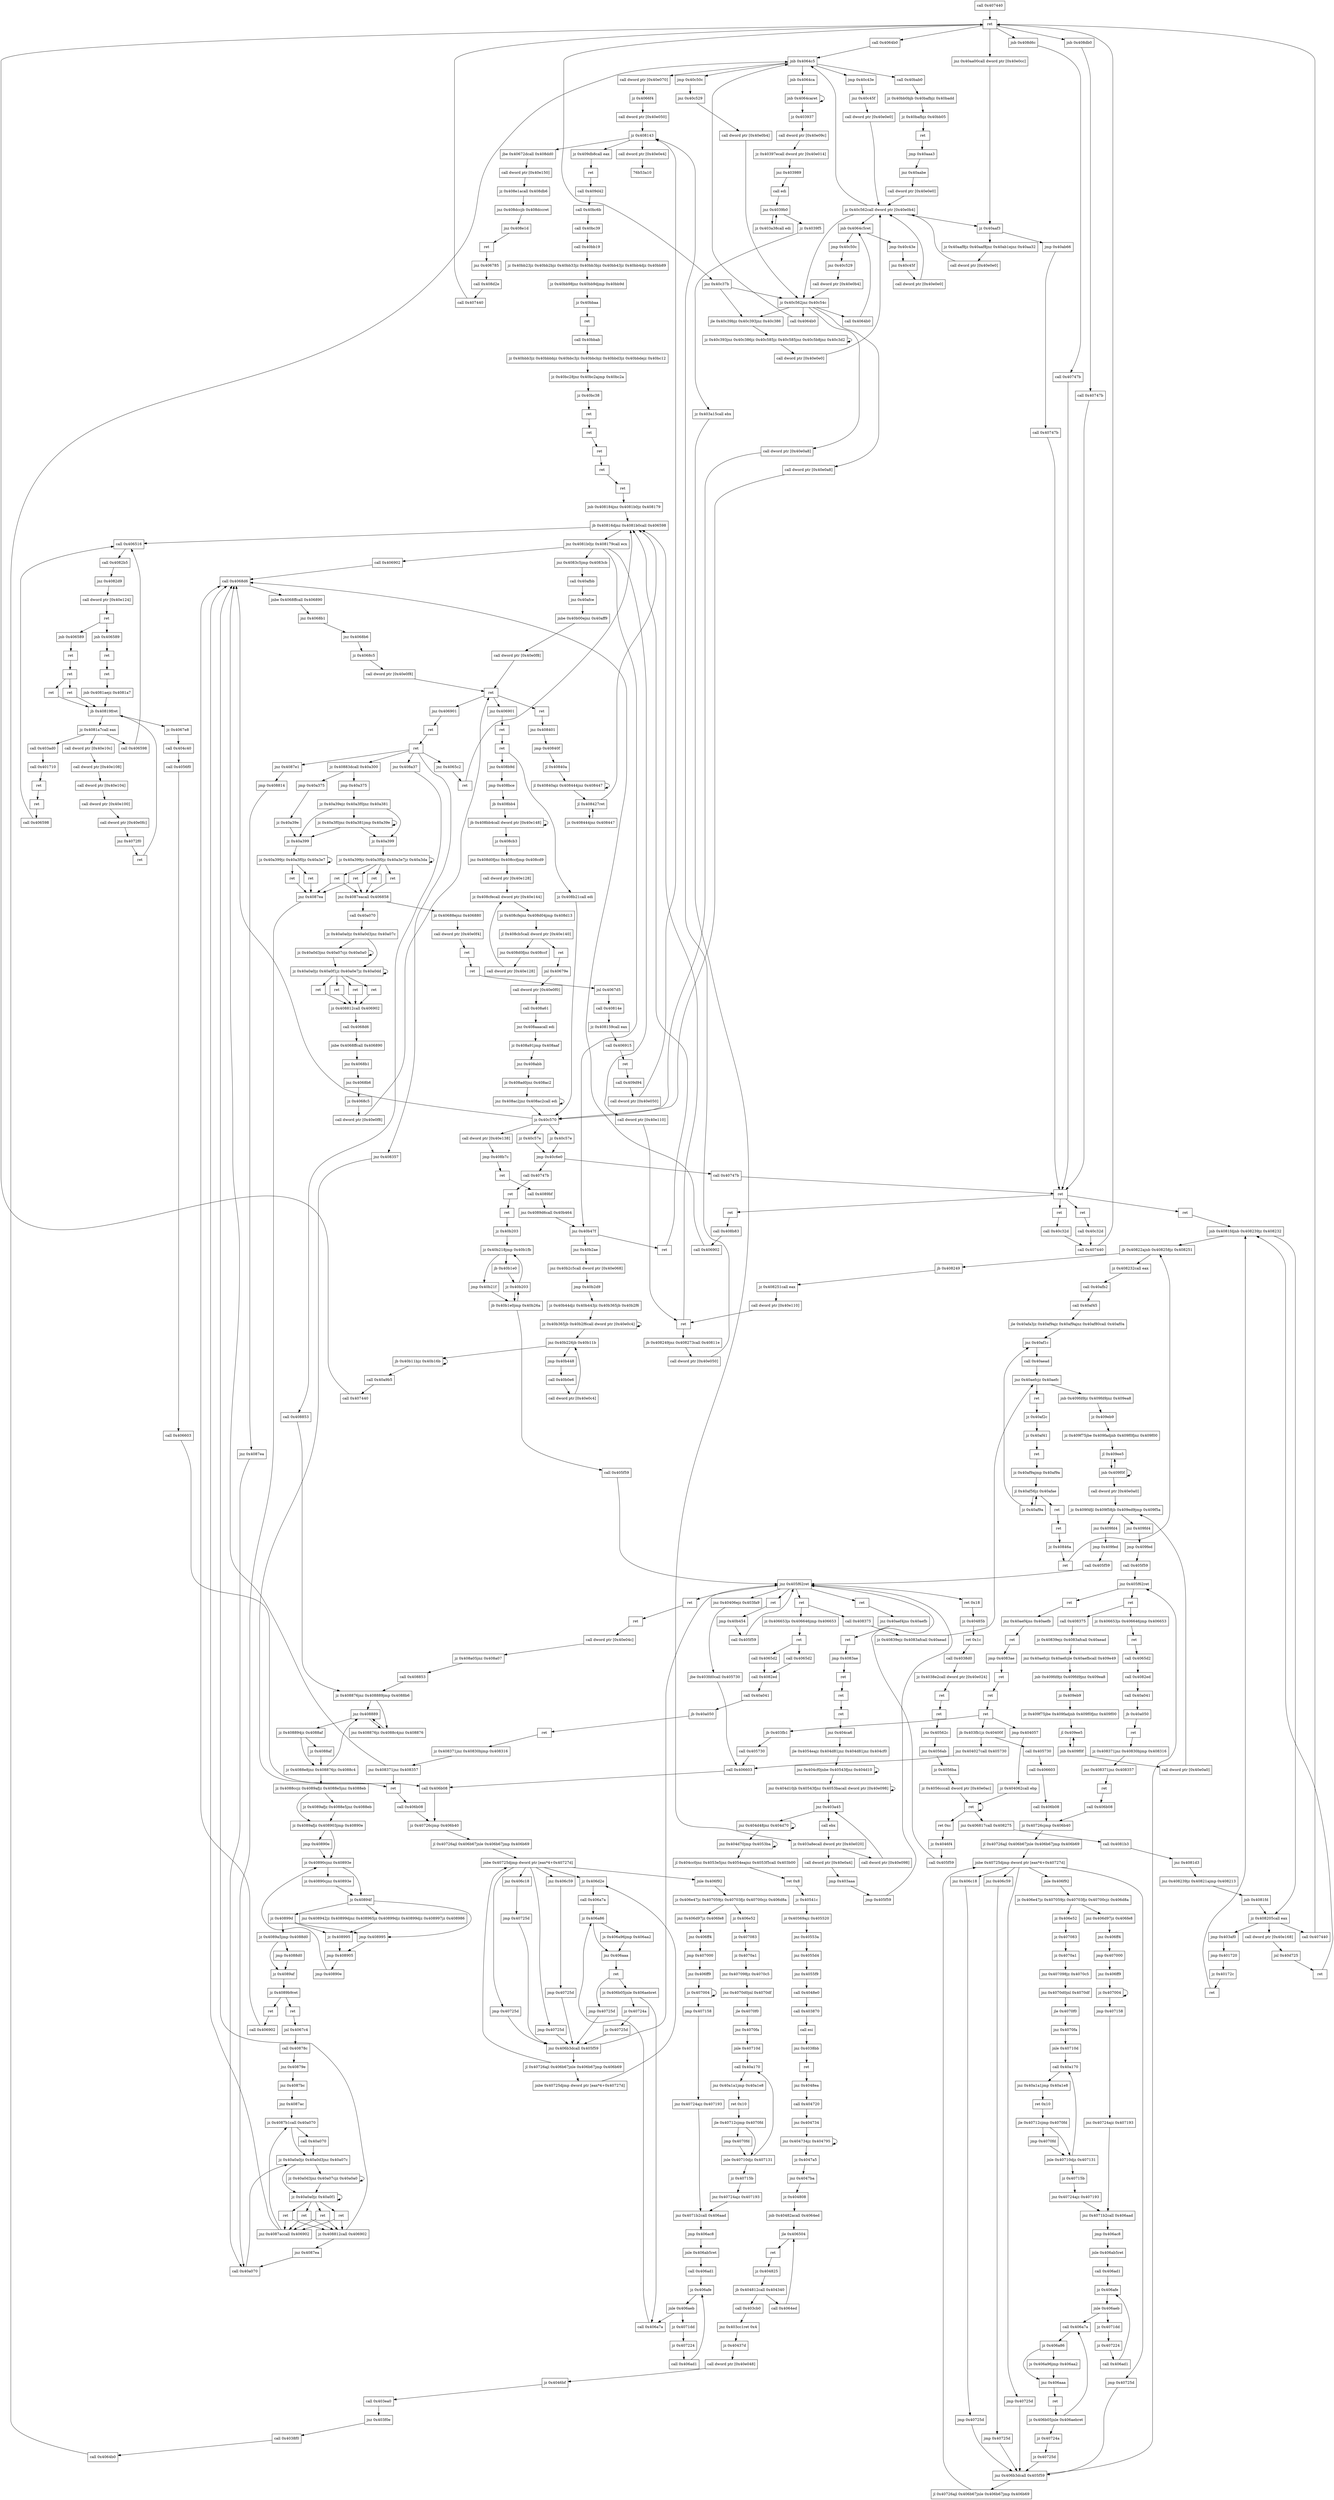 // Alamanas
digraph {
	node [shape=box]
	40669 [label="call 0x407440"]
	407440 [label=ret]
	"4066a0" [label="call 0x4064b0"]
	"4064b0" [label="jnb 0x4064c5ret"]
	"4066ac" [label="call dword ptr [0x40e070]"]
	"76b55400" [label="jz 0x4066f4"]
	"4066f4" [label="call dword ptr [0x40e050]"]
	"76b54de0" [label="jnz 0x40672djnz 0x40672djz 0x406745"]
	406745 [label="jbe 0x40672dcall 0x408dd0"]
	"408dd0" [label="call dword ptr [0x40e150]"]
	"76b554e0" [label="jz 0x408e1acall 0x408db6"]
	"408db6" [label="jnz 0x408dccjb 0x408dccret"]
	"408df5" [label="jnz 0x408e1d"]
	"408e1d" [label=ret]
	"40675f" [label="jnz 0x406785"]
	406785 [label="call 0x408d2e"]
	"408d2e" [label="call 0x407440"]
	407440 [label=ret]
	"408d3a" [label="jnb 0x408d6c"]
	"408d6c" [label="call 0x40747b"]
	"40747b" [label=ret]
	"408d71" [label=ret]
	"40678a" [label="call 0x408b83"]
	"408b83" [label="call 0x406902"]
	406902 [label="call 0x4068d6"]
	"4068d6" [label="jnbe 0x4068ffcall 0x406890"]
	406890 [label="jnz 0x4068b1"]
	"4068b1" [label="jnz 0x4068b6"]
	"4068b6" [label="jz 0x4068c5"]
	"4068c5" [label="call dword ptr [0x40e0f8]"]
	"76ed47b0" [label=ret]
	"4068e6" [label="jnz 0x406901"]
	406901 [label=ret]
	406911 [label=ret]
	"408b90" [label="jnz 0x408b9d"]
	"408b9d" [label="jmp 0x408bce"]
	"408bce" [label="jb 0x408bb4"]
	"408bb4" [label="jb 0x408bb4"]
	"408bb4" [label="jb 0x408bb4"]
	"408bb4" [label="jb 0x408bb4"]
	"408bb4" [label="jb 0x408bb4"]
	"408bb4" [label="jb 0x408bb4"]
	"408bb4" [label="jb 0x408bb4"]
	"408bb4" [label="jb 0x408bb4"]
	"408bb4" [label="jb 0x408bb4"]
	"408bb4" [label="jb 0x408bb4"]
	"408bb4" [label="jb 0x408bb4"]
	"408bb4" [label="jb 0x408bb4"]
	"408bb4" [label="jb 0x408bb4"]
	"408bb4" [label="jb 0x408bb4"]
	"408bb4" [label="jb 0x408bb4"]
	"408bb4" [label="jb 0x408bb4"]
	"408bb4" [label="jb 0x408bb4"]
	"408bb4" [label="jb 0x408bb4"]
	"408bb4" [label="jb 0x408bb4"]
	"408bb4" [label="jb 0x408bb4"]
	"408bb4" [label="jb 0x408bb4"]
	"408bb4" [label="jb 0x408bb4"]
	"408bb4" [label="jb 0x408bb4"]
	"408bb4" [label="jb 0x408bb4"]
	"408bb4" [label="jb 0x408bb4"]
	"408bb4" [label="jb 0x408bb4"]
	"408bb4" [label="jb 0x408bb4"]
	"408bb4" [label="jb 0x408bb4"]
	"408bb4" [label="jb 0x408bb4"]
	"408bb4" [label="jb 0x408bb4"]
	"408bb4" [label="jb 0x408bb4"]
	"408bb4" [label="jb 0x408bb4"]
	"408bb4" [label="jb 0x408bb4call dword ptr [0x40e148]"]
	"76b93760" [label="jz 0x408cb3"]
	"408cb3" [label="jnz 0x408d0fjnz 0x408ccfjmp 0x408cd9"]
	"408cd9" [label="call dword ptr [0x40e128]"]
	"76b55060" [label="jz 0x408cfecall dword ptr [0x40e144]"]
	"76bafa10" [label="jz 0x408cfejnz 0x408d04jmp 0x408d13"]
	"408d13" [label="jl 0x408cb5"]
	"408cb5" [label="jnz 0x408d0fjnz 0x408ccf"]
	"408ccf" [label="call dword ptr [0x40e128]"]
	"76b55060" [label="jz 0x408cfecall dword ptr [0x40e144]"]
	"76bafa10" [label="jz 0x408cfejnz 0x408d04jmp 0x408d13"]
	"408d13" [label="jl 0x408cb5"]
	"408cb5" [label="jnz 0x408d0fjnz 0x408ccf"]
	"408ccf" [label="call dword ptr [0x40e128]"]
	"76b55060" [label="jz 0x408cfecall dword ptr [0x40e144]"]
	"76bafa10" [label="jz 0x408cfejnz 0x408d04jmp 0x408d13"]
	"408d13" [label="jl 0x408cb5call dword ptr [0x40e140]"]
	"76b51170" [label=ret]
	406792 [label="jnl 0x40679e"]
	"40679e" [label="call dword ptr [0x40e0f0]"]
	"76b549e0" [label="call 0x408a61"]
	"408a61" [label="jnz 0x408aaacall edi"]
	"76b54be0" [label="jz 0x408a91jmp 0x408aaf"]
	"408aaf" [label="jnz 0x408abb"]
	"408abb" [label="jz 0x408ad0jnz 0x408ac2"]
	"408ac2" [label="jnz 0x408ac2"]
	"408ac2" [label="jnz 0x408ac2"]
	"408ac2" [label="jnz 0x408ac2"]
	"408ac2" [label="jnz 0x408ac2"]
	"408ac2" [label="jnz 0x408ac2"]
	"408ac2" [label="jnz 0x408ac2jnz 0x408ac2"]
	"408ac2" [label="jnz 0x408ac2"]
	"408ac2" [label="jnz 0x408ac2"]
	"408ac2" [label="jnz 0x408ac2"]
	"408ac2" [label="jnz 0x408ac2"]
	"408ac2" [label="jnz 0x408ac2"]
	"408ac2" [label="jnz 0x408ac2"]
	"408ac2" [label="jnz 0x408ac2"]
	"408ac2" [label="jnz 0x408ac2"]
	"408ac2" [label="jnz 0x408ac2"]
	"408ac2" [label="jnz 0x408ac2"]
	"408ac2" [label="jnz 0x408ac2"]
	"408ac2" [label="jnz 0x408ac2"]
	"408ac2" [label="jnz 0x408ac2"]
	"408ac2" [label="jnz 0x408ac2"]
	"408ac2" [label="jnz 0x408ac2"]
	"408ac2" [label="jnz 0x408ac2"]
	"408ac2" [label="jnz 0x408ac2"]
	"408ac2" [label="jnz 0x408ac2"]
	"408ac2" [label="jnz 0x408ac2"]
	"408ac2" [label="jnz 0x408ac2"]
	"408ac2" [label="jnz 0x408ac2"]
	"408ac2" [label="jnz 0x408ac2"]
	"408ac2" [label="jnz 0x408ac2"]
	"408ac2" [label="jnz 0x408ac2"]
	"408ac2" [label="jnz 0x408ac2"]
	"408ac2" [label="jnz 0x408ac2"]
	"408ac2" [label="jnz 0x408ac2"]
	"408ac2" [label="jnz 0x408ac2"]
	"408ac2" [label="jnz 0x408ac2"]
	"408ac2" [label="jnz 0x408ac2jnz 0x408ac2"]
	"408ac2" [label="jnz 0x408ac2"]
	"408ac2" [label="jnz 0x408ac2"]
	"408ac2" [label="jnz 0x408ac2"]
	"408ac2" [label="jnz 0x408ac2"]
	"408ac2" [label="jnz 0x408ac2"]
	"408ac2" [label="jnz 0x408ac2"]
	"408ac2" [label="jnz 0x408ac2"]
	"408ac2" [label="jnz 0x408ac2"]
	"408ac2" [label="jnz 0x408ac2"]
	"408ac2" [label="jnz 0x408ac2"]
	"408ac2" [label="jnz 0x408ac2"]
	"408ac2" [label="jnz 0x408ac2"]
	"408ac2" [label="jnz 0x408ac2"]
	"408ac2" [label="jnz 0x408ac2"]
	"408ac2" [label="jnz 0x408ac2"]
	"408ac2" [label="jnz 0x408ac2"]
	"408ac2" [label="jnz 0x408ac2"]
	"408ac2" [label="jnz 0x408ac2"]
	"408ac2" [label="jnz 0x408ac2"]
	"408ac2" [label="jnz 0x408ac2"]
	"408ac2" [label="jnz 0x408ac2"]
	"408ac2" [label="jnz 0x408ac2"]
	"408ac2" [label="jnz 0x408ac2"]
	"408ac2" [label="jnz 0x408ac2"]
	"408ac2" [label="jnz 0x408ac2"]
	"408ac2" [label="jnz 0x408ac2"]
	"408ac2" [label="jnz 0x408ac2"]
	"408ac2" [label="jnz 0x408ac2"]
	"408ac2" [label="jnz 0x408ac2"]
	"408ac2" [label="jnz 0x408ac2"]
	"408ac2" [label="jnz 0x408ac2"]
	"408ac2" [label="jnz 0x408ac2"]
	"408ac2" [label="jnz 0x408ac2"]
	"408ac2" [label="jnz 0x408ac2"]
	"408ac2" [label="jnz 0x408ac2"]
	"408ac2" [label="jnz 0x408ac2"]
	"408ac2" [label="jnz 0x408ac2"]
	"408ac2" [label="jnz 0x408ac2jnz 0x408ac2"]
	"408ac2" [label="jnz 0x408ac2"]
	"408ac2" [label="jnz 0x408ac2"]
	"408ac2" [label="jnz 0x408ac2"]
	"408ac2" [label="jnz 0x408ac2"]
	"408ac2" [label="jnz 0x408ac2"]
	"408ac2" [label="jnz 0x408ac2"]
	"408ac2" [label="jnz 0x408ac2"]
	"408ac2" [label="jnz 0x408ac2"]
	"408ac2" [label="jnz 0x408ac2"]
	"408ac2" [label="jnz 0x408ac2"]
	"408ac2" [label="jnz 0x408ac2"]
	"408ac2" [label="jnz 0x408ac2"]
	"408ac2" [label="jnz 0x408ac2"]
	"408ac2" [label="jnz 0x408ac2"]
	"408ac2" [label="jnz 0x408ac2"]
	"408ac2" [label="jnz 0x408ac2"]
	"408ac2" [label="jnz 0x408ac2"]
	"408ac2" [label="jnz 0x408ac2"]
	"408ac2" [label="jnz 0x408ac2"]
	"408ac2" [label="jnz 0x408ac2"]
	"408ac2" [label="jnz 0x408ac2"]
	"408ac2" [label="jnz 0x408ac2"]
	"408ac2" [label="jnz 0x408ac2"]
	"408ac2" [label="jnz 0x408ac2"]
	"408ac2" [label="jnz 0x408ac2"]
	"408ac2" [label="jnz 0x408ac2"]
	"408ac2" [label="jnz 0x408ac2"]
	"408ac2" [label="jnz 0x408ac2"]
	"408ac2" [label="jnz 0x408ac2"]
	"408ac2" [label="jnz 0x408ac2"]
	"408ac2" [label="jnz 0x408ac2"]
	"408ac2" [label="jnz 0x408ac2"]
	"408ac2" [label="jnz 0x408ac2"]
	"408ac2" [label="jnz 0x408ac2"]
	"408ac2" [label="jnz 0x408ac2"]
	"408ac2" [label="jnz 0x408ac2"]
	"408ac2" [label="jnz 0x408ac2"]
	"408ac2" [label="jnz 0x408ac2"]
	"408ac2" [label="jnz 0x408ac2"]
	"408ac2" [label="jnz 0x408ac2"]
	"408ac2" [label="jnz 0x408ac2"]
	"408ac2" [label="jnz 0x408ac2"]
	"408ac2" [label="jnz 0x408ac2jnz 0x408ac2"]
	"408ac2" [label="jnz 0x408ac2"]
	"408ac2" [label="jnz 0x408ac2"]
	"408ac2" [label="jnz 0x408ac2"]
	"408ac2" [label="jnz 0x408ac2"]
	"408ac2" [label="jnz 0x408ac2"]
	"408ac2" [label="jnz 0x408ac2"]
	"408ac2" [label="jnz 0x408ac2"]
	"408ac2" [label="jnz 0x408ac2"]
	"408ac2" [label="jnz 0x408ac2"]
	"408ac2" [label="jnz 0x408ac2"]
	"408ac2" [label="jnz 0x408ac2"]
	"408ac2" [label="jnz 0x408ac2"]
	"408ac2" [label="jnz 0x408ac2"]
	"408ac2" [label="jnz 0x408ac2"]
	"408ac2" [label="jnz 0x408ac2"]
	"408ac2" [label="jnz 0x408ac2"]
	"408ac2" [label="jnz 0x408ac2"]
	"408ac2" [label="jnz 0x408ac2"]
	"408ac2" [label="jnz 0x408ac2"]
	"408ac2" [label="jnz 0x408ac2"]
	"408ac2" [label="jnz 0x408ac2"]
	"408ac2" [label="jnz 0x408ac2"]
	"408ac2" [label="jnz 0x408ac2"]
	"408ac2" [label="jnz 0x408ac2"]
	"408ac2" [label="jnz 0x408ac2"]
	"408ac2" [label="jnz 0x408ac2"]
	"408ac2" [label="jnz 0x408ac2"]
	"408ac2" [label="jnz 0x408ac2"]
	"408ac2" [label="jnz 0x408ac2"]
	"408ac2" [label="jnz 0x408ac2"]
	"408ac2" [label="jnz 0x408ac2"]
	"408ac2" [label="jnz 0x408ac2"]
	"408ac2" [label="jnz 0x408ac2"]
	"408ac2" [label="jnz 0x408ac2"]
	"408ac2" [label="jnz 0x408ac2"]
	"408ac2" [label="jnz 0x408ac2"]
	"408ac2" [label="jnz 0x408ac2"]
	"408ac2" [label="jnz 0x408ac2"]
	"408ac2" [label="jnz 0x408ac2"]
	"408ac2" [label="jnz 0x408ac2"]
	"408ac2" [label="jnz 0x408ac2"]
	"408ac2" [label="jnz 0x408ac2"]
	"408ac2" [label="jnz 0x408ac2"]
	"408ac2" [label="jnz 0x408ac2"]
	"408ac2" [label="jnz 0x408ac2"]
	"408ac2" [label="jnz 0x408ac2"]
	"408ac2" [label="jnz 0x408ac2"]
	"408ac2" [label="jnz 0x408ac2"]
	"408ac2" [label="jnz 0x408ac2jnz 0x408ac2"]
	"408ac2" [label="jnz 0x408ac2"]
	"408ac2" [label="jnz 0x408ac2"]
	"408ac2" [label="jnz 0x408ac2"]
	"408ac2" [label="jnz 0x408ac2"]
	"408ac2" [label="jnz 0x408ac2"]
	"408ac2" [label="jnz 0x408ac2"]
	"408ac2" [label="jnz 0x408ac2"]
	"408ac2" [label="jnz 0x408ac2"]
	"408ac2" [label="jnz 0x408ac2"]
	"408ac2" [label="jnz 0x408ac2"]
	"408ac2" [label="jnz 0x408ac2"]
	"408ac2" [label="jnz 0x408ac2"]
	"408ac2" [label="jnz 0x408ac2"]
	"408ac2" [label="jnz 0x408ac2"]
	"408ac2" [label="jnz 0x408ac2"]
	"408ac2" [label="jnz 0x408ac2"]
	"408ac2" [label="jnz 0x408ac2"]
	"408ac2" [label="jnz 0x408ac2"]
	"408ac2" [label="jnz 0x408ac2"]
	"408ac2" [label="jnz 0x408ac2"]
	"408ac2" [label="jnz 0x408ac2"]
	"408ac2" [label="jnz 0x408ac2"]
	"408ac2" [label="jnz 0x408ac2"]
	"408ac2" [label="jnz 0x408ac2"]
	"408ac2" [label="jnz 0x408ac2"]
	"408ac2" [label="jnz 0x408ac2"]
	"408ac2" [label="jnz 0x408ac2"]
	"408ac2" [label="jnz 0x408ac2"]
	"408ac2" [label="jnz 0x408ac2"]
	"408ac2" [label="jnz 0x408ac2"]
	"408ac2" [label="jnz 0x408ac2"]
	"408ac2" [label="jnz 0x408ac2"]
	"408ac2" [label="jnz 0x408ac2"]
	"408ac2" [label="jnz 0x408ac2"]
	"408ac2" [label="jnz 0x408ac2"]
	"408ac2" [label="jnz 0x408ac2"]
	"408ac2" [label="jnz 0x408ac2"]
	"408ac2" [label="jnz 0x408ac2"]
	"408ac2" [label="jnz 0x408ac2"]
	"408ac2" [label="jnz 0x408ac2"]
	"408ac2" [label="jnz 0x408ac2"]
	"408ac2" [label="jnz 0x408ac2"]
	"408ac2" [label="jnz 0x408ac2"]
	"408ac2" [label="jnz 0x408ac2"]
	"408ac2" [label="jnz 0x408ac2"]
	"408ac2" [label="jnz 0x408ac2"]
	"408ac2" [label="jnz 0x408ac2"]
	"408ac2" [label="jnz 0x408ac2"]
	"408ac2" [label="jnz 0x408ac2"]
	"408ac2" [label="jnz 0x408ac2"]
	"408ac2" [label="jnz 0x408ac2"]
	"408ac2" [label="jnz 0x408ac2"]
	"408ac2" [label="jnz 0x408ac2"]
	"408ac2" [label="jnz 0x408ac2jnz 0x408ac2"]
	"408ac2" [label="jnz 0x408ac2"]
	"408ac2" [label="jnz 0x408ac2"]
	"408ac2" [label="jnz 0x408ac2"]
	"408ac2" [label="jnz 0x408ac2"]
	"408ac2" [label="jnz 0x408ac2"]
	"408ac2" [label="jnz 0x408ac2"]
	"408ac2" [label="jnz 0x408ac2"]
	"408ac2" [label="jnz 0x408ac2"]
	"408ac2" [label="jnz 0x408ac2"]
	"408ac2" [label="jnz 0x408ac2"]
	"408ac2" [label="jnz 0x408ac2"]
	"408ac2" [label="jnz 0x408ac2"]
	"408ac2" [label="jnz 0x408ac2"]
	"408ac2" [label="jnz 0x408ac2"]
	"408ac2" [label="jnz 0x408ac2"]
	"408ac2" [label="jnz 0x408ac2"]
	"408ac2" [label="jnz 0x408ac2"]
	"408ac2" [label="jnz 0x408ac2"]
	"408ac2" [label="jnz 0x408ac2"]
	"408ac2" [label="jnz 0x408ac2"]
	"408ac2" [label="jnz 0x408ac2"]
	"408ac2" [label="jnz 0x408ac2"]
	"408ac2" [label="jnz 0x408ac2"]
	"408ac2" [label="jnz 0x408ac2"]
	"408ac2" [label="jnz 0x408ac2"]
	"408ac2" [label="jnz 0x408ac2"]
	"408ac2" [label="jnz 0x408ac2"]
	"408ac2" [label="jnz 0x408ac2"]
	"408ac2" [label="jnz 0x408ac2"]
	"408ac2" [label="jnz 0x408ac2"]
	"408ac2" [label="jnz 0x408ac2"]
	"408ac2" [label="jnz 0x408ac2"]
	"408ac2" [label="jnz 0x408ac2"]
	"408ac2" [label="jnz 0x408ac2"]
	"408ac2" [label="jnz 0x408ac2"]
	"408ac2" [label="jnz 0x408ac2"]
	"408ac2" [label="jnz 0x408ac2"]
	"408ac2" [label="jnz 0x408ac2"]
	"408ac2" [label="jnz 0x408ac2"]
	"408ac2" [label="jnz 0x408ac2"]
	"408ac2" [label="jnz 0x408ac2"]
	"408ac2" [label="jnz 0x408ac2"]
	"408ac2" [label="jnz 0x408ac2"]
	"408ac2" [label="jnz 0x408ac2"]
	"408ac2" [label="jnz 0x408ac2"]
	"408ac2" [label="jnz 0x408ac2"]
	"408ac2" [label="jnz 0x408ac2"]
	"408ac2" [label="jnz 0x408ac2"]
	"408ac2" [label="jnz 0x408ac2"]
	"408ac2" [label="jnz 0x408ac2"]
	"408ac2" [label="jnz 0x408ac2"]
	"408ac2" [label="jnz 0x408ac2"]
	"408ac2" [label="jnz 0x408ac2"]
	"408ac2" [label="jnz 0x408ac2"]
	"408ac2" [label="jnz 0x408ac2"]
	"408ac2" [label="jnz 0x408ac2"]
	"408ac2" [label="jnz 0x408ac2"]
	"408ac2" [label="jnz 0x408ac2"]
	"408ac2" [label="jnz 0x408ac2jnz 0x408ac2"]
	"408ac2" [label="jnz 0x408ac2"]
	"408ac2" [label="jnz 0x408ac2"]
	"408ac2" [label="jnz 0x408ac2"]
	"408ac2" [label="jnz 0x408ac2"]
	"408ac2" [label="jnz 0x408ac2"]
	"408ac2" [label="jnz 0x408ac2"]
	"408ac2" [label="jnz 0x408ac2"]
	"408ac2" [label="jnz 0x408ac2"]
	"408ac2" [label="jnz 0x408ac2"]
	"408ac2" [label="jnz 0x408ac2"]
	"408ac2" [label="jnz 0x408ac2"]
	"408ac2" [label="jnz 0x408ac2"]
	"408ac2" [label="jnz 0x408ac2"]
	"408ac2" [label="jnz 0x408ac2"]
	"408ac2" [label="jnz 0x408ac2"]
	"408ac2" [label="jnz 0x408ac2"]
	"408ac2" [label="jnz 0x408ac2"]
	"408ac2" [label="jnz 0x408ac2"]
	"408ac2" [label="jnz 0x408ac2"]
	"408ac2" [label="jnz 0x408ac2"]
	"408ac2" [label="jnz 0x408ac2"]
	"408ac2" [label="jnz 0x408ac2"]
	"408ac2" [label="jnz 0x408ac2"]
	"408ac2" [label="jnz 0x408ac2"]
	"408ac2" [label="jnz 0x408ac2"]
	"408ac2" [label="jnz 0x408ac2"]
	"408ac2" [label="jnz 0x408ac2"]
	"408ac2" [label="jnz 0x408ac2"]
	"408ac2" [label="jnz 0x408ac2"]
	"408ac2" [label="jnz 0x408ac2"]
	"408ac2" [label="jnz 0x408ac2"]
	"408ac2" [label="jnz 0x408ac2"]
	"408ac2" [label="jnz 0x408ac2"]
	"408ac2" [label="jnz 0x408ac2"]
	"408ac2" [label="jnz 0x408ac2"]
	"408ac2" [label="jnz 0x408ac2"]
	"408ac2" [label="jnz 0x408ac2"]
	"408ac2" [label="jnz 0x408ac2"]
	"408ac2" [label="jnz 0x408ac2"]
	"408ac2" [label="jnz 0x408ac2"]
	"408ac2" [label="jnz 0x408ac2"]
	"408ac2" [label="jnz 0x408ac2"]
	"408ac2" [label="jnz 0x408ac2"]
	"408ac2" [label="jnz 0x408ac2"]
	"408ac2" [label="jnz 0x408ac2"]
	"408ac2" [label="jnz 0x408ac2"]
	"408ac2" [label="jnz 0x408ac2"]
	"408ac2" [label="jnz 0x408ac2jnz 0x408ac2"]
	"408ac2" [label="jnz 0x408ac2"]
	"408ac2" [label="jnz 0x408ac2"]
	"408ac2" [label="jnz 0x408ac2"]
	"408ac2" [label="jnz 0x408ac2"]
	"408ac2" [label="jnz 0x408ac2"]
	"408ac2" [label="jnz 0x408ac2"]
	"408ac2" [label="jnz 0x408ac2"]
	"408ac2" [label="jnz 0x408ac2"]
	"408ac2" [label="jnz 0x408ac2"]
	"408ac2" [label="jnz 0x408ac2"]
	"408ac2" [label="jnz 0x408ac2"]
	"408ac2" [label="jnz 0x408ac2"]
	"408ac2" [label="jnz 0x408ac2"]
	"408ac2" [label="jnz 0x408ac2"]
	"408ac2" [label="jnz 0x408ac2"]
	"408ac2" [label="jnz 0x408ac2"]
	"408ac2" [label="jnz 0x408ac2"]
	"408ac2" [label="jnz 0x408ac2"]
	"408ac2" [label="jnz 0x408ac2"]
	"408ac2" [label="jnz 0x408ac2"]
	"408ac2" [label="jnz 0x408ac2"]
	"408ac2" [label="jnz 0x408ac2"]
	"408ac2" [label="jnz 0x408ac2"]
	"408ac2" [label="jnz 0x408ac2"]
	"408ac2" [label="jnz 0x408ac2jnz 0x408ac2"]
	"408ac2" [label="jnz 0x408ac2"]
	"408ac2" [label="jnz 0x408ac2"]
	"408ac2" [label="jnz 0x408ac2"]
	"408ac2" [label="jnz 0x408ac2"]
	"408ac2" [label="jnz 0x408ac2"]
	"408ac2" [label="jnz 0x408ac2"]
	"408ac2" [label="jnz 0x408ac2"]
	"408ac2" [label="jnz 0x408ac2"]
	"408ac2" [label="jnz 0x408ac2"]
	"408ac2" [label="jnz 0x408ac2"]
	"408ac2" [label="jnz 0x408ac2"]
	"408ac2" [label="jnz 0x408ac2"]
	"408ac2" [label="jnz 0x408ac2"]
	"408ac2" [label="jnz 0x408ac2"]
	"408ac2" [label="jnz 0x408ac2"]
	"408ac2" [label="jnz 0x408ac2"]
	"408ac2" [label="jnz 0x408ac2"]
	"408ac2" [label="jnz 0x408ac2"]
	"408ac2" [label="jnz 0x408ac2"]
	"408ac2" [label="jnz 0x408ac2"]
	"408ac2" [label="jnz 0x408ac2"]
	"408ac2" [label="jnz 0x408ac2"]
	"408ac2" [label="jnz 0x408ac2"]
	"408ac2" [label="jnz 0x408ac2"]
	"408ac2" [label="jnz 0x408ac2"]
	"408ac2" [label="jnz 0x408ac2"]
	"408ac2" [label="jnz 0x408ac2"]
	"408ac2" [label="jnz 0x408ac2"]
	"408ac2" [label="jnz 0x408ac2"]
	"408ac2" [label="jnz 0x408ac2"]
	"408ac2" [label="jnz 0x408ac2"]
	"408ac2" [label="jnz 0x408ac2"]
	"408ac2" [label="jnz 0x408ac2"]
	"408ac2" [label="jnz 0x408ac2"]
	"408ac2" [label="jnz 0x408ac2jnz 0x408ac2"]
	"408ac2" [label="jnz 0x408ac2"]
	"408ac2" [label="jnz 0x408ac2"]
	"408ac2" [label="jnz 0x408ac2"]
	"408ac2" [label="jnz 0x408ac2"]
	"408ac2" [label="jnz 0x408ac2"]
	"408ac2" [label="jnz 0x408ac2"]
	"408ac2" [label="jnz 0x408ac2"]
	"408ac2" [label="jnz 0x408ac2"]
	"408ac2" [label="jnz 0x408ac2"]
	"408ac2" [label="jnz 0x408ac2"]
	"408ac2" [label="jnz 0x408ac2"]
	"408ac2" [label="jnz 0x408ac2"]
	"408ac2" [label="jnz 0x408ac2"]
	"408ac2" [label="jnz 0x408ac2"]
	"408ac2" [label="jnz 0x408ac2"]
	"408ac2" [label="jnz 0x408ac2"]
	"408ac2" [label="jnz 0x408ac2"]
	"408ac2" [label="jnz 0x408ac2"]
	"408ac2" [label="jnz 0x408ac2"]
	"408ac2" [label="jnz 0x408ac2"]
	"408ac2" [label="jnz 0x408ac2"]
	"408ac2" [label="jnz 0x408ac2"]
	"408ac2" [label="jnz 0x408ac2"]
	"408ac2" [label="jnz 0x408ac2"]
	"408ac2" [label="jnz 0x408ac2"]
	"408ac2" [label="jnz 0x408ac2"]
	"408ac2" [label="jnz 0x408ac2"]
	"408ac2" [label="jnz 0x408ac2"]
	"408ac2" [label="jnz 0x408ac2"]
	"408ac2" [label="jnz 0x408ac2"]
	"408ac2" [label="jnz 0x408ac2"]
	"408ac2" [label="jnz 0x408ac2"]
	"408ac2" [label="jnz 0x408ac2"]
	"408ac2" [label="jnz 0x408ac2"]
	"408ac2" [label="jnz 0x408ac2"]
	"408ac2" [label="jnz 0x408ac2"]
	"408ac2" [label="jnz 0x408ac2"]
	"408ac2" [label="jnz 0x408ac2"]
	"408ac2" [label="jnz 0x408ac2"]
	"408ac2" [label="jnz 0x408ac2"]
	"408ac2" [label="jnz 0x408ac2"]
	"408ac2" [label="jnz 0x408ac2"]
	"408ac2" [label="jnz 0x408ac2"]
	"408ac2" [label="jnz 0x408ac2"]
	"408ac2" [label="jnz 0x408ac2"]
	"408ac2" [label="jnz 0x408ac2"]
	"408ac2" [label="jnz 0x408ac2"]
	"408ac2" [label="jnz 0x408ac2"]
	"408ac2" [label="jnz 0x408ac2"]
	"408ac2" [label="jnz 0x408ac2"]
	"408ac2" [label="jnz 0x408ac2"]
	"408ac2" [label="jnz 0x408ac2"]
	"408ac2" [label="jnz 0x408ac2"]
	"408ac2" [label="jnz 0x408ac2"]
	"408ac2" [label="jnz 0x408ac2"]
	"408ac2" [label="jnz 0x408ac2"]
	"408ac2" [label="jnz 0x408ac2"]
	"408ac2" [label="jnz 0x408ac2"]
	"408ac2" [label="jnz 0x408ac2jnz 0x408ac2"]
	"408ac2" [label="jnz 0x408ac2"]
	"408ac2" [label="jnz 0x408ac2"]
	"408ac2" [label="jnz 0x408ac2"]
	"408ac2" [label="jnz 0x408ac2"]
	"408ac2" [label="jnz 0x408ac2"]
	"408ac2" [label="jnz 0x408ac2"]
	"408ac2" [label="jnz 0x408ac2"]
	"408ac2" [label="jnz 0x408ac2"]
	"408ac2" [label="jnz 0x408ac2"]
	"408ac2" [label="jnz 0x408ac2"]
	"408ac2" [label="jnz 0x408ac2"]
	"408ac2" [label="jnz 0x408ac2"]
	"408ac2" [label="jnz 0x408ac2"]
	"408ac2" [label="jnz 0x408ac2"]
	"408ac2" [label="jnz 0x408ac2"]
	"408ac2" [label="jnz 0x408ac2"]
	"408ac2" [label="jnz 0x408ac2"]
	"408ac2" [label="jnz 0x408ac2"]
	"408ac2" [label="jnz 0x408ac2"]
	"408ac2" [label="jnz 0x408ac2"]
	"408ac2" [label="jnz 0x408ac2"]
	"408ac2" [label="jnz 0x408ac2"]
	"408ac2" [label="jnz 0x408ac2"]
	"408ac2" [label="jnz 0x408ac2"]
	"408ac2" [label="jnz 0x408ac2"]
	"408ac2" [label="jnz 0x408ac2"]
	"408ac2" [label="jnz 0x408ac2"]
	"408ac2" [label="jnz 0x408ac2"]
	"408ac2" [label="jnz 0x408ac2"]
	"408ac2" [label="jnz 0x408ac2"]
	"408ac2" [label="jnz 0x408ac2"]
	"408ac2" [label="jnz 0x408ac2"]
	"408ac2" [label="jnz 0x408ac2"]
	"408ac2" [label="jnz 0x408ac2"]
	"408ac2" [label="jnz 0x408ac2"]
	"408ac2" [label="jnz 0x408ac2"]
	"408ac2" [label="jnz 0x408ac2"]
	"408ac2" [label="jnz 0x408ac2"]
	"408ac2" [label="jnz 0x408ac2"]
	"408ac2" [label="jnz 0x408ac2"]
	"408ac2" [label="jnz 0x408ac2"]
	"408ac2" [label="jnz 0x408ac2"]
	"408ac2" [label="jnz 0x408ac2"]
	"408ac2" [label="jnz 0x408ac2"]
	"408ac2" [label="jnz 0x408ac2"]
	"408ac2" [label="jnz 0x408ac2"]
	"408ac2" [label="jnz 0x408ac2"]
	"408ac2" [label="jnz 0x408ac2"]
	"408ac2" [label="jnz 0x408ac2jnz 0x408ac2"]
	"408ac2" [label="jnz 0x408ac2"]
	"408ac2" [label="jnz 0x408ac2"]
	"408ac2" [label="jnz 0x408ac2"]
	"408ac2" [label="jnz 0x408ac2"]
	"408ac2" [label="jnz 0x408ac2"]
	"408ac2" [label="jnz 0x408ac2"]
	"408ac2" [label="jnz 0x408ac2"]
	"408ac2" [label="jnz 0x408ac2"]
	"408ac2" [label="jnz 0x408ac2"]
	"408ac2" [label="jnz 0x408ac2"]
	"408ac2" [label="jnz 0x408ac2"]
	"408ac2" [label="jnz 0x408ac2"]
	"408ac2" [label="jnz 0x408ac2"]
	"408ac2" [label="jnz 0x408ac2"]
	"408ac2" [label="jnz 0x408ac2"]
	"408ac2" [label="jnz 0x408ac2"]
	"408ac2" [label="jnz 0x408ac2"]
	"408ac2" [label="jnz 0x408ac2"]
	"408ac2" [label="jnz 0x408ac2"]
	"408ac2" [label="jnz 0x408ac2"]
	"408ac2" [label="jnz 0x408ac2"]
	"408ac2" [label="jnz 0x408ac2"]
	"408ac2" [label="jnz 0x408ac2"]
	"408ac2" [label="jnz 0x408ac2"]
	"408ac2" [label="jnz 0x408ac2"]
	"408ac2" [label="jnz 0x408ac2"]
	"408ac2" [label="jnz 0x408ac2"]
	"408ac2" [label="jnz 0x408ac2"]
	"408ac2" [label="jnz 0x408ac2"]
	"408ac2" [label="jnz 0x408ac2"]
	"408ac2" [label="jnz 0x408ac2"]
	"408ac2" [label="jnz 0x408ac2"]
	"408ac2" [label="jnz 0x408ac2"]
	"408ac2" [label="jnz 0x408ac2"]
	"408ac2" [label="jnz 0x408ac2jnz 0x408ac2"]
	"408ac2" [label="jnz 0x408ac2"]
	"408ac2" [label="jnz 0x408ac2"]
	"408ac2" [label="jnz 0x408ac2"]
	"408ac2" [label="jnz 0x408ac2"]
	"408ac2" [label="jnz 0x408ac2"]
	"408ac2" [label="jnz 0x408ac2"]
	"408ac2" [label="jnz 0x408ac2"]
	"408ac2" [label="jnz 0x408ac2"]
	"408ac2" [label="jnz 0x408ac2"]
	"408ac2" [label="jnz 0x408ac2"]
	"408ac2" [label="jnz 0x408ac2"]
	"408ac2" [label="jnz 0x408ac2"]
	"408ac2" [label="jnz 0x408ac2"]
	"408ac2" [label="jnz 0x408ac2"]
	"408ac2" [label="jnz 0x408ac2"]
	"408ac2" [label="jnz 0x408ac2"]
	"408ac2" [label="jnz 0x408ac2"]
	"408ac2" [label="jnz 0x408ac2"]
	"408ac2" [label="jnz 0x408ac2"]
	"408ac2" [label="jnz 0x408ac2"]
	"408ac2" [label="jnz 0x408ac2"]
	"408ac2" [label="jnz 0x408ac2"]
	"408ac2" [label="jnz 0x408ac2"]
	"408ac2" [label="jnz 0x408ac2"]
	"408ac2" [label="jnz 0x408ac2"]
	"408ac2" [label="jnz 0x408ac2"]
	"408ac2" [label="jnz 0x408ac2"]
	"408ac2" [label="jnz 0x408ac2"]
	"408ac2" [label="jnz 0x408ac2"]
	"408ac2" [label="jnz 0x408ac2"]
	"408ac2" [label="jnz 0x408ac2"]
	"408ac2" [label="jnz 0x408ac2"]
	"408ac2" [label="jnz 0x408ac2"]
	"408ac2" [label="jnz 0x408ac2"]
	"408ac2" [label="jnz 0x408ac2"]
	"408ac2" [label="jnz 0x408ac2"]
	"408ac2" [label="jnz 0x408ac2"]
	"408ac2" [label="jnz 0x408ac2"]
	"408ac2" [label="jnz 0x408ac2"]
	"408ac2" [label="jnz 0x408ac2"]
	"408ac2" [label="jnz 0x408ac2"]
	"408ac2" [label="jnz 0x408ac2"]
	"408ac2" [label="jnz 0x408ac2"]
	"408ac2" [label="jnz 0x408ac2"]
	"408ac2" [label="jnz 0x408ac2"]
	"408ac2" [label="jnz 0x408ac2"]
	"408ac2" [label="jnz 0x408ac2"]
	"408ac2" [label="jnz 0x408ac2jnz 0x408ac2"]
	"408ac2" [label="jnz 0x408ac2"]
	"408ac2" [label="jnz 0x408ac2"]
	"408ac2" [label="jnz 0x408ac2"]
	"408ac2" [label="jnz 0x408ac2"]
	"408ac2" [label="jnz 0x408ac2"]
	"408ac2" [label="jnz 0x408ac2"]
	"408ac2" [label="jnz 0x408ac2"]
	"408ac2" [label="jnz 0x408ac2"]
	"408ac2" [label="jnz 0x408ac2"]
	"408ac2" [label="jnz 0x408ac2"]
	"408ac2" [label="jnz 0x408ac2"]
	"408ac2" [label="jnz 0x408ac2"]
	"408ac2" [label="jnz 0x408ac2"]
	"408ac2" [label="jnz 0x408ac2"]
	"408ac2" [label="jnz 0x408ac2"]
	"408ac2" [label="jnz 0x408ac2"]
	"408ac2" [label="jnz 0x408ac2"]
	"408ac2" [label="jnz 0x408ac2"]
	"408ac2" [label="jnz 0x408ac2"]
	"408ac2" [label="jnz 0x408ac2"]
	"408ac2" [label="jnz 0x408ac2"]
	"408ac2" [label="jnz 0x408ac2"]
	"408ac2" [label="jnz 0x408ac2"]
	"408ac2" [label="jnz 0x408ac2"]
	"408ac2" [label="jnz 0x408ac2"]
	"408ac2" [label="jnz 0x408ac2"]
	"408ac2" [label="jnz 0x408ac2"]
	"408ac2" [label="jnz 0x408ac2"]
	"408ac2" [label="jnz 0x408ac2"]
	"408ac2" [label="jnz 0x408ac2"]
	"408ac2" [label="jnz 0x408ac2"]
	"408ac2" [label="jnz 0x408ac2"]
	"408ac2" [label="jnz 0x408ac2"]
	"408ac2" [label="jnz 0x408ac2"]
	"408ac2" [label="jnz 0x408ac2"]
	"408ac2" [label="jnz 0x408ac2"]
	"408ac2" [label="jnz 0x408ac2"]
	"408ac2" [label="jnz 0x408ac2"]
	"408ac2" [label="jnz 0x408ac2jnz 0x408ac2"]
	"408ac2" [label="jnz 0x408ac2"]
	"408ac2" [label="jnz 0x408ac2"]
	"408ac2" [label="jnz 0x408ac2"]
	"408ac2" [label="jnz 0x408ac2"]
	"408ac2" [label="jnz 0x408ac2"]
	"408ac2" [label="jnz 0x408ac2"]
	"408ac2" [label="jnz 0x408ac2"]
	"408ac2" [label="jnz 0x408ac2"]
	"408ac2" [label="jnz 0x408ac2"]
	"408ac2" [label="jnz 0x408ac2"]
	"408ac2" [label="jnz 0x408ac2"]
	"408ac2" [label="jnz 0x408ac2jnz 0x408ac2"]
	"408ac2" [label="jnz 0x408ac2"]
	"408ac2" [label="jnz 0x408ac2"]
	"408ac2" [label="jnz 0x408ac2"]
	"408ac2" [label="jnz 0x408ac2"]
	"408ac2" [label="jnz 0x408ac2"]
	"408ac2" [label="jnz 0x408ac2"]
	"408ac2" [label="jnz 0x408ac2"]
	"408ac2" [label="jnz 0x408ac2"]
	"408ac2" [label="jnz 0x408ac2"]
	"408ac2" [label="jnz 0x408ac2"]
	"408ac2" [label="jnz 0x408ac2"]
	"408ac2" [label="jnz 0x408ac2"]
	"408ac2" [label="jnz 0x408ac2"]
	"408ac2" [label="jnz 0x408ac2"]
	"408ac2" [label="jnz 0x408ac2"]
	"408ac2" [label="jnz 0x408ac2"]
	"408ac2" [label="jnz 0x408ac2"]
	"408ac2" [label="jnz 0x408ac2"]
	"408ac2" [label="jnz 0x408ac2"]
	"408ac2" [label="jnz 0x408ac2"]
	"408ac2" [label="jnz 0x408ac2jnz 0x408ac2"]
	"408ac2" [label="jnz 0x408ac2"]
	"408ac2" [label="jnz 0x408ac2"]
	"408ac2" [label="jnz 0x408ac2"]
	"408ac2" [label="jnz 0x408ac2"]
	"408ac2" [label="jnz 0x408ac2"]
	"408ac2" [label="jnz 0x408ac2"]
	"408ac2" [label="jnz 0x408ac2"]
	"408ac2" [label="jnz 0x408ac2"]
	"408ac2" [label="jnz 0x408ac2"]
	"408ac2" [label="jnz 0x408ac2"]
	"408ac2" [label="jnz 0x408ac2"]
	"408ac2" [label="jnz 0x408ac2"]
	"408ac2" [label="jnz 0x408ac2"]
	"408ac2" [label="jnz 0x408ac2"]
	"408ac2" [label="jnz 0x408ac2"]
	"408ac2" [label="jnz 0x408ac2"]
	"408ac2" [label="jnz 0x408ac2"]
	"408ac2" [label="jnz 0x408ac2"]
	"408ac2" [label="jnz 0x408ac2"]
	"408ac2" [label="jnz 0x408ac2"]
	"408ac2" [label="jnz 0x408ac2"]
	"408ac2" [label="jnz 0x408ac2"]
	"408ac2" [label="jnz 0x408ac2"]
	"408ac2" [label="jnz 0x408ac2"]
	"408ac2" [label="jnz 0x408ac2"]
	"408ac2" [label="jnz 0x408ac2"]
	"408ac2" [label="jnz 0x408ac2"]
	"408ac2" [label="jnz 0x408ac2"]
	"408ac2" [label="jnz 0x408ac2"]
	"408ac2" [label="jnz 0x408ac2"]
	"408ac2" [label="jnz 0x408ac2"]
	"408ac2" [label="jnz 0x408ac2"]
	"408ac2" [label="jnz 0x408ac2"]
	"408ac2" [label="jnz 0x408ac2"]
	"408ac2" [label="jnz 0x408ac2"]
	"408ac2" [label="jnz 0x408ac2"]
	"408ac2" [label="jnz 0x408ac2"]
	"408ac2" [label="jnz 0x408ac2"]
	"408ac2" [label="jnz 0x408ac2"]
	"408ac2" [label="jnz 0x408ac2"]
	"408ac2" [label="jnz 0x408ac2jnz 0x408ac2"]
	"408ac2" [label="jnz 0x408ac2"]
	"408ac2" [label="jnz 0x408ac2"]
	"408ac2" [label="jnz 0x408ac2"]
	"408ac2" [label="jnz 0x408ac2"]
	"408ac2" [label="jnz 0x408ac2"]
	"408ac2" [label="jnz 0x408ac2"]
	"408ac2" [label="jnz 0x408ac2"]
	"408ac2" [label="jnz 0x408ac2"]
	"408ac2" [label="jnz 0x408ac2"]
	"408ac2" [label="jnz 0x408ac2"]
	"408ac2" [label="jnz 0x408ac2"]
	"408ac2" [label="jnz 0x408ac2"]
	"408ac2" [label="jnz 0x408ac2"]
	"408ac2" [label="jnz 0x408ac2"]
	"408ac2" [label="jnz 0x408ac2"]
	"408ac2" [label="jnz 0x408ac2"]
	"408ac2" [label="jnz 0x408ac2"]
	"408ac2" [label="jnz 0x408ac2"]
	"408ac2" [label="jnz 0x408ac2"]
	"408ac2" [label="jnz 0x408ac2"]
	"408ac2" [label="jnz 0x408ac2"]
	"408ac2" [label="jnz 0x408ac2"]
	"408ac2" [label="jnz 0x408ac2"]
	"408ac2" [label="jnz 0x408ac2"]
	"408ac2" [label="jnz 0x408ac2"]
	"408ac2" [label="jnz 0x408ac2jnz 0x408ac2"]
	"408ac2" [label="jnz 0x408ac2"]
	"408ac2" [label="jnz 0x408ac2"]
	"408ac2" [label="jnz 0x408ac2"]
	"408ac2" [label="jnz 0x408ac2"]
	"408ac2" [label="jnz 0x408ac2"]
	"408ac2" [label="jnz 0x408ac2"]
	"408ac2" [label="jnz 0x408ac2"]
	"408ac2" [label="jnz 0x408ac2"]
	"408ac2" [label="jnz 0x408ac2"]
	"408ac2" [label="jnz 0x408ac2"]
	"408ac2" [label="jnz 0x408ac2"]
	"408ac2" [label="jnz 0x408ac2"]
	"408ac2" [label="jnz 0x408ac2"]
	"408ac2" [label="jnz 0x408ac2"]
	"408ac2" [label="jnz 0x408ac2"]
	"408ac2" [label="jnz 0x408ac2"]
	"408ac2" [label="jnz 0x408ac2"]
	"408ac2" [label="jnz 0x408ac2"]
	"408ac2" [label="jnz 0x408ac2"]
	"408ac2" [label="jnz 0x408ac2"]
	"408ac2" [label="jnz 0x408ac2"]
	"408ac2" [label="jnz 0x408ac2jnz 0x408ac2"]
	"408ac2" [label="jnz 0x408ac2"]
	"408ac2" [label="jnz 0x408ac2"]
	"408ac2" [label="jnz 0x408ac2"]
	"408ac2" [label="jnz 0x408ac2"]
	"408ac2" [label="jnz 0x408ac2"]
	"408ac2" [label="jnz 0x408ac2"]
	"408ac2" [label="jnz 0x408ac2"]
	"408ac2" [label="jnz 0x408ac2"]
	"408ac2" [label="jnz 0x408ac2"]
	"408ac2" [label="jnz 0x408ac2"]
	"408ac2" [label="jnz 0x408ac2"]
	"408ac2" [label="jnz 0x408ac2"]
	"408ac2" [label="jnz 0x408ac2"]
	"408ac2" [label="jnz 0x408ac2"]
	"408ac2" [label="jnz 0x408ac2"]
	"408ac2" [label="jnz 0x408ac2"]
	"408ac2" [label="jnz 0x408ac2"]
	"408ac2" [label="jnz 0x408ac2"]
	"408ac2" [label="jnz 0x408ac2"]
	"408ac2" [label="jnz 0x408ac2"]
	"408ac2" [label="jnz 0x408ac2"]
	"408ac2" [label="jnz 0x408ac2"]
	"408ac2" [label="jnz 0x408ac2"]
	"408ac2" [label="jnz 0x408ac2"]
	"408ac2" [label="jnz 0x408ac2"]
	"408ac2" [label="jnz 0x408ac2"]
	"408ac2" [label="jnz 0x408ac2"]
	"408ac2" [label="jnz 0x408ac2"]
	"408ac2" [label="jnz 0x408ac2"]
	"408ac2" [label="jnz 0x408ac2"]
	"408ac2" [label="jnz 0x408ac2"]
	"408ac2" [label="jnz 0x408ac2jnz 0x408ac2"]
	"408ac2" [label="jnz 0x408ac2"]
	"408ac2" [label="jnz 0x408ac2"]
	"408ac2" [label="jnz 0x408ac2"]
	"408ac2" [label="jnz 0x408ac2"]
	"408ac2" [label="jnz 0x408ac2"]
	"408ac2" [label="jnz 0x408ac2"]
	"408ac2" [label="jnz 0x408ac2"]
	"408ac2" [label="jnz 0x408ac2"]
	"408ac2" [label="jnz 0x408ac2"]
	"408ac2" [label="jnz 0x408ac2"]
	"408ac2" [label="jnz 0x408ac2"]
	"408ac2" [label="jnz 0x408ac2"]
	"408ac2" [label="jnz 0x408ac2jnz 0x408ac2"]
	"408ac2" [label="jnz 0x408ac2"]
	"408ac2" [label="jnz 0x408ac2"]
	"408ac2" [label="jnz 0x408ac2"]
	"408ac2" [label="jnz 0x408ac2"]
	"408ac2" [label="jnz 0x408ac2"]
	"408ac2" [label="jnz 0x408ac2"]
	"408ac2" [label="jnz 0x408ac2"]
	"408ac2" [label="jnz 0x408ac2"]
	"408ac2" [label="jnz 0x408ac2"]
	"408ac2" [label="jnz 0x408ac2"]
	"408ac2" [label="jnz 0x408ac2"]
	"408ac2" [label="jnz 0x408ac2"]
	"408ac2" [label="jnz 0x408ac2"]
	"408ac2" [label="jnz 0x408ac2"]
	"408ac2" [label="jnz 0x408ac2"]
	"408ac2" [label="jnz 0x408ac2"]
	"408ac2" [label="jnz 0x408ac2"]
	"408ac2" [label="jnz 0x408ac2"]
	"408ac2" [label="jnz 0x408ac2"]
	"408ac2" [label="jnz 0x408ac2"]
	"408ac2" [label="jnz 0x408ac2"]
	"408ac2" [label="jnz 0x408ac2"]
	"408ac2" [label="jnz 0x408ac2"]
	"408ac2" [label="jnz 0x408ac2"]
	"408ac2" [label="jnz 0x408ac2"]
	"408ac2" [label="jnz 0x408ac2"]
	"408ac2" [label="jnz 0x408ac2"]
	"408ac2" [label="jnz 0x408ac2"]
	"408ac2" [label="jnz 0x408ac2"]
	"408ac2" [label="jnz 0x408ac2"]
	"408ac2" [label="jnz 0x408ac2"]
	"408ac2" [label="jnz 0x408ac2"]
	"408ac2" [label="jnz 0x408ac2"]
	"408ac2" [label="jnz 0x408ac2"]
	"408ac2" [label="jnz 0x408ac2"]
	"408ac2" [label="jnz 0x408ac2"]
	"408ac2" [label="jnz 0x408ac2"]
	"408ac2" [label="jnz 0x408ac2"]
	"408ac2" [label="jnz 0x408ac2"]
	"408ac2" [label="jnz 0x408ac2"]
	"408ac2" [label="jnz 0x408ac2"]
	"408ac2" [label="jnz 0x408ac2"]
	"408ac2" [label="jnz 0x408ac2"]
	"408ac2" [label="jnz 0x408ac2"]
	"408ac2" [label="jnz 0x408ac2"]
	"408ac2" [label="jnz 0x408ac2"]
	"408ac2" [label="jnz 0x408ac2"]
	"408ac2" [label="jnz 0x408ac2"]
	"408ac2" [label="jnz 0x408ac2"]
	"408ac2" [label="jnz 0x408ac2"]
	"408ac2" [label="jnz 0x408ac2"]
	"408ac2" [label="jnz 0x408ac2"]
	"408ac2" [label="jnz 0x408ac2"]
	"408ac2" [label="jnz 0x408ac2"]
	"408ac2" [label="jnz 0x408ac2"]
	"408ac2" [label="jnz 0x408ac2"]
	"408ac2" [label="jnz 0x408ac2"]
	"408ac2" [label="jnz 0x408ac2"]
	"408ac2" [label="jnz 0x408ac2"]
	"408ac2" [label="jnz 0x408ac2"]
	"408ac2" [label="jnz 0x408ac2"]
	"408ac2" [label="jnz 0x408ac2"]
	"408ac2" [label="jnz 0x408ac2"]
	"408ac2" [label="jnz 0x408ac2"]
	"408ac2" [label="jnz 0x408ac2"]
	"408ac2" [label="jnz 0x408ac2"]
	"408ac2" [label="jnz 0x408ac2"]
	"408ac2" [label="jnz 0x408ac2"]
	"408ac2" [label="jnz 0x408ac2"]
	"408ac2" [label="jnz 0x408ac2"]
	"408ac2" [label="jnz 0x408ac2"]
	"408ac2" [label="jnz 0x408ac2"]
	"408ac2" [label="jnz 0x408ac2"]
	"408ac2" [label="jnz 0x408ac2"]
	"408ac2" [label="jnz 0x408ac2"]
	"408ac2" [label="jnz 0x408ac2"]
	"408ac2" [label="jnz 0x408ac2"]
	"408ac2" [label="jnz 0x408ac2"]
	"408ac2" [label="jnz 0x408ac2"]
	"408ac2" [label="jnz 0x408ac2"]
	"408ac2" [label="jnz 0x408ac2"]
	"408ac2" [label="jnz 0x408ac2"]
	"408ac2" [label="jnz 0x408ac2"]
	"408ac2" [label="jnz 0x408ac2"]
	"408ac2" [label="jnz 0x408ac2"]
	"408ac2" [label="jnz 0x408ac2"]
	"408ac2" [label="jnz 0x408ac2"]
	"408ac2" [label="jnz 0x408ac2"]
	"408ac2" [label="jnz 0x408ac2"]
	"408ac2" [label="jnz 0x408ac2"]
	"408ac2" [label="jnz 0x408ac2"]
	"408ac2" [label="jnz 0x408ac2"]
	"408ac2" [label="jnz 0x408ac2"]
	"408ac2" [label="jnz 0x408ac2"]
	"408ac2" [label="jnz 0x408ac2"]
	"408ac2" [label="jnz 0x408ac2"]
	"408ac2" [label="jnz 0x408ac2"]
	"408ac2" [label="jnz 0x408ac2"]
	"408ac2" [label="jnz 0x408ac2"]
	"408ac2" [label="jnz 0x408ac2"]
	"408ac2" [label="jnz 0x408ac2"]
	"408ac2" [label="jnz 0x408ac2"]
	"408ac2" [label="jnz 0x408ac2"]
	"408ac2" [label="jnz 0x408ac2"]
	"408ac2" [label="jnz 0x408ac2"]
	"408ac2" [label="jnz 0x408ac2"]
	"408ac2" [label="jnz 0x408ac2"]
	"408ac2" [label="jnz 0x408ac2"]
	"408ac2" [label="jnz 0x408ac2"]
	"408ac2" [label="jnz 0x408ac2"]
	"408ac2" [label="jnz 0x408ac2"]
	"408ac2" [label="jnz 0x408ac2"]
	"408ac2" [label="jnz 0x408ac2"]
	"408ac2" [label="jnz 0x408ac2"]
	"408ac2" [label="jnz 0x408ac2"]
	"408ac2" [label="jnz 0x408ac2"]
	"408ac2" [label="jnz 0x408ac2"]
	"408ac2" [label="jnz 0x408ac2"]
	"408ac2" [label="jnz 0x408ac2"]
	"408ac2" [label="jnz 0x408ac2"]
	"408ac2" [label="jnz 0x408ac2"]
	"408ac2" [label="jnz 0x408ac2"]
	"408ac2" [label="jnz 0x408ac2"]
	"408ac2" [label="jnz 0x408ac2"]
	"408ac2" [label="jnz 0x408ac2"]
	"408ac2" [label="jnz 0x408ac2"]
	"408ac2" [label="jnz 0x408ac2"]
	"408ac2" [label="jnz 0x408ac2"]
	"408ac2" [label="jnz 0x408ac2"]
	"408ac2" [label="jnz 0x408ac2"]
	"408ac2" [label="jnz 0x408ac2"]
	"408ac2" [label="jnz 0x408ac2"]
	"408ac2" [label="jnz 0x408ac2"]
	"408ac2" [label="jnz 0x408ac2"]
	"408ac2" [label="jnz 0x408ac2"]
	"408ac2" [label="jnz 0x408ac2"]
	"408ac2" [label="jnz 0x408ac2"]
	"408ac2" [label="jnz 0x408ac2"]
	"408ac2" [label="jnz 0x408ac2"]
	"408ac2" [label="jnz 0x408ac2"]
	"408ac2" [label="jnz 0x408ac2"]
	"408ac2" [label="jnz 0x408ac2"]
	"408ac2" [label="jnz 0x408ac2"]
	"408ac2" [label="jnz 0x408ac2"]
	"408ac2" [label="jnz 0x408ac2"]
	"408ac2" [label="jnz 0x408ac2"]
	"408ac2" [label="jnz 0x408ac2"]
	"408ac2" [label="jnz 0x408ac2"]
	"408ac2" [label="jnz 0x408ac2"]
	"408ac2" [label="jnz 0x408ac2"]
	"408ac2" [label="jnz 0x408ac2"]
	"408ac2" [label="jnz 0x408ac2"]
	"408ac2" [label="jnz 0x408ac2"]
	"408ac2" [label="jnz 0x408ac2"]
	"408ac2" [label="jnz 0x408ac2"]
	"408ac2" [label="jnz 0x408ac2"]
	"408ac2" [label="jnz 0x408ac2"]
	"408ac2" [label="jnz 0x408ac2"]
	"408ac2" [label="jnz 0x408ac2"]
	"408ac2" [label="jnz 0x408ac2"]
	"408ac2" [label="jnz 0x408ac2"]
	"408ac2" [label="jnz 0x408ac2"]
	"408ac2" [label="jnz 0x408ac2"]
	"408ac2" [label="jnz 0x408ac2"]
	"408ac2" [label="jnz 0x408ac2"]
	"408ac2" [label="jnz 0x408ac2"]
	"408ac2" [label="jnz 0x408ac2"]
	"408ac2" [label="jnz 0x408ac2"]
	"408ac2" [label="jnz 0x408ac2"]
	"408ac2" [label="jnz 0x408ac2"]
	"408ac2" [label="jnz 0x408ac2"]
	"408ac2" [label="jnz 0x408ac2"]
	"408ac2" [label="jnz 0x408ac2"]
	"408ac2" [label="jnz 0x408ac2"]
	"408ac2" [label="jnz 0x408ac2"]
	"408ac2" [label="jnz 0x408ac2"]
	"408ac2" [label="jnz 0x408ac2"]
	"408ac2" [label="jnz 0x408ac2"]
	"408ac2" [label="jnz 0x408ac2"]
	"408ac2" [label="jnz 0x408ac2"]
	"408ac2" [label="jnz 0x408ac2"]
	"408ac2" [label="jnz 0x408ac2"]
	"408ac2" [label="jnz 0x408ac2"]
	"408ac2" [label="jnz 0x408ac2"]
	"408ac2" [label="jnz 0x408ac2"]
	"408ac2" [label="jnz 0x408ac2"]
	"408ac2" [label="jnz 0x408ac2"]
	"408ac2" [label="jnz 0x408ac2"]
	"408ac2" [label="jnz 0x408ac2"]
	"408ac2" [label="jnz 0x408ac2"]
	"408ac2" [label="jnz 0x408ac2"]
	"408ac2" [label="jnz 0x408ac2"]
	"408ac2" [label="jnz 0x408ac2"]
	"408ac2" [label="jnz 0x408ac2"]
	"408ac2" [label="jnz 0x408ac2"]
	"408ac2" [label="jnz 0x408ac2"]
	"408ac2" [label="jnz 0x408ac2"]
	"408ac2" [label="jnz 0x408ac2"]
	"408ac2" [label="jnz 0x408ac2"]
	"408ac2" [label="jnz 0x408ac2"]
	"408ac2" [label="jnz 0x408ac2"]
	"408ac2" [label="jnz 0x408ac2"]
	"408ac2" [label="jnz 0x408ac2"]
	"408ac2" [label="jnz 0x408ac2"]
	"408ac2" [label="jnz 0x408ac2"]
	"408ac2" [label="jnz 0x408ac2"]
	"408ac2" [label="jnz 0x408ac2"]
	"408ac2" [label="jnz 0x408ac2"]
	"408ac2" [label="jnz 0x408ac2"]
	"408ac2" [label="jnz 0x408ac2"]
	"408ac2" [label="jnz 0x408ac2"]
	"408ac2" [label="jnz 0x408ac2"]
	"408ac2" [label="jnz 0x408ac2"]
	"408ac2" [label="jnz 0x408ac2"]
	"408ac2" [label="jnz 0x408ac2"]
	"408ac2" [label="jnz 0x408ac2"]
	"408ac2" [label="jnz 0x408ac2"]
	"408ac2" [label="jnz 0x408ac2"]
	"408ac2" [label="jnz 0x408ac2"]
	"408ac2" [label="jnz 0x408ac2"]
	"408ac2" [label="jnz 0x408ac2"]
	"408ac2" [label="jnz 0x408ac2"]
	"408ac2" [label="jnz 0x408ac2"]
	"408ac2" [label="jnz 0x408ac2"]
	"408ac2" [label="jnz 0x408ac2"]
	"408ac2" [label="jnz 0x408ac2"]
	"408ac2" [label="jnz 0x408ac2"]
	"408ac2" [label="jnz 0x408ac2"]
	"408ac2" [label="jnz 0x408ac2"]
	"408ac2" [label="jnz 0x408ac2"]
	"408ac2" [label="jnz 0x408ac2"]
	"408ac2" [label="jnz 0x408ac2"]
	"408ac2" [label="jnz 0x408ac2"]
	"408ac2" [label="jnz 0x408ac2"]
	"408ac2" [label="jnz 0x408ac2"]
	"408ac2" [label="jnz 0x408ac2"]
	"408ac2" [label="jnz 0x408ac2"]
	"408ac2" [label="jnz 0x408ac2"]
	"408ac2" [label="jnz 0x408ac2"]
	"408ac2" [label="jnz 0x408ac2"]
	"408ac2" [label="jnz 0x408ac2"]
	"408ac2" [label="jnz 0x408ac2"]
	"408ac2" [label="jnz 0x408ac2"]
	"408ac2" [label="jnz 0x408ac2"]
	"408ac2" [label="jnz 0x408ac2"]
	"408ac2" [label="jnz 0x408ac2"]
	"408ac2" [label="jnz 0x408ac2"]
	"408ac2" [label="jnz 0x408ac2"]
	"408ac2" [label="jnz 0x408ac2"]
	"408ac2" [label="jnz 0x408ac2"]
	"408ac2" [label="jnz 0x408ac2"]
	"408ac2" [label="jnz 0x408ac2"]
	"408ac2" [label="jnz 0x408ac2"]
	"408ac2" [label="jnz 0x408ac2"]
	"408ac2" [label="jnz 0x408ac2"]
	"408ac2" [label="jnz 0x408ac2"]
	"408ac2" [label="jnz 0x408ac2"]
	"408ac2" [label="jnz 0x408ac2"]
	"408ac2" [label="jnz 0x408ac2"]
	"408ac2" [label="jnz 0x408ac2"]
	"408ac2" [label="jnz 0x408ac2"]
	"408ac2" [label="jnz 0x408ac2"]
	"408ac2" [label="jnz 0x408ac2"]
	"408ac2" [label="jnz 0x408ac2"]
	"408ac2" [label="jnz 0x408ac2"]
	"408ac2" [label="jnz 0x408ac2"]
	"408ac2" [label="jnz 0x408ac2"]
	"408ac2" [label="jnz 0x408ac2"]
	"408ac2" [label="jnz 0x408ac2"]
	"408ac2" [label="jnz 0x408ac2"]
	"408ac2" [label="jnz 0x408ac2"]
	"408ac2" [label="jnz 0x408ac2"]
	"408ac2" [label="jnz 0x408ac2"]
	"408ac2" [label="jnz 0x408ac2"]
	"408ac2" [label="jnz 0x408ac2"]
	"408ac2" [label="jnz 0x408ac2"]
	"408ac2" [label="jnz 0x408ac2"]
	"408ac2" [label="jnz 0x408ac2"]
	"408ac2" [label="jnz 0x408ac2"]
	"408ac2" [label="jnz 0x408ac2"]
	"408ac2" [label="jnz 0x408ac2"]
	"408ac2" [label="jnz 0x408ac2"]
	"408ac2" [label="jnz 0x408ac2"]
	"408ac2" [label="jnz 0x408ac2"]
	"408ac2" [label="jnz 0x408ac2"]
	"408ac2" [label="jnz 0x408ac2"]
	"408ac2" [label="jnz 0x408ac2"]
	"408ac2" [label="jnz 0x408ac2"]
	"408ac2" [label="jnz 0x408ac2"]
	"408ac2" [label="jnz 0x408ac2"]
	"408ac2" [label="jnz 0x408ac2"]
	"408ac2" [label="jnz 0x408ac2"]
	"408ac2" [label="jnz 0x408ac2"]
	"408ac2" [label="jnz 0x408ac2"]
	"408ac2" [label="jnz 0x408ac2"]
	"408ac2" [label="jnz 0x408ac2"]
	"408ac2" [label="jnz 0x408ac2"]
	"408ac2" [label="jnz 0x408ac2"]
	"408ac2" [label="jnz 0x408ac2"]
	"408ac2" [label="jnz 0x408ac2"]
	"408ac2" [label="jnz 0x408ac2"]
	"408ac2" [label="jnz 0x408ac2"]
	"408ac2" [label="jnz 0x408ac2"]
	"408ac2" [label="jnz 0x408ac2"]
	"408ac2" [label="jnz 0x408ac2"]
	"408ac2" [label="jnz 0x408ac2"]
	"408ac2" [label="jnz 0x408ac2"]
	"408ac2" [label="jnz 0x408ac2"]
	"408ac2" [label="jnz 0x408ac2"]
	"408ac2" [label="jnz 0x408ac2"]
	"408ac2" [label="jnz 0x408ac2"]
	"408ac2" [label="jnz 0x408ac2"]
	"408ac2" [label="jnz 0x408ac2"]
	"408ac2" [label="jnz 0x408ac2"]
	"408ac2" [label="jnz 0x408ac2"]
	"408ac2" [label="jnz 0x408ac2"]
	"408ac2" [label="jnz 0x408ac2"]
	"408ac2" [label="jnz 0x408ac2"]
	"408ac2" [label="jnz 0x408ac2"]
	"408ac2" [label="jnz 0x408ac2"]
	"408ac2" [label="jnz 0x408ac2"]
	"408ac2" [label="jnz 0x408ac2"]
	"408ac2" [label="jnz 0x408ac2"]
	"408ac2" [label="jnz 0x408ac2"]
	"408ac2" [label="jnz 0x408ac2"]
	"408ac2" [label="jnz 0x408ac2"]
	"408ac2" [label="jnz 0x408ac2"]
	"408ac2" [label="jnz 0x408ac2"]
	"408ac2" [label="jnz 0x408ac2"]
	"408ac2" [label="jnz 0x408ac2"]
	"408ac2" [label="jnz 0x408ac2"]
	"408ac2" [label="jnz 0x408ac2"]
	"408ac2" [label="jnz 0x408ac2"]
	"408ac2" [label="jnz 0x408ac2"]
	"408ac2" [label="jnz 0x408ac2"]
	"408ac2" [label="jnz 0x408ac2"]
	"408ac2" [label="jnz 0x408ac2"]
	"408ac2" [label="jnz 0x408ac2"]
	"408ac2" [label="jnz 0x408ac2"]
	"408ac2" [label="jnz 0x408ac2"]
	"408ac2" [label="jnz 0x408ac2"]
	"408ac2" [label="jnz 0x408ac2"]
	"408ac2" [label="jnz 0x408ac2"]
	"408ac2" [label="jnz 0x408ac2"]
	"408ac2" [label="jnz 0x408ac2"]
	"408ac2" [label="jnz 0x408ac2"]
	"408ac2" [label="jnz 0x408ac2"]
	"408ac2" [label="jnz 0x408ac2"]
	"408ac2" [label="jnz 0x408ac2"]
	"408ac2" [label="jnz 0x408ac2"]
	"408ac2" [label="jnz 0x408ac2"]
	"408ac2" [label="jnz 0x408ac2"]
	"408ac2" [label="jnz 0x408ac2"]
	"408ac2" [label="jnz 0x408ac2"]
	"408ac2" [label="jnz 0x408ac2"]
	"408ac2" [label="jnz 0x408ac2"]
	"408ac2" [label="jnz 0x408ac2"]
	"408ac2" [label="jnz 0x408ac2"]
	"408ac2" [label="jnz 0x408ac2"]
	"408ac2" [label="jnz 0x408ac2"]
	"408ac2" [label="jnz 0x408ac2"]
	"408ac2" [label="jnz 0x408ac2"]
	"408ac2" [label="jnz 0x408ac2"]
	"408ac2" [label="jnz 0x408ac2"]
	"408ac2" [label="jnz 0x408ac2"]
	"408ac2" [label="jnz 0x408ac2"]
	"408ac2" [label="jnz 0x408ac2"]
	"408ac2" [label="jnz 0x408ac2"]
	"408ac2" [label="jnz 0x408ac2"]
	"408ac2" [label="jnz 0x408ac2"]
	"408ac2" [label="jnz 0x408ac2"]
	"408ac2" [label="jnz 0x408ac2"]
	"408ac2" [label="jnz 0x408ac2"]
	"408ac2" [label="jnz 0x408ac2"]
	"408ac2" [label="jnz 0x408ac2"]
	"408ac2" [label="jnz 0x408ac2"]
	"408ac2" [label="jnz 0x408ac2"]
	"408ac2" [label="jnz 0x408ac2"]
	"408ac2" [label="jnz 0x408ac2"]
	"408ac2" [label="jnz 0x408ac2"]
	"408ac2" [label="jnz 0x408ac2"]
	"408ac2" [label="jnz 0x408ac2"]
	"408ac2" [label="jnz 0x408ac2"]
	"408ac2" [label="jnz 0x408ac2"]
	"408ac2" [label="jnz 0x408ac2"]
	"408ac2" [label="jnz 0x408ac2"]
	"408ac2" [label="jnz 0x408ac2"]
	"408ac2" [label="jnz 0x408ac2"]
	"408ac2" [label="jnz 0x408ac2"]
	"408ac2" [label="jnz 0x408ac2"]
	"408ac2" [label="jnz 0x408ac2"]
	"408ac2" [label="jnz 0x408ac2"]
	"408ac2" [label="jnz 0x408ac2"]
	"408ac2" [label="jnz 0x408ac2"]
	"408ac2" [label="jnz 0x408ac2"]
	"408ac2" [label="jnz 0x408ac2"]
	"408ac2" [label="jnz 0x408ac2"]
	"408ac2" [label="jnz 0x408ac2"]
	"408ac2" [label="jnz 0x408ac2"]
	"408ac2" [label="jnz 0x408ac2"]
	"408ac2" [label="jnz 0x408ac2"]
	"408ac2" [label="jnz 0x408ac2"]
	"408ac2" [label="jnz 0x408ac2"]
	"408ac2" [label="jnz 0x408ac2"]
	"408ac2" [label="jnz 0x408ac2"]
	"408ac2" [label="jnz 0x408ac2"]
	"408ac2" [label="jnz 0x408ac2"]
	"408ac2" [label="jnz 0x408ac2"]
	"408ac2" [label="jnz 0x408ac2"]
	"408ac2" [label="jnz 0x408ac2"]
	"408ac2" [label="jnz 0x408ac2"]
	"408ac2" [label="jnz 0x408ac2"]
	"408ac2" [label="jnz 0x408ac2"]
	"408ac2" [label="jnz 0x408ac2"]
	"408ac2" [label="jnz 0x408ac2"]
	"408ac2" [label="jnz 0x408ac2"]
	"408ac2" [label="jnz 0x408ac2"]
	"408ac2" [label="jnz 0x408ac2"]
	"408ac2" [label="jnz 0x408ac2"]
	"408ac2" [label="jnz 0x408ac2"]
	"408ac2" [label="jnz 0x408ac2"]
	"408ac2" [label="jnz 0x408ac2"]
	"408ac2" [label="jnz 0x408ac2"]
	"408ac2" [label="jnz 0x408ac2"]
	"408ac2" [label="jnz 0x408ac2"]
	"408ac2" [label="jnz 0x408ac2"]
	"408ac2" [label="jnz 0x408ac2"]
	"408ac2" [label="jnz 0x408ac2"]
	"408ac2" [label="jnz 0x408ac2"]
	"408ac2" [label="jnz 0x408ac2"]
	"408ac2" [label="jnz 0x408ac2"]
	"408ac2" [label="jnz 0x408ac2"]
	"408ac2" [label="jnz 0x408ac2"]
	"408ac2" [label="jnz 0x408ac2"]
	"408ac2" [label="jnz 0x408ac2"]
	"408ac2" [label="jnz 0x408ac2"]
	"408ac2" [label="jnz 0x408ac2"]
	"408ac2" [label="jnz 0x408ac2"]
	"408ac2" [label="jnz 0x408ac2"]
	"408ac2" [label="jnz 0x408ac2"]
	"408ac2" [label="jnz 0x408ac2"]
	"408ac2" [label="jnz 0x408ac2"]
	"408ac2" [label="jnz 0x408ac2"]
	"408ac2" [label="jnz 0x408ac2"]
	"408ac2" [label="jnz 0x408ac2"]
	"408ac2" [label="jnz 0x408ac2"]
	"408ac2" [label="jnz 0x408ac2"]
	"408ac2" [label="jnz 0x408ac2"]
	"408ac2" [label="jnz 0x408ac2"]
	"408ac2" [label="jnz 0x408ac2"]
	"408ac2" [label="jnz 0x408ac2"]
	"408ac2" [label="jnz 0x408ac2"]
	"408ac2" [label="jnz 0x408ac2"]
	"408ac2" [label="jnz 0x408ac2"]
	"408ac2" [label="jnz 0x408ac2"]
	"408ac2" [label="jnz 0x408ac2"]
	"408ac2" [label="jnz 0x408ac2"]
	"408ac2" [label="jnz 0x408ac2"]
	"408ac2" [label="jnz 0x408ac2"]
	"408ac2" [label="jnz 0x408ac2"]
	"408ac2" [label="jnz 0x408ac2"]
	"408ac2" [label="jnz 0x408ac2"]
	"408ac2" [label="jnz 0x408ac2"]
	"408ac2" [label="jnz 0x408ac2"]
	"408ac2" [label="jnz 0x408ac2"]
	"408ac2" [label="jnz 0x408ac2"]
	"408ac2" [label="jnz 0x408ac2"]
	"408ac2" [label="jnz 0x408ac2"]
	"408ac2" [label="jnz 0x408ac2"]
	"408ac2" [label="jnz 0x408ac2"]
	"408ac2" [label="jnz 0x408ac2"]
	"408ac2" [label="jnz 0x408ac2"]
	"408ac2" [label="jnz 0x408ac2"]
	"408ac2" [label="jnz 0x408ac2"]
	"408ac2" [label="jnz 0x408ac2"]
	"408ac2" [label="jnz 0x408ac2"]
	"408ac2" [label="jnz 0x408ac2"]
	"408ac2" [label="jnz 0x408ac2"]
	"408ac2" [label="jnz 0x408ac2"]
	"408ac2" [label="jnz 0x408ac2"]
	"408ac2" [label="jnz 0x408ac2"]
	"408ac2" [label="jnz 0x408ac2"]
	"408ac2" [label="jnz 0x408ac2"]
	"408ac2" [label="jnz 0x408ac2"]
	"408ac2" [label="jnz 0x408ac2"]
	"408ac2" [label="jnz 0x408ac2"]
	"408ac2" [label="jnz 0x408ac2"]
	"408ac2" [label="jnz 0x408ac2"]
	"408ac2" [label="jnz 0x408ac2"]
	"408ac2" [label="jnz 0x408ac2"]
	"408ac2" [label="jnz 0x408ac2"]
	"408ac2" [label="jnz 0x408ac2"]
	"408ac2" [label="jnz 0x408ac2"]
	"408ac2" [label="jnz 0x408ac2"]
	"408ac2" [label="jnz 0x408ac2"]
	"408ac2" [label="jnz 0x408ac2"]
	"408ac2" [label="jnz 0x408ac2"]
	"408ac2" [label="jnz 0x408ac2"]
	"408ac2" [label="jnz 0x408ac2"]
	"408ac2" [label="jnz 0x408ac2"]
	"408ac2" [label="jnz 0x408ac2"]
	"408ac2" [label="jnz 0x408ac2"]
	"408ac2" [label="jnz 0x408ac2"]
	"408ac2" [label="jnz 0x408ac2"]
	"408ac2" [label="jnz 0x408ac2"]
	"408ac2" [label="jnz 0x408ac2"]
	"408ac2" [label="jnz 0x408ac2"]
	"408ac2" [label="jnz 0x408ac2"]
	"408ac2" [label="jnz 0x408ac2"]
	"408ac2" [label="jnz 0x408ac2"]
	"408ac2" [label="jnz 0x408ac2"]
	"408ac2" [label="jnz 0x408ac2"]
	"408ac2" [label="jnz 0x408ac2"]
	"408ac2" [label="jnz 0x408ac2"]
	"408ac2" [label="jnz 0x408ac2"]
	"408ac2" [label="jnz 0x408ac2"]
	"408ac2" [label="jnz 0x408ac2"]
	"408ac2" [label="jnz 0x408ac2"]
	"408ac2" [label="jnz 0x408ac2"]
	"408ac2" [label="jnz 0x408ac2"]
	"408ac2" [label="jnz 0x408ac2"]
	"408ac2" [label="jnz 0x408ac2"]
	"408ac2" [label="jnz 0x408ac2"]
	"408ac2" [label="jnz 0x408ac2"]
	"408ac2" [label="jnz 0x408ac2"]
	"408ac2" [label="jnz 0x408ac2"]
	"408ac2" [label="jnz 0x408ac2"]
	"408ac2" [label="jnz 0x408ac2"]
	"408ac2" [label="jnz 0x408ac2"]
	"408ac2" [label="jnz 0x408ac2"]
	"408ac2" [label="jnz 0x408ac2"]
	"408ac2" [label="jnz 0x408ac2"]
	"408ac2" [label="jnz 0x408ac2"]
	"408ac2" [label="jnz 0x408ac2"]
	"408ac2" [label="jnz 0x408ac2"]
	"408ac2" [label="jnz 0x408ac2"]
	"408ac2" [label="jnz 0x408ac2"]
	"408ac2" [label="jnz 0x408ac2"]
	"408ac2" [label="jnz 0x408ac2"]
	"408ac2" [label="jnz 0x408ac2"]
	"408ac2" [label="jnz 0x408ac2"]
	"408ac2" [label="jnz 0x408ac2"]
	"408ac2" [label="jnz 0x408ac2"]
	"408ac2" [label="jnz 0x408ac2"]
	"408ac2" [label="jnz 0x408ac2"]
	"408ac2" [label="jnz 0x408ac2"]
	"408ac2" [label="jnz 0x408ac2"]
	"408ac2" [label="jnz 0x408ac2"]
	"408ac2" [label="jnz 0x408ac2"]
	"408ac2" [label="jnz 0x408ac2"]
	"408ac2" [label="jnz 0x408ac2"]
	"408ac2" [label="jnz 0x408ac2"]
	"408ac2" [label="jnz 0x408ac2"]
	"408ac2" [label="jnz 0x408ac2"]
	"408ac2" [label="jnz 0x408ac2"]
	"408ac2" [label="jnz 0x408ac2"]
	"408ac2" [label="jnz 0x408ac2"]
	"408ac2" [label="jnz 0x408ac2"]
	"408ac2" [label="jnz 0x408ac2"]
	"408ac2" [label="jnz 0x408ac2"]
	"408ac2" [label="jnz 0x408ac2"]
	"408ac2" [label="jnz 0x408ac2"]
	"408ac2" [label="jnz 0x408ac2"]
	"408ac2" [label="jnz 0x408ac2"]
	"408ac2" [label="jnz 0x408ac2"]
	"408ac2" [label="jnz 0x408ac2"]
	"408ac2" [label="jnz 0x408ac2"]
	"408ac2" [label="jnz 0x408ac2"]
	"408ac2" [label="jnz 0x408ac2"]
	"408ac2" [label="jnz 0x408ac2"]
	"408ac2" [label="jnz 0x408ac2"]
	"408ac2" [label="jnz 0x408ac2"]
	"408ac2" [label="jnz 0x408ac2"]
	"408ac2" [label="jnz 0x408ac2"]
	"408ac2" [label="jnz 0x408ac2"]
	"408ac2" [label="jnz 0x408ac2"]
	"408ac2" [label="jnz 0x408ac2"]
	"408ac2" [label="jnz 0x408ac2"]
	"408ac2" [label="jnz 0x408ac2"]
	"408ac2" [label="jnz 0x408ac2"]
	"408ac2" [label="jnz 0x408ac2"]
	"408ac2" [label="jnz 0x408ac2"]
	"408ac2" [label="jnz 0x408ac2"]
	"408ac2" [label="jnz 0x408ac2"]
	"408ac2" [label="jnz 0x408ac2"]
	"408ac2" [label="jnz 0x408ac2"]
	"408ac2" [label="jnz 0x408ac2"]
	"408ac2" [label="jnz 0x408ac2"]
	"408ac2" [label="jnz 0x408ac2"]
	"408ac2" [label="jnz 0x408ac2"]
	"408ac2" [label="jnz 0x408ac2"]
	"408ac2" [label="jnz 0x408ac2"]
	"408ac2" [label="jnz 0x408ac2"]
	"408ac2" [label="jnz 0x408ac2"]
	"408ac2" [label="jnz 0x408ac2"]
	"408ac2" [label="jnz 0x408ac2"]
	"408ac2" [label="jnz 0x408ac2"]
	"408ac2" [label="jnz 0x408ac2"]
	"408ac2" [label="jnz 0x408ac2"]
	"408ac2" [label="jnz 0x408ac2"]
	"408ac2" [label="jnz 0x408ac2"]
	"408ac2" [label="jnz 0x408ac2"]
	"408ac2" [label="jnz 0x408ac2"]
	"408ac2" [label="jnz 0x408ac2"]
	"408ac2" [label="jnz 0x408ac2"]
	"408ac2" [label="jnz 0x408ac2"]
	"408ac2" [label="jnz 0x408ac2"]
	"408ac2" [label="jnz 0x408ac2"]
	"408ac2" [label="jnz 0x408ac2"]
	"408ac2" [label="jnz 0x408ac2"]
	"408ac2" [label="jnz 0x408ac2"]
	"408ac2" [label="jnz 0x408ac2"]
	"408ac2" [label="jnz 0x408ac2"]
	"408ac2" [label="jnz 0x408ac2"]
	"408ac2" [label="jnz 0x408ac2"]
	"408ac2" [label="jnz 0x408ac2"]
	"408ac2" [label="jnz 0x408ac2"]
	"408ac2" [label="jnz 0x408ac2"]
	"408ac2" [label="jnz 0x408ac2"]
	"408ac2" [label="jnz 0x408ac2"]
	"408ac2" [label="jnz 0x408ac2"]
	"408ac2" [label="jnz 0x408ac2"]
	"408ac2" [label="jnz 0x408ac2"]
	"408ac2" [label="jnz 0x408ac2"]
	"408ac2" [label="jnz 0x408ac2"]
	"408ac2" [label="jnz 0x408ac2"]
	"408ac2" [label="jnz 0x408ac2"]
	"408ac2" [label="jnz 0x408ac2"]
	"408ac2" [label="jnz 0x408ac2"]
	"408ac2" [label="jnz 0x408ac2"]
	"408ac2" [label="jnz 0x408ac2"]
	"408ac2" [label="jnz 0x408ac2"]
	"408ac2" [label="jnz 0x408ac2"]
	"408ac2" [label="jnz 0x408ac2"]
	"408ac2" [label="jnz 0x408ac2"]
	"408ac2" [label="jnz 0x408ac2"]
	"408ac2" [label="jnz 0x408ac2"]
	"408ac2" [label="jnz 0x408ac2"]
	"408ac2" [label="jnz 0x408ac2"]
	"408ac2" [label="jnz 0x408ac2"]
	"408ac2" [label="jnz 0x408ac2"]
	"408ac2" [label="jnz 0x408ac2"]
	"408ac2" [label="jnz 0x408ac2"]
	"408ac2" [label="jnz 0x408ac2"]
	"408ac2" [label="jnz 0x408ac2"]
	"408ac2" [label="jnz 0x408ac2"]
	"408ac2" [label="jnz 0x408ac2"]
	"408ac2" [label="jnz 0x408ac2"]
	"408ac2" [label="jnz 0x408ac2"]
	"408ac2" [label="jnz 0x408ac2"]
	"408ac2" [label="jnz 0x408ac2"]
	"408ac2" [label="jnz 0x408ac2"]
	"408ac2" [label="jnz 0x408ac2"]
	"408ac2" [label="jnz 0x408ac2"]
	"408ac2" [label="jnz 0x408ac2"]
	"408ac2" [label="jnz 0x408ac2"]
	"408ac2" [label="jnz 0x408ac2"]
	"408ac2" [label="jnz 0x408ac2"]
	"408ac2" [label="jnz 0x408ac2"]
	"408ac2" [label="jnz 0x408ac2"]
	"408ac2" [label="jnz 0x408ac2"]
	"408ac2" [label="jnz 0x408ac2"]
	"408ac2" [label="jnz 0x408ac2"]
	"408ac2" [label="jnz 0x408ac2"]
	"408ac2" [label="jnz 0x408ac2"]
	"408ac2" [label="jnz 0x408ac2"]
	"408ac2" [label="jnz 0x408ac2"]
	"408ac2" [label="jnz 0x408ac2"]
	"408ac2" [label="jnz 0x408ac2"]
	"408ac2" [label="jnz 0x408ac2"]
	"408ac2" [label="jnz 0x408ac2"]
	"408ac2" [label="jnz 0x408ac2"]
	"408ac2" [label="jnz 0x408ac2"]
	"408ac2" [label="jnz 0x408ac2"]
	"408ac2" [label="jnz 0x408ac2"]
	"408ac2" [label="jnz 0x408ac2"]
	"408ac2" [label="jnz 0x408ac2"]
	"408ac2" [label="jnz 0x408ac2"]
	"408ac2" [label="jnz 0x408ac2"]
	"408ac2" [label="jnz 0x408ac2"]
	"408ac2" [label="jnz 0x408ac2"]
	"408ac2" [label="jnz 0x408ac2"]
	"408ac2" [label="jnz 0x408ac2"]
	"408ac2" [label="jnz 0x408ac2"]
	"408ac2" [label="jnz 0x408ac2"]
	"408ac2" [label="jnz 0x408ac2"]
	"408ac2" [label="jnz 0x408ac2"]
	"408ac2" [label="jnz 0x408ac2"]
	"408ac2" [label="jnz 0x408ac2"]
	"408ac2" [label="jnz 0x408ac2"]
	"408ac2" [label="jnz 0x408ac2"]
	"408ac2" [label="jnz 0x408ac2"]
	"408ac2" [label="jnz 0x408ac2"]
	"408ac2" [label="jnz 0x408ac2"]
	"408ac2" [label="jnz 0x408ac2"]
	"408ac2" [label="jnz 0x408ac2"]
	"408ac2" [label="jnz 0x408ac2"]
	"408ac2" [label="jnz 0x408ac2"]
	"408ac2" [label="jnz 0x408ac2"]
	"408ac2" [label="jnz 0x408ac2"]
	"408ac2" [label="jnz 0x408ac2"]
	"408ac2" [label="jnz 0x408ac2"]
	"408ac2" [label="jnz 0x408ac2"]
	"408ac2" [label="jnz 0x408ac2"]
	"408ac2" [label="jnz 0x408ac2"]
	"408ac2" [label="jnz 0x408ac2"]
	"408ac2" [label="jnz 0x408ac2"]
	"408ac2" [label="jnz 0x408ac2"]
	"408ac2" [label="jnz 0x408ac2"]
	"408ac2" [label="jnz 0x408ac2"]
	"408ac2" [label="jnz 0x408ac2"]
	"408ac2" [label="jnz 0x408ac2"]
	"408ac2" [label="jnz 0x408ac2"]
	"408ac2" [label="jnz 0x408ac2"]
	"408ac2" [label="jnz 0x408ac2"]
	"408ac2" [label="jnz 0x408ac2"]
	"408ac2" [label="jnz 0x408ac2"]
	"408ac2" [label="jnz 0x408ac2"]
	"408ac2" [label="jnz 0x408ac2"]
	"408ac2" [label="jnz 0x408ac2"]
	"408ac2" [label="jnz 0x408ac2"]
	"408ac2" [label="jnz 0x408ac2"]
	"408ac2" [label="jnz 0x408ac2"]
	"408ac2" [label="jnz 0x408ac2"]
	"408ac2" [label="jnz 0x408ac2"]
	"408ac2" [label="jnz 0x408ac2"]
	"408ac2" [label="jnz 0x408ac2"]
	"408ac2" [label="jnz 0x408ac2"]
	"408ac2" [label="jnz 0x408ac2"]
	"408ac2" [label="jnz 0x408ac2"]
	"408ac2" [label="jnz 0x408ac2"]
	"408ac2" [label="jnz 0x408ac2"]
	"408ac2" [label="jnz 0x408ac2"]
	"408ac2" [label="jnz 0x408ac2"]
	"408ac2" [label="jnz 0x408ac2"]
	"408ac2" [label="jnz 0x408ac2"]
	"408ac2" [label="jnz 0x408ac2"]
	"408ac2" [label="jnz 0x408ac2"]
	"408ac2" [label="jnz 0x408ac2"]
	"408ac2" [label="jnz 0x408ac2"]
	"408ac2" [label="jnz 0x408ac2"]
	"408ac2" [label="jnz 0x408ac2"]
	"408ac2" [label="jnz 0x408ac2"]
	"408ac2" [label="jnz 0x408ac2"]
	"408ac2" [label="jnz 0x408ac2"]
	"408ac2" [label="jnz 0x408ac2"]
	"408ac2" [label="jnz 0x408ac2"]
	"408ac2" [label="jnz 0x408ac2"]
	"408ac2" [label="jnz 0x408ac2"]
	"408ac2" [label="jnz 0x408ac2"]
	"408ac2" [label="jnz 0x408ac2"]
	"408ac2" [label="jnz 0x408ac2"]
	"408ac2" [label="jnz 0x408ac2"]
	"408ac2" [label="jnz 0x408ac2"]
	"408ac2" [label="jnz 0x408ac2"]
	"408ac2" [label="jnz 0x408ac2"]
	"408ac2" [label="jnz 0x408ac2"]
	"408ac2" [label="jnz 0x408ac2"]
	"408ac2" [label="jnz 0x408ac2"]
	"408ac2" [label="jnz 0x408ac2"]
	"408ac2" [label="jnz 0x408ac2"]
	"408ac2" [label="jnz 0x408ac2"]
	"408ac2" [label="jnz 0x408ac2"]
	"408ac2" [label="jnz 0x408ac2"]
	"408ac2" [label="jnz 0x408ac2"]
	"408ac2" [label="jnz 0x408ac2"]
	"408ac2" [label="jnz 0x408ac2"]
	"408ac2" [label="jnz 0x408ac2"]
	"408ac2" [label="jnz 0x408ac2"]
	"408ac2" [label="jnz 0x408ac2"]
	"408ac2" [label="jnz 0x408ac2"]
	"408ac2" [label="jnz 0x408ac2"]
	"408ac2" [label="jnz 0x408ac2"]
	"408ac2" [label="jnz 0x408ac2"]
	"408ac2" [label="jnz 0x408ac2"]
	"408ac2" [label="jnz 0x408ac2"]
	"408ac2" [label="jnz 0x408ac2"]
	"408ac2" [label="jnz 0x408ac2"]
	"408ac2" [label="jnz 0x408ac2"]
	"408ac2" [label="jnz 0x408ac2"]
	"408ac2" [label="jnz 0x408ac2"]
	"408ac2" [label="jnz 0x408ac2"]
	"408ac2" [label="jnz 0x408ac2"]
	"408ac2" [label="jnz 0x408ac2"]
	"408ac2" [label="jnz 0x408ac2"]
	"408ac2" [label="jnz 0x408ac2"]
	"408ac2" [label="jnz 0x408ac2"]
	"408ac2" [label="jnz 0x408ac2"]
	"408ac2" [label="jnz 0x408ac2"]
	"408ac2" [label="jnz 0x408ac2"]
	"408ac2" [label="jnz 0x408ac2"]
	"408ac2" [label="jnz 0x408ac2"]
	"408ac2" [label="jnz 0x408ac2"]
	"408ac2" [label="jnz 0x408ac2"]
	"408ac2" [label="jnz 0x408ac2"]
	"408ac2" [label="jnz 0x408ac2"]
	"408ac2" [label="jnz 0x408ac2"]
	"408ac2" [label="jnz 0x408ac2"]
	"408ac2" [label="jnz 0x408ac2"]
	"408ac2" [label="jnz 0x408ac2"]
	"408ac2" [label="jnz 0x408ac2"]
	"408ac2" [label="jnz 0x408ac2"]
	"408ac2" [label="jnz 0x408ac2"]
	"408ac2" [label="jnz 0x408ac2"]
	"408ac2" [label="jnz 0x408ac2"]
	"408ac2" [label="jnz 0x408ac2"]
	"408ac2" [label="jnz 0x408ac2"]
	"408ac2" [label="jnz 0x408ac2"]
	"408ac2" [label="jnz 0x408ac2"]
	"408ac2" [label="jnz 0x408ac2"]
	"408ac2" [label="jnz 0x408ac2"]
	"408ac2" [label="jnz 0x408ac2"]
	"408ac2" [label="jnz 0x408ac2"]
	"408ac2" [label="jnz 0x408ac2"]
	"408ac2" [label="jnz 0x408ac2"]
	"408ac2" [label="jnz 0x408ac2"]
	"408ac2" [label="jnz 0x408ac2"]
	"408ac2" [label="jnz 0x408ac2"]
	"408ac2" [label="jnz 0x408ac2"]
	"408ac2" [label="jnz 0x408ac2"]
	"408ac2" [label="jnz 0x408ac2"]
	"408ac2" [label="jnz 0x408ac2"]
	"408ac2" [label="jnz 0x408ac2"]
	"408ac2" [label="jnz 0x408ac2"]
	"408ac2" [label="jnz 0x408ac2"]
	"408ac2" [label="jnz 0x408ac2"]
	"408ac2" [label="jnz 0x408ac2"]
	"408ac2" [label="jnz 0x408ac2"]
	"408ac2" [label="jnz 0x408ac2"]
	"408ac2" [label="jnz 0x408ac2"]
	"408ac2" [label="jnz 0x408ac2"]
	"408ac2" [label="jnz 0x408ac2"]
	"408ac2" [label="jnz 0x408ac2"]
	"408ac2" [label="jnz 0x408ac2"]
	"408ac2" [label="jnz 0x408ac2"]
	"408ac2" [label="jnz 0x408ac2"]
	"408ac2" [label="jnz 0x408ac2"]
	"408ac2" [label="jnz 0x408ac2"]
	"408ac2" [label="jnz 0x408ac2"]
	"408ac2" [label="jnz 0x408ac2"]
	"408ac2" [label="jnz 0x408ac2"]
	"408ac2" [label="jnz 0x408ac2"]
	"408ac2" [label="jnz 0x408ac2"]
	"408ac2" [label="jnz 0x408ac2"]
	"408ac2" [label="jnz 0x408ac2"]
	"408ac2" [label="jnz 0x408ac2"]
	"408ac2" [label="jnz 0x408ac2"]
	"408ac2" [label="jnz 0x408ac2"]
	"408ac2" [label="jnz 0x408ac2"]
	"408ac2" [label="jnz 0x408ac2"]
	"408ac2" [label="jnz 0x408ac2"]
	"408ac2" [label="jnz 0x408ac2"]
	"408ac2" [label="jnz 0x408ac2"]
	"408ac2" [label="jnz 0x408ac2"]
	"408ac2" [label="jnz 0x408ac2"]
	"408ac2" [label="jnz 0x408ac2"]
	"408ac2" [label="jnz 0x408ac2"]
	"408ac2" [label="jnz 0x408ac2"]
	"408ac2" [label="jnz 0x408ac2"]
	"408ac2" [label="jnz 0x408ac2"]
	"408ac2" [label="jnz 0x408ac2"]
	"408ac2" [label="jnz 0x408ac2"]
	"408ac2" [label="jnz 0x408ac2"]
	"408ac2" [label="jnz 0x408ac2"]
	"408ac2" [label="jnz 0x408ac2"]
	"408ac2" [label="jnz 0x408ac2"]
	"408ac2" [label="jnz 0x408ac2"]
	"408ac2" [label="jnz 0x408ac2"]
	"408ac2" [label="jnz 0x408ac2"]
	"408ac2" [label="jnz 0x408ac2"]
	"408ac2" [label="jnz 0x408ac2"]
	"408ac2" [label="jnz 0x408ac2"]
	"408ac2" [label="jnz 0x408ac2"]
	"408ac2" [label="jnz 0x408ac2"]
	"408ac2" [label="jnz 0x408ac2"]
	"408ac2" [label="jnz 0x408ac2"]
	"408ac2" [label="jnz 0x408ac2"]
	"408ac2" [label="jnz 0x408ac2"]
	"408ac2" [label="jnz 0x408ac2"]
	"408ac2" [label="jnz 0x408ac2"]
	"408ac2" [label="jnz 0x408ac2"]
	"408ac2" [label="jnz 0x408ac2"]
	"408ac2" [label="jnz 0x408ac2"]
	"408ac2" [label="jnz 0x408ac2"]
	"408ac2" [label="jnz 0x408ac2"]
	"408ac2" [label="jnz 0x408ac2"]
	"408ac2" [label="jnz 0x408ac2"]
	"408ac2" [label="jnz 0x408ac2"]
	"408ac2" [label="jnz 0x408ac2"]
	"408ac2" [label="jnz 0x408ac2"]
	"408ac2" [label="jnz 0x408ac2"]
	"408ac2" [label="jnz 0x408ac2"]
	"408ac2" [label="jnz 0x408ac2"]
	"408ac2" [label="jnz 0x408ac2"]
	"408ac2" [label="jnz 0x408ac2"]
	"408ac2" [label="jnz 0x408ac2"]
	"408ac2" [label="jnz 0x408ac2"]
	"408ac2" [label="jnz 0x408ac2"]
	"408ac2" [label="jnz 0x408ac2"]
	"408ac2" [label="jnz 0x408ac2"]
	"408ac2" [label="jnz 0x408ac2"]
	"408ac2" [label="jnz 0x408ac2"]
	"408ac2" [label="jnz 0x408ac2"]
	"408ac2" [label="jnz 0x408ac2"]
	"408ac2" [label="jnz 0x408ac2"]
	"408ac2" [label="jnz 0x408ac2"]
	"408ac2" [label="jnz 0x408ac2"]
	"408ac2" [label="jnz 0x408ac2"]
	"408ac2" [label="jnz 0x408ac2"]
	"408ac2" [label="jnz 0x408ac2"]
	"408ac2" [label="jnz 0x408ac2"]
	"408ac2" [label="jnz 0x408ac2"]
	"408ac2" [label="jnz 0x408ac2"]
	"408ac2" [label="jnz 0x408ac2"]
	"408ac2" [label="jnz 0x408ac2"]
	"408ac2" [label="jnz 0x408ac2"]
	"408ac2" [label="jnz 0x408ac2"]
	"408ac2" [label="jnz 0x408ac2"]
	"408ac2" [label="jnz 0x408ac2"]
	"408ac2" [label="jnz 0x408ac2"]
	"408ac2" [label="jnz 0x408ac2"]
	"408ac2" [label="jnz 0x408ac2"]
	"408ac2" [label="jnz 0x408ac2"]
	"408ac2" [label="jnz 0x408ac2"]
	"408ac2" [label="jnz 0x408ac2"]
	"408ac2" [label="jnz 0x408ac2"]
	"408ac2" [label="jnz 0x408ac2"]
	"408ac2" [label="jnz 0x408ac2"]
	"408ac2" [label="jnz 0x408ac2"]
	"408ac2" [label="jnz 0x408ac2"]
	"408ac2" [label="jnz 0x408ac2"]
	"408ac2" [label="jnz 0x408ac2"]
	"408ac2" [label="jnz 0x408ac2"]
	"408ac2" [label="jnz 0x408ac2"]
	"408ac2" [label="jnz 0x408ac2"]
	"408ac2" [label="jnz 0x408ac2"]
	"408ac2" [label="jnz 0x408ac2"]
	"408ac2" [label="jnz 0x408ac2"]
	"408ac2" [label="jnz 0x408ac2"]
	"408ac2" [label="jnz 0x408ac2"]
	"408ac2" [label="jnz 0x408ac2"]
	"408ac2" [label="jnz 0x408ac2"]
	"408ac2" [label="jnz 0x408ac2"]
	"408ac2" [label="jnz 0x408ac2"]
	"408ac2" [label="jnz 0x408ac2"]
	"408ac2" [label="jnz 0x408ac2"]
	"408ac2" [label="jnz 0x408ac2"]
	"408ac2" [label="jnz 0x408ac2"]
	"408ac2" [label="jnz 0x408ac2"]
	"408ac2" [label="jnz 0x408ac2"]
	"408ac2" [label="jnz 0x408ac2"]
	"408ac2" [label="jnz 0x408ac2"]
	"408ac2" [label="jnz 0x408ac2"]
	"408ac2" [label="jnz 0x408ac2"]
	"408ac2" [label="jnz 0x408ac2"]
	"408ac2" [label="jnz 0x408ac2"]
	"408ac2" [label="jnz 0x408ac2"]
	"408ac2" [label="jnz 0x408ac2"]
	"408ac2" [label="jnz 0x408ac2"]
	"408ac2" [label="jnz 0x408ac2"]
	"408ac2" [label="jnz 0x408ac2"]
	"408ac2" [label="jnz 0x408ac2"]
	"408ac2" [label="jnz 0x408ac2"]
	"408ac2" [label="jnz 0x408ac2"]
	"408ac2" [label="jnz 0x408ac2"]
	"408ac2" [label="jnz 0x408ac2"]
	"408ac2" [label="jnz 0x408ac2"]
	"408ac2" [label="jnz 0x408ac2"]
	"408ac2" [label="jnz 0x408ac2"]
	"408ac2" [label="jnz 0x408ac2"]
	"408ac2" [label="jnz 0x408ac2"]
	"408ac2" [label="jnz 0x408ac2"]
	"408ac2" [label="jnz 0x408ac2"]
	"408ac2" [label="jnz 0x408ac2"]
	"408ac2" [label="jnz 0x408ac2"]
	"408ac2" [label="jnz 0x408ac2"]
	"408ac2" [label="jnz 0x408ac2"]
	"408ac2" [label="jnz 0x408ac2"]
	"408ac2" [label="jnz 0x408ac2"]
	"408ac2" [label="jnz 0x408ac2"]
	"408ac2" [label="jnz 0x408ac2"]
	"408ac2" [label="jnz 0x408ac2"]
	"408ac2" [label="jnz 0x408ac2"]
	"408ac2" [label="jnz 0x408ac2"]
	"408ac2" [label="jnz 0x408ac2"]
	"408ac2" [label="jnz 0x408ac2"]
	"408ac2" [label="jnz 0x408ac2"]
	"408ac2" [label="jnz 0x408ac2"]
	"408ac2" [label="jnz 0x408ac2"]
	"408ac2" [label="jnz 0x408ac2"]
	"408ac2" [label="jnz 0x408ac2"]
	"408ac2" [label="jnz 0x408ac2"]
	"408ac2" [label="jnz 0x408ac2"]
	"408ac2" [label="jnz 0x408ac2"]
	"408ac2" [label="jnz 0x408ac2"]
	"408ac2" [label="jnz 0x408ac2"]
	"408ac2" [label="jnz 0x408ac2"]
	"408ac2" [label="jnz 0x408ac2"]
	"408ac2" [label="jnz 0x408ac2"]
	"408ac2" [label="jnz 0x408ac2"]
	"408ac2" [label="jnz 0x408ac2"]
	"408ac2" [label="jnz 0x408ac2"]
	"408ac2" [label="jnz 0x408ac2"]
	"408ac2" [label="jnz 0x408ac2"]
	"408ac2" [label="jnz 0x408ac2"]
	"408ac2" [label="jnz 0x408ac2"]
	"408ac2" [label="jnz 0x408ac2"]
	"408ac2" [label="jnz 0x408ac2"]
	"408ac2" [label="jnz 0x408ac2"]
	"408ac2" [label="jnz 0x408ac2"]
	"408ac2" [label="jnz 0x408ac2"]
	"408ac2" [label="jnz 0x408ac2"]
	"408ac2" [label="jnz 0x408ac2"]
	"408ac2" [label="jnz 0x408ac2"]
	"408ac2" [label="jnz 0x408ac2"]
	"408ac2" [label="jnz 0x408ac2"]
	"408ac2" [label="jnz 0x408ac2"]
	"408ac2" [label="jnz 0x408ac2"]
	"408ac2" [label="jnz 0x408ac2"]
	"408ac2" [label="jnz 0x408ac2"]
	"408ac2" [label="jnz 0x408ac2"]
	"408ac2" [label="jnz 0x408ac2"]
	"408ac2" [label="jnz 0x408ac2"]
	"408ac2" [label="jnz 0x408ac2"]
	"408ac2" [label="jnz 0x408ac2"]
	"408ac2" [label="jnz 0x408ac2"]
	"408ac2" [label="jnz 0x408ac2"]
	"408ac2" [label="jnz 0x408ac2"]
	"408ac2" [label="jnz 0x408ac2"]
	"408ac2" [label="jnz 0x408ac2"]
	"408ac2" [label="jnz 0x408ac2jnz 0x408ac2"]
	"408ac2" [label="jnz 0x408ac2"]
	"408ac2" [label="jnz 0x408ac2"]
	"408ac2" [label="jnz 0x408ac2"]
	"408ac2" [label="jnz 0x408ac2"]
	"408ac2" [label="jnz 0x408ac2"]
	"408ac2" [label="jnz 0x408ac2"]
	"408ac2" [label="jnz 0x408ac2"]
	"408ac2" [label="jnz 0x408ac2"]
	"408ac2" [label="jnz 0x408ac2"]
	"408ac2" [label="jnz 0x408ac2"]
	"408ac2" [label="jnz 0x408ac2"]
	"408ac2" [label="jnz 0x408ac2"]
	"408ac2" [label="jnz 0x408ac2"]
	"408ac2" [label="jnz 0x408ac2"]
	"408ac2" [label="jnz 0x408ac2"]
	"408ac2" [label="jnz 0x408ac2"]
	"408ac2" [label="jnz 0x408ac2"]
	"408ac2" [label="jnz 0x408ac2"]
	"408ac2" [label="jnz 0x408ac2"]
	"408ac2" [label="jnz 0x408ac2"]
	"408ac2" [label="jnz 0x408ac2"]
	"408ac2" [label="jnz 0x408ac2"]
	"408ac2" [label="jnz 0x408ac2"]
	"408ac2" [label="jnz 0x408ac2"]
	"408ac2" [label="jnz 0x408ac2"]
	"408ac2" [label="jnz 0x408ac2"]
	"408ac2" [label="jnz 0x408ac2"]
	"408ac2" [label="jnz 0x408ac2"]
	"408ac2" [label="jnz 0x408ac2"]
	"408ac2" [label="jnz 0x408ac2"]
	"408ac2" [label="jnz 0x408ac2"]
	"408ac2" [label="jnz 0x408ac2"]
	"408ac2" [label="jnz 0x408ac2"]
	"408ac2" [label="jnz 0x408ac2"]
	"408ac2" [label="jnz 0x408ac2"]
	"408ac2" [label="jnz 0x408ac2"]
	"408ac2" [label="jnz 0x408ac2"]
	"408ac2" [label="jnz 0x408ac2"]
	"408ac2" [label="jnz 0x408ac2"]
	"408ac2" [label="jnz 0x408ac2"]
	"408ac2" [label="jnz 0x408ac2"]
	"408ac2" [label="jnz 0x408ac2"]
	"408ac2" [label="jnz 0x408ac2"]
	"408ac2" [label="jnz 0x408ac2"]
	"408ac2" [label="jnz 0x408ac2"]
	"408ac2" [label="jnz 0x408ac2"]
	"408ac2" [label="jnz 0x408ac2"]
	"408ac2" [label="jnz 0x408ac2"]
	"408ac2" [label="jnz 0x408ac2"]
	"408ac2" [label="jnz 0x408ac2"]
	"408ac2" [label="jnz 0x408ac2"]
	"408ac2" [label="jnz 0x408ac2"]
	"408ac2" [label="jnz 0x408ac2"]
	"408ac2" [label="jnz 0x408ac2"]
	"408ac2" [label="jnz 0x408ac2"]
	"408ac2" [label="jnz 0x408ac2"]
	"408ac2" [label="jnz 0x408ac2"]
	"408ac2" [label="jnz 0x408ac2"]
	"408ac2" [label="jnz 0x408ac2"]
	"408ac2" [label="jnz 0x408ac2"]
	"408ac2" [label="jnz 0x408ac2"]
	"408ac2" [label="jnz 0x408ac2"]
	"408ac2" [label="jnz 0x408ac2"]
	"408ac2" [label="jnz 0x408ac2"]
	"408ac2" [label="jnz 0x408ac2"]
	"408ac2" [label="jnz 0x408ac2jnz 0x408ac2"]
	"408ac2" [label="jnz 0x408ac2"]
	"408ac2" [label="jnz 0x408ac2"]
	"408ac2" [label="jnz 0x408ac2"]
	"408ac2" [label="jnz 0x408ac2"]
	"408ac2" [label="jnz 0x408ac2"]
	"408ac2" [label="jnz 0x408ac2"]
	"408ac2" [label="jnz 0x408ac2"]
	"408ac2" [label="jnz 0x408ac2"]
	"408ac2" [label="jnz 0x408ac2"]
	"408ac2" [label="jnz 0x408ac2"]
	"408ac2" [label="jnz 0x408ac2"]
	"408ac2" [label="jnz 0x408ac2"]
	"408ac2" [label="jnz 0x408ac2"]
	"408ac2" [label="jnz 0x408ac2"]
	"408ac2" [label="jnz 0x408ac2"]
	"408ac2" [label="jnz 0x408ac2"]
	"408ac2" [label="jnz 0x408ac2"]
	"408ac2" [label="jnz 0x408ac2"]
	"408ac2" [label="jnz 0x408ac2"]
	"408ac2" [label="jnz 0x408ac2"]
	"408ac2" [label="jnz 0x408ac2"]
	"408ac2" [label="jnz 0x408ac2"]
	"408ac2" [label="jnz 0x408ac2"]
	"408ac2" [label="jnz 0x408ac2"]
	"408ac2" [label="jnz 0x408ac2"]
	"408ac2" [label="jnz 0x408ac2"]
	"408ac2" [label="jnz 0x408ac2"]
	"408ac2" [label="jnz 0x408ac2"]
	"408ac2" [label="jnz 0x408ac2"]
	"408ac2" [label="jnz 0x408ac2"]
	"408ac2" [label="jnz 0x408ac2"]
	"408ac2" [label="jnz 0x408ac2"]
	"408ac2" [label="jnz 0x408ac2"]
	"408ac2" [label="jnz 0x408ac2"]
	"408ac2" [label="jnz 0x408ac2"]
	"408ac2" [label="jnz 0x408ac2"]
	"408ac2" [label="jnz 0x408ac2"]
	"408ac2" [label="jnz 0x408ac2"]
	"408ac2" [label="jnz 0x408ac2"]
	"408ac2" [label="jnz 0x408ac2"]
	"408ac2" [label="jnz 0x408ac2jnz 0x408ac2"]
	"408ac2" [label="jnz 0x408ac2"]
	"408ac2" [label="jnz 0x408ac2"]
	"408ac2" [label="jnz 0x408ac2"]
	"408ac2" [label="jnz 0x408ac2"]
	"408ac2" [label="jnz 0x408ac2"]
	"408ac2" [label="jnz 0x408ac2"]
	"408ac2" [label="jnz 0x408ac2"]
	"408ac2" [label="jnz 0x408ac2"]
	"408ac2" [label="jnz 0x408ac2"]
	"408ac2" [label="jnz 0x408ac2"]
	"408ac2" [label="jnz 0x408ac2"]
	"408ac2" [label="jnz 0x408ac2"]
	"408ac2" [label="jnz 0x408ac2"]
	"408ac2" [label="jnz 0x408ac2"]
	"408ac2" [label="jnz 0x408ac2"]
	"408ac2" [label="jnz 0x408ac2"]
	"408ac2" [label="jnz 0x408ac2"]
	"408ac2" [label="jnz 0x408ac2"]
	"408ac2" [label="jnz 0x408ac2"]
	"408ac2" [label="jnz 0x408ac2"]
	"408ac2" [label="jnz 0x408ac2"]
	"408ac2" [label="jnz 0x408ac2"]
	"408ac2" [label="jnz 0x408ac2"]
	"408ac2" [label="jnz 0x408ac2"]
	"408ac2" [label="jnz 0x408ac2"]
	"408ac2" [label="jnz 0x408ac2jnz 0x408ac2"]
	"408ac2" [label="jnz 0x408ac2"]
	"408ac2" [label="jnz 0x408ac2"]
	"408ac2" [label="jnz 0x408ac2"]
	"408ac2" [label="jnz 0x408ac2"]
	"408ac2" [label="jnz 0x408ac2"]
	"408ac2" [label="jnz 0x408ac2"]
	"408ac2" [label="jnz 0x408ac2"]
	"408ac2" [label="jnz 0x408ac2"]
	"408ac2" [label="jnz 0x408ac2"]
	"408ac2" [label="jnz 0x408ac2"]
	"408ac2" [label="jnz 0x408ac2"]
	"408ac2" [label="jnz 0x408ac2"]
	"408ac2" [label="jnz 0x408ac2"]
	"408ac2" [label="jnz 0x408ac2"]
	"408ac2" [label="jnz 0x408ac2"]
	"408ac2" [label="jnz 0x408ac2"]
	"408ac2" [label="jnz 0x408ac2"]
	"408ac2" [label="jnz 0x408ac2"]
	"408ac2" [label="jnz 0x408ac2"]
	"408ac2" [label="jnz 0x408ac2"]
	"408ac2" [label="jnz 0x408ac2"]
	"408ac2" [label="jnz 0x408ac2"]
	"408ac2" [label="jnz 0x408ac2"]
	"408ac2" [label="jnz 0x408ac2"]
	"408ac2" [label="jnz 0x408ac2"]
	"408ac2" [label="jnz 0x408ac2"]
	"408ac2" [label="jnz 0x408ac2"]
	"408ac2" [label="jnz 0x408ac2jnz 0x408ac2"]
	"408ac2" [label="jnz 0x408ac2"]
	"408ac2" [label="jnz 0x408ac2"]
	"408ac2" [label="jnz 0x408ac2"]
	"408ac2" [label="jnz 0x408ac2"]
	"408ac2" [label="jnz 0x408ac2"]
	"408ac2" [label="jnz 0x408ac2"]
	"408ac2" [label="jnz 0x408ac2"]
	"408ac2" [label="jnz 0x408ac2"]
	"408ac2" [label="jnz 0x408ac2"]
	"408ac2" [label="jnz 0x408ac2"]
	"408ac2" [label="jnz 0x408ac2"]
	"408ac2" [label="jnz 0x408ac2"]
	"408ac2" [label="jnz 0x408ac2"]
	"408ac2" [label="jnz 0x408ac2"]
	"408ac2" [label="jnz 0x408ac2"]
	"408ac2" [label="jnz 0x408ac2"]
	"408ac2" [label="jnz 0x408ac2"]
	"408ac2" [label="jnz 0x408ac2"]
	"408ac2" [label="jnz 0x408ac2"]
	"408ac2" [label="jnz 0x408ac2"]
	"408ac2" [label="jnz 0x408ac2"]
	"408ac2" [label="jnz 0x408ac2"]
	"408ac2" [label="jnz 0x408ac2"]
	"408ac2" [label="jnz 0x408ac2"]
	"408ac2" [label="jnz 0x408ac2"]
	"408ac2" [label="jnz 0x408ac2"]
	"408ac2" [label="jnz 0x408ac2"]
	"408ac2" [label="jnz 0x408ac2"]
	"408ac2" [label="jnz 0x408ac2"]
	"408ac2" [label="jnz 0x408ac2"]
	"408ac2" [label="jnz 0x408ac2"]
	"408ac2" [label="jnz 0x408ac2"]
	"408ac2" [label="jnz 0x408ac2"]
	"408ac2" [label="jnz 0x408ac2"]
	"408ac2" [label="jnz 0x408ac2"]
	"408ac2" [label="jnz 0x408ac2"]
	"408ac2" [label="jnz 0x408ac2"]
	"408ac2" [label="jnz 0x408ac2"]
	"408ac2" [label="jnz 0x408ac2"]
	"408ac2" [label="jnz 0x408ac2"]
	"408ac2" [label="jnz 0x408ac2"]
	"408ac2" [label="jnz 0x408ac2"]
	"408ac2" [label="jnz 0x408ac2"]
	"408ac2" [label="jnz 0x408ac2"]
	"408ac2" [label="jnz 0x408ac2"]
	"408ac2" [label="jnz 0x408ac2"]
	"408ac2" [label="jnz 0x408ac2"]
	"408ac2" [label="jnz 0x408ac2"]
	"408ac2" [label="jnz 0x408ac2"]
	"408ac2" [label="jnz 0x408ac2"]
	"408ac2" [label="jnz 0x408ac2"]
	"408ac2" [label="jnz 0x408ac2"]
	"408ac2" [label="jnz 0x408ac2"]
	"408ac2" [label="jnz 0x408ac2"]
	"408ac2" [label="jnz 0x408ac2"]
	"408ac2" [label="jnz 0x408ac2"]
	"408ac2" [label="jnz 0x408ac2"]
	"408ac2" [label="jnz 0x408ac2"]
	"408ac2" [label="jnz 0x408ac2"]
	"408ac2" [label="jnz 0x408ac2"]
	"408ac2" [label="jnz 0x408ac2"]
	"408ac2" [label="jnz 0x408ac2"]
	"408ac2" [label="jnz 0x408ac2"]
	"408ac2" [label="jnz 0x408ac2"]
	"408ac2" [label="jnz 0x408ac2"]
	"408ac2" [label="jnz 0x408ac2"]
	"408ac2" [label="jnz 0x408ac2"]
	"408ac2" [label="jnz 0x408ac2"]
	"408ac2" [label="jnz 0x408ac2"]
	"408ac2" [label="jnz 0x408ac2"]
	"408ac2" [label="jnz 0x408ac2jnz 0x408ac2"]
	"408ac2" [label="jnz 0x408ac2"]
	"408ac2" [label="jnz 0x408ac2"]
	"408ac2" [label="jnz 0x408ac2"]
	"408ac2" [label="jnz 0x408ac2"]
	"408ac2" [label="jnz 0x408ac2"]
	"408ac2" [label="jnz 0x408ac2"]
	"408ac2" [label="jnz 0x408ac2"]
	"408ac2" [label="jnz 0x408ac2"]
	"408ac2" [label="jnz 0x408ac2"]
	"408ac2" [label="jnz 0x408ac2"]
	"408ac2" [label="jnz 0x408ac2"]
	"408ac2" [label="jnz 0x408ac2"]
	"408ac2" [label="jnz 0x408ac2"]
	"408ac2" [label="jnz 0x408ac2"]
	"408ac2" [label="jnz 0x408ac2"]
	"408ac2" [label="jnz 0x408ac2"]
	"408ac2" [label="jnz 0x408ac2jnz 0x408ac2"]
	"408ac2" [label="jnz 0x408ac2"]
	"408ac2" [label="jnz 0x408ac2"]
	"408ac2" [label="jnz 0x408ac2"]
	"408ac2" [label="jnz 0x408ac2"]
	"408ac2" [label="jnz 0x408ac2"]
	"408ac2" [label="jnz 0x408ac2"]
	"408ac2" [label="jnz 0x408ac2"]
	"408ac2" [label="jnz 0x408ac2"]
	"408ac2" [label="jnz 0x408ac2"]
	"408ac2" [label="jnz 0x408ac2"]
	"408ac2" [label="jnz 0x408ac2"]
	"408ac2" [label="jnz 0x408ac2"]
	"408ac2" [label="jnz 0x408ac2"]
	"408ac2" [label="jnz 0x408ac2"]
	"408ac2" [label="jnz 0x408ac2"]
	"408ac2" [label="jnz 0x408ac2"]
	"408ac2" [label="jnz 0x408ac2"]
	"408ac2" [label="jnz 0x408ac2"]
	"408ac2" [label="jnz 0x408ac2"]
	"408ac2" [label="jnz 0x408ac2"]
	"408ac2" [label="jnz 0x408ac2"]
	"408ac2" [label="jnz 0x408ac2"]
	"408ac2" [label="jnz 0x408ac2jnz 0x408ac2"]
	"408ac2" [label="jnz 0x408ac2"]
	"408ac2" [label="jnz 0x408ac2"]
	"408ac2" [label="jnz 0x408ac2"]
	"408ac2" [label="jnz 0x408ac2"]
	"408ac2" [label="jnz 0x408ac2"]
	"408ac2" [label="jnz 0x408ac2"]
	"408ac2" [label="jnz 0x408ac2"]
	"408ac2" [label="jnz 0x408ac2"]
	"408ac2" [label="jnz 0x408ac2"]
	"408ac2" [label="jnz 0x408ac2"]
	"408ac2" [label="jnz 0x408ac2"]
	"408ac2" [label="jnz 0x408ac2"]
	"408ac2" [label="jnz 0x408ac2"]
	"408ac2" [label="jnz 0x408ac2"]
	"408ac2" [label="jnz 0x408ac2"]
	"408ac2" [label="jnz 0x408ac2"]
	"408ac2" [label="jnz 0x408ac2"]
	"408ac2" [label="jnz 0x408ac2"]
	"408ac2" [label="jnz 0x408ac2"]
	"408ac2" [label="jnz 0x408ac2"]
	"408ac2" [label="jnz 0x408ac2"]
	"408ac2" [label="jnz 0x408ac2"]
	"408ac2" [label="jnz 0x408ac2"]
	"408ac2" [label="jnz 0x408ac2"]
	"408ac2" [label="jnz 0x408ac2"]
	"408ac2" [label="jnz 0x408ac2jnz 0x408ac2"]
	"408ac2" [label="jnz 0x408ac2"]
	"408ac2" [label="jnz 0x408ac2"]
	"408ac2" [label="jnz 0x408ac2"]
	"408ac2" [label="jnz 0x408ac2"]
	"408ac2" [label="jnz 0x408ac2"]
	"408ac2" [label="jnz 0x408ac2"]
	"408ac2" [label="jnz 0x408ac2"]
	"408ac2" [label="jnz 0x408ac2"]
	"408ac2" [label="jnz 0x408ac2"]
	"408ac2" [label="jnz 0x408ac2"]
	"408ac2" [label="jnz 0x408ac2"]
	"408ac2" [label="jnz 0x408ac2"]
	"408ac2" [label="jnz 0x408ac2"]
	"408ac2" [label="jnz 0x408ac2"]
	"408ac2" [label="jnz 0x408ac2"]
	"408ac2" [label="jnz 0x408ac2"]
	"408ac2" [label="jnz 0x408ac2"]
	"408ac2" [label="jnz 0x408ac2"]
	"408ac2" [label="jnz 0x408ac2"]
	"408ac2" [label="jnz 0x408ac2"]
	"408ac2" [label="jnz 0x408ac2"]
	"408ac2" [label="jnz 0x408ac2"]
	"408ac2" [label="jnz 0x408ac2"]
	"408ac2" [label="jnz 0x408ac2"]
	"408ac2" [label="jnz 0x408ac2"]
	"408ac2" [label="jnz 0x408ac2"]
	"408ac2" [label="jnz 0x408ac2"]
	"408ac2" [label="jnz 0x408ac2"]
	"408ac2" [label="jnz 0x408ac2"]
	"408ac2" [label="jnz 0x408ac2"]
	"408ac2" [label="jnz 0x408ac2"]
	"408ac2" [label="jnz 0x408ac2"]
	"408ac2" [label="jnz 0x408ac2"]
	"408ac2" [label="jnz 0x408ac2"]
	"408ac2" [label="jnz 0x408ac2jnz 0x408ac2"]
	"408ac2" [label="jnz 0x408ac2"]
	"408ac2" [label="jnz 0x408ac2"]
	"408ac2" [label="jnz 0x408ac2"]
	"408ac2" [label="jnz 0x408ac2"]
	"408ac2" [label="jnz 0x408ac2"]
	"408ac2" [label="jnz 0x408ac2"]
	"408ac2" [label="jnz 0x408ac2"]
	"408ac2" [label="jnz 0x408ac2"]
	"408ac2" [label="jnz 0x408ac2"]
	"408ac2" [label="jnz 0x408ac2"]
	"408ac2" [label="jnz 0x408ac2"]
	"408ac2" [label="jnz 0x408ac2"]
	"408ac2" [label="jnz 0x408ac2"]
	"408ac2" [label="jnz 0x408ac2"]
	"408ac2" [label="jnz 0x408ac2"]
	"408ac2" [label="jnz 0x408ac2"]
	"408ac2" [label="jnz 0x408ac2"]
	"408ac2" [label="jnz 0x408ac2"]
	"408ac2" [label="jnz 0x408ac2"]
	"408ac2" [label="jnz 0x408ac2"]
	"408ac2" [label="jnz 0x408ac2"]
	"408ac2" [label="jnz 0x408ac2"]
	"408ac2" [label="jnz 0x408ac2"]
	"408ac2" [label="jnz 0x408ac2"]
	"408ac2" [label="jnz 0x408ac2"]
	"408ac2" [label="jnz 0x408ac2"]
	"408ac2" [label="jnz 0x408ac2"]
	"408ac2" [label="jnz 0x408ac2"]
	"408ac2" [label="jnz 0x408ac2"]
	"408ac2" [label="jnz 0x408ac2"]
	"408ac2" [label="jnz 0x408ac2"]
	"408ac2" [label="jnz 0x408ac2"]
	"408ac2" [label="jnz 0x408ac2"]
	"408ac2" [label="jnz 0x408ac2"]
	"408ac2" [label="jnz 0x408ac2"]
	"408ac2" [label="jnz 0x408ac2"]
	"408ac2" [label="jnz 0x408ac2"]
	"408ac2" [label="jnz 0x408ac2"]
	"408ac2" [label="jnz 0x408ac2"]
	"408ac2" [label="jnz 0x408ac2jnz 0x408ac2"]
	"408ac2" [label="jnz 0x408ac2"]
	"408ac2" [label="jnz 0x408ac2"]
	"408ac2" [label="jnz 0x408ac2"]
	"408ac2" [label="jnz 0x408ac2"]
	"408ac2" [label="jnz 0x408ac2"]
	"408ac2" [label="jnz 0x408ac2"]
	"408ac2" [label="jnz 0x408ac2"]
	"408ac2" [label="jnz 0x408ac2"]
	"408ac2" [label="jnz 0x408ac2"]
	"408ac2" [label="jnz 0x408ac2"]
	"408ac2" [label="jnz 0x408ac2"]
	"408ac2" [label="jnz 0x408ac2"]
	"408ac2" [label="jnz 0x408ac2"]
	"408ac2" [label="jnz 0x408ac2"]
	"408ac2" [label="jnz 0x408ac2"]
	"408ac2" [label="jnz 0x408ac2"]
	"408ac2" [label="jnz 0x408ac2"]
	"408ac2" [label="jnz 0x408ac2"]
	"408ac2" [label="jnz 0x408ac2"]
	"408ac2" [label="jnz 0x408ac2"]
	"408ac2" [label="jnz 0x408ac2"]
	"408ac2" [label="jnz 0x408ac2"]
	"408ac2" [label="jnz 0x408ac2"]
	"408ac2" [label="jnz 0x408ac2"]
	"408ac2" [label="jnz 0x408ac2"]
	"408ac2" [label="jnz 0x408ac2"]
	"408ac2" [label="jnz 0x408ac2"]
	"408ac2" [label="jnz 0x408ac2"]
	"408ac2" [label="jnz 0x408ac2jnz 0x408ac2"]
	"408ac2" [label="jnz 0x408ac2"]
	"408ac2" [label="jnz 0x408ac2"]
	"408ac2" [label="jnz 0x408ac2"]
	"408ac2" [label="jnz 0x408ac2"]
	"408ac2" [label="jnz 0x408ac2"]
	"408ac2" [label="jnz 0x408ac2"]
	"408ac2" [label="jnz 0x408ac2"]
	"408ac2" [label="jnz 0x408ac2"]
	"408ac2" [label="jnz 0x408ac2"]
	"408ac2" [label="jnz 0x408ac2"]
	"408ac2" [label="jnz 0x408ac2"]
	"408ac2" [label="jnz 0x408ac2"]
	"408ac2" [label="jnz 0x408ac2"]
	"408ac2" [label="jnz 0x408ac2"]
	"408ac2" [label="jnz 0x408ac2"]
	"408ac2" [label="jnz 0x408ac2"]
	"408ac2" [label="jnz 0x408ac2"]
	"408ac2" [label="jnz 0x408ac2"]
	"408ac2" [label="jnz 0x408ac2"]
	"408ac2" [label="jnz 0x408ac2"]
	"408ac2" [label="jnz 0x408ac2"]
	"408ac2" [label="jnz 0x408ac2"]
	"408ac2" [label="jnz 0x408ac2"]
	"408ac2" [label="jnz 0x408ac2"]
	"408ac2" [label="jnz 0x408ac2"]
	"408ac2" [label="jnz 0x408ac2"]
	"408ac2" [label="jnz 0x408ac2"]
	"408ac2" [label="jnz 0x408ac2"]
	"408ac2" [label="jnz 0x408ac2"]
	"408ac2" [label="jnz 0x408ac2"]
	"408ac2" [label="jnz 0x408ac2"]
	"408ac2" [label="jnz 0x408ac2"]
	"408ac2" [label="jnz 0x408ac2"]
	"408ac2" [label="jnz 0x408ac2"]
	"408ac2" [label="jnz 0x408ac2"]
	"408ac2" [label="jnz 0x408ac2"]
	"408ac2" [label="jnz 0x408ac2"]
	"408ac2" [label="jnz 0x408ac2"]
	"408ac2" [label="jnz 0x408ac2"]
	"408ac2" [label="jnz 0x408ac2"]
	"408ac2" [label="jnz 0x408ac2"]
	"408ac2" [label="jnz 0x408ac2"]
	"408ac2" [label="jnz 0x408ac2"]
	"408ac2" [label="jnz 0x408ac2"]
	"408ac2" [label="jnz 0x408ac2"]
	"408ac2" [label="jnz 0x408ac2"]
	"408ac2" [label="jnz 0x408ac2"]
	"408ac2" [label="jnz 0x408ac2"]
	"408ac2" [label="jnz 0x408ac2"]
	"408ac2" [label="jnz 0x408ac2"]
	"408ac2" [label="jnz 0x408ac2"]
	"408ac2" [label="jnz 0x408ac2"]
	"408ac2" [label="jnz 0x408ac2"]
	"408ac2" [label="jnz 0x408ac2"]
	"408ac2" [label="jnz 0x408ac2"]
	"408ac2" [label="jnz 0x408ac2"]
	"408ac2" [label="jnz 0x408ac2"]
	"408ac2" [label="jnz 0x408ac2"]
	"408ac2" [label="jnz 0x408ac2"]
	"408ac2" [label="jnz 0x408ac2"]
	"408ac2" [label="jnz 0x408ac2"]
	"408ac2" [label="jnz 0x408ac2"]
	"408ac2" [label="jnz 0x408ac2"]
	"408ac2" [label="jnz 0x408ac2"]
	"408ac2" [label="jnz 0x408ac2"]
	"408ac2" [label="jnz 0x408ac2"]
	"408ac2" [label="jnz 0x408ac2"]
	"408ac2" [label="jnz 0x408ac2"]
	"408ac2" [label="jnz 0x408ac2"]
	"408ac2" [label="jnz 0x408ac2"]
	"408ac2" [label="jnz 0x408ac2"]
	"408ac2" [label="jnz 0x408ac2"]
	"408ac2" [label="jnz 0x408ac2"]
	"408ac2" [label="jnz 0x408ac2"]
	"408ac2" [label="jnz 0x408ac2"]
	"408ac2" [label="jnz 0x408ac2"]
	"408ac2" [label="jnz 0x408ac2"]
	"408ac2" [label="jnz 0x408ac2"]
	"408ac2" [label="jnz 0x408ac2"]
	"408ac2" [label="jnz 0x408ac2"]
	"408ac2" [label="jnz 0x408ac2"]
	"408ac2" [label="jnz 0x408ac2"]
	"408ac2" [label="jnz 0x408ac2"]
	"408ac2" [label="jnz 0x408ac2"]
	"408ac2" [label="jnz 0x408ac2"]
	"408ac2" [label="jnz 0x408ac2"]
	"408ac2" [label="jnz 0x408ac2"]
	"408ac2" [label="jnz 0x408ac2"]
	"408ac2" [label="jnz 0x408ac2"]
	"408ac2" [label="jnz 0x408ac2"]
	"408ac2" [label="jnz 0x408ac2"]
	"408ac2" [label="jnz 0x408ac2"]
	"408ac2" [label="jnz 0x408ac2"]
	"408ac2" [label="jnz 0x408ac2"]
	"408ac2" [label="jnz 0x408ac2"]
	"408ac2" [label="jnz 0x408ac2"]
	"408ac2" [label="jnz 0x408ac2"]
	"408ac2" [label="jnz 0x408ac2"]
	"408ac2" [label="jnz 0x408ac2"]
	"408ac2" [label="jnz 0x408ac2"]
	"408ac2" [label="jnz 0x408ac2"]
	"408ac2" [label="jnz 0x408ac2"]
	"408ac2" [label="jnz 0x408ac2"]
	"408ac2" [label="jnz 0x408ac2"]
	"408ac2" [label="jnz 0x408ac2"]
	"408ac2" [label="jnz 0x408ac2"]
	"408ac2" [label="jnz 0x408ac2"]
	"408ac2" [label="jnz 0x408ac2"]
	"408ac2" [label="jnz 0x408ac2"]
	"408ac2" [label="jnz 0x408ac2"]
	"408ac2" [label="jnz 0x408ac2"]
	"408ac2" [label="jnz 0x408ac2"]
	"408ac2" [label="jnz 0x408ac2"]
	"408ac2" [label="jnz 0x408ac2"]
	"408ac2" [label="jnz 0x408ac2"]
	"408ac2" [label="jnz 0x408ac2"]
	"408ac2" [label="jnz 0x408ac2"]
	"408ac2" [label="jnz 0x408ac2"]
	"408ac2" [label="jnz 0x408ac2"]
	"408ac2" [label="jnz 0x408ac2"]
	"408ac2" [label="jnz 0x408ac2"]
	"408ac2" [label="jnz 0x408ac2"]
	"408ac2" [label="jnz 0x408ac2"]
	"408ac2" [label="jnz 0x408ac2"]
	"408ac2" [label="jnz 0x408ac2"]
	"408ac2" [label="jnz 0x408ac2"]
	"408ac2" [label="jnz 0x408ac2"]
	"408ac2" [label="jnz 0x408ac2"]
	"408ac2" [label="jnz 0x408ac2"]
	"408ac2" [label="jnz 0x408ac2"]
	"408ac2" [label="jnz 0x408ac2"]
	"408ac2" [label="jnz 0x408ac2"]
	"408ac2" [label="jnz 0x408ac2"]
	"408ac2" [label="jnz 0x408ac2"]
	"408ac2" [label="jnz 0x408ac2"]
	"408ac2" [label="jnz 0x408ac2"]
	"408ac2" [label="jnz 0x408ac2"]
	"408ac2" [label="jnz 0x408ac2"]
	"408ac2" [label="jnz 0x408ac2"]
	"408ac2" [label="jnz 0x408ac2"]
	"408ac2" [label="jnz 0x408ac2"]
	"408ac2" [label="jnz 0x408ac2"]
	"408ac2" [label="jnz 0x408ac2"]
	"408ac2" [label="jnz 0x408ac2"]
	"408ac2" [label="jnz 0x408ac2"]
	"408ac2" [label="jnz 0x408ac2"]
	"408ac2" [label="jnz 0x408ac2"]
	"408ac2" [label="jnz 0x408ac2"]
	"408ac2" [label="jnz 0x408ac2"]
	"408ac2" [label="jnz 0x408ac2"]
	"408ac2" [label="jnz 0x408ac2"]
	"408ac2" [label="jnz 0x408ac2"]
	"408ac2" [label="jnz 0x408ac2"]
	"408ac2" [label="jnz 0x408ac2"]
	"408ac2" [label="jnz 0x408ac2"]
	"408ac2" [label="jnz 0x408ac2"]
	"408ac2" [label="jnz 0x408ac2jnz 0x408ac2"]
	"408ac2" [label="jnz 0x408ac2"]
	"408ac2" [label="jnz 0x408ac2"]
	"408ac2" [label="jnz 0x408ac2"]
	"408ac2" [label="jnz 0x408ac2"]
	"408ac2" [label="jnz 0x408ac2"]
	"408ac2" [label="jnz 0x408ac2"]
	"408ac2" [label="jnz 0x408ac2"]
	"408ac2" [label="jnz 0x408ac2"]
	"408ac2" [label="jnz 0x408ac2"]
	"408ac2" [label="jnz 0x408ac2"]
	"408ac2" [label="jnz 0x408ac2"]
	"408ac2" [label="jnz 0x408ac2"]
	"408ac2" [label="jnz 0x408ac2"]
	"408ac2" [label="jnz 0x408ac2"]
	"408ac2" [label="jnz 0x408ac2"]
	"408ac2" [label="jnz 0x408ac2"]
	"408ac2" [label="jnz 0x408ac2"]
	"408ac2" [label="jnz 0x408ac2"]
	"408ac2" [label="jnz 0x408ac2"]
	"408ac2" [label="jnz 0x408ac2"]
	"408ac2" [label="jnz 0x408ac2"]
	"408ac2" [label="jnz 0x408ac2jnz 0x408ac2"]
	"408ac2" [label="jnz 0x408ac2"]
	"408ac2" [label="jnz 0x408ac2"]
	"408ac2" [label="jnz 0x408ac2"]
	"408ac2" [label="jnz 0x408ac2"]
	"408ac2" [label="jnz 0x408ac2"]
	"408ac2" [label="jnz 0x408ac2"]
	"408ac2" [label="jnz 0x408ac2"]
	"408ac2" [label="jnz 0x408ac2"]
	"408ac2" [label="jnz 0x408ac2"]
	"408ac2" [label="jnz 0x408ac2"]
	"408ac2" [label="jnz 0x408ac2"]
	"408ac2" [label="jnz 0x408ac2"]
	"408ac2" [label="jnz 0x408ac2"]
	"408ac2" [label="jnz 0x408ac2"]
	"408ac2" [label="jnz 0x408ac2"]
	"408ac2" [label="jnz 0x408ac2"]
	"408ac2" [label="jnz 0x408ac2"]
	"408ac2" [label="jnz 0x408ac2"]
	"408ac2" [label="jnz 0x408ac2"]
	"408ac2" [label="jnz 0x408ac2"]
	"408ac2" [label="jnz 0x408ac2"]
	"408ac2" [label="jnz 0x408ac2"]
	"408ac2" [label="jnz 0x408ac2"]
	"408ac2" [label="jnz 0x408ac2"]
	"408ac2" [label="jnz 0x408ac2"]
	"408ac2" [label="jnz 0x408ac2"]
	"408ac2" [label="jnz 0x408ac2"]
	"408ac2" [label="jnz 0x408ac2"]
	"408ac2" [label="jnz 0x408ac2"]
	"408ac2" [label="jnz 0x408ac2"]
	"408ac2" [label="jnz 0x408ac2"]
	"408ac2" [label="jnz 0x408ac2"]
	"408ac2" [label="jnz 0x408ac2"]
	"408ac2" [label="jnz 0x408ac2"]
	"408ac2" [label="jnz 0x408ac2"]
	"408ac2" [label="jnz 0x408ac2jnz 0x408ac2"]
	"408ac2" [label="jnz 0x408ac2"]
	"408ac2" [label="jnz 0x408ac2"]
	"408ac2" [label="jnz 0x408ac2"]
	"408ac2" [label="jnz 0x408ac2"]
	"408ac2" [label="jnz 0x408ac2"]
	"408ac2" [label="jnz 0x408ac2"]
	"408ac2" [label="jnz 0x408ac2"]
	"408ac2" [label="jnz 0x408ac2"]
	"408ac2" [label="jnz 0x408ac2"]
	"408ac2" [label="jnz 0x408ac2"]
	"408ac2" [label="jnz 0x408ac2"]
	"408ac2" [label="jnz 0x408ac2"]
	"408ac2" [label="jnz 0x408ac2"]
	"408ac2" [label="jnz 0x408ac2"]
	"408ac2" [label="jnz 0x408ac2"]
	"408ac2" [label="jnz 0x408ac2"]
	"408ac2" [label="jnz 0x408ac2"]
	"408ac2" [label="jnz 0x408ac2"]
	"408ac2" [label="jnz 0x408ac2jnz 0x408ac2"]
	"408ac2" [label="jnz 0x408ac2"]
	"408ac2" [label="jnz 0x408ac2"]
	"408ac2" [label="jnz 0x408ac2"]
	"408ac2" [label="jnz 0x408ac2"]
	"408ac2" [label="jnz 0x408ac2"]
	"408ac2" [label="jnz 0x408ac2"]
	"408ac2" [label="jnz 0x408ac2"]
	"408ac2" [label="jnz 0x408ac2"]
	"408ac2" [label="jnz 0x408ac2"]
	"408ac2" [label="jnz 0x408ac2"]
	"408ac2" [label="jnz 0x408ac2"]
	"408ac2" [label="jnz 0x408ac2"]
	"408ac2" [label="jnz 0x408ac2"]
	"408ac2" [label="jnz 0x408ac2jnz 0x408ac2"]
	"408ac2" [label="jnz 0x408ac2"]
	"408ac2" [label="jnz 0x408ac2"]
	"408ac2" [label="jnz 0x408ac2"]
	"408ac2" [label="jnz 0x408ac2"]
	"408ac2" [label="jnz 0x408ac2"]
	"408ac2" [label="jnz 0x408ac2"]
	"408ac2" [label="jnz 0x408ac2"]
	"408ac2" [label="jnz 0x408ac2"]
	"408ac2" [label="jnz 0x408ac2"]
	"408ac2" [label="jnz 0x408ac2"]
	"408ac2" [label="jnz 0x408ac2"]
	"408ac2" [label="jnz 0x408ac2"]
	"408ac2" [label="jnz 0x408ac2"]
	"408ac2" [label="jnz 0x408ac2"]
	"408ac2" [label="jnz 0x408ac2"]
	"408ac2" [label="jnz 0x408ac2"]
	"408ac2" [label="jnz 0x408ac2"]
	"408ac2" [label="jnz 0x408ac2"]
	"408ac2" [label="jnz 0x408ac2"]
	"408ac2" [label="jnz 0x408ac2"]
	"408ac2" [label="jnz 0x408ac2jnz 0x408ac2"]
	"408ac2" [label="jnz 0x408ac2"]
	"408ac2" [label="jnz 0x408ac2"]
	"408ac2" [label="jnz 0x408ac2"]
	"408ac2" [label="jnz 0x408ac2"]
	"408ac2" [label="jnz 0x408ac2"]
	"408ac2" [label="jnz 0x408ac2"]
	"408ac2" [label="jnz 0x408ac2"]
	"408ac2" [label="jnz 0x408ac2"]
	"408ac2" [label="jnz 0x408ac2"]
	"408ac2" [label="jnz 0x408ac2"]
	"408ac2" [label="jnz 0x408ac2"]
	"408ac2" [label="jnz 0x408ac2"]
	"408ac2" [label="jnz 0x408ac2"]
	"408ac2" [label="jnz 0x408ac2"]
	"408ac2" [label="jnz 0x408ac2"]
	"408ac2" [label="jnz 0x408ac2"]
	"408ac2" [label="jnz 0x408ac2"]
	"408ac2" [label="jnz 0x408ac2"]
	"408ac2" [label="jnz 0x408ac2"]
	"408ac2" [label="jnz 0x408ac2"]
	"408ac2" [label="jnz 0x408ac2"]
	"408ac2" [label="jnz 0x408ac2"]
	"408ac2" [label="jnz 0x408ac2"]
	"408ac2" [label="jnz 0x408ac2"]
	"408ac2" [label="jnz 0x408ac2"]
	"408ac2" [label="jnz 0x408ac2"]
	"408ac2" [label="jnz 0x408ac2"]
	"408ac2" [label="jnz 0x408ac2"]
	"408ac2" [label="jnz 0x408ac2"]
	"408ac2" [label="jnz 0x408ac2"]
	"408ac2" [label="jnz 0x408ac2"]
	"408ac2" [label="jnz 0x408ac2"]
	"408ac2" [label="jnz 0x408ac2"]
	"408ac2" [label="jnz 0x408ac2"]
	"408ac2" [label="jnz 0x408ac2"]
	"408ac2" [label="jnz 0x408ac2"]
	"408ac2" [label="jnz 0x408ac2"]
	"408ac2" [label="jnz 0x408ac2jnz 0x408ac2"]
	"408ac2" [label="jnz 0x408ac2"]
	"408ac2" [label="jnz 0x408ac2"]
	"408ac2" [label="jnz 0x408ac2"]
	"408ac2" [label="jnz 0x408ac2"]
	"408ac2" [label="jnz 0x408ac2"]
	"408ac2" [label="jnz 0x408ac2"]
	"408ac2" [label="jnz 0x408ac2"]
	"408ac2" [label="jnz 0x408ac2"]
	"408ac2" [label="jnz 0x408ac2"]
	"408ac2" [label="jnz 0x408ac2"]
	"408ac2" [label="jnz 0x408ac2"]
	"408ac2" [label="jnz 0x408ac2"]
	"408ac2" [label="jnz 0x408ac2"]
	"408ac2" [label="jnz 0x408ac2"]
	"408ac2" [label="jnz 0x408ac2"]
	"408ac2" [label="jnz 0x408ac2"]
	"408ac2" [label="jnz 0x408ac2"]
	"408ac2" [label="jnz 0x408ac2"]
	"408ac2" [label="jnz 0x408ac2"]
	"408ac2" [label="jnz 0x408ac2"]
	"408ac2" [label="jnz 0x408ac2"]
	"408ac2" [label="jnz 0x408ac2"]
	"408ac2" [label="jnz 0x408ac2"]
	"408ac2" [label="jnz 0x408ac2"]
	"408ac2" [label="jnz 0x408ac2"]
	"408ac2" [label="jnz 0x408ac2"]
	"408ac2" [label="jnz 0x408ac2"]
	"408ac2" [label="jnz 0x408ac2"]
	"408ac2" [label="jnz 0x408ac2"]
	"408ac2" [label="jnz 0x408ac2"]
	"408ac2" [label="jnz 0x408ac2"]
	"408ac2" [label="jnz 0x408ac2"]
	"408ac2" [label="jnz 0x408ac2"]
	"408ac2" [label="jnz 0x408ac2"]
	"408ac2" [label="jnz 0x408ac2"]
	"408ac2" [label="jnz 0x408ac2"]
	"408ac2" [label="jnz 0x408ac2jnz 0x408ac2"]
	"408ac2" [label="jnz 0x408ac2"]
	"408ac2" [label="jnz 0x408ac2"]
	"408ac2" [label="jnz 0x408ac2"]
	"408ac2" [label="jnz 0x408ac2"]
	"408ac2" [label="jnz 0x408ac2"]
	"408ac2" [label="jnz 0x408ac2"]
	"408ac2" [label="jnz 0x408ac2"]
	"408ac2" [label="jnz 0x408ac2"]
	"408ac2" [label="jnz 0x408ac2"]
	"408ac2" [label="jnz 0x408ac2"]
	"408ac2" [label="jnz 0x408ac2"]
	"408ac2" [label="jnz 0x408ac2"]
	"408ac2" [label="jnz 0x408ac2"]
	"408ac2" [label="jnz 0x408ac2"]
	"408ac2" [label="jnz 0x408ac2"]
	"408ac2" [label="jnz 0x408ac2"]
	"408ac2" [label="jnz 0x408ac2"]
	"408ac2" [label="jnz 0x408ac2"]
	"408ac2" [label="jnz 0x408ac2"]
	"408ac2" [label="jnz 0x408ac2"]
	"408ac2" [label="jnz 0x408ac2"]
	"408ac2" [label="jnz 0x408ac2"]
	"408ac2" [label="jnz 0x408ac2jnz 0x408ac2"]
	"408ac2" [label="jnz 0x408ac2"]
	"408ac2" [label="jnz 0x408ac2"]
	"408ac2" [label="jnz 0x408ac2"]
	"408ac2" [label="jnz 0x408ac2"]
	"408ac2" [label="jnz 0x408ac2"]
	"408ac2" [label="jnz 0x408ac2"]
	"408ac2" [label="jnz 0x408ac2"]
	"408ac2" [label="jnz 0x408ac2"]
	"408ac2" [label="jnz 0x408ac2"]
	"408ac2" [label="jnz 0x408ac2"]
	"408ac2" [label="jnz 0x408ac2"]
	"408ac2" [label="jnz 0x408ac2"]
	"408ac2" [label="jnz 0x408ac2"]
	"408ac2" [label="jnz 0x408ac2"]
	"408ac2" [label="jnz 0x408ac2"]
	"408ac2" [label="jnz 0x408ac2"]
	"408ac2" [label="jnz 0x408ac2"]
	"408ac2" [label="jnz 0x408ac2"]
	"408ac2" [label="jnz 0x408ac2"]
	"408ac2" [label="jnz 0x408ac2"]
	"408ac2" [label="jnz 0x408ac2"]
	"408ac2" [label="jnz 0x408ac2"]
	"408ac2" [label="jnz 0x408ac2"]
	"408ac2" [label="jnz 0x408ac2"]
	"408ac2" [label="jnz 0x408ac2"]
	"408ac2" [label="jnz 0x408ac2"]
	"408ac2" [label="jnz 0x408ac2"]
	"408ac2" [label="jnz 0x408ac2"]
	"408ac2" [label="jnz 0x408ac2"]
	"408ac2" [label="jnz 0x408ac2"]
	"408ac2" [label="jnz 0x408ac2"]
	"408ac2" [label="jnz 0x408ac2"]
	"408ac2" [label="jnz 0x408ac2"]
	"408ac2" [label="jnz 0x408ac2"]
	"408ac2" [label="jnz 0x408ac2"]
	"408ac2" [label="jnz 0x408ac2"]
	"408ac2" [label="jnz 0x408ac2"]
	"408ac2" [label="jnz 0x408ac2jnz 0x408ac2"]
	"408ac2" [label="jnz 0x408ac2"]
	"408ac2" [label="jnz 0x408ac2"]
	"408ac2" [label="jnz 0x408ac2"]
	"408ac2" [label="jnz 0x408ac2"]
	"408ac2" [label="jnz 0x408ac2"]
	"408ac2" [label="jnz 0x408ac2"]
	"408ac2" [label="jnz 0x408ac2"]
	"408ac2" [label="jnz 0x408ac2"]
	"408ac2" [label="jnz 0x408ac2"]
	"408ac2" [label="jnz 0x408ac2"]
	"408ac2" [label="jnz 0x408ac2"]
	"408ac2" [label="jnz 0x408ac2"]
	"408ac2" [label="jnz 0x408ac2"]
	"408ac2" [label="jnz 0x408ac2jnz 0x408ac2"]
	"408ac2" [label="jnz 0x408ac2"]
	"408ac2" [label="jnz 0x408ac2"]
	"408ac2" [label="jnz 0x408ac2"]
	"408ac2" [label="jnz 0x408ac2"]
	"408ac2" [label="jnz 0x408ac2"]
	"408ac2" [label="jnz 0x408ac2"]
	"408ac2" [label="jnz 0x408ac2"]
	"408ac2" [label="jnz 0x408ac2"]
	"408ac2" [label="jnz 0x408ac2"]
	"408ac2" [label="jnz 0x408ac2"]
	"408ac2" [label="jnz 0x408ac2"]
	"408ac2" [label="jnz 0x408ac2"]
	"408ac2" [label="jnz 0x408ac2"]
	"408ac2" [label="jnz 0x408ac2"]
	"408ac2" [label="jnz 0x408ac2"]
	"408ac2" [label="jnz 0x408ac2"]
	"408ac2" [label="jnz 0x408ac2"]
	"408ac2" [label="jnz 0x408ac2"]
	"408ac2" [label="jnz 0x408ac2"]
	"408ac2" [label="jnz 0x408ac2"]
	"408ac2" [label="jnz 0x408ac2"]
	"408ac2" [label="jnz 0x408ac2"]
	"408ac2" [label="jnz 0x408ac2"]
	"408ac2" [label="jnz 0x408ac2"]
	"408ac2" [label="jnz 0x408ac2"]
	"408ac2" [label="jnz 0x408ac2jnz 0x408ac2"]
	"408ac2" [label="jnz 0x408ac2"]
	"408ac2" [label="jnz 0x408ac2"]
	"408ac2" [label="jnz 0x408ac2"]
	"408ac2" [label="jnz 0x408ac2"]
	"408ac2" [label="jnz 0x408ac2"]
	"408ac2" [label="jnz 0x408ac2"]
	"408ac2" [label="jnz 0x408ac2"]
	"408ac2" [label="jnz 0x408ac2"]
	"408ac2" [label="jnz 0x408ac2jnz 0x408ac2"]
	"408ac2" [label="jnz 0x408ac2"]
	"408ac2" [label="jnz 0x408ac2"]
	"408ac2" [label="jnz 0x408ac2"]
	"408ac2" [label="jnz 0x408ac2"]
	"408ac2" [label="jnz 0x408ac2"]
	"408ac2" [label="jnz 0x408ac2"]
	"408ac2" [label="jnz 0x408ac2"]
	"408ac2" [label="jnz 0x408ac2"]
	"408ac2" [label="jnz 0x408ac2"]
	"408ac2" [label="jnz 0x408ac2"]
	"408ac2" [label="jnz 0x408ac2"]
	"408ac2" [label="jnz 0x408ac2"]
	"408ac2" [label="jnz 0x408ac2"]
	"408ac2" [label="jnz 0x408ac2"]
	"408ac2" [label="jnz 0x408ac2"]
	"408ac2" [label="jnz 0x408ac2"]
	"408ac2" [label="jnz 0x408ac2"]
	"408ac2" [label="jnz 0x408ac2"]
	"408ac2" [label="jnz 0x408ac2"]
	"408ac2" [label="jnz 0x408ac2"]
	"408ac2" [label="jnz 0x408ac2"]
	"408ac2" [label="jnz 0x408ac2"]
	"408ac2" [label="jnz 0x408ac2"]
	"408ac2" [label="jnz 0x408ac2"]
	"408ac2" [label="jnz 0x408ac2"]
	"408ac2" [label="jnz 0x408ac2"]
	"408ac2" [label="jnz 0x408ac2"]
	"408ac2" [label="jnz 0x408ac2"]
	"408ac2" [label="jnz 0x408ac2"]
	"408ac2" [label="jnz 0x408ac2"]
	"408ac2" [label="jnz 0x408ac2"]
	"408ac2" [label="jnz 0x408ac2"]
	"408ac2" [label="jnz 0x408ac2"]
	"408ac2" [label="jnz 0x408ac2"]
	"408ac2" [label="jnz 0x408ac2"]
	"408ac2" [label="jnz 0x408ac2"]
	"408ac2" [label="jnz 0x408ac2"]
	"408ac2" [label="jnz 0x408ac2"]
	"408ac2" [label="jnz 0x408ac2"]
	"408ac2" [label="jnz 0x408ac2"]
	"408ac2" [label="jnz 0x408ac2"]
	"408ac2" [label="jnz 0x408ac2"]
	"408ac2" [label="jnz 0x408ac2"]
	"408ac2" [label="jnz 0x408ac2"]
	"408ac2" [label="jnz 0x408ac2"]
	"408ac2" [label="jnz 0x408ac2"]
	"408ac2" [label="jnz 0x408ac2"]
	"408ac2" [label="jnz 0x408ac2"]
	"408ac2" [label="jnz 0x408ac2"]
	"408ac2" [label="jnz 0x408ac2"]
	"408ac2" [label="jnz 0x408ac2"]
	"408ac2" [label="jnz 0x408ac2"]
	"408ac2" [label="jnz 0x408ac2"]
	"408ac2" [label="jnz 0x408ac2"]
	"408ac2" [label="jnz 0x408ac2"]
	"408ac2" [label="jnz 0x408ac2"]
	"408ac2" [label="jnz 0x408ac2jnz 0x408ac2"]
	"408ac2" [label="jnz 0x408ac2"]
	"408ac2" [label="jnz 0x408ac2"]
	"408ac2" [label="jnz 0x408ac2"]
	"408ac2" [label="jnz 0x408ac2"]
	"408ac2" [label="jnz 0x408ac2"]
	"408ac2" [label="jnz 0x408ac2"]
	"408ac2" [label="jnz 0x408ac2"]
	"408ac2" [label="jnz 0x408ac2"]
	"408ac2" [label="jnz 0x408ac2"]
	"408ac2" [label="jnz 0x408ac2"]
	"408ac2" [label="jnz 0x408ac2"]
	"408ac2" [label="jnz 0x408ac2"]
	"408ac2" [label="jnz 0x408ac2"]
	"408ac2" [label="jnz 0x408ac2"]
	"408ac2" [label="jnz 0x408ac2"]
	"408ac2" [label="jnz 0x408ac2"]
	"408ac2" [label="jnz 0x408ac2"]
	"408ac2" [label="jnz 0x408ac2"]
	"408ac2" [label="jnz 0x408ac2"]
	"408ac2" [label="jnz 0x408ac2"]
	"408ac2" [label="jnz 0x408ac2"]
	"408ac2" [label="jnz 0x408ac2"]
	"408ac2" [label="jnz 0x408ac2"]
	"408ac2" [label="jnz 0x408ac2"]
	"408ac2" [label="jnz 0x408ac2"]
	"408ac2" [label="jnz 0x408ac2"]
	"408ac2" [label="jnz 0x408ac2"]
	"408ac2" [label="jnz 0x408ac2"]
	"408ac2" [label="jnz 0x408ac2"]
	"408ac2" [label="jnz 0x408ac2"]
	"408ac2" [label="jnz 0x408ac2"]
	"408ac2" [label="jnz 0x408ac2"]
	"408ac2" [label="jnz 0x408ac2"]
	"408ac2" [label="jnz 0x408ac2"]
	"408ac2" [label="jnz 0x408ac2"]
	"408ac2" [label="jnz 0x408ac2"]
	"408ac2" [label="jnz 0x408ac2"]
	"408ac2" [label="jnz 0x408ac2"]
	"408ac2" [label="jnz 0x408ac2"]
	"408ac2" [label="jnz 0x408ac2"]
	"408ac2" [label="jnz 0x408ac2"]
	"408ac2" [label="jnz 0x408ac2"]
	"408ac2" [label="jnz 0x408ac2"]
	"408ac2" [label="jnz 0x408ac2"]
	"408ac2" [label="jnz 0x408ac2"]
	"408ac2" [label="jnz 0x408ac2"]
	"408ac2" [label="jnz 0x408ac2"]
	"408ac2" [label="jnz 0x408ac2"]
	"408ac2" [label="jnz 0x408ac2"]
	"408ac2" [label="jnz 0x408ac2"]
	"408ac2" [label="jnz 0x408ac2"]
	"408ac2" [label="jnz 0x408ac2"]
	"408ac2" [label="jnz 0x408ac2"]
	"408ac2" [label="jnz 0x408ac2"]
	"408ac2" [label="jnz 0x408ac2"]
	"408ac2" [label="jnz 0x408ac2"]
	"408ac2" [label="jnz 0x408ac2"]
	"408ac2" [label="jnz 0x408ac2"]
	"408ac2" [label="jnz 0x408ac2"]
	"408ac2" [label="jnz 0x408ac2"]
	"408ac2" [label="jnz 0x408ac2"]
	"408ac2" [label="jnz 0x408ac2"]
	"408ac2" [label="jnz 0x408ac2"]
	"408ac2" [label="jnz 0x408ac2"]
	"408ac2" [label="jnz 0x408ac2"]
	"408ac2" [label="jnz 0x408ac2"]
	"408ac2" [label="jnz 0x408ac2"]
	"408ac2" [label="jnz 0x408ac2"]
	"408ac2" [label="jnz 0x408ac2"]
	"408ac2" [label="jnz 0x408ac2"]
	"408ac2" [label="jnz 0x408ac2"]
	"408ac2" [label="jnz 0x408ac2"]
	"408ac2" [label="jnz 0x408ac2"]
	"408ac2" [label="jnz 0x408ac2"]
	"408ac2" [label="jnz 0x408ac2"]
	"408ac2" [label="jnz 0x408ac2"]
	"408ac2" [label="jnz 0x408ac2"]
	"408ac2" [label="jnz 0x408ac2"]
	"408ac2" [label="jnz 0x408ac2"]
	"408ac2" [label="jnz 0x408ac2"]
	"408ac2" [label="jnz 0x408ac2jnz 0x408ac2"]
	"408ac2" [label="jnz 0x408ac2"]
	"408ac2" [label="jnz 0x408ac2"]
	"408ac2" [label="jnz 0x408ac2"]
	"408ac2" [label="jnz 0x408ac2"]
	"408ac2" [label="jnz 0x408ac2"]
	"408ac2" [label="jnz 0x408ac2"]
	"408ac2" [label="jnz 0x408ac2"]
	"408ac2" [label="jnz 0x408ac2"]
	"408ac2" [label="jnz 0x408ac2"]
	"408ac2" [label="jnz 0x408ac2"]
	"408ac2" [label="jnz 0x408ac2"]
	"408ac2" [label="jnz 0x408ac2"]
	"408ac2" [label="jnz 0x408ac2"]
	"408ac2" [label="jnz 0x408ac2"]
	"408ac2" [label="jnz 0x408ac2"]
	"408ac2" [label="jnz 0x408ac2"]
	"408ac2" [label="jnz 0x408ac2"]
	"408ac2" [label="jnz 0x408ac2"]
	"408ac2" [label="jnz 0x408ac2"]
	"408ac2" [label="jnz 0x408ac2"]
	"408ac2" [label="jnz 0x408ac2"]
	"408ac2" [label="jnz 0x408ac2"]
	"408ac2" [label="jnz 0x408ac2"]
	"408ac2" [label="jnz 0x408ac2"]
	"408ac2" [label="jnz 0x408ac2"]
	"408ac2" [label="jnz 0x408ac2"]
	"408ac2" [label="jnz 0x408ac2"]
	"408ac2" [label="jnz 0x408ac2"]
	"408ac2" [label="jnz 0x408ac2"]
	"408ac2" [label="jnz 0x408ac2"]
	"408ac2" [label="jnz 0x408ac2"]
	"408ac2" [label="jnz 0x408ac2"]
	"408ac2" [label="jnz 0x408ac2"]
	"408ac2" [label="jnz 0x408ac2"]
	"408ac2" [label="jnz 0x408ac2"]
	"408ac2" [label="jnz 0x408ac2"]
	"408ac2" [label="jnz 0x408ac2"]
	"408ac2" [label="jnz 0x408ac2"]
	"408ac2" [label="jnz 0x408ac2"]
	"408ac2" [label="jnz 0x408ac2"]
	"408ac2" [label="jnz 0x408ac2"]
	"408ac2" [label="jnz 0x408ac2"]
	"408ac2" [label="jnz 0x408ac2"]
	"408ac2" [label="jnz 0x408ac2"]
	"408ac2" [label="jnz 0x408ac2"]
	"408ac2" [label="jnz 0x408ac2"]
	"408ac2" [label="jnz 0x408ac2"]
	"408ac2" [label="jnz 0x408ac2"]
	"408ac2" [label="jnz 0x408ac2"]
	"408ac2" [label="jnz 0x408ac2"]
	"408ac2" [label="jnz 0x408ac2"]
	"408ac2" [label="jnz 0x408ac2"]
	"408ac2" [label="jnz 0x408ac2"]
	"408ac2" [label="jnz 0x408ac2"]
	"408ac2" [label="jnz 0x408ac2"]
	"408ac2" [label="jnz 0x408ac2"]
	"408ac2" [label="jnz 0x408ac2"]
	"408ac2" [label="jnz 0x408ac2"]
	"408ac2" [label="jnz 0x408ac2"]
	"408ac2" [label="jnz 0x408ac2"]
	"408ac2" [label="jnz 0x408ac2"]
	"408ac2" [label="jnz 0x408ac2"]
	"408ac2" [label="jnz 0x408ac2"]
	"408ac2" [label="jnz 0x408ac2"]
	"408ac2" [label="jnz 0x408ac2"]
	"408ac2" [label="jnz 0x408ac2"]
	"408ac2" [label="jnz 0x408ac2"]
	"408ac2" [label="jnz 0x408ac2"]
	"408ac2" [label="jnz 0x408ac2"]
	"408ac2" [label="jnz 0x408ac2"]
	"408ac2" [label="jnz 0x408ac2"]
	"408ac2" [label="jnz 0x408ac2"]
	"408ac2" [label="jnz 0x408ac2"]
	"408ac2" [label="jnz 0x408ac2"]
	"408ac2" [label="jnz 0x408ac2"]
	"408ac2" [label="jnz 0x408ac2"]
	"408ac2" [label="jnz 0x408ac2"]
	"408ac2" [label="jnz 0x408ac2"]
	"408ac2" [label="jnz 0x408ac2"]
	"408ac2" [label="jnz 0x408ac2"]
	"408ac2" [label="jnz 0x408ac2jnz 0x408ac2"]
	"408ac2" [label="jnz 0x408ac2"]
	"408ac2" [label="jnz 0x408ac2"]
	"408ac2" [label="jnz 0x408ac2"]
	"408ac2" [label="jnz 0x408ac2"]
	"408ac2" [label="jnz 0x408ac2"]
	"408ac2" [label="jnz 0x408ac2"]
	"408ac2" [label="jnz 0x408ac2"]
	"408ac2" [label="jnz 0x408ac2"]
	"408ac2" [label="jnz 0x408ac2"]
	"408ac2" [label="jnz 0x408ac2"]
	"408ac2" [label="jnz 0x408ac2"]
	"408ac2" [label="jnz 0x408ac2"]
	"408ac2" [label="jnz 0x408ac2"]
	"408ac2" [label="jnz 0x408ac2"]
	"408ac2" [label="jnz 0x408ac2"]
	"408ac2" [label="jnz 0x408ac2"]
	"408ac2" [label="jnz 0x408ac2jnz 0x408ac2call edi"]
	"76b56840" [label="jz 0x408b21call 0x406902"]
	406902 [label="call 0x4068d6"]
	"4068d6" [label="jnbe 0x4068ffcall 0x406890"]
	406890 [label="jnz 0x4068b1"]
	"4068b1" [label="jnz 0x4068b6"]
	"4068b6" [label="jz 0x4068c5"]
	"4068c5" [label="call dword ptr [0x40e0f8]"]
	"76ed47b0" [label=ret]
	"4068e6" [label="jnz 0x406901"]
	406901 [label=ret]
	406911 [label=ret]
	"408af5" [label="jz 0x408b21call edi"]
	"76b56840" [label="jnz 0x408b1d"]
	"408b1d" [label="call dword ptr [0x40e138]"]
	"76b54950" [label="jmp 0x408b7c"]
	"408b7c" [label=ret]
	"4067ae" [label="call 0x4089bf"]
	"4089bf" [label="jnz 0x4089d6call 0x40b464"]
	"40b464" [label="jnz 0x40b47fcall 0x40b278"]
	"40b278" [label="jnz 0x40b2ae"]
	"40b2ae" [label="jnz 0x40b2c5call dword ptr [0x40e068]"]
	"76b549d0" [label="jmp 0x40b2d9"]
	"40b2d9" [label="jz 0x40b44djz 0x40b443jz 0x40b365jb 0x40b2f6"]
	"40b2f6" [label="jz 0x40b365jb 0x40b2f6"]
	"40b2f6" [label="jz 0x40b365jb 0x40b2f6"]
	"40b2f6" [label="jz 0x40b365jb 0x40b2f6"]
	"40b2f6" [label="jz 0x40b365jb 0x40b2f6call dword ptr [0x40e0c4]"]
	"76b54a40" [label="jnz 0x40b43bjbe 0x40b429"]
	"40b429" [label="jmp 0x40b448"]
	"40b448" [label="call 0x40b0e6"]
	"40b0e6" [label="call dword ptr [0x40e0c4]"]
	"76b54a40" [label="jnz 0x40b226jb 0x40b11b"]
	"40b11b" [label="jb 0x40b11b"]
	"40b11b" [label="jb 0x40b11b"]
	"40b11b" [label="jb 0x40b11b"]
	"40b11b" [label="jb 0x40b11b"]
	"40b11b" [label="jb 0x40b11b"]
	"40b11b" [label="jb 0x40b11b"]
	"40b11b" [label="jb 0x40b11b"]
	"40b11b" [label="jb 0x40b11b"]
	"40b11b" [label="jb 0x40b11b"]
	"40b11b" [label="jb 0x40b11b"]
	"40b11b" [label="jb 0x40b11b"]
	"40b11b" [label="jb 0x40b11b"]
	"40b11b" [label="jb 0x40b11b"]
	"40b11b" [label="jb 0x40b11b"]
	"40b11b" [label="jb 0x40b11b"]
	"40b11b" [label="jb 0x40b11b"]
	"40b11b" [label="jb 0x40b11b"]
	"40b11b" [label="jb 0x40b11b"]
	"40b11b" [label="jb 0x40b11b"]
	"40b11b" [label="jb 0x40b11b"]
	"40b11b" [label="jb 0x40b11b"]
	"40b11b" [label="jb 0x40b11b"]
	"40b11b" [label="jb 0x40b11b"]
	"40b11b" [label="jb 0x40b11b"]
	"40b11b" [label="jb 0x40b11b"]
	"40b11b" [label="jb 0x40b11b"]
	"40b11b" [label="jb 0x40b11b"]
	"40b11b" [label="jb 0x40b11b"]
	"40b11b" [label="jb 0x40b11b"]
	"40b11b" [label="jb 0x40b11b"]
	"40b11b" [label="jb 0x40b11b"]
	"40b11b" [label="jb 0x40b11b"]
	"40b11b" [label="jb 0x40b11b"]
	"40b11b" [label="jb 0x40b11b"]
	"40b11b" [label="jb 0x40b11b"]
	"40b11b" [label="jb 0x40b11b"]
	"40b11b" [label="jb 0x40b11b"]
	"40b11b" [label="jb 0x40b11b"]
	"40b11b" [label="jb 0x40b11b"]
	"40b11b" [label="jb 0x40b11b"]
	"40b11b" [label="jb 0x40b11b"]
	"40b11b" [label="jb 0x40b11b"]
	"40b11b" [label="jb 0x40b11b"]
	"40b11b" [label="jb 0x40b11b"]
	"40b11b" [label="jb 0x40b11b"]
	"40b11b" [label="jb 0x40b11b"]
	"40b11b" [label="jb 0x40b11b"]
	"40b11b" [label="jb 0x40b11b"]
	"40b11b" [label="jb 0x40b11b"]
	"40b11b" [label="jb 0x40b11b"]
	"40b11b" [label="jb 0x40b11b"]
	"40b11b" [label="jb 0x40b11b"]
	"40b11b" [label="jb 0x40b11b"]
	"40b11b" [label="jb 0x40b11b"]
	"40b11b" [label="jb 0x40b11b"]
	"40b11b" [label="jb 0x40b11b"]
	"40b11b" [label="jb 0x40b11b"]
	"40b11b" [label="jb 0x40b11b"]
	"40b11b" [label="jb 0x40b11b"]
	"40b11b" [label="jb 0x40b11b"]
	"40b11b" [label="jb 0x40b11b"]
	"40b11b" [label="jb 0x40b11b"]
	"40b11b" [label="jb 0x40b11b"]
	"40b11b" [label="jb 0x40b11b"]
	"40b11b" [label="jb 0x40b11b"]
	"40b11b" [label="jb 0x40b11b"]
	"40b11b" [label="jb 0x40b11b"]
	"40b11b" [label="jb 0x40b11b"]
	"40b11b" [label="jb 0x40b11b"]
	"40b11b" [label="jb 0x40b11b"]
	"40b11b" [label="jb 0x40b11b"]
	"40b11b" [label="jb 0x40b11b"]
	"40b11b" [label="jb 0x40b11b"]
	"40b11b" [label="jb 0x40b11b"]
	"40b11b" [label="jb 0x40b11b"]
	"40b11b" [label="jb 0x40b11b"]
	"40b11b" [label="jb 0x40b11b"]
	"40b11b" [label="jb 0x40b11b"]
	"40b11b" [label="jb 0x40b11b"]
	"40b11b" [label="jb 0x40b11b"]
	"40b11b" [label="jb 0x40b11b"]
	"40b11b" [label="jb 0x40b11b"]
	"40b11b" [label="jb 0x40b11b"]
	"40b11b" [label="jb 0x40b11b"]
	"40b11b" [label="jb 0x40b11b"]
	"40b11b" [label="jb 0x40b11b"]
	"40b11b" [label="jb 0x40b11b"]
	"40b11b" [label="jb 0x40b11b"]
	"40b11b" [label="jb 0x40b11b"]
	"40b11b" [label="jb 0x40b11b"]
	"40b11b" [label="jb 0x40b11b"]
	"40b11b" [label="jb 0x40b11b"]
	"40b11b" [label="jb 0x40b11b"]
	"40b11b" [label="jb 0x40b11b"]
	"40b11b" [label="jb 0x40b11b"]
	"40b11b" [label="jb 0x40b11b"]
	"40b11b" [label="jb 0x40b11b"]
	"40b11b" [label="jb 0x40b11b"]
	"40b11b" [label="jb 0x40b11b"]
	"40b11b" [label="jb 0x40b11b"]
	"40b11b" [label="jb 0x40b11b"]
	"40b11b" [label="jb 0x40b11b"]
	"40b11b" [label="jb 0x40b11b"]
	"40b11b" [label="jb 0x40b11b"]
	"40b11b" [label="jb 0x40b11b"]
	"40b11b" [label="jb 0x40b11b"]
	"40b11b" [label="jb 0x40b11b"]
	"40b11b" [label="jb 0x40b11b"]
	"40b11b" [label="jb 0x40b11b"]
	"40b11b" [label="jb 0x40b11b"]
	"40b11b" [label="jb 0x40b11b"]
	"40b11b" [label="jb 0x40b11b"]
	"40b11b" [label="jb 0x40b11b"]
	"40b11b" [label="jb 0x40b11b"]
	"40b11b" [label="jb 0x40b11b"]
	"40b11b" [label="jb 0x40b11b"]
	"40b11b" [label="jb 0x40b11b"]
	"40b11b" [label="jb 0x40b11b"]
	"40b11b" [label="jb 0x40b11b"]
	"40b11b" [label="jb 0x40b11b"]
	"40b11b" [label="jb 0x40b11b"]
	"40b11b" [label="jb 0x40b11b"]
	"40b11b" [label="jb 0x40b11b"]
	"40b11b" [label="jb 0x40b11b"]
	"40b11b" [label="jb 0x40b11b"]
	"40b11b" [label="jb 0x40b11b"]
	"40b11b" [label="jb 0x40b11b"]
	"40b11b" [label="jb 0x40b11b"]
	"40b11b" [label="jb 0x40b11b"]
	"40b11b" [label="jb 0x40b11b"]
	"40b11b" [label="jb 0x40b11b"]
	"40b11b" [label="jb 0x40b11b"]
	"40b11b" [label="jb 0x40b11b"]
	"40b11b" [label="jb 0x40b11b"]
	"40b11b" [label="jb 0x40b11b"]
	"40b11b" [label="jb 0x40b11b"]
	"40b11b" [label="jb 0x40b11b"]
	"40b11b" [label="jb 0x40b11b"]
	"40b11b" [label="jb 0x40b11b"]
	"40b11b" [label="jb 0x40b11b"]
	"40b11b" [label="jb 0x40b11b"]
	"40b11b" [label="jb 0x40b11b"]
	"40b11b" [label="jb 0x40b11b"]
	"40b11b" [label="jb 0x40b11b"]
	"40b11b" [label="jb 0x40b11b"]
	"40b11b" [label="jb 0x40b11b"]
	"40b11b" [label="jb 0x40b11b"]
	"40b11b" [label="jb 0x40b11b"]
	"40b11b" [label="jb 0x40b11b"]
	"40b11b" [label="jb 0x40b11b"]
	"40b11b" [label="jb 0x40b11b"]
	"40b11b" [label="jb 0x40b11b"]
	"40b11b" [label="jb 0x40b11b"]
	"40b11b" [label="jb 0x40b11b"]
	"40b11b" [label="jb 0x40b11b"]
	"40b11b" [label="jb 0x40b11b"]
	"40b11b" [label="jb 0x40b11b"]
	"40b11b" [label="jb 0x40b11b"]
	"40b11b" [label="jb 0x40b11b"]
	"40b11b" [label="jb 0x40b11b"]
	"40b11b" [label="jb 0x40b11b"]
	"40b11b" [label="jb 0x40b11b"]
	"40b11b" [label="jb 0x40b11b"]
	"40b11b" [label="jb 0x40b11b"]
	"40b11b" [label="jb 0x40b11b"]
	"40b11b" [label="jb 0x40b11b"]
	"40b11b" [label="jb 0x40b11b"]
	"40b11b" [label="jb 0x40b11b"]
	"40b11b" [label="jb 0x40b11b"]
	"40b11b" [label="jb 0x40b11b"]
	"40b11b" [label="jb 0x40b11b"]
	"40b11b" [label="jb 0x40b11b"]
	"40b11b" [label="jb 0x40b11b"]
	"40b11b" [label="jb 0x40b11b"]
	"40b11b" [label="jb 0x40b11b"]
	"40b11b" [label="jb 0x40b11b"]
	"40b11b" [label="jb 0x40b11b"]
	"40b11b" [label="jb 0x40b11b"]
	"40b11b" [label="jb 0x40b11b"]
	"40b11b" [label="jb 0x40b11b"]
	"40b11b" [label="jb 0x40b11b"]
	"40b11b" [label="jb 0x40b11b"]
	"40b11b" [label="jb 0x40b11b"]
	"40b11b" [label="jb 0x40b11b"]
	"40b11b" [label="jb 0x40b11b"]
	"40b11b" [label="jb 0x40b11b"]
	"40b11b" [label="jb 0x40b11b"]
	"40b11b" [label="jb 0x40b11b"]
	"40b11b" [label="jb 0x40b11b"]
	"40b11b" [label="jb 0x40b11b"]
	"40b11b" [label="jb 0x40b11b"]
	"40b11b" [label="jb 0x40b11b"]
	"40b11b" [label="jb 0x40b11b"]
	"40b11b" [label="jb 0x40b11b"]
	"40b11b" [label="jb 0x40b11b"]
	"40b11b" [label="jb 0x40b11b"]
	"40b11b" [label="jb 0x40b11b"]
	"40b11b" [label="jb 0x40b11b"]
	"40b11b" [label="jb 0x40b11b"]
	"40b11b" [label="jb 0x40b11b"]
	"40b11b" [label="jb 0x40b11b"]
	"40b11b" [label="jb 0x40b11b"]
	"40b11b" [label="jb 0x40b11b"]
	"40b11b" [label="jb 0x40b11b"]
	"40b11b" [label="jb 0x40b11b"]
	"40b11b" [label="jb 0x40b11b"]
	"40b11b" [label="jb 0x40b11b"]
	"40b11b" [label="jb 0x40b11b"]
	"40b11b" [label="jb 0x40b11b"]
	"40b11b" [label="jb 0x40b11b"]
	"40b11b" [label="jb 0x40b11b"]
	"40b11b" [label="jb 0x40b11b"]
	"40b11b" [label="jb 0x40b11b"]
	"40b11b" [label="jb 0x40b11b"]
	"40b11b" [label="jb 0x40b11b"]
	"40b11b" [label="jb 0x40b11b"]
	"40b11b" [label="jb 0x40b11b"]
	"40b11b" [label="jb 0x40b11b"]
	"40b11b" [label="jb 0x40b11b"]
	"40b11b" [label="jb 0x40b11b"]
	"40b11b" [label="jb 0x40b11b"]
	"40b11b" [label="jb 0x40b11b"]
	"40b11b" [label="jb 0x40b11b"]
	"40b11b" [label="jb 0x40b11b"]
	"40b11b" [label="jb 0x40b11b"]
	"40b11b" [label="jb 0x40b11b"]
	"40b11b" [label="jb 0x40b11b"]
	"40b11b" [label="jb 0x40b11b"]
	"40b11b" [label="jb 0x40b11b"]
	"40b11b" [label="jb 0x40b11b"]
	"40b11b" [label="jb 0x40b11b"]
	"40b11b" [label="jb 0x40b11b"]
	"40b11b" [label="jb 0x40b11b"]
	"40b11b" [label="jb 0x40b11b"]
	"40b11b" [label="jb 0x40b11b"]
	"40b11b" [label="jb 0x40b11b"]
	"40b11b" [label="jb 0x40b11b"]
	"40b11b" [label="jb 0x40b11b"]
	"40b11b" [label="jb 0x40b11b"]
	"40b11b" [label="jb 0x40b11b"]
	"40b11b" [label="jb 0x40b11b"]
	"40b11b" [label="jb 0x40b11b"]
	"40b11b" [label="jb 0x40b11b"]
	"40b11b" [label="jb 0x40b11b"]
	"40b11b" [label="jb 0x40b11b"]
	"40b11b" [label="jb 0x40b11b"]
	"40b11b" [label="jb 0x40b11b"]
	"40b11b" [label="jb 0x40b11b"]
	"40b11b" [label="jb 0x40b11b"]
	"40b11b" [label="jb 0x40b11b"]
	"40b11b" [label="jb 0x40b11b"]
	"40b11b" [label="jb 0x40b11b"]
	"40b11b" [label="jb 0x40b11b"]
	"40b11b" [label="jb 0x40b11b"]
	"40b11b" [label="jb 0x40b11bjz 0x40b16b"]
	"40b16b" [label="call 0x40a9b5"]
	"40a9b5" [label="call 0x407440"]
	407440 [label=ret]
	"40a9c1" [label="jnz 0x40aa00call dword ptr [0x40e0cc]"]
	"76b550e0" [label="jz 0x40a9ebjmp 0x40aa00"]
	"40aa00" [label="jz 0x40aaf8jz 0x40aaf8jnz 0x40ab1ejnz 0x40aa32"]
	"40aa32" [label="call dword ptr [0x40e0e0]"]
	"76b55970" [label="jz 0x40ab1ecall 0x4064b0"]
	"4064b0" [label="jnb 0x4064c5ret"]
	"40aa74" [label="call 0x40bab0"]
	"40bab0" [label="jz 0x40bb0bjb 0x40bafbjz 0x40badd"]
	"40badd" [label="jz 0x40bafbjz 0x40bb05"]
	"40bb05" [label=ret]
	"40aa85" [label="jmp 0x40aaa3"]
	"40aaa3" [label="jnz 0x40aabe"]
	"40aabe" [label="call dword ptr [0x40e0e0]"]
	"76b55970" [label="jz 0x40aae6call dword ptr [0x40e0cc]"]
	"76b550e0" [label="jz 0x40aaf3"]
	"40aaf3" [label="jmp 0x40ab66"]
	"40ab66" [label="call 0x40747b"]
	"40747b" [label=ret]
	"40ab6e" [label=ret]
	"40b18f" [label="call 0x40c32d"]
	"40c32d" [label="call 0x407440"]
	407440 [label=ret]
	"40c339" [label="jnz 0x40c37bcall dword ptr [0x40e0b4]"]
	"76b55790" [label="jz 0x40c366jmp 0x40c37b"]
	"40c37b" [label="jle 0x40c39bjz 0x40c393jnz 0x40c386"]
	"40c386" [label="jz 0x40c393jnz 0x40c386"]
	"40c386" [label="jz 0x40c393jnz 0x40c386"]
	"40c386" [label="jz 0x40c393jnz 0x40c386"]
	"40c386" [label="jz 0x40c393jnz 0x40c386"]
	"40c386" [label="jz 0x40c393jnz 0x40c386"]
	"40c386" [label="jz 0x40c393jnz 0x40c386"]
	"40c386" [label="jz 0x40c393jnz 0x40c386"]
	"40c386" [label="jz 0x40c393jnz 0x40c386"]
	"40c386" [label="jz 0x40c393jnz 0x40c386"]
	"40c386" [label="jz 0x40c393jnz 0x40c386"]
	"40c386" [label="jz 0x40c393jnz 0x40c386"]
	"40c386" [label="jz 0x40c393jnz 0x40c386"]
	"40c386" [label="jz 0x40c393jnz 0x40c386"]
	"40c386" [label="jz 0x40c393jnz 0x40c386"]
	"40c386" [label="jz 0x40c393jnz 0x40c386"]
	"40c386" [label="jz 0x40c393jnz 0x40c386"]
	"40c386" [label="jz 0x40c393jnz 0x40c386"]
	"40c386" [label="jz 0x40c393jnz 0x40c386"]
	"40c386" [label="jz 0x40c393jnz 0x40c386"]
	"40c386" [label="jz 0x40c393jnz 0x40c386"]
	"40c386" [label="jz 0x40c393jnz 0x40c386"]
	"40c386" [label="jz 0x40c393jnz 0x40c386"]
	"40c386" [label="jz 0x40c393jnz 0x40c386"]
	"40c386" [label="jz 0x40c393jnz 0x40c386"]
	"40c386" [label="jz 0x40c393jnz 0x40c386"]
	"40c386" [label="jz 0x40c393jnz 0x40c386"]
	"40c386" [label="jz 0x40c393jnz 0x40c386"]
	"40c386" [label="jz 0x40c393jnz 0x40c386"]
	"40c386" [label="jz 0x40c393jnz 0x40c386"]
	"40c386" [label="jz 0x40c393jnz 0x40c386"]
	"40c386" [label="jz 0x40c393jnz 0x40c386"]
	"40c386" [label="jz 0x40c393jnz 0x40c386"]
	"40c386" [label="jz 0x40c393jnz 0x40c386"]
	"40c386" [label="jz 0x40c393jnz 0x40c386"]
	"40c386" [label="jz 0x40c393jnz 0x40c386"]
	"40c386" [label="jz 0x40c393jnz 0x40c386"]
	"40c386" [label="jz 0x40c393jnz 0x40c386"]
	"40c386" [label="jz 0x40c393jnz 0x40c386"]
	"40c386" [label="jz 0x40c393jnz 0x40c386"]
	"40c386" [label="jz 0x40c393jnz 0x40c386"]
	"40c386" [label="jz 0x40c393jnz 0x40c386"]
	"40c386" [label="jz 0x40c393jnz 0x40c386"]
	"40c386" [label="jz 0x40c393jnz 0x40c386"]
	"40c386" [label="jz 0x40c393jnz 0x40c386"]
	"40c386" [label="jz 0x40c393jnz 0x40c386"]
	"40c386" [label="jz 0x40c393jnz 0x40c386"]
	"40c386" [label="jz 0x40c393jnz 0x40c386"]
	"40c386" [label="jz 0x40c393jnz 0x40c386"]
	"40c386" [label="jz 0x40c393jnz 0x40c386"]
	"40c386" [label="jz 0x40c393jnz 0x40c386"]
	"40c386" [label="jz 0x40c393jnz 0x40c386"]
	"40c386" [label="jz 0x40c393jnz 0x40c386"]
	"40c386" [label="jz 0x40c393jnz 0x40c386"]
	"40c386" [label="jz 0x40c393jnz 0x40c386"]
	"40c386" [label="jz 0x40c393jnz 0x40c386"]
	"40c386" [label="jz 0x40c393jnz 0x40c386"]
	"40c386" [label="jz 0x40c393jnz 0x40c386"]
	"40c386" [label="jz 0x40c393jnz 0x40c386"]
	"40c386" [label="jz 0x40c393jnz 0x40c386"]
	"40c386" [label="jz 0x40c393jnz 0x40c386"]
	"40c386" [label="jz 0x40c393jnz 0x40c386"]
	"40c386" [label="jz 0x40c393jnz 0x40c386"]
	"40c386" [label="jz 0x40c393jnz 0x40c386"]
	"40c386" [label="jz 0x40c393jnz 0x40c386"]
	"40c386" [label="jz 0x40c393jnz 0x40c386"]
	"40c386" [label="jz 0x40c393jnz 0x40c386"]
	"40c386" [label="jz 0x40c393jnz 0x40c386"]
	"40c386" [label="jz 0x40c393jnz 0x40c386"]
	"40c386" [label="jz 0x40c393jnz 0x40c386"]
	"40c386" [label="jz 0x40c393jnz 0x40c386"]
	"40c386" [label="jz 0x40c393jnz 0x40c386"]
	"40c386" [label="jz 0x40c393jnz 0x40c386"]
	"40c386" [label="jz 0x40c393jnz 0x40c386"]
	"40c386" [label="jz 0x40c393jnz 0x40c386"]
	"40c386" [label="jz 0x40c393jnz 0x40c386"]
	"40c386" [label="jz 0x40c393jnz 0x40c386"]
	"40c386" [label="jz 0x40c393jnz 0x40c386"]
	"40c386" [label="jz 0x40c393jnz 0x40c386"]
	"40c386" [label="jz 0x40c393jnz 0x40c386"]
	"40c386" [label="jz 0x40c393jnz 0x40c386"]
	"40c386" [label="jz 0x40c393jnz 0x40c386"]
	"40c386" [label="jz 0x40c393jnz 0x40c386"]
	"40c386" [label="jz 0x40c393jnz 0x40c386"]
	"40c386" [label="jz 0x40c393jnz 0x40c386"]
	"40c386" [label="jz 0x40c393jnz 0x40c386"]
	"40c386" [label="jz 0x40c393jnz 0x40c386"]
	"40c386" [label="jz 0x40c393jnz 0x40c386"]
	"40c386" [label="jz 0x40c393jnz 0x40c386"]
	"40c386" [label="jz 0x40c393jnz 0x40c386"]
	"40c386" [label="jz 0x40c393jnz 0x40c386"]
	"40c386" [label="jz 0x40c393jnz 0x40c386"]
	"40c386" [label="jz 0x40c393jnz 0x40c386"]
	"40c386" [label="jz 0x40c393jnz 0x40c386"]
	"40c386" [label="jz 0x40c393jnz 0x40c386"]
	"40c386" [label="jz 0x40c393jnz 0x40c386"]
	"40c386" [label="jz 0x40c393jnz 0x40c386"]
	"40c386" [label="jz 0x40c393jnz 0x40c386"]
	"40c386" [label="jz 0x40c393jnz 0x40c386"]
	"40c386" [label="jz 0x40c393jnz 0x40c386"]
	"40c386" [label="jz 0x40c393jnz 0x40c386"]
	"40c386" [label="jz 0x40c393jnz 0x40c386"]
	"40c386" [label="jz 0x40c393jnz 0x40c386"]
	"40c386" [label="jz 0x40c393jnz 0x40c386"]
	"40c386" [label="jz 0x40c393jnz 0x40c386"]
	"40c386" [label="jz 0x40c393jnz 0x40c386"]
	"40c386" [label="jz 0x40c393jnz 0x40c386"]
	"40c386" [label="jz 0x40c393jnz 0x40c386"]
	"40c386" [label="jz 0x40c393jnz 0x40c386"]
	"40c386" [label="jz 0x40c393jnz 0x40c386"]
	"40c386" [label="jz 0x40c393jnz 0x40c386"]
	"40c386" [label="jz 0x40c393jnz 0x40c386"]
	"40c386" [label="jz 0x40c393jnz 0x40c386"]
	"40c386" [label="jz 0x40c393jnz 0x40c386"]
	"40c386" [label="jz 0x40c393jnz 0x40c386"]
	"40c386" [label="jz 0x40c393jnz 0x40c386"]
	"40c386" [label="jz 0x40c393jnz 0x40c386"]
	"40c386" [label="jz 0x40c393jnz 0x40c386"]
	"40c386" [label="jz 0x40c393jnz 0x40c386"]
	"40c386" [label="jz 0x40c393jnz 0x40c386"]
	"40c386" [label="jz 0x40c393jnz 0x40c386"]
	"40c386" [label="jz 0x40c393jnz 0x40c386"]
	"40c386" [label="jz 0x40c393jnz 0x40c386"]
	"40c386" [label="jz 0x40c393jnz 0x40c386"]
	"40c386" [label="jz 0x40c393jnz 0x40c386"]
	"40c386" [label="jz 0x40c393jnz 0x40c386"]
	"40c386" [label="jz 0x40c393jnz 0x40c386"]
	"40c386" [label="jz 0x40c393jnz 0x40c386"]
	"40c386" [label="jz 0x40c393jnz 0x40c386"]
	"40c386" [label="jz 0x40c393jnz 0x40c386"]
	"40c386" [label="jz 0x40c393jnz 0x40c386"]
	"40c386" [label="jz 0x40c393jnz 0x40c386"]
	"40c386" [label="jz 0x40c393jnz 0x40c386"]
	"40c386" [label="jz 0x40c393jnz 0x40c386"]
	"40c386" [label="jz 0x40c393jnz 0x40c386"]
	"40c386" [label="jz 0x40c393jnz 0x40c386"]
	"40c386" [label="jz 0x40c393jnz 0x40c386"]
	"40c386" [label="jz 0x40c393jnz 0x40c386"]
	"40c386" [label="jz 0x40c393jnz 0x40c386"]
	"40c386" [label="jz 0x40c393jnz 0x40c386"]
	"40c386" [label="jz 0x40c393jnz 0x40c386"]
	"40c386" [label="jz 0x40c393jnz 0x40c386"]
	"40c386" [label="jz 0x40c393jnz 0x40c386"]
	"40c386" [label="jz 0x40c393jnz 0x40c386"]
	"40c386" [label="jz 0x40c393jnz 0x40c386"]
	"40c386" [label="jz 0x40c393jnz 0x40c386"]
	"40c386" [label="jz 0x40c393jnz 0x40c386"]
	"40c386" [label="jz 0x40c393jnz 0x40c386"]
	"40c386" [label="jz 0x40c393jnz 0x40c386"]
	"40c386" [label="jz 0x40c393jnz 0x40c386"]
	"40c386" [label="jz 0x40c393jnz 0x40c386"]
	"40c386" [label="jz 0x40c393jnz 0x40c386"]
	"40c386" [label="jz 0x40c393jnz 0x40c386"]
	"40c386" [label="jz 0x40c393jnz 0x40c386"]
	"40c386" [label="jz 0x40c393jnz 0x40c386"]
	"40c386" [label="jz 0x40c393jnz 0x40c386"]
	"40c386" [label="jz 0x40c393jnz 0x40c386"]
	"40c386" [label="jz 0x40c393jnz 0x40c386"]
	"40c386" [label="jz 0x40c393jnz 0x40c386"]
	"40c386" [label="jz 0x40c393jnz 0x40c386"]
	"40c386" [label="jz 0x40c393jnz 0x40c386"]
	"40c386" [label="jz 0x40c393jnz 0x40c386"]
	"40c386" [label="jz 0x40c393jnz 0x40c386"]
	"40c386" [label="jz 0x40c393jnz 0x40c386"]
	"40c386" [label="jz 0x40c393jnz 0x40c386"]
	"40c386" [label="jz 0x40c393jnz 0x40c386"]
	"40c386" [label="jz 0x40c393jnz 0x40c386"]
	"40c386" [label="jz 0x40c393jnz 0x40c386"]
	"40c386" [label="jz 0x40c393jnz 0x40c386"]
	"40c386" [label="jz 0x40c393jnz 0x40c386"]
	"40c386" [label="jz 0x40c393jnz 0x40c386"]
	"40c386" [label="jz 0x40c393jnz 0x40c386"]
	"40c386" [label="jz 0x40c393jnz 0x40c386"]
	"40c386" [label="jz 0x40c393jnz 0x40c386"]
	"40c386" [label="jz 0x40c393jnz 0x40c386"]
	"40c386" [label="jz 0x40c393jnz 0x40c386"]
	"40c386" [label="jz 0x40c393jnz 0x40c386"]
	"40c386" [label="jz 0x40c393jnz 0x40c386"]
	"40c386" [label="jz 0x40c393jnz 0x40c386"]
	"40c386" [label="jz 0x40c393jnz 0x40c386"]
	"40c386" [label="jz 0x40c393jnz 0x40c386"]
	"40c386" [label="jz 0x40c393jnz 0x40c386"]
	"40c386" [label="jz 0x40c393jnz 0x40c386"]
	"40c386" [label="jz 0x40c393jnz 0x40c386"]
	"40c386" [label="jz 0x40c393jnz 0x40c386"]
	"40c386" [label="jz 0x40c393jnz 0x40c386"]
	"40c386" [label="jz 0x40c393jnz 0x40c386"]
	"40c386" [label="jz 0x40c393jnz 0x40c386"]
	"40c386" [label="jz 0x40c393jnz 0x40c386"]
	"40c386" [label="jz 0x40c393jnz 0x40c386"]
	"40c386" [label="jz 0x40c393jnz 0x40c386"]
	"40c386" [label="jz 0x40c393jnz 0x40c386"]
	"40c386" [label="jz 0x40c393jnz 0x40c386"]
	"40c386" [label="jz 0x40c393jnz 0x40c386"]
	"40c386" [label="jz 0x40c393jnz 0x40c386"]
	"40c386" [label="jz 0x40c393jnz 0x40c386"]
	"40c386" [label="jz 0x40c393jnz 0x40c386"]
	"40c386" [label="jz 0x40c393jnz 0x40c386"]
	"40c386" [label="jz 0x40c393jnz 0x40c386"]
	"40c386" [label="jz 0x40c393jnz 0x40c386"]
	"40c386" [label="jz 0x40c393jnz 0x40c386"]
	"40c386" [label="jz 0x40c393jnz 0x40c386"]
	"40c386" [label="jz 0x40c393jnz 0x40c386"]
	"40c386" [label="jz 0x40c393jnz 0x40c386"]
	"40c386" [label="jz 0x40c393jnz 0x40c386"]
	"40c386" [label="jz 0x40c393jnz 0x40c386"]
	"40c386" [label="jz 0x40c393jnz 0x40c386"]
	"40c386" [label="jz 0x40c393jnz 0x40c386"]
	"40c386" [label="jz 0x40c393jnz 0x40c386"]
	"40c386" [label="jz 0x40c393jnz 0x40c386"]
	"40c386" [label="jz 0x40c393jnz 0x40c386"]
	"40c386" [label="jz 0x40c393jnz 0x40c386"]
	"40c386" [label="jz 0x40c393jnz 0x40c386"]
	"40c386" [label="jz 0x40c393jnz 0x40c386"]
	"40c386" [label="jz 0x40c393jnz 0x40c386"]
	"40c386" [label="jz 0x40c393jnz 0x40c386"]
	"40c386" [label="jz 0x40c393jnz 0x40c386"]
	"40c386" [label="jz 0x40c393jnz 0x40c386"]
	"40c386" [label="jz 0x40c393jnz 0x40c386"]
	"40c386" [label="jz 0x40c393jnz 0x40c386"]
	"40c386" [label="jz 0x40c393jnz 0x40c386"]
	"40c386" [label="jz 0x40c393jnz 0x40c386"]
	"40c386" [label="jz 0x40c393jnz 0x40c386"]
	"40c386" [label="jz 0x40c393jnz 0x40c386"]
	"40c386" [label="jz 0x40c393jnz 0x40c386"]
	"40c386" [label="jz 0x40c393jnz 0x40c386"]
	"40c386" [label="jz 0x40c393jnz 0x40c386"]
	"40c386" [label="jz 0x40c393jnz 0x40c386"]
	"40c386" [label="jz 0x40c393jnz 0x40c386"]
	"40c386" [label="jz 0x40c393jnz 0x40c386"]
	"40c386" [label="jz 0x40c393jnz 0x40c386"]
	"40c386" [label="jz 0x40c393jnz 0x40c386"]
	"40c386" [label="jz 0x40c393jnz 0x40c386"]
	"40c386" [label="jz 0x40c393jnz 0x40c386"]
	"40c386" [label="jz 0x40c393jnz 0x40c386"]
	"40c386" [label="jz 0x40c393jnz 0x40c386"]
	"40c386" [label="jz 0x40c393jnz 0x40c386"]
	"40c386" [label="jz 0x40c393jnz 0x40c386"]
	"40c386" [label="jz 0x40c393jnz 0x40c386"]
	"40c386" [label="jz 0x40c393jnz 0x40c386"]
	"40c386" [label="jz 0x40c393jnz 0x40c386"]
	"40c386" [label="jz 0x40c393jnz 0x40c386"]
	"40c386" [label="jz 0x40c393jnz 0x40c386"]
	"40c386" [label="jz 0x40c393jnz 0x40c386"]
	"40c386" [label="jz 0x40c393jnz 0x40c386"]
	"40c386" [label="jz 0x40c393jnz 0x40c386"]
	"40c386" [label="jz 0x40c393jnz 0x40c386"]
	"40c386" [label="jz 0x40c393jnz 0x40c386"]
	"40c386" [label="jz 0x40c393jnz 0x40c386"]
	"40c386" [label="jz 0x40c393jnz 0x40c386"]
	"40c386" [label="jz 0x40c393jnz 0x40c386"]
	"40c386" [label="jz 0x40c393jnz 0x40c386"]
	"40c386" [label="jz 0x40c393jnz 0x40c386"]
	"40c386" [label="jz 0x40c393jnz 0x40c386"]
	"40c386" [label="jz 0x40c393jnz 0x40c386"]
	"40c386" [label="jz 0x40c393jnz 0x40c386jz 0x40c585jz 0x40c585jnz 0x40c5b8jnz 0x40c3d2"]
	"40c3d2" [label="call dword ptr [0x40e0e0]"]
	"76b55970" [label="jz 0x40c5b8call 0x4064b0"]
	"4064b0" [label="jnb 0x4064c5ret"]
	"40c415" [label="jmp 0x40c43e"]
	"40c43e" [label="jnz 0x40c45f"]
	"40c45f" [label="call dword ptr [0x40e0e0]"]
	"76b55970" [label="jz 0x40c562call dword ptr [0x40e0b4]"]
	"76b55790" [label="jz 0x40c562jz 0x40c4ce"]
	"40c4ce" [label="call 0x4064b0"]
	"4064b0" [label="jnb 0x4064c5ret"]
	"40c4e3" [label="jmp 0x40c50c"]
	"40c50c" [label="jnz 0x40c529"]
	"40c529" [label="call dword ptr [0x40e0b4]"]
	"76b55790" [label="jz 0x40c562jnz 0x40c54c"]
	"40c54c" [label="call dword ptr [0x40e0a8]"]
	"76b56840" [label="jz 0x40c570"]
	"40c570" [label="jz 0x40c57e"]
	"40c57e0" [label="jmp 0x40c6e0"]
	"40c6e0" [label="call 0x40747b"]
	"40747b" [label=ret]
	"40c6e8" [label=ret]
	"40b1b3" [label="call 0x40c32d"]
	"40c32d" [label="call 0x407440"]
	407440 [label=ret]
	"40c339" [label="jnz 0x40c37b"]
	"40c37b" [label="jle 0x40c39bjz 0x40c393jnz 0x40c386"]
	"40c386" [label="jz 0x40c393jnz 0x40c386"]
	"40c386" [label="jz 0x40c393jnz 0x40c386"]
	"40c386" [label="jz 0x40c393jnz 0x40c386"]
	"40c386" [label="jz 0x40c393jnz 0x40c386"]
	"40c386" [label="jz 0x40c393jnz 0x40c386"]
	"40c386" [label="jz 0x40c393jnz 0x40c386"]
	"40c386" [label="jz 0x40c393jnz 0x40c386"]
	"40c386" [label="jz 0x40c393jnz 0x40c386"]
	"40c386" [label="jz 0x40c393jnz 0x40c386"]
	"40c386" [label="jz 0x40c393jnz 0x40c386"]
	"40c386" [label="jz 0x40c393jnz 0x40c386"]
	"40c386" [label="jz 0x40c393jnz 0x40c386"]
	"40c386" [label="jz 0x40c393jnz 0x40c386"]
	"40c386" [label="jz 0x40c393jnz 0x40c386"]
	"40c386" [label="jz 0x40c393jnz 0x40c386"]
	"40c386" [label="jz 0x40c393jnz 0x40c386"]
	"40c386" [label="jz 0x40c393jnz 0x40c386"]
	"40c386" [label="jz 0x40c393jnz 0x40c386"]
	"40c386" [label="jz 0x40c393jnz 0x40c386"]
	"40c386" [label="jz 0x40c393jnz 0x40c386"]
	"40c386" [label="jz 0x40c393jnz 0x40c386"]
	"40c386" [label="jz 0x40c393jnz 0x40c386"]
	"40c386" [label="jz 0x40c393jnz 0x40c386"]
	"40c386" [label="jz 0x40c393jnz 0x40c386"]
	"40c386" [label="jz 0x40c393jnz 0x40c386"]
	"40c386" [label="jz 0x40c393jnz 0x40c386"]
	"40c386" [label="jz 0x40c393jnz 0x40c386"]
	"40c386" [label="jz 0x40c393jnz 0x40c386"]
	"40c386" [label="jz 0x40c393jnz 0x40c386"]
	"40c386" [label="jz 0x40c393jnz 0x40c386"]
	"40c386" [label="jz 0x40c393jnz 0x40c386"]
	"40c386" [label="jz 0x40c393jnz 0x40c386"]
	"40c386" [label="jz 0x40c393jnz 0x40c386"]
	"40c386" [label="jz 0x40c393jnz 0x40c386"]
	"40c386" [label="jz 0x40c393jnz 0x40c386"]
	"40c386" [label="jz 0x40c393jnz 0x40c386"]
	"40c386" [label="jz 0x40c393jnz 0x40c386"]
	"40c386" [label="jz 0x40c393jnz 0x40c386"]
	"40c386" [label="jz 0x40c393jnz 0x40c386"]
	"40c386" [label="jz 0x40c393jnz 0x40c386"]
	"40c386" [label="jz 0x40c393jnz 0x40c386"]
	"40c386" [label="jz 0x40c393jnz 0x40c386"]
	"40c386" [label="jz 0x40c393jnz 0x40c386"]
	"40c386" [label="jz 0x40c393jnz 0x40c386"]
	"40c386" [label="jz 0x40c393jnz 0x40c386"]
	"40c386" [label="jz 0x40c393jnz 0x40c386"]
	"40c386" [label="jz 0x40c393jnz 0x40c386"]
	"40c386" [label="jz 0x40c393jnz 0x40c386"]
	"40c386" [label="jz 0x40c393jnz 0x40c386"]
	"40c386" [label="jz 0x40c393jnz 0x40c386"]
	"40c386" [label="jz 0x40c393jnz 0x40c386"]
	"40c386" [label="jz 0x40c393jnz 0x40c386"]
	"40c386" [label="jz 0x40c393jnz 0x40c386"]
	"40c386" [label="jz 0x40c393jnz 0x40c386"]
	"40c386" [label="jz 0x40c393jnz 0x40c386"]
	"40c386" [label="jz 0x40c393jnz 0x40c386"]
	"40c386" [label="jz 0x40c393jnz 0x40c386"]
	"40c386" [label="jz 0x40c393jnz 0x40c386"]
	"40c386" [label="jz 0x40c393jnz 0x40c386"]
	"40c386" [label="jz 0x40c393jnz 0x40c386"]
	"40c386" [label="jz 0x40c393jnz 0x40c386"]
	"40c386" [label="jz 0x40c393jnz 0x40c386"]
	"40c386" [label="jz 0x40c393jnz 0x40c386"]
	"40c386" [label="jz 0x40c393jnz 0x40c386"]
	"40c386" [label="jz 0x40c393jnz 0x40c386"]
	"40c386" [label="jz 0x40c393jnz 0x40c386"]
	"40c386" [label="jz 0x40c393jnz 0x40c386"]
	"40c386" [label="jz 0x40c393jnz 0x40c386"]
	"40c386" [label="jz 0x40c393jnz 0x40c386"]
	"40c386" [label="jz 0x40c393jnz 0x40c386"]
	"40c386" [label="jz 0x40c393jnz 0x40c386"]
	"40c386" [label="jz 0x40c393jnz 0x40c386"]
	"40c386" [label="jz 0x40c393jnz 0x40c386"]
	"40c386" [label="jz 0x40c393jnz 0x40c386"]
	"40c386" [label="jz 0x40c393jnz 0x40c386"]
	"40c386" [label="jz 0x40c393jnz 0x40c386"]
	"40c386" [label="jz 0x40c393jnz 0x40c386"]
	"40c386" [label="jz 0x40c393jnz 0x40c386"]
	"40c386" [label="jz 0x40c393jnz 0x40c386"]
	"40c386" [label="jz 0x40c393jnz 0x40c386"]
	"40c386" [label="jz 0x40c393jnz 0x40c386"]
	"40c386" [label="jz 0x40c393jnz 0x40c386"]
	"40c386" [label="jz 0x40c393jnz 0x40c386"]
	"40c386" [label="jz 0x40c393jnz 0x40c386"]
	"40c386" [label="jz 0x40c393jnz 0x40c386"]
	"40c386" [label="jz 0x40c393jnz 0x40c386"]
	"40c386" [label="jz 0x40c393jnz 0x40c386"]
	"40c386" [label="jz 0x40c393jnz 0x40c386"]
	"40c386" [label="jz 0x40c393jnz 0x40c386"]
	"40c386" [label="jz 0x40c393jnz 0x40c386"]
	"40c386" [label="jz 0x40c393jnz 0x40c386"]
	"40c386" [label="jz 0x40c393jnz 0x40c386"]
	"40c386" [label="jz 0x40c393jnz 0x40c386"]
	"40c386" [label="jz 0x40c393jnz 0x40c386"]
	"40c386" [label="jz 0x40c393jnz 0x40c386"]
	"40c386" [label="jz 0x40c393jnz 0x40c386"]
	"40c386" [label="jz 0x40c393jnz 0x40c386"]
	"40c386" [label="jz 0x40c393jnz 0x40c386"]
	"40c386" [label="jz 0x40c393jnz 0x40c386"]
	"40c386" [label="jz 0x40c393jnz 0x40c386"]
	"40c386" [label="jz 0x40c393jnz 0x40c386"]
	"40c386" [label="jz 0x40c393jnz 0x40c386"]
	"40c386" [label="jz 0x40c393jnz 0x40c386"]
	"40c386" [label="jz 0x40c393jnz 0x40c386"]
	"40c386" [label="jz 0x40c393jnz 0x40c386"]
	"40c386" [label="jz 0x40c393jnz 0x40c386"]
	"40c386" [label="jz 0x40c393jnz 0x40c386"]
	"40c386" [label="jz 0x40c393jnz 0x40c386"]
	"40c386" [label="jz 0x40c393jnz 0x40c386"]
	"40c386" [label="jz 0x40c393jnz 0x40c386"]
	"40c386" [label="jz 0x40c393jnz 0x40c386"]
	"40c386" [label="jz 0x40c393jnz 0x40c386"]
	"40c386" [label="jz 0x40c393jnz 0x40c386"]
	"40c386" [label="jz 0x40c393jnz 0x40c386"]
	"40c386" [label="jz 0x40c393jnz 0x40c386"]
	"40c386" [label="jz 0x40c393jnz 0x40c386"]
	"40c386" [label="jz 0x40c393jnz 0x40c386"]
	"40c386" [label="jz 0x40c393jnz 0x40c386"]
	"40c386" [label="jz 0x40c393jnz 0x40c386"]
	"40c386" [label="jz 0x40c393jnz 0x40c386"]
	"40c386" [label="jz 0x40c393jnz 0x40c386"]
	"40c386" [label="jz 0x40c393jnz 0x40c386"]
	"40c386" [label="jz 0x40c393jnz 0x40c386"]
	"40c386" [label="jz 0x40c393jnz 0x40c386"]
	"40c386" [label="jz 0x40c393jnz 0x40c386"]
	"40c386" [label="jz 0x40c393jnz 0x40c386"]
	"40c386" [label="jz 0x40c393jnz 0x40c386"]
	"40c386" [label="jz 0x40c393jnz 0x40c386"]
	"40c386" [label="jz 0x40c393jnz 0x40c386"]
	"40c386" [label="jz 0x40c393jnz 0x40c386"]
	"40c386" [label="jz 0x40c393jnz 0x40c386"]
	"40c386" [label="jz 0x40c393jnz 0x40c386"]
	"40c386" [label="jz 0x40c393jnz 0x40c386"]
	"40c386" [label="jz 0x40c393jnz 0x40c386"]
	"40c386" [label="jz 0x40c393jnz 0x40c386"]
	"40c386" [label="jz 0x40c393jnz 0x40c386"]
	"40c386" [label="jz 0x40c393jnz 0x40c386"]
	"40c386" [label="jz 0x40c393jnz 0x40c386"]
	"40c386" [label="jz 0x40c393jnz 0x40c386"]
	"40c386" [label="jz 0x40c393jnz 0x40c386"]
	"40c386" [label="jz 0x40c393jnz 0x40c386"]
	"40c386" [label="jz 0x40c393jnz 0x40c386"]
	"40c386" [label="jz 0x40c393jnz 0x40c386"]
	"40c386" [label="jz 0x40c393jnz 0x40c386"]
	"40c386" [label="jz 0x40c393jnz 0x40c386"]
	"40c386" [label="jz 0x40c393jnz 0x40c386"]
	"40c386" [label="jz 0x40c393jnz 0x40c386"]
	"40c386" [label="jz 0x40c393jnz 0x40c386"]
	"40c386" [label="jz 0x40c393jnz 0x40c386"]
	"40c386" [label="jz 0x40c393jnz 0x40c386"]
	"40c386" [label="jz 0x40c393jnz 0x40c386"]
	"40c386" [label="jz 0x40c393jnz 0x40c386"]
	"40c386" [label="jz 0x40c393jnz 0x40c386"]
	"40c386" [label="jz 0x40c393jnz 0x40c386"]
	"40c386" [label="jz 0x40c393jnz 0x40c386"]
	"40c386" [label="jz 0x40c393jnz 0x40c386"]
	"40c386" [label="jz 0x40c393jnz 0x40c386"]
	"40c386" [label="jz 0x40c393jnz 0x40c386"]
	"40c386" [label="jz 0x40c393jnz 0x40c386"]
	"40c386" [label="jz 0x40c393jnz 0x40c386"]
	"40c386" [label="jz 0x40c393jnz 0x40c386"]
	"40c386" [label="jz 0x40c393jnz 0x40c386"]
	"40c386" [label="jz 0x40c393jnz 0x40c386"]
	"40c386" [label="jz 0x40c393jnz 0x40c386"]
	"40c386" [label="jz 0x40c393jnz 0x40c386"]
	"40c386" [label="jz 0x40c393jnz 0x40c386"]
	"40c386" [label="jz 0x40c393jnz 0x40c386"]
	"40c386" [label="jz 0x40c393jnz 0x40c386"]
	"40c386" [label="jz 0x40c393jnz 0x40c386"]
	"40c386" [label="jz 0x40c393jnz 0x40c386"]
	"40c386" [label="jz 0x40c393jnz 0x40c386"]
	"40c386" [label="jz 0x40c393jnz 0x40c386"]
	"40c386" [label="jz 0x40c393jnz 0x40c386"]
	"40c386" [label="jz 0x40c393jnz 0x40c386"]
	"40c386" [label="jz 0x40c393jnz 0x40c386"]
	"40c386" [label="jz 0x40c393jnz 0x40c386"]
	"40c386" [label="jz 0x40c393jnz 0x40c386"]
	"40c386" [label="jz 0x40c393jnz 0x40c386"]
	"40c386" [label="jz 0x40c393jnz 0x40c386"]
	"40c386" [label="jz 0x40c393jnz 0x40c386"]
	"40c386" [label="jz 0x40c393jnz 0x40c386"]
	"40c386" [label="jz 0x40c393jnz 0x40c386"]
	"40c386" [label="jz 0x40c393jnz 0x40c386"]
	"40c386" [label="jz 0x40c393jnz 0x40c386"]
	"40c386" [label="jz 0x40c393jnz 0x40c386"]
	"40c386" [label="jz 0x40c393jnz 0x40c386"]
	"40c386" [label="jz 0x40c393jnz 0x40c386"]
	"40c386" [label="jz 0x40c393jnz 0x40c386"]
	"40c386" [label="jz 0x40c393jnz 0x40c386"]
	"40c386" [label="jz 0x40c393jnz 0x40c386"]
	"40c386" [label="jz 0x40c393jnz 0x40c386"]
	"40c386" [label="jz 0x40c393jnz 0x40c386"]
	"40c386" [label="jz 0x40c393jnz 0x40c386"]
	"40c386" [label="jz 0x40c393jnz 0x40c386"]
	"40c386" [label="jz 0x40c393jnz 0x40c386"]
	"40c386" [label="jz 0x40c393jnz 0x40c386"]
	"40c386" [label="jz 0x40c393jnz 0x40c386"]
	"40c386" [label="jz 0x40c393jnz 0x40c386"]
	"40c386" [label="jz 0x40c393jnz 0x40c386"]
	"40c386" [label="jz 0x40c393jnz 0x40c386"]
	"40c386" [label="jz 0x40c393jnz 0x40c386"]
	"40c386" [label="jz 0x40c393jnz 0x40c386"]
	"40c386" [label="jz 0x40c393jnz 0x40c386"]
	"40c386" [label="jz 0x40c393jnz 0x40c386"]
	"40c386" [label="jz 0x40c393jnz 0x40c386"]
	"40c386" [label="jz 0x40c393jnz 0x40c386"]
	"40c386" [label="jz 0x40c393jnz 0x40c386"]
	"40c386" [label="jz 0x40c393jnz 0x40c386"]
	"40c386" [label="jz 0x40c393jnz 0x40c386"]
	"40c386" [label="jz 0x40c393jnz 0x40c386"]
	"40c386" [label="jz 0x40c393jnz 0x40c386"]
	"40c386" [label="jz 0x40c393jnz 0x40c386"]
	"40c386" [label="jz 0x40c393jnz 0x40c386"]
	"40c386" [label="jz 0x40c393jnz 0x40c386"]
	"40c386" [label="jz 0x40c393jnz 0x40c386"]
	"40c386" [label="jz 0x40c393jnz 0x40c386"]
	"40c386" [label="jz 0x40c393jnz 0x40c386"]
	"40c386" [label="jz 0x40c393jnz 0x40c386"]
	"40c386" [label="jz 0x40c393jnz 0x40c386"]
	"40c386" [label="jz 0x40c393jnz 0x40c386"]
	"40c386" [label="jz 0x40c393jnz 0x40c386"]
	"40c386" [label="jz 0x40c393jnz 0x40c386"]
	"40c386" [label="jz 0x40c393jnz 0x40c386"]
	"40c386" [label="jz 0x40c393jnz 0x40c386"]
	"40c386" [label="jz 0x40c393jnz 0x40c386"]
	"40c386" [label="jz 0x40c393jnz 0x40c386"]
	"40c386" [label="jz 0x40c393jnz 0x40c386"]
	"40c386" [label="jz 0x40c393jnz 0x40c386"]
	"40c386" [label="jz 0x40c393jnz 0x40c386"]
	"40c386" [label="jz 0x40c393jnz 0x40c386"]
	"40c386" [label="jz 0x40c393jnz 0x40c386"]
	"40c386" [label="jz 0x40c393jnz 0x40c386"]
	"40c386" [label="jz 0x40c393jnz 0x40c386"]
	"40c386" [label="jz 0x40c393jnz 0x40c386"]
	"40c386" [label="jz 0x40c393jnz 0x40c386"]
	"40c386" [label="jz 0x40c393jnz 0x40c386"]
	"40c386" [label="jz 0x40c393jnz 0x40c386"]
	"40c386" [label="jz 0x40c393jnz 0x40c386"]
	"40c386" [label="jz 0x40c393jnz 0x40c386"]
	"40c386" [label="jz 0x40c393jnz 0x40c386"]
	"40c386" [label="jz 0x40c393jnz 0x40c386"]
	"40c386" [label="jz 0x40c393jnz 0x40c386"]
	"40c386" [label="jz 0x40c393jnz 0x40c386"]
	"40c386" [label="jz 0x40c393jnz 0x40c386"]
	"40c386" [label="jz 0x40c393jnz 0x40c386"]
	"40c386" [label="jz 0x40c393jnz 0x40c386"]
	"40c386" [label="jz 0x40c393jnz 0x40c386"]
	"40c386" [label="jz 0x40c393jnz 0x40c386"]
	"40c386" [label="jz 0x40c393jnz 0x40c386"]
	"40c386" [label="jz 0x40c393jnz 0x40c386"]
	"40c386" [label="jz 0x40c393jnz 0x40c386"]
	"40c386" [label="jz 0x40c393jnz 0x40c386"]
	"40c386" [label="jz 0x40c393jnz 0x40c386"]
	"40c386" [label="jz 0x40c393jnz 0x40c386"]
	"40c386" [label="jz 0x40c393jnz 0x40c386jz 0x40c585jz 0x40c585jnz 0x40c5b8jnz 0x40c3d2"]
	"40c3d2" [label="call dword ptr [0x40e0e0]"]
	"76b55970" [label="jz 0x40c5b8call 0x4064b0"]
	"4064b00" [label="jnb 0x4064c5ret"]
	"40c4150" [label="jmp 0x40c43e"]
	"40c43e0" [label="jnz 0x40c45f"]
	"40c45f0" [label="call dword ptr [0x40e0e0]"]
	"76b55970" [label="jz 0x40c562call dword ptr [0x40e0b4]"]
	"76b55790" [label="jz 0x40c562jz 0x40c4ce"]
	"40c4ce0" [label="call 0x4064b0"]
	"4064b00" [label="jnb 0x4064c5ret"]
	"40c4e30" [label="jmp 0x40c50c"]
	"40c50c0" [label="jnz 0x40c529"]
	"40c5290" [label="call dword ptr [0x40e0b4]"]
	"76b55790" [label="jz 0x40c562jnz 0x40c54c"]
	"40c54c0" [label="call dword ptr [0x40e0a8]"]
	"76b56840" [label="jz 0x40c570"]
	"40c5700" [label="jz 0x40c57e"]
	"40c57e0" [label="jmp 0x40c6e0"]
	"40c6e00" [label="call 0x40747b"]
	"40747b0" [label=ret]
	"40c6e80" [label=ret]
	"40b1db0" [label="jz 0x40b203"]
	"40b203" [label="jz 0x40b218"]
	"40b218" [label="jb 0x40b1e0"]
	"40b1e0" [label="jz 0x40b203"]
	"40b203" [label="jz 0x40b218"]
	"40b218" [label="jb 0x40b1e0"]
	"40b1e0" [label="jz 0x40b203"]
	"40b203" [label="jz 0x40b218"]
	"40b218" [label="jb 0x40b1e0"]
	"40b1e0" [label="jz 0x40b203"]
	"40b203" [label="jz 0x40b218"]
	"40b218" [label="jb 0x40b1e0"]
	"40b1e0" [label="jz 0x40b203"]
	"40b203" [label="jz 0x40b218"]
	"40b218" [label="jb 0x40b1e0"]
	"40b1e0" [label="jz 0x40b203"]
	"40b203" [label="jz 0x40b218"]
	"40b218" [label="jb 0x40b1e0"]
	"40b1e0" [label="jz 0x40b203"]
	"40b203" [label="jz 0x40b218"]
	"40b218" [label="jb 0x40b1e0"]
	"40b1e0" [label="jz 0x40b203"]
	"40b203" [label="jz 0x40b218"]
	"40b218" [label="jb 0x40b1e0"]
	"40b1e0" [label="jz 0x40b203"]
	"40b203" [label="jz 0x40b218"]
	"40b218" [label="jb 0x40b1e0"]
	"40b1e0" [label="jz 0x40b203"]
	"40b203" [label="jz 0x40b218"]
	"40b218" [label="jb 0x40b1e0"]
	"40b1e0" [label="jz 0x40b203"]
	"40b203" [label="jz 0x40b218"]
	"40b218" [label="jb 0x40b1e0"]
	"40b1e0" [label="jz 0x40b203"]
	"40b203" [label="jz 0x40b218"]
	"40b218" [label="jb 0x40b1e0"]
	"40b1e0" [label="jz 0x40b203"]
	"40b203" [label="jz 0x40b218"]
	"40b218" [label="jb 0x40b1e0"]
	"40b1e0" [label="jz 0x40b203"]
	"40b203" [label="jz 0x40b218"]
	"40b218" [label="jb 0x40b1e0"]
	"40b1e0" [label="jz 0x40b203"]
	"40b203" [label="jz 0x40b218"]
	"40b218" [label="jb 0x40b1e0"]
	"40b1e0" [label="jz 0x40b203"]
	"40b203" [label="jz 0x40b218"]
	"40b218" [label="jb 0x40b1e0"]
	"40b1e0" [label="jz 0x40b203"]
	"40b203" [label="jz 0x40b218"]
	"40b218" [label="jb 0x40b1e0"]
	"40b1e0" [label="jz 0x40b203"]
	"40b203" [label="jz 0x40b218"]
	"40b218" [label="jb 0x40b1e0"]
	"40b1e0" [label="jz 0x40b203"]
	"40b203" [label="jz 0x40b218"]
	"40b218" [label="jb 0x40b1e0"]
	"40b1e0" [label="jz 0x40b203"]
	"40b203" [label="jz 0x40b218"]
	"40b218" [label="jb 0x40b1e0"]
	"40b1e0" [label="jz 0x40b203"]
	"40b203" [label="jz 0x40b218"]
	"40b218" [label="jb 0x40b1e0"]
	"40b1e0" [label="jz 0x40b203"]
	"40b203" [label="jz 0x40b218"]
	"40b218" [label="jb 0x40b1e0"]
	"40b1e0" [label="jz 0x40b203"]
	"40b203" [label="jz 0x40b218"]
	"40b218" [label="jb 0x40b1e0"]
	"40b1e0" [label="jz 0x40b203"]
	"40b203" [label="jz 0x40b218"]
	"40b218" [label="jb 0x40b1e0"]
	"40b1e0" [label="jz 0x40b203"]
	"40b203" [label="jz 0x40b218"]
	"40b218" [label="jb 0x40b1e0"]
	"40b1e0" [label="jz 0x40b203"]
	"40b203" [label="jz 0x40b218"]
	"40b218" [label="jb 0x40b1e0"]
	"40b1e0" [label="jz 0x40b203"]
	"40b203" [label="jz 0x40b218"]
	"40b218" [label="jb 0x40b1e0"]
	"40b1e0" [label="jz 0x40b203"]
	"40b203" [label="jz 0x40b218"]
	"40b218" [label="jb 0x40b1e0"]
	"40b1e0" [label="jz 0x40b203"]
	"40b203" [label="jz 0x40b218"]
	"40b218" [label="jb 0x40b1e0"]
	"40b1e0" [label="jz 0x40b203"]
	"40b203" [label="jz 0x40b218"]
	"40b218" [label="jb 0x40b1e0"]
	"40b1e0" [label="jz 0x40b203"]
	"40b203" [label="jz 0x40b218"]
	"40b218" [label="jb 0x40b1e0"]
	"40b1e0" [label="jz 0x40b203"]
	"40b203" [label="jz 0x40b218"]
	"40b218" [label="jb 0x40b1e0"]
	"40b1e0" [label="jz 0x40b203"]
	"40b203" [label="jz 0x40b218"]
	"40b218" [label="jb 0x40b1e0"]
	"40b1e0" [label="jz 0x40b203"]
	"40b203" [label="jz 0x40b218"]
	"40b218" [label="jb 0x40b1e0"]
	"40b1e0" [label="jz 0x40b203"]
	"40b203" [label="jz 0x40b218"]
	"40b218" [label="jb 0x40b1e0"]
	"40b1e0" [label="jz 0x40b203"]
	"40b203" [label="jz 0x40b218"]
	"40b218" [label="jb 0x40b1e0"]
	"40b1e0" [label="jz 0x40b203"]
	"40b203" [label="jz 0x40b218"]
	"40b218" [label="jb 0x40b1e0"]
	"40b1e0" [label="jz 0x40b203"]
	"40b203" [label="jz 0x40b218"]
	"40b218" [label="jb 0x40b1e0"]
	"40b1e0" [label="jz 0x40b203"]
	"40b203" [label="jz 0x40b218"]
	"40b218" [label="jb 0x40b1e0"]
	"40b1e0" [label="jz 0x40b203"]
	"40b203" [label="jz 0x40b218"]
	"40b218" [label="jb 0x40b1e0"]
	"40b1e0" [label="jz 0x40b203"]
	"40b203" [label="jz 0x40b218"]
	"40b218" [label="jb 0x40b1e0"]
	"40b1e0" [label="jz 0x40b203"]
	"40b203" [label="jz 0x40b218"]
	"40b218" [label="jb 0x40b1e0"]
	"40b1e0" [label="jz 0x40b203"]
	"40b203" [label="jz 0x40b218"]
	"40b218" [label="jb 0x40b1e0"]
	"40b1e0" [label="jz 0x40b203"]
	"40b203" [label="jz 0x40b218"]
	"40b218" [label="jb 0x40b1e0"]
	"40b1e0" [label="jz 0x40b203"]
	"40b203" [label="jz 0x40b218"]
	"40b218" [label="jb 0x40b1e0"]
	"40b1e0" [label="jz 0x40b203"]
	"40b203" [label="jz 0x40b218"]
	"40b218" [label="jb 0x40b1e0"]
	"40b1e0" [label="jz 0x40b203"]
	"40b203" [label="jz 0x40b218"]
	"40b218" [label="jb 0x40b1e0"]
	"40b1e0" [label="jz 0x40b203"]
	"40b203" [label="jz 0x40b218"]
	"40b218" [label="jb 0x40b1e0"]
	"40b1e0" [label="jz 0x40b203"]
	"40b203" [label="jz 0x40b218"]
	"40b218" [label="jb 0x40b1e0"]
	"40b1e0" [label="jz 0x40b203"]
	"40b203" [label="jz 0x40b218"]
	"40b218" [label="jb 0x40b1e0"]
	"40b1e0" [label="jz 0x40b203"]
	"40b203" [label="jz 0x40b218"]
	"40b218" [label="jb 0x40b1e0"]
	"40b1e0" [label="jz 0x40b203"]
	"40b203" [label="jz 0x40b218"]
	"40b218" [label="jb 0x40b1e0"]
	"40b1e0" [label="jz 0x40b203"]
	"40b203" [label="jz 0x40b218"]
	"40b218" [label="jb 0x40b1e0"]
	"40b1e0" [label="jz 0x40b203"]
	"40b203" [label="jz 0x40b218"]
	"40b218" [label="jb 0x40b1e0"]
	"40b1e0" [label="jz 0x40b203"]
	"40b203" [label="jz 0x40b218"]
	"40b218" [label="jb 0x40b1e0"]
	"40b1e0" [label="jz 0x40b203"]
	"40b203" [label="jz 0x40b218"]
	"40b218" [label="jb 0x40b1e0"]
	"40b1e0" [label="jz 0x40b203"]
	"40b203" [label="jz 0x40b218"]
	"40b218" [label="jb 0x40b1e0"]
	"40b1e0" [label="jz 0x40b203"]
	"40b203" [label="jz 0x40b218"]
	"40b218" [label="jb 0x40b1e0"]
	"40b1e0" [label="jz 0x40b203"]
	"40b203" [label="jz 0x40b218"]
	"40b218" [label="jb 0x40b1e0"]
	"40b1e0" [label="jz 0x40b203"]
	"40b203" [label="jz 0x40b218"]
	"40b218" [label="jb 0x40b1e0"]
	"40b1e0" [label="jz 0x40b203"]
	"40b203" [label="jz 0x40b218"]
	"40b218" [label="jb 0x40b1e0"]
	"40b1e0" [label="jz 0x40b203"]
	"40b203" [label="jz 0x40b218"]
	"40b218" [label="jb 0x40b1e0"]
	"40b1e0" [label="jz 0x40b203"]
	"40b203" [label="jz 0x40b218"]
	"40b218" [label="jb 0x40b1e0"]
	"40b1e0" [label="jz 0x40b203"]
	"40b203" [label="jz 0x40b218"]
	"40b218" [label="jb 0x40b1e0"]
	"40b1e0" [label="jz 0x40b203"]
	"40b203" [label="jz 0x40b218"]
	"40b218" [label="jb 0x40b1e0"]
	"40b1e0" [label="jz 0x40b203jmp 0x40b21f"]
	"40b21f" [label="jb 0x40b1e0"]
	"40b1e0" [label="jz 0x40b203jmp 0x40b21f"]
	"40b21f" [label="jb 0x40b1e0"]
	"40b1e0" [label="jz 0x40b203jmp 0x40b21f"]
	"40b21f" [label="jb 0x40b1e0"]
	"40b1e0" [label="jz 0x40b203jmp 0x40b21f"]
	"40b21f" [label="jb 0x40b1e0"]
	"40b1e0" [label="jz 0x40b203jmp 0x40b21f"]
	"40b21f" [label="jb 0x40b1e0"]
	"40b1e0" [label="jz 0x40b203jmp 0x40b21f"]
	"40b21f" [label="jb 0x40b1e0"]
	"40b1e0" [label="jz 0x40b203jmp 0x40b21f"]
	"40b21f" [label="jb 0x40b1e0"]
	"40b1e0" [label="jz 0x40b203jmp 0x40b21f"]
	"40b21f" [label="jb 0x40b1e0"]
	"40b1e0" [label="jz 0x40b203jmp 0x40b21f"]
	"40b21f" [label="jb 0x40b1e0"]
	"40b1e0" [label="jz 0x40b203jmp 0x40b21f"]
	"40b21f" [label="jb 0x40b1e0"]
	"40b1e0" [label="jz 0x40b203jmp 0x40b21f"]
	"40b21f" [label="jb 0x40b1e0"]
	"40b1e0" [label="jz 0x40b203jmp 0x40b21f"]
	"40b21f" [label="jb 0x40b1e0"]
	"40b1e0" [label="jz 0x40b203jmp 0x40b21f"]
	"40b21f" [label="jb 0x40b1e0"]
	"40b1e0" [label="jz 0x40b203jmp 0x40b21f"]
	"40b21f" [label="jb 0x40b1e0"]
	"40b1e0" [label="jz 0x40b203jmp 0x40b21f"]
	"40b21f" [label="jb 0x40b1e0"]
	"40b1e0" [label="jz 0x40b203jmp 0x40b21f"]
	"40b21f" [label="jb 0x40b1e0"]
	"40b1e0" [label="jz 0x40b203jmp 0x40b21f"]
	"40b21f" [label="jb 0x40b1e0"]
	"40b1e0" [label="jz 0x40b203jmp 0x40b21f"]
	"40b21f" [label="jb 0x40b1e0"]
	"40b1e0" [label="jz 0x40b203jmp 0x40b21f"]
	"40b21f" [label="jb 0x40b1e0"]
	"40b1e0" [label="jz 0x40b203jmp 0x40b21f"]
	"40b21f" [label="jb 0x40b1e0"]
	"40b1e0" [label="jz 0x40b203jmp 0x40b21f"]
	"40b21f" [label="jb 0x40b1e0"]
	"40b1e0" [label="jz 0x40b203jmp 0x40b21f"]
	"40b21f" [label="jb 0x40b1e0"]
	"40b1e0" [label="jz 0x40b203jmp 0x40b21f"]
	"40b21f" [label="jb 0x40b1e0"]
	"40b1e0" [label="jz 0x40b203jmp 0x40b21f"]
	"40b21f" [label="jb 0x40b1e0"]
	"40b1e0" [label="jz 0x40b203jmp 0x40b21f"]
	"40b21f" [label="jb 0x40b1e0"]
	"40b1e0" [label="jz 0x40b203jmp 0x40b21f"]
	"40b21f" [label="jb 0x40b1e0"]
	"40b1e0" [label="jz 0x40b203"]
	"40b203" [label="jz 0x40b218"]
	"40b218" [label="jb 0x40b1e0"]
	"40b1e0" [label="jz 0x40b203"]
	"40b203" [label="jz 0x40b218"]
	"40b218" [label="jb 0x40b1e0"]
	"40b1e0" [label="jz 0x40b203"]
	"40b203" [label="jz 0x40b218"]
	"40b218" [label="jb 0x40b1e0"]
	"40b1e0" [label="jz 0x40b203"]
	"40b203" [label="jz 0x40b218"]
	"40b218" [label="jb 0x40b1e0"]
	"40b1e0" [label="jz 0x40b203"]
	"40b203" [label="jz 0x40b218"]
	"40b218" [label="jb 0x40b1e0"]
	"40b1e0" [label="jz 0x40b203"]
	"40b203" [label="jz 0x40b218"]
	"40b218" [label="jb 0x40b1e0"]
	"40b1e0" [label="jz 0x40b203"]
	"40b203" [label="jz 0x40b218jmp 0x40b1fb"]
	"40b1fb" [label="jmp 0x40b21f"]
	"40b21f" [label="jb 0x40b1e0"]
	"40b1e0" [label="jz 0x40b203"]
	"40b203" [label="jz 0x40b218jmp 0x40b1fb"]
	"40b1fb" [label="jmp 0x40b21f"]
	"40b21f" [label="jb 0x40b1e0"]
	"40b1e0" [label="jz 0x40b203"]
	"40b203" [label="jz 0x40b218jmp 0x40b1fb"]
	"40b1fb" [label="jmp 0x40b21f"]
	"40b21f" [label="jb 0x40b1e0"]
	"40b1e0" [label="jz 0x40b203"]
	"40b203" [label="jz 0x40b218jmp 0x40b1fb"]
	"40b1fb" [label="jmp 0x40b21f"]
	"40b21f" [label="jb 0x40b1e0"]
	"40b1e0" [label="jz 0x40b203"]
	"40b203" [label="jz 0x40b218jmp 0x40b1fb"]
	"40b1fb" [label="jmp 0x40b21f"]
	"40b21f" [label="jb 0x40b1e0"]
	"40b1e0" [label="jz 0x40b203"]
	"40b203" [label="jz 0x40b218jmp 0x40b1fb"]
	"40b1fb" [label="jmp 0x40b21f"]
	"40b21f" [label="jb 0x40b1e0"]
	"40b1e0" [label="jz 0x40b203"]
	"40b203" [label="jz 0x40b218jmp 0x40b1fb"]
	"40b1fb" [label="jmp 0x40b21f"]
	"40b21f" [label="jb 0x40b1e0"]
	"40b1e0" [label="jz 0x40b203"]
	"40b203" [label="jz 0x40b218jmp 0x40b1fb"]
	"40b1fb" [label="jmp 0x40b21f"]
	"40b21f" [label="jb 0x40b1e0"]
	"40b1e0" [label="jz 0x40b203"]
	"40b203" [label="jz 0x40b218jmp 0x40b1fb"]
	"40b1fb" [label="jmp 0x40b21f"]
	"40b21f" [label="jb 0x40b1e0"]
	"40b1e0" [label="jz 0x40b203"]
	"40b203" [label="jz 0x40b218jmp 0x40b1fb"]
	"40b1fb" [label="jmp 0x40b21f"]
	"40b21f" [label="jb 0x40b1e0"]
	"40b1e0" [label="jz 0x40b203"]
	"40b203" [label="jz 0x40b218jmp 0x40b1fb"]
	"40b1fb" [label="jmp 0x40b21f"]
	"40b21f" [label="jb 0x40b1e0"]
	"40b1e0" [label="jz 0x40b203"]
	"40b203" [label="jz 0x40b218jmp 0x40b1fb"]
	"40b1fb" [label="jmp 0x40b21f"]
	"40b21f" [label="jb 0x40b1e0"]
	"40b1e0" [label="jz 0x40b203"]
	"40b203" [label="jz 0x40b218jmp 0x40b1fb"]
	"40b1fb" [label="jmp 0x40b21f"]
	"40b21f" [label="jb 0x40b1e0"]
	"40b1e0" [label="jz 0x40b203"]
	"40b203" [label="jz 0x40b218jmp 0x40b1fb"]
	"40b1fb" [label="jmp 0x40b21f"]
	"40b21f" [label="jb 0x40b1e0"]
	"40b1e0" [label="jz 0x40b203"]
	"40b203" [label="jz 0x40b218jmp 0x40b1fb"]
	"40b1fb" [label="jmp 0x40b21f"]
	"40b21f" [label="jb 0x40b1e0"]
	"40b1e0" [label="jz 0x40b203"]
	"40b203" [label="jz 0x40b218jmp 0x40b1fb"]
	"40b1fb" [label="jmp 0x40b21f"]
	"40b21f" [label="jb 0x40b1e0"]
	"40b1e0" [label="jz 0x40b203"]
	"40b203" [label="jz 0x40b218jmp 0x40b1fb"]
	"40b1fb" [label="jmp 0x40b21f"]
	"40b21f" [label="jb 0x40b1e0"]
	"40b1e0" [label="jz 0x40b203"]
	"40b203" [label="jz 0x40b218jmp 0x40b1fb"]
	"40b1fb" [label="jmp 0x40b21f"]
	"40b21f" [label="jb 0x40b1e0"]
	"40b1e0" [label="jz 0x40b203"]
	"40b203" [label="jz 0x40b218jmp 0x40b1fb"]
	"40b1fb" [label="jmp 0x40b21f"]
	"40b21f" [label="jb 0x40b1e0"]
	"40b1e0" [label="jz 0x40b203"]
	"40b203" [label="jz 0x40b218jmp 0x40b1fb"]
	"40b1fb" [label="jmp 0x40b21f"]
	"40b21f" [label="jb 0x40b1e0"]
	"40b1e0" [label="jz 0x40b203"]
	"40b203" [label="jz 0x40b218jmp 0x40b1fb"]
	"40b1fb" [label="jmp 0x40b21f"]
	"40b21f" [label="jb 0x40b1e0"]
	"40b1e0" [label="jz 0x40b203"]
	"40b203" [label="jz 0x40b218jmp 0x40b1fb"]
	"40b1fb" [label="jmp 0x40b21f"]
	"40b21f" [label="jb 0x40b1e0"]
	"40b1e0" [label="jz 0x40b203"]
	"40b203" [label="jz 0x40b218jmp 0x40b1fb"]
	"40b1fb" [label="jmp 0x40b21f"]
	"40b21f" [label="jb 0x40b1e0"]
	"40b1e0" [label="jz 0x40b203"]
	"40b203" [label="jz 0x40b218jmp 0x40b1fb"]
	"40b1fb" [label="jmp 0x40b21f"]
	"40b21f" [label="jb 0x40b1e0"]
	"40b1e0" [label="jz 0x40b203"]
	"40b203" [label="jz 0x40b218jmp 0x40b1fb"]
	"40b1fb" [label="jmp 0x40b21f"]
	"40b21f" [label="jb 0x40b1e0"]
	"40b1e0" [label="jz 0x40b203"]
	"40b203" [label="jz 0x40b218jmp 0x40b1fb"]
	"40b1fb" [label="jmp 0x40b21f"]
	"40b21f" [label="jb 0x40b1e0"]
	"40b1e0" [label="jz 0x40b203"]
	"40b203" [label="jz 0x40b218"]
	"40b218" [label="jb 0x40b1e0"]
	"40b1e0" [label="jz 0x40b203"]
	"40b203" [label="jz 0x40b218"]
	"40b218" [label="jb 0x40b1e0"]
	"40b1e0" [label="jz 0x40b203"]
	"40b203" [label="jz 0x40b218"]
	"40b218" [label="jb 0x40b1e0"]
	"40b1e0" [label="jz 0x40b203"]
	"40b203" [label="jz 0x40b218"]
	"40b218" [label="jb 0x40b1e0"]
	"40b1e0" [label="jz 0x40b203"]
	"40b203" [label="jz 0x40b218"]
	"40b218" [label="jb 0x40b1e0"]
	"40b1e0" [label="jz 0x40b203"]
	"40b203" [label="jz 0x40b218"]
	"40b218" [label="jb 0x40b1e0"]
	"40b1e0" [label="jz 0x40b203"]
	"40b203" [label="jz 0x40b218"]
	"40b218" [label="jb 0x40b1e0"]
	"40b1e0" [label="jz 0x40b203"]
	"40b203" [label="jz 0x40b218"]
	"40b218" [label="jb 0x40b1e0"]
	"40b1e0" [label="jz 0x40b203"]
	"40b203" [label="jz 0x40b218jmp 0x40b1fb"]
	"40b1fb" [label="jmp 0x40b21f"]
	"40b21f" [label="jb 0x40b1e0"]
	"40b1e0" [label="jz 0x40b203"]
	"40b203" [label="jz 0x40b218"]
	"40b218" [label="jb 0x40b1e0"]
	"40b1e0" [label="jz 0x40b203"]
	"40b203" [label="jz 0x40b218"]
	"40b218" [label="jb 0x40b1e0"]
	"40b1e0" [label="jz 0x40b203"]
	"40b203" [label="jz 0x40b218"]
	"40b218" [label="jb 0x40b1e0"]
	"40b1e0" [label="jz 0x40b203"]
	"40b203" [label="jz 0x40b218"]
	"40b218" [label="jb 0x40b1e0"]
	"40b1e0" [label="jz 0x40b203"]
	"40b203" [label="jz 0x40b218"]
	"40b218" [label="jb 0x40b1e0"]
	"40b1e0" [label="jz 0x40b203"]
	"40b203" [label="jz 0x40b218"]
	"40b218" [label="jb 0x40b1e0"]
	"40b1e0" [label="jz 0x40b203jmp 0x40b21f"]
	"40b21f" [label="jb 0x40b1e0"]
	"40b1e0" [label="jz 0x40b203"]
	"40b203" [label="jz 0x40b218"]
	"40b218" [label="jb 0x40b1e0"]
	"40b1e0" [label="jz 0x40b203jmp 0x40b21f"]
	"40b21f" [label="jb 0x40b1e0"]
	"40b1e0" [label="jz 0x40b203"]
	"40b203" [label="jz 0x40b218"]
	"40b218" [label="jb 0x40b1e0"]
	"40b1e0" [label="jz 0x40b203jmp 0x40b21f"]
	"40b21f" [label="jb 0x40b1e0"]
	"40b1e0" [label="jz 0x40b203"]
	"40b203" [label="jz 0x40b218"]
	"40b218" [label="jb 0x40b1e0"]
	"40b1e0" [label="jz 0x40b203"]
	"40b203" [label="jz 0x40b218"]
	"40b218" [label="jb 0x40b1e0"]
	"40b1e0" [label="jz 0x40b203"]
	"40b203" [label="jz 0x40b218"]
	"40b218" [label="jb 0x40b1e0"]
	"40b1e0" [label="jz 0x40b203"]
	"40b203" [label="jz 0x40b218"]
	"40b218" [label="jb 0x40b1e0"]
	"40b1e0" [label="jz 0x40b203"]
	"40b203" [label="jz 0x40b218"]
	"40b218" [label="jb 0x40b1e0"]
	"40b1e0" [label="jz 0x40b203"]
	"40b203" [label="jz 0x40b218"]
	"40b218" [label="jb 0x40b1e0"]
	"40b1e0" [label="jz 0x40b203"]
	"40b203" [label="jz 0x40b218"]
	"40b218" [label="jb 0x40b1e0"]
	"40b1e0" [label="jz 0x40b203"]
	"40b203" [label="jz 0x40b218"]
	"40b218" [label="jb 0x40b1e0"]
	"40b1e0" [label="jz 0x40b203"]
	"40b203" [label="jz 0x40b218"]
	"40b218" [label="jb 0x40b1e0"]
	"40b1e0" [label="jz 0x40b203"]
	"40b203" [label="jz 0x40b218"]
	"40b218" [label="jb 0x40b1e0"]
	"40b1e0" [label="jz 0x40b203"]
	"40b203" [label="jz 0x40b218"]
	"40b218" [label="jb 0x40b1e0"]
	"40b1e0" [label="jz 0x40b203"]
	"40b203" [label="jz 0x40b218jmp 0x40b1fb"]
	"40b1fb" [label="jmp 0x40b21f"]
	"40b21f" [label="jb 0x40b1e0"]
	"40b1e0" [label="jz 0x40b203"]
	"40b203" [label="jz 0x40b218"]
	"40b218" [label="jb 0x40b1e0"]
	"40b1e0" [label="jz 0x40b203"]
	"40b203" [label="jz 0x40b218jmp 0x40b1fb"]
	"40b1fb" [label="jmp 0x40b21f"]
	"40b21f" [label="jb 0x40b1e0"]
	"40b1e0" [label="jz 0x40b203"]
	"40b203" [label="jz 0x40b218"]
	"40b218" [label="jb 0x40b1e0"]
	"40b1e0" [label="jz 0x40b203"]
	"40b203" [label="jz 0x40b218jmp 0x40b1fb"]
	"40b1fb" [label="jmp 0x40b21f"]
	"40b21f" [label="jb 0x40b1e0"]
	"40b1e0" [label="jz 0x40b203jmp 0x40b21f"]
	"40b21f" [label="jb 0x40b1e0"]
	"40b1e0" [label="jz 0x40b203"]
	"40b203" [label="jz 0x40b218"]
	"40b218" [label="jb 0x40b1e0"]
	"40b1e0" [label="jz 0x40b203"]
	"40b203" [label="jz 0x40b218"]
	"40b218" [label="jb 0x40b1e0"]
	"40b1e0" [label="jz 0x40b203"]
	"40b203" [label="jz 0x40b218"]
	"40b218" [label="jb 0x40b1e0"]
	"40b1e0" [label="jz 0x40b203"]
	"40b203" [label="jz 0x40b218"]
	"40b218" [label="jb 0x40b1e0"]
	"40b1e0" [label="jz 0x40b203"]
	"40b203" [label="jz 0x40b218"]
	"40b218" [label="jb 0x40b1e0"]
	"40b1e0" [label="jz 0x40b203"]
	"40b203" [label="jz 0x40b218"]
	"40b218" [label="jb 0x40b1e0"]
	"40b1e0" [label="jz 0x40b203"]
	"40b203" [label="jz 0x40b218"]
	"40b218" [label="jb 0x40b1e0"]
	"40b1e0" [label="jz 0x40b203"]
	"40b203" [label="jz 0x40b218"]
	"40b218" [label="jb 0x40b1e0"]
	"40b1e0" [label="jz 0x40b203"]
	"40b203" [label="jz 0x40b218"]
	"40b218" [label="jb 0x40b1e0"]
	"40b1e0" [label="jz 0x40b203"]
	"40b203" [label="jz 0x40b218"]
	"40b218" [label="jb 0x40b1e0"]
	"40b1e0" [label="jz 0x40b203"]
	"40b203" [label="jz 0x40b218jmp 0x40b1fb"]
	"40b1fb" [label="jmp 0x40b21f"]
	"40b21f" [label="jb 0x40b1e0"]
	"40b1e0" [label="jz 0x40b203"]
	"40b203" [label="jz 0x40b218"]
	"40b218" [label="jb 0x40b1e0"]
	"40b1e0" [label="jz 0x40b203"]
	"40b203" [label="jz 0x40b218"]
	"40b218" [label="jb 0x40b1e0"]
	"40b1e0" [label="jz 0x40b203"]
	"40b203" [label="jz 0x40b218"]
	"40b218" [label="jb 0x40b1e0"]
	"40b1e0" [label="jz 0x40b203"]
	"40b203" [label="jz 0x40b218"]
	"40b218" [label="jb 0x40b1e0"]
	"40b1e0" [label="jz 0x40b203"]
	"40b203" [label="jz 0x40b218"]
	"40b218" [label="jb 0x40b1e0"]
	"40b1e0" [label="jz 0x40b203"]
	"40b203" [label="jz 0x40b218"]
	"40b218" [label="jb 0x40b1e0"]
	"40b1e0" [label="jz 0x40b203"]
	"40b203" [label="jz 0x40b218"]
	"40b218" [label="jb 0x40b1e0"]
	"40b1e0" [label="jz 0x40b203"]
	"40b203" [label="jz 0x40b218"]
	"40b218" [label="jb 0x40b1e0"]
	"40b1e0" [label="jz 0x40b203"]
	"40b203" [label="jz 0x40b218"]
	"40b218" [label="jb 0x40b1e0"]
	"40b1e0" [label="jz 0x40b203"]
	"40b203" [label="jz 0x40b218"]
	"40b218" [label="jb 0x40b1e0"]
	"40b1e0" [label="jz 0x40b203"]
	"40b203" [label="jz 0x40b218jmp 0x40b1fb"]
	"40b1fb" [label="jmp 0x40b21f"]
	"40b21f" [label="jb 0x40b1e0"]
	"40b1e0" [label="jz 0x40b203"]
	"40b203" [label="jz 0x40b218"]
	"40b218" [label="jb 0x40b1e0"]
	"40b1e0" [label="jz 0x40b203"]
	"40b203" [label="jz 0x40b218"]
	"40b218" [label="jb 0x40b1e0"]
	"40b1e0" [label="jz 0x40b203"]
	"40b203" [label="jz 0x40b218"]
	"40b218" [label="jb 0x40b1e0"]
	"40b1e0" [label="jz 0x40b203"]
	"40b203" [label="jz 0x40b218"]
	"40b218" [label="jb 0x40b1e0"]
	"40b1e0" [label="jz 0x40b203"]
	"40b203" [label="jz 0x40b218jmp 0x40b1fb"]
	"40b1fb" [label="jmp 0x40b21f"]
	"40b21f" [label="jb 0x40b1e0"]
	"40b1e0" [label="jz 0x40b203"]
	"40b203" [label="jz 0x40b218"]
	"40b218" [label="jb 0x40b1e0"]
	"40b1e0" [label="jz 0x40b203"]
	"40b203" [label="jz 0x40b218"]
	"40b218" [label="jb 0x40b1e0"]
	"40b1e0" [label="jz 0x40b203"]
	"40b203" [label="jz 0x40b218"]
	"40b218" [label="jb 0x40b1e0"]
	"40b1e0" [label="jz 0x40b203"]
	"40b203" [label="jz 0x40b218"]
	"40b218" [label="jb 0x40b1e0"]
	"40b1e0" [label="jz 0x40b203"]
	"40b203" [label="jz 0x40b218"]
	"40b218" [label="jb 0x40b1e0"]
	"40b1e0" [label="jz 0x40b203jmp 0x40b21f"]
	"40b21f" [label="jb 0x40b1e0"]
	"40b1e0" [label="jz 0x40b203jmp 0x40b21f"]
	"40b21f" [label="jb 0x40b1e0"]
	"40b1e0" [label="jz 0x40b203jmp 0x40b21f"]
	"40b21f" [label="jb 0x40b1e0"]
	"40b1e0" [label="jz 0x40b203jmp 0x40b21f"]
	"40b21f" [label="jb 0x40b1e0"]
	"40b1e0" [label="jz 0x40b203jmp 0x40b21f"]
	"40b21f" [label="jb 0x40b1e0"]
	"40b1e0" [label="jz 0x40b203jmp 0x40b21f"]
	"40b21f" [label="jb 0x40b1e0"]
	"40b1e0" [label="jz 0x40b203jmp 0x40b21f"]
	"40b21f" [label="jb 0x40b1e0"]
	"40b1e0" [label="jz 0x40b203jmp 0x40b21f"]
	"40b21f" [label="jb 0x40b1e0"]
	"40b1e0" [label="jz 0x40b203jmp 0x40b21f"]
	"40b21f" [label="jb 0x40b1e0"]
	"40b1e0" [label="jz 0x40b203jmp 0x40b21f"]
	"40b21f" [label="jb 0x40b1e0"]
	"40b1e0" [label="jz 0x40b203jmp 0x40b21f"]
	"40b21f" [label="jb 0x40b1e0"]
	"40b1e0" [label="jz 0x40b203jmp 0x40b21f"]
	"40b21f" [label="jb 0x40b1e0"]
	"40b1e0" [label="jz 0x40b203jmp 0x40b21f"]
	"40b21f" [label="jb 0x40b1e0"]
	"40b1e0" [label="jz 0x40b203jmp 0x40b21f"]
	"40b21f" [label="jb 0x40b1e0"]
	"40b1e0" [label="jz 0x40b203jmp 0x40b21f"]
	"40b21f" [label="jb 0x40b1e0"]
	"40b1e0" [label="jz 0x40b203jmp 0x40b21f"]
	"40b21f" [label="jb 0x40b1e0"]
	"40b1e0" [label="jz 0x40b203jmp 0x40b21f"]
	"40b21f" [label="jb 0x40b1e0"]
	"40b1e0" [label="jz 0x40b203jmp 0x40b21f"]
	"40b21f" [label="jb 0x40b1e0"]
	"40b1e0" [label="jz 0x40b203jmp 0x40b21f"]
	"40b21f" [label="jb 0x40b1e0"]
	"40b1e0" [label="jz 0x40b203jmp 0x40b21f"]
	"40b21f" [label="jb 0x40b1e0"]
	"40b1e0" [label="jz 0x40b203jmp 0x40b21f"]
	"40b21f" [label="jb 0x40b1e0"]
	"40b1e0" [label="jz 0x40b203jmp 0x40b21f"]
	"40b21f" [label="jb 0x40b1e0"]
	"40b1e0" [label="jz 0x40b203jmp 0x40b21f"]
	"40b21f" [label="jb 0x40b1e0"]
	"40b1e0" [label="jz 0x40b203"]
	"40b203" [label="jz 0x40b218"]
	"40b218" [label="jb 0x40b1e0"]
	"40b1e0" [label="jz 0x40b203jmp 0x40b21f"]
	"40b21f" [label="jb 0x40b1e0"]
	"40b1e0" [label="jz 0x40b203jmp 0x40b21f"]
	"40b21f" [label="jb 0x40b1e0"]
	"40b1e0" [label="jz 0x40b203jmp 0x40b21f"]
	"40b21f" [label="jb 0x40b1e0"]
	"40b1e0" [label="jz 0x40b203jmp 0x40b21f"]
	"40b21f" [label="jb 0x40b1e0"]
	"40b1e0" [label="jz 0x40b203jmp 0x40b21f"]
	"40b21f" [label="jb 0x40b1e0"]
	"40b1e0" [label="jz 0x40b203jmp 0x40b21f"]
	"40b21f" [label="jb 0x40b1e0"]
	"40b1e0" [label="jz 0x40b203jmp 0x40b21f"]
	"40b21f" [label="jb 0x40b1e0"]
	"40b1e0" [label="jz 0x40b203"]
	"40b203" [label="jz 0x40b218jmp 0x40b1fb"]
	"40b1fb" [label="jmp 0x40b21f"]
	"40b21f" [label="jb 0x40b1e0"]
	"40b1e0" [label="jz 0x40b203"]
	"40b203" [label="jz 0x40b218jmp 0x40b1fb"]
	"40b1fb" [label="jmp 0x40b21f"]
	"40b21f" [label="jb 0x40b1e0"]
	"40b1e0" [label="jz 0x40b203"]
	"40b203" [label="jz 0x40b218jmp 0x40b1fb"]
	"40b1fb" [label="jmp 0x40b21f"]
	"40b21f" [label="jb 0x40b1e0"]
	"40b1e0" [label="jz 0x40b203"]
	"40b203" [label="jz 0x40b218jmp 0x40b1fb"]
	"40b1fb" [label="jmp 0x40b21f"]
	"40b21f" [label="jb 0x40b1e0"]
	"40b1e0" [label="jz 0x40b203"]
	"40b203" [label="jz 0x40b218jmp 0x40b1fb"]
	"40b1fb" [label="jmp 0x40b21f"]
	"40b21f" [label="jb 0x40b1e0"]
	"40b1e0" [label="jz 0x40b203"]
	"40b203" [label="jz 0x40b218jmp 0x40b1fb"]
	"40b1fb" [label="jmp 0x40b21f"]
	"40b21f" [label="jb 0x40b1e0"]
	"40b1e0" [label="jz 0x40b203"]
	"40b203" [label="jz 0x40b218jmp 0x40b1fb"]
	"40b1fb" [label="jmp 0x40b21f"]
	"40b21f" [label="jb 0x40b1e0"]
	"40b1e0" [label="jz 0x40b203"]
	"40b203" [label="jz 0x40b218jmp 0x40b1fb"]
	"40b1fb" [label="jmp 0x40b21f"]
	"40b21f" [label="jb 0x40b1e0"]
	"40b1e0" [label="jz 0x40b203"]
	"40b203" [label="jz 0x40b218jmp 0x40b1fb"]
	"40b1fb" [label="jmp 0x40b21f"]
	"40b21f" [label="jb 0x40b1e0"]
	"40b1e0" [label="jz 0x40b203"]
	"40b203" [label="jz 0x40b218jmp 0x40b1fb"]
	"40b1fb" [label="jmp 0x40b21f"]
	"40b21f" [label="jb 0x40b1e0"]
	"40b1e0" [label="jz 0x40b203"]
	"40b203" [label="jz 0x40b218jmp 0x40b1fb"]
	"40b1fb" [label="jmp 0x40b21f"]
	"40b21f" [label="jb 0x40b1e0"]
	"40b1e0" [label="jz 0x40b203"]
	"40b203" [label="jz 0x40b218jmp 0x40b1fb"]
	"40b1fb" [label="jmp 0x40b21f"]
	"40b21f" [label="jb 0x40b1e0"]
	"40b1e0" [label="jz 0x40b203"]
	"40b203" [label="jz 0x40b218jmp 0x40b1fb"]
	"40b1fb" [label="jmp 0x40b21f"]
	"40b21f" [label="jb 0x40b1e0"]
	"40b1e0" [label="jz 0x40b203"]
	"40b203" [label="jz 0x40b218jmp 0x40b1fb"]
	"40b1fb" [label="jmp 0x40b21f"]
	"40b21f" [label="jb 0x40b1e0"]
	"40b1e0" [label="jz 0x40b203"]
	"40b203" [label="jz 0x40b218jmp 0x40b1fb"]
	"40b1fb" [label="jmp 0x40b21f"]
	"40b21f" [label="jb 0x40b1e0"]
	"40b1e0" [label="jz 0x40b203"]
	"40b203" [label="jz 0x40b218jmp 0x40b1fb"]
	"40b1fb" [label="jmp 0x40b21f"]
	"40b21f" [label="jb 0x40b1e0"]
	"40b1e0" [label="jz 0x40b203"]
	"40b203" [label="jz 0x40b218jmp 0x40b1fb"]
	"40b1fb" [label="jmp 0x40b21f"]
	"40b21f" [label="jb 0x40b1e0"]
	"40b1e0" [label="jz 0x40b203"]
	"40b203" [label="jz 0x40b218jmp 0x40b1fb"]
	"40b1fb" [label="jmp 0x40b21f"]
	"40b21f" [label="jb 0x40b1e0"]
	"40b1e0" [label="jz 0x40b203"]
	"40b203" [label="jz 0x40b218jmp 0x40b1fb"]
	"40b1fb" [label="jmp 0x40b21f"]
	"40b21f" [label="jb 0x40b1e0"]
	"40b1e0" [label="jz 0x40b203"]
	"40b203" [label="jz 0x40b218jmp 0x40b1fb"]
	"40b1fb" [label="jmp 0x40b21f"]
	"40b21f" [label="jb 0x40b1e0"]
	"40b1e0" [label="jz 0x40b203"]
	"40b203" [label="jz 0x40b218jmp 0x40b1fb"]
	"40b1fb" [label="jmp 0x40b21f"]
	"40b21f" [label="jb 0x40b1e0"]
	"40b1e0" [label="jz 0x40b203"]
	"40b203" [label="jz 0x40b218jmp 0x40b1fb"]
	"40b1fb" [label="jmp 0x40b21f"]
	"40b21f" [label="jb 0x40b1e0"]
	"40b1e0" [label="jz 0x40b203"]
	"40b203" [label="jz 0x40b218jmp 0x40b1fb"]
	"40b1fb" [label="jmp 0x40b21f"]
	"40b21f" [label="jb 0x40b1e0"]
	"40b1e0" [label="jz 0x40b203"]
	"40b203" [label="jz 0x40b218jmp 0x40b1fb"]
	"40b1fb" [label="jmp 0x40b21f"]
	"40b21f" [label="jb 0x40b1e0"]
	"40b1e0" [label="jz 0x40b203"]
	"40b203" [label="jz 0x40b218"]
	"40b218" [label="jb 0x40b1e0"]
	"40b1e0" [label="jz 0x40b203"]
	"40b203" [label="jz 0x40b218jmp 0x40b1fb"]
	"40b1fb" [label="jmp 0x40b21f"]
	"40b21f" [label="jb 0x40b1e0"]
	"40b1e0" [label="jz 0x40b203"]
	"40b203" [label="jz 0x40b218jmp 0x40b1fb"]
	"40b1fb" [label="jmp 0x40b21f"]
	"40b21f" [label="jb 0x40b1e0"]
	"40b1e0" [label="jz 0x40b203"]
	"40b203" [label="jz 0x40b218jmp 0x40b1fb"]
	"40b1fb" [label="jmp 0x40b21f"]
	"40b21f" [label="jb 0x40b1e0"]
	"40b1e0" [label="jz 0x40b203"]
	"40b203" [label="jz 0x40b218jmp 0x40b1fb"]
	"40b1fb" [label="jmp 0x40b21f"]
	"40b21f" [label="jb 0x40b1e0"]
	"40b1e0" [label="jz 0x40b203"]
	"40b203" [label="jz 0x40b218jmp 0x40b1fb"]
	"40b1fb" [label="jmp 0x40b21f"]
	"40b21f" [label="jb 0x40b1e0"]
	"40b1e0" [label="jz 0x40b203"]
	"40b203" [label="jz 0x40b218jmp 0x40b1fb"]
	"40b1fb" [label="jmp 0x40b21f"]
	"40b21f" [label="jb 0x40b1e0"]
	"40b1e0" [label="jz 0x40b203"]
	"40b203" [label="jz 0x40b218jmp 0x40b1fb"]
	"40b1fb" [label="jmp 0x40b21f"]
	"40b21f" [label="jb 0x40b1e0"]
	"40b1e0" [label="jz 0x40b203"]
	"40b203" [label="jz 0x40b218jmp 0x40b1fb"]
	"40b1fb" [label="jmp 0x40b21f"]
	"40b21f" [label="jb 0x40b1e0jmp 0x40b26a"]
	"40b26a" [label="call 0x405f59"]
	"405f59" [label="jnz 0x405f62ret"]
	"40b276" [label=ret]
	"40b44d" [label="jmp 0x40b454"]
	"40b454" [label="call 0x405f59"]
	"405f59" [label="jnz 0x405f62ret"]
	"40b462" [label=ret]
	"40b474" [label=ret]
	"4089d6" [label="call dword ptr [0x40e04c]"]
	"76b54da0" [label="jz 0x408a05jnz 0x408a07"]
	"408a07" [label="call 0x408853"]
	408853 [label="jz 0x408876"]
	408876 [label="jnz 0x408889jmp 0x4088b6"]
	"4088b6" [label="jnz 0x408876"]
	408876 [label="jnz 0x408889"]
	408889 [label="jz 0x408894"]
	408894 [label="jz 0x4088af"]
	"4088af" [label="jz 0x4088e8jnz 0x408876"]
	408876 [label="jnz 0x408889"]
	408889 [label="jz 0x408894"]
	408894 [label="jz 0x4088af"]
	"4088af" [label="jz 0x4088e8jnz 0x408876"]
	408876 [label="jnz 0x408889"]
	408889 [label="jz 0x408894"]
	408894 [label="jz 0x4088af"]
	"4088af" [label="jz 0x4088e8jnz 0x408876"]
	408876 [label="jnz 0x408889"]
	408889 [label="jz 0x408894"]
	408894 [label="jz 0x4088af"]
	"4088af" [label="jz 0x4088e8jnz 0x408876"]
	408876 [label="jnz 0x408889"]
	408889 [label="jz 0x408894"]
	408894 [label="jz 0x4088af"]
	"4088af" [label="jz 0x4088e8jnz 0x408876"]
	408876 [label="jnz 0x408889"]
	408889 [label="jz 0x408894"]
	408894 [label="jz 0x4088af"]
	"4088af" [label="jz 0x4088e8jnz 0x408876"]
	408876 [label="jnz 0x408889"]
	408889 [label="jz 0x408894"]
	408894 [label="jz 0x4088af"]
	"4088af" [label="jz 0x4088e8jnz 0x408876"]
	408876 [label="jnz 0x408889"]
	408889 [label="jz 0x408894"]
	408894 [label="jz 0x4088af"]
	"4088af" [label="jz 0x4088e8jnz 0x408876"]
	408876 [label="jnz 0x408889"]
	408889 [label="jz 0x408894"]
	408894 [label="jz 0x4088af"]
	"4088af" [label="jz 0x4088e8jnz 0x408876"]
	408876 [label="jnz 0x408889"]
	408889 [label="jz 0x408894"]
	408894 [label="jz 0x4088af"]
	"4088af" [label="jz 0x4088e8jnz 0x408876"]
	408876 [label="jnz 0x408889"]
	408889 [label="jz 0x408894"]
	408894 [label="jz 0x4088af"]
	"4088af" [label="jz 0x4088e8jnz 0x408876"]
	408876 [label="jnz 0x408889"]
	408889 [label="jz 0x408894"]
	408894 [label="jz 0x4088af"]
	"4088af" [label="jz 0x4088e8jnz 0x408876"]
	408876 [label="jnz 0x408889"]
	408889 [label="jz 0x408894"]
	408894 [label="jz 0x4088af"]
	"4088af" [label="jz 0x4088e8jnz 0x408876"]
	408876 [label="jnz 0x408889"]
	408889 [label="jz 0x408894"]
	408894 [label="jz 0x4088af"]
	"4088af" [label="jz 0x4088e8jnz 0x408876"]
	408876 [label="jnz 0x408889"]
	408889 [label="jz 0x408894"]
	408894 [label="jz 0x4088af"]
	"4088af" [label="jz 0x4088e8jnz 0x408876"]
	408876 [label="jnz 0x408889"]
	408889 [label="jz 0x408894"]
	408894 [label="jz 0x4088af"]
	"4088af" [label="jz 0x4088e8jnz 0x408876"]
	408876 [label="jnz 0x408889"]
	408889 [label="jz 0x408894"]
	408894 [label="jz 0x4088af"]
	"4088af" [label="jz 0x4088e8jnz 0x408876"]
	408876 [label="jnz 0x408889"]
	408889 [label="jz 0x408894"]
	408894 [label="jz 0x4088af"]
	"4088af" [label="jz 0x4088e8jnz 0x408876"]
	408876 [label="jnz 0x408889"]
	408889 [label="jz 0x408894"]
	408894 [label="jz 0x4088af"]
	"4088af" [label="jz 0x4088e8jnz 0x408876"]
	408876 [label="jnz 0x408889"]
	408889 [label="jz 0x408894"]
	408894 [label="jz 0x4088af"]
	"4088af" [label="jz 0x4088e8jnz 0x408876"]
	408876 [label="jnz 0x408889"]
	408889 [label="jz 0x408894"]
	408894 [label="jz 0x4088af"]
	"4088af" [label="jz 0x4088e8jnz 0x408876"]
	408876 [label="jnz 0x408889"]
	408889 [label="jz 0x408894"]
	408894 [label="jz 0x4088af"]
	"4088af" [label="jz 0x4088e8jnz 0x408876"]
	408876 [label="jnz 0x408889"]
	408889 [label="jz 0x408894"]
	408894 [label="jz 0x4088af"]
	"4088af" [label="jz 0x4088e8jnz 0x408876"]
	408876 [label="jnz 0x408889"]
	408889 [label="jz 0x408894"]
	408894 [label="jz 0x4088af"]
	"4088af" [label="jz 0x4088e8jnz 0x408876"]
	408876 [label="jnz 0x408889"]
	408889 [label="jz 0x408894"]
	408894 [label="jz 0x4088af"]
	"4088af" [label="jz 0x4088e8jnz 0x408876"]
	408876 [label="jnz 0x408889"]
	408889 [label="jz 0x408894"]
	408894 [label="jz 0x4088af"]
	"4088af" [label="jz 0x4088e8jnz 0x408876"]
	408876 [label="jnz 0x408889"]
	408889 [label="jz 0x408894"]
	408894 [label="jz 0x4088af"]
	"4088af" [label="jz 0x4088e8jnz 0x408876"]
	408876 [label="jnz 0x408889"]
	408889 [label="jz 0x408894"]
	408894 [label="jz 0x4088af"]
	"4088af" [label="jz 0x4088e8jnz 0x408876"]
	408876 [label="jnz 0x408889"]
	408889 [label="jz 0x408894"]
	408894 [label="jz 0x4088af"]
	"4088af" [label="jz 0x4088e8jnz 0x408876"]
	408876 [label="jnz 0x408889"]
	408889 [label="jz 0x408894"]
	408894 [label="jz 0x4088af"]
	"4088af" [label="jz 0x4088e8jnz 0x408876"]
	408876 [label="jnz 0x408889"]
	408889 [label="jz 0x408894"]
	408894 [label="jz 0x4088af"]
	"4088af" [label="jz 0x4088e8jnz 0x408876"]
	408876 [label="jnz 0x408889"]
	408889 [label="jz 0x408894"]
	408894 [label="jz 0x4088af"]
	"4088af" [label="jz 0x4088e8jnz 0x408876"]
	408876 [label="jnz 0x408889"]
	408889 [label="jz 0x408894"]
	408894 [label="jz 0x4088af"]
	"4088af" [label="jz 0x4088e8jnz 0x408876"]
	408876 [label="jnz 0x408889jmp 0x4088b6"]
	"4088b6" [label="jnz 0x408876jz 0x4088c4jnz 0x408876"]
	408876 [label="jnz 0x408889"]
	408889 [label="jz 0x408894"]
	408894 [label="jz 0x4088af"]
	"4088af" [label="jz 0x4088e8jnz 0x408876jz 0x4088c4"]
	"4088c4" [label="jz 0x4088cc"]
	"4088cc" [label="jz 0x4089afjz 0x4088e5jnz 0x4088eb"]
	"4088eb" [label="jz 0x4089afjz 0x408903"]
	408903 [label="jmp 0x40890e"]
	"40890e" [label="jz 0x40890cjnz 0x40893e"]
	"40893e" [label="jz 0x40894f"]
	"40894f" [label="jz 0x40899djnz 0x408965jz 0x40899djz 0x40899djz 0x408997jz 0x408986"]
	408986 [label="jz 0x408995"]
	408995 [label="jmp 0x408905"]
	408905 [label="jmp 0x40890e"]
	"40890e" [label="jz 0x40890c"]
	"40890c" [label="jz 0x40890cjnz 0x40893e"]
	"40893e" [label="jz 0x40894fjz 0x40894a"]
	"40894a" [label="jnz 0x408942jz 0x40899djnz 0x408965jz 0x40899djz 0x40899djz 0x408997jz 0x408986"]
	408986 [label="jz 0x408995"]
	408995 [label="jmp 0x408905"]
	408905 [label="jmp 0x40890e"]
	"40890e" [label="jz 0x40890cjnz 0x40893e"]
	"40893e" [label="jz 0x40894f"]
	"40894f" [label="jz 0x40899djnz 0x408965jz 0x40899djz 0x40899djz 0x408997jz 0x408986"]
	408986 [label="jz 0x408995"]
	408995 [label="jmp 0x408905"]
	408905 [label="jmp 0x40890e"]
	"40890e" [label="jz 0x40890cjnz 0x40893e"]
	"40893e" [label="jz 0x40894f"]
	"40894f" [label="jz 0x40899djnz 0x408965jz 0x40899djz 0x40899djz 0x408997jz 0x408986"]
	408986 [label="jz 0x408995"]
	408995 [label="jmp 0x408905"]
	408905 [label="jmp 0x40890e"]
	"40890e" [label="jz 0x40890cjnz 0x40893e"]
	"40893e" [label="jz 0x40894f"]
	"40894f" [label="jz 0x40899djnz 0x408965jz 0x40899djz 0x40899djz 0x408997jz 0x408986"]
	408986 [label="jz 0x408995"]
	408995 [label="jmp 0x408905"]
	408905 [label="jmp 0x40890e"]
	"40890e" [label="jz 0x40890cjnz 0x40893e"]
	"40893e" [label="jz 0x40894f"]
	"40894f" [label="jz 0x40899djnz 0x408965jz 0x40899djz 0x40899djz 0x408997jz 0x408986"]
	408986 [label="jz 0x408995"]
	408995 [label="jmp 0x408905"]
	408905 [label="jmp 0x40890e"]
	"40890e" [label="jz 0x40890cjnz 0x40893e"]
	"40893e" [label="jz 0x40894f"]
	"40894f" [label="jz 0x40899djnz 0x408965jz 0x40899djz 0x40899djz 0x408997jz 0x408986"]
	408986 [label="jz 0x408995"]
	408995 [label="jmp 0x408905"]
	408905 [label="jmp 0x40890e"]
	"40890e" [label="jz 0x40890cjnz 0x40893e"]
	"40893e" [label="jz 0x40894f"]
	"40894f" [label="jz 0x40899djnz 0x408965jz 0x40899djz 0x40899djz 0x408997jz 0x408986"]
	408986 [label="jz 0x408995"]
	408995 [label="jmp 0x408905"]
	408905 [label="jmp 0x40890e"]
	"40890e" [label="jz 0x40890cjnz 0x40893e"]
	"40893e" [label="jz 0x40894f"]
	"40894f" [label="jz 0x40899djnz 0x408965jz 0x40899djz 0x40899djz 0x408997jz 0x408986"]
	408986 [label="jz 0x408995"]
	408995 [label="jmp 0x408905"]
	408905 [label="jmp 0x40890e"]
	"40890e" [label="jz 0x40890cjnz 0x40893e"]
	"40893e" [label="jz 0x40894f"]
	"40894f" [label="jz 0x40899djnz 0x408965jz 0x40899djz 0x40899djz 0x408997jz 0x408986"]
	408986 [label="jz 0x408995"]
	408995 [label="jmp 0x408905"]
	408905 [label="jmp 0x40890e"]
	"40890e" [label="jz 0x40890cjnz 0x40893e"]
	"40893e" [label="jz 0x40894f"]
	"40894f" [label="jz 0x40899djnz 0x408965jz 0x40899djz 0x40899djz 0x408997jz 0x408986"]
	408986 [label="jz 0x408995"]
	408995 [label="jmp 0x408905"]
	408905 [label="jmp 0x40890e"]
	"40890e" [label="jz 0x40890cjnz 0x40893e"]
	"40893e" [label="jz 0x40894f"]
	"40894f" [label="jz 0x40899djnz 0x408965jz 0x40899djz 0x40899djz 0x408997jz 0x408986"]
	408986 [label="jz 0x408995"]
	408995 [label="jmp 0x408905"]
	408905 [label="jmp 0x40890e"]
	"40890e" [label="jz 0x40890cjnz 0x40893e"]
	"40893e" [label="jz 0x40894f"]
	"40894f" [label="jz 0x40899djnz 0x408965jz 0x40899djz 0x40899djz 0x408997jz 0x408986"]
	408986 [label="jz 0x408995"]
	408995 [label="jmp 0x408905"]
	408905 [label="jmp 0x40890e"]
	"40890e" [label="jz 0x40890cjnz 0x40893e"]
	"40893e" [label="jz 0x40894f"]
	"40894f" [label="jz 0x40899d"]
	"40899d" [label="jz 0x4089a5"]
	"4089a5" [label="jmp 0x4088d0"]
	"4088d0" [label="jz 0x4089af"]
	"4089af" [label="jz 0x4089b9"]
	"4089b9" [label=ret]
	"408a18" [label="call 0x406902"]
	406902 [label="call 0x4068d6"]
	"4068d6" [label="jnbe 0x4068ffcall 0x406890"]
	406890 [label="jnz 0x4068b1"]
	"4068b1" [label="jnz 0x4068b6"]
	"4068b6" [label="jz 0x4068c5"]
	"4068c5" [label="call dword ptr [0x40e0f8]"]
	"76ed47b0" [label=ret]
	"4068e60" [label="jnz 0x406901"]
	4069010 [label=ret]
	4069110 [label=ret]
	"408a290" [label="jnz 0x408a37"]
	"408a37" [label="call 0x408853"]
	408853 [label="jz 0x408876jnz 0x408889jmp 0x4088b6"]
	"4088b6" [label="jnz 0x408876"]
	408876 [label="jnz 0x408889"]
	408889 [label="jz 0x408894jz 0x4088af"]
	"4088af" [label="jz 0x4088e8jnz 0x408876"]
	408876 [label="jnz 0x408889"]
	408889 [label="jz 0x408894jz 0x4088af"]
	"4088af" [label="jz 0x4088e8jnz 0x408876"]
	408876 [label="jnz 0x408889"]
	408889 [label="jz 0x408894jz 0x4088af"]
	"4088af" [label="jz 0x4088e8jnz 0x408876"]
	408876 [label="jnz 0x408889"]
	408889 [label="jz 0x408894jz 0x4088af"]
	"4088af" [label="jz 0x4088e8jnz 0x408876"]
	408876 [label="jnz 0x408889"]
	408889 [label="jz 0x408894jz 0x4088af"]
	"4088af" [label="jz 0x4088e8jnz 0x408876"]
	408876 [label="jnz 0x408889"]
	408889 [label="jz 0x408894jz 0x4088af"]
	"4088af" [label="jz 0x4088e8jnz 0x408876"]
	408876 [label="jnz 0x408889"]
	408889 [label="jz 0x408894jz 0x4088af"]
	"4088af" [label="jz 0x4088e8jnz 0x408876"]
	408876 [label="jnz 0x408889"]
	408889 [label="jz 0x408894jz 0x4088af"]
	"4088af" [label="jz 0x4088e8jnz 0x408876"]
	408876 [label="jnz 0x408889"]
	408889 [label="jz 0x408894jz 0x4088af"]
	"4088af" [label="jz 0x4088e8jnz 0x408876"]
	408876 [label="jnz 0x408889"]
	408889 [label="jz 0x408894jz 0x4088af"]
	"4088af" [label="jz 0x4088e8jnz 0x408876"]
	408876 [label="jnz 0x408889"]
	408889 [label="jz 0x408894jz 0x4088af"]
	"4088af" [label="jz 0x4088e8jnz 0x408876"]
	408876 [label="jnz 0x408889"]
	408889 [label="jz 0x408894jz 0x4088af"]
	"4088af" [label="jz 0x4088e8jnz 0x408876"]
	408876 [label="jnz 0x408889"]
	408889 [label="jz 0x408894jz 0x4088af"]
	"4088af" [label="jz 0x4088e8jnz 0x408876"]
	408876 [label="jnz 0x408889"]
	408889 [label="jz 0x408894jz 0x4088af"]
	"4088af" [label="jz 0x4088e8jnz 0x408876"]
	408876 [label="jnz 0x408889"]
	408889 [label="jz 0x408894jz 0x4088af"]
	"4088af" [label="jz 0x4088e8jnz 0x408876"]
	408876 [label="jnz 0x408889"]
	408889 [label="jz 0x408894jz 0x4088af"]
	"4088af" [label="jz 0x4088e8jnz 0x408876"]
	408876 [label="jnz 0x408889"]
	408889 [label="jz 0x408894jz 0x4088af"]
	"4088af" [label="jz 0x4088e8jnz 0x408876"]
	408876 [label="jnz 0x408889"]
	408889 [label="jz 0x408894jz 0x4088af"]
	"4088af" [label="jz 0x4088e8jnz 0x408876"]
	408876 [label="jnz 0x408889"]
	408889 [label="jz 0x408894jz 0x4088af"]
	"4088af" [label="jz 0x4088e8jnz 0x408876"]
	408876 [label="jnz 0x408889"]
	408889 [label="jz 0x408894jz 0x4088af"]
	"4088af" [label="jz 0x4088e8jnz 0x408876"]
	408876 [label="jnz 0x408889"]
	408889 [label="jz 0x408894jz 0x4088af"]
	"4088af" [label="jz 0x4088e8jnz 0x408876"]
	408876 [label="jnz 0x408889"]
	408889 [label="jz 0x408894jz 0x4088af"]
	"4088af" [label="jz 0x4088e8jnz 0x408876"]
	408876 [label="jnz 0x408889"]
	408889 [label="jz 0x408894jz 0x4088af"]
	"4088af" [label="jz 0x4088e8jnz 0x408876"]
	408876 [label="jnz 0x408889"]
	408889 [label="jz 0x408894jz 0x4088af"]
	"4088af" [label="jz 0x4088e8jnz 0x408876"]
	408876 [label="jnz 0x408889"]
	408889 [label="jz 0x408894jz 0x4088af"]
	"4088af" [label="jz 0x4088e8jnz 0x408876"]
	408876 [label="jnz 0x408889"]
	408889 [label="jz 0x408894jz 0x4088af"]
	"4088af" [label="jz 0x4088e8jnz 0x408876"]
	408876 [label="jnz 0x408889"]
	408889 [label="jz 0x408894jz 0x4088af"]
	"4088af" [label="jz 0x4088e8jnz 0x408876"]
	408876 [label="jnz 0x408889"]
	408889 [label="jz 0x408894jz 0x4088af"]
	"4088af" [label="jz 0x4088e8jnz 0x408876"]
	408876 [label="jnz 0x408889"]
	408889 [label="jz 0x408894jz 0x4088af"]
	"4088af" [label="jz 0x4088e8jnz 0x408876"]
	408876 [label="jnz 0x408889"]
	408889 [label="jz 0x408894jz 0x4088af"]
	"4088af" [label="jz 0x4088e8jnz 0x408876"]
	408876 [label="jnz 0x408889"]
	408889 [label="jz 0x408894jz 0x4088af"]
	"4088af" [label="jz 0x4088e8jnz 0x408876"]
	408876 [label="jnz 0x408889"]
	408889 [label="jz 0x408894jz 0x4088af"]
	"4088af" [label="jz 0x4088e8jnz 0x408876"]
	408876 [label="jnz 0x408889"]
	408889 [label="jz 0x408894jz 0x4088af"]
	"4088af" [label="jz 0x4088e8jnz 0x408876"]
	408876 [label="jnz 0x408889jmp 0x4088b6"]
	"4088b6" [label="jnz 0x408876jz 0x4088c4jnz 0x408876"]
	408876 [label="jnz 0x408889"]
	408889 [label="jz 0x408894jz 0x4088af"]
	"4088af" [label="jz 0x4088e8jnz 0x408876jz 0x4088c4"]
	"4088c4" [label="jz 0x4088ccjz 0x4089afjz 0x4088e5jnz 0x4088eb"]
	"4088eb" [label="jz 0x4089afjz 0x408903jmp 0x40890e"]
	"40890e" [label="jz 0x40890cjnz 0x40893e"]
	"40893e" [label="jz 0x40894f"]
	"40894f" [label="jz 0x40899djnz 0x408965jz 0x40899djz 0x40899djz 0x408997jz 0x408986jz 0x40897f"]
	"40897f" [label="jmp 0x408995"]
	408995 [label="jmp 0x408905"]
	408905 [label="jmp 0x40890e"]
	"40890e" [label="jz 0x40890c"]
	"40890c" [label="jz 0x40890cjnz 0x40893e"]
	"40893e" [label="jz 0x40894fjz 0x40894ajnz 0x408942jz 0x40899djnz 0x408965jz 0x40899djz 0x40899djz 0x408997jz 0x408986jz 0x40897f"]
	"40897f" [label="jmp 0x408995"]
	408995 [label="jmp 0x408905"]
	408905 [label="jmp 0x40890e"]
	"40890e" [label="jz 0x40890cjnz 0x40893e"]
	"40893e" [label="jz 0x40894f"]
	"40894f" [label="jz 0x40899djnz 0x408965jz 0x40899djz 0x40899djz 0x408997jz 0x408986jz 0x40897f"]
	"40897f" [label="jmp 0x408995"]
	408995 [label="jmp 0x408905"]
	408905 [label="jmp 0x40890e"]
	"40890e" [label="jz 0x40890cjnz 0x40893e"]
	"40893e" [label="jz 0x40894f"]
	"40894f" [label="jz 0x40899djnz 0x408965jz 0x40899djz 0x40899djz 0x408997jz 0x408986jz 0x40897f"]
	"40897f" [label="jmp 0x408995"]
	408995 [label="jmp 0x408905"]
	408905 [label="jmp 0x40890e"]
	"40890e" [label="jz 0x40890cjnz 0x40893e"]
	"40893e" [label="jz 0x40894f"]
	"40894f" [label="jz 0x40899djnz 0x408965jz 0x40899djz 0x40899djz 0x408997jz 0x408986jz 0x40897f"]
	"40897f" [label="jmp 0x408995"]
	408995 [label="jmp 0x408905"]
	408905 [label="jmp 0x40890e"]
	"40890e" [label="jz 0x40890cjnz 0x40893e"]
	"40893e" [label="jz 0x40894f"]
	"40894f" [label="jz 0x40899djnz 0x408965jz 0x40899djz 0x40899djz 0x408997jz 0x408986jz 0x40897f"]
	"40897f" [label="jmp 0x408995"]
	408995 [label="jmp 0x408905"]
	408905 [label="jmp 0x40890e"]
	"40890e" [label="jz 0x40890cjnz 0x40893e"]
	"40893e" [label="jz 0x40894f"]
	"40894f" [label="jz 0x40899djnz 0x408965jz 0x40899djz 0x40899djz 0x408997jz 0x408986jz 0x40897f"]
	"40897f" [label="jmp 0x408995"]
	408995 [label="jmp 0x408905"]
	408905 [label="jmp 0x40890e"]
	"40890e" [label="jz 0x40890cjnz 0x40893e"]
	"40893e" [label="jz 0x40894f"]
	"40894f" [label="jz 0x40899djnz 0x408965jz 0x40899djz 0x40899djz 0x408997jz 0x408986jz 0x40897f"]
	"40897f" [label="jmp 0x408995"]
	408995 [label="jmp 0x408905"]
	408905 [label="jmp 0x40890e"]
	"40890e" [label="jz 0x40890cjnz 0x40893e"]
	"40893e" [label="jz 0x40894f"]
	"40894f" [label="jz 0x40899djnz 0x408965jz 0x40899djz 0x40899djz 0x408997jz 0x408986jz 0x40897f"]
	"40897f" [label="jmp 0x408995"]
	408995 [label="jmp 0x408905"]
	408905 [label="jmp 0x40890e"]
	"40890e" [label="jz 0x40890cjnz 0x40893e"]
	"40893e" [label="jz 0x40894f"]
	"40894f" [label="jz 0x40899djnz 0x408965jz 0x40899djz 0x40899djz 0x408997jz 0x408986jz 0x40897f"]
	"40897f" [label="jmp 0x408995"]
	408995 [label="jmp 0x408905"]
	408905 [label="jmp 0x40890e"]
	"40890e" [label="jz 0x40890cjnz 0x40893e"]
	"40893e" [label="jz 0x40894f"]
	"40894f" [label="jz 0x40899djnz 0x408965jz 0x40899djz 0x40899djz 0x408997jz 0x408986jz 0x40897f"]
	"40897f" [label="jmp 0x408995"]
	408995 [label="jmp 0x408905"]
	408905 [label="jmp 0x40890e"]
	"40890e" [label="jz 0x40890cjnz 0x40893e"]
	"40893e" [label="jz 0x40894f"]
	"40894f" [label="jz 0x40899djnz 0x408965jz 0x40899djz 0x40899djz 0x408997jz 0x408986jz 0x40897f"]
	"40897f" [label="jmp 0x408995"]
	408995 [label="jmp 0x408905"]
	408905 [label="jmp 0x40890e"]
	"40890e" [label="jz 0x40890cjnz 0x40893e"]
	"40893e" [label="jz 0x40894f"]
	"40894f" [label="jz 0x40899djnz 0x408965jz 0x40899djz 0x40899djz 0x408997jz 0x408986jz 0x40897f"]
	"40897f" [label="jmp 0x408995"]
	408995 [label="jmp 0x408905"]
	408905 [label="jmp 0x40890e"]
	"40890e" [label="jz 0x40890cjnz 0x40893e"]
	"40893e" [label="jz 0x40894f"]
	"40894f" [label="jz 0x40899d"]
	"40899d" [label="jz 0x4089a5jmp 0x4088d0"]
	"4088d0" [label="jz 0x4089af"]
	"4089af" [label="jz 0x4089b9ret"]
	"408a49" [label=ret]
	"4067b8" [label="jnl 0x4067c4"]
	"4067c4" [label="call 0x40878c"]
	"40878c" [label="jnz 0x40879e"]
	"40879e" [label="jnz 0x4087bc"]
	"4087bc" [label="jnz 0x4087ac"]
	"4087ac" [label="jz 0x4087b1"]
	"4087b1" [label="call 0x40a070"]
	"40a070" [label="jz 0x40a0a0"]
	"40a0a0" [label="jz 0x40a0a0"]
	"40a0a0" [label="jz 0x40a0a0jz 0x40a0f1jz 0x40a0e7jz 0x40a0ddjz 0x40a0d3"]
	"40a0d3" [label=ret]
	"4087b7" [label="jnz 0x4087ac"]
	"4087ac" [label="jz 0x4087b1call 0x40a070"]
	"40a070" [label="jz 0x40a0a0"]
	"40a0a0" [label="jz 0x40a0a0"]
	"40a0a0" [label="jz 0x40a0a0"]
	"40a0a0" [label="jz 0x40a0a0"]
	"40a0a0" [label="jz 0x40a0a0"]
	"40a0a0" [label="jz 0x40a0a0"]
	"40a0a0" [label="jz 0x40a0a0"]
	"40a0a0" [label="jz 0x40a0a0"]
	"40a0a0" [label="jz 0x40a0a0jz 0x40a0f1jz 0x40a0e7jz 0x40a0dd"]
	"40a0dd" [label=ret]
	"4087b7" [label="jnz 0x4087ac"]
	"4087ac" [label="jz 0x4087b1call 0x40a070"]
	"40a070" [label="jz 0x40a0a0jz 0x40a0d3jnz 0x40a07cjz 0x40a0a0"]
	"40a0a0" [label="jz 0x40a0a0"]
	"40a0a0" [label="jz 0x40a0a0"]
	"40a0a0" [label="jz 0x40a0a0"]
	"40a0a0" [label="jz 0x40a0a0"]
	"40a0a0" [label="jz 0x40a0a0"]
	"40a0a0" [label="jz 0x40a0a0"]
	"40a0a0" [label="jz 0x40a0a0"]
	"40a0a0" [label="jz 0x40a0a0"]
	"40a0a0" [label="jz 0x40a0a0jz 0x40a0f1jz 0x40a0e7"]
	"40a0e7" [label=ret]
	"4087b7" [label="jnz 0x4087ac"]
	"4087ac" [label="jz 0x4087b1call 0x40a070"]
	"40a070" [label="jz 0x40a0a0jz 0x40a0d3jnz 0x40a07c"]
	"40a07c" [label="jz 0x40a0d3jnz 0x40a07cjz 0x40a0a0"]
	"40a0a0" [label="jz 0x40a0a0"]
	"40a0a0" [label="jz 0x40a0a0"]
	"40a0a0" [label="jz 0x40a0a0"]
	"40a0a0" [label="jz 0x40a0a0"]
	"40a0a0" [label="jz 0x40a0a0"]
	"40a0a0" [label="jz 0x40a0a0"]
	"40a0a0" [label="jz 0x40a0a0"]
	"40a0a0" [label="jz 0x40a0a0"]
	"40a0a0" [label="jz 0x40a0a0"]
	"40a0a0" [label="jz 0x40a0a0jz 0x40a0f1jz 0x40a0e7"]
	"40a0e7" [label=ret]
	"4087b7" [label="jnz 0x4087ac"]
	"4087ac" [label="jz 0x4087b1call 0x40a070"]
	"40a070" [label="jz 0x40a0a0jz 0x40a0d3jnz 0x40a07c"]
	"40a07c" [label="jz 0x40a0d3jnz 0x40a07cjz 0x40a0a0"]
	"40a0a0" [label="jz 0x40a0a0"]
	"40a0a0" [label="jz 0x40a0a0"]
	"40a0a0" [label="jz 0x40a0a0"]
	"40a0a0" [label="jz 0x40a0a0"]
	"40a0a0" [label="jz 0x40a0a0"]
	"40a0a0" [label="jz 0x40a0a0"]
	"40a0a0" [label="jz 0x40a0a0"]
	"40a0a0" [label="jz 0x40a0a0"]
	"40a0a0" [label="jz 0x40a0a0"]
	"40a0a0" [label="jz 0x40a0a0"]
	"40a0a0" [label="jz 0x40a0a0jz 0x40a0f1jz 0x40a0e7jz 0x40a0ddjz 0x40a0d3"]
	"40a0d3" [label=ret]
	"4087b7" [label="jnz 0x4087ac"]
	"4087ac" [label="jz 0x4087b1call 0x40a070"]
	"40a070" [label="jz 0x40a0a0"]
	"40a0a0" [label="jz 0x40a0a0"]
	"40a0a0" [label="jz 0x40a0a0"]
	"40a0a0" [label="jz 0x40a0a0"]
	"40a0a0" [label="jz 0x40a0a0"]
	"40a0a0" [label="jz 0x40a0a0"]
	"40a0a0" [label="jz 0x40a0a0"]
	"40a0a0" [label="jz 0x40a0a0"]
	"40a0a0" [label="jz 0x40a0a0"]
	"40a0a0" [label="jz 0x40a0a0"]
	"40a0a0" [label="jz 0x40a0a0"]
	"40a0a0" [label="jz 0x40a0a0"]
	"40a0a0" [label="jz 0x40a0a0"]
	"40a0a0" [label="jz 0x40a0a0"]
	"40a0a0" [label="jz 0x40a0a0jz 0x40a0f1jz 0x40a0e7jz 0x40a0dd"]
	"40a0dd" [label=ret]
	"4087b7" [label="jnz 0x4087ac"]
	"4087ac" [label="jz 0x4087b1call 0x40a070"]
	"40a070" [label="jz 0x40a0a0jz 0x40a0d3jnz 0x40a07cjz 0x40a0a0"]
	"40a0a0" [label="jz 0x40a0a0"]
	"40a0a0" [label="jz 0x40a0a0"]
	"40a0a0" [label="jz 0x40a0a0"]
	"40a0a0" [label="jz 0x40a0a0"]
	"40a0a0" [label="jz 0x40a0a0"]
	"40a0a0" [label="jz 0x40a0a0"]
	"40a0a0" [label="jz 0x40a0a0"]
	"40a0a0" [label="jz 0x40a0a0"]
	"40a0a0" [label="jz 0x40a0a0"]
	"40a0a0" [label="jz 0x40a0a0"]
	"40a0a0" [label="jz 0x40a0a0"]
	"40a0a0" [label="jz 0x40a0a0"]
	"40a0a0" [label="jz 0x40a0a0"]
	"40a0a0" [label="jz 0x40a0a0jz 0x40a0f1jz 0x40a0e7jz 0x40a0dd"]
	"40a0dd" [label=ret]
	"4087b7" [label="jnz 0x4087ac"]
	"4087ac" [label="jz 0x4087b1call 0x40a070"]
	"40a070" [label="jz 0x40a0a0jz 0x40a0d3jnz 0x40a07cjz 0x40a0a0"]
	"40a0a0" [label="jz 0x40a0a0"]
	"40a0a0" [label="jz 0x40a0a0"]
	"40a0a0" [label="jz 0x40a0a0"]
	"40a0a0" [label="jz 0x40a0a0"]
	"40a0a0" [label="jz 0x40a0a0"]
	"40a0a0" [label="jz 0x40a0a0"]
	"40a0a0" [label="jz 0x40a0a0"]
	"40a0a0" [label="jz 0x40a0a0"]
	"40a0a0" [label="jz 0x40a0a0"]
	"40a0a0" [label="jz 0x40a0a0"]
	"40a0a0" [label="jz 0x40a0a0jz 0x40a0f1jz 0x40a0e7jz 0x40a0ddjz 0x40a0d3"]
	"40a0d3" [label=ret]
	"4087b7" [label="jnz 0x4087ac"]
	"4087ac" [label="jz 0x4087b1call 0x40a070"]
	"40a070" [label="jz 0x40a0a0"]
	"40a0a0" [label="jz 0x40a0a0"]
	"40a0a0" [label="jz 0x40a0a0"]
	"40a0a0" [label="jz 0x40a0a0"]
	"40a0a0" [label="jz 0x40a0a0"]
	"40a0a0" [label="jz 0x40a0a0"]
	"40a0a0" [label="jz 0x40a0a0"]
	"40a0a0" [label="jz 0x40a0a0jz 0x40a0f1jz 0x40a0e7"]
	"40a0e7" [label=ret]
	"4087b7" [label="jnz 0x4087ac"]
	"4087ac" [label="jz 0x4087b1call 0x40a070"]
	"40a070" [label="jz 0x40a0a0jz 0x40a0d3jnz 0x40a07c"]
	"40a07c" [label="jz 0x40a0d3jnz 0x40a07cjz 0x40a0a0"]
	"40a0a0" [label="jz 0x40a0a0"]
	"40a0a0" [label="jz 0x40a0a0"]
	"40a0a0" [label="jz 0x40a0a0"]
	"40a0a0" [label="jz 0x40a0a0"]
	"40a0a0" [label="jz 0x40a0a0"]
	"40a0a0" [label="jz 0x40a0a0"]
	"40a0a0" [label="jz 0x40a0a0"]
	"40a0a0" [label="jz 0x40a0a0jz 0x40a0f1jz 0x40a0e7"]
	"40a0e7" [label=ret]
	"4087b7" [label="jnz 0x4087ac"]
	"4087ac" [label="jz 0x4087b1call 0x40a070"]
	"40a070" [label="jz 0x40a0a0jz 0x40a0d3jnz 0x40a07c"]
	"40a07c" [label="jz 0x40a0d3jnz 0x40a07cjz 0x40a0a0"]
	"40a0a0" [label="jz 0x40a0a0"]
	"40a0a0" [label="jz 0x40a0a0"]
	"40a0a0" [label="jz 0x40a0a0"]
	"40a0a0" [label="jz 0x40a0a0"]
	"40a0a0" [label="jz 0x40a0a0"]
	"40a0a0" [label="jz 0x40a0a0"]
	"40a0a0" [label="jz 0x40a0a0"]
	"40a0a0" [label="jz 0x40a0a0"]
	"40a0a0" [label="jz 0x40a0a0"]
	"40a0a0" [label="jz 0x40a0a0"]
	"40a0a0" [label="jz 0x40a0a0"]
	"40a0a0" [label="jz 0x40a0a0"]
	"40a0a0" [label="jz 0x40a0a0"]
	"40a0a0" [label="jz 0x40a0a0jz 0x40a0f1jz 0x40a0e7"]
	"40a0e7" [label=ret]
	"4087b7" [label="jnz 0x4087ac"]
	"4087ac" [label="jz 0x4087b1call 0x40a070"]
	"40a070" [label="jz 0x40a0a0jz 0x40a0d3jnz 0x40a07c"]
	"40a07c" [label="jz 0x40a0d3jnz 0x40a07cjz 0x40a0a0"]
	"40a0a0" [label="jz 0x40a0a0"]
	"40a0a0" [label="jz 0x40a0a0"]
	"40a0a0" [label="jz 0x40a0a0"]
	"40a0a0" [label="jz 0x40a0a0"]
	"40a0a0" [label="jz 0x40a0a0"]
	"40a0a0" [label="jz 0x40a0a0"]
	"40a0a0" [label="jz 0x40a0a0"]
	"40a0a0" [label="jz 0x40a0a0"]
	"40a0a0" [label="jz 0x40a0a0"]
	"40a0a0" [label="jz 0x40a0a0"]
	"40a0a0" [label="jz 0x40a0a0jz 0x40a0f1jz 0x40a0e7jz 0x40a0ddjz 0x40a0d3"]
	"40a0d3" [label=ret]
	"4087b7" [label="jnz 0x4087ac"]
	"4087ac" [label="jz 0x4087b1call 0x40a070"]
	"40a070" [label="jz 0x40a0a0"]
	"40a0a0" [label="jz 0x40a0a0"]
	"40a0a0" [label="jz 0x40a0a0"]
	"40a0a0" [label="jz 0x40a0a0"]
	"40a0a0" [label="jz 0x40a0a0"]
	"40a0a0" [label="jz 0x40a0a0"]
	"40a0a0" [label="jz 0x40a0a0"]
	"40a0a0" [label="jz 0x40a0a0"]
	"40a0a0" [label="jz 0x40a0a0"]
	"40a0a0" [label="jz 0x40a0a0jz 0x40a0f1jz 0x40a0e7jz 0x40a0ddjz 0x40a0d3"]
	"40a0d3" [label=ret]
	"4087b7" [label="jnz 0x4087ac"]
	"4087ac" [label="jz 0x4087b1call 0x40a070"]
	"40a070" [label="jz 0x40a0a0"]
	"40a0a0" [label="jz 0x40a0a0"]
	"40a0a0" [label="jz 0x40a0a0"]
	"40a0a0" [label="jz 0x40a0a0"]
	"40a0a0" [label="jz 0x40a0a0"]
	"40a0a0" [label="jz 0x40a0a0"]
	"40a0a0" [label="jz 0x40a0a0"]
	"40a0a0" [label="jz 0x40a0a0"]
	"40a0a0" [label="jz 0x40a0a0"]
	"40a0a0" [label="jz 0x40a0a0"]
	"40a0a0" [label="jz 0x40a0a0"]
	"40a0a0" [label="jz 0x40a0a0"]
	"40a0a0" [label="jz 0x40a0a0"]
	"40a0a0" [label="jz 0x40a0a0jz 0x40a0f1"]
	"40a0f1" [label=ret]
	"4087b7" [label="jnz 0x4087ac"]
	"4087ac" [label="jz 0x4087b1call 0x40a070"]
	"40a070" [label="jz 0x40a0a0jz 0x40a0d3jnz 0x40a07c"]
	"40a07c" [label="jz 0x40a0d3jnz 0x40a07c"]
	"40a07c" [label="jz 0x40a0d3jnz 0x40a07cjz 0x40a0a0"]
	"40a0a0" [label="jz 0x40a0a0"]
	"40a0a0" [label="jz 0x40a0a0"]
	"40a0a0" [label="jz 0x40a0a0"]
	"40a0a0" [label="jz 0x40a0a0"]
	"40a0a0" [label="jz 0x40a0a0"]
	"40a0a0" [label="jz 0x40a0a0"]
	"40a0a0" [label="jz 0x40a0a0"]
	"40a0a0" [label="jz 0x40a0a0"]
	"40a0a0" [label="jz 0x40a0a0jz 0x40a0f1"]
	"40a0f1" [label=ret]
	"4087b7" [label="jnz 0x4087ac"]
	"4087ac" [label="jz 0x4087b1call 0x40a070"]
	"40a070" [label="jz 0x40a0a0jz 0x40a0d3jnz 0x40a07c"]
	"40a07c" [label="jz 0x40a0d3jnz 0x40a07c"]
	"40a07c" [label="jz 0x40a0d3jnz 0x40a07cjz 0x40a0a0"]
	"40a0a0" [label="jz 0x40a0a0"]
	"40a0a0" [label="jz 0x40a0a0jz 0x40a0f1jz 0x40a0e7"]
	"40a0e7" [label=ret]
	"4087b7" [label="jnz 0x4087ac"]
	"4087ac" [label="jz 0x4087b1call 0x40a070"]
	"40a070" [label="jz 0x40a0a0jz 0x40a0d3jnz 0x40a07c"]
	"40a07c" [label="jz 0x40a0d3jnz 0x40a07cjz 0x40a0a0"]
	"40a0a0" [label="jz 0x40a0a0"]
	"40a0a0" [label="jz 0x40a0a0"]
	"40a0a0" [label="jz 0x40a0a0"]
	"40a0a0" [label="jz 0x40a0a0jz 0x40a0f1jz 0x40a0e7jz 0x40a0ddjz 0x40a0d3"]
	"40a0d3" [label=ret]
	"4087b7" [label="jnz 0x4087ac"]
	"4087ac" [label="jz 0x4087b1call 0x40a070"]
	"40a070" [label="jz 0x40a0a0"]
	"40a0a0" [label="jz 0x40a0a0"]
	"40a0a0" [label="jz 0x40a0a0"]
	"40a0a0" [label="jz 0x40a0a0"]
	"40a0a0" [label="jz 0x40a0a0"]
	"40a0a0" [label="jz 0x40a0a0"]
	"40a0a0" [label="jz 0x40a0a0"]
	"40a0a0" [label="jz 0x40a0a0"]
	"40a0a0" [label="jz 0x40a0a0"]
	"40a0a0" [label="jz 0x40a0a0"]
	"40a0a0" [label="jz 0x40a0a0"]
	"40a0a0" [label="jz 0x40a0a0jz 0x40a0f1jz 0x40a0e7"]
	"40a0e7" [label=ret]
	"4087b7" [label="jnz 0x4087ac"]
	"4087ac" [label="jz 0x4087b1call 0x40a070"]
	"40a070" [label="jz 0x40a0a0jz 0x40a0d3jnz 0x40a07c"]
	"40a07c" [label="jz 0x40a0d3jnz 0x40a07cjz 0x40a0a0"]
	"40a0a0" [label="jz 0x40a0a0"]
	"40a0a0" [label="jz 0x40a0a0"]
	"40a0a0" [label="jz 0x40a0a0"]
	"40a0a0" [label="jz 0x40a0a0"]
	"40a0a0" [label="jz 0x40a0a0"]
	"40a0a0" [label="jz 0x40a0a0jz 0x40a0f1"]
	"40a0f1" [label=ret]
	"4087b7" [label="jnz 0x4087ac"]
	"4087ac" [label="jz 0x4087b1call 0x40a070"]
	"40a070" [label="jz 0x40a0a0jz 0x40a0d3jnz 0x40a07c"]
	"40a07c" [label="jz 0x40a0d3jnz 0x40a07c"]
	"40a07c" [label="jz 0x40a0d3jnz 0x40a07cjz 0x40a0a0"]
	"40a0a0" [label="jz 0x40a0a0"]
	"40a0a0" [label="jz 0x40a0a0"]
	"40a0a0" [label="jz 0x40a0a0"]
	"40a0a0" [label="jz 0x40a0a0jz 0x40a0f1jz 0x40a0e7jz 0x40a0ddjz 0x40a0d3"]
	"40a0d3" [label=ret]
	"4087b7" [label="jnz 0x4087ac"]
	"4087ac" [label="jz 0x4087b1call 0x40a070"]
	"40a070" [label="jz 0x40a0a0"]
	"40a0a0" [label="jz 0x40a0a0"]
	"40a0a0" [label="jz 0x40a0a0"]
	"40a0a0" [label="jz 0x40a0a0"]
	"40a0a0" [label="jz 0x40a0a0"]
	"40a0a0" [label="jz 0x40a0a0"]
	"40a0a0" [label="jz 0x40a0a0"]
	"40a0a0" [label="jz 0x40a0a0"]
	"40a0a0" [label="jz 0x40a0a0"]
	"40a0a0" [label="jz 0x40a0a0jz 0x40a0f1"]
	"40a0f1" [label=ret]
	"4087b7" [label="jnz 0x4087ac"]
	"4087ac" [label="jz 0x4087b1call 0x40a070"]
	"40a070" [label="jz 0x40a0a0jz 0x40a0d3jnz 0x40a07c"]
	"40a07c" [label="jz 0x40a0d3jnz 0x40a07c"]
	"40a07c" [label="jz 0x40a0d3jnz 0x40a07cjz 0x40a0a0"]
	"40a0a0" [label="jz 0x40a0a0"]
	"40a0a0" [label="jz 0x40a0a0jz 0x40a0f1jz 0x40a0e7jz 0x40a0dd"]
	"40a0dd" [label=ret]
	"4087b7" [label="jnz 0x4087ac"]
	"4087ac" [label="jz 0x4087b1call 0x40a070"]
	"40a070" [label="jz 0x40a0a0jz 0x40a0d3jnz 0x40a07cjz 0x40a0a0"]
	"40a0a0" [label="jz 0x40a0a0"]
	"40a0a0" [label="jz 0x40a0a0"]
	"40a0a0" [label="jz 0x40a0a0"]
	"40a0a0" [label="jz 0x40a0a0"]
	"40a0a0" [label="jz 0x40a0a0"]
	"40a0a0" [label="jz 0x40a0a0"]
	"40a0a0" [label="jz 0x40a0a0"]
	"40a0a0" [label="jz 0x40a0a0"]
	"40a0a0" [label="jz 0x40a0a0"]
	"40a0a0" [label="jz 0x40a0a0"]
	"40a0a0" [label="jz 0x40a0a0"]
	"40a0a0" [label="jz 0x40a0a0"]
	"40a0a0" [label="jz 0x40a0a0"]
	"40a0a0" [label="jz 0x40a0a0"]
	"40a0a0" [label="jz 0x40a0a0"]
	"40a0a0" [label="jz 0x40a0a0"]
	"40a0a0" [label="jz 0x40a0a0"]
	"40a0a0" [label="jz 0x40a0a0"]
	"40a0a0" [label="jz 0x40a0a0"]
	"40a0a0" [label="jz 0x40a0a0"]
	"40a0a0" [label="jz 0x40a0a0"]
	"40a0a0" [label="jz 0x40a0a0"]
	"40a0a0" [label="jz 0x40a0a0"]
	"40a0a0" [label="jz 0x40a0a0"]
	"40a0a0" [label="jz 0x40a0a0"]
	"40a0a0" [label="jz 0x40a0a0"]
	"40a0a0" [label="jz 0x40a0a0"]
	"40a0a0" [label="jz 0x40a0a0"]
	"40a0a0" [label="jz 0x40a0a0"]
	"40a0a0" [label="jz 0x40a0a0"]
	"40a0a0" [label="jz 0x40a0a0"]
	"40a0a0" [label="jz 0x40a0a0"]
	"40a0a0" [label="jz 0x40a0a0"]
	"40a0a0" [label="jz 0x40a0a0"]
	"40a0a0" [label="jz 0x40a0a0"]
	"40a0a0" [label="jz 0x40a0a0"]
	"40a0a0" [label="jz 0x40a0a0"]
	"40a0a0" [label="jz 0x40a0a0"]
	"40a0a0" [label="jz 0x40a0a0"]
	"40a0a0" [label="jz 0x40a0a0"]
	"40a0a0" [label="jz 0x40a0a0"]
	"40a0a0" [label="jz 0x40a0a0"]
	"40a0a0" [label="jz 0x40a0a0"]
	"40a0a0" [label="jz 0x40a0a0"]
	"40a0a0" [label="jz 0x40a0a0"]
	"40a0a0" [label="jz 0x40a0a0"]
	"40a0a0" [label="jz 0x40a0a0"]
	"40a0a0" [label="jz 0x40a0a0"]
	"40a0a0" [label="jz 0x40a0a0"]
	"40a0a0" [label="jz 0x40a0a0"]
	"40a0a0" [label="jz 0x40a0a0"]
	"40a0a0" [label="jz 0x40a0a0"]
	"40a0a0" [label="jz 0x40a0a0"]
	"40a0a0" [label="jz 0x40a0a0"]
	"40a0a0" [label="jz 0x40a0a0"]
	"40a0a0" [label="jz 0x40a0a0"]
	"40a0a0" [label="jz 0x40a0a0"]
	"40a0a0" [label="jz 0x40a0a0"]
	"40a0a0" [label="jz 0x40a0a0"]
	"40a0a0" [label="jz 0x40a0a0"]
	"40a0a0" [label="jz 0x40a0a0"]
	"40a0a0" [label="jz 0x40a0a0"]
	"40a0a0" [label="jz 0x40a0a0"]
	"40a0a0" [label="jz 0x40a0a0"]
	"40a0a0" [label="jz 0x40a0a0"]
	"40a0a0" [label="jz 0x40a0a0"]
	"40a0a0" [label="jz 0x40a0a0"]
	"40a0a0" [label="jz 0x40a0a0"]
	"40a0a0" [label="jz 0x40a0a0"]
	"40a0a0" [label="jz 0x40a0a0"]
	"40a0a0" [label="jz 0x40a0a0"]
	"40a0a0" [label="jz 0x40a0a0"]
	"40a0a0" [label="jz 0x40a0a0"]
	"40a0a0" [label="jz 0x40a0a0"]
	"40a0a0" [label="jz 0x40a0a0"]
	"40a0a0" [label="jz 0x40a0a0"]
	"40a0a0" [label="jz 0x40a0a0"]
	"40a0a0" [label="jz 0x40a0a0"]
	"40a0a0" [label="jz 0x40a0a0"]
	"40a0a0" [label="jz 0x40a0a0"]
	"40a0a0" [label="jz 0x40a0a0"]
	"40a0a0" [label="jz 0x40a0a0"]
	"40a0a0" [label="jz 0x40a0a0"]
	"40a0a0" [label="jz 0x40a0a0"]
	"40a0a0" [label="jz 0x40a0a0"]
	"40a0a0" [label="jz 0x40a0a0"]
	"40a0a0" [label="jz 0x40a0a0"]
	"40a0a0" [label="jz 0x40a0a0"]
	"40a0a0" [label="jz 0x40a0a0"]
	"40a0a0" [label="jz 0x40a0a0"]
	"40a0a0" [label="jz 0x40a0a0"]
	"40a0a0" [label="jz 0x40a0a0"]
	"40a0a0" [label="jz 0x40a0a0"]
	"40a0a0" [label="jz 0x40a0a0"]
	"40a0a0" [label="jz 0x40a0a0"]
	"40a0a0" [label="jz 0x40a0a0"]
	"40a0a0" [label="jz 0x40a0a0"]
	"40a0a0" [label="jz 0x40a0a0"]
	"40a0a0" [label="jz 0x40a0a0"]
	"40a0a0" [label="jz 0x40a0a0"]
	"40a0a0" [label="jz 0x40a0a0"]
	"40a0a0" [label="jz 0x40a0a0"]
	"40a0a0" [label="jz 0x40a0a0"]
	"40a0a0" [label="jz 0x40a0a0"]
	"40a0a0" [label="jz 0x40a0a0"]
	"40a0a0" [label="jz 0x40a0a0"]
	"40a0a0" [label="jz 0x40a0a0"]
	"40a0a0" [label="jz 0x40a0a0"]
	"40a0a0" [label="jz 0x40a0a0"]
	"40a0a0" [label="jz 0x40a0a0"]
	"40a0a0" [label="jz 0x40a0a0"]
	"40a0a0" [label="jz 0x40a0a0"]
	"40a0a0" [label="jz 0x40a0a0"]
	"40a0a0" [label="jz 0x40a0a0"]
	"40a0a0" [label="jz 0x40a0a0"]
	"40a0a0" [label="jz 0x40a0a0"]
	"40a0a0" [label="jz 0x40a0a0"]
	"40a0a0" [label="jz 0x40a0a0"]
	"40a0a0" [label="jz 0x40a0a0"]
	"40a0a0" [label="jz 0x40a0a0"]
	"40a0a0" [label="jz 0x40a0a0"]
	"40a0a0" [label="jz 0x40a0a0"]
	"40a0a0" [label="jz 0x40a0a0"]
	"40a0a0" [label="jz 0x40a0a0"]
	"40a0a0" [label="jz 0x40a0a0"]
	"40a0a0" [label="jz 0x40a0a0"]
	"40a0a0" [label="jz 0x40a0a0"]
	"40a0a0" [label="jz 0x40a0a0"]
	"40a0a0" [label="jz 0x40a0a0"]
	"40a0a0" [label="jz 0x40a0a0"]
	"40a0a0" [label="jz 0x40a0a0"]
	"40a0a0" [label="jz 0x40a0a0"]
	"40a0a0" [label="jz 0x40a0a0"]
	"40a0a0" [label="jz 0x40a0a0"]
	"40a0a0" [label="jz 0x40a0a0"]
	"40a0a0" [label="jz 0x40a0a0"]
	"40a0a0" [label="jz 0x40a0a0"]
	"40a0a0" [label="jz 0x40a0a0"]
	"40a0a0" [label="jz 0x40a0a0"]
	"40a0a0" [label="jz 0x40a0a0"]
	"40a0a0" [label="jz 0x40a0a0"]
	"40a0a0" [label="jz 0x40a0a0"]
	"40a0a0" [label="jz 0x40a0a0"]
	"40a0a0" [label="jz 0x40a0a0"]
	"40a0a0" [label="jz 0x40a0a0"]
	"40a0a0" [label="jz 0x40a0a0"]
	"40a0a0" [label="jz 0x40a0a0"]
	"40a0a0" [label="jz 0x40a0a0"]
	"40a0a0" [label="jz 0x40a0a0"]
	"40a0a0" [label="jz 0x40a0a0"]
	"40a0a0" [label="jz 0x40a0a0"]
	"40a0a0" [label="jz 0x40a0a0"]
	"40a0a0" [label="jz 0x40a0a0"]
	"40a0a0" [label="jz 0x40a0a0"]
	"40a0a0" [label="jz 0x40a0a0"]
	"40a0a0" [label="jz 0x40a0a0"]
	"40a0a0" [label="jz 0x40a0a0"]
	"40a0a0" [label="jz 0x40a0a0"]
	"40a0a0" [label="jz 0x40a0a0"]
	"40a0a0" [label="jz 0x40a0a0"]
	"40a0a0" [label="jz 0x40a0a0"]
	"40a0a0" [label="jz 0x40a0a0"]
	"40a0a0" [label="jz 0x40a0a0"]
	"40a0a0" [label="jz 0x40a0a0"]
	"40a0a0" [label="jz 0x40a0a0"]
	"40a0a0" [label="jz 0x40a0a0"]
	"40a0a0" [label="jz 0x40a0a0"]
	"40a0a0" [label="jz 0x40a0a0"]
	"40a0a0" [label="jz 0x40a0a0"]
	"40a0a0" [label="jz 0x40a0a0"]
	"40a0a0" [label="jz 0x40a0a0"]
	"40a0a0" [label="jz 0x40a0a0"]
	"40a0a0" [label="jz 0x40a0a0"]
	"40a0a0" [label="jz 0x40a0a0"]
	"40a0a0" [label="jz 0x40a0a0"]
	"40a0a0" [label="jz 0x40a0a0"]
	"40a0a0" [label="jz 0x40a0a0"]
	"40a0a0" [label="jz 0x40a0a0"]
	"40a0a0" [label="jz 0x40a0a0"]
	"40a0a0" [label="jz 0x40a0a0"]
	"40a0a0" [label="jz 0x40a0a0"]
	"40a0a0" [label="jz 0x40a0a0"]
	"40a0a0" [label="jz 0x40a0a0"]
	"40a0a0" [label="jz 0x40a0a0"]
	"40a0a0" [label="jz 0x40a0a0"]
	"40a0a0" [label="jz 0x40a0a0"]
	"40a0a0" [label="jz 0x40a0a0"]
	"40a0a0" [label="jz 0x40a0a0"]
	"40a0a0" [label="jz 0x40a0a0"]
	"40a0a0" [label="jz 0x40a0a0"]
	"40a0a0" [label="jz 0x40a0a0"]
	"40a0a0" [label="jz 0x40a0a0"]
	"40a0a0" [label="jz 0x40a0a0"]
	"40a0a0" [label="jz 0x40a0a0"]
	"40a0a0" [label="jz 0x40a0a0"]
	"40a0a0" [label="jz 0x40a0a0"]
	"40a0a0" [label="jz 0x40a0a0"]
	"40a0a0" [label="jz 0x40a0a0"]
	"40a0a0" [label="jz 0x40a0a0"]
	"40a0a0" [label="jz 0x40a0a0"]
	"40a0a0" [label="jz 0x40a0a0"]
	"40a0a0" [label="jz 0x40a0a0"]
	"40a0a0" [label="jz 0x40a0a0"]
	"40a0a0" [label="jz 0x40a0a0"]
	"40a0a0" [label="jz 0x40a0a0"]
	"40a0a0" [label="jz 0x40a0a0"]
	"40a0a0" [label="jz 0x40a0a0"]
	"40a0a0" [label="jz 0x40a0a0"]
	"40a0a0" [label="jz 0x40a0a0"]
	"40a0a0" [label="jz 0x40a0a0"]
	"40a0a0" [label="jz 0x40a0a0"]
	"40a0a0" [label="jz 0x40a0a0"]
	"40a0a0" [label="jz 0x40a0a0"]
	"40a0a0" [label="jz 0x40a0a0"]
	"40a0a0" [label="jz 0x40a0a0"]
	"40a0a0" [label="jz 0x40a0a0"]
	"40a0a0" [label="jz 0x40a0a0"]
	"40a0a0" [label="jz 0x40a0a0"]
	"40a0a0" [label="jz 0x40a0a0"]
	"40a0a0" [label="jz 0x40a0a0"]
	"40a0a0" [label="jz 0x40a0a0"]
	"40a0a0" [label="jz 0x40a0a0"]
	"40a0a0" [label="jz 0x40a0a0"]
	"40a0a0" [label="jz 0x40a0a0"]
	"40a0a0" [label="jz 0x40a0a0"]
	"40a0a0" [label="jz 0x40a0a0"]
	"40a0a0" [label="jz 0x40a0a0"]
	"40a0a0" [label="jz 0x40a0a0"]
	"40a0a0" [label="jz 0x40a0a0"]
	"40a0a0" [label="jz 0x40a0a0"]
	"40a0a0" [label="jz 0x40a0a0"]
	"40a0a0" [label="jz 0x40a0a0"]
	"40a0a0" [label="jz 0x40a0a0"]
	"40a0a0" [label="jz 0x40a0a0"]
	"40a0a0" [label="jz 0x40a0a0"]
	"40a0a0" [label="jz 0x40a0a0"]
	"40a0a0" [label="jz 0x40a0a0"]
	"40a0a0" [label="jz 0x40a0a0"]
	"40a0a0" [label="jz 0x40a0a0"]
	"40a0a0" [label="jz 0x40a0a0"]
	"40a0a0" [label="jz 0x40a0a0"]
	"40a0a0" [label="jz 0x40a0a0"]
	"40a0a0" [label="jz 0x40a0a0"]
	"40a0a0" [label="jz 0x40a0a0"]
	"40a0a0" [label="jz 0x40a0a0"]
	"40a0a0" [label="jz 0x40a0a0"]
	"40a0a0" [label="jz 0x40a0a0"]
	"40a0a0" [label="jz 0x40a0a0"]
	"40a0a0" [label="jz 0x40a0a0"]
	"40a0a0" [label="jz 0x40a0a0"]
	"40a0a0" [label="jz 0x40a0a0"]
	"40a0a0" [label="jz 0x40a0a0"]
	"40a0a0" [label="jz 0x40a0a0"]
	"40a0a0" [label="jz 0x40a0a0"]
	"40a0a0" [label="jz 0x40a0a0"]
	"40a0a0" [label="jz 0x40a0a0"]
	"40a0a0" [label="jz 0x40a0a0jz 0x40a0f1jz 0x40a0e7jz 0x40a0dd"]
	"40a0dd" [label=ret]
	"4087b7" [label="jnz 0x4087ac"]
	"4087ac" [label="jz 0x4087b1call 0x40a070"]
	"40a070" [label="jz 0x40a0a0jz 0x40a0d3jnz 0x40a07cjz 0x40a0a0"]
	"40a0a0" [label="jz 0x40a0a0"]
	"40a0a0" [label="jz 0x40a0a0"]
	"40a0a0" [label="jz 0x40a0a0"]
	"40a0a0" [label="jz 0x40a0a0"]
	"40a0a0" [label="jz 0x40a0a0"]
	"40a0a0" [label="jz 0x40a0a0"]
	"40a0a0" [label="jz 0x40a0a0"]
	"40a0a0" [label="jz 0x40a0a0"]
	"40a0a0" [label="jz 0x40a0a0"]
	"40a0a0" [label="jz 0x40a0a0"]
	"40a0a0" [label="jz 0x40a0a0"]
	"40a0a0" [label="jz 0x40a0a0"]
	"40a0a0" [label="jz 0x40a0a0"]
	"40a0a0" [label="jz 0x40a0a0"]
	"40a0a0" [label="jz 0x40a0a0"]
	"40a0a0" [label="jz 0x40a0a0jz 0x40a0f1jz 0x40a0e7"]
	"40a0e7" [label=ret]
	"4087b7" [label="jnz 0x4087ac"]
	"4087ac" [label="jz 0x4087b1call 0x40a070"]
	"40a070" [label="jz 0x40a0a0jz 0x40a0d3jnz 0x40a07c"]
	"40a07c" [label="jz 0x40a0d3jnz 0x40a07cjz 0x40a0a0"]
	"40a0a0" [label="jz 0x40a0a0"]
	"40a0a0" [label="jz 0x40a0a0"]
	"40a0a0" [label="jz 0x40a0a0"]
	"40a0a0" [label="jz 0x40a0a0"]
	"40a0a0" [label="jz 0x40a0a0"]
	"40a0a0" [label="jz 0x40a0a0"]
	"40a0a0" [label="jz 0x40a0a0"]
	"40a0a0" [label="jz 0x40a0a0"]
	"40a0a0" [label="jz 0x40a0a0jz 0x40a0f1jz 0x40a0e7jz 0x40a0ddjz 0x40a0d3"]
	"40a0d3" [label=ret]
	"4087b7" [label="jnz 0x4087ac"]
	"4087ac" [label="jz 0x4087b1call 0x40a070"]
	"40a070" [label="jz 0x40a0a0"]
	"40a0a0" [label="jz 0x40a0a0"]
	"40a0a0" [label="jz 0x40a0a0"]
	"40a0a0" [label="jz 0x40a0a0"]
	"40a0a0" [label="jz 0x40a0a0"]
	"40a0a0" [label="jz 0x40a0a0"]
	"40a0a0" [label="jz 0x40a0a0"]
	"40a0a0" [label="jz 0x40a0a0jz 0x40a0f1jz 0x40a0e7jz 0x40a0dd"]
	"40a0dd" [label=ret]
	"4087b7" [label="jnz 0x4087ac"]
	"4087ac" [label="jz 0x4087b1call 0x40a070"]
	"40a070" [label="jz 0x40a0a0jz 0x40a0d3jnz 0x40a07cjz 0x40a0a0"]
	"40a0a0" [label="jz 0x40a0a0"]
	"40a0a0" [label="jz 0x40a0a0"]
	"40a0a0" [label="jz 0x40a0a0"]
	"40a0a0" [label="jz 0x40a0a0"]
	"40a0a0" [label="jz 0x40a0a0"]
	"40a0a0" [label="jz 0x40a0a0jz 0x40a0f1jz 0x40a0e7jz 0x40a0ddjz 0x40a0d3"]
	"40a0d3" [label=ret]
	"4087b7" [label="jnz 0x4087ac"]
	"4087ac" [label="jz 0x4087b1call 0x40a070"]
	"40a070" [label="jz 0x40a0a0"]
	"40a0a0" [label="jz 0x40a0a0"]
	"40a0a0" [label="jz 0x40a0a0"]
	"40a0a0" [label="jz 0x40a0a0"]
	"40a0a0" [label="jz 0x40a0a0"]
	"40a0a0" [label="jz 0x40a0a0"]
	"40a0a0" [label="jz 0x40a0a0"]
	"40a0a0" [label="jz 0x40a0a0"]
	"40a0a0" [label="jz 0x40a0a0"]
	"40a0a0" [label="jz 0x40a0a0"]
	"40a0a0" [label="jz 0x40a0a0"]
	"40a0a0" [label="jz 0x40a0a0"]
	"40a0a0" [label="jz 0x40a0a0"]
	"40a0a0" [label="jz 0x40a0a0"]
	"40a0a0" [label="jz 0x40a0a0"]
	"40a0a0" [label="jz 0x40a0a0"]
	"40a0a0" [label="jz 0x40a0a0"]
	"40a0a0" [label="jz 0x40a0a0"]
	"40a0a0" [label="jz 0x40a0a0jz 0x40a0f1jz 0x40a0e7jz 0x40a0ddjz 0x40a0d3"]
	"40a0d3" [label=ret]
	"4087b7" [label="jnz 0x4087ac"]
	"4087ac" [label="jz 0x4087b1call 0x40a070"]
	"40a070" [label="jz 0x40a0a0"]
	"40a0a0" [label="jz 0x40a0a0"]
	"40a0a0" [label="jz 0x40a0a0"]
	"40a0a0" [label="jz 0x40a0a0"]
	"40a0a0" [label="jz 0x40a0a0"]
	"40a0a0" [label="jz 0x40a0a0jz 0x40a0f1jz 0x40a0e7"]
	"40a0e7" [label=ret]
	"4087b7" [label="jnz 0x4087ac"]
	"4087ac" [label="jz 0x4087b1call 0x40a070"]
	"40a070" [label="jz 0x40a0a0jz 0x40a0d3jnz 0x40a07c"]
	"40a07c" [label="jz 0x40a0d3jnz 0x40a07cjz 0x40a0a0"]
	"40a0a0" [label="jz 0x40a0a0"]
	"40a0a0" [label="jz 0x40a0a0"]
	"40a0a0" [label="jz 0x40a0a0"]
	"40a0a0" [label="jz 0x40a0a0"]
	"40a0a0" [label="jz 0x40a0a0jz 0x40a0f1jz 0x40a0e7"]
	"40a0e7" [label=ret]
	"4087b7" [label="jnz 0x4087ac"]
	"4087ac" [label="jz 0x4087b1call 0x40a070"]
	"40a070" [label="jz 0x40a0a0jz 0x40a0d3jnz 0x40a07c"]
	"40a07c" [label="jz 0x40a0d3jnz 0x40a07cjz 0x40a0a0"]
	"40a0a0" [label="jz 0x40a0a0"]
	"40a0a0" [label="jz 0x40a0a0"]
	"40a0a0" [label="jz 0x40a0a0"]
	"40a0a0" [label="jz 0x40a0a0"]
	"40a0a0" [label="jz 0x40a0a0"]
	"40a0a0" [label="jz 0x40a0a0jz 0x40a0f1"]
	"40a0f1" [label=ret]
	"4087b7" [label="jnz 0x4087ac"]
	"4087ac" [label="jz 0x4087b1call 0x40a070"]
	"40a070" [label="jz 0x40a0a0jz 0x40a0d3jnz 0x40a07c"]
	"40a07c" [label="jz 0x40a0d3jnz 0x40a07c"]
	"40a07c" [label="jz 0x40a0d3jnz 0x40a07cjz 0x40a0a0"]
	"40a0a0" [label="jz 0x40a0a0"]
	"40a0a0" [label="jz 0x40a0a0"]
	"40a0a0" [label="jz 0x40a0a0"]
	"40a0a0" [label="jz 0x40a0a0"]
	"40a0a0" [label="jz 0x40a0a0"]
	"40a0a0" [label="jz 0x40a0a0"]
	"40a0a0" [label="jz 0x40a0a0"]
	"40a0a0" [label="jz 0x40a0a0jz 0x40a0f1"]
	"40a0f1" [label=ret]
	"4087b7" [label="jnz 0x4087ac"]
	"4087ac" [label="jz 0x4087b1call 0x40a070"]
	"40a070" [label="jz 0x40a0a0jz 0x40a0d3jnz 0x40a07c"]
	"40a07c" [label="jz 0x40a0d3jnz 0x40a07c"]
	"40a07c" [label="jz 0x40a0d3jnz 0x40a07cjz 0x40a0a0"]
	"40a0a0" [label="jz 0x40a0a0"]
	"40a0a0" [label="jz 0x40a0a0"]
	"40a0a0" [label="jz 0x40a0a0"]
	"40a0a0" [label="jz 0x40a0a0"]
	"40a0a0" [label="jz 0x40a0a0"]
	"40a0a0" [label="jz 0x40a0a0"]
	"40a0a0" [label="jz 0x40a0a0"]
	"40a0a0" [label="jz 0x40a0a0"]
	"40a0a0" [label="jz 0x40a0a0jz 0x40a0f1jz 0x40a0e7"]
	"40a0e7" [label=ret]
	"4087b7" [label="jnz 0x4087ac"]
	"4087ac" [label="jz 0x4087b1call 0x40a070"]
	"40a070" [label="jz 0x40a0a0jz 0x40a0d3jnz 0x40a07c"]
	"40a07c" [label="jz 0x40a0d3jnz 0x40a07cjz 0x40a0a0"]
	"40a0a0" [label="jz 0x40a0a0"]
	"40a0a0" [label="jz 0x40a0a0"]
	"40a0a0" [label="jz 0x40a0a0"]
	"40a0a0" [label="jz 0x40a0a0"]
	"40a0a0" [label="jz 0x40a0a0"]
	"40a0a0" [label="jz 0x40a0a0jz 0x40a0f1jz 0x40a0e7jz 0x40a0ddjz 0x40a0d3"]
	"40a0d3" [label=ret]
	"4087b7" [label="jnz 0x4087ac"]
	"4087ac" [label="jz 0x4087b1call 0x40a070"]
	"40a070" [label="jz 0x40a0a0"]
	"40a0a0" [label="jz 0x40a0a0"]
	"40a0a0" [label="jz 0x40a0a0"]
	"40a0a0" [label="jz 0x40a0a0"]
	"40a0a0" [label="jz 0x40a0a0"]
	"40a0a0" [label="jz 0x40a0a0"]
	"40a0a0" [label="jz 0x40a0a0"]
	"40a0a0" [label="jz 0x40a0a0"]
	"40a0a0" [label="jz 0x40a0a0"]
	"40a0a0" [label="jz 0x40a0a0"]
	"40a0a0" [label="jz 0x40a0a0"]
	"40a0a0" [label="jz 0x40a0a0"]
	"40a0a0" [label="jz 0x40a0a0"]
	"40a0a0" [label="jz 0x40a0a0"]
	"40a0a0" [label="jz 0x40a0a0"]
	"40a0a0" [label="jz 0x40a0a0"]
	"40a0a0" [label="jz 0x40a0a0"]
	"40a0a0" [label="jz 0x40a0a0"]
	"40a0a0" [label="jz 0x40a0a0"]
	"40a0a0" [label="jz 0x40a0a0"]
	"40a0a0" [label="jz 0x40a0a0"]
	"40a0a0" [label="jz 0x40a0a0"]
	"40a0a0" [label="jz 0x40a0a0"]
	"40a0a0" [label="jz 0x40a0a0"]
	"40a0a0" [label="jz 0x40a0a0"]
	"40a0a0" [label="jz 0x40a0a0"]
	"40a0a0" [label="jz 0x40a0a0"]
	"40a0a0" [label="jz 0x40a0a0"]
	"40a0a0" [label="jz 0x40a0a0"]
	"40a0a0" [label="jz 0x40a0a0"]
	"40a0a0" [label="jz 0x40a0a0"]
	"40a0a0" [label="jz 0x40a0a0"]
	"40a0a0" [label="jz 0x40a0a0"]
	"40a0a0" [label="jz 0x40a0a0"]
	"40a0a0" [label="jz 0x40a0a0"]
	"40a0a0" [label="jz 0x40a0a0"]
	"40a0a0" [label="jz 0x40a0a0"]
	"40a0a0" [label="jz 0x40a0a0"]
	"40a0a0" [label="jz 0x40a0a0"]
	"40a0a0" [label="jz 0x40a0a0"]
	"40a0a0" [label="jz 0x40a0a0jz 0x40a0f1jz 0x40a0e7"]
	"40a0e7" [label=ret]
	"4087b7" [label="jnz 0x4087ac"]
	"4087ac" [label="jz 0x4087b1call 0x40a070"]
	"40a070" [label="jz 0x40a0a0jz 0x40a0d3jnz 0x40a07c"]
	"40a07c" [label="jz 0x40a0d3jnz 0x40a07cjz 0x40a0a0"]
	"40a0a0" [label="jz 0x40a0a0"]
	"40a0a0" [label="jz 0x40a0a0"]
	"40a0a0" [label="jz 0x40a0a0"]
	"40a0a0" [label="jz 0x40a0a0"]
	"40a0a0" [label="jz 0x40a0a0jz 0x40a0f1"]
	"40a0f1" [label=ret]
	"4087b7" [label="jnz 0x4087ac"]
	"4087ac" [label="jz 0x4087b1call 0x40a070"]
	"40a070" [label="jz 0x40a0a0jz 0x40a0d3jnz 0x40a07c"]
	"40a07c" [label="jz 0x40a0d3jnz 0x40a07c"]
	"40a07c" [label="jz 0x40a0d3jnz 0x40a07cjz 0x40a0a0"]
	"40a0a0" [label="jz 0x40a0a0"]
	"40a0a0" [label="jz 0x40a0a0"]
	"40a0a0" [label="jz 0x40a0a0"]
	"40a0a0" [label="jz 0x40a0a0"]
	"40a0a0" [label="jz 0x40a0a0"]
	"40a0a0" [label="jz 0x40a0a0"]
	"40a0a0" [label="jz 0x40a0a0"]
	"40a0a0" [label="jz 0x40a0a0jz 0x40a0f1jz 0x40a0e7"]
	"40a0e7" [label=ret]
	"4087b7" [label="jnz 0x4087ac"]
	"4087ac" [label="jz 0x4087b1call 0x40a070"]
	"40a070" [label="jz 0x40a0a0jz 0x40a0d3jnz 0x40a07c"]
	"40a07c" [label="jz 0x40a0d3jnz 0x40a07cjz 0x40a0a0"]
	"40a0a0" [label="jz 0x40a0a0"]
	"40a0a0" [label="jz 0x40a0a0"]
	"40a0a0" [label="jz 0x40a0a0"]
	"40a0a0" [label="jz 0x40a0a0jz 0x40a0f1jz 0x40a0e7"]
	"40a0e7" [label=ret]
	"4087b7" [label="jnz 0x4087ac"]
	"4087ac" [label="jz 0x4087b1call 0x40a070"]
	"40a070" [label="jz 0x40a0a0jz 0x40a0d3jnz 0x40a07c"]
	"40a07c" [label="jz 0x40a0d3jnz 0x40a07cjz 0x40a0a0"]
	"40a0a0" [label="jz 0x40a0a0"]
	"40a0a0" [label="jz 0x40a0a0"]
	"40a0a0" [label="jz 0x40a0a0jz 0x40a0f1"]
	"40a0f1" [label=ret]
	"4087b7" [label="jnz 0x4087ac"]
	"4087ac" [label="jz 0x4087b1call 0x40a070"]
	"40a070" [label="jz 0x40a0a0jz 0x40a0d3jnz 0x40a07c"]
	"40a07c" [label="jz 0x40a0d3jnz 0x40a07c"]
	"40a07c" [label="jz 0x40a0d3jnz 0x40a07cjz 0x40a0a0"]
	"40a0a0" [label="jz 0x40a0a0"]
	"40a0a0" [label="jz 0x40a0a0"]
	"40a0a0" [label="jz 0x40a0a0"]
	"40a0a0" [label="jz 0x40a0a0jz 0x40a0f1jz 0x40a0e7jz 0x40a0dd"]
	"40a0dd" [label=ret]
	"4087b7" [label="jnz 0x4087ac"]
	"4087ac" [label="jz 0x4087b1call 0x40a070"]
	"40a070" [label="jz 0x40a0a0jz 0x40a0d3jnz 0x40a07cjz 0x40a0a0"]
	"40a0a0" [label="jz 0x40a0a0"]
	"40a0a0" [label="jz 0x40a0a0"]
	"40a0a0" [label="jz 0x40a0a0"]
	"40a0a0" [label="jz 0x40a0a0"]
	"40a0a0" [label="jz 0x40a0a0"]
	"40a0a0" [label="jz 0x40a0a0"]
	"40a0a0" [label="jz 0x40a0a0"]
	"40a0a0" [label="jz 0x40a0a0"]
	"40a0a0" [label="jz 0x40a0a0jz 0x40a0f1jz 0x40a0e7"]
	"40a0e7" [label=ret]
	"4087b7" [label="jnz 0x4087ac"]
	"4087ac" [label="jz 0x4087b1call 0x40a070"]
	"40a070" [label="jz 0x40a0a0jz 0x40a0d3jnz 0x40a07c"]
	"40a07c" [label="jz 0x40a0d3jnz 0x40a07cjz 0x40a0a0"]
	"40a0a0" [label="jz 0x40a0a0"]
	"40a0a0" [label="jz 0x40a0a0"]
	"40a0a0" [label="jz 0x40a0a0"]
	"40a0a0" [label="jz 0x40a0a0"]
	"40a0a0" [label="jz 0x40a0a0"]
	"40a0a0" [label="jz 0x40a0a0"]
	"40a0a0" [label="jz 0x40a0a0"]
	"40a0a0" [label="jz 0x40a0a0jz 0x40a0f1jz 0x40a0e7jz 0x40a0ddjz 0x40a0d3"]
	"40a0d3" [label=ret]
	"4087b7" [label="jnz 0x4087ac"]
	"4087ac" [label="jz 0x4087b1call 0x40a070"]
	"40a070" [label="jz 0x40a0a0"]
	"40a0a0" [label="jz 0x40a0a0"]
	"40a0a0" [label="jz 0x40a0a0"]
	"40a0a0" [label="jz 0x40a0a0"]
	"40a0a0" [label="jz 0x40a0a0"]
	"40a0a0" [label="jz 0x40a0a0"]
	"40a0a0" [label="jz 0x40a0a0jz 0x40a0f1jz 0x40a0e7jz 0x40a0ddjz 0x40a0d3"]
	"40a0d3" [label=ret]
	"4087b7" [label="jnz 0x4087ac"]
	"4087ac" [label="jz 0x4087b1call 0x40a070"]
	"40a070" [label="jz 0x40a0a0"]
	"40a0a0" [label="jz 0x40a0a0"]
	"40a0a0" [label="jz 0x40a0a0"]
	"40a0a0" [label="jz 0x40a0a0"]
	"40a0a0" [label="jz 0x40a0a0"]
	"40a0a0" [label="jz 0x40a0a0"]
	"40a0a0" [label="jz 0x40a0a0"]
	"40a0a0" [label="jz 0x40a0a0"]
	"40a0a0" [label="jz 0x40a0a0"]
	"40a0a0" [label="jz 0x40a0a0"]
	"40a0a0" [label="jz 0x40a0a0jz 0x40a0f1jz 0x40a0e7jz 0x40a0dd"]
	"40a0dd" [label=ret]
	"4087b7" [label="jnz 0x4087ac"]
	"4087ac" [label="jz 0x4087b1call 0x40a070"]
	"40a070" [label="jz 0x40a0a0jz 0x40a0d3jnz 0x40a07cjz 0x40a0a0"]
	"40a0a0" [label="jz 0x40a0a0"]
	"40a0a0" [label="jz 0x40a0a0"]
	"40a0a0" [label="jz 0x40a0a0jz 0x40a0f1jz 0x40a0e7"]
	"40a0e7" [label=ret]
	"4087b7" [label="jnz 0x4087ac"]
	"4087ac" [label="jz 0x4087b1call 0x40a070"]
	"40a070" [label="jz 0x40a0a0jz 0x40a0d3jnz 0x40a07c"]
	"40a07c" [label="jz 0x40a0d3jnz 0x40a07cjz 0x40a0a0"]
	"40a0a0" [label="jz 0x40a0a0"]
	"40a0a0" [label="jz 0x40a0a0"]
	"40a0a0" [label="jz 0x40a0a0"]
	"40a0a0" [label="jz 0x40a0a0"]
	"40a0a0" [label="jz 0x40a0a0"]
	"40a0a0" [label="jz 0x40a0a0jz 0x40a0f1"]
	"40a0f1" [label=ret]
	"4087b7" [label="jnz 0x4087ac"]
	"4087ac" [label="jz 0x4087b1call 0x40a070"]
	"40a070" [label="jz 0x40a0a0jz 0x40a0d3jnz 0x40a07c"]
	"40a07c" [label="jz 0x40a0d3jnz 0x40a07c"]
	"40a07c" [label="jz 0x40a0d3jnz 0x40a07cjz 0x40a0a0"]
	"40a0a0" [label="jz 0x40a0a0jz 0x40a0f1jz 0x40a0e7jz 0x40a0dd"]
	"40a0dd" [label=ret]
	"4087b7" [label="jnz 0x4087ac"]
	"4087ac" [label="jz 0x4087b1call 0x40a070"]
	"40a070" [label="jz 0x40a0a0jz 0x40a0d3jnz 0x40a07cjz 0x40a0a0"]
	"40a0a0" [label="jz 0x40a0a0"]
	"40a0a0" [label="jz 0x40a0a0"]
	"40a0a0" [label="jz 0x40a0a0"]
	"40a0a0" [label="jz 0x40a0a0"]
	"40a0a0" [label="jz 0x40a0a0"]
	"40a0a0" [label="jz 0x40a0a0"]
	"40a0a0" [label="jz 0x40a0a0"]
	"40a0a0" [label="jz 0x40a0a0"]
	"40a0a0" [label="jz 0x40a0a0"]
	"40a0a0" [label="jz 0x40a0a0"]
	"40a0a0" [label="jz 0x40a0a0"]
	"40a0a0" [label="jz 0x40a0a0"]
	"40a0a0" [label="jz 0x40a0a0"]
	"40a0a0" [label="jz 0x40a0a0jz 0x40a0f1"]
	"40a0f1" [label=ret]
	"4087b7" [label="jnz 0x4087ac"]
	"4087ac" [label="jz 0x4087b1call 0x40a070"]
	"40a070" [label="jz 0x40a0a0jz 0x40a0d3jnz 0x40a07c"]
	"40a07c" [label="jz 0x40a0d3jnz 0x40a07c"]
	"40a07c" [label="jz 0x40a0d3jnz 0x40a07cjz 0x40a0a0"]
	"40a0a0" [label="jz 0x40a0a0"]
	"40a0a0" [label="jz 0x40a0a0"]
	"40a0a0" [label="jz 0x40a0a0"]
	"40a0a0" [label="jz 0x40a0a0"]
	"40a0a0" [label="jz 0x40a0a0"]
	"40a0a0" [label="jz 0x40a0a0"]
	"40a0a0" [label="jz 0x40a0a0"]
	"40a0a0" [label="jz 0x40a0a0"]
	"40a0a0" [label="jz 0x40a0a0"]
	"40a0a0" [label="jz 0x40a0a0"]
	"40a0a0" [label="jz 0x40a0a0"]
	"40a0a0" [label="jz 0x40a0a0"]
	"40a0a0" [label="jz 0x40a0a0"]
	"40a0a0" [label="jz 0x40a0a0"]
	"40a0a0" [label="jz 0x40a0a0"]
	"40a0a0" [label="jz 0x40a0a0"]
	"40a0a0" [label="jz 0x40a0a0"]
	"40a0a0" [label="jz 0x40a0a0"]
	"40a0a0" [label="jz 0x40a0a0jz 0x40a0f1jz 0x40a0e7jz 0x40a0dd"]
	"40a0dd" [label=ret]
	"4087b7" [label="jnz 0x4087ac"]
	"4087ac" [label="jz 0x4087b1call 0x40a070"]
	"40a070" [label="jz 0x40a0a0jz 0x40a0d3jnz 0x40a07cjz 0x40a0a0"]
	"40a0a0" [label="jz 0x40a0a0"]
	"40a0a0" [label="jz 0x40a0a0"]
	"40a0a0" [label="jz 0x40a0a0"]
	"40a0a0" [label="jz 0x40a0a0"]
	"40a0a0" [label="jz 0x40a0a0"]
	"40a0a0" [label="jz 0x40a0a0"]
	"40a0a0" [label="jz 0x40a0a0"]
	"40a0a0" [label="jz 0x40a0a0"]
	"40a0a0" [label="jz 0x40a0a0"]
	"40a0a0" [label="jz 0x40a0a0"]
	"40a0a0" [label="jz 0x40a0a0"]
	"40a0a0" [label="jz 0x40a0a0"]
	"40a0a0" [label="jz 0x40a0a0"]
	"40a0a0" [label="jz 0x40a0a0"]
	"40a0a0" [label="jz 0x40a0a0"]
	"40a0a0" [label="jz 0x40a0a0"]
	"40a0a0" [label="jz 0x40a0a0"]
	"40a0a0" [label="jz 0x40a0a0"]
	"40a0a0" [label="jz 0x40a0a0"]
	"40a0a0" [label="jz 0x40a0a0jz 0x40a0f1"]
	"40a0f1" [label=ret]
	"4087b7" [label="jnz 0x4087ac"]
	"4087ac" [label="jz 0x4087b1call 0x40a070"]
	"40a070" [label="jz 0x40a0a0jz 0x40a0d3jnz 0x40a07c"]
	"40a07c" [label="jz 0x40a0d3jnz 0x40a07c"]
	"40a07c" [label="jz 0x40a0d3jnz 0x40a07cjz 0x40a0a0"]
	"40a0a0" [label="jz 0x40a0a0"]
	"40a0a0" [label="jz 0x40a0a0"]
	"40a0a0" [label="jz 0x40a0a0jz 0x40a0f1jz 0x40a0e7jz 0x40a0dd"]
	"40a0dd" [label=ret]
	"4087b7" [label="jnz 0x4087accall 0x406902"]
	406902 [label="call 0x4068d6"]
	"4068d6" [label="jnbe 0x4068ffcall 0x406890"]
	406890 [label="jnz 0x4068b1"]
	"4068b1" [label="jnz 0x4068b6"]
	"4068b6" [label="jz 0x4068c5"]
	"4068c5" [label="call dword ptr [0x40e0f8]"]
	"76ed47b0" [label=ret]
	"4068e60" [label="jnz 0x406901"]
	4069010 [label=ret]
	4069110 [label=ret]
	"4087cf0" [label="jnz 0x4087e1"]
	"4087e1" [label="jmp 0x408814"]
	408814 [label="jnz 0x4087ea"]
	"4087ea" [label="call 0x40a070"]
	"40a070" [label="jz 0x40a0a0"]
	"40a0a0" [label="jz 0x40a0a0"]
	"40a0a0" [label="jz 0x40a0a0jz 0x40a0f1jz 0x40a0e7jz 0x40a0ddjz 0x40a0d3"]
	"40a0d3" [label=ret]
	"4087f0" [label="jz 0x408812"]
	408812 [label="jnz 0x4087ea"]
	"4087ea" [label="call 0x40a070"]
	"40a070" [label="jz 0x40a0a0"]
	"40a0a0" [label="jz 0x40a0a0"]
	"40a0a0" [label="jz 0x40a0a0"]
	"40a0a0" [label="jz 0x40a0a0"]
	"40a0a0" [label="jz 0x40a0a0"]
	"40a0a0" [label="jz 0x40a0a0"]
	"40a0a0" [label="jz 0x40a0a0"]
	"40a0a0" [label="jz 0x40a0a0"]
	"40a0a0" [label="jz 0x40a0a0jz 0x40a0f1jz 0x40a0e7jz 0x40a0dd"]
	"40a0dd" [label=ret]
	"4087f0" [label="jz 0x408812call 0x406902"]
	406902 [label="call 0x4068d6"]
	"4068d6" [label="jnbe 0x4068ffcall 0x406890"]
	406890 [label="jnz 0x4068b1"]
	"4068b1" [label="jnz 0x4068b6"]
	"4068b6" [label="jz 0x4068c5"]
	"4068c5" [label="call dword ptr [0x40e0f8]"]
	"76ed47b0" [label=ret]
	"4068e60" [label="jnz 0x406901"]
	4069010 [label=ret]
	4069110 [label=ret]
	"4087ff0" [label="jz 0x40883dcall 0x40a300"]
	"40a300" [label="jmp 0x40a375"]
	"40a375" [label="jz 0x40a39e"]
	"40a39e" [label="jz 0x40a399"]
	"40a399" [label="jz 0x40a399"]
	"40a399" [label="jz 0x40a399"]
	"40a399" [label="jz 0x40a399"]
	"40a399" [label="jz 0x40a399"]
	"40a399" [label="jz 0x40a399"]
	"40a399" [label="jz 0x40a399"]
	"40a399" [label="jz 0x40a399jz 0x40a3f0jz 0x40a3e7jz 0x40a3da"]
	"40a3da" [label=ret]
	"40880d" [label="jnz 0x4087ea"]
	"4087ea" [label="call 0x40a070"]
	"40a070" [label="jz 0x40a0a0jz 0x40a0d3jnz 0x40a07cjz 0x40a0a0"]
	"40a0a0" [label="jz 0x40a0a0"]
	"40a0a0" [label="jz 0x40a0a0"]
	"40a0a0" [label="jz 0x40a0a0"]
	"40a0a0" [label="jz 0x40a0a0"]
	"40a0a0" [label="jz 0x40a0a0"]
	"40a0a0" [label="jz 0x40a0a0"]
	"40a0a0" [label="jz 0x40a0a0"]
	"40a0a0" [label="jz 0x40a0a0"]
	"40a0a0" [label="jz 0x40a0a0jz 0x40a0f1jz 0x40a0e7"]
	"40a0e7" [label=ret]
	"4087f0" [label="jz 0x408812call 0x406902"]
	406902 [label="call 0x4068d6"]
	"4068d6" [label="jnbe 0x4068ffcall 0x406890"]
	406890 [label="jnz 0x4068b1"]
	"4068b1" [label="jnz 0x4068b6"]
	"4068b6" [label="jz 0x4068c5"]
	"4068c5" [label="call dword ptr [0x40e0f8]"]
	"76ed47b0" [label=ret]
	"4068e60" [label="jnz 0x406901"]
	4069010 [label=ret]
	4069110 [label=ret]
	"4087ff0" [label="jz 0x40883dcall 0x40a300"]
	"40a3000" [label="jmp 0x40a375"]
	"40a3750" [label="jz 0x40a39ejz 0x40a3f0jnz 0x40a381jmp 0x40a39e"]
	"40a39e" [label="jz 0x40a399"]
	"40a399" [label="jz 0x40a399"]
	"40a399" [label="jz 0x40a399"]
	"40a399" [label="jz 0x40a399"]
	"40a399" [label="jz 0x40a399"]
	"40a399" [label="jz 0x40a399"]
	"40a399" [label="jz 0x40a399"]
	"40a399" [label="jz 0x40a399"]
	"40a399" [label="jz 0x40a399"]
	"40a399" [label="jz 0x40a399jz 0x40a3f0jz 0x40a3e7"]
	"40a3e7" [label=ret]
	"40880d" [label="jnz 0x4087ea"]
	"4087ea" [label="call 0x40a070"]
	"40a070" [label="jz 0x40a0a0jz 0x40a0d3jnz 0x40a07c"]
	"40a07c" [label="jz 0x40a0d3jnz 0x40a07cjz 0x40a0a0"]
	"40a0a0" [label="jz 0x40a0a0"]
	"40a0a0" [label="jz 0x40a0a0"]
	"40a0a0" [label="jz 0x40a0a0"]
	"40a0a0" [label="jz 0x40a0a0"]
	"40a0a0" [label="jz 0x40a0a0"]
	"40a0a0" [label="jz 0x40a0a0"]
	"40a0a0" [label="jz 0x40a0a0"]
	"40a0a0" [label="jz 0x40a0a0"]
	"40a0a0" [label="jz 0x40a0a0"]
	"40a0a0" [label="jz 0x40a0a0jz 0x40a0f1jz 0x40a0e7"]
	"40a0e7" [label=ret]
	"4087f0" [label="jz 0x408812call 0x406902"]
	406902 [label="call 0x4068d6"]
	"4068d6" [label="jnbe 0x4068ffcall 0x406890"]
	406890 [label="jnz 0x4068b1"]
	"4068b1" [label="jnz 0x4068b6"]
	"4068b6" [label="jz 0x4068c5"]
	"4068c5" [label="call dword ptr [0x40e0f8]"]
	"76ed47b0" [label=ret]
	"4068e60" [label="jnz 0x406901"]
	4069010 [label=ret]
	4069110 [label=ret]
	"4087ff0" [label="jz 0x40883dcall 0x40a300"]
	"40a3000" [label="jmp 0x40a375"]
	"40a3750" [label="jz 0x40a39ejz 0x40a3f0jnz 0x40a381"]
	"40a3810" [label="jz 0x40a3f0jnz 0x40a381jmp 0x40a39e"]
	"40a39e" [label="jz 0x40a399"]
	"40a399" [label="jz 0x40a399"]
	"40a399" [label="jz 0x40a399"]
	"40a399" [label="jz 0x40a399"]
	"40a399" [label="jz 0x40a399"]
	"40a399" [label="jz 0x40a399"]
	"40a399" [label="jz 0x40a399"]
	"40a399" [label="jz 0x40a399"]
	"40a399" [label="jz 0x40a399"]
	"40a399" [label="jz 0x40a399"]
	"40a399" [label="jz 0x40a399jz 0x40a3f0jz 0x40a3e7"]
	"40a3e7" [label=ret]
	"40880d" [label="jnz 0x4087ea"]
	"4087ea" [label="call 0x40a070"]
	"40a070" [label="jz 0x40a0a0jz 0x40a0d3jnz 0x40a07c"]
	"40a07c" [label="jz 0x40a0d3jnz 0x40a07cjz 0x40a0a0"]
	"40a0a0" [label="jz 0x40a0a0"]
	"40a0a0" [label="jz 0x40a0a0"]
	"40a0a0" [label="jz 0x40a0a0"]
	"40a0a0" [label="jz 0x40a0a0"]
	"40a0a0" [label="jz 0x40a0a0"]
	"40a0a0" [label="jz 0x40a0a0"]
	"40a0a0" [label="jz 0x40a0a0"]
	"40a0a0" [label="jz 0x40a0a0"]
	"40a0a0" [label="jz 0x40a0a0"]
	"40a0a0" [label="jz 0x40a0a0"]
	"40a0a0" [label="jz 0x40a0a0jz 0x40a0f1jz 0x40a0e7jz 0x40a0ddjz 0x40a0d3"]
	"40a0d3" [label=ret]
	"4087f0" [label="jz 0x408812call 0x406902"]
	406902 [label="call 0x4068d6"]
	"4068d6" [label="jnbe 0x4068ffcall 0x406890"]
	406890 [label="jnz 0x4068b1"]
	"4068b1" [label="jnz 0x4068b6"]
	"4068b6" [label="jz 0x4068c5"]
	"4068c5" [label="call dword ptr [0x40e0f8]"]
	"76ed47b0" [label=ret]
	"4068e60" [label="jnz 0x406901"]
	4069010 [label=ret]
	4069110 [label=ret]
	"4087ff0" [label="jz 0x40883dcall 0x40a300"]
	"40a3000" [label="jmp 0x40a375"]
	"40a3750" [label="jz 0x40a39ejz 0x40a3f0jnz 0x40a381"]
	"40a3810" [label="jz 0x40a3f0jnz 0x40a381jmp 0x40a39e"]
	"40a39e0" [label="jz 0x40a399"]
	"40a3990" [label="jz 0x40a399"]
	"40a3990" [label="jz 0x40a399"]
	"40a3990" [label="jz 0x40a399"]
	"40a3990" [label="jz 0x40a399"]
	"40a3990" [label="jz 0x40a399"]
	"40a3990" [label="jz 0x40a399"]
	"40a3990" [label="jz 0x40a399"]
	"40a3990" [label="jz 0x40a399"]
	"40a3990" [label="jz 0x40a399"]
	"40a3990" [label="jz 0x40a399"]
	"40a3990" [label="jz 0x40a399jz 0x40a3f0jz 0x40a3e7jz 0x40a3dajz 0x40a3d2"]
	"40a3d20" [label=ret]
	"40880d" [label="jnz 0x4087ea"]
	"4087ea" [label="call 0x40a070"]
	"40a070" [label="jz 0x40a0a0"]
	"40a0a0" [label="jz 0x40a0a0"]
	"40a0a0" [label="jz 0x40a0a0"]
	"40a0a0" [label="jz 0x40a0a0"]
	"40a0a0" [label="jz 0x40a0a0"]
	"40a0a0" [label="jz 0x40a0a0"]
	"40a0a0" [label="jz 0x40a0a0"]
	"40a0a0" [label="jz 0x40a0a0"]
	"40a0a0" [label="jz 0x40a0a0"]
	"40a0a0" [label="jz 0x40a0a0"]
	"40a0a0" [label="jz 0x40a0a0"]
	"40a0a0" [label="jz 0x40a0a0"]
	"40a0a0" [label="jz 0x40a0a0"]
	"40a0a0" [label="jz 0x40a0a0"]
	"40a0a0" [label="jz 0x40a0a0jz 0x40a0f1jz 0x40a0e7jz 0x40a0dd"]
	"40a0dd" [label=ret]
	"4087f0" [label="jz 0x408812call 0x406902"]
	406902 [label="call 0x4068d6"]
	"4068d6" [label="jnbe 0x4068ffcall 0x406890"]
	406890 [label="jnz 0x4068b1"]
	"4068b1" [label="jnz 0x4068b6"]
	"4068b6" [label="jz 0x4068c5"]
	"4068c5" [label="call dword ptr [0x40e0f8]"]
	"76ed47b0" [label=ret]
	"4068e60" [label="jnz 0x406901"]
	4069010 [label=ret]
	4069110 [label=ret]
	"4087ff0" [label="jz 0x40883dcall 0x40a300"]
	"40a3000" [label="jmp 0x40a375"]
	"40a3750" [label="jz 0x40a39e"]
	"40a39e0" [label="jz 0x40a399"]
	"40a3990" [label="jz 0x40a399"]
	"40a3990" [label="jz 0x40a399"]
	"40a3990" [label="jz 0x40a399"]
	"40a3990" [label="jz 0x40a399"]
	"40a3990" [label="jz 0x40a399"]
	"40a3990" [label="jz 0x40a399"]
	"40a3990" [label="jz 0x40a399"]
	"40a3990" [label="jz 0x40a399"]
	"40a3990" [label="jz 0x40a399"]
	"40a3990" [label="jz 0x40a399"]
	"40a3990" [label="jz 0x40a399"]
	"40a3990" [label="jz 0x40a399"]
	"40a3990" [label="jz 0x40a399jz 0x40a3f0jz 0x40a3e7jz 0x40a3da"]
	"40a3da0" [label=ret]
	"40880d0" [label="jnz 0x4087ea"]
	"4087ea0" [label="call 0x40a070"]
	"40a0700" [label="jz 0x40a0a0jz 0x40a0d3jnz 0x40a07cjz 0x40a0a0"]
	"40a0a00" [label="jz 0x40a0a0"]
	"40a0a00" [label="jz 0x40a0a0"]
	"40a0a00" [label="jz 0x40a0a0"]
	"40a0a00" [label="jz 0x40a0a0"]
	"40a0a00" [label="jz 0x40a0a0"]
	"40a0a00" [label="jz 0x40a0a0"]
	"40a0a00" [label="jz 0x40a0a0"]
	"40a0a00" [label="jz 0x40a0a0"]
	"40a0a00" [label="jz 0x40a0a0"]
	"40a0a00" [label="jz 0x40a0a0"]
	"40a0a00" [label="jz 0x40a0a0"]
	"40a0a00" [label="jz 0x40a0a0"]
	"40a0a00" [label="jz 0x40a0a0"]
	"40a0a00" [label="jz 0x40a0a0jz 0x40a0f1jz 0x40a0e7jz 0x40a0dd"]
	"40a0dd0" [label=ret]
	"4087f00" [label="jz 0x408812call 0x406902"]
	4069020 [label="call 0x4068d6"]
	"4068d60" [label="jnbe 0x4068ffcall 0x406890"]
	4068900 [label="jnz 0x4068b1"]
	"4068b10" [label="jnz 0x4068b6"]
	"4068b60" [label="jz 0x4068c5"]
	"4068c50" [label="call dword ptr [0x40e0f8]"]
	"76ed47b0" [label=ret]
	"4068e60" [label="jnz 0x406901"]
	4069010 [label=ret]
	4069110 [label=ret]
	"4087ff0" [label="jz 0x40883dcall 0x40a300"]
	"40a3000" [label="jmp 0x40a375"]
	"40a3750" [label="jz 0x40a39ejz 0x40a3f0jnz 0x40a381jmp 0x40a39e"]
	"40a39e0" [label="jz 0x40a399"]
	"40a3990" [label="jz 0x40a399"]
	"40a3990" [label="jz 0x40a399"]
	"40a3990" [label="jz 0x40a399"]
	"40a3990" [label="jz 0x40a399"]
	"40a3990" [label="jz 0x40a399"]
	"40a3990" [label="jz 0x40a399"]
	"40a3990" [label="jz 0x40a399"]
	"40a3990" [label="jz 0x40a399"]
	"40a3990" [label="jz 0x40a399"]
	"40a3990" [label="jz 0x40a399"]
	"40a3990" [label="jz 0x40a399"]
	"40a3990" [label="jz 0x40a399"]
	"40a3990" [label="jz 0x40a399"]
	"40a3990" [label="jz 0x40a399jz 0x40a3f0jz 0x40a3e7jz 0x40a3da"]
	"40a3da0" [label=ret]
	"40880d0" [label="jnz 0x4087ea"]
	"4087ea0" [label="call 0x40a070"]
	"40a0700" [label="jz 0x40a0a0jz 0x40a0d3jnz 0x40a07cjz 0x40a0a0"]
	"40a0a00" [label="jz 0x40a0a0"]
	"40a0a00" [label="jz 0x40a0a0"]
	"40a0a00" [label="jz 0x40a0a0"]
	"40a0a00" [label="jz 0x40a0a0"]
	"40a0a00" [label="jz 0x40a0a0"]
	"40a0a00" [label="jz 0x40a0a0"]
	"40a0a00" [label="jz 0x40a0a0"]
	"40a0a00" [label="jz 0x40a0a0"]
	"40a0a00" [label="jz 0x40a0a0"]
	"40a0a00" [label="jz 0x40a0a0"]
	"40a0a00" [label="jz 0x40a0a0jz 0x40a0f1jz 0x40a0e7jz 0x40a0ddjz 0x40a0d3"]
	"40a0d30" [label=ret]
	"4087f00" [label="jz 0x408812call 0x406902"]
	4069020 [label="call 0x4068d6"]
	"4068d60" [label="jnbe 0x4068ffcall 0x406890"]
	4068900 [label="jnz 0x4068b1"]
	"4068b10" [label="jnz 0x4068b6"]
	"4068b60" [label="jz 0x4068c5"]
	"4068c50" [label="call dword ptr [0x40e0f8]"]
	"76ed47b0" [label=ret]
	"4068e60" [label="jnz 0x406901"]
	4069010 [label=ret]
	4069110 [label=ret]
	"4087ff0" [label="jz 0x40883dcall 0x40a300"]
	"40a3000" [label="jmp 0x40a375"]
	"40a3750" [label="jz 0x40a39ejz 0x40a3f0jnz 0x40a381jmp 0x40a39e"]
	"40a39e0" [label="jz 0x40a399"]
	"40a3990" [label="jz 0x40a399"]
	"40a3990" [label="jz 0x40a399"]
	"40a3990" [label="jz 0x40a399"]
	"40a3990" [label="jz 0x40a399"]
	"40a3990" [label="jz 0x40a399"]
	"40a3990" [label="jz 0x40a399"]
	"40a3990" [label="jz 0x40a399"]
	"40a3990" [label="jz 0x40a399"]
	"40a3990" [label="jz 0x40a399"]
	"40a3990" [label="jz 0x40a399"]
	"40a3990" [label="jz 0x40a399jz 0x40a3f0jz 0x40a3e7jz 0x40a3dajz 0x40a3d2"]
	"40a3d20" [label=ret]
	"40880d0" [label="jnz 0x4087ea"]
	"4087ea0" [label="call 0x40a070"]
	"40a0700" [label="jz 0x40a0a0"]
	"40a0a00" [label="jz 0x40a0a0"]
	"40a0a00" [label="jz 0x40a0a0"]
	"40a0a00" [label="jz 0x40a0a0"]
	"40a0a00" [label="jz 0x40a0a0"]
	"40a0a00" [label="jz 0x40a0a0"]
	"40a0a00" [label="jz 0x40a0a0"]
	"40a0a00" [label="jz 0x40a0a0jz 0x40a0f1jz 0x40a0e7"]
	"40a0e70" [label=ret]
	"4087f00" [label="jz 0x408812call 0x406902"]
	4069020 [label="call 0x4068d6"]
	"4068d60" [label="jnbe 0x4068ffcall 0x406890"]
	4068900 [label="jnz 0x4068b1"]
	"4068b10" [label="jnz 0x4068b6"]
	"4068b60" [label="jz 0x4068c5"]
	"4068c50" [label="call dword ptr [0x40e0f8]"]
	"76ed47b0" [label=ret]
	"4068e60" [label="jnz 0x406901"]
	4069010 [label=ret]
	4069110 [label=ret]
	"4087ff0" [label="jz 0x40883dcall 0x40a300"]
	"40a3000" [label="jmp 0x40a375"]
	"40a3750" [label="jz 0x40a39e"]
	"40a39e0" [label="jz 0x40a399"]
	"40a3990" [label="jz 0x40a399"]
	"40a3990" [label="jz 0x40a399"]
	"40a3990" [label="jz 0x40a399"]
	"40a3990" [label="jz 0x40a399"]
	"40a3990" [label="jz 0x40a399"]
	"40a3990" [label="jz 0x40a399jz 0x40a3f0jz 0x40a3e7"]
	"40a3e70" [label=ret]
	"40880d0" [label="jnz 0x4087ea"]
	"4087ea0" [label="call 0x40a070"]
	"40a0700" [label="jz 0x40a0a0jz 0x40a0d3jnz 0x40a07c"]
	"40a07c0" [label="jz 0x40a0d3jnz 0x40a07cjz 0x40a0a0"]
	"40a0a00" [label="jz 0x40a0a0"]
	"40a0a00" [label="jz 0x40a0a0"]
	"40a0a00" [label="jz 0x40a0a0"]
	"40a0a00" [label="jz 0x40a0a0"]
	"40a0a00" [label="jz 0x40a0a0"]
	"40a0a00" [label="jz 0x40a0a0"]
	"40a0a00" [label="jz 0x40a0a0"]
	"40a0a00" [label="jz 0x40a0a0jz 0x40a0f1jz 0x40a0e7"]
	"40a0e70" [label=ret]
	"4087f00" [label="jz 0x408812call 0x406902"]
	4069020 [label="call 0x4068d6"]
	"4068d60" [label="jnbe 0x4068ffcall 0x406890"]
	4068900 [label="jnz 0x4068b1"]
	"4068b10" [label="jnz 0x4068b6"]
	"4068b60" [label="jz 0x4068c5"]
	"4068c50" [label="call dword ptr [0x40e0f8]"]
	"76ed47b0" [label=ret]
	"4068e60" [label="jnz 0x406901"]
	4069010 [label=ret]
	4069110 [label=ret]
	"4087ff0" [label="jz 0x40883dcall 0x40a300"]
	"40a3000" [label="jmp 0x40a375"]
	"40a3750" [label="jz 0x40a39ejz 0x40a3f0jnz 0x40a381"]
	"40a3810" [label="jz 0x40a3f0jnz 0x40a381jmp 0x40a39e"]
	"40a39e0" [label="jz 0x40a399"]
	"40a3990" [label="jz 0x40a399"]
	"40a3990" [label="jz 0x40a399"]
	"40a3990" [label="jz 0x40a399"]
	"40a3990" [label="jz 0x40a399"]
	"40a3990" [label="jz 0x40a399"]
	"40a3990" [label="jz 0x40a399"]
	"40a3990" [label="jz 0x40a399"]
	"40a3990" [label="jz 0x40a399jz 0x40a3f0jz 0x40a3e7"]
	"40a3e70" [label=ret]
	"40880d0" [label="jnz 0x4087ea"]
	"4087ea0" [label="call 0x40a070"]
	"40a0700" [label="jz 0x40a0a0jz 0x40a0d3jnz 0x40a07c"]
	"40a07c0" [label="jz 0x40a0d3jnz 0x40a07cjz 0x40a0a0"]
	"40a0a00" [label="jz 0x40a0a0"]
	"40a0a00" [label="jz 0x40a0a0"]
	"40a0a00" [label="jz 0x40a0a0"]
	"40a0a00" [label="jz 0x40a0a0"]
	"40a0a00" [label="jz 0x40a0a0"]
	"40a0a00" [label="jz 0x40a0a0"]
	"40a0a00" [label="jz 0x40a0a0"]
	"40a0a00" [label="jz 0x40a0a0"]
	"40a0a00" [label="jz 0x40a0a0"]
	"40a0a00" [label="jz 0x40a0a0"]
	"40a0a00" [label="jz 0x40a0a0"]
	"40a0a00" [label="jz 0x40a0a0"]
	"40a0a00" [label="jz 0x40a0a0"]
	"40a0a00" [label="jz 0x40a0a0jz 0x40a0f1jz 0x40a0e7"]
	"40a0e70" [label=ret]
	"4087f00" [label="jz 0x408812call 0x406902"]
	4069020 [label="call 0x4068d6"]
	"4068d60" [label="jnbe 0x4068ffcall 0x406890"]
	4068900 [label="jnz 0x4068b1"]
	"4068b10" [label="jnz 0x4068b6"]
	"4068b60" [label="jz 0x4068c5"]
	"4068c50" [label="call dword ptr [0x40e0f8]"]
	"76ed47b0" [label=ret]
	"4068e60" [label="jnz 0x406901"]
	4069010 [label=ret]
	4069110 [label=ret]
	"4087ff0" [label="jz 0x40883dcall 0x40a300"]
	"40a3000" [label="jmp 0x40a375"]
	"40a3750" [label="jz 0x40a39ejz 0x40a3f0jnz 0x40a381"]
	"40a3810" [label="jz 0x40a3f0jnz 0x40a381jmp 0x40a39e"]
	"40a39e0" [label="jz 0x40a399"]
	"40a3990" [label="jz 0x40a399"]
	"40a3990" [label="jz 0x40a399"]
	"40a3990" [label="jz 0x40a399"]
	"40a3990" [label="jz 0x40a399"]
	"40a3990" [label="jz 0x40a399"]
	"40a3990" [label="jz 0x40a399"]
	"40a3990" [label="jz 0x40a399"]
	"40a3990" [label="jz 0x40a399"]
	"40a3990" [label="jz 0x40a399"]
	"40a3990" [label="jz 0x40a399"]
	"40a3990" [label="jz 0x40a399"]
	"40a3990" [label="jz 0x40a399"]
	"40a3990" [label="jz 0x40a399"]
	"40a3990" [label="jz 0x40a399jz 0x40a3f0jz 0x40a3e7"]
	"40a3e70" [label=ret]
	"40880d0" [label="jnz 0x4087ea"]
	"4087ea0" [label="call 0x40a070"]
	"40a0700" [label="jz 0x40a0a0jz 0x40a0d3jnz 0x40a07c"]
	"40a07c0" [label="jz 0x40a0d3jnz 0x40a07cjz 0x40a0a0"]
	"40a0a00" [label="jz 0x40a0a0"]
	"40a0a00" [label="jz 0x40a0a0"]
	"40a0a00" [label="jz 0x40a0a0"]
	"40a0a00" [label="jz 0x40a0a0"]
	"40a0a00" [label="jz 0x40a0a0"]
	"40a0a00" [label="jz 0x40a0a0"]
	"40a0a00" [label="jz 0x40a0a0"]
	"40a0a00" [label="jz 0x40a0a0"]
	"40a0a00" [label="jz 0x40a0a0"]
	"40a0a00" [label="jz 0x40a0a0"]
	"40a0a00" [label="jz 0x40a0a0jz 0x40a0f1jz 0x40a0e7jz 0x40a0ddjz 0x40a0d3"]
	"40a0d30" [label=ret]
	"4087f00" [label="jz 0x408812call 0x406902"]
	4069020 [label="call 0x4068d6"]
	"4068d60" [label="jnbe 0x4068ffcall 0x406890"]
	4068900 [label="jnz 0x4068b1"]
	"4068b10" [label="jnz 0x4068b6"]
	"4068b60" [label="jz 0x4068c5"]
	"4068c50" [label="call dword ptr [0x40e0f8]"]
	"76ed47b0" [label=ret]
	"4068e60" [label="jnz 0x406901"]
	4069010 [label=ret]
	4069110 [label=ret]
	"4087ff0" [label="jz 0x40883dcall 0x40a300"]
	"40a3000" [label="jmp 0x40a375"]
	"40a3750" [label="jz 0x40a39ejz 0x40a3f0jnz 0x40a381"]
	"40a3810" [label="jz 0x40a3f0jnz 0x40a381jmp 0x40a39e"]
	"40a39e0" [label="jz 0x40a399"]
	"40a3990" [label="jz 0x40a399"]
	"40a3990" [label="jz 0x40a399"]
	"40a3990" [label="jz 0x40a399"]
	"40a3990" [label="jz 0x40a399"]
	"40a3990" [label="jz 0x40a399"]
	"40a3990" [label="jz 0x40a399"]
	"40a3990" [label="jz 0x40a399"]
	"40a3990" [label="jz 0x40a399"]
	"40a3990" [label="jz 0x40a399"]
	"40a3990" [label="jz 0x40a399"]
	"40a3990" [label="jz 0x40a399jz 0x40a3f0jz 0x40a3e7jz 0x40a3dajz 0x40a3d2"]
	"40a3d20" [label=ret]
	"40880d0" [label="jnz 0x4087ea"]
	"4087ea0" [label="call 0x40a070"]
	"40a0700" [label="jz 0x40a0a0"]
	"40a0a00" [label="jz 0x40a0a0"]
	"40a0a00" [label="jz 0x40a0a0"]
	"40a0a00" [label="jz 0x40a0a0"]
	"40a0a00" [label="jz 0x40a0a0"]
	"40a0a00" [label="jz 0x40a0a0"]
	"40a0a00" [label="jz 0x40a0a0"]
	"40a0a00" [label="jz 0x40a0a0"]
	"40a0a00" [label="jz 0x40a0a0"]
	"40a0a00" [label="jz 0x40a0a0jz 0x40a0f1jz 0x40a0e7jz 0x40a0ddjz 0x40a0d3"]
	"40a0d30" [label=ret]
	"4087f00" [label="jz 0x408812call 0x406902"]
	4069020 [label="call 0x4068d6"]
	"4068d60" [label="jnbe 0x4068ffcall 0x406890"]
	4068900 [label="jnz 0x4068b1"]
	"4068b10" [label="jnz 0x4068b6"]
	"4068b60" [label="jz 0x4068c5"]
	"4068c50" [label="call dword ptr [0x40e0f8]"]
	"76ed47b0" [label=ret]
	"4068e60" [label="jnz 0x406901"]
	4069010 [label=ret]
	4069110 [label=ret]
	"4087ff0" [label="jz 0x40883dcall 0x40a300"]
	"40a3000" [label="jmp 0x40a375"]
	"40a3750" [label="jz 0x40a39e"]
	"40a39e0" [label="jz 0x40a399"]
	"40a3990" [label="jz 0x40a399"]
	"40a3990" [label="jz 0x40a399"]
	"40a3990" [label="jz 0x40a399"]
	"40a3990" [label="jz 0x40a399"]
	"40a3990" [label="jz 0x40a399"]
	"40a3990" [label="jz 0x40a399"]
	"40a3990" [label="jz 0x40a399"]
	"40a3990" [label="jz 0x40a399jz 0x40a3f0jz 0x40a3e7jz 0x40a3dajz 0x40a3d2"]
	"40a3d20" [label=ret]
	"40880d0" [label="jnz 0x4087ea"]
	"4087ea0" [label="call 0x40a070"]
	"40a0700" [label="jz 0x40a0a0"]
	"40a0a00" [label="jz 0x40a0a0"]
	"40a0a00" [label="jz 0x40a0a0"]
	"40a0a00" [label="jz 0x40a0a0"]
	"40a0a00" [label="jz 0x40a0a0"]
	"40a0a00" [label="jz 0x40a0a0"]
	"40a0a00" [label="jz 0x40a0a0"]
	"40a0a00" [label="jz 0x40a0a0"]
	"40a0a00" [label="jz 0x40a0a0"]
	"40a0a00" [label="jz 0x40a0a0"]
	"40a0a00" [label="jz 0x40a0a0"]
	"40a0a00" [label="jz 0x40a0a0"]
	"40a0a00" [label="jz 0x40a0a0"]
	"40a0a00" [label="jz 0x40a0a0jz 0x40a0f1"]
	"40a0f10" [label=ret]
	"4087f00" [label="jz 0x408812call 0x406902"]
	4069020 [label="call 0x4068d6"]
	"4068d60" [label="jnbe 0x4068ffcall 0x406890"]
	4068900 [label="jnz 0x4068b1"]
	"4068b10" [label="jnz 0x4068b6"]
	"4068b60" [label="jz 0x4068c5"]
	"4068c50" [label="call dword ptr [0x40e0f8]"]
	"76ed47b0" [label=ret]
	"4068e60" [label="jnz 0x406901"]
	4069010 [label=ret]
	4069110 [label=ret]
	"4087ff0" [label="jz 0x40883dcall 0x40a300"]
	"40a3000" [label="jmp 0x40a375"]
	"40a3750" [label="jz 0x40a39e"]
	"40a39e0" [label="jz 0x40a399"]
	"40a3990" [label="jz 0x40a399"]
	"40a3990" [label="jz 0x40a399"]
	"40a3990" [label="jz 0x40a399"]
	"40a3990" [label="jz 0x40a399"]
	"40a3990" [label="jz 0x40a399"]
	"40a3990" [label="jz 0x40a399"]
	"40a3990" [label="jz 0x40a399"]
	"40a3990" [label="jz 0x40a399"]
	"40a3990" [label="jz 0x40a399"]
	"40a3990" [label="jz 0x40a399"]
	"40a3990" [label="jz 0x40a399"]
	"40a3990" [label="jz 0x40a399jz 0x40a3f0"]
	"40a3f00" [label=ret]
	"40880d" [label="jnz 0x4087ea"]
	"4087ea" [label="call 0x40a070"]
	"40a070" [label="jz 0x40a0a0jz 0x40a0d3jnz 0x40a07c"]
	"40a07c" [label="jz 0x40a0d3jnz 0x40a07c"]
	"40a07c" [label="jz 0x40a0d3jnz 0x40a07cjz 0x40a0a0"]
	"40a0a0" [label="jz 0x40a0a0"]
	"40a0a0" [label="jz 0x40a0a0"]
	"40a0a0" [label="jz 0x40a0a0"]
	"40a0a0" [label="jz 0x40a0a0"]
	"40a0a0" [label="jz 0x40a0a0"]
	"40a0a0" [label="jz 0x40a0a0"]
	"40a0a0" [label="jz 0x40a0a0"]
	"40a0a0" [label="jz 0x40a0a0"]
	"40a0a0" [label="jz 0x40a0a0jz 0x40a0f1"]
	"40a0f1" [label=ret]
	"4087f0" [label="jz 0x408812call 0x406902"]
	406902 [label="call 0x4068d6"]
	"4068d6" [label="jnbe 0x4068ffcall 0x406890"]
	406890 [label="jnz 0x4068b1"]
	"4068b1" [label="jnz 0x4068b6"]
	"4068b6" [label="jz 0x4068c5"]
	"4068c5" [label="call dword ptr [0x40e0f8]"]
	"76ed47b0" [label=ret]
	"4068e60" [label="jnz 0x406901"]
	4069010 [label=ret]
	4069110 [label=ret]
	"4087ff0" [label="jz 0x40883dcall 0x40a300"]
	"40a3000" [label="jmp 0x40a375"]
	"40a3750" [label="jz 0x40a39ejz 0x40a3f0jnz 0x40a381"]
	"40a3810" [label="jz 0x40a3f0jnz 0x40a381"]
	"40a3810" [label="jz 0x40a3f0jnz 0x40a381jmp 0x40a39e"]
	"40a39e0" [label="jz 0x40a399"]
	"40a3990" [label="jz 0x40a399"]
	"40a3990" [label="jz 0x40a399"]
	"40a3990" [label="jz 0x40a399"]
	"40a3990" [label="jz 0x40a399"]
	"40a3990" [label="jz 0x40a399"]
	"40a3990" [label="jz 0x40a399"]
	"40a3990" [label="jz 0x40a399"]
	"40a3990" [label="jz 0x40a399"]
	"40a3990" [label="jz 0x40a399jz 0x40a3f0"]
	"40a3f00" [label=ret]
	"40880d0" [label="jnz 0x4087ea"]
	"4087ea0" [label="call 0x40a070"]
	"40a0700" [label="jz 0x40a0a0jz 0x40a0d3jnz 0x40a07c"]
	"40a07c0" [label="jz 0x40a0d3jnz 0x40a07c"]
	"40a07c0" [label="jz 0x40a0d3jnz 0x40a07cjz 0x40a0a0"]
	"40a0a00" [label="jz 0x40a0a0"]
	"40a0a00" [label="jz 0x40a0a0jz 0x40a0f1jz 0x40a0e7"]
	"40a0e70" [label=ret]
	"4087f00" [label="jz 0x408812call 0x406902"]
	4069020 [label="call 0x4068d6"]
	"4068d60" [label="jnbe 0x4068ffcall 0x406890"]
	4068900 [label="jnz 0x4068b1"]
	"4068b10" [label="jnz 0x4068b6"]
	"4068b60" [label="jz 0x4068c5"]
	"4068c50" [label="call dword ptr [0x40e0f8]"]
	"76ed47b0" [label=ret]
	"4068e60" [label="jnz 0x406901"]
	4069010 [label=ret]
	4069110 [label=ret]
	"4087ff0" [label="jz 0x40883dcall 0x40a300"]
	"40a3000" [label="jmp 0x40a375"]
	"40a3750" [label="jz 0x40a39ejz 0x40a3f0jnz 0x40a381"]
	"40a3810" [label="jz 0x40a3f0jnz 0x40a381"]
	"40a3810" [label="jz 0x40a3f0jnz 0x40a381jmp 0x40a39e"]
	"40a39e0" [label="jz 0x40a399"]
	"40a3990" [label="jz 0x40a399"]
	"40a3990" [label="jz 0x40a399jz 0x40a3f0jz 0x40a3e7"]
	"40a3e70" [label=ret]
	"40880d0" [label="jnz 0x4087ea"]
	"4087ea0" [label="call 0x40a070"]
	"40a0700" [label="jz 0x40a0a0jz 0x40a0d3jnz 0x40a07c"]
	"40a07c0" [label="jz 0x40a0d3jnz 0x40a07cjz 0x40a0a0"]
	"40a0a00" [label="jz 0x40a0a0"]
	"40a0a00" [label="jz 0x40a0a0"]
	"40a0a00" [label="jz 0x40a0a0"]
	"40a0a00" [label="jz 0x40a0a0jz 0x40a0f1jz 0x40a0e7jz 0x40a0ddjz 0x40a0d3"]
	"40a0d30" [label=ret]
	"4087f00" [label="jz 0x408812call 0x406902"]
	4069020 [label="call 0x4068d6"]
	"4068d60" [label="jnbe 0x4068ffcall 0x406890"]
	4068900 [label="jnz 0x4068b1"]
	"4068b10" [label="jnz 0x4068b6"]
	"4068b60" [label="jz 0x4068c5"]
	"4068c50" [label="call dword ptr [0x40e0f8]"]
	"76ed47b0" [label=ret]
	"4068e60" [label="jnz 0x406901"]
	4069010 [label=ret]
	4069110 [label=ret]
	"4087ff0" [label="jz 0x40883dcall 0x40a300"]
	"40a3000" [label="jmp 0x40a375"]
	"40a3750" [label="jz 0x40a39ejz 0x40a3f0jnz 0x40a381"]
	"40a3810" [label="jz 0x40a3f0jnz 0x40a381jmp 0x40a39e"]
	"40a39e0" [label="jz 0x40a399"]
	"40a3990" [label="jz 0x40a399"]
	"40a3990" [label="jz 0x40a399"]
	"40a3990" [label="jz 0x40a399"]
	"40a3990" [label="jz 0x40a399jz 0x40a3f0jz 0x40a3e7jz 0x40a3dajz 0x40a3d2"]
	"40a3d20" [label=ret]
	"40880d0" [label="jnz 0x4087ea"]
	"4087ea0" [label="call 0x40a070"]
	"40a0700" [label="jz 0x40a0a0"]
	"40a0a00" [label="jz 0x40a0a0"]
	"40a0a00" [label="jz 0x40a0a0"]
	"40a0a00" [label="jz 0x40a0a0"]
	"40a0a00" [label="jz 0x40a0a0"]
	"40a0a00" [label="jz 0x40a0a0"]
	"40a0a00" [label="jz 0x40a0a0"]
	"40a0a00" [label="jz 0x40a0a0"]
	"40a0a00" [label="jz 0x40a0a0"]
	"40a0a00" [label="jz 0x40a0a0"]
	"40a0a00" [label="jz 0x40a0a0"]
	"40a0a00" [label="jz 0x40a0a0jz 0x40a0f1jz 0x40a0e7"]
	"40a0e70" [label=ret]
	"4087f00" [label="jz 0x408812call 0x406902"]
	4069020 [label="call 0x4068d6"]
	"4068d60" [label="jnbe 0x4068ffcall 0x406890"]
	4068900 [label="jnz 0x4068b1"]
	"4068b10" [label="jnz 0x4068b6"]
	"4068b60" [label="jz 0x4068c5"]
	"4068c50" [label="call dword ptr [0x40e0f8]"]
	"76ed47b0" [label=ret]
	"4068e60" [label="jnz 0x406901"]
	4069010 [label=ret]
	4069110 [label=ret]
	"4087ff0" [label="jz 0x40883dcall 0x40a300"]
	"40a3000" [label="jmp 0x40a375"]
	"40a3750" [label="jz 0x40a39e"]
	"40a39e0" [label="jz 0x40a399"]
	"40a3990" [label="jz 0x40a399"]
	"40a3990" [label="jz 0x40a399"]
	"40a3990" [label="jz 0x40a399"]
	"40a3990" [label="jz 0x40a399"]
	"40a3990" [label="jz 0x40a399"]
	"40a3990" [label="jz 0x40a399"]
	"40a3990" [label="jz 0x40a399"]
	"40a3990" [label="jz 0x40a399"]
	"40a3990" [label="jz 0x40a399"]
	"40a3990" [label="jz 0x40a399jz 0x40a3f0jz 0x40a3e7"]
	"40a3e70" [label=ret]
	"40880d0" [label="jnz 0x4087ea"]
	"4087ea0" [label="call 0x40a070"]
	"40a0700" [label="jz 0x40a0a0jz 0x40a0d3jnz 0x40a07c"]
	"40a07c0" [label="jz 0x40a0d3jnz 0x40a07cjz 0x40a0a0"]
	"40a0a00" [label="jz 0x40a0a0"]
	"40a0a00" [label="jz 0x40a0a0"]
	"40a0a00" [label="jz 0x40a0a0"]
	"40a0a00" [label="jz 0x40a0a0"]
	"40a0a00" [label="jz 0x40a0a0"]
	"40a0a00" [label="jz 0x40a0a0jz 0x40a0f1"]
	"40a0f10" [label=ret]
	"4087f00" [label="jz 0x408812call 0x406902"]
	4069020 [label="call 0x4068d6"]
	"4068d60" [label="jnbe 0x4068ffcall 0x406890"]
	4068900 [label="jnz 0x4068b1"]
	"4068b10" [label="jnz 0x4068b6"]
	"4068b60" [label="jz 0x4068c5"]
	"4068c50" [label="call dword ptr [0x40e0f8]"]
	"76ed47b0" [label=ret]
	"4068e60" [label="jnz 0x406901"]
	4069010 [label=ret]
	4069110 [label=ret]
	"4087ff0" [label="jz 0x40883dcall 0x40a300"]
	"40a3000" [label="jmp 0x40a375"]
	"40a3750" [label="jz 0x40a39ejz 0x40a3f0jnz 0x40a381"]
	"40a3810" [label="jz 0x40a3f0jnz 0x40a381jmp 0x40a39e"]
	"40a39e0" [label="jz 0x40a399"]
	"40a3990" [label="jz 0x40a399"]
	"40a3990" [label="jz 0x40a399"]
	"40a3990" [label="jz 0x40a399"]
	"40a3990" [label="jz 0x40a399"]
	"40a3990" [label="jz 0x40a399"]
	"40a3990" [label="jz 0x40a399jz 0x40a3f0"]
	"40a3f00" [label=ret]
	"40880d0" [label="jnz 0x4087ea"]
	"4087ea0" [label="call 0x40a070"]
	"40a0700" [label="jz 0x40a0a0jz 0x40a0d3jnz 0x40a07c"]
	"40a07c0" [label="jz 0x40a0d3jnz 0x40a07c"]
	"40a07c0" [label="jz 0x40a0d3jnz 0x40a07cjz 0x40a0a0"]
	"40a0a00" [label="jz 0x40a0a0"]
	"40a0a00" [label="jz 0x40a0a0"]
	"40a0a00" [label="jz 0x40a0a0"]
	"40a0a00" [label="jz 0x40a0a0jz 0x40a0f1jz 0x40a0e7jz 0x40a0ddjz 0x40a0d3"]
	"40a0d30" [label=ret]
	"4087f00" [label="jz 0x408812call 0x406902"]
	4069020 [label="call 0x4068d6"]
	"4068d60" [label="jnbe 0x4068ffcall 0x406890"]
	4068900 [label="jnz 0x4068b1"]
	"4068b10" [label="jnz 0x4068b6"]
	"4068b60" [label="jz 0x4068c5"]
	"4068c50" [label="call dword ptr [0x40e0f8]"]
	"76ed47b0" [label=ret]
	"4068e60" [label="jnz 0x406901"]
	4069010 [label=ret]
	4069110 [label=ret]
	"4087ff0" [label="jz 0x40883dcall 0x40a300"]
	"40a3000" [label="jmp 0x40a375"]
	"40a3750" [label="jz 0x40a39ejz 0x40a3f0jnz 0x40a381"]
	"40a3810" [label="jz 0x40a3f0jnz 0x40a381"]
	"40a3810" [label="jz 0x40a3f0jnz 0x40a381jmp 0x40a39e"]
	"40a39e0" [label="jz 0x40a399"]
	"40a3990" [label="jz 0x40a399"]
	"40a3990" [label="jz 0x40a399"]
	"40a3990" [label="jz 0x40a399"]
	"40a3990" [label="jz 0x40a399jz 0x40a3f0jz 0x40a3e7jz 0x40a3dajz 0x40a3d2"]
	"40a3d20" [label=ret]
	"40880d0" [label="jnz 0x4087ea"]
	"4087ea0" [label="call 0x40a070"]
	"40a0700" [label="jz 0x40a0a0"]
	"40a0a00" [label="jz 0x40a0a0"]
	"40a0a00" [label="jz 0x40a0a0"]
	"40a0a00" [label="jz 0x40a0a0"]
	"40a0a00" [label="jz 0x40a0a0"]
	"40a0a00" [label="jz 0x40a0a0"]
	"40a0a00" [label="jz 0x40a0a0"]
	"40a0a00" [label="jz 0x40a0a0"]
	"40a0a00" [label="jz 0x40a0a0"]
	"40a0a00" [label="jz 0x40a0a0jz 0x40a0f1"]
	"40a0f10" [label=ret]
	"4087f00" [label="jz 0x408812call 0x406902"]
	4069020 [label="call 0x4068d6"]
	"4068d60" [label="jnbe 0x4068ffcall 0x406890"]
	4068900 [label="jnz 0x4068b1"]
	"4068b10" [label="jnz 0x4068b6"]
	"4068b60" [label="jz 0x4068c5"]
	"4068c50" [label="call dword ptr [0x40e0f8]"]
	"76ed47b0" [label=ret]
	"4068e60" [label="jnz 0x406901"]
	4069010 [label=ret]
	4069110 [label=ret]
	"4087ff0" [label="jz 0x40883dcall 0x40a300"]
	"40a3000" [label="jmp 0x40a375"]
	"40a3750" [label="jz 0x40a39e"]
	"40a39e0" [label="jz 0x40a399"]
	"40a3990" [label="jz 0x40a399"]
	"40a3990" [label="jz 0x40a399"]
	"40a3990" [label="jz 0x40a399"]
	"40a3990" [label="jz 0x40a399"]
	"40a3990" [label="jz 0x40a399"]
	"40a3990" [label="jz 0x40a399"]
	"40a3990" [label="jz 0x40a399"]
	"40a3990" [label="jz 0x40a399jz 0x40a3f0"]
	"40a3f00" [label=ret]
	"40880d0" [label="jnz 0x4087ea"]
	"4087ea0" [label="call 0x40a070"]
	"40a0700" [label="jz 0x40a0a0jz 0x40a0d3jnz 0x40a07c"]
	"40a07c0" [label="jz 0x40a0d3jnz 0x40a07c"]
	"40a07c0" [label="jz 0x40a0d3jnz 0x40a07cjz 0x40a0a0"]
	"40a0a00" [label="jz 0x40a0a0"]
	"40a0a00" [label="jz 0x40a0a0jz 0x40a0f1jz 0x40a0e7jz 0x40a0dd"]
	"40a0dd0" [label=ret]
	"4087f00" [label="jz 0x408812call 0x406902"]
	4069020 [label="call 0x4068d6"]
	"4068d60" [label="jnbe 0x4068ffcall 0x406890"]
	4068900 [label="jnz 0x4068b1"]
	"4068b10" [label="jnz 0x4068b6"]
	"4068b60" [label="jz 0x4068c5"]
	"4068c50" [label="call dword ptr [0x40e0f8]"]
	"76ed47b0" [label=ret]
	"4068e60" [label="jnz 0x406901"]
	4069010 [label=ret]
	4069110 [label=ret]
	"4087ff0" [label="jz 0x40883dcall 0x40a300"]
	"40a3000" [label="jmp 0x40a375"]
	"40a3750" [label="jz 0x40a39ejz 0x40a3f0jnz 0x40a381"]
	"40a3810" [label="jz 0x40a3f0jnz 0x40a381"]
	"40a3810" [label="jz 0x40a3f0jnz 0x40a381jmp 0x40a39e"]
	"40a39e0" [label="jz 0x40a399"]
	"40a3990" [label="jz 0x40a399"]
	"40a3990" [label="jz 0x40a399jz 0x40a3f0jz 0x40a3e7jz 0x40a3da"]
	"40a3da0" [label=ret]
	"40880d0" [label="jnz 0x4087ea"]
	"4087ea0" [label="call 0x40a070"]
	"40a0700" [label="jz 0x40a0a0jz 0x40a0d3jnz 0x40a07cjz 0x40a0a0"]
	"40a0a00" [label="jz 0x40a0a0"]
	"40a0a00" [label="jz 0x40a0a0"]
	"40a0a00" [label="jz 0x40a0a0"]
	"40a0a00" [label="jz 0x40a0a0"]
	"40a0a00" [label="jz 0x40a0a0"]
	"40a0a00" [label="jz 0x40a0a0"]
	"40a0a00" [label="jz 0x40a0a0"]
	"40a0a00" [label="jz 0x40a0a0"]
	"40a0a00" [label="jz 0x40a0a0"]
	"40a0a00" [label="jz 0x40a0a0"]
	"40a0a00" [label="jz 0x40a0a0"]
	"40a0a00" [label="jz 0x40a0a0"]
	"40a0a00" [label="jz 0x40a0a0"]
	"40a0a00" [label="jz 0x40a0a0"]
	"40a0a00" [label="jz 0x40a0a0"]
	"40a0a00" [label="jz 0x40a0a0"]
	"40a0a00" [label="jz 0x40a0a0"]
	"40a0a00" [label="jz 0x40a0a0"]
	"40a0a00" [label="jz 0x40a0a0"]
	"40a0a00" [label="jz 0x40a0a0"]
	"40a0a00" [label="jz 0x40a0a0"]
	"40a0a00" [label="jz 0x40a0a0"]
	"40a0a00" [label="jz 0x40a0a0"]
	"40a0a00" [label="jz 0x40a0a0"]
	"40a0a00" [label="jz 0x40a0a0"]
	"40a0a00" [label="jz 0x40a0a0"]
	"40a0a00" [label="jz 0x40a0a0"]
	"40a0a00" [label="jz 0x40a0a0"]
	"40a0a00" [label="jz 0x40a0a0"]
	"40a0a00" [label="jz 0x40a0a0"]
	"40a0a00" [label="jz 0x40a0a0"]
	"40a0a00" [label="jz 0x40a0a0"]
	"40a0a00" [label="jz 0x40a0a0"]
	"40a0a00" [label="jz 0x40a0a0"]
	"40a0a00" [label="jz 0x40a0a0"]
	"40a0a00" [label="jz 0x40a0a0"]
	"40a0a00" [label="jz 0x40a0a0"]
	"40a0a00" [label="jz 0x40a0a0"]
	"40a0a00" [label="jz 0x40a0a0"]
	"40a0a00" [label="jz 0x40a0a0"]
	"40a0a00" [label="jz 0x40a0a0"]
	"40a0a00" [label="jz 0x40a0a0"]
	"40a0a00" [label="jz 0x40a0a0"]
	"40a0a00" [label="jz 0x40a0a0"]
	"40a0a00" [label="jz 0x40a0a0"]
	"40a0a00" [label="jz 0x40a0a0"]
	"40a0a00" [label="jz 0x40a0a0"]
	"40a0a00" [label="jz 0x40a0a0"]
	"40a0a00" [label="jz 0x40a0a0"]
	"40a0a00" [label="jz 0x40a0a0"]
	"40a0a00" [label="jz 0x40a0a0"]
	"40a0a00" [label="jz 0x40a0a0"]
	"40a0a00" [label="jz 0x40a0a0"]
	"40a0a00" [label="jz 0x40a0a0"]
	"40a0a00" [label="jz 0x40a0a0"]
	"40a0a00" [label="jz 0x40a0a0"]
	"40a0a00" [label="jz 0x40a0a0"]
	"40a0a00" [label="jz 0x40a0a0"]
	"40a0a00" [label="jz 0x40a0a0"]
	"40a0a00" [label="jz 0x40a0a0"]
	"40a0a00" [label="jz 0x40a0a0"]
	"40a0a00" [label="jz 0x40a0a0"]
	"40a0a00" [label="jz 0x40a0a0"]
	"40a0a00" [label="jz 0x40a0a0"]
	"40a0a00" [label="jz 0x40a0a0"]
	"40a0a00" [label="jz 0x40a0a0"]
	"40a0a00" [label="jz 0x40a0a0"]
	"40a0a00" [label="jz 0x40a0a0"]
	"40a0a00" [label="jz 0x40a0a0"]
	"40a0a00" [label="jz 0x40a0a0"]
	"40a0a00" [label="jz 0x40a0a0"]
	"40a0a00" [label="jz 0x40a0a0"]
	"40a0a00" [label="jz 0x40a0a0"]
	"40a0a00" [label="jz 0x40a0a0"]
	"40a0a00" [label="jz 0x40a0a0"]
	"40a0a00" [label="jz 0x40a0a0"]
	"40a0a00" [label="jz 0x40a0a0"]
	"40a0a00" [label="jz 0x40a0a0"]
	"40a0a00" [label="jz 0x40a0a0"]
	"40a0a00" [label="jz 0x40a0a0"]
	"40a0a00" [label="jz 0x40a0a0"]
	"40a0a00" [label="jz 0x40a0a0"]
	"40a0a00" [label="jz 0x40a0a0"]
	"40a0a00" [label="jz 0x40a0a0"]
	"40a0a00" [label="jz 0x40a0a0"]
	"40a0a00" [label="jz 0x40a0a0"]
	"40a0a00" [label="jz 0x40a0a0"]
	"40a0a00" [label="jz 0x40a0a0"]
	"40a0a00" [label="jz 0x40a0a0"]
	"40a0a00" [label="jz 0x40a0a0"]
	"40a0a00" [label="jz 0x40a0a0"]
	"40a0a00" [label="jz 0x40a0a0"]
	"40a0a00" [label="jz 0x40a0a0"]
	"40a0a00" [label="jz 0x40a0a0"]
	"40a0a00" [label="jz 0x40a0a0"]
	"40a0a00" [label="jz 0x40a0a0"]
	"40a0a00" [label="jz 0x40a0a0"]
	"40a0a00" [label="jz 0x40a0a0"]
	"40a0a00" [label="jz 0x40a0a0"]
	"40a0a00" [label="jz 0x40a0a0"]
	"40a0a00" [label="jz 0x40a0a0"]
	"40a0a00" [label="jz 0x40a0a0"]
	"40a0a00" [label="jz 0x40a0a0"]
	"40a0a00" [label="jz 0x40a0a0"]
	"40a0a00" [label="jz 0x40a0a0"]
	"40a0a00" [label="jz 0x40a0a0"]
	"40a0a00" [label="jz 0x40a0a0"]
	"40a0a00" [label="jz 0x40a0a0"]
	"40a0a00" [label="jz 0x40a0a0"]
	"40a0a00" [label="jz 0x40a0a0"]
	"40a0a00" [label="jz 0x40a0a0"]
	"40a0a00" [label="jz 0x40a0a0"]
	"40a0a00" [label="jz 0x40a0a0"]
	"40a0a00" [label="jz 0x40a0a0"]
	"40a0a00" [label="jz 0x40a0a0"]
	"40a0a00" [label="jz 0x40a0a0"]
	"40a0a00" [label="jz 0x40a0a0"]
	"40a0a00" [label="jz 0x40a0a0"]
	"40a0a00" [label="jz 0x40a0a0"]
	"40a0a00" [label="jz 0x40a0a0"]
	"40a0a00" [label="jz 0x40a0a0"]
	"40a0a00" [label="jz 0x40a0a0"]
	"40a0a00" [label="jz 0x40a0a0"]
	"40a0a00" [label="jz 0x40a0a0"]
	"40a0a00" [label="jz 0x40a0a0"]
	"40a0a00" [label="jz 0x40a0a0"]
	"40a0a00" [label="jz 0x40a0a0"]
	"40a0a00" [label="jz 0x40a0a0"]
	"40a0a00" [label="jz 0x40a0a0"]
	"40a0a00" [label="jz 0x40a0a0"]
	"40a0a00" [label="jz 0x40a0a0"]
	"40a0a00" [label="jz 0x40a0a0"]
	"40a0a00" [label="jz 0x40a0a0"]
	"40a0a00" [label="jz 0x40a0a0"]
	"40a0a00" [label="jz 0x40a0a0"]
	"40a0a00" [label="jz 0x40a0a0"]
	"40a0a00" [label="jz 0x40a0a0"]
	"40a0a00" [label="jz 0x40a0a0"]
	"40a0a00" [label="jz 0x40a0a0"]
	"40a0a00" [label="jz 0x40a0a0"]
	"40a0a00" [label="jz 0x40a0a0"]
	"40a0a00" [label="jz 0x40a0a0"]
	"40a0a00" [label="jz 0x40a0a0"]
	"40a0a00" [label="jz 0x40a0a0"]
	"40a0a00" [label="jz 0x40a0a0"]
	"40a0a00" [label="jz 0x40a0a0"]
	"40a0a00" [label="jz 0x40a0a0"]
	"40a0a00" [label="jz 0x40a0a0"]
	"40a0a00" [label="jz 0x40a0a0"]
	"40a0a00" [label="jz 0x40a0a0"]
	"40a0a00" [label="jz 0x40a0a0"]
	"40a0a00" [label="jz 0x40a0a0"]
	"40a0a00" [label="jz 0x40a0a0"]
	"40a0a00" [label="jz 0x40a0a0"]
	"40a0a00" [label="jz 0x40a0a0"]
	"40a0a00" [label="jz 0x40a0a0"]
	"40a0a00" [label="jz 0x40a0a0"]
	"40a0a00" [label="jz 0x40a0a0"]
	"40a0a00" [label="jz 0x40a0a0"]
	"40a0a00" [label="jz 0x40a0a0"]
	"40a0a00" [label="jz 0x40a0a0"]
	"40a0a00" [label="jz 0x40a0a0"]
	"40a0a00" [label="jz 0x40a0a0"]
	"40a0a00" [label="jz 0x40a0a0"]
	"40a0a00" [label="jz 0x40a0a0"]
	"40a0a00" [label="jz 0x40a0a0"]
	"40a0a00" [label="jz 0x40a0a0"]
	"40a0a00" [label="jz 0x40a0a0"]
	"40a0a00" [label="jz 0x40a0a0"]
	"40a0a00" [label="jz 0x40a0a0"]
	"40a0a00" [label="jz 0x40a0a0"]
	"40a0a00" [label="jz 0x40a0a0"]
	"40a0a00" [label="jz 0x40a0a0"]
	"40a0a00" [label="jz 0x40a0a0"]
	"40a0a00" [label="jz 0x40a0a0"]
	"40a0a00" [label="jz 0x40a0a0"]
	"40a0a00" [label="jz 0x40a0a0"]
	"40a0a00" [label="jz 0x40a0a0"]
	"40a0a00" [label="jz 0x40a0a0"]
	"40a0a00" [label="jz 0x40a0a0"]
	"40a0a00" [label="jz 0x40a0a0"]
	"40a0a00" [label="jz 0x40a0a0"]
	"40a0a00" [label="jz 0x40a0a0"]
	"40a0a00" [label="jz 0x40a0a0"]
	"40a0a00" [label="jz 0x40a0a0"]
	"40a0a00" [label="jz 0x40a0a0"]
	"40a0a00" [label="jz 0x40a0a0"]
	"40a0a00" [label="jz 0x40a0a0"]
	"40a0a00" [label="jz 0x40a0a0"]
	"40a0a00" [label="jz 0x40a0a0"]
	"40a0a00" [label="jz 0x40a0a0"]
	"40a0a00" [label="jz 0x40a0a0"]
	"40a0a00" [label="jz 0x40a0a0"]
	"40a0a00" [label="jz 0x40a0a0"]
	"40a0a00" [label="jz 0x40a0a0"]
	"40a0a00" [label="jz 0x40a0a0"]
	"40a0a00" [label="jz 0x40a0a0"]
	"40a0a00" [label="jz 0x40a0a0"]
	"40a0a00" [label="jz 0x40a0a0"]
	"40a0a00" [label="jz 0x40a0a0"]
	"40a0a00" [label="jz 0x40a0a0"]
	"40a0a00" [label="jz 0x40a0a0"]
	"40a0a00" [label="jz 0x40a0a0"]
	"40a0a00" [label="jz 0x40a0a0"]
	"40a0a00" [label="jz 0x40a0a0"]
	"40a0a00" [label="jz 0x40a0a0"]
	"40a0a00" [label="jz 0x40a0a0"]
	"40a0a00" [label="jz 0x40a0a0"]
	"40a0a00" [label="jz 0x40a0a0"]
	"40a0a00" [label="jz 0x40a0a0"]
	"40a0a00" [label="jz 0x40a0a0"]
	"40a0a00" [label="jz 0x40a0a0"]
	"40a0a00" [label="jz 0x40a0a0"]
	"40a0a00" [label="jz 0x40a0a0"]
	"40a0a00" [label="jz 0x40a0a0"]
	"40a0a00" [label="jz 0x40a0a0"]
	"40a0a00" [label="jz 0x40a0a0"]
	"40a0a00" [label="jz 0x40a0a0"]
	"40a0a00" [label="jz 0x40a0a0"]
	"40a0a00" [label="jz 0x40a0a0"]
	"40a0a00" [label="jz 0x40a0a0"]
	"40a0a00" [label="jz 0x40a0a0"]
	"40a0a00" [label="jz 0x40a0a0"]
	"40a0a00" [label="jz 0x40a0a0"]
	"40a0a00" [label="jz 0x40a0a0"]
	"40a0a00" [label="jz 0x40a0a0"]
	"40a0a00" [label="jz 0x40a0a0"]
	"40a0a00" [label="jz 0x40a0a0"]
	"40a0a00" [label="jz 0x40a0a0"]
	"40a0a00" [label="jz 0x40a0a0"]
	"40a0a00" [label="jz 0x40a0a0"]
	"40a0a00" [label="jz 0x40a0a0"]
	"40a0a00" [label="jz 0x40a0a0"]
	"40a0a00" [label="jz 0x40a0a0"]
	"40a0a00" [label="jz 0x40a0a0"]
	"40a0a00" [label="jz 0x40a0a0"]
	"40a0a00" [label="jz 0x40a0a0"]
	"40a0a00" [label="jz 0x40a0a0"]
	"40a0a00" [label="jz 0x40a0a0"]
	"40a0a00" [label="jz 0x40a0a0"]
	"40a0a00" [label="jz 0x40a0a0"]
	"40a0a00" [label="jz 0x40a0a0"]
	"40a0a00" [label="jz 0x40a0a0"]
	"40a0a00" [label="jz 0x40a0a0"]
	"40a0a00" [label="jz 0x40a0a0"]
	"40a0a00" [label="jz 0x40a0a0"]
	"40a0a00" [label="jz 0x40a0a0"]
	"40a0a00" [label="jz 0x40a0a0"]
	"40a0a00" [label="jz 0x40a0a0"]
	"40a0a00" [label="jz 0x40a0a0"]
	"40a0a00" [label="jz 0x40a0a0"]
	"40a0a00" [label="jz 0x40a0a0"]
	"40a0a00" [label="jz 0x40a0a0"]
	"40a0a00" [label="jz 0x40a0a0"]
	"40a0a00" [label="jz 0x40a0a0"]
	"40a0a00" [label="jz 0x40a0a0"]
	"40a0a00" [label="jz 0x40a0a0jz 0x40a0f1jz 0x40a0e7jz 0x40a0dd"]
	"40a0dd0" [label=ret]
	"4087f00" [label="jz 0x408812call 0x406902"]
	4069020 [label="call 0x4068d6"]
	"4068d60" [label="jnbe 0x4068ffcall 0x406890"]
	4068900 [label="jnz 0x4068b1"]
	"4068b10" [label="jnz 0x4068b6"]
	"4068b60" [label="jz 0x4068c5"]
	"4068c50" [label="call dword ptr [0x40e0f8]"]
	"76ed47b0" [label=ret]
	"4068e60" [label="jnz 0x406901"]
	4069010 [label=ret]
	4069110 [label=ret]
	"4087ff0" [label="jz 0x40883dcall 0x40a300"]
	"40a3000" [label="jmp 0x40a375"]
	"40a3750" [label="jz 0x40a39ejz 0x40a3f0jnz 0x40a381jmp 0x40a39e"]
	"40a39e0" [label="jz 0x40a399"]
	"40a3990" [label="jz 0x40a399"]
	"40a3990" [label="jz 0x40a399"]
	"40a3990" [label="jz 0x40a399"]
	"40a3990" [label="jz 0x40a399"]
	"40a3990" [label="jz 0x40a399"]
	"40a3990" [label="jz 0x40a399"]
	"40a3990" [label="jz 0x40a399"]
	"40a3990" [label="jz 0x40a399"]
	"40a3990" [label="jz 0x40a399"]
	"40a3990" [label="jz 0x40a399"]
	"40a3990" [label="jz 0x40a399"]
	"40a3990" [label="jz 0x40a399"]
	"40a3990" [label="jz 0x40a399"]
	"40a3990" [label="jz 0x40a399"]
	"40a3990" [label="jz 0x40a399"]
	"40a3990" [label="jz 0x40a399"]
	"40a3990" [label="jz 0x40a399"]
	"40a3990" [label="jz 0x40a399"]
	"40a3990" [label="jz 0x40a399"]
	"40a3990" [label="jz 0x40a399"]
	"40a3990" [label="jz 0x40a399"]
	"40a3990" [label="jz 0x40a399"]
	"40a3990" [label="jz 0x40a399"]
	"40a3990" [label="jz 0x40a399"]
	"40a3990" [label="jz 0x40a399"]
	"40a3990" [label="jz 0x40a399"]
	"40a3990" [label="jz 0x40a399"]
	"40a3990" [label="jz 0x40a399"]
	"40a3990" [label="jz 0x40a399"]
	"40a3990" [label="jz 0x40a399"]
	"40a3990" [label="jz 0x40a399"]
	"40a3990" [label="jz 0x40a399"]
	"40a3990" [label="jz 0x40a399"]
	"40a3990" [label="jz 0x40a399"]
	"40a3990" [label="jz 0x40a399"]
	"40a3990" [label="jz 0x40a399"]
	"40a3990" [label="jz 0x40a399"]
	"40a3990" [label="jz 0x40a399"]
	"40a3990" [label="jz 0x40a399"]
	"40a3990" [label="jz 0x40a399"]
	"40a3990" [label="jz 0x40a399"]
	"40a3990" [label="jz 0x40a399"]
	"40a3990" [label="jz 0x40a399"]
	"40a3990" [label="jz 0x40a399"]
	"40a3990" [label="jz 0x40a399"]
	"40a3990" [label="jz 0x40a399"]
	"40a3990" [label="jz 0x40a399"]
	"40a3990" [label="jz 0x40a399"]
	"40a3990" [label="jz 0x40a399"]
	"40a3990" [label="jz 0x40a399"]
	"40a3990" [label="jz 0x40a399"]
	"40a3990" [label="jz 0x40a399"]
	"40a3990" [label="jz 0x40a399"]
	"40a3990" [label="jz 0x40a399"]
	"40a3990" [label="jz 0x40a399"]
	"40a3990" [label="jz 0x40a399"]
	"40a3990" [label="jz 0x40a399"]
	"40a3990" [label="jz 0x40a399"]
	"40a3990" [label="jz 0x40a399"]
	"40a3990" [label="jz 0x40a399"]
	"40a3990" [label="jz 0x40a399"]
	"40a3990" [label="jz 0x40a399"]
	"40a3990" [label="jz 0x40a399"]
	"40a3990" [label="jz 0x40a399"]
	"40a3990" [label="jz 0x40a399"]
	"40a3990" [label="jz 0x40a399"]
	"40a3990" [label="jz 0x40a399"]
	"40a3990" [label="jz 0x40a399"]
	"40a3990" [label="jz 0x40a399"]
	"40a3990" [label="jz 0x40a399"]
	"40a3990" [label="jz 0x40a399"]
	"40a3990" [label="jz 0x40a399"]
	"40a3990" [label="jz 0x40a399"]
	"40a3990" [label="jz 0x40a399"]
	"40a3990" [label="jz 0x40a399"]
	"40a3990" [label="jz 0x40a399"]
	"40a3990" [label="jz 0x40a399"]
	"40a3990" [label="jz 0x40a399"]
	"40a3990" [label="jz 0x40a399"]
	"40a3990" [label="jz 0x40a399"]
	"40a3990" [label="jz 0x40a399"]
	"40a3990" [label="jz 0x40a399"]
	"40a3990" [label="jz 0x40a399"]
	"40a3990" [label="jz 0x40a399"]
	"40a3990" [label="jz 0x40a399"]
	"40a3990" [label="jz 0x40a399"]
	"40a3990" [label="jz 0x40a399"]
	"40a3990" [label="jz 0x40a399"]
	"40a3990" [label="jz 0x40a399"]
	"40a3990" [label="jz 0x40a399"]
	"40a3990" [label="jz 0x40a399"]
	"40a3990" [label="jz 0x40a399"]
	"40a3990" [label="jz 0x40a399"]
	"40a3990" [label="jz 0x40a399"]
	"40a3990" [label="jz 0x40a399"]
	"40a3990" [label="jz 0x40a399"]
	"40a3990" [label="jz 0x40a399"]
	"40a3990" [label="jz 0x40a399"]
	"40a3990" [label="jz 0x40a399"]
	"40a3990" [label="jz 0x40a399"]
	"40a3990" [label="jz 0x40a399"]
	"40a3990" [label="jz 0x40a399"]
	"40a3990" [label="jz 0x40a399"]
	"40a3990" [label="jz 0x40a399"]
	"40a3990" [label="jz 0x40a399"]
	"40a3990" [label="jz 0x40a399"]
	"40a3990" [label="jz 0x40a399"]
	"40a3990" [label="jz 0x40a399"]
	"40a3990" [label="jz 0x40a399"]
	"40a3990" [label="jz 0x40a399"]
	"40a3990" [label="jz 0x40a399"]
	"40a3990" [label="jz 0x40a399"]
	"40a3990" [label="jz 0x40a399"]
	"40a3990" [label="jz 0x40a399"]
	"40a3990" [label="jz 0x40a399"]
	"40a3990" [label="jz 0x40a399"]
	"40a3990" [label="jz 0x40a399"]
	"40a3990" [label="jz 0x40a399"]
	"40a3990" [label="jz 0x40a399"]
	"40a3990" [label="jz 0x40a399"]
	"40a3990" [label="jz 0x40a399"]
	"40a3990" [label="jz 0x40a399"]
	"40a3990" [label="jz 0x40a399"]
	"40a3990" [label="jz 0x40a399"]
	"40a3990" [label="jz 0x40a399"]
	"40a3990" [label="jz 0x40a399"]
	"40a3990" [label="jz 0x40a399"]
	"40a3990" [label="jz 0x40a399"]
	"40a3990" [label="jz 0x40a399"]
	"40a3990" [label="jz 0x40a399"]
	"40a3990" [label="jz 0x40a399"]
	"40a3990" [label="jz 0x40a399"]
	"40a3990" [label="jz 0x40a399"]
	"40a3990" [label="jz 0x40a399"]
	"40a3990" [label="jz 0x40a399"]
	"40a3990" [label="jz 0x40a399"]
	"40a3990" [label="jz 0x40a399"]
	"40a3990" [label="jz 0x40a399"]
	"40a3990" [label="jz 0x40a399"]
	"40a3990" [label="jz 0x40a399"]
	"40a3990" [label="jz 0x40a399"]
	"40a3990" [label="jz 0x40a399"]
	"40a3990" [label="jz 0x40a399"]
	"40a3990" [label="jz 0x40a399"]
	"40a3990" [label="jz 0x40a399"]
	"40a3990" [label="jz 0x40a399"]
	"40a3990" [label="jz 0x40a399"]
	"40a3990" [label="jz 0x40a399"]
	"40a3990" [label="jz 0x40a399"]
	"40a3990" [label="jz 0x40a399"]
	"40a3990" [label="jz 0x40a399"]
	"40a3990" [label="jz 0x40a399"]
	"40a3990" [label="jz 0x40a399"]
	"40a3990" [label="jz 0x40a399"]
	"40a3990" [label="jz 0x40a399"]
	"40a3990" [label="jz 0x40a399"]
	"40a3990" [label="jz 0x40a399"]
	"40a3990" [label="jz 0x40a399"]
	"40a3990" [label="jz 0x40a399"]
	"40a3990" [label="jz 0x40a399"]
	"40a3990" [label="jz 0x40a399"]
	"40a3990" [label="jz 0x40a399"]
	"40a3990" [label="jz 0x40a399"]
	"40a3990" [label="jz 0x40a399"]
	"40a3990" [label="jz 0x40a399"]
	"40a3990" [label="jz 0x40a399"]
	"40a3990" [label="jz 0x40a399"]
	"40a3990" [label="jz 0x40a399"]
	"40a3990" [label="jz 0x40a399"]
	"40a3990" [label="jz 0x40a399"]
	"40a3990" [label="jz 0x40a399"]
	"40a3990" [label="jz 0x40a399"]
	"40a3990" [label="jz 0x40a399"]
	"40a3990" [label="jz 0x40a399"]
	"40a3990" [label="jz 0x40a399"]
	"40a3990" [label="jz 0x40a399"]
	"40a3990" [label="jz 0x40a399"]
	"40a3990" [label="jz 0x40a399"]
	"40a3990" [label="jz 0x40a399"]
	"40a3990" [label="jz 0x40a399"]
	"40a3990" [label="jz 0x40a399"]
	"40a3990" [label="jz 0x40a399"]
	"40a3990" [label="jz 0x40a399"]
	"40a3990" [label="jz 0x40a399"]
	"40a3990" [label="jz 0x40a399"]
	"40a3990" [label="jz 0x40a399"]
	"40a3990" [label="jz 0x40a399"]
	"40a3990" [label="jz 0x40a399"]
	"40a3990" [label="jz 0x40a399"]
	"40a3990" [label="jz 0x40a399"]
	"40a3990" [label="jz 0x40a399"]
	"40a3990" [label="jz 0x40a399"]
	"40a3990" [label="jz 0x40a399"]
	"40a3990" [label="jz 0x40a399"]
	"40a3990" [label="jz 0x40a399"]
	"40a3990" [label="jz 0x40a399"]
	"40a3990" [label="jz 0x40a399"]
	"40a3990" [label="jz 0x40a399"]
	"40a3990" [label="jz 0x40a399"]
	"40a3990" [label="jz 0x40a399"]
	"40a3990" [label="jz 0x40a399"]
	"40a3990" [label="jz 0x40a399"]
	"40a3990" [label="jz 0x40a399"]
	"40a3990" [label="jz 0x40a399"]
	"40a3990" [label="jz 0x40a399"]
	"40a3990" [label="jz 0x40a399"]
	"40a3990" [label="jz 0x40a399"]
	"40a3990" [label="jz 0x40a399"]
	"40a3990" [label="jz 0x40a399"]
	"40a3990" [label="jz 0x40a399"]
	"40a3990" [label="jz 0x40a399"]
	"40a3990" [label="jz 0x40a399"]
	"40a3990" [label="jz 0x40a399"]
	"40a3990" [label="jz 0x40a399"]
	"40a3990" [label="jz 0x40a399"]
	"40a3990" [label="jz 0x40a399"]
	"40a3990" [label="jz 0x40a399"]
	"40a3990" [label="jz 0x40a399"]
	"40a3990" [label="jz 0x40a399"]
	"40a3990" [label="jz 0x40a399"]
	"40a3990" [label="jz 0x40a399"]
	"40a3990" [label="jz 0x40a399"]
	"40a3990" [label="jz 0x40a399"]
	"40a3990" [label="jz 0x40a399"]
	"40a3990" [label="jz 0x40a399"]
	"40a3990" [label="jz 0x40a399"]
	"40a3990" [label="jz 0x40a399"]
	"40a3990" [label="jz 0x40a399"]
	"40a3990" [label="jz 0x40a399"]
	"40a3990" [label="jz 0x40a399"]
	"40a3990" [label="jz 0x40a399"]
	"40a3990" [label="jz 0x40a399"]
	"40a3990" [label="jz 0x40a399"]
	"40a3990" [label="jz 0x40a399"]
	"40a3990" [label="jz 0x40a399"]
	"40a3990" [label="jz 0x40a399"]
	"40a3990" [label="jz 0x40a399"]
	"40a3990" [label="jz 0x40a399"]
	"40a3990" [label="jz 0x40a399"]
	"40a3990" [label="jz 0x40a399"]
	"40a3990" [label="jz 0x40a399"]
	"40a3990" [label="jz 0x40a399"]
	"40a3990" [label="jz 0x40a399"]
	"40a3990" [label="jz 0x40a399"]
	"40a3990" [label="jz 0x40a399"]
	"40a3990" [label="jz 0x40a399"]
	"40a3990" [label="jz 0x40a399"]
	"40a3990" [label="jz 0x40a399"]
	"40a3990" [label="jz 0x40a399"]
	"40a3990" [label="jz 0x40a399"]
	"40a3990" [label="jz 0x40a399"]
	"40a3990" [label="jz 0x40a399"]
	"40a3990" [label="jz 0x40a399"]
	"40a3990" [label="jz 0x40a399"]
	"40a3990" [label="jz 0x40a399"]
	"40a3990" [label="jz 0x40a399"]
	"40a3990" [label="jz 0x40a399jz 0x40a3f0jz 0x40a3e7jz 0x40a3da"]
	"40a3da0" [label=ret]
	"40880d0" [label="jnz 0x4087ea"]
	"4087ea0" [label="call 0x40a070"]
	"40a0700" [label="jz 0x40a0a0jz 0x40a0d3jnz 0x40a07cjz 0x40a0a0"]
	"40a0a00" [label="jz 0x40a0a0"]
	"40a0a00" [label="jz 0x40a0a0"]
	"40a0a00" [label="jz 0x40a0a0"]
	"40a0a00" [label="jz 0x40a0a0"]
	"40a0a00" [label="jz 0x40a0a0"]
	"40a0a00" [label="jz 0x40a0a0"]
	"40a0a00" [label="jz 0x40a0a0"]
	"40a0a00" [label="jz 0x40a0a0"]
	"40a0a00" [label="jz 0x40a0a0"]
	"40a0a00" [label="jz 0x40a0a0"]
	"40a0a00" [label="jz 0x40a0a0"]
	"40a0a00" [label="jz 0x40a0a0"]
	"40a0a00" [label="jz 0x40a0a0"]
	"40a0a00" [label="jz 0x40a0a0"]
	"40a0a00" [label="jz 0x40a0a0"]
	"40a0a00" [label="jz 0x40a0a0jz 0x40a0f1jz 0x40a0e7"]
	"40a0e70" [label=ret]
	"4087f00" [label="jz 0x408812call 0x406902"]
	4069020 [label="call 0x4068d6"]
	"4068d60" [label="jnbe 0x4068ffcall 0x406890"]
	4068900 [label="jnz 0x4068b1"]
	"4068b10" [label="jnz 0x4068b6"]
	"4068b60" [label="jz 0x4068c5"]
	"4068c50" [label="call dword ptr [0x40e0f8]"]
	"76ed47b0" [label=ret]
	"4068e60" [label="jnz 0x406901"]
	4069010 [label=ret]
	4069110 [label=ret]
	"4087ff0" [label="jz 0x40883dcall 0x40a300"]
	"40a3000" [label="jmp 0x40a375"]
	"40a3750" [label="jz 0x40a39ejz 0x40a3f0jnz 0x40a381jmp 0x40a39e"]
	"40a39e0" [label="jz 0x40a399"]
	"40a3990" [label="jz 0x40a399"]
	"40a3990" [label="jz 0x40a399"]
	"40a3990" [label="jz 0x40a399"]
	"40a3990" [label="jz 0x40a399"]
	"40a3990" [label="jz 0x40a399"]
	"40a3990" [label="jz 0x40a399"]
	"40a3990" [label="jz 0x40a399"]
	"40a3990" [label="jz 0x40a399"]
	"40a3990" [label="jz 0x40a399"]
	"40a3990" [label="jz 0x40a399"]
	"40a3990" [label="jz 0x40a399"]
	"40a3990" [label="jz 0x40a399"]
	"40a3990" [label="jz 0x40a399"]
	"40a3990" [label="jz 0x40a399"]
	"40a3990" [label="jz 0x40a399"]
	"40a3990" [label="jz 0x40a399jz 0x40a3f0jz 0x40a3e7"]
	"40a3e70" [label=ret]
	"40880d0" [label="jnz 0x4087ea"]
	"4087ea0" [label="call 0x40a070"]
	"40a0700" [label="jz 0x40a0a0jz 0x40a0d3jnz 0x40a07c"]
	"40a07c0" [label="jz 0x40a0d3jnz 0x40a07cjz 0x40a0a0"]
	"40a0a00" [label="jz 0x40a0a0"]
	"40a0a00" [label="jz 0x40a0a0"]
	"40a0a00" [label="jz 0x40a0a0"]
	"40a0a00" [label="jz 0x40a0a0"]
	"40a0a00" [label="jz 0x40a0a0"]
	"40a0a00" [label="jz 0x40a0a0"]
	"40a0a00" [label="jz 0x40a0a0"]
	"40a0a00" [label="jz 0x40a0a0"]
	"40a0a00" [label="jz 0x40a0a0jz 0x40a0f1jz 0x40a0e7jz 0x40a0ddjz 0x40a0d3"]
	"40a0d30" [label=ret]
	"4087f00" [label="jz 0x408812call 0x406902"]
	4069020 [label="call 0x4068d6"]
	"4068d60" [label="jnbe 0x4068ffcall 0x406890"]
	4068900 [label="jnz 0x4068b1"]
	"4068b10" [label="jnz 0x4068b6"]
	"4068b60" [label="jz 0x4068c5"]
	"4068c50" [label="call dword ptr [0x40e0f8]"]
	"76ed47b0" [label=ret]
	"4068e60" [label="jnz 0x406901"]
	4069010 [label=ret]
	4069110 [label=ret]
	"4087ff0" [label="jz 0x40883dcall 0x40a300"]
	"40a3000" [label="jmp 0x40a375"]
	"40a3750" [label="jz 0x40a39ejz 0x40a3f0jnz 0x40a381"]
	"40a3810" [label="jz 0x40a3f0jnz 0x40a381jmp 0x40a39e"]
	"40a39e0" [label="jz 0x40a399"]
	"40a3990" [label="jz 0x40a399"]
	"40a3990" [label="jz 0x40a399"]
	"40a3990" [label="jz 0x40a399"]
	"40a3990" [label="jz 0x40a399"]
	"40a3990" [label="jz 0x40a399"]
	"40a3990" [label="jz 0x40a399"]
	"40a3990" [label="jz 0x40a399"]
	"40a3990" [label="jz 0x40a399"]
	"40a3990" [label="jz 0x40a399jz 0x40a3f0jz 0x40a3e7jz 0x40a3dajz 0x40a3d2"]
	"40a3d20" [label=ret]
	"40880d0" [label="jnz 0x4087ea"]
	"4087ea0" [label="call 0x40a070"]
	"40a0700" [label="jz 0x40a0a0"]
	"40a0a00" [label="jz 0x40a0a0"]
	"40a0a00" [label="jz 0x40a0a0"]
	"40a0a00" [label="jz 0x40a0a0"]
	"40a0a00" [label="jz 0x40a0a0"]
	"40a0a00" [label="jz 0x40a0a0"]
	"40a0a00" [label="jz 0x40a0a0"]
	"40a0a00" [label="jz 0x40a0a0jz 0x40a0f1jz 0x40a0e7jz 0x40a0dd"]
	"40a0dd0" [label=ret]
	"4087f00" [label="jz 0x408812call 0x406902"]
	4069020 [label="call 0x4068d6"]
	"4068d60" [label="jnbe 0x4068ffcall 0x406890"]
	4068900 [label="jnz 0x4068b1"]
	"4068b10" [label="jnz 0x4068b6"]
	"4068b60" [label="jz 0x4068c5"]
	"4068c50" [label="call dword ptr [0x40e0f8]"]
	"76ed47b0" [label=ret]
	"4068e60" [label="jnz 0x406901"]
	4069010 [label=ret]
	4069110 [label=ret]
	"4087ff0" [label="jz 0x40883dcall 0x40a300"]
	"40a3000" [label="jmp 0x40a375"]
	"40a3750" [label="jz 0x40a39e"]
	"40a39e0" [label="jz 0x40a399"]
	"40a3990" [label="jz 0x40a399"]
	"40a3990" [label="jz 0x40a399"]
	"40a3990" [label="jz 0x40a399"]
	"40a3990" [label="jz 0x40a399"]
	"40a3990" [label="jz 0x40a399"]
	"40a3990" [label="jz 0x40a399jz 0x40a3f0jz 0x40a3e7jz 0x40a3da"]
	"40a3da0" [label=ret]
	"40880d0" [label="jnz 0x4087ea"]
	"4087ea0" [label="call 0x40a070"]
	"40a0700" [label="jz 0x40a0a0jz 0x40a0d3jnz 0x40a07cjz 0x40a0a0"]
	"40a0a00" [label="jz 0x40a0a0"]
	"40a0a00" [label="jz 0x40a0a0"]
	"40a0a00" [label="jz 0x40a0a0"]
	"40a0a00" [label="jz 0x40a0a0"]
	"40a0a00" [label="jz 0x40a0a0"]
	"40a0a00" [label="jz 0x40a0a0jz 0x40a0f1jz 0x40a0e7jz 0x40a0ddjz 0x40a0d3"]
	"40a0d30" [label=ret]
	"4087f00" [label="jz 0x408812call 0x406902"]
	4069020 [label="call 0x4068d6"]
	"4068d60" [label="jnbe 0x4068ffcall 0x406890"]
	4068900 [label="jnz 0x4068b1"]
	"4068b10" [label="jnz 0x4068b6"]
	"4068b60" [label="jz 0x4068c5"]
	"4068c50" [label="call dword ptr [0x40e0f8]"]
	"76ed47b0" [label=ret]
	"4068e60" [label="jnz 0x406901"]
	4069010 [label=ret]
	4069110 [label=ret]
	"4087ff0" [label="jz 0x40883dcall 0x40a300"]
	"40a3000" [label="jmp 0x40a375"]
	"40a3750" [label="jz 0x40a39ejz 0x40a3f0jnz 0x40a381jmp 0x40a39e"]
	"40a39e0" [label="jz 0x40a399"]
	"40a3990" [label="jz 0x40a399"]
	"40a3990" [label="jz 0x40a399"]
	"40a3990" [label="jz 0x40a399"]
	"40a3990" [label="jz 0x40a399"]
	"40a3990" [label="jz 0x40a399"]
	"40a3990" [label="jz 0x40a399jz 0x40a3f0jz 0x40a3e7jz 0x40a3dajz 0x40a3d2"]
	"40a3d20" [label=ret]
	"40880d0" [label="jnz 0x4087ea"]
	"4087ea0" [label="call 0x40a070"]
	"40a0700" [label="jz 0x40a0a0"]
	"40a0a00" [label="jz 0x40a0a0"]
	"40a0a00" [label="jz 0x40a0a0"]
	"40a0a00" [label="jz 0x40a0a0"]
	"40a0a00" [label="jz 0x40a0a0"]
	"40a0a00" [label="jz 0x40a0a0"]
	"40a0a00" [label="jz 0x40a0a0"]
	"40a0a00" [label="jz 0x40a0a0"]
	"40a0a00" [label="jz 0x40a0a0"]
	"40a0a00" [label="jz 0x40a0a0"]
	"40a0a00" [label="jz 0x40a0a0"]
	"40a0a00" [label="jz 0x40a0a0"]
	"40a0a00" [label="jz 0x40a0a0"]
	"40a0a00" [label="jz 0x40a0a0"]
	"40a0a00" [label="jz 0x40a0a0"]
	"40a0a00" [label="jz 0x40a0a0"]
	"40a0a00" [label="jz 0x40a0a0"]
	"40a0a00" [label="jz 0x40a0a0"]
	"40a0a00" [label="jz 0x40a0a0jz 0x40a0f1jz 0x40a0e7jz 0x40a0ddjz 0x40a0d3"]
	"40a0d30" [label=ret]
	"4087f00" [label="jz 0x408812call 0x406902"]
	4069020 [label="call 0x4068d6"]
	"4068d60" [label="jnbe 0x4068ffcall 0x406890"]
	4068900 [label="jnz 0x4068b1"]
	"4068b10" [label="jnz 0x4068b6"]
	"4068b60" [label="jz 0x4068c5"]
	"4068c50" [label="call dword ptr [0x40e0f8]"]
	"76ed47b0" [label=ret]
	"4068e60" [label="jnz 0x406901"]
	4069010 [label=ret]
	4069110 [label=ret]
	"4087ff0" [label="jz 0x40883dcall 0x40a300"]
	"40a3000" [label="jmp 0x40a375"]
	"40a3750" [label="jz 0x40a39e"]
	"40a39e0" [label="jz 0x40a399"]
	"40a3990" [label="jz 0x40a399"]
	"40a3990" [label="jz 0x40a399"]
	"40a3990" [label="jz 0x40a399"]
	"40a3990" [label="jz 0x40a399"]
	"40a3990" [label="jz 0x40a399"]
	"40a3990" [label="jz 0x40a399"]
	"40a3990" [label="jz 0x40a399"]
	"40a3990" [label="jz 0x40a399"]
	"40a3990" [label="jz 0x40a399"]
	"40a3990" [label="jz 0x40a399"]
	"40a3990" [label="jz 0x40a399"]
	"40a3990" [label="jz 0x40a399"]
	"40a3990" [label="jz 0x40a399"]
	"40a3990" [label="jz 0x40a399"]
	"40a3990" [label="jz 0x40a399"]
	"40a3990" [label="jz 0x40a399"]
	"40a3990" [label="jz 0x40a399jz 0x40a3f0jz 0x40a3e7jz 0x40a3dajz 0x40a3d2"]
	"40a3d20" [label=ret]
	"40880d0" [label="jnz 0x4087ea"]
	"4087ea0" [label="call 0x40a070"]
	"40a0700" [label="jz 0x40a0a0"]
	"40a0a00" [label="jz 0x40a0a0"]
	"40a0a00" [label="jz 0x40a0a0"]
	"40a0a00" [label="jz 0x40a0a0"]
	"40a0a00" [label="jz 0x40a0a0"]
	"40a0a00" [label="jz 0x40a0a0jz 0x40a0f1jz 0x40a0e7"]
	"40a0e70" [label=ret]
	"4087f00" [label="jz 0x408812call 0x406902"]
	4069020 [label="call 0x4068d6"]
	"4068d60" [label="jnbe 0x4068ffcall 0x406890"]
	4068900 [label="jnz 0x4068b1"]
	"4068b10" [label="jnz 0x4068b6"]
	"4068b60" [label="jz 0x4068c5"]
	"4068c50" [label="call dword ptr [0x40e0f8]"]
	"76ed47b0" [label=ret]
	"4068e60" [label="jnz 0x406901"]
	4069010 [label=ret]
	4069110 [label=ret]
	"4087ff0" [label="jz 0x40883dcall 0x40a300"]
	"40a3000" [label="jmp 0x40a375"]
	"40a3750" [label="jz 0x40a39e"]
	"40a39e0" [label="jz 0x40a399"]
	"40a3990" [label="jz 0x40a399"]
	"40a3990" [label="jz 0x40a399"]
	"40a3990" [label="jz 0x40a399"]
	"40a3990" [label="jz 0x40a399jz 0x40a3f0jz 0x40a3e7"]
	"40a3e70" [label=ret]
	"40880d0" [label="jnz 0x4087ea"]
	"4087ea0" [label="call 0x40a070"]
	"40a0700" [label="jz 0x40a0a0jz 0x40a0d3jnz 0x40a07c"]
	"40a07c0" [label="jz 0x40a0d3jnz 0x40a07cjz 0x40a0a0"]
	"40a0a00" [label="jz 0x40a0a0"]
	"40a0a00" [label="jz 0x40a0a0"]
	"40a0a00" [label="jz 0x40a0a0"]
	"40a0a00" [label="jz 0x40a0a0"]
	"40a0a00" [label="jz 0x40a0a0jz 0x40a0f1jz 0x40a0e7"]
	"40a0e70" [label=ret]
	"4087f00" [label="jz 0x408812call 0x406902"]
	4069020 [label="call 0x4068d6"]
	"4068d60" [label="jnbe 0x4068ffcall 0x406890"]
	4068900 [label="jnz 0x4068b1"]
	"4068b10" [label="jnz 0x4068b6"]
	"4068b60" [label="jz 0x4068c5"]
	"4068c50" [label="call dword ptr [0x40e0f8]"]
	"76ed47b0" [label=ret]
	"4068e60" [label="jnz 0x406901"]
	4069010 [label=ret]
	4069110 [label=ret]
	"4087ff0" [label="jz 0x40883dcall 0x40a300"]
	"40a3000" [label="jmp 0x40a375"]
	"40a3750" [label="jz 0x40a39ejz 0x40a3f0jnz 0x40a381"]
	"40a3810" [label="jz 0x40a3f0jnz 0x40a381jmp 0x40a39e"]
	"40a39e0" [label="jz 0x40a399"]
	"40a3990" [label="jz 0x40a399"]
	"40a3990" [label="jz 0x40a399"]
	"40a3990" [label="jz 0x40a399"]
	"40a3990" [label="jz 0x40a399"]
	"40a3990" [label="jz 0x40a399jz 0x40a3f0jz 0x40a3e7"]
	"40a3e70" [label=ret]
	"40880d0" [label="jnz 0x4087ea"]
	"4087ea0" [label="call 0x40a070"]
	"40a0700" [label="jz 0x40a0a0jz 0x40a0d3jnz 0x40a07c"]
	"40a07c0" [label="jz 0x40a0d3jnz 0x40a07cjz 0x40a0a0"]
	"40a0a00" [label="jz 0x40a0a0"]
	"40a0a00" [label="jz 0x40a0a0"]
	"40a0a00" [label="jz 0x40a0a0"]
	"40a0a00" [label="jz 0x40a0a0"]
	"40a0a00" [label="jz 0x40a0a0"]
	"40a0a00" [label="jz 0x40a0a0jz 0x40a0f1"]
	"40a0f10" [label=ret]
	"4087f00" [label="jz 0x408812call 0x406902"]
	4069020 [label="call 0x4068d6"]
	"4068d60" [label="jnbe 0x4068ffcall 0x406890"]
	4068900 [label="jnz 0x4068b1"]
	"4068b10" [label="jnz 0x4068b6"]
	"4068b60" [label="jz 0x4068c5"]
	"4068c50" [label="call dword ptr [0x40e0f8]"]
	"76ed47b0" [label=ret]
	"4068e60" [label="jnz 0x406901"]
	4069010 [label=ret]
	4069110 [label=ret]
	"4087ff0" [label="jz 0x40883dcall 0x40a300"]
	"40a3000" [label="jmp 0x40a375"]
	"40a3750" [label="jz 0x40a39ejz 0x40a3f0jnz 0x40a381"]
	"40a3810" [label="jz 0x40a3f0jnz 0x40a381jmp 0x40a39e"]
	"40a39e0" [label="jz 0x40a399"]
	"40a3990" [label="jz 0x40a399"]
	"40a3990" [label="jz 0x40a399"]
	"40a3990" [label="jz 0x40a399"]
	"40a3990" [label="jz 0x40a399"]
	"40a3990" [label="jz 0x40a399"]
	"40a3990" [label="jz 0x40a399jz 0x40a3f0"]
	"40a3f00" [label=ret]
	"40880d0" [label="jnz 0x4087ea"]
	"4087ea0" [label="call 0x40a070"]
	"40a0700" [label="jz 0x40a0a0jz 0x40a0d3jnz 0x40a07c"]
	"40a07c0" [label="jz 0x40a0d3jnz 0x40a07c"]
	"40a07c0" [label="jz 0x40a0d3jnz 0x40a07cjz 0x40a0a0"]
	"40a0a00" [label="jz 0x40a0a0"]
	"40a0a00" [label="jz 0x40a0a0"]
	"40a0a00" [label="jz 0x40a0a0"]
	"40a0a00" [label="jz 0x40a0a0"]
	"40a0a00" [label="jz 0x40a0a0"]
	"40a0a00" [label="jz 0x40a0a0"]
	"40a0a00" [label="jz 0x40a0a0"]
	"40a0a00" [label="jz 0x40a0a0jz 0x40a0f1"]
	"40a0f10" [label=ret]
	"4087f00" [label="jz 0x408812call 0x406902"]
	4069020 [label="call 0x4068d6"]
	"4068d60" [label="jnbe 0x4068ffcall 0x406890"]
	4068900 [label="jnz 0x4068b1"]
	"4068b10" [label="jnz 0x4068b6"]
	"4068b60" [label="jz 0x4068c5"]
	"4068c50" [label="call dword ptr [0x40e0f8]"]
	"76ed47b0" [label=ret]
	"4068e60" [label="jnz 0x406901"]
	4069010 [label=ret]
	4069110 [label=ret]
	"4087ff0" [label="jz 0x40883dcall 0x40a300"]
	"40a3000" [label="jmp 0x40a375"]
	"40a3750" [label="jz 0x40a39ejz 0x40a3f0jnz 0x40a381"]
	"40a3810" [label="jz 0x40a3f0jnz 0x40a381"]
	"40a3810" [label="jz 0x40a3f0jnz 0x40a381jmp 0x40a39e"]
	"40a39e0" [label="jz 0x40a399"]
	"40a3990" [label="jz 0x40a399"]
	"40a3990" [label="jz 0x40a399"]
	"40a3990" [label="jz 0x40a399"]
	"40a3990" [label="jz 0x40a399"]
	"40a3990" [label="jz 0x40a399"]
	"40a3990" [label="jz 0x40a399"]
	"40a3990" [label="jz 0x40a399"]
	"40a3990" [label="jz 0x40a399jz 0x40a3f0"]
	"40a3f00" [label=ret]
	"40880d0" [label="jnz 0x4087ea"]
	"4087ea0" [label="call 0x40a070"]
	"40a0700" [label="jz 0x40a0a0jz 0x40a0d3jnz 0x40a07c"]
	"40a07c0" [label="jz 0x40a0d3jnz 0x40a07c"]
	"40a07c0" [label="jz 0x40a0d3jnz 0x40a07cjz 0x40a0a0"]
	"40a0a00" [label="jz 0x40a0a0"]
	"40a0a00" [label="jz 0x40a0a0"]
	"40a0a00" [label="jz 0x40a0a0"]
	"40a0a00" [label="jz 0x40a0a0"]
	"40a0a00" [label="jz 0x40a0a0"]
	"40a0a00" [label="jz 0x40a0a0"]
	"40a0a00" [label="jz 0x40a0a0"]
	"40a0a00" [label="jz 0x40a0a0"]
	"40a0a00" [label="jz 0x40a0a0jz 0x40a0f1jz 0x40a0e7"]
	"40a0e70" [label=ret]
	"4087f00" [label="jz 0x408812call 0x406902"]
	4069020 [label="call 0x4068d6"]
	"4068d60" [label="jnbe 0x4068ffcall 0x406890"]
	4068900 [label="jnz 0x4068b1"]
	"4068b10" [label="jnz 0x4068b6"]
	"4068b60" [label="jz 0x4068c5"]
	"4068c50" [label="call dword ptr [0x40e0f8]"]
	"76ed47b0" [label=ret]
	"4068e60" [label="jnz 0x406901"]
	4069010 [label=ret]
	4069110 [label=ret]
	"4087ff0" [label="jz 0x40883dcall 0x40a300"]
	"40a3000" [label="jmp 0x40a375"]
	"40a3750" [label="jz 0x40a39ejz 0x40a3f0jnz 0x40a381"]
	"40a3810" [label="jz 0x40a3f0jnz 0x40a381"]
	"40a3810" [label="jz 0x40a3f0jnz 0x40a381jmp 0x40a39e"]
	"40a39e0" [label="jz 0x40a399"]
	"40a3990" [label="jz 0x40a399"]
	"40a3990" [label="jz 0x40a399"]
	"40a3990" [label="jz 0x40a399"]
	"40a3990" [label="jz 0x40a399"]
	"40a3990" [label="jz 0x40a399"]
	"40a3990" [label="jz 0x40a399"]
	"40a3990" [label="jz 0x40a399"]
	"40a3990" [label="jz 0x40a399"]
	"40a3990" [label="jz 0x40a399jz 0x40a3f0jz 0x40a3e7"]
	"40a3e70" [label=ret]
	"40880d0" [label="jnz 0x4087ea"]
	"4087ea0" [label="call 0x40a070"]
	"40a0700" [label="jz 0x40a0a0jz 0x40a0d3jnz 0x40a07c"]
	"40a07c0" [label="jz 0x40a0d3jnz 0x40a07cjz 0x40a0a0"]
	"40a0a00" [label="jz 0x40a0a0"]
	"40a0a00" [label="jz 0x40a0a0"]
	"40a0a00" [label="jz 0x40a0a0"]
	"40a0a00" [label="jz 0x40a0a0"]
	"40a0a00" [label="jz 0x40a0a0"]
	"40a0a00" [label="jz 0x40a0a0jz 0x40a0f1jz 0x40a0e7jz 0x40a0ddjz 0x40a0d3"]
	"40a0d30" [label=ret]
	"4087f00" [label="jz 0x408812call 0x406902"]
	4069020 [label="call 0x4068d6"]
	"4068d60" [label="jnbe 0x4068ffcall 0x406890"]
	4068900 [label="jnz 0x4068b1"]
	"4068b10" [label="jnz 0x4068b6"]
	"4068b60" [label="jz 0x4068c5"]
	"4068c50" [label="call dword ptr [0x40e0f8]"]
	"76ed47b0" [label=ret]
	"4068e60" [label="jnz 0x406901"]
	4069010 [label=ret]
	4069110 [label=ret]
	"4087ff0" [label="jz 0x40883dcall 0x40a300"]
	"40a3000" [label="jmp 0x40a375"]
	"40a3750" [label="jz 0x40a39ejz 0x40a3f0jnz 0x40a381"]
	"40a3810" [label="jz 0x40a3f0jnz 0x40a381jmp 0x40a39e"]
	"40a39e0" [label="jz 0x40a399"]
	"40a3990" [label="jz 0x40a399"]
	"40a3990" [label="jz 0x40a399"]
	"40a3990" [label="jz 0x40a399"]
	"40a3990" [label="jz 0x40a399"]
	"40a3990" [label="jz 0x40a399"]
	"40a3990" [label="jz 0x40a399jz 0x40a3f0jz 0x40a3e7jz 0x40a3dajz 0x40a3d2"]
	"40a3d20" [label=ret]
	"40880d0" [label="jnz 0x4087ea"]
	"4087ea0" [label="call 0x40a070"]
	"40a0700" [label="jz 0x40a0a0"]
	"40a0a00" [label="jz 0x40a0a0"]
	"40a0a00" [label="jz 0x40a0a0"]
	"40a0a00" [label="jz 0x40a0a0"]
	"40a0a00" [label="jz 0x40a0a0"]
	"40a0a00" [label="jz 0x40a0a0"]
	"40a0a00" [label="jz 0x40a0a0"]
	"40a0a00" [label="jz 0x40a0a0"]
	"40a0a00" [label="jz 0x40a0a0"]
	"40a0a00" [label="jz 0x40a0a0"]
	"40a0a00" [label="jz 0x40a0a0"]
	"40a0a00" [label="jz 0x40a0a0"]
	"40a0a00" [label="jz 0x40a0a0"]
	"40a0a00" [label="jz 0x40a0a0"]
	"40a0a00" [label="jz 0x40a0a0"]
	"40a0a00" [label="jz 0x40a0a0"]
	"40a0a00" [label="jz 0x40a0a0"]
	"40a0a00" [label="jz 0x40a0a0"]
	"40a0a00" [label="jz 0x40a0a0"]
	"40a0a00" [label="jz 0x40a0a0"]
	"40a0a00" [label="jz 0x40a0a0"]
	"40a0a00" [label="jz 0x40a0a0"]
	"40a0a00" [label="jz 0x40a0a0"]
	"40a0a00" [label="jz 0x40a0a0"]
	"40a0a00" [label="jz 0x40a0a0"]
	"40a0a00" [label="jz 0x40a0a0"]
	"40a0a00" [label="jz 0x40a0a0"]
	"40a0a00" [label="jz 0x40a0a0"]
	"40a0a00" [label="jz 0x40a0a0"]
	"40a0a00" [label="jz 0x40a0a0"]
	"40a0a00" [label="jz 0x40a0a0"]
	"40a0a00" [label="jz 0x40a0a0"]
	"40a0a00" [label="jz 0x40a0a0"]
	"40a0a00" [label="jz 0x40a0a0"]
	"40a0a00" [label="jz 0x40a0a0"]
	"40a0a00" [label="jz 0x40a0a0"]
	"40a0a00" [label="jz 0x40a0a0"]
	"40a0a00" [label="jz 0x40a0a0"]
	"40a0a00" [label="jz 0x40a0a0"]
	"40a0a00" [label="jz 0x40a0a0"]
	"40a0a00" [label="jz 0x40a0a0jz 0x40a0f1jz 0x40a0e7"]
	"40a0e70" [label=ret]
	"4087f00" [label="jz 0x408812call 0x406902"]
	4069020 [label="call 0x4068d6"]
	"4068d60" [label="jnbe 0x4068ffcall 0x406890"]
	4068900 [label="jnz 0x4068b1"]
	"4068b10" [label="jnz 0x4068b6"]
	"4068b60" [label="jz 0x4068c5"]
	"4068c50" [label="call dword ptr [0x40e0f8]"]
	"76ed47b0" [label=ret]
	"4068e60" [label="jnz 0x406901"]
	4069010 [label=ret]
	4069110 [label=ret]
	"4087ff0" [label="jz 0x40883dcall 0x40a300"]
	"40a3000" [label="jmp 0x40a375"]
	"40a3750" [label="jz 0x40a39e"]
	"40a39e0" [label="jz 0x40a399"]
	"40a3990" [label="jz 0x40a399"]
	"40a3990" [label="jz 0x40a399"]
	"40a3990" [label="jz 0x40a399"]
	"40a3990" [label="jz 0x40a399"]
	"40a3990" [label="jz 0x40a399"]
	"40a3990" [label="jz 0x40a399"]
	"40a3990" [label="jz 0x40a399"]
	"40a3990" [label="jz 0x40a399"]
	"40a3990" [label="jz 0x40a399"]
	"40a3990" [label="jz 0x40a399"]
	"40a3990" [label="jz 0x40a399"]
	"40a3990" [label="jz 0x40a399"]
	"40a3990" [label="jz 0x40a399"]
	"40a3990" [label="jz 0x40a399"]
	"40a3990" [label="jz 0x40a399"]
	"40a3990" [label="jz 0x40a399"]
	"40a3990" [label="jz 0x40a399"]
	"40a3990" [label="jz 0x40a399"]
	"40a3990" [label="jz 0x40a399"]
	"40a3990" [label="jz 0x40a399"]
	"40a3990" [label="jz 0x40a399"]
	"40a3990" [label="jz 0x40a399"]
	"40a3990" [label="jz 0x40a399"]
	"40a3990" [label="jz 0x40a399"]
	"40a3990" [label="jz 0x40a399"]
	"40a3990" [label="jz 0x40a399"]
	"40a3990" [label="jz 0x40a399"]
	"40a3990" [label="jz 0x40a399"]
	"40a3990" [label="jz 0x40a399"]
	"40a3990" [label="jz 0x40a399"]
	"40a3990" [label="jz 0x40a399"]
	"40a3990" [label="jz 0x40a399"]
	"40a3990" [label="jz 0x40a399"]
	"40a3990" [label="jz 0x40a399"]
	"40a3990" [label="jz 0x40a399"]
	"40a3990" [label="jz 0x40a399"]
	"40a3990" [label="jz 0x40a399"]
	"40a3990" [label="jz 0x40a399"]
	"40a3990" [label="jz 0x40a399jz 0x40a3f0jz 0x40a3e7"]
	"40a3e70" [label=ret]
	"40880d0" [label="jnz 0x4087ea"]
	"4087ea0" [label="call 0x40a070"]
	"40a0700" [label="jz 0x40a0a0jz 0x40a0d3jnz 0x40a07c"]
	"40a07c0" [label="jz 0x40a0d3jnz 0x40a07cjz 0x40a0a0"]
	"40a0a00" [label="jz 0x40a0a0"]
	"40a0a00" [label="jz 0x40a0a0"]
	"40a0a00" [label="jz 0x40a0a0"]
	"40a0a00" [label="jz 0x40a0a0"]
	"40a0a00" [label="jz 0x40a0a0jz 0x40a0f1"]
	"40a0f10" [label=ret]
	"4087f00" [label="jz 0x408812call 0x406902"]
	4069020 [label="call 0x4068d6"]
	"4068d60" [label="jnbe 0x4068ffcall 0x406890"]
	4068900 [label="jnz 0x4068b1"]
	"4068b10" [label="jnz 0x4068b6"]
	"4068b60" [label="jz 0x4068c5"]
	"4068c50" [label="call dword ptr [0x40e0f8]"]
	"76ed47b0" [label=ret]
	"4068e60" [label="jnz 0x406901"]
	4069010 [label=ret]
	4069110 [label=ret]
	"4087ff0" [label="jz 0x40883dcall 0x40a300"]
	"40a3000" [label="jmp 0x40a375"]
	"40a3750" [label="jz 0x40a39ejz 0x40a3f0jnz 0x40a381"]
	"40a3810" [label="jz 0x40a3f0jnz 0x40a381jmp 0x40a39e"]
	"40a39e0" [label="jz 0x40a399"]
	"40a3990" [label="jz 0x40a399"]
	"40a3990" [label="jz 0x40a399"]
	"40a3990" [label="jz 0x40a399"]
	"40a3990" [label="jz 0x40a399"]
	"40a3990" [label="jz 0x40a399jz 0x40a3f0"]
	"40a3f00" [label=ret]
	"40880d0" [label="jnz 0x4087ea"]
	"4087ea0" [label="call 0x40a070"]
	"40a0700" [label="jz 0x40a0a0jz 0x40a0d3jnz 0x40a07c"]
	"40a07c0" [label="jz 0x40a0d3jnz 0x40a07c"]
	"40a07c0" [label="jz 0x40a0d3jnz 0x40a07cjz 0x40a0a0"]
	"40a0a00" [label="jz 0x40a0a0"]
	"40a0a00" [label="jz 0x40a0a0"]
	"40a0a00" [label="jz 0x40a0a0"]
	"40a0a00" [label="jz 0x40a0a0"]
	"40a0a00" [label="jz 0x40a0a0"]
	"40a0a00" [label="jz 0x40a0a0"]
	"40a0a00" [label="jz 0x40a0a0"]
	"40a0a00" [label="jz 0x40a0a0jz 0x40a0f1jz 0x40a0e7"]
	"40a0e70" [label=ret]
	"4087f00" [label="jz 0x408812call 0x406902"]
	4069020 [label="call 0x4068d6"]
	"4068d60" [label="jnbe 0x4068ffcall 0x406890"]
	4068900 [label="jnz 0x4068b1"]
	"4068b10" [label="jnz 0x4068b6"]
	"4068b60" [label="jz 0x4068c5"]
	"4068c50" [label="call dword ptr [0x40e0f8]"]
	"76ed47b0" [label=ret]
	"4068e60" [label="jnz 0x406901"]
	4069010 [label=ret]
	4069110 [label=ret]
	"4087ff0" [label="jz 0x40883dcall 0x40a300"]
	"40a3000" [label="jmp 0x40a375"]
	"40a3750" [label="jz 0x40a39ejz 0x40a3f0jnz 0x40a381"]
	"40a3810" [label="jz 0x40a3f0jnz 0x40a381"]
	"40a3810" [label="jz 0x40a3f0jnz 0x40a381jmp 0x40a39e"]
	"40a39e0" [label="jz 0x40a399"]
	"40a3990" [label="jz 0x40a399"]
	"40a3990" [label="jz 0x40a399"]
	"40a3990" [label="jz 0x40a399"]
	"40a3990" [label="jz 0x40a399"]
	"40a3990" [label="jz 0x40a399"]
	"40a3990" [label="jz 0x40a399"]
	"40a3990" [label="jz 0x40a399"]
	"40a3990" [label="jz 0x40a399jz 0x40a3f0jz 0x40a3e7"]
	"40a3e70" [label=ret]
	"40880d0" [label="jnz 0x4087ea"]
	"4087ea0" [label="call 0x40a070"]
	"40a0700" [label="jz 0x40a0a0jz 0x40a0d3jnz 0x40a07c"]
	"40a07c0" [label="jz 0x40a0d3jnz 0x40a07cjz 0x40a0a0"]
	"40a0a00" [label="jz 0x40a0a0"]
	"40a0a00" [label="jz 0x40a0a0"]
	"40a0a00" [label="jz 0x40a0a0"]
	"40a0a00" [label="jz 0x40a0a0jz 0x40a0f1jz 0x40a0e7"]
	"40a0e70" [label=ret]
	"4087f00" [label="jz 0x408812call 0x406902"]
	4069020 [label="call 0x4068d6"]
	"4068d60" [label="jnbe 0x4068ffcall 0x406890"]
	4068900 [label="jnz 0x4068b1"]
	"4068b10" [label="jnz 0x4068b6"]
	"4068b60" [label="jz 0x4068c5"]
	"4068c50" [label="call dword ptr [0x40e0f8]"]
	"76ed47b0" [label=ret]
	"4068e60" [label="jnz 0x406901"]
	4069010 [label=ret]
	4069110 [label=ret]
	"4087ff0" [label="jz 0x40883dcall 0x40a300"]
	"40a3000" [label="jmp 0x40a375"]
	"40a3750" [label="jz 0x40a39ejz 0x40a3f0jnz 0x40a381"]
	"40a3810" [label="jz 0x40a3f0jnz 0x40a381jmp 0x40a39e"]
	"40a39e0" [label="jz 0x40a399"]
	"40a3990" [label="jz 0x40a399"]
	"40a3990" [label="jz 0x40a399"]
	"40a3990" [label="jz 0x40a399"]
	"40a3990" [label="jz 0x40a399jz 0x40a3f0jz 0x40a3e7"]
	"40a3e70" [label=ret]
	"40880d0" [label="jnz 0x4087ea"]
	"4087ea0" [label="call 0x40a070"]
	"40a0700" [label="jz 0x40a0a0jz 0x40a0d3jnz 0x40a07c"]
	"40a07c0" [label="jz 0x40a0d3jnz 0x40a07cjz 0x40a0a0"]
	"40a0a00" [label="jz 0x40a0a0"]
	"40a0a00" [label="jz 0x40a0a0"]
	"40a0a00" [label="jz 0x40a0a0jz 0x40a0f1"]
	"40a0f10" [label=ret]
	"4087f00" [label="jz 0x408812call 0x406902"]
	4069020 [label="call 0x4068d6"]
	"4068d60" [label="jnbe 0x4068ffcall 0x406890"]
	4068900 [label="jnz 0x4068b1"]
	"4068b10" [label="jnz 0x4068b6"]
	"4068b60" [label="jz 0x4068c5"]
	"4068c50" [label="call dword ptr [0x40e0f8]"]
	"76ed47b0" [label=ret]
	"4068e60" [label="jnz 0x406901"]
	4069010 [label=ret]
	4069110 [label=ret]
	"4087ff0" [label="jz 0x40883dcall 0x40a300"]
	"40a3000" [label="jmp 0x40a375"]
	"40a3750" [label="jz 0x40a39ejz 0x40a3f0jnz 0x40a381"]
	"40a3810" [label="jz 0x40a3f0jnz 0x40a381jmp 0x40a39e"]
	"40a39e0" [label="jz 0x40a399"]
	"40a3990" [label="jz 0x40a399"]
	"40a3990" [label="jz 0x40a399"]
	"40a3990" [label="jz 0x40a399jz 0x40a3f0"]
	"40a3f00" [label=ret]
	"40880d0" [label="jnz 0x4087ea"]
	"4087ea0" [label="call 0x40a070"]
	"40a0700" [label="jz 0x40a0a0jz 0x40a0d3jnz 0x40a07c"]
	"40a07c0" [label="jz 0x40a0d3jnz 0x40a07c"]
	"40a07c0" [label="jz 0x40a0d3jnz 0x40a07cjz 0x40a0a0"]
	"40a0a00" [label="jz 0x40a0a0"]
	"40a0a00" [label="jz 0x40a0a0"]
	"40a0a00" [label="jz 0x40a0a0"]
	"40a0a00" [label="jz 0x40a0a0jz 0x40a0f1jz 0x40a0e7jz 0x40a0dd"]
	"40a0dd0" [label=ret]
	"4087f00" [label="jz 0x408812call 0x406902"]
	4069020 [label="call 0x4068d6"]
	"4068d60" [label="jnbe 0x4068ffcall 0x406890"]
	4068900 [label="jnz 0x4068b1"]
	"4068b10" [label="jnz 0x4068b6"]
	"4068b60" [label="jz 0x4068c5"]
	"4068c50" [label="call dword ptr [0x40e0f8]"]
	"76ed47b0" [label=ret]
	"4068e60" [label="jnz 0x406901"]
	4069010 [label=ret]
	4069110 [label=ret]
	"4087ff0" [label="jz 0x40883dcall 0x40a300"]
	"40a3000" [label="jmp 0x40a375"]
	"40a3750" [label="jz 0x40a39ejz 0x40a3f0jnz 0x40a381"]
	"40a3810" [label="jz 0x40a3f0jnz 0x40a381"]
	"40a3810" [label="jz 0x40a3f0jnz 0x40a381jmp 0x40a39e"]
	"40a39e0" [label="jz 0x40a399"]
	"40a3990" [label="jz 0x40a399"]
	"40a3990" [label="jz 0x40a399"]
	"40a3990" [label="jz 0x40a399"]
	"40a3990" [label="jz 0x40a399jz 0x40a3f0jz 0x40a3e7jz 0x40a3da"]
	"40a3da0" [label=ret]
	"40880d0" [label="jnz 0x4087ea"]
	"4087ea0" [label="call 0x40a070"]
	"40a0700" [label="jz 0x40a0a0jz 0x40a0d3jnz 0x40a07cjz 0x40a0a0"]
	"40a0a00" [label="jz 0x40a0a0"]
	"40a0a00" [label="jz 0x40a0a0"]
	"40a0a00" [label="jz 0x40a0a0"]
	"40a0a00" [label="jz 0x40a0a0"]
	"40a0a00" [label="jz 0x40a0a0"]
	"40a0a00" [label="jz 0x40a0a0"]
	"40a0a00" [label="jz 0x40a0a0"]
	"40a0a00" [label="jz 0x40a0a0"]
	"40a0a00" [label="jz 0x40a0a0jz 0x40a0f1jz 0x40a0e7"]
	"40a0e70" [label=ret]
	"4087f00" [label="jz 0x408812call 0x406902"]
	4069020 [label="call 0x4068d6"]
	"4068d60" [label="jnbe 0x4068ffcall 0x406890"]
	4068900 [label="jnz 0x4068b1"]
	"4068b10" [label="jnz 0x4068b6"]
	"4068b60" [label="jz 0x4068c5"]
	"4068c50" [label="call dword ptr [0x40e0f8]"]
	"76ed47b0" [label=ret]
	"4068e60" [label="jnz 0x406901"]
	4069010 [label=ret]
	4069110 [label=ret]
	"4087ff0" [label="jz 0x40883dcall 0x40a300"]
	"40a3000" [label="jmp 0x40a375"]
	"40a3750" [label="jz 0x40a39ejz 0x40a3f0jnz 0x40a381jmp 0x40a39e"]
	"40a39e0" [label="jz 0x40a399"]
	"40a3990" [label="jz 0x40a399"]
	"40a3990" [label="jz 0x40a399"]
	"40a3990" [label="jz 0x40a399"]
	"40a3990" [label="jz 0x40a399"]
	"40a3990" [label="jz 0x40a399"]
	"40a3990" [label="jz 0x40a399"]
	"40a3990" [label="jz 0x40a399"]
	"40a3990" [label="jz 0x40a399"]
	"40a3990" [label="jz 0x40a399jz 0x40a3f0jz 0x40a3e7"]
	"40a3e70" [label=ret]
	"40880d0" [label="jnz 0x4087ea"]
	"4087ea0" [label="call 0x40a070"]
	"40a0700" [label="jz 0x40a0a0jz 0x40a0d3jnz 0x40a07c"]
	"40a07c0" [label="jz 0x40a0d3jnz 0x40a07cjz 0x40a0a0"]
	"40a0a00" [label="jz 0x40a0a0"]
	"40a0a00" [label="jz 0x40a0a0"]
	"40a0a00" [label="jz 0x40a0a0"]
	"40a0a00" [label="jz 0x40a0a0"]
	"40a0a00" [label="jz 0x40a0a0"]
	"40a0a00" [label="jz 0x40a0a0"]
	"40a0a00" [label="jz 0x40a0a0"]
	"40a0a00" [label="jz 0x40a0a0jz 0x40a0f1jz 0x40a0e7jz 0x40a0ddjz 0x40a0d3"]
	"40a0d30" [label=ret]
	"4087f00" [label="jz 0x408812call 0x406902"]
	4069020 [label="call 0x4068d6"]
	"4068d60" [label="jnbe 0x4068ffcall 0x406890"]
	4068900 [label="jnz 0x4068b1"]
	"4068b10" [label="jnz 0x4068b6"]
	"4068b60" [label="jz 0x4068c5"]
	"4068c50" [label="call dword ptr [0x40e0f8]"]
	"76ed47b0" [label=ret]
	"4068e60" [label="jnz 0x406901"]
	4069010 [label=ret]
	4069110 [label=ret]
	"4087ff0" [label="jz 0x40883dcall 0x40a300"]
	"40a3000" [label="jmp 0x40a375"]
	"40a3750" [label="jz 0x40a39ejz 0x40a3f0jnz 0x40a381"]
	"40a3810" [label="jz 0x40a3f0jnz 0x40a381jmp 0x40a39e"]
	"40a39e0" [label="jz 0x40a399"]
	"40a3990" [label="jz 0x40a399"]
	"40a3990" [label="jz 0x40a399"]
	"40a3990" [label="jz 0x40a399"]
	"40a3990" [label="jz 0x40a399"]
	"40a3990" [label="jz 0x40a399"]
	"40a3990" [label="jz 0x40a399"]
	"40a3990" [label="jz 0x40a399"]
	"40a3990" [label="jz 0x40a399jz 0x40a3f0jz 0x40a3e7jz 0x40a3dajz 0x40a3d2"]
	"40a3d20" [label=ret]
	"40880d0" [label="jnz 0x4087ea"]
	"4087ea0" [label="call 0x40a070"]
	"40a0700" [label="jz 0x40a0a0"]
	"40a0a00" [label="jz 0x40a0a0"]
	"40a0a00" [label="jz 0x40a0a0"]
	"40a0a00" [label="jz 0x40a0a0"]
	"40a0a00" [label="jz 0x40a0a0"]
	"40a0a00" [label="jz 0x40a0a0"]
	"40a0a00" [label="jz 0x40a0a0jz 0x40a0f1jz 0x40a0e7jz 0x40a0ddjz 0x40a0d3"]
	"40a0d30" [label=ret]
	"4087f00" [label="jz 0x408812call 0x406902"]
	4069020 [label="call 0x4068d6"]
	"4068d60" [label="jnbe 0x4068ffcall 0x406890"]
	4068900 [label="jnz 0x4068b1"]
	"4068b10" [label="jnz 0x4068b6"]
	"4068b60" [label="jz 0x4068c5"]
	"4068c50" [label="call dword ptr [0x40e0f8]"]
	"76ed47b0" [label=ret]
	"4068e60" [label="jnz 0x406901"]
	4069010 [label=ret]
	4069110 [label=ret]
	"4087ff0" [label="jz 0x40883dcall 0x40a300"]
	"40a3000" [label="jmp 0x40a375"]
	"40a3750" [label="jz 0x40a39e"]
	"40a39e0" [label="jz 0x40a399"]
	"40a3990" [label="jz 0x40a399"]
	"40a3990" [label="jz 0x40a399"]
	"40a3990" [label="jz 0x40a399"]
	"40a3990" [label="jz 0x40a399"]
	"40a3990" [label="jz 0x40a399jz 0x40a3f0jz 0x40a3e7jz 0x40a3dajz 0x40a3d2"]
	"40a3d20" [label=ret]
	"40880d0" [label="jnz 0x4087ea"]
	"4087ea0" [label="call 0x40a070"]
	"40a0700" [label="jz 0x40a0a0"]
	"40a0a00" [label="jz 0x40a0a0"]
	"40a0a00" [label="jz 0x40a0a0"]
	"40a0a00" [label="jz 0x40a0a0"]
	"40a0a00" [label="jz 0x40a0a0"]
	"40a0a00" [label="jz 0x40a0a0"]
	"40a0a00" [label="jz 0x40a0a0"]
	"40a0a00" [label="jz 0x40a0a0"]
	"40a0a00" [label="jz 0x40a0a0"]
	"40a0a00" [label="jz 0x40a0a0"]
	"40a0a00" [label="jz 0x40a0a0jz 0x40a0f1jz 0x40a0e7jz 0x40a0dd"]
	"40a0dd0" [label=ret]
	"4087f00" [label="jz 0x408812call 0x406902"]
	4069020 [label="call 0x4068d6"]
	"4068d60" [label="jnbe 0x4068ffcall 0x406890"]
	4068900 [label="jnz 0x4068b1"]
	"4068b10" [label="jnz 0x4068b6"]
	"4068b60" [label="jz 0x4068c5"]
	"4068c50" [label="call dword ptr [0x40e0f8]"]
	"76ed47b0" [label=ret]
	"4068e60" [label="jnz 0x406901"]
	4069010 [label=ret]
	4069110 [label=ret]
	"4087ff0" [label="jz 0x40883dcall 0x40a300"]
	"40a3000" [label="jmp 0x40a375"]
	"40a3750" [label="jz 0x40a39e"]
	"40a39e0" [label="jz 0x40a399"]
	"40a3990" [label="jz 0x40a399"]
	"40a3990" [label="jz 0x40a399"]
	"40a3990" [label="jz 0x40a399"]
	"40a3990" [label="jz 0x40a399"]
	"40a3990" [label="jz 0x40a399"]
	"40a3990" [label="jz 0x40a399"]
	"40a3990" [label="jz 0x40a399"]
	"40a3990" [label="jz 0x40a399"]
	"40a3990" [label="jz 0x40a399jz 0x40a3f0jz 0x40a3e7jz 0x40a3da"]
	"40a3da0" [label=ret]
	"40880d0" [label="jnz 0x4087ea"]
	"4087ea0" [label="call 0x40a070"]
	"40a0700" [label="jz 0x40a0a0jz 0x40a0d3jnz 0x40a07cjz 0x40a0a0"]
	"40a0a00" [label="jz 0x40a0a0"]
	"40a0a00" [label="jz 0x40a0a0"]
	"40a0a00" [label="jz 0x40a0a0jz 0x40a0f1jz 0x40a0e7"]
	"40a0e70" [label=ret]
	"4087f00" [label="jz 0x408812call 0x406902"]
	4069020 [label="call 0x4068d6"]
	"4068d60" [label="jnbe 0x4068ffcall 0x406890"]
	4068900 [label="jnz 0x4068b1"]
	"4068b10" [label="jnz 0x4068b6"]
	"4068b60" [label="jz 0x4068c5"]
	"4068c50" [label="call dword ptr [0x40e0f8]"]
	"76ed47b0" [label=ret]
	"4068e60" [label="jnz 0x406901"]
	4069010 [label=ret]
	4069110 [label=ret]
	"4087ff0" [label="jz 0x40883dcall 0x40a300"]
	"40a3000" [label="jmp 0x40a375"]
	"40a3750" [label="jz 0x40a39ejz 0x40a3f0jnz 0x40a381jmp 0x40a39e"]
	"40a39e0" [label="jz 0x40a399"]
	"40a3990" [label="jz 0x40a399"]
	"40a3990" [label="jz 0x40a399"]
	"40a3990" [label="jz 0x40a399jz 0x40a3f0jz 0x40a3e7"]
	"40a3e70" [label=ret]
	"40880d0" [label="jnz 0x4087ea"]
	"4087ea0" [label="call 0x40a070"]
	"40a0700" [label="jz 0x40a0a0jz 0x40a0d3jnz 0x40a07c"]
	"40a07c0" [label="jz 0x40a0d3jnz 0x40a07cjz 0x40a0a0"]
	"40a0a00" [label="jz 0x40a0a0"]
	"40a0a00" [label="jz 0x40a0a0"]
	"40a0a00" [label="jz 0x40a0a0"]
	"40a0a00" [label="jz 0x40a0a0"]
	"40a0a00" [label="jz 0x40a0a0"]
	"40a0a00" [label="jz 0x40a0a0jz 0x40a0f1"]
	"40a0f10" [label=ret]
	"4087f00" [label="jz 0x408812call 0x406902"]
	4069020 [label="call 0x4068d6"]
	"4068d60" [label="jnbe 0x4068ffcall 0x406890"]
	4068900 [label="jnz 0x4068b1"]
	"4068b10" [label="jnz 0x4068b6"]
	"4068b60" [label="jz 0x4068c5"]
	"4068c50" [label="call dword ptr [0x40e0f8]"]
	"76ed47b0" [label=ret]
	"4068e60" [label="jnz 0x406901"]
	4069010 [label=ret]
	4069110 [label=ret]
	"4087ff0" [label="jz 0x40883dcall 0x40a300"]
	"40a3000" [label="jmp 0x40a375"]
	"40a3750" [label="jz 0x40a39ejz 0x40a3f0jnz 0x40a381"]
	"40a3810" [label="jz 0x40a3f0jnz 0x40a381jmp 0x40a39e"]
	"40a39e0" [label="jz 0x40a399"]
	"40a3990" [label="jz 0x40a399"]
	"40a3990" [label="jz 0x40a399"]
	"40a3990" [label="jz 0x40a399"]
	"40a3990" [label="jz 0x40a399"]
	"40a3990" [label="jz 0x40a399"]
	"40a3990" [label="jz 0x40a399jz 0x40a3f0"]
	"40a3f00" [label=ret]
	"40880d0" [label="jnz 0x4087ea"]
	"4087ea0" [label="call 0x40a070"]
	"40a0700" [label="jz 0x40a0a0jz 0x40a0d3jnz 0x40a07c"]
	"40a07c0" [label="jz 0x40a0d3jnz 0x40a07c"]
	"40a07c0" [label="jz 0x40a0d3jnz 0x40a07cjz 0x40a0a0"]
	"40a0a00" [label="jz 0x40a0a0jz 0x40a0f1jz 0x40a0e7jz 0x40a0dd"]
	"40a0dd0" [label=ret]
	"4087f00" [label="jz 0x408812call 0x406902"]
	4069020 [label="call 0x4068d6"]
	"4068d60" [label="jnbe 0x4068ffcall 0x406890"]
	4068900 [label="jnz 0x4068b1"]
	"4068b10" [label="jnz 0x4068b6"]
	"4068b60" [label="jz 0x4068c5"]
	"4068c50" [label="call dword ptr [0x40e0f8]"]
	"76ed47b0" [label=ret]
	"4068e60" [label="jnz 0x406901"]
	4069010 [label=ret]
	4069110 [label=ret]
	"4087ff0" [label="jz 0x40883dcall 0x40a300"]
	"40a3000" [label="jmp 0x40a375"]
	"40a3750" [label="jz 0x40a39ejz 0x40a3f0jnz 0x40a381"]
	"40a3810" [label="jz 0x40a3f0jnz 0x40a381"]
	"40a3810" [label="jz 0x40a3f0jnz 0x40a381jmp 0x40a39e"]
	"40a39e0" [label="jz 0x40a399"]
	"40a3990" [label="jz 0x40a399jz 0x40a3f0jz 0x40a3e7jz 0x40a3da"]
	"40a3da0" [label=ret]
	"40880d0" [label="jnz 0x4087ea"]
	"4087ea0" [label="call 0x40a070"]
	"40a0700" [label="jz 0x40a0a0jz 0x40a0d3jnz 0x40a07cjz 0x40a0a0"]
	"40a0a00" [label="jz 0x40a0a0"]
	"40a0a00" [label="jz 0x40a0a0"]
	"40a0a00" [label="jz 0x40a0a0"]
	"40a0a00" [label="jz 0x40a0a0"]
	"40a0a00" [label="jz 0x40a0a0"]
	"40a0a00" [label="jz 0x40a0a0"]
	"40a0a00" [label="jz 0x40a0a0"]
	"40a0a00" [label="jz 0x40a0a0"]
	"40a0a00" [label="jz 0x40a0a0"]
	"40a0a00" [label="jz 0x40a0a0"]
	"40a0a00" [label="jz 0x40a0a0"]
	"40a0a00" [label="jz 0x40a0a0"]
	"40a0a00" [label="jz 0x40a0a0"]
	"40a0a00" [label="jz 0x40a0a0jz 0x40a0f1"]
	"40a0f10" [label=ret]
	"4087f00" [label="jz 0x408812call 0x406902"]
	4069020 [label="call 0x4068d6"]
	"4068d60" [label="jnbe 0x4068ffcall 0x406890"]
	4068900 [label="jnz 0x4068b1"]
	"4068b10" [label="jnz 0x4068b6"]
	"4068b60" [label="jz 0x4068c5"]
	"4068c50" [label="call dword ptr [0x40e0f8]"]
	"76ed47b0" [label=ret]
	"4068e60" [label="jnz 0x406901"]
	4069010 [label=ret]
	4069110 [label=ret]
	"4087ff0" [label="jz 0x40883dcall 0x40a300"]
	"40a3000" [label="jmp 0x40a375"]
	"40a3750" [label="jz 0x40a39ejz 0x40a3f0jnz 0x40a381jmp 0x40a39e"]
	"40a39e0" [label="jz 0x40a399"]
	"40a3990" [label="jz 0x40a399"]
	"40a3990" [label="jz 0x40a399"]
	"40a3990" [label="jz 0x40a399"]
	"40a3990" [label="jz 0x40a399"]
	"40a3990" [label="jz 0x40a399"]
	"40a3990" [label="jz 0x40a399"]
	"40a3990" [label="jz 0x40a399"]
	"40a3990" [label="jz 0x40a399"]
	"40a3990" [label="jz 0x40a399"]
	"40a3990" [label="jz 0x40a399"]
	"40a3990" [label="jz 0x40a399"]
	"40a3990" [label="jz 0x40a399"]
	"40a3990" [label="jz 0x40a399"]
	"40a3990" [label="jz 0x40a399jz 0x40a3f0"]
	"40a3f00" [label=ret]
	"40880d0" [label="jnz 0x4087ea"]
	"4087ea0" [label="call 0x40a070"]
	"40a0700" [label="jz 0x40a0a0jz 0x40a0d3jnz 0x40a07c"]
	"40a07c0" [label="jz 0x40a0d3jnz 0x40a07c"]
	"40a07c0" [label="jz 0x40a0d3jnz 0x40a07cjz 0x40a0a0"]
	"40a0a00" [label="jz 0x40a0a0"]
	"40a0a00" [label="jz 0x40a0a0"]
	"40a0a00" [label="jz 0x40a0a0"]
	"40a0a00" [label="jz 0x40a0a0"]
	"40a0a00" [label="jz 0x40a0a0"]
	"40a0a00" [label="jz 0x40a0a0"]
	"40a0a00" [label="jz 0x40a0a0"]
	"40a0a00" [label="jz 0x40a0a0"]
	"40a0a00" [label="jz 0x40a0a0"]
	"40a0a00" [label="jz 0x40a0a0"]
	"40a0a00" [label="jz 0x40a0a0"]
	"40a0a00" [label="jz 0x40a0a0"]
	"40a0a00" [label="jz 0x40a0a0"]
	"40a0a00" [label="jz 0x40a0a0"]
	"40a0a00" [label="jz 0x40a0a0"]
	"40a0a00" [label="jz 0x40a0a0"]
	"40a0a00" [label="jz 0x40a0a0"]
	"40a0a00" [label="jz 0x40a0a0"]
	"40a0a00" [label="jz 0x40a0a0jz 0x40a0f1jz 0x40a0e7jz 0x40a0dd"]
	"40a0dd0" [label=ret]
	"4087f00" [label="jz 0x408812call 0x406902"]
	4069020 [label="call 0x4068d6"]
	"4068d60" [label="jnbe 0x4068ffcall 0x406890"]
	4068900 [label="jnz 0x4068b1"]
	"4068b10" [label="jnz 0x4068b6"]
	"4068b60" [label="jz 0x4068c5"]
	"4068c50" [label="call dword ptr [0x40e0f8]"]
	"76ed47b0" [label=ret]
	"4068e60" [label="jnz 0x406901"]
	4069010 [label=ret]
	4069110 [label=ret]
	"4087ff0" [label="jz 0x40883dcall 0x40a300"]
	"40a3000" [label="jmp 0x40a375"]
	"40a3750" [label="jz 0x40a39ejz 0x40a3f0jnz 0x40a381"]
	"40a3810" [label="jz 0x40a3f0jnz 0x40a381"]
	"40a3810" [label="jz 0x40a3f0jnz 0x40a381jmp 0x40a39e"]
	"40a39e0" [label="jz 0x40a399"]
	"40a3990" [label="jz 0x40a399"]
	"40a3990" [label="jz 0x40a399"]
	"40a3990" [label="jz 0x40a399"]
	"40a3990" [label="jz 0x40a399"]
	"40a3990" [label="jz 0x40a399"]
	"40a3990" [label="jz 0x40a399"]
	"40a3990" [label="jz 0x40a399"]
	"40a3990" [label="jz 0x40a399"]
	"40a3990" [label="jz 0x40a399"]
	"40a3990" [label="jz 0x40a399"]
	"40a3990" [label="jz 0x40a399"]
	"40a3990" [label="jz 0x40a399"]
	"40a3990" [label="jz 0x40a399"]
	"40a3990" [label="jz 0x40a399"]
	"40a3990" [label="jz 0x40a399"]
	"40a3990" [label="jz 0x40a399"]
	"40a3990" [label="jz 0x40a399"]
	"40a3990" [label="jz 0x40a399"]
	"40a3990" [label="jz 0x40a399jz 0x40a3f0jz 0x40a3e7jz 0x40a3da"]
	"40a3da0" [label=ret]
	"40880d0" [label="jnz 0x4087ea"]
	"4087ea0" [label="call 0x40a070"]
	"40a0700" [label="jz 0x40a0a0jz 0x40a0d3jnz 0x40a07cjz 0x40a0a0"]
	"40a0a00" [label="jz 0x40a0a0"]
	"40a0a00" [label="jz 0x40a0a0"]
	"40a0a00" [label="jz 0x40a0a0"]
	"40a0a00" [label="jz 0x40a0a0"]
	"40a0a00" [label="jz 0x40a0a0"]
	"40a0a00" [label="jz 0x40a0a0"]
	"40a0a00" [label="jz 0x40a0a0"]
	"40a0a00" [label="jz 0x40a0a0"]
	"40a0a00" [label="jz 0x40a0a0"]
	"40a0a00" [label="jz 0x40a0a0"]
	"40a0a00" [label="jz 0x40a0a0"]
	"40a0a00" [label="jz 0x40a0a0"]
	"40a0a00" [label="jz 0x40a0a0"]
	"40a0a00" [label="jz 0x40a0a0"]
	"40a0a00" [label="jz 0x40a0a0"]
	"40a0a00" [label="jz 0x40a0a0"]
	"40a0a00" [label="jz 0x40a0a0"]
	"40a0a00" [label="jz 0x40a0a0"]
	"40a0a00" [label="jz 0x40a0a0"]
	"40a0a00" [label="jz 0x40a0a0jz 0x40a0f1"]
	"40a0f10" [label=ret]
	"4087f00" [label="jz 0x408812call 0x406902"]
	4069020 [label="call 0x4068d6"]
	"4068d60" [label="jnbe 0x4068ffcall 0x406890"]
	4068900 [label="jnz 0x4068b1"]
	"4068b10" [label="jnz 0x4068b6"]
	"4068b60" [label="jz 0x4068c5"]
	"4068c50" [label="call dword ptr [0x40e0f8]"]
	"76ed47b0" [label=ret]
	"4068e60" [label="jnz 0x406901"]
	4069010 [label=ret]
	4069110 [label=ret]
	"4087ff0" [label="jz 0x40883dcall 0x40a300"]
	"40a3000" [label="jmp 0x40a375"]
	"40a3750" [label="jz 0x40a39ejz 0x40a3f0jnz 0x40a381jmp 0x40a39e"]
	"40a39e0" [label="jz 0x40a399"]
	"40a3990" [label="jz 0x40a399"]
	"40a3990" [label="jz 0x40a399"]
	"40a3990" [label="jz 0x40a399"]
	"40a3990" [label="jz 0x40a399"]
	"40a3990" [label="jz 0x40a399"]
	"40a3990" [label="jz 0x40a399"]
	"40a3990" [label="jz 0x40a399"]
	"40a3990" [label="jz 0x40a399"]
	"40a3990" [label="jz 0x40a399"]
	"40a3990" [label="jz 0x40a399"]
	"40a3990" [label="jz 0x40a399"]
	"40a3990" [label="jz 0x40a399"]
	"40a3990" [label="jz 0x40a399"]
	"40a3990" [label="jz 0x40a399"]
	"40a3990" [label="jz 0x40a399"]
	"40a3990" [label="jz 0x40a399"]
	"40a3990" [label="jz 0x40a399"]
	"40a3990" [label="jz 0x40a399"]
	"40a3990" [label="jz 0x40a399"]
	"40a3990" [label="jz 0x40a399jz 0x40a3f0"]
	"40a3f00" [label=ret]
	"40880d0" [label="jnz 0x4087ea"]
	"4087ea0" [label="call 0x40a070"]
	"40a0700" [label="jz 0x40a0a0jz 0x40a0d3jnz 0x40a07c"]
	"40a07c0" [label="jz 0x40a0d3jnz 0x40a07c"]
	"40a07c0" [label="jz 0x40a0d3jnz 0x40a07cjz 0x40a0a0"]
	"40a0a00" [label="jz 0x40a0a0"]
	"40a0a00" [label="jz 0x40a0a0"]
	"40a0a00" [label="jz 0x40a0a0jz 0x40a0f1jz 0x40a0e7jz 0x40a0dd"]
	"40a0dd0" [label=ret]
	"4087f00" [label="jz 0x408812call 0x406902"]
	4069020 [label="call 0x4068d6"]
	"4068d60" [label="jnbe 0x4068ffcall 0x406890"]
	4068900 [label="jnz 0x4068b1"]
	"4068b10" [label="jnz 0x4068b6"]
	"4068b60" [label="jz 0x4068c5"]
	"4068c50" [label="call dword ptr [0x40e0f8]"]
	"76ed47b0" [label=ret]
	"4068e60" [label="jnz 0x406901"]
	4069010 [label=ret]
	4069110 [label=ret]
	"4087ff0" [label="jz 0x40883dcall 0x40a300"]
	"40a3000" [label="jmp 0x40a375"]
	"40a3750" [label="jz 0x40a39ejz 0x40a3f0jnz 0x40a381"]
	"40a3810" [label="jz 0x40a3f0jnz 0x40a381"]
	"40a3810" [label="jz 0x40a3f0jnz 0x40a381jmp 0x40a39e"]
	"40a39e0" [label="jz 0x40a399"]
	"40a3990" [label="jz 0x40a399"]
	"40a3990" [label="jz 0x40a399"]
	"40a3990" [label="jz 0x40a399jz 0x40a3f0jz 0x40a3e7jz 0x40a3da"]
	"40a3da0" [label=ret]
	"40880d0" [label="jnz 0x4087eacall 0x406858"]
	4068580 [label="jz 0x40688ejnz 0x406880"]
	406880 [label="call dword ptr [0x40e0f4]"]
	"76b55520" [label=ret]
	408823 [label=ret]
	"4067c9" [label="jnl 0x4067d5"]
	"4067d5" [label="call 0x40814e"]
	"40814e" [label="jz 0x408159call eax"]
	"40694d" [label="call 0x406915"]
	406915 [label=ret]
	406952 [label="call 0x409d94"]
	"409d94" [label="call dword ptr [0x40e050]"]
	"76b54de0" [label="jz 0x409db8call dword ptr [0x40e118]"]
	"76b54ee0" [label="jz 0x409db8call eax"]
	"76b55690" [label=ret]
	4069570 [label="call 0x409d42"]
	"409d42" [label="call 0x40bc6b"]
	"40bc6b" [label="call 0x40bc39"]
	"40bc39" [label="call 0x40bb19"]
	"40bb19" [label="jz 0x40bb23jz 0x40bb2bjz 0x40bb33jz 0x40bb3bjz 0x40bb43jz 0x40bb4djz 0x40bb89"]
	"40bb89" [label="jz 0x40bb98jnz 0x40bb9djmp 0x40bb9d"]
	"40bb9d" [label="jz 0x40bbaa"]
	"40bbaa" [label=ret]
	"40bc4a" [label="call 0x40bbab"]
	"40bbab" [label="jz 0x40bbb3jz 0x40bbbbjz 0x40bbc3jz 0x40bbcbjz 0x40bbd3jz 0x40bbdejz 0x40bc12"]
	"40bc12" [label="jz 0x40bc28jnz 0x40bc2ajmp 0x40bc2a"]
	"40bc2a" [label="jz 0x40bc38"]
	"40bc38" [label=ret]
	"40bc60" [label=ret]
	"40bc7e" [label=ret]
	"409d51" [label=ret]
	406961 [label=ret]
	408159 [label="jnb 0x408184jnz 0x4081b0jz 0x408179"]
	408179 [label="jb 0x40816d"]
	"40816d" [label="jnz 0x4081b0jz 0x408179call ecx"]
	"4065aa" [label="call 0x406902"]
	406902 [label="call 0x4068d6"]
	"4068d6" [label="jnbe 0x4068ffcall 0x406890"]
	406890 [label="jnz 0x4068b1"]
	"4068b1" [label="jnz 0x4068b6"]
	"4068b6" [label="jz 0x4068c5"]
	"4068c5" [label="call dword ptr [0x40e0f8]"]
	"76ed47b0" [label=ret]
	"4068e60" [label="jnz 0x406901"]
	4069010 [label=ret]
	4069110 [label=ret]
	"4065b40" [label="jnz 0x4065c2"]
	"4065c2" [label=ret]
	408179 [label="jb 0x40816d"]
	"40816d" [label="jnz 0x4081b0jz 0x408179call ecx"]
	"4083b1" [label="jnz 0x4083c5jmp 0x4083cb"]
	"4083cb" [label="call 0x40afbb"]
	"40afbb" [label="jnz 0x40afce"]
	"40afce" [label="jnbe 0x40b00ejnz 0x40aff9"]
	"40aff9" [label="call dword ptr [0x40e0f8]"]
	"76ed47b0" [label="jnz 0x40b030"]
	"40b030" [label=ret]
	"4083d8" [label="jnz 0x408401"]
	408401 [label="jmp 0x40840f"]
	"40840f" [label="jl 0x40840a"]
	"40840a" [label="jl 0x40840a"]
	"40840a" [label="jl 0x40840a"]
	"40840a" [label="jl 0x40840a"]
	"40840a" [label="jl 0x40840a"]
	"40840a" [label="jl 0x40840a"]
	"40840a" [label="jl 0x40840a"]
	"40840a" [label="jl 0x40840a"]
	"40840a" [label="jl 0x40840a"]
	"40840a" [label="jl 0x40840a"]
	"40840a" [label="jl 0x40840a"]
	"40840a" [label="jl 0x40840a"]
	"40840a" [label="jl 0x40840a"]
	"40840a" [label="jl 0x40840a"]
	"40840a" [label="jl 0x40840a"]
	"40840a" [label="jl 0x40840a"]
	"40840a" [label="jl 0x40840a"]
	"40840a" [label="jl 0x40840a"]
	"40840a" [label="jl 0x40840a"]
	"40840a" [label="jl 0x40840ajz 0x408444jnz 0x408447"]
	408447 [label="jl 0x408427"]
	408427 [label="jz 0x408444jnz 0x408447"]
	408447 [label="jl 0x408427"]
	408427 [label="jz 0x408444jnz 0x408447"]
	408447 [label="jl 0x408427ret"]
	408179 [label="jb 0x40816d"]
	"40816d" [label="jnz 0x4081b0jz 0x408179call ecx"]
	"40b464" [label="jnz 0x40b47f"]
	"40b47f" [label=ret]
	408179 [label="jb 0x40816d"]
	"40816d" [label="jnz 0x4081b0jz 0x408179call ecx"]
	"407f1e" [label="call dword ptr [0x40e110]"]
	"76b56450" [label=ret]
	408179 [label="jb 0x40816djnz 0x4081b0call 0x406598"]
	406598 [label="call 0x406516"]
	406516 [label="call 0x4082b5"]
	"4082b5" [label="jnz 0x4082d9"]
	"4082d9" [label="call dword ptr [0x40e124]"]
	"76ee1070" [label=ret]
	406522 [label="jnb 0x406589"]
	406589 [label=ret]
	"4065a1" [label=ret]
	"40818e" [label="jnb 0x4081aejz 0x4081a7"]
	"4081a7" [label="jb 0x40819f"]
	"40819f" [label="jz 0x4081a7call eax"]
	"40729d" [label="call dword ptr [0x40e10c]"]
	"76b55260" [label="call dword ptr [0x40e108]"]
	"76baf510" [label="call dword ptr [0x40e104]"]
	"76b58560" [label="call dword ptr [0x40e100]"]
	"76baea30" [label="call dword ptr [0x40e0fc]"]
	"76b55ad0" [label="jnz 0x4072f0"]
	"4072f0" [label=ret]
	"4081a7" [label="jb 0x40819f"]
	"40819f" [label="jz 0x4081a7call eax"]
	"40d6d0" [label="call 0x403ad0"]
	"403ad0" [label="call 0x401710"]
	401710 [label=ret]
	"403adb" [label=ret]
	"40d6da" [label="call 0x406598"]
	406598 [label="call 0x406516"]
	406516 [label="call 0x4082b5"]
	"4082b5" [label="jnz 0x4082d9"]
	"4082d9" [label="call dword ptr [0x40e124]"]
	"76ee1070" [label=ret]
	4065220 [label="jnb 0x406589"]
	4065890 [label=ret]
	"4065a10" [label=ret]
	"40d6e40" [label=ret]
	"4081a7" [label="jb 0x40819f"]
	"40819f" [label="jz 0x4081a7call eax"]
	"40d6f0" [label="call 0x406598"]
	406598 [label="call 0x406516"]
	406516 [label="call 0x4082b5"]
	"4082b5" [label="jnz 0x4082d9"]
	"4082d9" [label="call dword ptr [0x40e124]"]
	"76ee1070" [label=ret]
	4065220 [label="jnb 0x406589"]
	4065890 [label=ret]
	"4065a10" [label=ret]
	"40d6fa0" [label=ret]
	"4081a7" [label="jb 0x40819fret"]
	"4067da" [label="jz 0x4067e8"]
	"4067e8" [label="call 0x404c40"]
	"404c40" [label="call 0x4056f0"]
	"4056f0" [label="call 0x406603"]
	406603 [label="call 0x406b08"]
	"406b08" [label="jz 0x40726cjmp 0x406b40"]
	"406b40" [label="jl 0x40726ajl 0x406b67jnle 0x406b67jmp 0x406b69"]
	"406b69" [label="jnbe 0x40725djmp dword ptr [eax*4+0x40727d]"]
	"406d07" [label="jz 0x406d2e"]
	"406d2e" [label="call 0x406a7a"]
	"406a7a" [label="jz 0x406a86jz 0x406aaajs 0x406a96jmp 0x406aa2"]
	"406aa2" [label="jnz 0x406aaa"]
	"406aaa" [label=ret]
	"406d3b" [label="jmp 0x40725d"]
	"40725d" [label="jnz 0x406b3d"]
	"406b3d" [label="jl 0x40726ajl 0x406b67jnle 0x406b67jmp 0x406b69"]
	"406b69" [label="jnbe 0x40725djmp dword ptr [eax*4+0x40727d]"]
	"406d07" [label="jz 0x406d2e"]
	"406d2e" [label="call 0x406a7a"]
	"406a7a" [label="jz 0x406a86jz 0x406aaajs 0x406a96jmp 0x406aa2"]
	"406aa2" [label="jnz 0x406aaa"]
	"406aaa" [label=ret]
	"406d3b" [label="jmp 0x40725d"]
	"40725d" [label="jnz 0x406b3d"]
	"406b3d" [label="jl 0x40726ajl 0x406b67"]
	"406b67" [label="jnbe 0x40725djmp dword ptr [eax*4+0x40727d]"]
	"406d07" [label="jz 0x406d2e"]
	"406d2e" [label="call 0x406a7a"]
	"406a7a" [label="jz 0x406a86jz 0x406aaajs 0x406a96jmp 0x406aa2"]
	"406aa2" [label="jnz 0x406aaa"]
	"406aaa" [label=ret]
	"406d3b" [label="jmp 0x40725d"]
	"40725d" [label="jnz 0x406b3d"]
	"406b3d" [label="jl 0x40726ajl 0x406b67jnle 0x406b67jmp 0x406b69"]
	"406b69" [label="jnbe 0x40725djmp dword ptr [eax*4+0x40727d]"]
	"406d07" [label="jz 0x406d2e"]
	"406d2e" [label="call 0x406a7a"]
	"406a7a" [label="jz 0x406a86jz 0x406aaajs 0x406a96jmp 0x406aa2"]
	"406aa2" [label="jnz 0x406aaa"]
	"406aaa" [label=ret]
	"406d3b" [label="jmp 0x40725d"]
	"40725d" [label="jnz 0x406b3d"]
	"406b3d" [label="jl 0x40726ajl 0x406b67jnle 0x406b67jmp 0x406b69"]
	"406b69" [label="jnbe 0x40725djmp dword ptr [eax*4+0x40727d]"]
	"406d07" [label="jz 0x406d2e"]
	"406d2e" [label="call 0x406a7a"]
	"406a7a" [label="jz 0x406a86jz 0x406aaajs 0x406a96jmp 0x406aa2"]
	"406aa2" [label="jnz 0x406aaa"]
	"406aaa" [label=ret]
	"406d3b" [label="jmp 0x40725d"]
	"40725d" [label="jnz 0x406b3d"]
	"406b3d" [label="jl 0x40726ajl 0x406b67jnle 0x406b67jmp 0x406b69"]
	"406b69" [label="jnbe 0x40725djmp dword ptr [eax*4+0x40727d]"]
	"406d07" [label="jz 0x406d2e"]
	"406d2e" [label="call 0x406a7a"]
	"406a7a" [label="jz 0x406a86jz 0x406aaajs 0x406a96jmp 0x406aa2"]
	"406aa2" [label="jnz 0x406aaa"]
	"406aaa" [label=ret]
	"406d3b" [label="jmp 0x40725d"]
	"40725d" [label="jnz 0x406b3d"]
	"406b3d" [label="jl 0x40726ajl 0x406b67jnle 0x406b67jmp 0x406b69"]
	"406b69" [label="jnbe 0x40725djmp dword ptr [eax*4+0x40727d]"]
	"406d07" [label="jz 0x406d2e"]
	"406d2e" [label="call 0x406a7a"]
	"406a7a" [label="jz 0x406a86jz 0x406aaajs 0x406a96jmp 0x406aa2"]
	"406aa2" [label="jnz 0x406aaa"]
	"406aaa" [label=ret]
	"406d3b" [label="jmp 0x40725d"]
	"40725d" [label="jnz 0x406b3d"]
	"406b3d" [label="jl 0x40726ajl 0x406b67jnle 0x406b67jmp 0x406b69"]
	"406b69" [label="jnbe 0x40725djmp dword ptr [eax*4+0x40727d]"]
	"406d07" [label="jz 0x406d2e"]
	"406d2e" [label="call 0x406a7a"]
	"406a7a" [label="jz 0x406a86jz 0x406aaajs 0x406a96jmp 0x406aa2"]
	"406aa2" [label="jnz 0x406aaa"]
	"406aaa" [label=ret]
	"406d3b" [label="jmp 0x40725d"]
	"40725d" [label="jnz 0x406b3d"]
	"406b3d" [label="jl 0x40726ajl 0x406b67jnle 0x406b67jmp 0x406b69"]
	"406b69" [label="jnbe 0x40725djmp dword ptr [eax*4+0x40727d]"]
	"406d07" [label="jz 0x406d2e"]
	"406d2e" [label="call 0x406a7a"]
	"406a7a" [label="jz 0x406a86jz 0x406aaajs 0x406a96jmp 0x406aa2"]
	"406aa2" [label="jnz 0x406aaa"]
	"406aaa" [label=ret]
	"406d3b" [label="jmp 0x40725d"]
	"40725d" [label="jnz 0x406b3d"]
	"406b3d" [label="jl 0x40726ajl 0x406b67jnle 0x406b67jmp 0x406b69"]
	"406b69" [label="jnbe 0x40725djmp dword ptr [eax*4+0x40727d]"]
	"406d07" [label="jz 0x406d2e"]
	"406d2e" [label="call 0x406a7a"]
	"406a7a" [label="jz 0x406a86jz 0x406aaajs 0x406a96jmp 0x406aa2"]
	"406aa2" [label="jnz 0x406aaa"]
	"406aaa" [label=ret]
	"406d3b" [label="jmp 0x40725d"]
	"40725d" [label="jnz 0x406b3d"]
	"406b3d" [label="jl 0x40726ajl 0x406b67jnle 0x406b67jmp 0x406b69"]
	"406b69" [label="jnbe 0x40725djmp dword ptr [eax*4+0x40727d]"]
	"406d07" [label="jz 0x406d2e"]
	"406d2e" [label="call 0x406a7a"]
	"406a7a" [label="jz 0x406a86jz 0x406aaajs 0x406a96jmp 0x406aa2"]
	"406aa2" [label="jnz 0x406aaa"]
	"406aaa" [label=ret]
	"406d3b" [label="jmp 0x40725d"]
	"40725d" [label="jnz 0x406b3d"]
	"406b3d" [label="jl 0x40726ajl 0x406b67jnle 0x406b67jmp 0x406b69"]
	"406b69" [label="jnbe 0x40725djmp dword ptr [eax*4+0x40727d]"]
	"406d07" [label="jz 0x406d2e"]
	"406d2e" [label="call 0x406a7a"]
	"406a7a" [label="jz 0x406a86jz 0x406aaajs 0x406a96jmp 0x406aa2"]
	"406aa2" [label="jnz 0x406aaa"]
	"406aaa" [label=ret]
	"406d3b" [label="jmp 0x40725d"]
	"40725d" [label="jnz 0x406b3d"]
	"406b3d" [label="jl 0x40726ajl 0x406b67jnle 0x406b67jmp 0x406b69"]
	"406b69" [label="jnbe 0x40725djmp dword ptr [eax*4+0x40727d]"]
	"406d07" [label="jz 0x406d2e"]
	"406d2e" [label="call 0x406a7a"]
	"406a7a" [label="jz 0x406a86jz 0x406aaajs 0x406a96jmp 0x406aa2"]
	"406aa2" [label="jnz 0x406aaa"]
	"406aaa" [label=ret]
	"406d3b" [label="jmp 0x40725d"]
	"40725d" [label="jnz 0x406b3d"]
	"406b3d" [label="jl 0x40726ajl 0x406b67jnle 0x406b67jmp 0x406b69"]
	"406b69" [label="jnbe 0x40725djmp dword ptr [eax*4+0x40727d]"]
	"406d07" [label="jz 0x406d2e"]
	"406d2e" [label="call 0x406a7a"]
	"406a7a" [label="jz 0x406a86jz 0x406aaajs 0x406a96jmp 0x406aa2"]
	"406aa2" [label="jnz 0x406aaa"]
	"406aaa" [label=ret]
	"406d3b" [label="jmp 0x40725d"]
	"40725d" [label="jnz 0x406b3d"]
	"406b3d" [label="jl 0x40726ajl 0x406b67jnle 0x406b67jmp 0x406b69"]
	"406b69" [label="jnbe 0x40725djmp dword ptr [eax*4+0x40727d]"]
	"406d07" [label="jz 0x406d2e"]
	"406d2e" [label="call 0x406a7a"]
	"406a7a" [label="jz 0x406a86jz 0x406aaajs 0x406a96jmp 0x406aa2"]
	"406aa2" [label="jnz 0x406aaa"]
	"406aaa" [label=ret]
	"406d3b" [label="jmp 0x40725d"]
	"40725d" [label="jnz 0x406b3d"]
	"406b3d" [label="jl 0x40726ajl 0x406b67jnle 0x406b67jmp 0x406b69"]
	"406b69" [label="jnbe 0x40725djmp dword ptr [eax*4+0x40727d]"]
	"406d07" [label="jz 0x406d2e"]
	"406d2e" [label="call 0x406a7a"]
	"406a7a" [label="jz 0x406a86jz 0x406aaajs 0x406a96jmp 0x406aa2"]
	"406aa2" [label="jnz 0x406aaa"]
	"406aaa" [label=ret]
	"406d3b" [label="jmp 0x40725d"]
	"40725d" [label="jnz 0x406b3d"]
	"406b3d" [label="jl 0x40726ajl 0x406b67jnle 0x406b67jmp 0x406b69"]
	"406b69" [label="jnbe 0x40725djmp dword ptr [eax*4+0x40727d]"]
	"406d07" [label="jz 0x406d2e"]
	"406d2e" [label="call 0x406a7a"]
	"406a7a" [label="jz 0x406a86jz 0x406aaajs 0x406a96jmp 0x406aa2"]
	"406aa2" [label="jnz 0x406aaa"]
	"406aaa" [label=ret]
	"406d3b" [label="jmp 0x40725d"]
	"40725d" [label="jnz 0x406b3d"]
	"406b3d" [label="jl 0x40726ajl 0x406b67jnle 0x406b67jmp 0x406b69"]
	"406b69" [label="jnbe 0x40725djmp dword ptr [eax*4+0x40727d]"]
	"406d07" [label="jz 0x406d2e"]
	"406d2e" [label="call 0x406a7a"]
	"406a7a" [label="jz 0x406a86jz 0x406aaajs 0x406a96jmp 0x406aa2"]
	"406aa2" [label="jnz 0x406aaa"]
	"406aaa" [label=ret]
	"406d3b" [label="jmp 0x40725d"]
	"40725d" [label="jnz 0x406b3d"]
	"406b3d" [label="jl 0x40726ajl 0x406b67jnle 0x406b67jmp 0x406b69"]
	"406b69" [label="jnbe 0x40725djmp dword ptr [eax*4+0x40727d]"]
	"406d07" [label="jz 0x406d2e"]
	"406d2e" [label="call 0x406a7a"]
	"406a7a" [label="jz 0x406a86jz 0x406aaajs 0x406a96jmp 0x406aa2"]
	"406aa2" [label="jnz 0x406aaa"]
	"406aaa" [label=ret]
	"406d3b" [label="jmp 0x40725d"]
	"40725d" [label="jnz 0x406b3d"]
	"406b3d" [label="jl 0x40726ajl 0x406b67jnle 0x406b67jmp 0x406b69"]
	"406b69" [label="jnbe 0x40725djmp dword ptr [eax*4+0x40727d]"]
	"406d07" [label="jz 0x406d2e"]
	"406d2e" [label="call 0x406a7a"]
	"406a7a" [label="jz 0x406a86jz 0x406aaajs 0x406a96jmp 0x406aa2"]
	"406aa2" [label="jnz 0x406aaa"]
	"406aaa" [label=ret]
	"406d3b" [label="jmp 0x40725d"]
	"40725d" [label="jnz 0x406b3d"]
	"406b3d" [label="jl 0x40726ajl 0x406b67jnle 0x406b67jmp 0x406b69"]
	"406b69" [label="jnbe 0x40725djmp dword ptr [eax*4+0x40727d]"]
	"406d07" [label="jz 0x406d2e"]
	"406d2e" [label="call 0x406a7a"]
	"406a7a" [label="jz 0x406a86jz 0x406aaajs 0x406a96jmp 0x406aa2"]
	"406aa2" [label="jnz 0x406aaa"]
	"406aaa" [label=ret]
	"406d3b" [label="jmp 0x40725d"]
	"40725d" [label="jnz 0x406b3d"]
	"406b3d" [label="jl 0x40726ajl 0x406b67jnle 0x406b67jmp 0x406b69"]
	"406b69" [label="jnbe 0x40725djmp dword ptr [eax*4+0x40727d]"]
	"406d07" [label="jz 0x406d2e"]
	"406d2e" [label="call 0x406a7a"]
	"406a7a" [label="jz 0x406a86jz 0x406aaajs 0x406a96jmp 0x406aa2"]
	"406aa2" [label="jnz 0x406aaa"]
	"406aaa" [label=ret]
	"406d3b" [label="jmp 0x40725d"]
	"40725d" [label="jnz 0x406b3d"]
	"406b3d" [label="jl 0x40726ajl 0x406b67jnle 0x406b67jmp 0x406b69"]
	"406b69" [label="jnbe 0x40725djmp dword ptr [eax*4+0x40727d]"]
	"406d07" [label="jz 0x406d2e"]
	"406d2e" [label="call 0x406a7a"]
	"406a7a" [label="jz 0x406a86jz 0x406aaajs 0x406a96jmp 0x406aa2"]
	"406aa2" [label="jnz 0x406aaa"]
	"406aaa" [label=ret]
	"406d3b" [label="jmp 0x40725d"]
	"40725d" [label="jnz 0x406b3d"]
	"406b3d" [label="jl 0x40726ajl 0x406b67jnle 0x406b67jmp 0x406b69"]
	"406b69" [label="jnbe 0x40725djmp dword ptr [eax*4+0x40727d]"]
	"406d07" [label="jz 0x406d2e"]
	"406d2e" [label="call 0x406a7a"]
	"406a7a" [label="jz 0x406a86jz 0x406aaajs 0x406a96jmp 0x406aa2"]
	"406aa2" [label="jnz 0x406aaa"]
	"406aaa" [label=ret]
	"406d3b" [label="jmp 0x40725d"]
	"40725d" [label="jnz 0x406b3d"]
	"406b3d" [label="jl 0x40726ajl 0x406b67jnle 0x406b67jmp 0x406b69"]
	"406b69" [label="jnbe 0x40725djmp dword ptr [eax*4+0x40727d]"]
	"406d07" [label="jz 0x406d2e"]
	"406d2e" [label="call 0x406a7a"]
	"406a7a" [label="jz 0x406a86jz 0x406aaajs 0x406a96jmp 0x406aa2"]
	"406aa2" [label="jnz 0x406aaa"]
	"406aaa" [label=ret]
	"406d3b" [label="jmp 0x40725d"]
	"40725d" [label="jnz 0x406b3d"]
	"406b3d" [label="jl 0x40726ajl 0x406b67jnle 0x406b67jmp 0x406b69"]
	"406b69" [label="jnbe 0x40725djmp dword ptr [eax*4+0x40727d]"]
	"406d07" [label="jz 0x406d2e"]
	"406d2e" [label="call 0x406a7a"]
	"406a7a" [label="jz 0x406a86jz 0x406aaajs 0x406a96jmp 0x406aa2"]
	"406aa2" [label="jnz 0x406aaa"]
	"406aaa" [label=ret]
	"406d3b" [label="jmp 0x40725d"]
	"40725d" [label="jnz 0x406b3d"]
	"406b3d" [label="jl 0x40726ajl 0x406b67jnle 0x406b67jmp 0x406b69"]
	"406b69" [label="jnbe 0x40725djmp dword ptr [eax*4+0x40727d]"]
	"406d07" [label="jz 0x406d2e"]
	"406d2e" [label="call 0x406a7a"]
	"406a7a" [label="jz 0x406a86jz 0x406aaajs 0x406a96jmp 0x406aa2"]
	"406aa2" [label="jnz 0x406aaa"]
	"406aaa" [label=ret]
	"406d3b" [label="jmp 0x40725d"]
	"40725d" [label="jnz 0x406b3d"]
	"406b3d" [label="jl 0x40726ajl 0x406b67jnle 0x406b67jmp 0x406b69"]
	"406b69" [label="jnbe 0x40725djmp dword ptr [eax*4+0x40727d]"]
	"406d07" [label="jz 0x406d2e"]
	"406d2e" [label="call 0x406a7a"]
	"406a7a" [label="jz 0x406a86jz 0x406aaajs 0x406a96jmp 0x406aa2"]
	"406aa2" [label="jnz 0x406aaa"]
	"406aaa" [label=ret]
	"406d3b" [label="jmp 0x40725d"]
	"40725d" [label="jnz 0x406b3d"]
	"406b3d" [label="jl 0x40726ajl 0x406b67jnle 0x406b67"]
	"406b67" [label="jnbe 0x40725djmp dword ptr [eax*4+0x40727d]"]
	"406d07" [label="jz 0x406d2e"]
	"406d2e" [label="call 0x406a7a"]
	"406a7a" [label="jz 0x406a86jz 0x406aaajs 0x406a96jmp 0x406aa2"]
	"406aa2" [label="jnz 0x406aaa"]
	"406aaa" [label=ret]
	"406d3b" [label="jmp 0x40725d"]
	"40725d" [label="jnz 0x406b3d"]
	"406b3d" [label="jl 0x40726ajl 0x406b67jnle 0x406b67jmp 0x406b69"]
	"406b69" [label="jnbe 0x40725djmp dword ptr [eax*4+0x40727d]"]
	"406d07" [label="jz 0x406d2e"]
	"406d2e" [label="call 0x406a7a"]
	"406a7a" [label="jz 0x406a86jz 0x406aaajs 0x406a96jmp 0x406aa2"]
	"406aa2" [label="jnz 0x406aaa"]
	"406aaa" [label=ret]
	"406d3b" [label="jmp 0x40725d"]
	"40725d" [label="jnz 0x406b3d"]
	"406b3d" [label="jl 0x40726ajl 0x406b67jnle 0x406b67jmp 0x406b69"]
	"406b69" [label="jnbe 0x40725djmp dword ptr [eax*4+0x40727d]"]
	"406d07" [label="jz 0x406d2e"]
	"406d2e" [label="call 0x406a7a"]
	"406a7a" [label="jz 0x406a86jz 0x406aaajs 0x406a96jmp 0x406aa2"]
	"406aa2" [label="jnz 0x406aaa"]
	"406aaa" [label=ret]
	"406d3b" [label="jmp 0x40725d"]
	"40725d" [label="jnz 0x406b3d"]
	"406b3d" [label="jl 0x40726ajl 0x406b67jnle 0x406b67jmp 0x406b69"]
	"406b69" [label="jnbe 0x40725djmp dword ptr [eax*4+0x40727d]"]
	"406d07" [label="jz 0x406d2e"]
	"406d2e" [label="call 0x406a7a"]
	"406a7a" [label="jz 0x406a86jz 0x406aaajs 0x406a96jmp 0x406aa2"]
	"406aa2" [label="jnz 0x406aaa"]
	"406aaa" [label=ret]
	"406d3b" [label="jmp 0x40725d"]
	"40725d" [label="jnz 0x406b3d"]
	"406b3d" [label="jl 0x40726ajl 0x406b67jnle 0x406b67jmp 0x406b69"]
	"406b69" [label="jnbe 0x40725djmp dword ptr [eax*4+0x40727d]"]
	"406d07" [label="jz 0x406d2e"]
	"406d2e" [label="call 0x406a7a"]
	"406a7a" [label="jz 0x406a86jz 0x406aaajs 0x406a96jmp 0x406aa2"]
	"406aa2" [label="jnz 0x406aaa"]
	"406aaa" [label=ret]
	"406d3b" [label="jmp 0x40725d"]
	"40725d" [label="jnz 0x406b3d"]
	"406b3d" [label="jl 0x40726ajl 0x406b67jnle 0x406b67jmp 0x406b69"]
	"406b69" [label="jnbe 0x40725djmp dword ptr [eax*4+0x40727d]"]
	"406d07" [label="jz 0x406d2e"]
	"406d2e" [label="call 0x406a7a"]
	"406a7a" [label="jz 0x406a86jz 0x406aaajs 0x406a96jmp 0x406aa2"]
	"406aa2" [label="jnz 0x406aaa"]
	"406aaa" [label=ret]
	"406d3b" [label="jmp 0x40725d"]
	"40725d" [label="jnz 0x406b3d"]
	"406b3d" [label="jl 0x40726ajl 0x406b67jnle 0x406b67jmp 0x406b69"]
	"406b69" [label="jnbe 0x40725djmp dword ptr [eax*4+0x40727d]"]
	"406d07" [label="jz 0x406d2e"]
	"406d2e" [label="call 0x406a7a"]
	"406a7a" [label="jz 0x406a86jz 0x406aaajs 0x406a96jmp 0x406aa2"]
	"406aa2" [label="jnz 0x406aaa"]
	"406aaa" [label=ret]
	"406d3b" [label="jmp 0x40725d"]
	"40725d" [label="jnz 0x406b3d"]
	"406b3d" [label="jl 0x40726ajl 0x406b67jnle 0x406b67jmp 0x406b69"]
	"406b69" [label="jnbe 0x40725djmp dword ptr [eax*4+0x40727d]"]
	"406d07" [label="jz 0x406d2e"]
	"406d2e" [label="call 0x406a7a"]
	"406a7a" [label="jz 0x406a86jz 0x406aaajs 0x406a96jmp 0x406aa2"]
	"406aa2" [label="jnz 0x406aaa"]
	"406aaa" [label=ret]
	"406d3b" [label="jmp 0x40725d"]
	"40725d" [label="jnz 0x406b3d"]
	"406b3d" [label="jl 0x40726ajl 0x406b67jnle 0x406b67jmp 0x406b69"]
	"406b69" [label="jnbe 0x40725djmp dword ptr [eax*4+0x40727d]"]
	"406d07" [label="jz 0x406d2e"]
	"406d2e" [label="call 0x406a7a"]
	"406a7a" [label="jz 0x406a86jz 0x406aaajs 0x406a96jmp 0x406aa2"]
	"406aa2" [label="jnz 0x406aaa"]
	"406aaa" [label=ret]
	"406d3b" [label="jmp 0x40725d"]
	"40725d" [label="jnz 0x406b3d"]
	"406b3d" [label="jl 0x40726ajl 0x406b67jnle 0x406b67jmp 0x406b69"]
	"406b69" [label="jnbe 0x40725djmp dword ptr [eax*4+0x40727d]"]
	"406d07" [label="jz 0x406d2e"]
	"406d2e" [label="call 0x406a7a"]
	"406a7a" [label="jz 0x406a86jz 0x406aaajs 0x406a96jmp 0x406aa2"]
	"406aa2" [label="jnz 0x406aaa"]
	"406aaa" [label=ret]
	"406d3b" [label="jmp 0x40725d"]
	"40725d" [label="jnz 0x406b3d"]
	"406b3d" [label="jl 0x40726ajl 0x406b67jnle 0x406b67jmp 0x406b69"]
	"406b69" [label="jnbe 0x40725djmp dword ptr [eax*4+0x40727d]"]
	"406d07" [label="jz 0x406d2e"]
	"406d2e" [label="call 0x406a7a"]
	"406a7a" [label="jz 0x406a86jz 0x406aaajs 0x406a96jmp 0x406aa2"]
	"406aa2" [label="jnz 0x406aaa"]
	"406aaa" [label=ret]
	"406d3b" [label="jmp 0x40725d"]
	"40725d" [label="jnz 0x406b3d"]
	"406b3d" [label="jl 0x40726ajl 0x406b67jnle 0x406b67jmp 0x406b69"]
	"406b69" [label="jnbe 0x40725djmp dword ptr [eax*4+0x40727d]"]
	"406d07" [label="jz 0x406d2e"]
	"406d2e" [label="call 0x406a7a"]
	"406a7a" [label="jz 0x406a86jz 0x406aaajs 0x406a96jmp 0x406aa2"]
	"406aa2" [label="jnz 0x406aaa"]
	"406aaa" [label=ret]
	"406d3b" [label="jmp 0x40725d"]
	"40725d" [label="jnz 0x406b3d"]
	"406b3d" [label="jl 0x40726ajl 0x406b67jnle 0x406b67jmp 0x406b69"]
	"406b69" [label="jnbe 0x40725djmp dword ptr [eax*4+0x40727d]"]
	"406d07" [label="jz 0x406d2e"]
	"406d2e" [label="call 0x406a7a"]
	"406a7a" [label="jz 0x406a86jz 0x406aaajs 0x406a96jmp 0x406aa2"]
	"406aa2" [label="jnz 0x406aaa"]
	"406aaa" [label=ret]
	"406d3b" [label="jmp 0x40725d"]
	"40725d" [label="jnz 0x406b3d"]
	"406b3d" [label="jl 0x40726ajl 0x406b67jnle 0x406b67jmp 0x406b69"]
	"406b69" [label="jnbe 0x40725djmp dword ptr [eax*4+0x40727d]"]
	"406d07" [label="jz 0x406d2e"]
	"406d2e" [label="call 0x406a7a"]
	"406a7a" [label="jz 0x406a86jz 0x406aaajs 0x406a96jmp 0x406aa2"]
	"406aa2" [label="jnz 0x406aaa"]
	"406aaa" [label=ret]
	"406d3b" [label="jmp 0x40725d"]
	"40725d" [label="jnz 0x406b3d"]
	"406b3d" [label="jl 0x40726ajl 0x406b67jnle 0x406b67jmp 0x406b69"]
	"406b69" [label="jnbe 0x40725djmp dword ptr [eax*4+0x40727d]"]
	"406d07" [label="jz 0x406d2e"]
	"406d2e" [label="call 0x406a7a"]
	"406a7a" [label="jz 0x406a86jz 0x406aaajs 0x406a96jmp 0x406aa2"]
	"406aa2" [label="jnz 0x406aaa"]
	"406aaa" [label=ret]
	"406d3b" [label="jmp 0x40725d"]
	"40725d" [label="jnz 0x406b3d"]
	"406b3d" [label="jl 0x40726ajl 0x406b67jnle 0x406b67jmp 0x406b69"]
	"406b69" [label="jnbe 0x40725djmp dword ptr [eax*4+0x40727d]"]
	"406d07" [label="jz 0x406d2e"]
	"406d2e" [label="call 0x406a7a"]
	"406a7a" [label="jz 0x406a86jz 0x406aaajs 0x406a96jmp 0x406aa2"]
	"406aa2" [label="jnz 0x406aaa"]
	"406aaa" [label=ret]
	"406d3b" [label="jmp 0x40725d"]
	"40725d" [label="jnz 0x406b3d"]
	"406b3d" [label="jl 0x40726ajl 0x406b67jnle 0x406b67jmp 0x406b69"]
	"406b69" [label="jnbe 0x40725djmp dword ptr [eax*4+0x40727d]"]
	"406d07" [label="jz 0x406d2e"]
	"406d2e" [label="call 0x406a7a"]
	"406a7a" [label="jz 0x406a86jz 0x406aaajs 0x406a96jmp 0x406aa2"]
	"406aa2" [label="jnz 0x406aaa"]
	"406aaa" [label=ret]
	"406d3b" [label="jmp 0x40725d"]
	"40725d" [label="jnz 0x406b3d"]
	"406b3d" [label="jl 0x40726ajl 0x406b67jnle 0x406b67jmp 0x406b69"]
	"406b69" [label="jnbe 0x40725djmp dword ptr [eax*4+0x40727d]"]
	"406d07" [label="jz 0x406d2e"]
	"406d2e" [label="call 0x406a7a"]
	"406a7a" [label="jz 0x406a86jz 0x406aaajs 0x406a96jmp 0x406aa2"]
	"406aa2" [label="jnz 0x406aaa"]
	"406aaa" [label=ret]
	"406d3b" [label="jmp 0x40725d"]
	"40725d" [label="jnz 0x406b3d"]
	"406b3d" [label="jl 0x40726ajl 0x406b67jnle 0x406b67jmp 0x406b69"]
	"406b69" [label="jnbe 0x40725djmp dword ptr [eax*4+0x40727d]"]
	"406d07" [label="jz 0x406d2e"]
	"406d2e" [label="call 0x406a7a"]
	"406a7a" [label="jz 0x406a86jz 0x406aaajs 0x406a96jmp 0x406aa2"]
	"406aa2" [label="jnz 0x406aaa"]
	"406aaa" [label=ret]
	"406d3b" [label="jmp 0x40725d"]
	"40725d" [label="jnz 0x406b3d"]
	"406b3d" [label="jl 0x40726ajl 0x406b67jnle 0x406b67jmp 0x406b69"]
	"406b69" [label="jnbe 0x40725djmp dword ptr [eax*4+0x40727d]"]
	"406d07" [label="jz 0x406d2e"]
	"406d2e" [label="call 0x406a7a"]
	"406a7a" [label="jz 0x406a86jz 0x406aaajs 0x406a96jmp 0x406aa2"]
	"406aa2" [label="jnz 0x406aaa"]
	"406aaa" [label=ret]
	"406d3b" [label="jmp 0x40725d"]
	"40725d" [label="jnz 0x406b3d"]
	"406b3d" [label="jl 0x40726ajl 0x406b67jnle 0x406b67jmp 0x406b69"]
	"406b69" [label="jnbe 0x40725djmp dword ptr [eax*4+0x40727d]"]
	"406d07" [label="jz 0x406d2e"]
	"406d2e" [label="call 0x406a7a"]
	"406a7a" [label="jz 0x406a86jz 0x406aaajs 0x406a96jmp 0x406aa2"]
	"406aa2" [label="jnz 0x406aaa"]
	"406aaa" [label=ret]
	"406d3b" [label="jmp 0x40725d"]
	"40725d" [label="jnz 0x406b3d"]
	"406b3d" [label="jl 0x40726ajl 0x406b67jnle 0x406b67jmp 0x406b69"]
	"406b69" [label="jnbe 0x40725djmp dword ptr [eax*4+0x40727d]"]
	"406d07" [label="jz 0x406d2e"]
	"406d2e" [label="call 0x406a7a"]
	"406a7a" [label="jz 0x406a86jz 0x406aaajs 0x406a96jmp 0x406aa2"]
	"406aa2" [label="jnz 0x406aaa"]
	"406aaa" [label=ret]
	"406d3b" [label="jmp 0x40725d"]
	"40725d" [label="jnz 0x406b3d"]
	"406b3d" [label="jl 0x40726ajl 0x406b67jnle 0x406b67jmp 0x406b69"]
	"406b69" [label="jnbe 0x40725djmp dword ptr [eax*4+0x40727d]"]
	"406d07" [label="jz 0x406d2e"]
	"406d2e" [label="call 0x406a7a"]
	"406a7a" [label="jz 0x406a86jz 0x406aaajs 0x406a96jmp 0x406aa2"]
	"406aa2" [label="jnz 0x406aaa"]
	"406aaa" [label=ret]
	"406d3b" [label="jmp 0x40725d"]
	"40725d" [label="jnz 0x406b3d"]
	"406b3d" [label="jl 0x40726ajl 0x406b67jnle 0x406b67jmp 0x406b69"]
	"406b69" [label="jnbe 0x40725djmp dword ptr [eax*4+0x40727d]"]
	"406d07" [label="jz 0x406d2e"]
	"406d2e" [label="call 0x406a7a"]
	"406a7a" [label="jz 0x406a86jz 0x406aaajs 0x406a96jmp 0x406aa2"]
	"406aa2" [label="jnz 0x406aaa"]
	"406aaa" [label=ret]
	"406d3b" [label="jmp 0x40725d"]
	"40725d" [label="jnz 0x406b3d"]
	"406b3d" [label="jl 0x40726ajl 0x406b67"]
	"406b67" [label="jnbe 0x40725djmp dword ptr [eax*4+0x40727d]"]
	"406d07" [label="jz 0x406d2e"]
	"406d2e" [label="call 0x406a7a"]
	"406a7a" [label="jz 0x406a86jz 0x406aaajs 0x406a96jmp 0x406aa2"]
	"406aa2" [label="jnz 0x406aaa"]
	"406aaa" [label=ret]
	"406d3b" [label="jmp 0x40725d"]
	"40725d" [label="jnz 0x406b3d"]
	"406b3d" [label="jl 0x40726ajl 0x406b67jnle 0x406b67jmp 0x406b69"]
	"406b69" [label="jnbe 0x40725djmp dword ptr [eax*4+0x40727d]"]
	"406d07" [label="jz 0x406d2e"]
	"406d2e" [label="call 0x406a7a"]
	"406a7a" [label="jz 0x406a86jz 0x406aaajs 0x406a96jmp 0x406aa2"]
	"406aa2" [label="jnz 0x406aaa"]
	"406aaa" [label=ret]
	"406d3b" [label="jmp 0x40725d"]
	"40725d" [label="jnz 0x406b3d"]
	"406b3d" [label="jl 0x40726ajl 0x406b67jnle 0x406b67jmp 0x406b69"]
	"406b69" [label="jnbe 0x40725djmp dword ptr [eax*4+0x40727d]"]
	"406d07" [label="jz 0x406d2e"]
	"406d2e" [label="call 0x406a7a"]
	"406a7a" [label="jz 0x406a86jz 0x406aaajs 0x406a96jmp 0x406aa2"]
	"406aa2" [label="jnz 0x406aaa"]
	"406aaa" [label=ret]
	"406d3b" [label="jmp 0x40725d"]
	"40725d" [label="jnz 0x406b3dcall 0x405f59"]
	"405f59" [label="jnz 0x405f62ret"]
	"40727b" [label=ret]
	406630 [label="jz 0x406653js 0x406646jmp 0x406653"]
	406653 [label=ret]
	405718 [label="call 0x4065d2"]
	"4065d2" [label="call 0x4082ed"]
	"4082ed" [label="call 0x40a041"]
	"40a041" [label="jb 0x40a050"]
	"40a050" [label=ret]
	"4082fa" [label="jz 0x408371jnz 0x40830bjmp 0x408316"]
	408316 [label="jnz 0x408371jnz 0x408357call 0x406902"]
	406902 [label="call 0x4068d6"]
	"4068d6" [label="jnbe 0x4068ffcall 0x406890"]
	406890 [label="jnz 0x4068b1"]
	"4068b1" [label="jnz 0x4068b6"]
	"4068b6" [label="jz 0x4068c5"]
	"4068c5" [label="call dword ptr [0x40e0f8]"]
	"76ed47b0" [label=ret]
	"4068e60" [label="jnz 0x406901"]
	4069010 [label=ret]
	4069110 [label=ret]
	"40833d0" [label="jnz 0x408357"]
	408357 [label=ret]
	"4065e0" [label="call 0x406b08"]
	"406b08" [label="jz 0x40726cjmp 0x406b40"]
	"406b40" [label="jl 0x40726ajl 0x406b67jnle 0x406b67jmp 0x406b69"]
	"406b69" [label="jnbe 0x40725djmp dword ptr [eax*4+0x40727d]"]
	"406b89" [label="jmp 0x40725d"]
	"40725d" [label="jnz 0x406b3d"]
	"406b3d" [label="jl 0x40726ajl 0x406b67jnle 0x406b67jmp 0x406b69"]
	"406b69" [label="jnbe 0x40725djmp dword ptr [eax*4+0x40727d]"]
	"406d40" [label="jnle 0x406f92"]
	"406f92" [label="jz 0x406e47jz 0x407059jz 0x40703fjz 0x40700cjz 0x406d8a"]
	"406d8a" [label="jnz 0x406d97jz 0x406fe8"]
	"406fe8" [label="jnz 0x406ff4"]
	"406ff4" [label="jmp 0x407000"]
	407000 [label="jnz 0x406ff9"]
	"406ff9" [label="jz 0x407004jnz 0x406ff9"]
	"406ff9" [label="jz 0x407004jnz 0x406ff9"]
	"406ff9" [label="jz 0x407004jnz 0x406ff9"]
	"406ff9" [label="jz 0x407004jnz 0x406ff9"]
	"406ff9" [label="jz 0x407004jnz 0x406ff9"]
	"406ff9" [label="jz 0x407004jnz 0x406ff9"]
	"406ff9" [label="jz 0x407004jnz 0x406ff9"]
	"406ff9" [label="jz 0x407004jnz 0x406ff9"]
	"406ff9" [label="jz 0x407004jnz 0x406ff9"]
	"406ff9" [label="jz 0x407004jnz 0x406ff9"]
	"406ff9" [label="jz 0x407004jnz 0x406ff9"]
	"406ff9" [label="jz 0x407004jnz 0x406ff9"]
	"406ff9" [label="jz 0x407004jnz 0x406ff9"]
	"406ff9" [label="jz 0x407004jnz 0x406ff9"]
	"406ff9" [label="jz 0x407004jnz 0x406ff9"]
	"406ff9" [label="jz 0x407004jnz 0x406ff9"]
	"406ff9" [label="jz 0x407004jnz 0x406ff9"]
	"406ff9" [label="jz 0x407004jnz 0x406ff9"]
	"406ff9" [label="jz 0x407004jnz 0x406ff9"]
	"406ff9" [label="jz 0x407004jnz 0x406ff9"]
	"406ff9" [label="jz 0x407004jnz 0x406ff9"]
	"406ff9" [label="jz 0x407004jnz 0x406ff9"]
	"406ff9" [label="jz 0x407004jnz 0x406ff9"]
	"406ff9" [label="jz 0x407004jnz 0x406ff9"]
	"406ff9" [label="jz 0x407004jnz 0x406ff9"]
	"406ff9" [label="jz 0x407004jnz 0x406ff9"]
	"406ff9" [label="jz 0x407004jnz 0x406ff9"]
	"406ff9" [label="jz 0x407004jnz 0x406ff9"]
	"406ff9" [label="jz 0x407004jnz 0x406ff9"]
	"406ff9" [label="jz 0x407004jnz 0x406ff9"]
	"406ff9" [label="jz 0x407004jnz 0x406ff9"]
	"406ff9" [label="jz 0x407004jnz 0x406ff9"]
	"406ff9" [label="jz 0x407004jnz 0x406ff9"]
	"406ff9" [label="jz 0x407004jnz 0x406ff9"]
	"406ff9" [label="jz 0x407004jnz 0x406ff9"]
	"406ff9" [label="jz 0x407004jnz 0x406ff9"]
	"406ff9" [label="jz 0x407004jnz 0x406ff9"]
	"406ff9" [label="jz 0x407004jnz 0x406ff9"]
	"406ff9" [label="jz 0x407004jnz 0x406ff9"]
	"406ff9" [label="jz 0x407004jnz 0x406ff9"]
	"406ff9" [label="jz 0x407004jnz 0x406ff9"]
	"406ff9" [label="jz 0x407004jnz 0x406ff9"]
	"406ff9" [label="jz 0x407004jnz 0x406ff9"]
	"406ff9" [label="jz 0x407004jnz 0x406ff9"]
	"406ff9" [label="jz 0x407004jnz 0x406ff9"]
	"406ff9" [label="jz 0x407004jnz 0x406ff9"]
	"406ff9" [label="jz 0x407004jnz 0x406ff9"]
	"406ff9" [label="jz 0x407004jnz 0x406ff9"]
	"406ff9" [label="jz 0x407004jnz 0x406ff9"]
	"406ff9" [label="jz 0x407004jnz 0x406ff9"]
	"406ff9" [label="jz 0x407004jnz 0x406ff9"]
	"406ff9" [label="jz 0x407004jnz 0x406ff9"]
	"406ff9" [label="jz 0x407004jnz 0x406ff9"]
	"406ff9" [label="jz 0x407004jnz 0x406ff9"]
	"406ff9" [label="jz 0x407004jnz 0x406ff9"]
	"406ff9" [label="jz 0x407004"]
	407004 [label="jmp 0x407158"]
	407158 [label="jnz 0x40724ajz 0x407193"]
	407193 [label="jnz 0x4071b2call 0x406aad"]
	"406aad" [label="jmp 0x406ac8"]
	"406ac8" [label="jnle 0x406ab5ret"]
	"4071af" [label="call 0x406ad1"]
	"406ad1" [label="jz 0x406afe"]
	"406afe" [label="jnle 0x406aebret"]
	"4071c3" [label="jz 0x4071dd"]
	"4071dd" [label="jz 0x407224"]
	407224 [label="call 0x406ad1"]
	"406ad1" [label="jz 0x406afe"]
	"406afe" [label="jnle 0x406aeb"]
	"406aeb" [label="call 0x406a7a"]
	"406a7a" [label="jz 0x406a86"]
	"406a86" [label="js 0x406a96jmp 0x406aa2"]
	"406aa2" [label="jnz 0x406aaa"]
	"406aaa" [label=ret]
	"406af8" [label="jz 0x406b05jnle 0x406aeb"]
	"406aeb" [label="call 0x406a7a"]
	"406a7a" [label="jz 0x406a86"]
	"406a86" [label="js 0x406a96jmp 0x406aa2"]
	"406aa2" [label="jnz 0x406aaa"]
	"406aaa" [label=ret]
	"406af8" [label="jz 0x406b05jnle 0x406aeb"]
	"406aeb" [label="call 0x406a7a"]
	"406a7a" [label="jz 0x406a86"]
	"406a86" [label="js 0x406a96jmp 0x406aa2"]
	"406aa2" [label="jnz 0x406aaa"]
	"406aaa" [label=ret]
	"406af8" [label="jz 0x406b05jnle 0x406aeb"]
	"406aeb" [label="call 0x406a7a"]
	"406a7a" [label="jz 0x406a86"]
	"406a86" [label="js 0x406a96jmp 0x406aa2"]
	"406aa2" [label="jnz 0x406aaa"]
	"406aaa" [label=ret]
	"406af8" [label="jz 0x406b05jnle 0x406aeb"]
	"406aeb" [label="call 0x406a7a"]
	"406a7a" [label="jz 0x406a86"]
	"406a86" [label="js 0x406a96jmp 0x406aa2"]
	"406aa2" [label="jnz 0x406aaa"]
	"406aaa" [label=ret]
	"406af8" [label="jz 0x406b05jnle 0x406aeb"]
	"406aeb" [label="call 0x406a7a"]
	"406a7a" [label="jz 0x406a86"]
	"406a86" [label="js 0x406a96jmp 0x406aa2"]
	"406aa2" [label="jnz 0x406aaa"]
	"406aaa" [label=ret]
	"406af8" [label="jz 0x406b05jnle 0x406aeb"]
	"406aeb" [label="call 0x406a7a"]
	"406a7a" [label="jz 0x406a86"]
	"406a86" [label="js 0x406a96jmp 0x406aa2"]
	"406aa2" [label="jnz 0x406aaa"]
	"406aaa" [label=ret]
	"406af8" [label="jz 0x406b05jnle 0x406aeb"]
	"406aeb" [label="call 0x406a7a"]
	"406a7a" [label="jz 0x406a86"]
	"406a86" [label="js 0x406a96jmp 0x406aa2"]
	"406aa2" [label="jnz 0x406aaa"]
	"406aaa" [label=ret]
	"406af8" [label="jz 0x406b05jnle 0x406aeb"]
	"406aeb" [label="call 0x406a7a"]
	"406a7a" [label="jz 0x406a86"]
	"406a86" [label="js 0x406a96jmp 0x406aa2"]
	"406aa2" [label="jnz 0x406aaa"]
	"406aaa" [label=ret]
	"406af8" [label="jz 0x406b05jnle 0x406aeb"]
	"406aeb" [label="call 0x406a7a"]
	"406a7a" [label="jz 0x406a86"]
	"406a86" [label="js 0x406a96jmp 0x406aa2"]
	"406aa2" [label="jnz 0x406aaa"]
	"406aaa" [label=ret]
	"406af8" [label="jz 0x406b05jnle 0x406aeb"]
	"406aeb" [label="call 0x406a7a"]
	"406a7a" [label="jz 0x406a86"]
	"406a86" [label="js 0x406a96jmp 0x406aa2"]
	"406aa2" [label="jnz 0x406aaa"]
	"406aaa" [label=ret]
	"406af8" [label="jz 0x406b05jnle 0x406aeb"]
	"406aeb" [label="call 0x406a7a"]
	"406a7a" [label="jz 0x406a86"]
	"406a86" [label="js 0x406a96jmp 0x406aa2"]
	"406aa2" [label="jnz 0x406aaa"]
	"406aaa" [label=ret]
	"406af8" [label="jz 0x406b05jnle 0x406aeb"]
	"406aeb" [label="call 0x406a7a"]
	"406a7a" [label="jz 0x406a86"]
	"406a86" [label="js 0x406a96jmp 0x406aa2"]
	"406aa2" [label="jnz 0x406aaa"]
	"406aaa" [label=ret]
	"406af8" [label="jz 0x406b05jnle 0x406aeb"]
	"406aeb" [label="call 0x406a7a"]
	"406a7a" [label="jz 0x406a86"]
	"406a86" [label="js 0x406a96jmp 0x406aa2"]
	"406aa2" [label="jnz 0x406aaa"]
	"406aaa" [label=ret]
	"406af8" [label="jz 0x406b05jnle 0x406aeb"]
	"406aeb" [label="call 0x406a7a"]
	"406a7a" [label="jz 0x406a86"]
	"406a86" [label="js 0x406a96jmp 0x406aa2"]
	"406aa2" [label="jnz 0x406aaa"]
	"406aaa" [label=ret]
	"406af8" [label="jz 0x406b05jnle 0x406aeb"]
	"406aeb" [label="call 0x406a7a"]
	"406a7a" [label="jz 0x406a86"]
	"406a86" [label="js 0x406a96jmp 0x406aa2"]
	"406aa2" [label="jnz 0x406aaa"]
	"406aaa" [label=ret]
	"406af8" [label="jz 0x406b05jnle 0x406aeb"]
	"406aeb" [label="call 0x406a7a"]
	"406a7a" [label="jz 0x406a86"]
	"406a86" [label="js 0x406a96jmp 0x406aa2"]
	"406aa2" [label="jnz 0x406aaa"]
	"406aaa" [label=ret]
	"406af8" [label="jz 0x406b05jnle 0x406aeb"]
	"406aeb" [label="call 0x406a7a"]
	"406a7a" [label="jz 0x406a86"]
	"406a86" [label="js 0x406a96jmp 0x406aa2"]
	"406aa2" [label="jnz 0x406aaa"]
	"406aaa" [label=ret]
	"406af8" [label="jz 0x406b05jnle 0x406aeb"]
	"406aeb" [label="call 0x406a7a"]
	"406a7a" [label="jz 0x406a86"]
	"406a86" [label="js 0x406a96jmp 0x406aa2"]
	"406aa2" [label="jnz 0x406aaa"]
	"406aaa" [label=ret]
	"406af8" [label="jz 0x406b05jnle 0x406aeb"]
	"406aeb" [label="call 0x406a7a"]
	"406a7a" [label="jz 0x406a86"]
	"406a86" [label="js 0x406a96jmp 0x406aa2"]
	"406aa2" [label="jnz 0x406aaa"]
	"406aaa" [label=ret]
	"406af8" [label="jz 0x406b05jnle 0x406aeb"]
	"406aeb" [label="call 0x406a7a"]
	"406a7a" [label="jz 0x406a86"]
	"406a86" [label="js 0x406a96jmp 0x406aa2"]
	"406aa2" [label="jnz 0x406aaa"]
	"406aaa" [label=ret]
	"406af8" [label="jz 0x406b05jnle 0x406aeb"]
	"406aeb" [label="call 0x406a7a"]
	"406a7a" [label="jz 0x406a86"]
	"406a86" [label="js 0x406a96jmp 0x406aa2"]
	"406aa2" [label="jnz 0x406aaa"]
	"406aaa" [label=ret]
	"406af8" [label="jz 0x406b05jnle 0x406aeb"]
	"406aeb" [label="call 0x406a7a"]
	"406a7a" [label="jz 0x406a86"]
	"406a86" [label="js 0x406a96jmp 0x406aa2"]
	"406aa2" [label="jnz 0x406aaa"]
	"406aaa" [label=ret]
	"406af8" [label="jz 0x406b05jnle 0x406aeb"]
	"406aeb" [label="call 0x406a7a"]
	"406a7a" [label="jz 0x406a86"]
	"406a86" [label="js 0x406a96jmp 0x406aa2"]
	"406aa2" [label="jnz 0x406aaa"]
	"406aaa" [label=ret]
	"406af8" [label="jz 0x406b05jnle 0x406aeb"]
	"406aeb" [label="call 0x406a7a"]
	"406a7a" [label="jz 0x406a86"]
	"406a86" [label="js 0x406a96jmp 0x406aa2"]
	"406aa2" [label="jnz 0x406aaa"]
	"406aaa" [label=ret]
	"406af8" [label="jz 0x406b05jnle 0x406aeb"]
	"406aeb" [label="call 0x406a7a"]
	"406a7a" [label="jz 0x406a86"]
	"406a86" [label="js 0x406a96jmp 0x406aa2"]
	"406aa2" [label="jnz 0x406aaa"]
	"406aaa" [label=ret]
	"406af8" [label="jz 0x406b05jnle 0x406aeb"]
	"406aeb" [label="call 0x406a7a"]
	"406a7a" [label="jz 0x406a86"]
	"406a86" [label="js 0x406a96jmp 0x406aa2"]
	"406aa2" [label="jnz 0x406aaa"]
	"406aaa" [label=ret]
	"406af8" [label="jz 0x406b05jnle 0x406aeb"]
	"406aeb" [label="call 0x406a7a"]
	"406a7a" [label="jz 0x406a86"]
	"406a86" [label="js 0x406a96jmp 0x406aa2"]
	"406aa2" [label="jnz 0x406aaa"]
	"406aaa" [label=ret]
	"406af8" [label="jz 0x406b05jnle 0x406aeb"]
	"406aeb" [label="call 0x406a7a"]
	"406a7a" [label="jz 0x406a86"]
	"406a86" [label="js 0x406a96jmp 0x406aa2"]
	"406aa2" [label="jnz 0x406aaa"]
	"406aaa" [label=ret]
	"406af8" [label="jz 0x406b05jnle 0x406aeb"]
	"406aeb" [label="call 0x406a7a"]
	"406a7a" [label="jz 0x406a86"]
	"406a86" [label="js 0x406a96jmp 0x406aa2"]
	"406aa2" [label="jnz 0x406aaa"]
	"406aaa" [label=ret]
	"406af8" [label="jz 0x406b05jnle 0x406aeb"]
	"406aeb" [label="call 0x406a7a"]
	"406a7a" [label="jz 0x406a86"]
	"406a86" [label="js 0x406a96jmp 0x406aa2"]
	"406aa2" [label="jnz 0x406aaa"]
	"406aaa" [label=ret]
	"406af8" [label="jz 0x406b05jnle 0x406aeb"]
	"406aeb" [label="call 0x406a7a"]
	"406a7a" [label="jz 0x406a86"]
	"406a86" [label="js 0x406a96jmp 0x406aa2"]
	"406aa2" [label="jnz 0x406aaa"]
	"406aaa" [label=ret]
	"406af8" [label="jz 0x406b05jnle 0x406aeb"]
	"406aeb" [label="call 0x406a7a"]
	"406a7a" [label="jz 0x406a86"]
	"406a86" [label="js 0x406a96jmp 0x406aa2"]
	"406aa2" [label="jnz 0x406aaa"]
	"406aaa" [label=ret]
	"406af8" [label="jz 0x406b05jnle 0x406aeb"]
	"406aeb" [label="call 0x406a7a"]
	"406a7a" [label="jz 0x406a86"]
	"406a86" [label="js 0x406a96jmp 0x406aa2"]
	"406aa2" [label="jnz 0x406aaa"]
	"406aaa" [label=ret]
	"406af8" [label="jz 0x406b05jnle 0x406aeb"]
	"406aeb" [label="call 0x406a7a"]
	"406a7a" [label="jz 0x406a86"]
	"406a86" [label="js 0x406a96jmp 0x406aa2"]
	"406aa2" [label="jnz 0x406aaa"]
	"406aaa" [label=ret]
	"406af8" [label="jz 0x406b05jnle 0x406aeb"]
	"406aeb" [label="call 0x406a7a"]
	"406a7a" [label="jz 0x406a86"]
	"406a86" [label="js 0x406a96jmp 0x406aa2"]
	"406aa2" [label="jnz 0x406aaa"]
	"406aaa" [label=ret]
	"406af8" [label="jz 0x406b05jnle 0x406aeb"]
	"406aeb" [label="call 0x406a7a"]
	"406a7a" [label="jz 0x406a86"]
	"406a86" [label="js 0x406a96jmp 0x406aa2"]
	"406aa2" [label="jnz 0x406aaa"]
	"406aaa" [label=ret]
	"406af8" [label="jz 0x406b05jnle 0x406aeb"]
	"406aeb" [label="call 0x406a7a"]
	"406a7a" [label="jz 0x406a86"]
	"406a86" [label="js 0x406a96jmp 0x406aa2"]
	"406aa2" [label="jnz 0x406aaa"]
	"406aaa" [label=ret]
	"406af8" [label="jz 0x406b05jnle 0x406aeb"]
	"406aeb" [label="call 0x406a7a"]
	"406a7a" [label="jz 0x406a86"]
	"406a86" [label="js 0x406a96jmp 0x406aa2"]
	"406aa2" [label="jnz 0x406aaa"]
	"406aaa" [label=ret]
	"406af8" [label="jz 0x406b05jnle 0x406aeb"]
	"406aeb" [label="call 0x406a7a"]
	"406a7a" [label="jz 0x406a86"]
	"406a86" [label="js 0x406a96jmp 0x406aa2"]
	"406aa2" [label="jnz 0x406aaa"]
	"406aaa" [label=ret]
	"406af8" [label="jz 0x406b05jnle 0x406aeb"]
	"406aeb" [label="call 0x406a7a"]
	"406a7a" [label="jz 0x406a86"]
	"406a86" [label="js 0x406a96jmp 0x406aa2"]
	"406aa2" [label="jnz 0x406aaa"]
	"406aaa" [label=ret]
	"406af8" [label="jz 0x406b05jnle 0x406aeb"]
	"406aeb" [label="call 0x406a7a"]
	"406a7a" [label="jz 0x406a86"]
	"406a86" [label="js 0x406a96jmp 0x406aa2"]
	"406aa2" [label="jnz 0x406aaa"]
	"406aaa" [label=ret]
	"406af8" [label="jz 0x406b05jnle 0x406aeb"]
	"406aeb" [label="call 0x406a7a"]
	"406a7a" [label="jz 0x406a86"]
	"406a86" [label="js 0x406a96jmp 0x406aa2"]
	"406aa2" [label="jnz 0x406aaa"]
	"406aaa" [label=ret]
	"406af8" [label="jz 0x406b05jnle 0x406aeb"]
	"406aeb" [label="call 0x406a7a"]
	"406a7a" [label="jz 0x406a86"]
	"406a86" [label="js 0x406a96jmp 0x406aa2"]
	"406aa2" [label="jnz 0x406aaa"]
	"406aaa" [label=ret]
	"406af8" [label="jz 0x406b05jnle 0x406aeb"]
	"406aeb" [label="call 0x406a7a"]
	"406a7a" [label="jz 0x406a86"]
	"406a86" [label="js 0x406a96jmp 0x406aa2"]
	"406aa2" [label="jnz 0x406aaa"]
	"406aaa" [label=ret]
	"406af8" [label="jz 0x406b05jnle 0x406aeb"]
	"406aeb" [label="call 0x406a7a"]
	"406a7a" [label="jz 0x406a86"]
	"406a86" [label="js 0x406a96jmp 0x406aa2"]
	"406aa2" [label="jnz 0x406aaa"]
	"406aaa" [label=ret]
	"406af8" [label="jz 0x406b05jnle 0x406aeb"]
	"406aeb" [label="call 0x406a7a"]
	"406a7a" [label="jz 0x406a86"]
	"406a86" [label="js 0x406a96jmp 0x406aa2"]
	"406aa2" [label="jnz 0x406aaa"]
	"406aaa" [label=ret]
	"406af8" [label="jz 0x406b05jnle 0x406aeb"]
	"406aeb" [label="call 0x406a7a"]
	"406a7a" [label="jz 0x406a86"]
	"406a86" [label="js 0x406a96jmp 0x406aa2"]
	"406aa2" [label="jnz 0x406aaa"]
	"406aaa" [label=ret]
	"406af8" [label="jz 0x406b05jnle 0x406aeb"]
	"406aeb" [label="call 0x406a7a"]
	"406a7a" [label="jz 0x406a86"]
	"406a86" [label="js 0x406a96jmp 0x406aa2"]
	"406aa2" [label="jnz 0x406aaa"]
	"406aaa" [label=ret]
	"406af8" [label="jz 0x406b05jnle 0x406aeb"]
	"406aeb" [label="call 0x406a7a"]
	"406a7a" [label="jz 0x406a86"]
	"406a86" [label="js 0x406a96jmp 0x406aa2"]
	"406aa2" [label="jnz 0x406aaa"]
	"406aaa" [label=ret]
	"406af8" [label="jz 0x406b05jnle 0x406aeb"]
	"406aeb" [label="call 0x406a7a"]
	"406a7a" [label="jz 0x406a86"]
	"406a86" [label="js 0x406a96jmp 0x406aa2"]
	"406aa2" [label="jnz 0x406aaa"]
	"406aaa" [label=ret]
	"406af8" [label="jz 0x406b05jnle 0x406aeb"]
	"406aeb" [label="call 0x406a7a"]
	"406a7a" [label="jz 0x406a86"]
	"406a86" [label="js 0x406a96jmp 0x406aa2"]
	"406aa2" [label="jnz 0x406aaa"]
	"406aaa" [label=ret]
	"406af8" [label="jz 0x406b05jnle 0x406aeb"]
	"406aeb" [label="call 0x406a7a"]
	"406a7a" [label="jz 0x406a86"]
	"406a86" [label="js 0x406a96jmp 0x406aa2"]
	"406aa2" [label="jnz 0x406aaa"]
	"406aaa" [label=ret]
	"406af8" [label="jz 0x406b05jnle 0x406aeb"]
	"406aeb" [label="call 0x406a7a"]
	"406a7a" [label="jz 0x406a86"]
	"406a86" [label="js 0x406a96jmp 0x406aa2"]
	"406aa2" [label="jnz 0x406aaa"]
	"406aaa" [label=ret]
	"406af8" [label="jz 0x406b05jnle 0x406aeb"]
	"406aeb" [label="call 0x406a7a"]
	"406a7a" [label="jz 0x406a86"]
	"406a86" [label="js 0x406a96jmp 0x406aa2"]
	"406aa2" [label="jnz 0x406aaa"]
	"406aaa" [label=ret]
	"406af8" [label="jz 0x406b05jnle 0x406aebret"]
	407232 [label="jz 0x40724a"]
	"40724a" [label="jz 0x40725d"]
	"40725d" [label="jnz 0x406b3d"]
	"406b3d" [label="jl 0x40726ajl 0x406b67"]
	"406b67" [label="jnbe 0x40725djmp dword ptr [eax*4+0x40727d]"]
	"406d07" [label="jz 0x406d2e"]
	"406d2e" [label="call 0x406a7a"]
	"406a7a" [label="jz 0x406a86"]
	"406a86" [label="js 0x406a96jmp 0x406aa2"]
	"406aa2" [label="jnz 0x406aaa"]
	"406aaa" [label=ret]
	"406d3b" [label="jmp 0x40725d"]
	"40725d" [label="jnz 0x406b3dcall 0x405f59"]
	"405f59" [label="jnz 0x405f62ret"]
	"40727b" [label=ret]
	"4065f1" [label="call 0x408375"]
	408375 [label="jz 0x40839ejz 0x4083afcall 0x40aead"]
	"40aead" [label="jnz 0x40aefcjz 0x40aefcjle 0x40aefbcall 0x409e49"]
	"409e49" [label="jnb 0x409fd9jz 0x409fd9jnz 0x409ea8"]
	"409ea8" [label="jz 0x409eb9"]
	"409eb9" [label="jz 0x409f75jbe 0x409fadjnb 0x409f0fjnz 0x409f00"]
	"409f00" [label="jl 0x409ee5"]
	"409ee5" [label="jnb 0x409f0fjnz 0x409f00"]
	"409f00" [label="jl 0x409ee5"]
	"409ee5" [label="jnb 0x409f0fjnz 0x409f00jl 0x409ee5"]
	"409ee5" [label="jnb 0x409f0fjnz 0x409f00"]
	"409f00" [label="jl 0x409ee5"]
	"409ee5" [label="jnb 0x409f0fjnz 0x409f00"]
	"409f00" [label="jl 0x409ee5"]
	"409ee5" [label="jnb 0x409f0fjnz 0x409f00"]
	"409f00" [label="jl 0x409ee5"]
	"409ee5" [label="jnb 0x409f0fjnz 0x409f00"]
	"409f00" [label="jl 0x409ee5"]
	"409ee5" [label="jnb 0x409f0fjnz 0x409f00"]
	"409f00" [label="jl 0x409ee5"]
	"409ee5" [label="jnb 0x409f0fjnz 0x409f00"]
	"409f00" [label="jl 0x409ee5"]
	"409ee5" [label="jnb 0x409f0fjnz 0x409f00"]
	"409f00" [label="jl 0x409ee5"]
	"409ee5" [label="jnb 0x409f0fjnz 0x409f00"]
	"409f00" [label="jl 0x409ee5"]
	"409ee5" [label="jnb 0x409f0fjnz 0x409f00"]
	"409f00" [label="jl 0x409ee5"]
	"409ee5" [label="jnb 0x409f0fjnz 0x409f00"]
	"409f00" [label="jl 0x409ee5"]
	"409ee5" [label="jnb 0x409f0fjnz 0x409f00"]
	"409f00" [label="jl 0x409ee5"]
	"409ee5" [label="jnb 0x409f0fjnz 0x409f00"]
	"409f00" [label="jl 0x409ee5"]
	"409ee5" [label="jnb 0x409f0fjnz 0x409f00"]
	"409f00" [label="jl 0x409ee5"]
	"409ee5" [label="jnb 0x409f0fjnz 0x409f00"]
	"409f00" [label="jl 0x409ee5"]
	"409ee5" [label="jnb 0x409f0fjnz 0x409f00"]
	"409f00" [label="jl 0x409ee5"]
	"409ee5" [label="jnb 0x409f0fjnz 0x409f00"]
	"409f00" [label="jl 0x409ee5"]
	"409ee5" [label="jnb 0x409f0fjnz 0x409f00"]
	"409f00" [label="jl 0x409ee5"]
	"409ee5" [label="jnb 0x409f0fjnz 0x409f00"]
	"409f00" [label="jl 0x409ee5"]
	"409ee5" [label="jnb 0x409f0fjnz 0x409f00"]
	"409f00" [label="jl 0x409ee5"]
	"409ee5" [label="jnb 0x409f0fjnz 0x409f00"]
	"409f00" [label="jl 0x409ee5"]
	"409ee5" [label="jnb 0x409f0fjnz 0x409f00"]
	"409f00" [label="jl 0x409ee5"]
	"409ee5" [label="jnb 0x409f0fjnz 0x409f00"]
	"409f00" [label="jl 0x409ee5"]
	"409ee5" [label="jnb 0x409f0fjnz 0x409f00"]
	"409f00" [label="jl 0x409ee5"]
	"409ee5" [label="jnb 0x409f0fjnz 0x409f00"]
	"409f00" [label="jl 0x409ee5"]
	"409ee5" [label="jnb 0x409f0fjnz 0x409f00"]
	"409f00" [label="jl 0x409ee5"]
	"409ee5" [label="jnb 0x409f0fjnz 0x409f00"]
	"409f00" [label="jl 0x409ee5"]
	"409ee5" [label="jnb 0x409f0fjnz 0x409f00"]
	"409f00" [label="jl 0x409ee5"]
	"409ee5" [label="jnb 0x409f0fjnz 0x409f00"]
	"409f00" [label="jl 0x409ee5"]
	"409ee5" [label="jnb 0x409f0fjnz 0x409f00"]
	"409f00" [label="jl 0x409ee5"]
	"409ee5" [label="jnb 0x409f0fjnz 0x409f00"]
	"409f00" [label="jl 0x409ee5"]
	"409ee5" [label="jnb 0x409f0fjnz 0x409f00"]
	"409f00" [label="jl 0x409ee5"]
	"409ee5" [label="jnb 0x409f0fjnz 0x409f00"]
	"409f00" [label="jl 0x409ee5"]
	"409ee5" [label="jnb 0x409f0fjnz 0x409f00"]
	"409f00" [label="jl 0x409ee5"]
	"409ee5" [label="jnb 0x409f0fjnz 0x409f00"]
	"409f00" [label="jl 0x409ee5"]
	"409ee5" [label="jnb 0x409f0fjnz 0x409f00"]
	"409f00" [label="jl 0x409ee5"]
	"409ee5" [label="jnb 0x409f0fjnz 0x409f00"]
	"409f00" [label="jl 0x409ee5"]
	"409ee5" [label="jnb 0x409f0fjnz 0x409f00"]
	"409f00" [label="jl 0x409ee5"]
	"409ee5" [label="jnb 0x409f0fjnz 0x409f00"]
	"409f00" [label="jl 0x409ee5"]
	"409ee5" [label="jnb 0x409f0fjnz 0x409f00"]
	"409f00" [label="jl 0x409ee5"]
	"409ee5" [label="jnb 0x409f0fjnz 0x409f00"]
	"409f00" [label="jl 0x409ee5"]
	"409ee5" [label="jnb 0x409f0fjnz 0x409f00"]
	"409f00" [label="jl 0x409ee5"]
	"409ee5" [label="jnb 0x409f0fjnz 0x409f00"]
	"409f00" [label="jl 0x409ee5"]
	"409ee5" [label="jnb 0x409f0fjnz 0x409f00"]
	"409f00" [label="jl 0x409ee5"]
	"409ee5" [label="jnb 0x409f0fjnz 0x409f00"]
	"409f00" [label="jl 0x409ee5"]
	"409ee5" [label="jnb 0x409f0fjnz 0x409f00"]
	"409f00" [label="jl 0x409ee5"]
	"409ee5" [label="jnb 0x409f0fjnz 0x409f00"]
	"409f00" [label="jl 0x409ee5"]
	"409ee5" [label="jnb 0x409f0fjnz 0x409f00"]
	"409f00" [label="jl 0x409ee5"]
	"409ee5" [label="jnb 0x409f0fjnz 0x409f00"]
	"409f00" [label="jl 0x409ee5"]
	"409ee5" [label="jnb 0x409f0fjnz 0x409f00"]
	"409f00" [label="jl 0x409ee5"]
	"409ee5" [label="jnb 0x409f0fjnz 0x409f00jl 0x409ee5"]
	"409ee5" [label="jnb 0x409f0fjnz 0x409f00"]
	"409f00" [label="jl 0x409ee5"]
	"409ee5" [label="jnb 0x409f0fjnz 0x409f00"]
	"409f00" [label="jl 0x409ee5"]
	"409ee5" [label="jnb 0x409f0fjnz 0x409f00jl 0x409ee5"]
	"409ee5" [label="jnb 0x409f0f"]
	"409f0f" [label="call dword ptr [0x40e0a0]"]
	"76bafc30" [label="jz 0x409f4fjl 0x409f58jb 0x409ed9jmp 0x409f5a"]
	"409f5a" [label="jnz 0x409fd4"]
	"409fd4" [label="jmp 0x409fed"]
	"409fed" [label="call 0x405f59"]
	"405f59" [label="jnz 0x405f62ret"]
	"409ffb" [label=ret]
	"40aede" [label="jnz 0x40aef4jns 0x40aefb"]
	"40aefb" [label=ret]
	"40838d" [label="jmp 0x4083ae"]
	"4083ae" [label=ret]
	"4065fa" [label=ret]
	405727 [label=ret]
	"404c8b" [label="jnz 0x404ca6"]
	"404ca6" [label="jle 0x4054eajz 0x404d81jnz 0x404d81jnz 0x404cf0"]
	"404cf0" [label="jnz 0x404cf0"]
	"404cf0" [label="jnz 0x404cf0"]
	"404cf0" [label="jnz 0x404cf0"]
	"404cf0" [label="jnz 0x404cf0"]
	"404cf0" [label="jnz 0x404cf0"]
	"404cf0" [label="jnz 0x404cf0"]
	"404cf0" [label="jnz 0x404cf0"]
	"404cf0" [label="jnz 0x404cf0"]
	"404cf0" [label="jnz 0x404cf0"]
	"404cf0" [label="jnz 0x404cf0"]
	"404cf0" [label="jnz 0x404cf0"]
	"404cf0" [label="jnz 0x404cf0"]
	"404cf0" [label="jnz 0x404cf0"]
	"404cf0" [label="jnz 0x404cf0jnbe 0x40543fjnz 0x404d10"]
	"404d10" [label="jnz 0x404d10"]
	"404d10" [label="jnz 0x404d10"]
	"404d10" [label="jnz 0x404d10"]
	"404d10" [label="jnz 0x404d10"]
	"404d10" [label="jnz 0x404d10"]
	"404d10" [label="jnz 0x404d10"]
	"404d10" [label="jnz 0x404d10"]
	"404d10" [label="jnz 0x404d10"]
	"404d10" [label="jnz 0x404d10"]
	"404d10" [label="jnz 0x404d10"]
	"404d10" [label="jnz 0x404d10"]
	"404d10" [label="jnz 0x404d10"]
	"404d10" [label="jnz 0x404d10"]
	"404d10" [label="jnz 0x404d10jb 0x40543fjnz 0x4053bacall dword ptr [0x40e098]"]
	"76b55850" [label="jnz 0x404d48"]
	"404d48" [label="jnz 0x404d48"]
	"404d48" [label="jnz 0x404d48"]
	"404d48" [label="jnz 0x404d48"]
	"404d48" [label="jnz 0x404d48"]
	"404d48" [label="jnz 0x404d48"]
	"404d48" [label="jnz 0x404d48"]
	"404d48" [label="jnz 0x404d48"]
	"404d48" [label="jnz 0x404d48"]
	"404d48" [label="jnz 0x404d48"]
	"404d48" [label="jnz 0x404d48"]
	"404d48" [label="jnz 0x404d48"]
	"404d48" [label="jnz 0x404d48"]
	"404d48" [label="jnz 0x404d48"]
	"404d48" [label="jnz 0x404d48jnz 0x404d70"]
	"404d70" [label="jnz 0x404d70"]
	"404d70" [label="jnz 0x404d70"]
	"404d70" [label="jnz 0x404d70"]
	"404d70" [label="jnz 0x404d70"]
	"404d70" [label="jnz 0x404d70"]
	"404d70" [label="jnz 0x404d70"]
	"404d70" [label="jnz 0x404d70"]
	"404d70" [label="jnz 0x404d70"]
	"404d70" [label="jnz 0x404d70"]
	"404d70" [label="jnz 0x404d70"]
	"404d70" [label="jnz 0x404d70"]
	"404d70" [label="jnz 0x404d70"]
	"404d70" [label="jnz 0x404d70"]
	"404d70" [label="jnz 0x404d70jmp 0x4053ba"]
	"4053ba" [label="jl 0x404cc0jnz 0x4053e5jnz 0x4054eajnz 0x4053f5call 0x403b00"]
	"403b00" [label="ret 0x8"]
	405409 [label="jz 0x40541c"]
	"40541c" [label="jz 0x40569ajz 0x405520"]
	405520 [label="jnz 0x40553a"]
	"40553a" [label="jnz 0x4055d4"]
	"4055d4" [label="jnz 0x4055f9"]
	"4055f9" [label="call 0x4048e0"]
	"4048e0" [label="call 0x403870"]
	403870 [label="call esi"]
	"763a01b0" [label="jnz 0x4038bb"]
	"4038bb" [label=ret]
	"4048e5" [label="jnz 0x4048ea"]
	"4048ea" [label="call 0x404720"]
	404720 [label="jnz 0x404734"]
	404734 [label="jnz 0x404734"]
	404734 [label="jnz 0x404734"]
	404734 [label="jnz 0x404734"]
	404734 [label="jnz 0x404734"]
	404734 [label="jnz 0x404734"]
	404734 [label="jnz 0x404734"]
	404734 [label="jnz 0x404734"]
	404734 [label="jnz 0x404734"]
	404734 [label="jnz 0x404734"]
	404734 [label="jnz 0x404734"]
	404734 [label="jnz 0x404734"]
	404734 [label="jnz 0x404734"]
	404734 [label="jnz 0x404734"]
	404734 [label="jnz 0x404734jz 0x404795"]
	404795 [label="jz 0x4047a5"]
	"4047a5" [label="jnz 0x4047ba"]
	"4047ba" [label="jz 0x404808"]
	404808 [label="jnb 0x40482acall 0x4064ed"]
	"4064ed" [label="jle 0x406504"]
	406504 [label=ret]
	"40481b" [label="jz 0x404825"]
	404825 [label="jb 0x404812"]
	404812 [label="call 0x4064ed"]
	"4064ed" [label="jle 0x406504"]
	406504 [label=ret]
	"40481b" [label="jz 0x404825"]
	404825 [label="jb 0x404812"]
	404812 [label="call 0x4064ed"]
	"4064ed" [label="jle 0x406504"]
	406504 [label=ret]
	"40481b" [label="jz 0x404825"]
	404825 [label="jb 0x404812"]
	404812 [label="call 0x4064ed"]
	"4064ed" [label="jle 0x406504"]
	406504 [label=ret]
	"40481b" [label="jz 0x404825"]
	404825 [label="jb 0x404812"]
	404812 [label="call 0x4064ed"]
	"4064ed" [label="jle 0x406504"]
	406504 [label=ret]
	"40481b" [label="jz 0x404825"]
	404825 [label="jb 0x404812"]
	404812 [label="call 0x4064ed"]
	"4064ed" [label="jle 0x406504"]
	406504 [label=ret]
	"40481b" [label="jz 0x404825"]
	404825 [label="jb 0x404812"]
	404812 [label="call 0x4064ed"]
	"4064ed" [label="jle 0x406504"]
	406504 [label=ret]
	"40481b" [label="jz 0x404825"]
	404825 [label="jb 0x404812"]
	404812 [label="call 0x4064ed"]
	"4064ed" [label="jle 0x406504"]
	406504 [label=ret]
	"40481b" [label="jz 0x404825"]
	404825 [label="jb 0x404812"]
	404812 [label="call 0x4064ed"]
	"4064ed" [label="jle 0x406504"]
	406504 [label=ret]
	"40481b" [label="jz 0x404825"]
	404825 [label="jb 0x404812"]
	404812 [label="call 0x4064ed"]
	"4064ed" [label="jle 0x406504"]
	406504 [label=ret]
	"40481b" [label="jz 0x404825"]
	404825 [label="jb 0x404812"]
	404812 [label="call 0x4064ed"]
	"4064ed" [label="jle 0x406504"]
	406504 [label=ret]
	"40481b" [label="jz 0x404825"]
	404825 [label="jb 0x404812"]
	404812 [label="call 0x4064ed"]
	"4064ed" [label="jle 0x406504"]
	406504 [label=ret]
	"40481b" [label="jz 0x404825"]
	404825 [label="jb 0x404812"]
	404812 [label="call 0x4064ed"]
	"4064ed" [label="jle 0x406504"]
	406504 [label=ret]
	"40481b" [label="jz 0x404825"]
	404825 [label="jb 0x404812"]
	404812 [label="call 0x4064ed"]
	"4064ed" [label="jle 0x406504"]
	406504 [label=ret]
	"40481b" [label="jz 0x404825"]
	404825 [label="jb 0x404812call 0x404340"]
	404340 [label="call 0x403cb0"]
	"403cb0" [label="jnz 0x403cc1ret 0x4"]
	404372 [label="jz 0x40437d"]
	"40437d" [label="call dword ptr [0x40e048]"]
	"76baf990" [label="jz 0x4046bf"]
	"4046bf" [label="call 0x403ea0"]
	"403ea0" [label="jnz 0x403f0e"]
	"403f0e" [label="call 0x4038f0"]
	"4038f0" [label="call 0x4064b0"]
	"4064b0" [label="jnb 0x4064c5"]
	"4064c5" [label="jnb 0x4064ca"]
	"4064ca" [label="jnb 0x4064ca"]
	"4064ca" [label="jnb 0x4064ca"]
	"4064ca" [label="jnb 0x4064ca"]
	"4064ca" [label="jnb 0x4064ca"]
	"4064ca" [label="jnb 0x4064ca"]
	"4064ca" [label="jnb 0x4064ca"]
	"4064ca" [label="jnb 0x4064ca"]
	"4064ca" [label="jnb 0x4064ca"]
	"4064ca" [label="jnb 0x4064ca"]
	"4064ca" [label="jnb 0x4064ca"]
	"4064ca" [label="jnb 0x4064ca"]
	"4064ca" [label="jnb 0x4064ca"]
	"4064ca" [label="jnb 0x4064ca"]
	"4064ca" [label="jnb 0x4064ca"]
	"4064ca" [label="jnb 0x4064caret"]
	"4038fa" [label="jz 0x403937"]
	403937 [label="call dword ptr [0x40e09c]"]
	"76baf7b0" [label="jz 0x40397ecall dword ptr [0x40e014]"]
	"7639f360" [label="jnz 0x403989"]
	403989 [label="call edi"]
	"76bafb40" [label="jz 0x403a15jz 0x4039f5call ebx"]
	"7639f4a0" [label="jz 0x403a38call edi"]
	"76bafb40" [label="jnz 0x4039b0"]
	"4039b0" [label="jz 0x4039f5"]
	"4039f5" [label="jz 0x403a15call ebx"]
	"7639f2c0" [label="jnz 0x403a24"]
	"403a24" [label="call dword ptr [0x40e098]"]
	"76b55850" [label="jnz 0x403a45"]
	"403a45" [label="call ebx"]
	"7639f2c0" [label="jz 0x403a8ecall dword ptr [0x40e020]"]
	"7639f810" [label="call dword ptr [0x40e0a4]"]
	"76baf560" [label="jmp 0x403aaa"]
	"403aaa" [label="jmp 0x405f59"]
	"405f59" [label="jnz 0x405f62ret"]
	"403f1f" [label="jnz 0x40406ejz 0x403fa9"]
	"403fa9" [label="jbe 0x403fd0call 0x405730"]
	405730 [label="call 0x406603"]
	406603 [label="call 0x406b08"]
	"406b08" [label="jz 0x40726cjmp 0x406b40"]
	"406b40" [label="jl 0x40726ajl 0x406b67jnle 0x406b67jmp 0x406b69"]
	"406b69" [label="jnbe 0x40725djmp dword ptr [eax*4+0x40727d]"]
	"406b89" [label="jmp 0x40725d"]
	"40725d" [label="jnz 0x406b3d"]
	"406b3d" [label="jl 0x40726ajl 0x406b67jnle 0x406b67jmp 0x406b69"]
	"406b69" [label="jnbe 0x40725djmp dword ptr [eax*4+0x40727d]"]
	"406bf2" [label="jnz 0x406c18"]
	"406c18" [label="jmp 0x40725d"]
	"40725d" [label="jnz 0x406b3d"]
	"406b3d" [label="jl 0x40726ajl 0x406b67jnle 0x406b67jmp 0x406b69"]
	"406b69" [label="jnbe 0x40725djmp dword ptr [eax*4+0x40727d]"]
	"406c2d" [label="jmp 0x40725d"]
	"40725d" [label="jnz 0x406b3d"]
	"406b3d" [label="jl 0x40726ajl 0x406b67jnle 0x406b67jmp 0x406b69"]
	"406b69" [label="jnbe 0x40725djmp dword ptr [eax*4+0x40727d]"]
	"406c36" [label="jnz 0x406c59"]
	"406c59" [label="jmp 0x40725d"]
	"40725d" [label="jnz 0x406b3d"]
	"406b3d" [label="jl 0x40726ajl 0x406b67jnle 0x406b67jmp 0x406b69"]
	"406b69" [label="jnbe 0x40725djmp dword ptr [eax*4+0x40727d]"]
	"406d40" [label="jnle 0x406f92"]
	"406f92" [label="jz 0x406e47jz 0x407059jz 0x40703fjz 0x40700cjz 0x406d8ajz 0x406e4bjnz 0x40715bjmp 0x407016"]
	407016 [label="jz 0x406e52"]
	"406e52" [label="jz 0x407083"]
	407083 [label="jz 0x4070a1"]
	"4070a1" [label="jnz 0x407098jz 0x4070c5"]
	"4070c5" [label="jnz 0x4070d0jnl 0x4070df"]
	"4070df" [label="jle 0x4070f0"]
	"4070f0" [label="jnz 0x4070fa"]
	"4070fa" [label="jnle 0x40710d"]
	"40710d" [label="call 0x40a170"]
	"40a170" [label="jnz 0x40a1a1jmp 0x40a1e8"]
	"40a1e8" [label="ret 0x10"]
	"40711a" [label="jle 0x40712cjmp 0x4070fd"]
	"4070fd" [label="jnle 0x40710d"]
	"40710d" [label="call 0x40a170"]
	"40a170" [label="jnz 0x40a1a1jmp 0x40a1e8"]
	"40a1e8" [label="ret 0x10"]
	"40711a" [label="jle 0x40712c"]
	"40712c" [label="jmp 0x4070fd"]
	"4070fd" [label="jnle 0x40710djz 0x407131"]
	407131 [label="jz 0x40715b"]
	"40715b" [label="jnz 0x40724ajz 0x407193"]
	407193 [label="jnz 0x4071b2call 0x406aad"]
	"406aad" [label="jmp 0x406ac8"]
	"406ac8" [label="jnle 0x406ab5ret"]
	"4071af" [label="call 0x406ad1"]
	"406ad1" [label="jz 0x406afejnz 0x406afe"]
	"406afe" [label="jnle 0x406aebret"]
	"4071c3" [label="jz 0x4071dd"]
	"4071dd" [label="jz 0x407224"]
	407224 [label="call 0x406ad1"]
	"406ad1" [label="jz 0x406afejnz 0x406afe"]
	"406afe" [label="jnle 0x406aeb"]
	"406aeb" [label="call 0x406a7a"]
	"406a7a" [label="jz 0x406a86jz 0x406aaajs 0x406a96jmp 0x406aa2"]
	"406aa2" [label="jnz 0x406aaa"]
	"406aaa" [label=ret]
	"406af8" [label="jz 0x406b05jnle 0x406aeb"]
	"406aeb" [label="call 0x406a7a"]
	"406a7a" [label="jz 0x406a86jz 0x406aaajs 0x406a96jmp 0x406aa2"]
	"406aa2" [label="jnz 0x406aaa"]
	"406aaa" [label=ret]
	"406af8" [label="jz 0x406b05jnle 0x406aebret"]
	407232 [label="jz 0x40724a"]
	"40724a" [label="jz 0x40725d"]
	"40725d" [label="jnz 0x406b3dcall 0x405f59"]
	"405f59" [label="jnz 0x405f62ret"]
	"40727b" [label=ret]
	406630 [label="jz 0x406653js 0x406646jmp 0x406653"]
	406653 [label=ret]
	405758 [label="call 0x4065d2"]
	"4065d2" [label="call 0x4082ed"]
	"4082ed" [label="call 0x40a041"]
	"40a041" [label="jb 0x40a050"]
	"40a050" [label=ret]
	"4082fa" [label="jz 0x408371jnz 0x40830bjmp 0x408316"]
	408316 [label="jnz 0x408371jnz 0x408357"]
	408357 [label=ret]
	"4065e0" [label="call 0x406b08"]
	"406b08" [label="jz 0x40726cjmp 0x406b40"]
	"406b40" [label="jl 0x40726ajl 0x406b67jnle 0x406b67jmp 0x406b69"]
	"406b69" [label="jnbe 0x40725djmp dword ptr [eax*4+0x40727d]"]
	"406b89" [label="jmp 0x40725d"]
	"40725d" [label="jnz 0x406b3d"]
	"406b3d" [label="jl 0x40726ajl 0x406b67jnle 0x406b67jmp 0x406b69"]
	"406b69" [label="jnbe 0x40725djmp dword ptr [eax*4+0x40727d]"]
	"406d40" [label="jnle 0x406f92"]
	"406f92" [label="jz 0x406e47jz 0x407059jz 0x40703fjz 0x40700cjz 0x406d8a"]
	"406d8a" [label="jnz 0x406d97jz 0x406fe8"]
	"406fe8" [label="jnz 0x406ff4"]
	"406ff4" [label="jmp 0x407000"]
	407000 [label="jnz 0x406ff9"]
	"406ff9" [label="jz 0x407004jnz 0x406ff9"]
	"406ff9" [label="jz 0x407004jnz 0x406ff9"]
	"406ff9" [label="jz 0x407004"]
	407004 [label="jmp 0x407158"]
	407158 [label="jnz 0x40724ajz 0x407193"]
	407193 [label="jnz 0x4071b2call 0x406aad"]
	"406aad" [label="jmp 0x406ac8"]
	"406ac8" [label="jnle 0x406ab5ret"]
	"4071af" [label="call 0x406ad1"]
	"406ad1" [label="jz 0x406afe"]
	"406afe" [label="jnle 0x406aebret"]
	"4071c3" [label="jz 0x4071dd"]
	"4071dd" [label="jz 0x407224"]
	407224 [label="call 0x406ad1"]
	"406ad1" [label="jz 0x406afe"]
	"406afe" [label="jnle 0x406aeb"]
	"406aeb" [label="call 0x406a7a"]
	"406a7a" [label="jz 0x406a86"]
	"406a86" [label="js 0x406a96jmp 0x406aa2"]
	"406aa2" [label="jnz 0x406aaa"]
	"406aaa" [label=ret]
	"406af8" [label="jz 0x406b05jnle 0x406aeb"]
	"406aeb" [label="call 0x406a7a"]
	"406a7a" [label="jz 0x406a86"]
	"406a86" [label="js 0x406a96jmp 0x406aa2"]
	"406aa2" [label="jnz 0x406aaa"]
	"406aaa" [label=ret]
	"406af8" [label="jz 0x406b05jnle 0x406aebret"]
	407232 [label="jz 0x40724a"]
	"40724a" [label="jz 0x40725d"]
	"40725d" [label="jnz 0x406b3dcall 0x405f59"]
	"405f59" [label="jnz 0x405f62ret"]
	"40727b" [label=ret]
	"4065f1" [label="call 0x408375"]
	408375 [label="jz 0x40839ejz 0x4083afcall 0x40aead"]
	"40aead" [label="jnz 0x40aefcjz 0x40aefcjle 0x40aefbcall 0x409e49"]
	"409e49" [label="jnb 0x409fd9jz 0x409fd9jnz 0x409ea8"]
	"409ea8" [label="jz 0x409eb9"]
	"409eb9" [label="jz 0x409f75jbe 0x409fadjnb 0x409f0fjnz 0x409f00"]
	"409f00" [label="jl 0x409ee5"]
	"409ee5" [label="jnb 0x409f0fjnz 0x409f00"]
	"409f00" [label="jl 0x409ee5"]
	"409ee5" [label="jnb 0x409f0f"]
	"409f0f" [label="call dword ptr [0x40e0a0]"]
	"76bafc30" [label="jz 0x409f4fjl 0x409f58jb 0x409ed9jmp 0x409f5a"]
	"409f5a0" [label="jnz 0x409fd4"]
	"409fd40" [label="jmp 0x409fed"]
	"409fed0" [label="call 0x405f59"]
	"405f590" [label="jnz 0x405f62ret"]
	"409ffb0" [label=ret]
	"40aede0" [label="jnz 0x40aef4jns 0x40aefb"]
	"40aefb0" [label=ret]
	"40838d0" [label="jmp 0x4083ae"]
	"4083ae0" [label=ret]
	"4065fa0" [label=ret]
	4057670 [label=ret]
	"403fc4" [label="jb 0x403fb1"]
	"403fb1" [label="call 0x405730"]
	405730 [label="call 0x406603"]
	406603 [label="call 0x406b08"]
	"406b08" [label="jz 0x40726cjmp 0x406b40"]
	"406b40" [label="jl 0x40726ajl 0x406b67jnle 0x406b67jmp 0x406b69"]
	"406b69" [label="jnbe 0x40725djmp dword ptr [eax*4+0x40727d]"]
	"406b89" [label="jmp 0x40725d"]
	"40725d" [label="jnz 0x406b3d"]
	"406b3d" [label="jl 0x40726ajl 0x406b67jnle 0x406b67jmp 0x406b69"]
	"406b69" [label="jnbe 0x40725djmp dword ptr [eax*4+0x40727d]"]
	"406bf2" [label="jnz 0x406c18"]
	"406c18" [label="jmp 0x40725d"]
	"40725d" [label="jnz 0x406b3d"]
	"406b3d" [label="jl 0x40726ajl 0x406b67jnle 0x406b67jmp 0x406b69"]
	"406b69" [label="jnbe 0x40725djmp dword ptr [eax*4+0x40727d]"]
	"406c2d" [label="jmp 0x40725d"]
	"40725d" [label="jnz 0x406b3d"]
	"406b3d" [label="jl 0x40726ajl 0x406b67jnle 0x406b67jmp 0x406b69"]
	"406b69" [label="jnbe 0x40725djmp dword ptr [eax*4+0x40727d]"]
	"406c36" [label="jnz 0x406c59"]
	"406c59" [label="jmp 0x40725d"]
	"40725d" [label="jnz 0x406b3d"]
	"406b3d" [label="jl 0x40726ajl 0x406b67jnle 0x406b67jmp 0x406b69"]
	"406b69" [label="jnbe 0x40725djmp dword ptr [eax*4+0x40727d]"]
	"406d40" [label="jnle 0x406f92"]
	"406f92" [label="jz 0x406e47jz 0x407059jz 0x40703fjz 0x40700cjz 0x406d8ajz 0x406e4bjnz 0x40715bjmp 0x407016"]
	407016 [label="jz 0x406e52"]
	"406e52" [label="jz 0x407083"]
	407083 [label="jz 0x4070a1"]
	"4070a1" [label="jnz 0x407098jz 0x4070c5"]
	"4070c5" [label="jnz 0x4070d0jnl 0x4070df"]
	"4070df" [label="jle 0x4070f0"]
	"4070f0" [label="jnz 0x4070fa"]
	"4070fa" [label="jnle 0x40710d"]
	"40710d" [label="call 0x40a170"]
	"40a170" [label="jnz 0x40a1a1jmp 0x40a1e8"]
	"40a1e8" [label="ret 0x10"]
	"40711a" [label="jle 0x40712c"]
	"40712c" [label="jmp 0x4070fd"]
	"4070fd" [label="jnle 0x40710d"]
	"40710d" [label="call 0x40a170"]
	"40a170" [label="jnz 0x40a1a1jmp 0x40a1e8"]
	"40a1e8" [label="ret 0x10"]
	"40711a" [label="jle 0x40712cjmp 0x4070fd"]
	"4070fd" [label="jnle 0x40710djz 0x407131"]
	407131 [label="jz 0x40715b"]
	"40715b" [label="jnz 0x40724ajz 0x407193"]
	407193 [label="jnz 0x4071b2call 0x406aad"]
	"406aad" [label="jmp 0x406ac8"]
	"406ac8" [label="jnle 0x406ab5ret"]
	"4071af" [label="call 0x406ad1"]
	"406ad1" [label="jz 0x406afejnz 0x406afe"]
	"406afe" [label="jnle 0x406aebret"]
	"4071c3" [label="jz 0x4071dd"]
	"4071dd" [label="jz 0x407224"]
	407224 [label="call 0x406ad1"]
	"406ad1" [label="jz 0x406afejnz 0x406afe"]
	"406afe" [label="jnle 0x406aeb"]
	"406aeb" [label="call 0x406a7a"]
	"406a7a" [label="jz 0x406a86jz 0x406aaajs 0x406a96jmp 0x406aa2"]
	"406aa2" [label="jnz 0x406aaa"]
	"406aaa" [label=ret]
	"406af8" [label="jz 0x406b05jnle 0x406aeb"]
	"406aeb" [label="call 0x406a7a"]
	"406a7a" [label="jz 0x406a86jz 0x406aaajs 0x406a96jmp 0x406aa2"]
	"406aa2" [label="jnz 0x406aaa"]
	"406aaa" [label=ret]
	"406af8" [label="jz 0x406b05jnle 0x406aebret"]
	407232 [label="jz 0x40724a"]
	"40724a" [label="jz 0x40725d"]
	"40725d" [label="jnz 0x406b3dcall 0x405f59"]
	"405f59" [label="jnz 0x405f62ret"]
	"40727b" [label=ret]
	406630 [label="jz 0x406653js 0x406646jmp 0x406653"]
	406653 [label=ret]
	405758 [label="call 0x4065d2"]
	"4065d2" [label="call 0x4082ed"]
	"4082ed" [label="call 0x40a041"]
	"40a041" [label="jb 0x40a050"]
	"40a050" [label=ret]
	"4082fa" [label="jz 0x408371jnz 0x40830bjmp 0x408316"]
	408316 [label="jnz 0x408371jnz 0x408357"]
	408357 [label=ret]
	"4065e0" [label="call 0x406b08"]
	"406b08" [label="jz 0x40726cjmp 0x406b40"]
	"406b40" [label="jl 0x40726ajl 0x406b67jnle 0x406b67jmp 0x406b69"]
	"406b69" [label="jnbe 0x40725djmp dword ptr [eax*4+0x40727d]"]
	"406b89" [label="jmp 0x40725d"]
	"40725d" [label="jnz 0x406b3d"]
	"406b3d" [label="jl 0x40726ajl 0x406b67jnle 0x406b67jmp 0x406b69"]
	"406b69" [label="jnbe 0x40725djmp dword ptr [eax*4+0x40727d]"]
	"406d40" [label="jnle 0x406f92"]
	"406f92" [label="jz 0x406e47jz 0x407059jz 0x40703fjz 0x40700cjz 0x406d8a"]
	"406d8a" [label="jnz 0x406d97jz 0x406fe8"]
	"406fe8" [label="jnz 0x406ff4"]
	"406ff4" [label="jmp 0x407000"]
	407000 [label="jnz 0x406ff9"]
	"406ff9" [label="jz 0x407004jnz 0x406ff9"]
	"406ff9" [label="jz 0x407004jnz 0x406ff9"]
	"406ff9" [label="jz 0x407004"]
	407004 [label="jmp 0x407158"]
	407158 [label="jnz 0x40724ajz 0x407193"]
	407193 [label="jnz 0x4071b2call 0x406aad"]
	"406aad" [label="jmp 0x406ac8"]
	"406ac8" [label="jnle 0x406ab5ret"]
	"4071af" [label="call 0x406ad1"]
	"406ad1" [label="jz 0x406afe"]
	"406afe" [label="jnle 0x406aebret"]
	"4071c3" [label="jz 0x4071dd"]
	"4071dd" [label="jz 0x407224"]
	407224 [label="call 0x406ad1"]
	"406ad1" [label="jz 0x406afe"]
	"406afe" [label="jnle 0x406aeb"]
	"406aeb" [label="call 0x406a7a"]
	"406a7a" [label="jz 0x406a86"]
	"406a86" [label="js 0x406a96jmp 0x406aa2"]
	"406aa2" [label="jnz 0x406aaa"]
	"406aaa" [label=ret]
	"406af8" [label="jz 0x406b05jnle 0x406aeb"]
	"406aeb" [label="call 0x406a7a"]
	"406a7a" [label="jz 0x406a86"]
	"406a86" [label="js 0x406a96jmp 0x406aa2"]
	"406aa2" [label="jnz 0x406aaa"]
	"406aaa" [label=ret]
	"406af8" [label="jz 0x406b05jnle 0x406aebret"]
	407232 [label="jz 0x40724a"]
	"40724a" [label="jz 0x40725d"]
	"40725d" [label="jnz 0x406b3dcall 0x405f59"]
	"405f59" [label="jnz 0x405f62ret"]
	"40727b" [label=ret]
	"4065f1" [label="call 0x408375"]
	408375 [label="jz 0x40839ejz 0x4083afcall 0x40aead"]
	"40aead" [label="jnz 0x40aefcjz 0x40aefcjle 0x40aefbcall 0x409e49"]
	"409e49" [label="jnb 0x409fd9jz 0x409fd9jnz 0x409ea8"]
	"409ea8" [label="jz 0x409eb9"]
	"409eb9" [label="jz 0x409f75jbe 0x409fadjnb 0x409f0fjnz 0x409f00"]
	"409f00" [label="jl 0x409ee5"]
	"409ee5" [label="jnb 0x409f0fjnz 0x409f00"]
	"409f00" [label="jl 0x409ee5"]
	"409ee5" [label="jnb 0x409f0f"]
	"409f0f" [label="call dword ptr [0x40e0a0]"]
	"76bafc30" [label="jz 0x409f4fjl 0x409f58jb 0x409ed9jmp 0x409f5a"]
	"409f5a0" [label="jnz 0x409fd4"]
	"409fd40" [label="jmp 0x409fed"]
	"409fed0" [label="call 0x405f59"]
	"405f590" [label="jnz 0x405f62ret"]
	"409ffb0" [label=ret]
	"40aede0" [label="jnz 0x40aef4jns 0x40aefb"]
	"40aefb0" [label=ret]
	"40838d0" [label="jmp 0x4083ae"]
	"4083ae0" [label=ret]
	"4065fa0" [label=ret]
	4057670 [label=ret]
	"403fc40" [label="jb 0x403fb1"]
	"403fb10" [label="call 0x405730"]
	4057300 [label="call 0x406603"]
	4066030 [label="call 0x406b08"]
	"406b080" [label="jz 0x40726cjmp 0x406b40"]
	"406b400" [label="jl 0x40726ajl 0x406b67jnle 0x406b67jmp 0x406b69"]
	"406b690" [label="jnbe 0x40725djmp dword ptr [eax*4+0x40727d]"]
	"406b890" [label="jmp 0x40725d"]
	"40725d0" [label="jnz 0x406b3d"]
	"406b3d0" [label="jl 0x40726ajl 0x406b67jnle 0x406b67jmp 0x406b69"]
	"406b690" [label="jnbe 0x40725djmp dword ptr [eax*4+0x40727d]"]
	"406bf20" [label="jnz 0x406c18"]
	"406c180" [label="jmp 0x40725d"]
	"40725d0" [label="jnz 0x406b3d"]
	"406b3d0" [label="jl 0x40726ajl 0x406b67jnle 0x406b67jmp 0x406b69"]
	"406b690" [label="jnbe 0x40725djmp dword ptr [eax*4+0x40727d]"]
	"406c2d0" [label="jmp 0x40725d"]
	"40725d0" [label="jnz 0x406b3d"]
	"406b3d0" [label="jl 0x40726ajl 0x406b67jnle 0x406b67jmp 0x406b69"]
	"406b690" [label="jnbe 0x40725djmp dword ptr [eax*4+0x40727d]"]
	"406c360" [label="jnz 0x406c59"]
	"406c590" [label="jmp 0x40725d"]
	"40725d0" [label="jnz 0x406b3d"]
	"406b3d0" [label="jl 0x40726ajl 0x406b67jnle 0x406b67jmp 0x406b69"]
	"406b690" [label="jnbe 0x40725djmp dword ptr [eax*4+0x40727d]"]
	"406d400" [label="jnle 0x406f92"]
	"406f920" [label="jz 0x406e47jz 0x407059jz 0x40703fjz 0x40700cjz 0x406d8ajz 0x406e4bjnz 0x40715bjmp 0x407016"]
	4070160 [label="jz 0x406e52"]
	"406e520" [label="jz 0x407083"]
	4070830 [label="jz 0x4070a1"]
	"4070a10" [label="jnz 0x407098jz 0x4070c5"]
	"4070c50" [label="jnz 0x4070d0jnl 0x4070df"]
	"4070df0" [label="jle 0x4070f0"]
	"4070f00" [label="jnz 0x4070fa"]
	"4070fa0" [label="jnle 0x40710d"]
	"40710d0" [label="call 0x40a170"]
	"40a1700" [label="jnz 0x40a1a1jmp 0x40a1e8"]
	"40a1e80" [label="ret 0x10"]
	"40711a0" [label="jle 0x40712cjmp 0x4070fd"]
	"4070fd0" [label="jnle 0x40710d"]
	"40710d0" [label="call 0x40a170"]
	"40a1700" [label="jnz 0x40a1a1jmp 0x40a1e8"]
	"40a1e80" [label="ret 0x10"]
	"40711a0" [label="jle 0x40712c"]
	"40712c0" [label="jmp 0x4070fd"]
	"4070fd0" [label="jnle 0x40710djz 0x407131"]
	4071310 [label="jz 0x40715b"]
	"40715b0" [label="jnz 0x40724ajz 0x407193"]
	4071930 [label="jnz 0x4071b2call 0x406aad"]
	"406aad0" [label="jmp 0x406ac8"]
	"406ac80" [label="jnle 0x406ab5ret"]
	"4071af0" [label="call 0x406ad1"]
	"406ad10" [label="jz 0x406afejnz 0x406afe"]
	"406afe0" [label="jnle 0x406aebret"]
	"4071c30" [label="jz 0x4071dd"]
	"4071dd0" [label="jz 0x407224"]
	4072240 [label="call 0x406ad1"]
	"406ad10" [label="jz 0x406afejnz 0x406afe"]
	"406afe0" [label="jnle 0x406aeb"]
	"406aeb0" [label="call 0x406a7a"]
	"406a7a0" [label="jz 0x406a86jz 0x406aaajs 0x406a96jmp 0x406aa2"]
	"406aa20" [label="jnz 0x406aaa"]
	"406aaa0" [label=ret]
	"406af80" [label="jz 0x406b05jnle 0x406aeb"]
	"406aeb0" [label="call 0x406a7a"]
	"406a7a0" [label="jz 0x406a86jz 0x406aaajs 0x406a96jmp 0x406aa2"]
	"406aa20" [label="jnz 0x406aaa"]
	"406aaa0" [label=ret]
	"406af80" [label="jz 0x406b05jnle 0x406aebret"]
	4072320 [label="jz 0x40724a"]
	"40724a0" [label="jz 0x40725d"]
	"40725d0" [label="jnz 0x406b3dcall 0x405f59"]
	"405f590" [label="jnz 0x405f62ret"]
	"40727b0" [label=ret]
	4066300 [label="jz 0x406653js 0x406646jmp 0x406653"]
	4066530 [label=ret]
	4057580 [label="call 0x4065d2"]
	"4065d20" [label="call 0x4082ed"]
	"4082ed0" [label="call 0x40a041"]
	"40a0410" [label="jb 0x40a050"]
	"40a0500" [label=ret]
	"4082fa0" [label="jz 0x408371jnz 0x40830bjmp 0x408316"]
	4083160 [label="jnz 0x408371jnz 0x408357"]
	4083570 [label=ret]
	"4065e00" [label="call 0x406b08"]
	"406b080" [label="jz 0x40726cjmp 0x406b40"]
	"406b400" [label="jl 0x40726ajl 0x406b67jnle 0x406b67jmp 0x406b69"]
	"406b690" [label="jnbe 0x40725djmp dword ptr [eax*4+0x40727d]"]
	"406b890" [label="jmp 0x40725d"]
	"40725d0" [label="jnz 0x406b3d"]
	"406b3d0" [label="jl 0x40726ajl 0x406b67jnle 0x406b67jmp 0x406b69"]
	"406b690" [label="jnbe 0x40725djmp dword ptr [eax*4+0x40727d]"]
	"406d400" [label="jnle 0x406f92"]
	"406f920" [label="jz 0x406e47jz 0x407059jz 0x40703fjz 0x40700cjz 0x406d8a"]
	"406d8a0" [label="jnz 0x406d97jz 0x406fe8"]
	"406fe80" [label="jnz 0x406ff4"]
	"406ff40" [label="jmp 0x407000"]
	4070000 [label="jnz 0x406ff9"]
	"406ff90" [label="jz 0x407004jnz 0x406ff9"]
	"406ff90" [label="jz 0x407004jnz 0x406ff9"]
	"406ff90" [label="jz 0x407004"]
	4070040 [label="jmp 0x407158"]
	4071580 [label="jnz 0x40724ajz 0x407193"]
	4071930 [label="jnz 0x4071b2call 0x406aad"]
	"406aad0" [label="jmp 0x406ac8"]
	"406ac80" [label="jnle 0x406ab5ret"]
	"4071af0" [label="call 0x406ad1"]
	"406ad10" [label="jz 0x406afe"]
	"406afe0" [label="jnle 0x406aebret"]
	"4071c30" [label="jz 0x4071dd"]
	"4071dd0" [label="jz 0x407224"]
	4072240 [label="call 0x406ad1"]
	"406ad10" [label="jz 0x406afe"]
	"406afe0" [label="jnle 0x406aeb"]
	"406aeb0" [label="call 0x406a7a"]
	"406a7a0" [label="jz 0x406a86"]
	"406a860" [label="js 0x406a96jmp 0x406aa2"]
	"406aa20" [label="jnz 0x406aaa"]
	"406aaa0" [label=ret]
	"406af80" [label="jz 0x406b05jnle 0x406aeb"]
	"406aeb0" [label="call 0x406a7a"]
	"406a7a0" [label="jz 0x406a86"]
	"406a860" [label="js 0x406a96jmp 0x406aa2"]
	"406aa20" [label="jnz 0x406aaa"]
	"406aaa0" [label=ret]
	"406af80" [label="jz 0x406b05jnle 0x406aebret"]
	4072320 [label="jz 0x40724a"]
	"40724a0" [label="jz 0x40725d"]
	"40725d0" [label="jnz 0x406b3dcall 0x405f59"]
	"405f590" [label="jnz 0x405f62ret"]
	"40727b0" [label=ret]
	"4065f10" [label="call 0x408375"]
	4083750 [label="jz 0x40839ejz 0x4083afcall 0x40aead"]
	"40aead0" [label="jnz 0x40aefcjz 0x40aefcjle 0x40aefbcall 0x409e49"]
	"409e490" [label="jnb 0x409fd9jz 0x409fd9jnz 0x409ea8"]
	"409ea80" [label="jz 0x409eb9"]
	"409eb90" [label="jz 0x409f75jbe 0x409fadjnb 0x409f0fjnz 0x409f00"]
	"409f000" [label="jl 0x409ee5"]
	"409ee50" [label="jnb 0x409f0fjnz 0x409f00"]
	"409f000" [label="jl 0x409ee5"]
	"409ee50" [label="jnb 0x409f0f"]
	"409f0f0" [label="call dword ptr [0x40e0a0]"]
	"76bafc30" [label="jz 0x409f4fjl 0x409f58jb 0x409ed9jmp 0x409f5a"]
	"409f5a0" [label="jnz 0x409fd4"]
	"409fd40" [label="jmp 0x409fed"]
	"409fed0" [label="call 0x405f59"]
	"405f590" [label="jnz 0x405f62ret"]
	"409ffb0" [label=ret]
	"40aede0" [label="jnz 0x40aef4jns 0x40aefb"]
	"40aefb0" [label=ret]
	"40838d0" [label="jmp 0x4083ae"]
	"4083ae0" [label=ret]
	"4065fa0" [label=ret]
	4057670 [label=ret]
	"403fc40" [label="jb 0x403fb1"]
	"403fb10" [label="call 0x405730"]
	4057300 [label="call 0x406603"]
	4066030 [label="call 0x406b08"]
	"406b080" [label="jz 0x40726cjmp 0x406b40"]
	"406b400" [label="jl 0x40726ajl 0x406b67jnle 0x406b67jmp 0x406b69"]
	"406b690" [label="jnbe 0x40725djmp dword ptr [eax*4+0x40727d]"]
	"406b890" [label="jmp 0x40725d"]
	"40725d0" [label="jnz 0x406b3d"]
	"406b3d0" [label="jl 0x40726ajl 0x406b67jnle 0x406b67jmp 0x406b69"]
	"406b690" [label="jnbe 0x40725djmp dword ptr [eax*4+0x40727d]"]
	"406bf20" [label="jnz 0x406c18"]
	"406c180" [label="jmp 0x40725d"]
	"40725d0" [label="jnz 0x406b3d"]
	"406b3d0" [label="jl 0x40726ajl 0x406b67jnle 0x406b67jmp 0x406b69"]
	"406b690" [label="jnbe 0x40725djmp dword ptr [eax*4+0x40727d]"]
	"406c2d0" [label="jmp 0x40725d"]
	"40725d0" [label="jnz 0x406b3d"]
	"406b3d0" [label="jl 0x40726ajl 0x406b67jnle 0x406b67jmp 0x406b69"]
	"406b690" [label="jnbe 0x40725djmp dword ptr [eax*4+0x40727d]"]
	"406c360" [label="jnz 0x406c59"]
	"406c590" [label="jmp 0x40725d"]
	"40725d0" [label="jnz 0x406b3d"]
	"406b3d0" [label="jl 0x40726ajl 0x406b67jnle 0x406b67jmp 0x406b69"]
	"406b690" [label="jnbe 0x40725djmp dword ptr [eax*4+0x40727d]"]
	"406d400" [label="jnle 0x406f92"]
	"406f920" [label="jz 0x406e47jz 0x407059jz 0x40703fjz 0x40700cjz 0x406d8ajz 0x406e4bjnz 0x40715bjmp 0x407016"]
	4070160 [label="jz 0x406e52"]
	"406e520" [label="jz 0x407083"]
	4070830 [label="jz 0x4070a1"]
	"4070a10" [label="jnz 0x407098jz 0x4070c5"]
	"4070c50" [label="jnz 0x4070d0jnl 0x4070df"]
	"4070df0" [label="jle 0x4070f0"]
	"4070f00" [label="jnz 0x4070fa"]
	"4070fa0" [label="jnle 0x40710d"]
	"40710d0" [label="call 0x40a170"]
	"40a1700" [label="jnz 0x40a1a1jmp 0x40a1e8"]
	"40a1e80" [label="ret 0x10"]
	"40711a0" [label="jle 0x40712cjmp 0x4070fd"]
	"4070fd0" [label="jnle 0x40710d"]
	"40710d0" [label="call 0x40a170"]
	"40a1700" [label="jnz 0x40a1a1jmp 0x40a1e8"]
	"40a1e80" [label="ret 0x10"]
	"40711a0" [label="jle 0x40712c"]
	"40712c0" [label="jmp 0x4070fd"]
	"4070fd0" [label="jnle 0x40710djz 0x407131"]
	4071310 [label="jz 0x40715b"]
	"40715b0" [label="jnz 0x40724ajz 0x407193"]
	4071930 [label="jnz 0x4071b2call 0x406aad"]
	"406aad0" [label="jmp 0x406ac8"]
	"406ac80" [label="jnle 0x406ab5ret"]
	"4071af0" [label="call 0x406ad1"]
	"406ad10" [label="jz 0x406afejnz 0x406afe"]
	"406afe0" [label="jnle 0x406aebret"]
	"4071c30" [label="jz 0x4071dd"]
	"4071dd0" [label="jz 0x407224"]
	4072240 [label="call 0x406ad1"]
	"406ad10" [label="jz 0x406afejnz 0x406afe"]
	"406afe0" [label="jnle 0x406aeb"]
	"406aeb0" [label="call 0x406a7a"]
	"406a7a0" [label="jz 0x406a86jz 0x406aaajs 0x406a96jmp 0x406aa2"]
	"406aa20" [label="jnz 0x406aaa"]
	"406aaa0" [label=ret]
	"406af80" [label="jz 0x406b05jnle 0x406aeb"]
	"406aeb0" [label="call 0x406a7a"]
	"406a7a0" [label="jz 0x406a86jz 0x406aaajs 0x406a96jmp 0x406aa2"]
	"406aa20" [label="jnz 0x406aaa"]
	"406aaa0" [label=ret]
	"406af80" [label="jz 0x406b05jnle 0x406aebret"]
	4072320 [label="jz 0x40724a"]
	"40724a0" [label="jz 0x40725d"]
	"40725d0" [label="jnz 0x406b3dcall 0x405f59"]
	"405f590" [label="jnz 0x405f62ret"]
	"40727b0" [label=ret]
	4066300 [label="jz 0x406653js 0x406646jmp 0x406653"]
	4066530 [label=ret]
	4057580 [label="call 0x4065d2"]
	"4065d20" [label="call 0x4082ed"]
	"4082ed0" [label="call 0x40a041"]
	"40a0410" [label="jb 0x40a050"]
	"40a0500" [label=ret]
	"4082fa0" [label="jz 0x408371jnz 0x40830bjmp 0x408316"]
	4083160 [label="jnz 0x408371jnz 0x408357"]
	4083570 [label=ret]
	"4065e00" [label="call 0x406b08"]
	"406b080" [label="jz 0x40726cjmp 0x406b40"]
	"406b400" [label="jl 0x40726ajl 0x406b67jnle 0x406b67jmp 0x406b69"]
	"406b690" [label="jnbe 0x40725djmp dword ptr [eax*4+0x40727d]"]
	"406b890" [label="jmp 0x40725d"]
	"40725d0" [label="jnz 0x406b3d"]
	"406b3d0" [label="jl 0x40726ajl 0x406b67jnle 0x406b67jmp 0x406b69"]
	"406b690" [label="jnbe 0x40725djmp dword ptr [eax*4+0x40727d]"]
	"406d400" [label="jnle 0x406f92"]
	"406f920" [label="jz 0x406e47jz 0x407059jz 0x40703fjz 0x40700cjz 0x406d8a"]
	"406d8a0" [label="jnz 0x406d97jz 0x406fe8"]
	"406fe80" [label="jnz 0x406ff4"]
	"406ff40" [label="jmp 0x407000"]
	4070000 [label="jnz 0x406ff9"]
	"406ff90" [label="jz 0x407004jnz 0x406ff9"]
	"406ff90" [label="jz 0x407004jnz 0x406ff9"]
	"406ff90" [label="jz 0x407004"]
	4070040 [label="jmp 0x407158"]
	4071580 [label="jnz 0x40724ajz 0x407193"]
	4071930 [label="jnz 0x4071b2call 0x406aad"]
	"406aad0" [label="jmp 0x406ac8"]
	"406ac80" [label="jnle 0x406ab5ret"]
	"4071af0" [label="call 0x406ad1"]
	"406ad10" [label="jz 0x406afe"]
	"406afe0" [label="jnle 0x406aebret"]
	"4071c30" [label="jz 0x4071dd"]
	"4071dd0" [label="jz 0x407224"]
	4072240 [label="call 0x406ad1"]
	"406ad10" [label="jz 0x406afe"]
	"406afe0" [label="jnle 0x406aeb"]
	"406aeb0" [label="call 0x406a7a"]
	"406a7a0" [label="jz 0x406a86"]
	"406a860" [label="js 0x406a96jmp 0x406aa2"]
	"406aa20" [label="jnz 0x406aaa"]
	"406aaa0" [label=ret]
	"406af80" [label="jz 0x406b05jnle 0x406aeb"]
	"406aeb0" [label="call 0x406a7a"]
	"406a7a0" [label="jz 0x406a86"]
	"406a860" [label="js 0x406a96jmp 0x406aa2"]
	"406aa20" [label="jnz 0x406aaa"]
	"406aaa0" [label=ret]
	"406af80" [label="jz 0x406b05jnle 0x406aebret"]
	4072320 [label="jz 0x40724a"]
	"40724a0" [label="jz 0x40725d"]
	"40725d0" [label="jnz 0x406b3dcall 0x405f59"]
	"405f590" [label="jnz 0x405f62ret"]
	"40727b0" [label=ret]
	"4065f10" [label="call 0x408375"]
	4083750 [label="jz 0x40839ejz 0x4083afcall 0x40aead"]
	"40aead0" [label="jnz 0x40aefcjz 0x40aefcjle 0x40aefbcall 0x409e49"]
	"409e490" [label="jnb 0x409fd9jz 0x409fd9jnz 0x409ea8"]
	"409ea80" [label="jz 0x409eb9"]
	"409eb90" [label="jz 0x409f75jbe 0x409fadjnb 0x409f0fjnz 0x409f00"]
	"409f000" [label="jl 0x409ee5"]
	"409ee50" [label="jnb 0x409f0fjnz 0x409f00"]
	"409f000" [label="jl 0x409ee5"]
	"409ee50" [label="jnb 0x409f0f"]
	"409f0f0" [label="call dword ptr [0x40e0a0]"]
	"76bafc30" [label="jz 0x409f4fjl 0x409f58jb 0x409ed9jmp 0x409f5a"]
	"409f5a0" [label="jnz 0x409fd4"]
	"409fd40" [label="jmp 0x409fed"]
	"409fed0" [label="call 0x405f59"]
	"405f590" [label="jnz 0x405f62ret"]
	"409ffb0" [label=ret]
	"40aede0" [label="jnz 0x40aef4jns 0x40aefb"]
	"40aefb0" [label=ret]
	"40838d0" [label="jmp 0x4083ae"]
	"4083ae0" [label=ret]
	"4065fa0" [label=ret]
	4057670 [label=ret]
	"403fc40" [label="jb 0x403fb1"]
	"403fb10" [label="call 0x405730"]
	4057300 [label="call 0x406603"]
	4066030 [label="call 0x406b08"]
	"406b080" [label="jz 0x40726cjmp 0x406b40"]
	"406b400" [label="jl 0x40726ajl 0x406b67jnle 0x406b67jmp 0x406b69"]
	"406b690" [label="jnbe 0x40725djmp dword ptr [eax*4+0x40727d]"]
	"406b890" [label="jmp 0x40725d"]
	"40725d0" [label="jnz 0x406b3d"]
	"406b3d0" [label="jl 0x40726ajl 0x406b67jnle 0x406b67jmp 0x406b69"]
	"406b690" [label="jnbe 0x40725djmp dword ptr [eax*4+0x40727d]"]
	"406bf20" [label="jnz 0x406c18"]
	"406c180" [label="jmp 0x40725d"]
	"40725d0" [label="jnz 0x406b3d"]
	"406b3d0" [label="jl 0x40726ajl 0x406b67jnle 0x406b67jmp 0x406b69"]
	"406b690" [label="jnbe 0x40725djmp dword ptr [eax*4+0x40727d]"]
	"406c2d0" [label="jmp 0x40725d"]
	"40725d0" [label="jnz 0x406b3d"]
	"406b3d0" [label="jl 0x40726ajl 0x406b67jnle 0x406b67jmp 0x406b69"]
	"406b690" [label="jnbe 0x40725djmp dword ptr [eax*4+0x40727d]"]
	"406c360" [label="jnz 0x406c59"]
	"406c590" [label="jmp 0x40725d"]
	"40725d0" [label="jnz 0x406b3d"]
	"406b3d0" [label="jl 0x40726ajl 0x406b67jnle 0x406b67jmp 0x406b69"]
	"406b690" [label="jnbe 0x40725djmp dword ptr [eax*4+0x40727d]"]
	"406d400" [label="jnle 0x406f92"]
	"406f920" [label="jz 0x406e47jz 0x407059jz 0x40703fjz 0x40700cjz 0x406d8ajz 0x406e4bjnz 0x40715bjmp 0x407016"]
	4070160 [label="jz 0x406e52"]
	"406e520" [label="jz 0x407083"]
	4070830 [label="jz 0x4070a1"]
	"4070a10" [label="jnz 0x407098jz 0x4070c5"]
	"4070c50" [label="jnz 0x4070d0jnl 0x4070df"]
	"4070df0" [label="jle 0x4070f0"]
	"4070f00" [label="jnz 0x4070fa"]
	"4070fa0" [label="jnle 0x40710d"]
	"40710d0" [label="call 0x40a170"]
	"40a1700" [label="jnz 0x40a1a1jmp 0x40a1e8"]
	"40a1e80" [label="ret 0x10"]
	"40711a0" [label="jle 0x40712cjmp 0x4070fd"]
	"4070fd0" [label="jnle 0x40710d"]
	"40710d0" [label="call 0x40a170"]
	"40a1700" [label="jnz 0x40a1a1jmp 0x40a1e8"]
	"40a1e80" [label="ret 0x10"]
	"40711a0" [label="jle 0x40712cjmp 0x4070fd"]
	"4070fd0" [label="jnle 0x40710djz 0x407131"]
	4071310 [label="jz 0x40715b"]
	"40715b0" [label="jnz 0x40724ajz 0x407193"]
	4071930 [label="jnz 0x4071b2call 0x406aad"]
	"406aad0" [label="jmp 0x406ac8"]
	"406ac80" [label="jnle 0x406ab5ret"]
	"4071af0" [label="call 0x406ad1"]
	"406ad10" [label="jz 0x406afejnz 0x406afe"]
	"406afe0" [label="jnle 0x406aebret"]
	"4071c30" [label="jz 0x4071dd"]
	"4071dd0" [label="jz 0x407224"]
	4072240 [label="call 0x406ad1"]
	"406ad10" [label="jz 0x406afejnz 0x406afe"]
	"406afe0" [label="jnle 0x406aeb"]
	"406aeb0" [label="call 0x406a7a"]
	"406a7a0" [label="jz 0x406a86jz 0x406aaajs 0x406a96jmp 0x406aa2"]
	"406aa20" [label="jnz 0x406aaa"]
	"406aaa0" [label=ret]
	"406af80" [label="jz 0x406b05jnle 0x406aeb"]
	"406aeb0" [label="call 0x406a7a"]
	"406a7a0" [label="jz 0x406a86jz 0x406aaajs 0x406a96jmp 0x406aa2"]
	"406aa20" [label="jnz 0x406aaa"]
	"406aaa0" [label=ret]
	"406af80" [label="jz 0x406b05jnle 0x406aebret"]
	4072320 [label="jz 0x40724a"]
	"40724a0" [label="jz 0x40725d"]
	"40725d0" [label="jnz 0x406b3dcall 0x405f59"]
	"405f590" [label="jnz 0x405f62ret"]
	"40727b0" [label=ret]
	4066300 [label="jz 0x406653js 0x406646jmp 0x406653"]
	4066530 [label=ret]
	4057580 [label="call 0x4065d2"]
	"4065d20" [label="call 0x4082ed"]
	"4082ed0" [label="call 0x40a041"]
	"40a0410" [label="jb 0x40a050"]
	"40a0500" [label=ret]
	"4082fa0" [label="jz 0x408371jnz 0x40830bjmp 0x408316"]
	4083160 [label="jnz 0x408371jnz 0x408357"]
	4083570 [label=ret]
	"4065e00" [label="call 0x406b08"]
	"406b080" [label="jz 0x40726cjmp 0x406b40"]
	"406b400" [label="jl 0x40726ajl 0x406b67jnle 0x406b67jmp 0x406b69"]
	"406b690" [label="jnbe 0x40725djmp dword ptr [eax*4+0x40727d]"]
	"406b890" [label="jmp 0x40725d"]
	"40725d0" [label="jnz 0x406b3d"]
	"406b3d0" [label="jl 0x40726ajl 0x406b67jnle 0x406b67jmp 0x406b69"]
	"406b690" [label="jnbe 0x40725djmp dword ptr [eax*4+0x40727d]"]
	"406d400" [label="jnle 0x406f92"]
	"406f920" [label="jz 0x406e47jz 0x407059jz 0x40703fjz 0x40700cjz 0x406d8a"]
	"406d8a0" [label="jnz 0x406d97jz 0x406fe8"]
	"406fe80" [label="jnz 0x406ff4"]
	"406ff40" [label="jmp 0x407000"]
	4070000 [label="jnz 0x406ff9"]
	"406ff90" [label="jz 0x407004jnz 0x406ff9"]
	"406ff90" [label="jz 0x407004jnz 0x406ff9"]
	"406ff90" [label="jz 0x407004"]
	4070040 [label="jmp 0x407158"]
	4071580 [label="jnz 0x40724ajz 0x407193"]
	4071930 [label="jnz 0x4071b2call 0x406aad"]
	"406aad0" [label="jmp 0x406ac8"]
	"406ac80" [label="jnle 0x406ab5ret"]
	"4071af0" [label="call 0x406ad1"]
	"406ad10" [label="jz 0x406afe"]
	"406afe0" [label="jnle 0x406aebret"]
	"4071c30" [label="jz 0x4071dd"]
	"4071dd0" [label="jz 0x407224"]
	4072240 [label="call 0x406ad1"]
	"406ad10" [label="jz 0x406afe"]
	"406afe0" [label="jnle 0x406aeb"]
	"406aeb0" [label="call 0x406a7a"]
	"406a7a0" [label="jz 0x406a86"]
	"406a860" [label="js 0x406a96jmp 0x406aa2"]
	"406aa20" [label="jnz 0x406aaa"]
	"406aaa0" [label=ret]
	"406af80" [label="jz 0x406b05jnle 0x406aeb"]
	"406aeb0" [label="call 0x406a7a"]
	"406a7a0" [label="jz 0x406a86"]
	"406a860" [label="js 0x406a96jmp 0x406aa2"]
	"406aa20" [label="jnz 0x406aaa"]
	"406aaa0" [label=ret]
	"406af80" [label="jz 0x406b05jnle 0x406aebret"]
	4072320 [label="jz 0x40724a"]
	"40724a0" [label="jz 0x40725d"]
	"40725d0" [label="jnz 0x406b3dcall 0x405f59"]
	"405f590" [label="jnz 0x405f62ret"]
	"40727b0" [label=ret]
	"4065f10" [label="call 0x408375"]
	4083750 [label="jz 0x40839ejz 0x4083afcall 0x40aead"]
	"40aead0" [label="jnz 0x40aefcjz 0x40aefcjle 0x40aefbcall 0x409e49"]
	"409e490" [label="jnb 0x409fd9jz 0x409fd9jnz 0x409ea8"]
	"409ea80" [label="jz 0x409eb9"]
	"409eb90" [label="jz 0x409f75jbe 0x409fadjnb 0x409f0fjnz 0x409f00"]
	"409f000" [label="jl 0x409ee5"]
	"409ee50" [label="jnb 0x409f0fjnz 0x409f00"]
	"409f000" [label="jl 0x409ee5"]
	"409ee50" [label="jnb 0x409f0f"]
	"409f0f0" [label="call dword ptr [0x40e0a0]"]
	"76bafc30" [label="jz 0x409f4fjl 0x409f58jb 0x409ed9jmp 0x409f5a"]
	"409f5a0" [label="jnz 0x409fd4"]
	"409fd40" [label="jmp 0x409fed"]
	"409fed0" [label="call 0x405f59"]
	"405f590" [label="jnz 0x405f62ret"]
	"409ffb0" [label=ret]
	"40aede0" [label="jnz 0x40aef4jns 0x40aefb"]
	"40aefb0" [label=ret]
	"40838d0" [label="jmp 0x4083ae"]
	"4083ae0" [label=ret]
	"4065fa0" [label=ret]
	4057670 [label=ret]
	"403fc40" [label="jb 0x403fb1"]
	"403fb10" [label="call 0x405730"]
	4057300 [label="call 0x406603"]
	4066030 [label="call 0x406b08"]
	"406b080" [label="jz 0x40726cjmp 0x406b40"]
	"406b400" [label="jl 0x40726ajl 0x406b67jnle 0x406b67jmp 0x406b69"]
	"406b690" [label="jnbe 0x40725djmp dword ptr [eax*4+0x40727d]"]
	"406b890" [label="jmp 0x40725d"]
	"40725d0" [label="jnz 0x406b3d"]
	"406b3d0" [label="jl 0x40726ajl 0x406b67jnle 0x406b67jmp 0x406b69"]
	"406b690" [label="jnbe 0x40725djmp dword ptr [eax*4+0x40727d]"]
	"406bf20" [label="jnz 0x406c18"]
	"406c180" [label="jmp 0x40725d"]
	"40725d0" [label="jnz 0x406b3d"]
	"406b3d0" [label="jl 0x40726ajl 0x406b67jnle 0x406b67jmp 0x406b69"]
	"406b690" [label="jnbe 0x40725djmp dword ptr [eax*4+0x40727d]"]
	"406c2d0" [label="jmp 0x40725d"]
	"40725d0" [label="jnz 0x406b3d"]
	"406b3d0" [label="jl 0x40726ajl 0x406b67jnle 0x406b67jmp 0x406b69"]
	"406b690" [label="jnbe 0x40725djmp dword ptr [eax*4+0x40727d]"]
	"406c360" [label="jnz 0x406c59"]
	"406c590" [label="jmp 0x40725d"]
	"40725d0" [label="jnz 0x406b3d"]
	"406b3d0" [label="jl 0x40726ajl 0x406b67jnle 0x406b67jmp 0x406b69"]
	"406b690" [label="jnbe 0x40725djmp dword ptr [eax*4+0x40727d]"]
	"406d400" [label="jnle 0x406f92"]
	"406f920" [label="jz 0x406e47jz 0x407059jz 0x40703fjz 0x40700cjz 0x406d8ajz 0x406e4bjnz 0x40715bjmp 0x407016"]
	4070160 [label="jz 0x406e52"]
	"406e520" [label="jz 0x407083"]
	4070830 [label="jz 0x4070a1"]
	"4070a10" [label="jnz 0x407098jz 0x4070c5"]
	"4070c50" [label="jnz 0x4070d0jnl 0x4070df"]
	"4070df0" [label="jle 0x4070f0"]
	"4070f00" [label="jnz 0x4070fa"]
	"4070fa0" [label="jnle 0x40710d"]
	"40710d0" [label="call 0x40a170"]
	"40a1700" [label="jnz 0x40a1a1jmp 0x40a1e8"]
	"40a1e80" [label="ret 0x10"]
	"40711a0" [label="jle 0x40712cjmp 0x4070fd"]
	"4070fd0" [label="jnle 0x40710d"]
	"40710d0" [label="call 0x40a170"]
	"40a1700" [label="jnz 0x40a1a1jmp 0x40a1e8"]
	"40a1e80" [label="ret 0x10"]
	"40711a0" [label="jle 0x40712cjmp 0x4070fd"]
	"4070fd0" [label="jnle 0x40710djz 0x407131"]
	4071310 [label="jz 0x40715b"]
	"40715b0" [label="jnz 0x40724ajz 0x407193"]
	4071930 [label="jnz 0x4071b2call 0x406aad"]
	"406aad0" [label="jmp 0x406ac8"]
	"406ac80" [label="jnle 0x406ab5ret"]
	"4071af0" [label="call 0x406ad1"]
	"406ad10" [label="jz 0x406afejnz 0x406afe"]
	"406afe0" [label="jnle 0x406aebret"]
	"4071c30" [label="jz 0x4071dd"]
	"4071dd0" [label="jz 0x407224"]
	4072240 [label="call 0x406ad1"]
	"406ad10" [label="jz 0x406afejnz 0x406afe"]
	"406afe0" [label="jnle 0x406aeb"]
	"406aeb0" [label="call 0x406a7a"]
	"406a7a0" [label="jz 0x406a86jz 0x406aaajs 0x406a96jmp 0x406aa2"]
	"406aa20" [label="jnz 0x406aaa"]
	"406aaa0" [label=ret]
	"406af80" [label="jz 0x406b05jnle 0x406aeb"]
	"406aeb0" [label="call 0x406a7a"]
	"406a7a0" [label="jz 0x406a86jz 0x406aaajs 0x406a96jmp 0x406aa2"]
	"406aa20" [label="jnz 0x406aaa"]
	"406aaa0" [label=ret]
	"406af80" [label="jz 0x406b05jnle 0x406aebret"]
	4072320 [label="jz 0x40724a"]
	"40724a0" [label="jz 0x40725d"]
	"40725d0" [label="jnz 0x406b3dcall 0x405f59"]
	"405f590" [label="jnz 0x405f62ret"]
	"40727b0" [label=ret]
	4066300 [label="jz 0x406653js 0x406646jmp 0x406653"]
	4066530 [label=ret]
	4057580 [label="call 0x4065d2"]
	"4065d20" [label="call 0x4082ed"]
	"4082ed0" [label="call 0x40a041"]
	"40a0410" [label="jb 0x40a050"]
	"40a0500" [label=ret]
	"4082fa0" [label="jz 0x408371jnz 0x40830bjmp 0x408316"]
	4083160 [label="jnz 0x408371jnz 0x408357"]
	4083570 [label=ret]
	"4065e00" [label="call 0x406b08"]
	"406b080" [label="jz 0x40726cjmp 0x406b40"]
	"406b400" [label="jl 0x40726ajl 0x406b67jnle 0x406b67jmp 0x406b69"]
	"406b690" [label="jnbe 0x40725djmp dword ptr [eax*4+0x40727d]"]
	"406b890" [label="jmp 0x40725d"]
	"40725d0" [label="jnz 0x406b3d"]
	"406b3d0" [label="jl 0x40726ajl 0x406b67jnle 0x406b67jmp 0x406b69"]
	"406b690" [label="jnbe 0x40725djmp dword ptr [eax*4+0x40727d]"]
	"406d400" [label="jnle 0x406f92"]
	"406f920" [label="jz 0x406e47jz 0x407059jz 0x40703fjz 0x40700cjz 0x406d8a"]
	"406d8a0" [label="jnz 0x406d97jz 0x406fe8"]
	"406fe80" [label="jnz 0x406ff4"]
	"406ff40" [label="jmp 0x407000"]
	4070000 [label="jnz 0x406ff9"]
	"406ff90" [label="jz 0x407004jnz 0x406ff9"]
	"406ff90" [label="jz 0x407004jnz 0x406ff9"]
	"406ff90" [label="jz 0x407004"]
	4070040 [label="jmp 0x407158"]
	4071580 [label="jnz 0x40724ajz 0x407193"]
	4071930 [label="jnz 0x4071b2call 0x406aad"]
	"406aad0" [label="jmp 0x406ac8"]
	"406ac80" [label="jnle 0x406ab5ret"]
	"4071af0" [label="call 0x406ad1"]
	"406ad10" [label="jz 0x406afe"]
	"406afe0" [label="jnle 0x406aebret"]
	"4071c30" [label="jz 0x4071dd"]
	"4071dd0" [label="jz 0x407224"]
	4072240 [label="call 0x406ad1"]
	"406ad10" [label="jz 0x406afe"]
	"406afe0" [label="jnle 0x406aeb"]
	"406aeb0" [label="call 0x406a7a"]
	"406a7a0" [label="jz 0x406a86"]
	"406a860" [label="js 0x406a96jmp 0x406aa2"]
	"406aa20" [label="jnz 0x406aaa"]
	"406aaa0" [label=ret]
	"406af80" [label="jz 0x406b05jnle 0x406aeb"]
	"406aeb0" [label="call 0x406a7a"]
	"406a7a0" [label="jz 0x406a86"]
	"406a860" [label="js 0x406a96jmp 0x406aa2"]
	"406aa20" [label="jnz 0x406aaa"]
	"406aaa0" [label=ret]
	"406af80" [label="jz 0x406b05jnle 0x406aebret"]
	4072320 [label="jz 0x40724a"]
	"40724a0" [label="jz 0x40725d"]
	"40725d0" [label="jnz 0x406b3dcall 0x405f59"]
	"405f590" [label="jnz 0x405f62ret"]
	"40727b0" [label=ret]
	"4065f10" [label="call 0x408375"]
	4083750 [label="jz 0x40839ejz 0x4083afcall 0x40aead"]
	"40aead0" [label="jnz 0x40aefcjz 0x40aefcjle 0x40aefbcall 0x409e49"]
	"409e490" [label="jnb 0x409fd9jz 0x409fd9jnz 0x409ea8"]
	"409ea80" [label="jz 0x409eb9"]
	"409eb90" [label="jz 0x409f75jbe 0x409fadjnb 0x409f0fjnz 0x409f00"]
	"409f000" [label="jl 0x409ee5"]
	"409ee50" [label="jnb 0x409f0fjnz 0x409f00"]
	"409f000" [label="jl 0x409ee5"]
	"409ee50" [label="jnb 0x409f0f"]
	"409f0f0" [label="call dword ptr [0x40e0a0]"]
	"76bafc30" [label="jz 0x409f4fjl 0x409f58jb 0x409ed9jmp 0x409f5a"]
	"409f5a0" [label="jnz 0x409fd4"]
	"409fd40" [label="jmp 0x409fed"]
	"409fed0" [label="call 0x405f59"]
	"405f590" [label="jnz 0x405f62ret"]
	"409ffb0" [label=ret]
	"40aede0" [label="jnz 0x40aef4jns 0x40aefb"]
	"40aefb0" [label=ret]
	"40838d0" [label="jmp 0x4083ae"]
	"4083ae0" [label=ret]
	"4065fa0" [label=ret]
	4057670 [label=ret]
	"403fc40" [label="jb 0x403fb1"]
	"403fb10" [label="call 0x405730"]
	4057300 [label="call 0x406603"]
	4066030 [label="call 0x406b08"]
	"406b080" [label="jz 0x40726cjmp 0x406b40"]
	"406b400" [label="jl 0x40726ajl 0x406b67jnle 0x406b67jmp 0x406b69"]
	"406b690" [label="jnbe 0x40725djmp dword ptr [eax*4+0x40727d]"]
	"406b890" [label="jmp 0x40725d"]
	"40725d0" [label="jnz 0x406b3d"]
	"406b3d0" [label="jl 0x40726ajl 0x406b67jnle 0x406b67jmp 0x406b69"]
	"406b690" [label="jnbe 0x40725djmp dword ptr [eax*4+0x40727d]"]
	"406bf20" [label="jnz 0x406c18"]
	"406c180" [label="jmp 0x40725d"]
	"40725d0" [label="jnz 0x406b3d"]
	"406b3d0" [label="jl 0x40726ajl 0x406b67jnle 0x406b67jmp 0x406b69"]
	"406b690" [label="jnbe 0x40725djmp dword ptr [eax*4+0x40727d]"]
	"406c2d0" [label="jmp 0x40725d"]
	"40725d0" [label="jnz 0x406b3d"]
	"406b3d0" [label="jl 0x40726ajl 0x406b67jnle 0x406b67jmp 0x406b69"]
	"406b690" [label="jnbe 0x40725djmp dword ptr [eax*4+0x40727d]"]
	"406c360" [label="jnz 0x406c59"]
	"406c590" [label="jmp 0x40725d"]
	"40725d0" [label="jnz 0x406b3d"]
	"406b3d0" [label="jl 0x40726ajl 0x406b67jnle 0x406b67jmp 0x406b69"]
	"406b690" [label="jnbe 0x40725djmp dword ptr [eax*4+0x40727d]"]
	"406d400" [label="jnle 0x406f92"]
	"406f920" [label="jz 0x406e47jz 0x407059jz 0x40703fjz 0x40700cjz 0x406d8ajz 0x406e4bjnz 0x40715bjmp 0x407016"]
	4070160 [label="jz 0x406e52"]
	"406e520" [label="jz 0x407083"]
	4070830 [label="jz 0x4070a1"]
	"4070a10" [label="jnz 0x407098jz 0x4070c5"]
	"4070c50" [label="jnz 0x4070d0jnl 0x4070df"]
	"4070df0" [label="jle 0x4070f0"]
	"4070f00" [label="jnz 0x4070fa"]
	"4070fa0" [label="jnle 0x40710d"]
	"40710d0" [label="call 0x40a170"]
	"40a1700" [label="jnz 0x40a1a1jmp 0x40a1e8"]
	"40a1e80" [label="ret 0x10"]
	"40711a0" [label="jle 0x40712c"]
	"40712c0" [label="jmp 0x4070fd"]
	"4070fd0" [label="jnle 0x40710d"]
	"40710d0" [label="call 0x40a170"]
	"40a1700" [label="jnz 0x40a1a1jmp 0x40a1e8"]
	"40a1e80" [label="ret 0x10"]
	"40711a0" [label="jle 0x40712c"]
	"40712c0" [label="jmp 0x4070fd"]
	"4070fd0" [label="jnle 0x40710djz 0x407131"]
	4071310 [label="jz 0x40715b"]
	"40715b0" [label="jnz 0x40724ajz 0x407193"]
	4071930 [label="jnz 0x4071b2call 0x406aad"]
	"406aad0" [label="jmp 0x406ac8"]
	"406ac80" [label="jnle 0x406ab5ret"]
	"4071af0" [label="call 0x406ad1"]
	"406ad10" [label="jz 0x406afejnz 0x406afe"]
	"406afe0" [label="jnle 0x406aebret"]
	"4071c30" [label="jz 0x4071dd"]
	"4071dd0" [label="jz 0x407224"]
	4072240 [label="call 0x406ad1"]
	"406ad10" [label="jz 0x406afejnz 0x406afe"]
	"406afe0" [label="jnle 0x406aeb"]
	"406aeb0" [label="call 0x406a7a"]
	"406a7a0" [label="jz 0x406a86jz 0x406aaajs 0x406a96jmp 0x406aa2"]
	"406aa20" [label="jnz 0x406aaa"]
	"406aaa0" [label=ret]
	"406af80" [label="jz 0x406b05jnle 0x406aeb"]
	"406aeb0" [label="call 0x406a7a"]
	"406a7a0" [label="jz 0x406a86jz 0x406aaajs 0x406a96jmp 0x406aa2"]
	"406aa20" [label="jnz 0x406aaa"]
	"406aaa0" [label=ret]
	"406af80" [label="jz 0x406b05jnle 0x406aebret"]
	4072320 [label="jz 0x40724a"]
	"40724a0" [label="jz 0x40725d"]
	"40725d0" [label="jnz 0x406b3dcall 0x405f59"]
	"405f590" [label="jnz 0x405f62ret"]
	"40727b0" [label=ret]
	4066300 [label="jz 0x406653js 0x406646jmp 0x406653"]
	4066530 [label=ret]
	4057580 [label="call 0x4065d2"]
	"4065d20" [label="call 0x4082ed"]
	"4082ed0" [label="call 0x40a041"]
	"40a0410" [label="jb 0x40a050"]
	"40a0500" [label=ret]
	"4082fa0" [label="jz 0x408371jnz 0x40830bjmp 0x408316"]
	4083160 [label="jnz 0x408371jnz 0x408357"]
	4083570 [label=ret]
	"4065e00" [label="call 0x406b08"]
	"406b080" [label="jz 0x40726cjmp 0x406b40"]
	"406b400" [label="jl 0x40726ajl 0x406b67jnle 0x406b67jmp 0x406b69"]
	"406b690" [label="jnbe 0x40725djmp dword ptr [eax*4+0x40727d]"]
	"406b890" [label="jmp 0x40725d"]
	"40725d0" [label="jnz 0x406b3d"]
	"406b3d0" [label="jl 0x40726ajl 0x406b67jnle 0x406b67jmp 0x406b69"]
	"406b690" [label="jnbe 0x40725djmp dword ptr [eax*4+0x40727d]"]
	"406d400" [label="jnle 0x406f92"]
	"406f920" [label="jz 0x406e47jz 0x407059jz 0x40703fjz 0x40700cjz 0x406d8a"]
	"406d8a0" [label="jnz 0x406d97jz 0x406fe8"]
	"406fe80" [label="jnz 0x406ff4"]
	"406ff40" [label="jmp 0x407000"]
	4070000 [label="jnz 0x406ff9"]
	"406ff90" [label="jz 0x407004jnz 0x406ff9"]
	"406ff90" [label="jz 0x407004jnz 0x406ff9"]
	"406ff90" [label="jz 0x407004"]
	4070040 [label="jmp 0x407158"]
	4071580 [label="jnz 0x40724ajz 0x407193"]
	4071930 [label="jnz 0x4071b2call 0x406aad"]
	"406aad0" [label="jmp 0x406ac8"]
	"406ac80" [label="jnle 0x406ab5ret"]
	"4071af0" [label="call 0x406ad1"]
	"406ad10" [label="jz 0x406afe"]
	"406afe0" [label="jnle 0x406aebret"]
	"4071c30" [label="jz 0x4071dd"]
	"4071dd0" [label="jz 0x407224"]
	4072240 [label="call 0x406ad1"]
	"406ad10" [label="jz 0x406afe"]
	"406afe0" [label="jnle 0x406aeb"]
	"406aeb0" [label="call 0x406a7a"]
	"406a7a0" [label="jz 0x406a86"]
	"406a860" [label="js 0x406a96jmp 0x406aa2"]
	"406aa20" [label="jnz 0x406aaa"]
	"406aaa0" [label=ret]
	"406af80" [label="jz 0x406b05jnle 0x406aeb"]
	"406aeb0" [label="call 0x406a7a"]
	"406a7a0" [label="jz 0x406a86"]
	"406a860" [label="js 0x406a96jmp 0x406aa2"]
	"406aa20" [label="jnz 0x406aaa"]
	"406aaa0" [label=ret]
	"406af80" [label="jz 0x406b05jnle 0x406aebret"]
	4072320 [label="jz 0x40724a"]
	"40724a0" [label="jz 0x40725d"]
	"40725d0" [label="jnz 0x406b3dcall 0x405f59"]
	"405f590" [label="jnz 0x405f62ret"]
	"40727b0" [label=ret]
	"4065f10" [label="call 0x408375"]
	4083750 [label="jz 0x40839ejz 0x4083afcall 0x40aead"]
	"40aead0" [label="jnz 0x40aefcjz 0x40aefcjle 0x40aefbcall 0x409e49"]
	"409e490" [label="jnb 0x409fd9jz 0x409fd9jnz 0x409ea8"]
	"409ea80" [label="jz 0x409eb9"]
	"409eb90" [label="jz 0x409f75jbe 0x409fadjnb 0x409f0fjnz 0x409f00"]
	"409f000" [label="jl 0x409ee5"]
	"409ee50" [label="jnb 0x409f0fjnz 0x409f00"]
	"409f000" [label="jl 0x409ee5"]
	"409ee50" [label="jnb 0x409f0f"]
	"409f0f0" [label="call dword ptr [0x40e0a0]"]
	"76bafc30" [label="jz 0x409f4fjl 0x409f58jb 0x409ed9jmp 0x409f5a"]
	"409f5a0" [label="jnz 0x409fd4"]
	"409fd40" [label="jmp 0x409fed"]
	"409fed0" [label="call 0x405f59"]
	"405f590" [label="jnz 0x405f62ret"]
	"409ffb0" [label=ret]
	"40aede0" [label="jnz 0x40aef4jns 0x40aefb"]
	"40aefb0" [label=ret]
	"40838d0" [label="jmp 0x4083ae"]
	"4083ae0" [label=ret]
	"4065fa0" [label=ret]
	4057670 [label=ret]
	"403fc40" [label="jb 0x403fb1"]
	"403fb10" [label="call 0x405730"]
	4057300 [label="call 0x406603"]
	4066030 [label="call 0x406b08"]
	"406b080" [label="jz 0x40726cjmp 0x406b40"]
	"406b400" [label="jl 0x40726ajl 0x406b67jnle 0x406b67jmp 0x406b69"]
	"406b690" [label="jnbe 0x40725djmp dword ptr [eax*4+0x40727d]"]
	"406b890" [label="jmp 0x40725d"]
	"40725d0" [label="jnz 0x406b3d"]
	"406b3d0" [label="jl 0x40726ajl 0x406b67jnle 0x406b67jmp 0x406b69"]
	"406b690" [label="jnbe 0x40725djmp dword ptr [eax*4+0x40727d]"]
	"406bf20" [label="jnz 0x406c18"]
	"406c180" [label="jmp 0x40725d"]
	"40725d0" [label="jnz 0x406b3d"]
	"406b3d0" [label="jl 0x40726ajl 0x406b67jnle 0x406b67jmp 0x406b69"]
	"406b690" [label="jnbe 0x40725djmp dword ptr [eax*4+0x40727d]"]
	"406c2d0" [label="jmp 0x40725d"]
	"40725d0" [label="jnz 0x406b3d"]
	"406b3d0" [label="jl 0x40726ajl 0x406b67jnle 0x406b67jmp 0x406b69"]
	"406b690" [label="jnbe 0x40725djmp dword ptr [eax*4+0x40727d]"]
	"406c360" [label="jnz 0x406c59"]
	"406c590" [label="jmp 0x40725d"]
	"40725d0" [label="jnz 0x406b3d"]
	"406b3d0" [label="jl 0x40726ajl 0x406b67jnle 0x406b67jmp 0x406b69"]
	"406b690" [label="jnbe 0x40725djmp dword ptr [eax*4+0x40727d]"]
	"406d400" [label="jnle 0x406f92"]
	"406f920" [label="jz 0x406e47jz 0x407059jz 0x40703fjz 0x40700cjz 0x406d8ajz 0x406e4bjnz 0x40715bjmp 0x407016"]
	4070160 [label="jz 0x406e52"]
	"406e520" [label="jz 0x407083"]
	4070830 [label="jz 0x4070a1"]
	"4070a10" [label="jnz 0x407098jz 0x4070c5"]
	"4070c50" [label="jnz 0x4070d0jnl 0x4070df"]
	"4070df0" [label="jle 0x4070f0"]
	"4070f00" [label="jnz 0x4070fa"]
	"4070fa0" [label="jnle 0x40710d"]
	"40710d0" [label="call 0x40a170"]
	"40a1700" [label="jnz 0x40a1a1jmp 0x40a1e8"]
	"40a1e80" [label="ret 0x10"]
	"40711a0" [label="jle 0x40712c"]
	"40712c0" [label="jmp 0x4070fd"]
	"4070fd0" [label="jnle 0x40710d"]
	"40710d0" [label="call 0x40a170"]
	"40a1700" [label="jnz 0x40a1a1jmp 0x40a1e8"]
	"40a1e80" [label="ret 0x10"]
	"40711a0" [label="jle 0x40712c"]
	"40712c0" [label="jmp 0x4070fd"]
	"4070fd0" [label="jnle 0x40710djz 0x407131"]
	4071310 [label="jz 0x40715b"]
	"40715b0" [label="jnz 0x40724ajz 0x407193"]
	4071930 [label="jnz 0x4071b2call 0x406aad"]
	"406aad0" [label="jmp 0x406ac8"]
	"406ac80" [label="jnle 0x406ab5ret"]
	"4071af0" [label="call 0x406ad1"]
	"406ad10" [label="jz 0x406afejnz 0x406afe"]
	"406afe0" [label="jnle 0x406aebret"]
	"4071c30" [label="jz 0x4071dd"]
	"4071dd0" [label="jz 0x407224"]
	4072240 [label="call 0x406ad1"]
	"406ad10" [label="jz 0x406afejnz 0x406afe"]
	"406afe0" [label="jnle 0x406aeb"]
	"406aeb0" [label="call 0x406a7a"]
	"406a7a0" [label="jz 0x406a86jz 0x406aaajs 0x406a96jmp 0x406aa2"]
	"406aa20" [label="jnz 0x406aaa"]
	"406aaa0" [label=ret]
	"406af80" [label="jz 0x406b05jnle 0x406aeb"]
	"406aeb0" [label="call 0x406a7a"]
	"406a7a0" [label="jz 0x406a86jz 0x406aaajs 0x406a96jmp 0x406aa2"]
	"406aa20" [label="jnz 0x406aaa"]
	"406aaa0" [label=ret]
	"406af80" [label="jz 0x406b05jnle 0x406aebret"]
	4072320 [label="jz 0x40724a"]
	"40724a0" [label="jz 0x40725d"]
	"40725d0" [label="jnz 0x406b3dcall 0x405f59"]
	"405f590" [label="jnz 0x405f62ret"]
	"40727b0" [label=ret]
	4066300 [label="jz 0x406653js 0x406646jmp 0x406653"]
	4066530 [label=ret]
	4057580 [label="call 0x4065d2"]
	"4065d20" [label="call 0x4082ed"]
	"4082ed0" [label="call 0x40a041"]
	"40a0410" [label="jb 0x40a050"]
	"40a0500" [label=ret]
	"4082fa0" [label="jz 0x408371jnz 0x40830bjmp 0x408316"]
	4083160 [label="jnz 0x408371jnz 0x408357"]
	4083570 [label=ret]
	"4065e00" [label="call 0x406b08"]
	"406b080" [label="jz 0x40726cjmp 0x406b40"]
	"406b400" [label="jl 0x40726ajl 0x406b67jnle 0x406b67jmp 0x406b69"]
	"406b690" [label="jnbe 0x40725djmp dword ptr [eax*4+0x40727d]"]
	"406b890" [label="jmp 0x40725d"]
	"40725d0" [label="jnz 0x406b3d"]
	"406b3d0" [label="jl 0x40726ajl 0x406b67jnle 0x406b67jmp 0x406b69"]
	"406b690" [label="jnbe 0x40725djmp dword ptr [eax*4+0x40727d]"]
	"406d400" [label="jnle 0x406f92"]
	"406f920" [label="jz 0x406e47jz 0x407059jz 0x40703fjz 0x40700cjz 0x406d8a"]
	"406d8a0" [label="jnz 0x406d97jz 0x406fe8"]
	"406fe80" [label="jnz 0x406ff4"]
	"406ff40" [label="jmp 0x407000"]
	4070000 [label="jnz 0x406ff9"]
	"406ff90" [label="jz 0x407004jnz 0x406ff9"]
	"406ff90" [label="jz 0x407004jnz 0x406ff9"]
	"406ff90" [label="jz 0x407004"]
	4070040 [label="jmp 0x407158"]
	4071580 [label="jnz 0x40724ajz 0x407193"]
	4071930 [label="jnz 0x4071b2call 0x406aad"]
	"406aad0" [label="jmp 0x406ac8"]
	"406ac80" [label="jnle 0x406ab5ret"]
	"4071af0" [label="call 0x406ad1"]
	"406ad10" [label="jz 0x406afe"]
	"406afe0" [label="jnle 0x406aebret"]
	"4071c30" [label="jz 0x4071dd"]
	"4071dd0" [label="jz 0x407224"]
	4072240 [label="call 0x406ad1"]
	"406ad10" [label="jz 0x406afe"]
	"406afe0" [label="jnle 0x406aeb"]
	"406aeb0" [label="call 0x406a7a"]
	"406a7a0" [label="jz 0x406a86"]
	"406a860" [label="js 0x406a96jmp 0x406aa2"]
	"406aa20" [label="jnz 0x406aaa"]
	"406aaa0" [label=ret]
	"406af80" [label="jz 0x406b05jnle 0x406aeb"]
	"406aeb0" [label="call 0x406a7a"]
	"406a7a0" [label="jz 0x406a86"]
	"406a860" [label="js 0x406a96jmp 0x406aa2"]
	"406aa20" [label="jnz 0x406aaa"]
	"406aaa0" [label=ret]
	"406af80" [label="jz 0x406b05jnle 0x406aebret"]
	4072320 [label="jz 0x40724a"]
	"40724a0" [label="jz 0x40725d"]
	"40725d0" [label="jnz 0x406b3dcall 0x405f59"]
	"405f590" [label="jnz 0x405f62ret"]
	"40727b0" [label=ret]
	"4065f10" [label="call 0x408375"]
	4083750 [label="jz 0x40839ejz 0x4083afcall 0x40aead"]
	"40aead0" [label="jnz 0x40aefcjz 0x40aefcjle 0x40aefbcall 0x409e49"]
	"409e490" [label="jnb 0x409fd9jz 0x409fd9jnz 0x409ea8"]
	"409ea80" [label="jz 0x409eb9"]
	"409eb90" [label="jz 0x409f75jbe 0x409fadjnb 0x409f0fjnz 0x409f00"]
	"409f000" [label="jl 0x409ee5"]
	"409ee50" [label="jnb 0x409f0fjnz 0x409f00"]
	"409f000" [label="jl 0x409ee5"]
	"409ee50" [label="jnb 0x409f0f"]
	"409f0f0" [label="call dword ptr [0x40e0a0]"]
	"76bafc30" [label="jz 0x409f4fjl 0x409f58jb 0x409ed9jmp 0x409f5a"]
	"409f5a0" [label="jnz 0x409fd4"]
	"409fd40" [label="jmp 0x409fed"]
	"409fed0" [label="call 0x405f59"]
	"405f590" [label="jnz 0x405f62ret"]
	"409ffb0" [label=ret]
	"40aede0" [label="jnz 0x40aef4jns 0x40aefb"]
	"40aefb0" [label=ret]
	"40838d0" [label="jmp 0x4083ae"]
	"4083ae0" [label=ret]
	"4065fa0" [label=ret]
	4057670 [label=ret]
	"403fc40" [label="jb 0x403fb1"]
	"403fb10" [label="call 0x405730"]
	4057300 [label="call 0x406603"]
	4066030 [label="call 0x406b08"]
	"406b080" [label="jz 0x40726cjmp 0x406b40"]
	"406b400" [label="jl 0x40726ajl 0x406b67jnle 0x406b67jmp 0x406b69"]
	"406b690" [label="jnbe 0x40725djmp dword ptr [eax*4+0x40727d]"]
	"406b890" [label="jmp 0x40725d"]
	"40725d0" [label="jnz 0x406b3d"]
	"406b3d0" [label="jl 0x40726ajl 0x406b67jnle 0x406b67jmp 0x406b69"]
	"406b690" [label="jnbe 0x40725djmp dword ptr [eax*4+0x40727d]"]
	"406bf20" [label="jnz 0x406c18"]
	"406c180" [label="jmp 0x40725d"]
	"40725d0" [label="jnz 0x406b3d"]
	"406b3d0" [label="jl 0x40726ajl 0x406b67jnle 0x406b67jmp 0x406b69"]
	"406b690" [label="jnbe 0x40725djmp dword ptr [eax*4+0x40727d]"]
	"406c2d0" [label="jmp 0x40725d"]
	"40725d0" [label="jnz 0x406b3d"]
	"406b3d0" [label="jl 0x40726ajl 0x406b67jnle 0x406b67jmp 0x406b69"]
	"406b690" [label="jnbe 0x40725djmp dword ptr [eax*4+0x40727d]"]
	"406c360" [label="jnz 0x406c59"]
	"406c590" [label="jmp 0x40725d"]
	"40725d0" [label="jnz 0x406b3d"]
	"406b3d0" [label="jl 0x40726ajl 0x406b67jnle 0x406b67jmp 0x406b69"]
	"406b690" [label="jnbe 0x40725djmp dword ptr [eax*4+0x40727d]"]
	"406d400" [label="jnle 0x406f92"]
	"406f920" [label="jz 0x406e47jz 0x407059jz 0x40703fjz 0x40700cjz 0x406d8ajz 0x406e4bjnz 0x40715bjmp 0x407016"]
	4070160 [label="jz 0x406e52"]
	"406e520" [label="jz 0x407083"]
	4070830 [label="jz 0x4070a1"]
	"4070a10" [label="jnz 0x407098jz 0x4070c5"]
	"4070c50" [label="jnz 0x4070d0jnl 0x4070df"]
	"4070df0" [label="jle 0x4070f0"]
	"4070f00" [label="jnz 0x4070fa"]
	"4070fa0" [label="jnle 0x40710d"]
	"40710d0" [label="call 0x40a170"]
	"40a1700" [label="jnz 0x40a1a1jmp 0x40a1e8"]
	"40a1e80" [label="ret 0x10"]
	"40711a0" [label="jle 0x40712c"]
	"40712c0" [label="jmp 0x4070fd"]
	"4070fd0" [label="jnle 0x40710d"]
	"40710d0" [label="call 0x40a170"]
	"40a1700" [label="jnz 0x40a1a1jmp 0x40a1e8"]
	"40a1e80" [label="ret 0x10"]
	"40711a0" [label="jle 0x40712cjmp 0x4070fd"]
	"4070fd0" [label="jnle 0x40710djz 0x407131"]
	4071310 [label="jz 0x40715b"]
	"40715b0" [label="jnz 0x40724ajz 0x407193"]
	4071930 [label="jnz 0x4071b2call 0x406aad"]
	"406aad0" [label="jmp 0x406ac8"]
	"406ac80" [label="jnle 0x406ab5ret"]
	"4071af0" [label="call 0x406ad1"]
	"406ad10" [label="jz 0x406afejnz 0x406afe"]
	"406afe0" [label="jnle 0x406aebret"]
	"4071c30" [label="jz 0x4071dd"]
	"4071dd0" [label="jz 0x407224"]
	4072240 [label="call 0x406ad1"]
	"406ad10" [label="jz 0x406afejnz 0x406afe"]
	"406afe0" [label="jnle 0x406aeb"]
	"406aeb0" [label="call 0x406a7a"]
	"406a7a0" [label="jz 0x406a86jz 0x406aaajs 0x406a96jmp 0x406aa2"]
	"406aa20" [label="jnz 0x406aaa"]
	"406aaa0" [label=ret]
	"406af80" [label="jz 0x406b05jnle 0x406aeb"]
	"406aeb0" [label="call 0x406a7a"]
	"406a7a0" [label="jz 0x406a86jz 0x406aaajs 0x406a96jmp 0x406aa2"]
	"406aa20" [label="jnz 0x406aaa"]
	"406aaa0" [label=ret]
	"406af80" [label="jz 0x406b05jnle 0x406aebret"]
	4072320 [label="jz 0x40724a"]
	"40724a0" [label="jz 0x40725d"]
	"40725d0" [label="jnz 0x406b3dcall 0x405f59"]
	"405f590" [label="jnz 0x405f62ret"]
	"40727b0" [label=ret]
	4066300 [label="jz 0x406653js 0x406646jmp 0x406653"]
	4066530 [label=ret]
	4057580 [label="call 0x4065d2"]
	"4065d20" [label="call 0x4082ed"]
	"4082ed0" [label="call 0x40a041"]
	"40a0410" [label="jb 0x40a050"]
	"40a0500" [label=ret]
	"4082fa0" [label="jz 0x408371jnz 0x40830bjmp 0x408316"]
	4083160 [label="jnz 0x408371jnz 0x408357"]
	4083570 [label=ret]
	"4065e00" [label="call 0x406b08"]
	"406b080" [label="jz 0x40726cjmp 0x406b40"]
	"406b400" [label="jl 0x40726ajl 0x406b67jnle 0x406b67jmp 0x406b69"]
	"406b690" [label="jnbe 0x40725djmp dword ptr [eax*4+0x40727d]"]
	"406b890" [label="jmp 0x40725d"]
	"40725d0" [label="jnz 0x406b3d"]
	"406b3d0" [label="jl 0x40726ajl 0x406b67jnle 0x406b67jmp 0x406b69"]
	"406b690" [label="jnbe 0x40725djmp dword ptr [eax*4+0x40727d]"]
	"406d400" [label="jnle 0x406f92"]
	"406f920" [label="jz 0x406e47jz 0x407059jz 0x40703fjz 0x40700cjz 0x406d8a"]
	"406d8a0" [label="jnz 0x406d97jz 0x406fe8"]
	"406fe80" [label="jnz 0x406ff4"]
	"406ff40" [label="jmp 0x407000"]
	4070000 [label="jnz 0x406ff9"]
	"406ff90" [label="jz 0x407004jnz 0x406ff9"]
	"406ff90" [label="jz 0x407004jnz 0x406ff9"]
	"406ff90" [label="jz 0x407004"]
	4070040 [label="jmp 0x407158"]
	4071580 [label="jnz 0x40724ajz 0x407193"]
	4071930 [label="jnz 0x4071b2call 0x406aad"]
	"406aad0" [label="jmp 0x406ac8"]
	"406ac80" [label="jnle 0x406ab5ret"]
	"4071af0" [label="call 0x406ad1"]
	"406ad10" [label="jz 0x406afe"]
	"406afe0" [label="jnle 0x406aebret"]
	"4071c30" [label="jz 0x4071dd"]
	"4071dd0" [label="jz 0x407224"]
	4072240 [label="call 0x406ad1"]
	"406ad10" [label="jz 0x406afe"]
	"406afe0" [label="jnle 0x406aeb"]
	"406aeb0" [label="call 0x406a7a"]
	"406a7a0" [label="jz 0x406a86"]
	"406a860" [label="js 0x406a96jmp 0x406aa2"]
	"406aa20" [label="jnz 0x406aaa"]
	"406aaa0" [label=ret]
	"406af80" [label="jz 0x406b05jnle 0x406aeb"]
	"406aeb0" [label="call 0x406a7a"]
	"406a7a0" [label="jz 0x406a86"]
	"406a860" [label="js 0x406a96jmp 0x406aa2"]
	"406aa20" [label="jnz 0x406aaa"]
	"406aaa0" [label=ret]
	"406af80" [label="jz 0x406b05jnle 0x406aebret"]
	4072320 [label="jz 0x40724a"]
	"40724a0" [label="jz 0x40725d"]
	"40725d0" [label="jnz 0x406b3dcall 0x405f59"]
	"405f590" [label="jnz 0x405f62ret"]
	"40727b0" [label=ret]
	"4065f10" [label="call 0x408375"]
	4083750 [label="jz 0x40839ejz 0x4083afcall 0x40aead"]
	"40aead0" [label="jnz 0x40aefcjz 0x40aefcjle 0x40aefbcall 0x409e49"]
	"409e490" [label="jnb 0x409fd9jz 0x409fd9jnz 0x409ea8"]
	"409ea80" [label="jz 0x409eb9"]
	"409eb90" [label="jz 0x409f75jbe 0x409fadjnb 0x409f0fjnz 0x409f00"]
	"409f000" [label="jl 0x409ee5"]
	"409ee50" [label="jnb 0x409f0fjnz 0x409f00"]
	"409f000" [label="jl 0x409ee5"]
	"409ee50" [label="jnb 0x409f0f"]
	"409f0f0" [label="call dword ptr [0x40e0a0]"]
	"76bafc30" [label="jz 0x409f4fjl 0x409f58jb 0x409ed9jmp 0x409f5a"]
	"409f5a0" [label="jnz 0x409fd4"]
	"409fd40" [label="jmp 0x409fed"]
	"409fed0" [label="call 0x405f59"]
	"405f590" [label="jnz 0x405f62ret"]
	"409ffb0" [label=ret]
	"40aede0" [label="jnz 0x40aef4jns 0x40aefb"]
	"40aefb0" [label=ret]
	"40838d0" [label="jmp 0x4083ae"]
	"4083ae0" [label=ret]
	"4065fa0" [label=ret]
	4057670 [label=ret]
	"403fc40" [label="jb 0x403fb1"]
	"403fb10" [label="call 0x405730"]
	4057300 [label="call 0x406603"]
	4066030 [label="call 0x406b08"]
	"406b080" [label="jz 0x40726cjmp 0x406b40"]
	"406b400" [label="jl 0x40726ajl 0x406b67jnle 0x406b67jmp 0x406b69"]
	"406b690" [label="jnbe 0x40725djmp dword ptr [eax*4+0x40727d]"]
	"406b890" [label="jmp 0x40725d"]
	"40725d0" [label="jnz 0x406b3d"]
	"406b3d0" [label="jl 0x40726ajl 0x406b67jnle 0x406b67jmp 0x406b69"]
	"406b690" [label="jnbe 0x40725djmp dword ptr [eax*4+0x40727d]"]
	"406bf20" [label="jnz 0x406c18"]
	"406c180" [label="jmp 0x40725d"]
	"40725d0" [label="jnz 0x406b3d"]
	"406b3d0" [label="jl 0x40726ajl 0x406b67jnle 0x406b67jmp 0x406b69"]
	"406b690" [label="jnbe 0x40725djmp dword ptr [eax*4+0x40727d]"]
	"406c2d0" [label="jmp 0x40725d"]
	"40725d0" [label="jnz 0x406b3d"]
	"406b3d0" [label="jl 0x40726ajl 0x406b67jnle 0x406b67jmp 0x406b69"]
	"406b690" [label="jnbe 0x40725djmp dword ptr [eax*4+0x40727d]"]
	"406c360" [label="jnz 0x406c59"]
	"406c590" [label="jmp 0x40725d"]
	"40725d0" [label="jnz 0x406b3d"]
	"406b3d0" [label="jl 0x40726ajl 0x406b67jnle 0x406b67jmp 0x406b69"]
	"406b690" [label="jnbe 0x40725djmp dword ptr [eax*4+0x40727d]"]
	"406d400" [label="jnle 0x406f92"]
	"406f920" [label="jz 0x406e47jz 0x407059jz 0x40703fjz 0x40700cjz 0x406d8ajz 0x406e4bjnz 0x40715bjmp 0x407016"]
	4070160 [label="jz 0x406e52"]
	"406e520" [label="jz 0x407083"]
	4070830 [label="jz 0x4070a1"]
	"4070a10" [label="jnz 0x407098jz 0x4070c5"]
	"4070c50" [label="jnz 0x4070d0jnl 0x4070df"]
	"4070df0" [label="jle 0x4070f0"]
	"4070f00" [label="jnz 0x4070fa"]
	"4070fa0" [label="jnle 0x40710d"]
	"40710d0" [label="call 0x40a170"]
	"40a1700" [label="jnz 0x40a1a1jmp 0x40a1e8"]
	"40a1e80" [label="ret 0x10"]
	"40711a0" [label="jle 0x40712c"]
	"40712c0" [label="jmp 0x4070fd"]
	"4070fd0" [label="jnle 0x40710d"]
	"40710d0" [label="call 0x40a170"]
	"40a1700" [label="jnz 0x40a1a1jmp 0x40a1e8"]
	"40a1e80" [label="ret 0x10"]
	"40711a0" [label="jle 0x40712cjmp 0x4070fd"]
	"4070fd0" [label="jnle 0x40710djz 0x407131"]
	4071310 [label="jz 0x40715b"]
	"40715b0" [label="jnz 0x40724ajz 0x407193"]
	4071930 [label="jnz 0x4071b2call 0x406aad"]
	"406aad0" [label="jmp 0x406ac8"]
	"406ac80" [label="jnle 0x406ab5ret"]
	"4071af0" [label="call 0x406ad1"]
	"406ad10" [label="jz 0x406afejnz 0x406afe"]
	"406afe0" [label="jnle 0x406aebret"]
	"4071c30" [label="jz 0x4071dd"]
	"4071dd0" [label="jz 0x407224"]
	4072240 [label="call 0x406ad1"]
	"406ad10" [label="jz 0x406afejnz 0x406afe"]
	"406afe0" [label="jnle 0x406aeb"]
	"406aeb0" [label="call 0x406a7a"]
	"406a7a0" [label="jz 0x406a86jz 0x406aaajs 0x406a96jmp 0x406aa2"]
	"406aa20" [label="jnz 0x406aaa"]
	"406aaa0" [label=ret]
	"406af80" [label="jz 0x406b05jnle 0x406aeb"]
	"406aeb0" [label="call 0x406a7a"]
	"406a7a0" [label="jz 0x406a86jz 0x406aaajs 0x406a96jmp 0x406aa2"]
	"406aa20" [label="jnz 0x406aaa"]
	"406aaa0" [label=ret]
	"406af80" [label="jz 0x406b05jnle 0x406aebret"]
	4072320 [label="jz 0x40724a"]
	"40724a0" [label="jz 0x40725d"]
	"40725d0" [label="jnz 0x406b3dcall 0x405f59"]
	"405f590" [label="jnz 0x405f62ret"]
	"40727b0" [label=ret]
	4066300 [label="jz 0x406653js 0x406646jmp 0x406653"]
	4066530 [label=ret]
	4057580 [label="call 0x4065d2"]
	"4065d20" [label="call 0x4082ed"]
	"4082ed0" [label="call 0x40a041"]
	"40a0410" [label="jb 0x40a050"]
	"40a0500" [label=ret]
	"4082fa0" [label="jz 0x408371jnz 0x40830bjmp 0x408316"]
	4083160 [label="jnz 0x408371jnz 0x408357"]
	4083570 [label=ret]
	"4065e00" [label="call 0x406b08"]
	"406b080" [label="jz 0x40726cjmp 0x406b40"]
	"406b400" [label="jl 0x40726ajl 0x406b67jnle 0x406b67jmp 0x406b69"]
	"406b690" [label="jnbe 0x40725djmp dword ptr [eax*4+0x40727d]"]
	"406b890" [label="jmp 0x40725d"]
	"40725d0" [label="jnz 0x406b3d"]
	"406b3d0" [label="jl 0x40726ajl 0x406b67jnle 0x406b67jmp 0x406b69"]
	"406b690" [label="jnbe 0x40725djmp dword ptr [eax*4+0x40727d]"]
	"406d400" [label="jnle 0x406f92"]
	"406f920" [label="jz 0x406e47jz 0x407059jz 0x40703fjz 0x40700cjz 0x406d8a"]
	"406d8a0" [label="jnz 0x406d97jz 0x406fe8"]
	"406fe80" [label="jnz 0x406ff4"]
	"406ff40" [label="jmp 0x407000"]
	4070000 [label="jnz 0x406ff9"]
	"406ff90" [label="jz 0x407004jnz 0x406ff9"]
	"406ff90" [label="jz 0x407004jnz 0x406ff9"]
	"406ff90" [label="jz 0x407004"]
	4070040 [label="jmp 0x407158"]
	4071580 [label="jnz 0x40724ajz 0x407193"]
	4071930 [label="jnz 0x4071b2call 0x406aad"]
	"406aad0" [label="jmp 0x406ac8"]
	"406ac80" [label="jnle 0x406ab5ret"]
	"4071af0" [label="call 0x406ad1"]
	"406ad10" [label="jz 0x406afe"]
	"406afe0" [label="jnle 0x406aebret"]
	"4071c30" [label="jz 0x4071dd"]
	"4071dd0" [label="jz 0x407224"]
	4072240 [label="call 0x406ad1"]
	"406ad10" [label="jz 0x406afe"]
	"406afe0" [label="jnle 0x406aeb"]
	"406aeb0" [label="call 0x406a7a"]
	"406a7a0" [label="jz 0x406a86"]
	"406a860" [label="js 0x406a96jmp 0x406aa2"]
	"406aa20" [label="jnz 0x406aaa"]
	"406aaa0" [label=ret]
	"406af80" [label="jz 0x406b05jnle 0x406aeb"]
	"406aeb0" [label="call 0x406a7a"]
	"406a7a0" [label="jz 0x406a86"]
	"406a860" [label="js 0x406a96jmp 0x406aa2"]
	"406aa20" [label="jnz 0x406aaa"]
	"406aaa0" [label=ret]
	"406af80" [label="jz 0x406b05jnle 0x406aebret"]
	4072320 [label="jz 0x40724a"]
	"40724a0" [label="jz 0x40725d"]
	"40725d0" [label="jnz 0x406b3dcall 0x405f59"]
	"405f590" [label="jnz 0x405f62ret"]
	"40727b0" [label=ret]
	"4065f10" [label="call 0x408375"]
	4083750 [label="jz 0x40839ejz 0x4083afcall 0x40aead"]
	"40aead0" [label="jnz 0x40aefcjz 0x40aefcjle 0x40aefbcall 0x409e49"]
	"409e490" [label="jnb 0x409fd9jz 0x409fd9jnz 0x409ea8"]
	"409ea80" [label="jz 0x409eb9"]
	"409eb90" [label="jz 0x409f75jbe 0x409fadjnb 0x409f0fjnz 0x409f00"]
	"409f000" [label="jl 0x409ee5"]
	"409ee50" [label="jnb 0x409f0fjnz 0x409f00"]
	"409f000" [label="jl 0x409ee5"]
	"409ee50" [label="jnb 0x409f0f"]
	"409f0f0" [label="call dword ptr [0x40e0a0]"]
	"76bafc30" [label="jz 0x409f4fjl 0x409f58jb 0x409ed9jmp 0x409f5a"]
	"409f5a0" [label="jnz 0x409fd4"]
	"409fd40" [label="jmp 0x409fed"]
	"409fed0" [label="call 0x405f59"]
	"405f590" [label="jnz 0x405f62ret"]
	"409ffb0" [label=ret]
	"40aede0" [label="jnz 0x40aef4jns 0x40aefb"]
	"40aefb0" [label=ret]
	"40838d0" [label="jmp 0x4083ae"]
	"4083ae0" [label=ret]
	"4065fa0" [label=ret]
	4057670 [label=ret]
	"403fc40" [label="jb 0x403fb1"]
	"403fb10" [label="call 0x405730"]
	4057300 [label="call 0x406603"]
	4066030 [label="call 0x406b08"]
	"406b080" [label="jz 0x40726cjmp 0x406b40"]
	"406b400" [label="jl 0x40726ajl 0x406b67jnle 0x406b67jmp 0x406b69"]
	"406b690" [label="jnbe 0x40725djmp dword ptr [eax*4+0x40727d]"]
	"406b890" [label="jmp 0x40725d"]
	"40725d0" [label="jnz 0x406b3d"]
	"406b3d0" [label="jl 0x40726ajl 0x406b67jnle 0x406b67jmp 0x406b69"]
	"406b690" [label="jnbe 0x40725djmp dword ptr [eax*4+0x40727d]"]
	"406bf20" [label="jnz 0x406c18"]
	"406c180" [label="jmp 0x40725d"]
	"40725d0" [label="jnz 0x406b3d"]
	"406b3d0" [label="jl 0x40726ajl 0x406b67jnle 0x406b67jmp 0x406b69"]
	"406b690" [label="jnbe 0x40725djmp dword ptr [eax*4+0x40727d]"]
	"406c2d0" [label="jmp 0x40725d"]
	"40725d0" [label="jnz 0x406b3d"]
	"406b3d0" [label="jl 0x40726ajl 0x406b67jnle 0x406b67jmp 0x406b69"]
	"406b690" [label="jnbe 0x40725djmp dword ptr [eax*4+0x40727d]"]
	"406c360" [label="jnz 0x406c59"]
	"406c590" [label="jmp 0x40725d"]
	"40725d0" [label="jnz 0x406b3d"]
	"406b3d0" [label="jl 0x40726ajl 0x406b67jnle 0x406b67jmp 0x406b69"]
	"406b690" [label="jnbe 0x40725djmp dword ptr [eax*4+0x40727d]"]
	"406d400" [label="jnle 0x406f92"]
	"406f920" [label="jz 0x406e47jz 0x407059jz 0x40703fjz 0x40700cjz 0x406d8ajz 0x406e4bjnz 0x40715bjmp 0x407016"]
	4070160 [label="jz 0x406e52"]
	"406e520" [label="jz 0x407083"]
	4070830 [label="jz 0x4070a1"]
	"4070a10" [label="jnz 0x407098jz 0x4070c5"]
	"4070c50" [label="jnz 0x4070d0jnl 0x4070df"]
	"4070df0" [label="jle 0x4070f0"]
	"4070f00" [label="jnz 0x4070fa"]
	"4070fa0" [label="jnle 0x40710d"]
	"40710d0" [label="call 0x40a170"]
	"40a1700" [label="jnz 0x40a1a1jmp 0x40a1e8"]
	"40a1e80" [label="ret 0x10"]
	"40711a0" [label="jle 0x40712c"]
	"40712c0" [label="jmp 0x4070fd"]
	"4070fd0" [label="jnle 0x40710d"]
	"40710d0" [label="call 0x40a170"]
	"40a1700" [label="jnz 0x40a1a1jmp 0x40a1e8"]
	"40a1e80" [label="ret 0x10"]
	"40711a0" [label="jle 0x40712c"]
	"40712c0" [label="jmp 0x4070fd"]
	"4070fd0" [label="jnle 0x40710djz 0x407131"]
	4071310 [label="jz 0x40715b"]
	"40715b0" [label="jnz 0x40724ajz 0x407193"]
	4071930 [label="jnz 0x4071b2call 0x406aad"]
	"406aad0" [label="jmp 0x406ac8"]
	"406ac80" [label="jnle 0x406ab5ret"]
	"4071af0" [label="call 0x406ad1"]
	"406ad10" [label="jz 0x406afejnz 0x406afe"]
	"406afe0" [label="jnle 0x406aebret"]
	"4071c30" [label="jz 0x4071dd"]
	"4071dd0" [label="jz 0x407224"]
	4072240 [label="call 0x406ad1"]
	"406ad10" [label="jz 0x406afejnz 0x406afe"]
	"406afe0" [label="jnle 0x406aeb"]
	"406aeb0" [label="call 0x406a7a"]
	"406a7a0" [label="jz 0x406a86jz 0x406aaajs 0x406a96jmp 0x406aa2"]
	"406aa20" [label="jnz 0x406aaa"]
	"406aaa0" [label=ret]
	"406af80" [label="jz 0x406b05jnle 0x406aeb"]
	"406aeb0" [label="call 0x406a7a"]
	"406a7a0" [label="jz 0x406a86jz 0x406aaajs 0x406a96jmp 0x406aa2"]
	"406aa20" [label="jnz 0x406aaa"]
	"406aaa0" [label=ret]
	"406af80" [label="jz 0x406b05jnle 0x406aebret"]
	4072320 [label="jz 0x40724a"]
	"40724a0" [label="jz 0x40725d"]
	"40725d0" [label="jnz 0x406b3dcall 0x405f59"]
	"405f590" [label="jnz 0x405f62ret"]
	"40727b0" [label=ret]
	4066300 [label="jz 0x406653js 0x406646jmp 0x406653"]
	4066530 [label=ret]
	4057580 [label="call 0x4065d2"]
	"4065d20" [label="call 0x4082ed"]
	"4082ed0" [label="call 0x40a041"]
	"40a0410" [label="jb 0x40a050"]
	"40a0500" [label=ret]
	"4082fa0" [label="jz 0x408371jnz 0x40830bjmp 0x408316"]
	4083160 [label="jnz 0x408371jnz 0x408357"]
	4083570 [label=ret]
	"4065e00" [label="call 0x406b08"]
	"406b080" [label="jz 0x40726cjmp 0x406b40"]
	"406b400" [label="jl 0x40726ajl 0x406b67jnle 0x406b67jmp 0x406b69"]
	"406b690" [label="jnbe 0x40725djmp dword ptr [eax*4+0x40727d]"]
	"406b890" [label="jmp 0x40725d"]
	"40725d0" [label="jnz 0x406b3d"]
	"406b3d0" [label="jl 0x40726ajl 0x406b67jnle 0x406b67jmp 0x406b69"]
	"406b690" [label="jnbe 0x40725djmp dword ptr [eax*4+0x40727d]"]
	"406d400" [label="jnle 0x406f92"]
	"406f920" [label="jz 0x406e47jz 0x407059jz 0x40703fjz 0x40700cjz 0x406d8a"]
	"406d8a0" [label="jnz 0x406d97jz 0x406fe8"]
	"406fe80" [label="jnz 0x406ff4"]
	"406ff40" [label="jmp 0x407000"]
	4070000 [label="jnz 0x406ff9"]
	"406ff90" [label="jz 0x407004jnz 0x406ff9"]
	"406ff90" [label="jz 0x407004jnz 0x406ff9"]
	"406ff90" [label="jz 0x407004"]
	4070040 [label="jmp 0x407158"]
	4071580 [label="jnz 0x40724ajz 0x407193"]
	4071930 [label="jnz 0x4071b2call 0x406aad"]
	"406aad0" [label="jmp 0x406ac8"]
	"406ac80" [label="jnle 0x406ab5ret"]
	"4071af0" [label="call 0x406ad1"]
	"406ad10" [label="jz 0x406afe"]
	"406afe0" [label="jnle 0x406aebret"]
	"4071c30" [label="jz 0x4071dd"]
	"4071dd0" [label="jz 0x407224"]
	4072240 [label="call 0x406ad1"]
	"406ad10" [label="jz 0x406afe"]
	"406afe0" [label="jnle 0x406aeb"]
	"406aeb0" [label="call 0x406a7a"]
	"406a7a0" [label="jz 0x406a86"]
	"406a860" [label="js 0x406a96jmp 0x406aa2"]
	"406aa20" [label="jnz 0x406aaa"]
	"406aaa0" [label=ret]
	"406af80" [label="jz 0x406b05jnle 0x406aeb"]
	"406aeb0" [label="call 0x406a7a"]
	"406a7a0" [label="jz 0x406a86"]
	"406a860" [label="js 0x406a96jmp 0x406aa2"]
	"406aa20" [label="jnz 0x406aaa"]
	"406aaa0" [label=ret]
	"406af80" [label="jz 0x406b05jnle 0x406aebret"]
	4072320 [label="jz 0x40724a"]
	"40724a0" [label="jz 0x40725d"]
	"40725d0" [label="jnz 0x406b3dcall 0x405f59"]
	"405f590" [label="jnz 0x405f62ret"]
	"40727b0" [label=ret]
	"4065f10" [label="call 0x408375"]
	4083750 [label="jz 0x40839ejz 0x4083afcall 0x40aead"]
	"40aead0" [label="jnz 0x40aefcjz 0x40aefcjle 0x40aefbcall 0x409e49"]
	"409e490" [label="jnb 0x409fd9jz 0x409fd9jnz 0x409ea8"]
	"409ea80" [label="jz 0x409eb9"]
	"409eb90" [label="jz 0x409f75jbe 0x409fadjnb 0x409f0fjnz 0x409f00"]
	"409f000" [label="jl 0x409ee5"]
	"409ee50" [label="jnb 0x409f0fjnz 0x409f00"]
	"409f000" [label="jl 0x409ee5"]
	"409ee50" [label="jnb 0x409f0f"]
	"409f0f0" [label="call dword ptr [0x40e0a0]"]
	"76bafc30" [label="jz 0x409f4fjl 0x409f58jb 0x409ed9jmp 0x409f5a"]
	"409f5a0" [label="jnz 0x409fd4"]
	"409fd40" [label="jmp 0x409fed"]
	"409fed0" [label="call 0x405f59"]
	"405f590" [label="jnz 0x405f62ret"]
	"409ffb0" [label=ret]
	"40aede0" [label="jnz 0x40aef4jns 0x40aefb"]
	"40aefb0" [label=ret]
	"40838d0" [label="jmp 0x4083ae"]
	"4083ae0" [label=ret]
	"4065fa0" [label=ret]
	4057670 [label=ret]
	"403fc40" [label="jb 0x403fb1"]
	"403fb10" [label="call 0x405730"]
	4057300 [label="call 0x406603"]
	4066030 [label="call 0x406b08"]
	"406b080" [label="jz 0x40726cjmp 0x406b40"]
	"406b400" [label="jl 0x40726ajl 0x406b67jnle 0x406b67jmp 0x406b69"]
	"406b690" [label="jnbe 0x40725djmp dword ptr [eax*4+0x40727d]"]
	"406b890" [label="jmp 0x40725d"]
	"40725d0" [label="jnz 0x406b3d"]
	"406b3d0" [label="jl 0x40726ajl 0x406b67jnle 0x406b67jmp 0x406b69"]
	"406b690" [label="jnbe 0x40725djmp dword ptr [eax*4+0x40727d]"]
	"406bf20" [label="jnz 0x406c18"]
	"406c180" [label="jmp 0x40725d"]
	"40725d0" [label="jnz 0x406b3d"]
	"406b3d0" [label="jl 0x40726ajl 0x406b67jnle 0x406b67jmp 0x406b69"]
	"406b690" [label="jnbe 0x40725djmp dword ptr [eax*4+0x40727d]"]
	"406c2d0" [label="jmp 0x40725d"]
	"40725d0" [label="jnz 0x406b3d"]
	"406b3d0" [label="jl 0x40726ajl 0x406b67jnle 0x406b67jmp 0x406b69"]
	"406b690" [label="jnbe 0x40725djmp dword ptr [eax*4+0x40727d]"]
	"406c360" [label="jnz 0x406c59"]
	"406c590" [label="jmp 0x40725d"]
	"40725d0" [label="jnz 0x406b3d"]
	"406b3d0" [label="jl 0x40726ajl 0x406b67jnle 0x406b67jmp 0x406b69"]
	"406b690" [label="jnbe 0x40725djmp dword ptr [eax*4+0x40727d]"]
	"406d400" [label="jnle 0x406f92"]
	"406f920" [label="jz 0x406e47jz 0x407059jz 0x40703fjz 0x40700cjz 0x406d8ajz 0x406e4bjnz 0x40715bjmp 0x407016"]
	4070160 [label="jz 0x406e52"]
	"406e520" [label="jz 0x407083"]
	4070830 [label="jz 0x4070a1"]
	"4070a10" [label="jnz 0x407098jz 0x4070c5"]
	"4070c50" [label="jnz 0x4070d0jnl 0x4070df"]
	"4070df0" [label="jle 0x4070f0"]
	"4070f00" [label="jnz 0x4070fa"]
	"4070fa0" [label="jnle 0x40710d"]
	"40710d0" [label="call 0x40a170"]
	"40a1700" [label="jnz 0x40a1a1jmp 0x40a1e8"]
	"40a1e80" [label="ret 0x10"]
	"40711a0" [label="jle 0x40712c"]
	"40712c0" [label="jmp 0x4070fd"]
	"4070fd0" [label="jnle 0x40710d"]
	"40710d0" [label="call 0x40a170"]
	"40a1700" [label="jnz 0x40a1a1jmp 0x40a1e8"]
	"40a1e80" [label="ret 0x10"]
	"40711a0" [label="jle 0x40712cjmp 0x4070fd"]
	"4070fd0" [label="jnle 0x40710djz 0x407131"]
	4071310 [label="jz 0x40715b"]
	"40715b0" [label="jnz 0x40724ajz 0x407193"]
	4071930 [label="jnz 0x4071b2call 0x406aad"]
	"406aad0" [label="jmp 0x406ac8"]
	"406ac80" [label="jnle 0x406ab5ret"]
	"4071af0" [label="call 0x406ad1"]
	"406ad10" [label="jz 0x406afejnz 0x406afe"]
	"406afe0" [label="jnle 0x406aebret"]
	"4071c30" [label="jz 0x4071dd"]
	"4071dd0" [label="jz 0x407224"]
	4072240 [label="call 0x406ad1"]
	"406ad10" [label="jz 0x406afejnz 0x406afe"]
	"406afe0" [label="jnle 0x406aeb"]
	"406aeb0" [label="call 0x406a7a"]
	"406a7a0" [label="jz 0x406a86jz 0x406aaajs 0x406a96jmp 0x406aa2"]
	"406aa20" [label="jnz 0x406aaa"]
	"406aaa0" [label=ret]
	"406af80" [label="jz 0x406b05jnle 0x406aeb"]
	"406aeb0" [label="call 0x406a7a"]
	"406a7a0" [label="jz 0x406a86jz 0x406aaajs 0x406a96jmp 0x406aa2"]
	"406aa20" [label="jnz 0x406aaa"]
	"406aaa0" [label=ret]
	"406af80" [label="jz 0x406b05jnle 0x406aebret"]
	4072320 [label="jz 0x40724a"]
	"40724a0" [label="jz 0x40725d"]
	"40725d0" [label="jnz 0x406b3dcall 0x405f59"]
	"405f590" [label="jnz 0x405f62ret"]
	"40727b0" [label=ret]
	4066300 [label="jz 0x406653js 0x406646jmp 0x406653"]
	4066530 [label=ret]
	4057580 [label="call 0x4065d2"]
	"4065d20" [label="call 0x4082ed"]
	"4082ed0" [label="call 0x40a041"]
	"40a0410" [label="jb 0x40a050"]
	"40a0500" [label=ret]
	"4082fa0" [label="jz 0x408371jnz 0x40830bjmp 0x408316"]
	4083160 [label="jnz 0x408371jnz 0x408357"]
	4083570 [label=ret]
	"4065e00" [label="call 0x406b08"]
	"406b080" [label="jz 0x40726cjmp 0x406b40"]
	"406b400" [label="jl 0x40726ajl 0x406b67jnle 0x406b67jmp 0x406b69"]
	"406b690" [label="jnbe 0x40725djmp dword ptr [eax*4+0x40727d]"]
	"406b890" [label="jmp 0x40725d"]
	"40725d0" [label="jnz 0x406b3d"]
	"406b3d0" [label="jl 0x40726ajl 0x406b67jnle 0x406b67jmp 0x406b69"]
	"406b690" [label="jnbe 0x40725djmp dword ptr [eax*4+0x40727d]"]
	"406d400" [label="jnle 0x406f92"]
	"406f920" [label="jz 0x406e47jz 0x407059jz 0x40703fjz 0x40700cjz 0x406d8a"]
	"406d8a0" [label="jnz 0x406d97jz 0x406fe8"]
	"406fe80" [label="jnz 0x406ff4"]
	"406ff40" [label="jmp 0x407000"]
	4070000 [label="jnz 0x406ff9"]
	"406ff90" [label="jz 0x407004jnz 0x406ff9"]
	"406ff90" [label="jz 0x407004jnz 0x406ff9"]
	"406ff90" [label="jz 0x407004"]
	4070040 [label="jmp 0x407158"]
	4071580 [label="jnz 0x40724ajz 0x407193"]
	4071930 [label="jnz 0x4071b2call 0x406aad"]
	"406aad0" [label="jmp 0x406ac8"]
	"406ac80" [label="jnle 0x406ab5ret"]
	"4071af0" [label="call 0x406ad1"]
	"406ad10" [label="jz 0x406afe"]
	"406afe0" [label="jnle 0x406aebret"]
	"4071c30" [label="jz 0x4071dd"]
	"4071dd0" [label="jz 0x407224"]
	4072240 [label="call 0x406ad1"]
	"406ad10" [label="jz 0x406afe"]
	"406afe0" [label="jnle 0x406aeb"]
	"406aeb0" [label="call 0x406a7a"]
	"406a7a0" [label="jz 0x406a86"]
	"406a860" [label="js 0x406a96jmp 0x406aa2"]
	"406aa20" [label="jnz 0x406aaa"]
	"406aaa0" [label=ret]
	"406af80" [label="jz 0x406b05jnle 0x406aeb"]
	"406aeb0" [label="call 0x406a7a"]
	"406a7a0" [label="jz 0x406a86"]
	"406a860" [label="js 0x406a96jmp 0x406aa2"]
	"406aa20" [label="jnz 0x406aaa"]
	"406aaa0" [label=ret]
	"406af80" [label="jz 0x406b05jnle 0x406aebret"]
	4072320 [label="jz 0x40724a"]
	"40724a0" [label="jz 0x40725d"]
	"40725d0" [label="jnz 0x406b3dcall 0x405f59"]
	"405f590" [label="jnz 0x405f62ret"]
	"40727b0" [label=ret]
	"4065f10" [label="call 0x408375"]
	4083750 [label="jz 0x40839ejz 0x4083afcall 0x40aead"]
	"40aead0" [label="jnz 0x40aefcjz 0x40aefcjle 0x40aefbcall 0x409e49"]
	"409e490" [label="jnb 0x409fd9jz 0x409fd9jnz 0x409ea8"]
	"409ea80" [label="jz 0x409eb9"]
	"409eb90" [label="jz 0x409f75jbe 0x409fadjnb 0x409f0fjnz 0x409f00"]
	"409f000" [label="jl 0x409ee5"]
	"409ee50" [label="jnb 0x409f0fjnz 0x409f00"]
	"409f000" [label="jl 0x409ee5"]
	"409ee50" [label="jnb 0x409f0f"]
	"409f0f0" [label="call dword ptr [0x40e0a0]"]
	"76bafc30" [label="jz 0x409f4fjl 0x409f58jb 0x409ed9jmp 0x409f5a"]
	"409f5a0" [label="jnz 0x409fd4"]
	"409fd40" [label="jmp 0x409fed"]
	"409fed0" [label="call 0x405f59"]
	"405f590" [label="jnz 0x405f62ret"]
	"409ffb0" [label=ret]
	"40aede0" [label="jnz 0x40aef4jns 0x40aefb"]
	"40aefb0" [label=ret]
	"40838d0" [label="jmp 0x4083ae"]
	"4083ae0" [label=ret]
	"4065fa0" [label=ret]
	4057670 [label=ret]
	"403fc40" [label="jb 0x403fb1"]
	"403fb10" [label="call 0x405730"]
	4057300 [label="call 0x406603"]
	4066030 [label="call 0x406b08"]
	"406b080" [label="jz 0x40726cjmp 0x406b40"]
	"406b400" [label="jl 0x40726ajl 0x406b67jnle 0x406b67jmp 0x406b69"]
	"406b690" [label="jnbe 0x40725djmp dword ptr [eax*4+0x40727d]"]
	"406b890" [label="jmp 0x40725d"]
	"40725d0" [label="jnz 0x406b3d"]
	"406b3d0" [label="jl 0x40726ajl 0x406b67jnle 0x406b67jmp 0x406b69"]
	"406b690" [label="jnbe 0x40725djmp dword ptr [eax*4+0x40727d]"]
	"406bf20" [label="jnz 0x406c18"]
	"406c180" [label="jmp 0x40725d"]
	"40725d0" [label="jnz 0x406b3d"]
	"406b3d0" [label="jl 0x40726ajl 0x406b67jnle 0x406b67jmp 0x406b69"]
	"406b690" [label="jnbe 0x40725djmp dword ptr [eax*4+0x40727d]"]
	"406c2d0" [label="jmp 0x40725d"]
	"40725d0" [label="jnz 0x406b3d"]
	"406b3d0" [label="jl 0x40726ajl 0x406b67jnle 0x406b67jmp 0x406b69"]
	"406b690" [label="jnbe 0x40725djmp dword ptr [eax*4+0x40727d]"]
	"406c360" [label="jnz 0x406c59"]
	"406c590" [label="jmp 0x40725d"]
	"40725d0" [label="jnz 0x406b3d"]
	"406b3d0" [label="jl 0x40726ajl 0x406b67jnle 0x406b67jmp 0x406b69"]
	"406b690" [label="jnbe 0x40725djmp dword ptr [eax*4+0x40727d]"]
	"406d400" [label="jnle 0x406f92"]
	"406f920" [label="jz 0x406e47jz 0x407059jz 0x40703fjz 0x40700cjz 0x406d8ajz 0x406e4bjnz 0x40715bjmp 0x407016"]
	4070160 [label="jz 0x406e52"]
	"406e520" [label="jz 0x407083"]
	4070830 [label="jz 0x4070a1"]
	"4070a10" [label="jnz 0x407098jz 0x4070c5"]
	"4070c50" [label="jnz 0x4070d0jnl 0x4070df"]
	"4070df0" [label="jle 0x4070f0"]
	"4070f00" [label="jnz 0x4070fa"]
	"4070fa0" [label="jnle 0x40710d"]
	"40710d0" [label="call 0x40a170"]
	"40a1700" [label="jnz 0x40a1a1jmp 0x40a1e8"]
	"40a1e80" [label="ret 0x10"]
	"40711a0" [label="jle 0x40712c"]
	"40712c0" [label="jmp 0x4070fd"]
	"4070fd0" [label="jnle 0x40710d"]
	"40710d0" [label="call 0x40a170"]
	"40a1700" [label="jnz 0x40a1a1jmp 0x40a1e8"]
	"40a1e80" [label="ret 0x10"]
	"40711a0" [label="jle 0x40712c"]
	"40712c0" [label="jmp 0x4070fd"]
	"4070fd0" [label="jnle 0x40710djz 0x407131"]
	4071310 [label="jz 0x40715b"]
	"40715b0" [label="jnz 0x40724ajz 0x407193"]
	4071930 [label="jnz 0x4071b2call 0x406aad"]
	"406aad0" [label="jmp 0x406ac8"]
	"406ac80" [label="jnle 0x406ab5ret"]
	"4071af0" [label="call 0x406ad1"]
	"406ad10" [label="jz 0x406afejnz 0x406afe"]
	"406afe0" [label="jnle 0x406aebret"]
	"4071c30" [label="jz 0x4071dd"]
	"4071dd0" [label="jz 0x407224"]
	4072240 [label="call 0x406ad1"]
	"406ad10" [label="jz 0x406afejnz 0x406afe"]
	"406afe0" [label="jnle 0x406aeb"]
	"406aeb0" [label="call 0x406a7a"]
	"406a7a0" [label="jz 0x406a86jz 0x406aaajs 0x406a96jmp 0x406aa2"]
	"406aa20" [label="jnz 0x406aaa"]
	"406aaa0" [label=ret]
	"406af80" [label="jz 0x406b05jnle 0x406aeb"]
	"406aeb0" [label="call 0x406a7a"]
	"406a7a0" [label="jz 0x406a86jz 0x406aaajs 0x406a96jmp 0x406aa2"]
	"406aa20" [label="jnz 0x406aaa"]
	"406aaa0" [label=ret]
	"406af80" [label="jz 0x406b05jnle 0x406aebret"]
	4072320 [label="jz 0x40724a"]
	"40724a0" [label="jz 0x40725d"]
	"40725d0" [label="jnz 0x406b3dcall 0x405f59"]
	"405f590" [label="jnz 0x405f62ret"]
	"40727b0" [label=ret]
	4066300 [label="jz 0x406653js 0x406646jmp 0x406653"]
	4066530 [label=ret]
	4057580 [label="call 0x4065d2"]
	"4065d20" [label="call 0x4082ed"]
	"4082ed0" [label="call 0x40a041"]
	"40a0410" [label="jb 0x40a050"]
	"40a0500" [label=ret]
	"4082fa0" [label="jz 0x408371jnz 0x40830bjmp 0x408316"]
	4083160 [label="jnz 0x408371jnz 0x408357"]
	4083570 [label=ret]
	"4065e00" [label="call 0x406b08"]
	"406b080" [label="jz 0x40726cjmp 0x406b40"]
	"406b400" [label="jl 0x40726ajl 0x406b67jnle 0x406b67jmp 0x406b69"]
	"406b690" [label="jnbe 0x40725djmp dword ptr [eax*4+0x40727d]"]
	"406b890" [label="jmp 0x40725d"]
	"40725d0" [label="jnz 0x406b3d"]
	"406b3d0" [label="jl 0x40726ajl 0x406b67jnle 0x406b67jmp 0x406b69"]
	"406b690" [label="jnbe 0x40725djmp dword ptr [eax*4+0x40727d]"]
	"406d400" [label="jnle 0x406f92"]
	"406f920" [label="jz 0x406e47jz 0x407059jz 0x40703fjz 0x40700cjz 0x406d8a"]
	"406d8a0" [label="jnz 0x406d97jz 0x406fe8"]
	"406fe80" [label="jnz 0x406ff4"]
	"406ff40" [label="jmp 0x407000"]
	4070000 [label="jnz 0x406ff9"]
	"406ff90" [label="jz 0x407004jnz 0x406ff9"]
	"406ff90" [label="jz 0x407004jnz 0x406ff9"]
	"406ff90" [label="jz 0x407004"]
	4070040 [label="jmp 0x407158"]
	4071580 [label="jnz 0x40724ajz 0x407193"]
	4071930 [label="jnz 0x4071b2call 0x406aad"]
	"406aad0" [label="jmp 0x406ac8"]
	"406ac80" [label="jnle 0x406ab5ret"]
	"4071af0" [label="call 0x406ad1"]
	"406ad10" [label="jz 0x406afe"]
	"406afe0" [label="jnle 0x406aebret"]
	"4071c30" [label="jz 0x4071dd"]
	"4071dd0" [label="jz 0x407224"]
	4072240 [label="call 0x406ad1"]
	"406ad10" [label="jz 0x406afe"]
	"406afe0" [label="jnle 0x406aeb"]
	"406aeb0" [label="call 0x406a7a"]
	"406a7a0" [label="jz 0x406a86"]
	"406a860" [label="js 0x406a96jmp 0x406aa2"]
	"406aa20" [label="jnz 0x406aaa"]
	"406aaa0" [label=ret]
	"406af80" [label="jz 0x406b05jnle 0x406aeb"]
	"406aeb0" [label="call 0x406a7a"]
	"406a7a0" [label="jz 0x406a86"]
	"406a860" [label="js 0x406a96jmp 0x406aa2"]
	"406aa20" [label="jnz 0x406aaa"]
	"406aaa0" [label=ret]
	"406af80" [label="jz 0x406b05jnle 0x406aebret"]
	4072320 [label="jz 0x40724a"]
	"40724a0" [label="jz 0x40725d"]
	"40725d0" [label="jnz 0x406b3dcall 0x405f59"]
	"405f590" [label="jnz 0x405f62ret"]
	"40727b0" [label=ret]
	"4065f10" [label="call 0x408375"]
	4083750 [label="jz 0x40839ejz 0x4083afcall 0x40aead"]
	"40aead0" [label="jnz 0x40aefcjz 0x40aefcjle 0x40aefbcall 0x409e49"]
	"409e490" [label="jnb 0x409fd9jz 0x409fd9jnz 0x409ea8"]
	"409ea80" [label="jz 0x409eb9"]
	"409eb90" [label="jz 0x409f75jbe 0x409fadjnb 0x409f0fjnz 0x409f00"]
	"409f000" [label="jl 0x409ee5"]
	"409ee50" [label="jnb 0x409f0fjnz 0x409f00"]
	"409f000" [label="jl 0x409ee5"]
	"409ee50" [label="jnb 0x409f0f"]
	"409f0f0" [label="call dword ptr [0x40e0a0]"]
	"76bafc30" [label="jz 0x409f4fjl 0x409f58jb 0x409ed9jmp 0x409f5a"]
	"409f5a0" [label="jnz 0x409fd4"]
	"409fd40" [label="jmp 0x409fed"]
	"409fed0" [label="call 0x405f59"]
	"405f590" [label="jnz 0x405f62ret"]
	"409ffb0" [label=ret]
	"40aede0" [label="jnz 0x40aef4jns 0x40aefb"]
	"40aefb0" [label=ret]
	"40838d0" [label="jmp 0x4083ae"]
	"4083ae0" [label=ret]
	"4065fa0" [label=ret]
	4057670 [label=ret]
	"403fc40" [label="jb 0x403fb1"]
	"403fb10" [label="call 0x405730"]
	4057300 [label="call 0x406603"]
	4066030 [label="call 0x406b08"]
	"406b080" [label="jz 0x40726cjmp 0x406b40"]
	"406b400" [label="jl 0x40726ajl 0x406b67jnle 0x406b67jmp 0x406b69"]
	"406b690" [label="jnbe 0x40725djmp dword ptr [eax*4+0x40727d]"]
	"406b890" [label="jmp 0x40725d"]
	"40725d0" [label="jnz 0x406b3d"]
	"406b3d0" [label="jl 0x40726ajl 0x406b67jnle 0x406b67jmp 0x406b69"]
	"406b690" [label="jnbe 0x40725djmp dword ptr [eax*4+0x40727d]"]
	"406bf20" [label="jnz 0x406c18"]
	"406c180" [label="jmp 0x40725d"]
	"40725d0" [label="jnz 0x406b3d"]
	"406b3d0" [label="jl 0x40726ajl 0x406b67jnle 0x406b67jmp 0x406b69"]
	"406b690" [label="jnbe 0x40725djmp dword ptr [eax*4+0x40727d]"]
	"406c2d0" [label="jmp 0x40725d"]
	"40725d0" [label="jnz 0x406b3d"]
	"406b3d0" [label="jl 0x40726ajl 0x406b67jnle 0x406b67jmp 0x406b69"]
	"406b690" [label="jnbe 0x40725djmp dword ptr [eax*4+0x40727d]"]
	"406c360" [label="jnz 0x406c59"]
	"406c590" [label="jmp 0x40725d"]
	"40725d0" [label="jnz 0x406b3d"]
	"406b3d0" [label="jl 0x40726ajl 0x406b67jnle 0x406b67jmp 0x406b69"]
	"406b690" [label="jnbe 0x40725djmp dword ptr [eax*4+0x40727d]"]
	"406d400" [label="jnle 0x406f92"]
	"406f920" [label="jz 0x406e47jz 0x407059jz 0x40703fjz 0x40700cjz 0x406d8ajz 0x406e4bjnz 0x40715bjmp 0x407016"]
	4070160 [label="jz 0x406e52"]
	"406e520" [label="jz 0x407083"]
	4070830 [label="jz 0x4070a1"]
	"4070a10" [label="jnz 0x407098jz 0x4070c5"]
	"4070c50" [label="jnz 0x4070d0jnl 0x4070df"]
	"4070df0" [label="jle 0x4070f0"]
	"4070f00" [label="jnz 0x4070fa"]
	"4070fa0" [label="jnle 0x40710d"]
	"40710d0" [label="call 0x40a170"]
	"40a1700" [label="jnz 0x40a1a1jmp 0x40a1e8"]
	"40a1e80" [label="ret 0x10"]
	"40711a0" [label="jle 0x40712cjmp 0x4070fd"]
	"4070fd0" [label="jnle 0x40710d"]
	"40710d0" [label="call 0x40a170"]
	"40a1700" [label="jnz 0x40a1a1jmp 0x40a1e8"]
	"40a1e80" [label="ret 0x10"]
	"40711a0" [label="jle 0x40712c"]
	"40712c0" [label="jmp 0x4070fd"]
	"4070fd0" [label="jnle 0x40710djz 0x407131"]
	4071310 [label="jz 0x40715b"]
	"40715b0" [label="jnz 0x40724ajz 0x407193"]
	4071930 [label="jnz 0x4071b2call 0x406aad"]
	"406aad0" [label="jmp 0x406ac8"]
	"406ac80" [label="jnle 0x406ab5ret"]
	"4071af0" [label="call 0x406ad1"]
	"406ad10" [label="jz 0x406afejnz 0x406afe"]
	"406afe0" [label="jnle 0x406aebret"]
	"4071c30" [label="jz 0x4071dd"]
	"4071dd0" [label="jz 0x407224"]
	4072240 [label="call 0x406ad1"]
	"406ad10" [label="jz 0x406afejnz 0x406afe"]
	"406afe0" [label="jnle 0x406aeb"]
	"406aeb0" [label="call 0x406a7a"]
	"406a7a0" [label="jz 0x406a86jz 0x406aaajs 0x406a96jmp 0x406aa2"]
	"406aa20" [label="jnz 0x406aaa"]
	"406aaa0" [label=ret]
	"406af80" [label="jz 0x406b05jnle 0x406aeb"]
	"406aeb0" [label="call 0x406a7a"]
	"406a7a0" [label="jz 0x406a86jz 0x406aaajs 0x406a96jmp 0x406aa2"]
	"406aa20" [label="jnz 0x406aaa"]
	"406aaa0" [label=ret]
	"406af80" [label="jz 0x406b05jnle 0x406aebret"]
	4072320 [label="jz 0x40724a"]
	"40724a0" [label="jz 0x40725d"]
	"40725d0" [label="jnz 0x406b3dcall 0x405f59"]
	"405f590" [label="jnz 0x405f62ret"]
	"40727b0" [label=ret]
	4066300 [label="jz 0x406653js 0x406646jmp 0x406653"]
	4066530 [label=ret]
	4057580 [label="call 0x4065d2"]
	"4065d20" [label="call 0x4082ed"]
	"4082ed0" [label="call 0x40a041"]
	"40a0410" [label="jb 0x40a050"]
	"40a0500" [label=ret]
	"4082fa0" [label="jz 0x408371jnz 0x40830bjmp 0x408316"]
	4083160 [label="jnz 0x408371jnz 0x408357"]
	4083570 [label=ret]
	"4065e00" [label="call 0x406b08"]
	"406b080" [label="jz 0x40726cjmp 0x406b40"]
	"406b400" [label="jl 0x40726ajl 0x406b67jnle 0x406b67jmp 0x406b69"]
	"406b690" [label="jnbe 0x40725djmp dword ptr [eax*4+0x40727d]"]
	"406b890" [label="jmp 0x40725d"]
	"40725d0" [label="jnz 0x406b3d"]
	"406b3d0" [label="jl 0x40726ajl 0x406b67jnle 0x406b67jmp 0x406b69"]
	"406b690" [label="jnbe 0x40725djmp dword ptr [eax*4+0x40727d]"]
	"406d400" [label="jnle 0x406f92"]
	"406f920" [label="jz 0x406e47jz 0x407059jz 0x40703fjz 0x40700cjz 0x406d8a"]
	"406d8a0" [label="jnz 0x406d97jz 0x406fe8"]
	"406fe80" [label="jnz 0x406ff4"]
	"406ff40" [label="jmp 0x407000"]
	4070000 [label="jnz 0x406ff9"]
	"406ff90" [label="jz 0x407004jnz 0x406ff9"]
	"406ff90" [label="jz 0x407004jnz 0x406ff9"]
	"406ff90" [label="jz 0x407004"]
	4070040 [label="jmp 0x407158"]
	4071580 [label="jnz 0x40724ajz 0x407193"]
	4071930 [label="jnz 0x4071b2call 0x406aad"]
	"406aad0" [label="jmp 0x406ac8"]
	"406ac80" [label="jnle 0x406ab5ret"]
	"4071af0" [label="call 0x406ad1"]
	"406ad10" [label="jz 0x406afe"]
	"406afe0" [label="jnle 0x406aebret"]
	"4071c30" [label="jz 0x4071dd"]
	"4071dd0" [label="jz 0x407224"]
	4072240 [label="call 0x406ad1"]
	"406ad10" [label="jz 0x406afe"]
	"406afe0" [label="jnle 0x406aeb"]
	"406aeb0" [label="call 0x406a7a"]
	"406a7a0" [label="jz 0x406a86"]
	"406a860" [label="js 0x406a96jmp 0x406aa2"]
	"406aa20" [label="jnz 0x406aaa"]
	"406aaa0" [label=ret]
	"406af80" [label="jz 0x406b05jnle 0x406aeb"]
	"406aeb0" [label="call 0x406a7a"]
	"406a7a0" [label="jz 0x406a86"]
	"406a860" [label="js 0x406a96jmp 0x406aa2"]
	"406aa20" [label="jnz 0x406aaa"]
	"406aaa0" [label=ret]
	"406af80" [label="jz 0x406b05jnle 0x406aebret"]
	4072320 [label="jz 0x40724a"]
	"40724a0" [label="jz 0x40725d"]
	"40725d0" [label="jnz 0x406b3dcall 0x405f59"]
	"405f590" [label="jnz 0x405f62ret"]
	"40727b0" [label=ret]
	"4065f10" [label="call 0x408375"]
	4083750 [label="jz 0x40839ejz 0x4083afcall 0x40aead"]
	"40aead0" [label="jnz 0x40aefcjz 0x40aefcjle 0x40aefbcall 0x409e49"]
	"409e490" [label="jnb 0x409fd9jz 0x409fd9jnz 0x409ea8"]
	"409ea80" [label="jz 0x409eb9"]
	"409eb90" [label="jz 0x409f75jbe 0x409fadjnb 0x409f0fjnz 0x409f00"]
	"409f000" [label="jl 0x409ee5"]
	"409ee50" [label="jnb 0x409f0fjnz 0x409f00"]
	"409f000" [label="jl 0x409ee5"]
	"409ee50" [label="jnb 0x409f0f"]
	"409f0f0" [label="call dword ptr [0x40e0a0]"]
	"76bafc30" [label="jz 0x409f4fjl 0x409f58jb 0x409ed9jmp 0x409f5a"]
	"409f5a0" [label="jnz 0x409fd4"]
	"409fd40" [label="jmp 0x409fed"]
	"409fed0" [label="call 0x405f59"]
	"405f590" [label="jnz 0x405f62ret"]
	"409ffb0" [label=ret]
	"40aede0" [label="jnz 0x40aef4jns 0x40aefb"]
	"40aefb0" [label=ret]
	"40838d0" [label="jmp 0x4083ae"]
	"4083ae0" [label=ret]
	"4065fa0" [label=ret]
	4057670 [label=ret]
	"403fc40" [label="jb 0x403fb1"]
	"403fb10" [label="call 0x405730"]
	4057300 [label="call 0x406603"]
	4066030 [label="call 0x406b08"]
	"406b080" [label="jz 0x40726cjmp 0x406b40"]
	"406b400" [label="jl 0x40726ajl 0x406b67jnle 0x406b67jmp 0x406b69"]
	"406b690" [label="jnbe 0x40725djmp dword ptr [eax*4+0x40727d]"]
	"406b890" [label="jmp 0x40725d"]
	"40725d0" [label="jnz 0x406b3d"]
	"406b3d0" [label="jl 0x40726ajl 0x406b67jnle 0x406b67jmp 0x406b69"]
	"406b690" [label="jnbe 0x40725djmp dword ptr [eax*4+0x40727d]"]
	"406bf20" [label="jnz 0x406c18"]
	"406c180" [label="jmp 0x40725d"]
	"40725d0" [label="jnz 0x406b3d"]
	"406b3d0" [label="jl 0x40726ajl 0x406b67jnle 0x406b67jmp 0x406b69"]
	"406b690" [label="jnbe 0x40725djmp dword ptr [eax*4+0x40727d]"]
	"406c2d0" [label="jmp 0x40725d"]
	"40725d0" [label="jnz 0x406b3d"]
	"406b3d0" [label="jl 0x40726ajl 0x406b67jnle 0x406b67jmp 0x406b69"]
	"406b690" [label="jnbe 0x40725djmp dword ptr [eax*4+0x40727d]"]
	"406c360" [label="jnz 0x406c59"]
	"406c590" [label="jmp 0x40725d"]
	"40725d0" [label="jnz 0x406b3d"]
	"406b3d0" [label="jl 0x40726ajl 0x406b67jnle 0x406b67jmp 0x406b69"]
	"406b690" [label="jnbe 0x40725djmp dword ptr [eax*4+0x40727d]"]
	"406d400" [label="jnle 0x406f92"]
	"406f920" [label="jz 0x406e47jz 0x407059jz 0x40703fjz 0x40700cjz 0x406d8ajz 0x406e4bjnz 0x40715bjmp 0x407016"]
	4070160 [label="jz 0x406e52"]
	"406e520" [label="jz 0x407083"]
	4070830 [label="jz 0x4070a1"]
	"4070a10" [label="jnz 0x407098jz 0x4070c5"]
	"4070c50" [label="jnz 0x4070d0jnl 0x4070df"]
	"4070df0" [label="jle 0x4070f0"]
	"4070f00" [label="jnz 0x4070fa"]
	"4070fa0" [label="jnle 0x40710d"]
	"40710d0" [label="call 0x40a170"]
	"40a1700" [label="jnz 0x40a1a1jmp 0x40a1e8"]
	"40a1e80" [label="ret 0x10"]
	"40711a0" [label="jle 0x40712c"]
	"40712c0" [label="jmp 0x4070fd"]
	"4070fd0" [label="jnle 0x40710d"]
	"40710d0" [label="call 0x40a170"]
	"40a1700" [label="jnz 0x40a1a1jmp 0x40a1e8"]
	"40a1e80" [label="ret 0x10"]
	"40711a0" [label="jle 0x40712c"]
	"40712c0" [label="jmp 0x4070fd"]
	"4070fd0" [label="jnle 0x40710djz 0x407131"]
	4071310 [label="jz 0x40715b"]
	"40715b0" [label="jnz 0x40724ajz 0x407193"]
	4071930 [label="jnz 0x4071b2call 0x406aad"]
	"406aad0" [label="jmp 0x406ac8"]
	"406ac80" [label="jnle 0x406ab5ret"]
	"4071af0" [label="call 0x406ad1"]
	"406ad10" [label="jz 0x406afejnz 0x406afe"]
	"406afe0" [label="jnle 0x406aebret"]
	"4071c30" [label="jz 0x4071dd"]
	"4071dd0" [label="jz 0x407224"]
	4072240 [label="call 0x406ad1"]
	"406ad10" [label="jz 0x406afejnz 0x406afe"]
	"406afe0" [label="jnle 0x406aeb"]
	"406aeb0" [label="call 0x406a7a"]
	"406a7a0" [label="jz 0x406a86jz 0x406aaajs 0x406a96jmp 0x406aa2"]
	"406aa20" [label="jnz 0x406aaa"]
	"406aaa0" [label=ret]
	"406af80" [label="jz 0x406b05jnle 0x406aeb"]
	"406aeb0" [label="call 0x406a7a"]
	"406a7a0" [label="jz 0x406a86jz 0x406aaajs 0x406a96jmp 0x406aa2"]
	"406aa20" [label="jnz 0x406aaa"]
	"406aaa0" [label=ret]
	"406af80" [label="jz 0x406b05jnle 0x406aebret"]
	4072320 [label="jz 0x40724a"]
	"40724a0" [label="jz 0x40725d"]
	"40725d0" [label="jnz 0x406b3dcall 0x405f59"]
	"405f590" [label="jnz 0x405f62ret"]
	"40727b0" [label=ret]
	4066300 [label="jz 0x406653js 0x406646jmp 0x406653"]
	4066530 [label=ret]
	4057580 [label="call 0x4065d2"]
	"4065d20" [label="call 0x4082ed"]
	"4082ed0" [label="call 0x40a041"]
	"40a0410" [label="jb 0x40a050"]
	"40a0500" [label=ret]
	"4082fa0" [label="jz 0x408371jnz 0x40830bjmp 0x408316"]
	4083160 [label="jnz 0x408371jnz 0x408357"]
	4083570 [label=ret]
	"4065e00" [label="call 0x406b08"]
	"406b080" [label="jz 0x40726cjmp 0x406b40"]
	"406b400" [label="jl 0x40726ajl 0x406b67jnle 0x406b67jmp 0x406b69"]
	"406b690" [label="jnbe 0x40725djmp dword ptr [eax*4+0x40727d]"]
	"406b890" [label="jmp 0x40725d"]
	"40725d0" [label="jnz 0x406b3d"]
	"406b3d0" [label="jl 0x40726ajl 0x406b67jnle 0x406b67jmp 0x406b69"]
	"406b690" [label="jnbe 0x40725djmp dword ptr [eax*4+0x40727d]"]
	"406d400" [label="jnle 0x406f92"]
	"406f920" [label="jz 0x406e47jz 0x407059jz 0x40703fjz 0x40700cjz 0x406d8a"]
	"406d8a0" [label="jnz 0x406d97jz 0x406fe8"]
	"406fe80" [label="jnz 0x406ff4"]
	"406ff40" [label="jmp 0x407000"]
	4070000 [label="jnz 0x406ff9"]
	"406ff90" [label="jz 0x407004jnz 0x406ff9"]
	"406ff90" [label="jz 0x407004jnz 0x406ff9"]
	"406ff90" [label="jz 0x407004"]
	4070040 [label="jmp 0x407158"]
	4071580 [label="jnz 0x40724ajz 0x407193"]
	4071930 [label="jnz 0x4071b2call 0x406aad"]
	"406aad0" [label="jmp 0x406ac8"]
	"406ac80" [label="jnle 0x406ab5ret"]
	"4071af0" [label="call 0x406ad1"]
	"406ad10" [label="jz 0x406afe"]
	"406afe0" [label="jnle 0x406aebret"]
	"4071c30" [label="jz 0x4071dd"]
	"4071dd0" [label="jz 0x407224"]
	4072240 [label="call 0x406ad1"]
	"406ad10" [label="jz 0x406afe"]
	"406afe0" [label="jnle 0x406aeb"]
	"406aeb0" [label="call 0x406a7a"]
	"406a7a0" [label="jz 0x406a86"]
	"406a860" [label="js 0x406a96jmp 0x406aa2"]
	"406aa20" [label="jnz 0x406aaa"]
	"406aaa0" [label=ret]
	"406af80" [label="jz 0x406b05jnle 0x406aeb"]
	"406aeb0" [label="call 0x406a7a"]
	"406a7a0" [label="jz 0x406a86"]
	"406a860" [label="js 0x406a96jmp 0x406aa2"]
	"406aa20" [label="jnz 0x406aaa"]
	"406aaa0" [label=ret]
	"406af80" [label="jz 0x406b05jnle 0x406aebret"]
	4072320 [label="jz 0x40724a"]
	"40724a0" [label="jz 0x40725d"]
	"40725d0" [label="jnz 0x406b3dcall 0x405f59"]
	"405f590" [label="jnz 0x405f62ret"]
	"40727b0" [label=ret]
	"4065f10" [label="call 0x408375"]
	4083750 [label="jz 0x40839ejz 0x4083afcall 0x40aead"]
	"40aead0" [label="jnz 0x40aefcjz 0x40aefcjle 0x40aefbcall 0x409e49"]
	"409e490" [label="jnb 0x409fd9jz 0x409fd9jnz 0x409ea8"]
	"409ea80" [label="jz 0x409eb9"]
	"409eb90" [label="jz 0x409f75jbe 0x409fadjnb 0x409f0fjnz 0x409f00"]
	"409f000" [label="jl 0x409ee5"]
	"409ee50" [label="jnb 0x409f0fjnz 0x409f00"]
	"409f000" [label="jl 0x409ee5"]
	"409ee50" [label="jnb 0x409f0f"]
	"409f0f0" [label="call dword ptr [0x40e0a0]"]
	"76bafc30" [label="jz 0x409f4fjl 0x409f58jb 0x409ed9jmp 0x409f5a"]
	"409f5a0" [label="jnz 0x409fd4"]
	"409fd40" [label="jmp 0x409fed"]
	"409fed0" [label="call 0x405f59"]
	"405f590" [label="jnz 0x405f62ret"]
	"409ffb0" [label=ret]
	"40aede0" [label="jnz 0x40aef4jns 0x40aefb"]
	"40aefb0" [label=ret]
	"40838d0" [label="jmp 0x4083ae"]
	"4083ae0" [label=ret]
	"4065fa0" [label=ret]
	4057670 [label=ret]
	"403fc40" [label="jb 0x403fb1"]
	"403fb10" [label="call 0x405730"]
	4057300 [label="call 0x406603"]
	4066030 [label="call 0x406b08"]
	"406b080" [label="jz 0x40726cjmp 0x406b40"]
	"406b400" [label="jl 0x40726ajl 0x406b67jnle 0x406b67jmp 0x406b69"]
	"406b690" [label="jnbe 0x40725djmp dword ptr [eax*4+0x40727d]"]
	"406b890" [label="jmp 0x40725d"]
	"40725d0" [label="jnz 0x406b3d"]
	"406b3d0" [label="jl 0x40726ajl 0x406b67jnle 0x406b67jmp 0x406b69"]
	"406b690" [label="jnbe 0x40725djmp dword ptr [eax*4+0x40727d]"]
	"406bf20" [label="jnz 0x406c18"]
	"406c180" [label="jmp 0x40725d"]
	"40725d0" [label="jnz 0x406b3d"]
	"406b3d0" [label="jl 0x40726ajl 0x406b67jnle 0x406b67jmp 0x406b69"]
	"406b690" [label="jnbe 0x40725djmp dword ptr [eax*4+0x40727d]"]
	"406c2d0" [label="jmp 0x40725d"]
	"40725d0" [label="jnz 0x406b3d"]
	"406b3d0" [label="jl 0x40726ajl 0x406b67jnle 0x406b67jmp 0x406b69"]
	"406b690" [label="jnbe 0x40725djmp dword ptr [eax*4+0x40727d]"]
	"406c360" [label="jnz 0x406c59"]
	"406c590" [label="jmp 0x40725d"]
	"40725d0" [label="jnz 0x406b3d"]
	"406b3d0" [label="jl 0x40726ajl 0x406b67jnle 0x406b67jmp 0x406b69"]
	"406b690" [label="jnbe 0x40725djmp dword ptr [eax*4+0x40727d]"]
	"406d400" [label="jnle 0x406f92"]
	"406f920" [label="jz 0x406e47jz 0x407059jz 0x40703fjz 0x40700cjz 0x406d8ajz 0x406e4bjnz 0x40715bjmp 0x407016"]
	4070160 [label="jz 0x406e52"]
	"406e520" [label="jz 0x407083"]
	4070830 [label="jz 0x4070a1"]
	"4070a10" [label="jnz 0x407098jz 0x4070c5"]
	"4070c50" [label="jnz 0x4070d0jnl 0x4070df"]
	"4070df0" [label="jle 0x4070f0"]
	"4070f00" [label="jnz 0x4070fa"]
	"4070fa0" [label="jnle 0x40710d"]
	"40710d0" [label="call 0x40a170"]
	"40a1700" [label="jnz 0x40a1a1jmp 0x40a1e8"]
	"40a1e80" [label="ret 0x10"]
	"40711a0" [label="jle 0x40712c"]
	"40712c0" [label="jmp 0x4070fd"]
	"4070fd0" [label="jnle 0x40710d"]
	"40710d0" [label="call 0x40a170"]
	"40a1700" [label="jnz 0x40a1a1jmp 0x40a1e8"]
	"40a1e80" [label="ret 0x10"]
	"40711a0" [label="jle 0x40712cjmp 0x4070fd"]
	"4070fd0" [label="jnle 0x40710djz 0x407131"]
	4071310 [label="jz 0x40715b"]
	"40715b0" [label="jnz 0x40724ajz 0x407193"]
	4071930 [label="jnz 0x4071b2call 0x406aad"]
	"406aad0" [label="jmp 0x406ac8"]
	"406ac80" [label="jnle 0x406ab5ret"]
	"4071af0" [label="call 0x406ad1"]
	"406ad10" [label="jz 0x406afejnz 0x406afe"]
	"406afe0" [label="jnle 0x406aebret"]
	"4071c30" [label="jz 0x4071dd"]
	"4071dd0" [label="jz 0x407224"]
	4072240 [label="call 0x406ad1"]
	"406ad10" [label="jz 0x406afejnz 0x406afe"]
	"406afe0" [label="jnle 0x406aeb"]
	"406aeb0" [label="call 0x406a7a"]
	"406a7a0" [label="jz 0x406a86jz 0x406aaajs 0x406a96jmp 0x406aa2"]
	"406aa20" [label="jnz 0x406aaa"]
	"406aaa0" [label=ret]
	"406af80" [label="jz 0x406b05jnle 0x406aeb"]
	"406aeb0" [label="call 0x406a7a"]
	"406a7a0" [label="jz 0x406a86jz 0x406aaajs 0x406a96jmp 0x406aa2"]
	"406aa20" [label="jnz 0x406aaa"]
	"406aaa0" [label=ret]
	"406af80" [label="jz 0x406b05jnle 0x406aebret"]
	4072320 [label="jz 0x40724a"]
	"40724a0" [label="jz 0x40725d"]
	"40725d0" [label="jnz 0x406b3dcall 0x405f59"]
	"405f590" [label="jnz 0x405f62ret"]
	"40727b0" [label=ret]
	4066300 [label="jz 0x406653js 0x406646jmp 0x406653"]
	4066530 [label=ret]
	4057580 [label="call 0x4065d2"]
	"4065d20" [label="call 0x4082ed"]
	"4082ed0" [label="call 0x40a041"]
	"40a0410" [label="jb 0x40a050"]
	"40a0500" [label=ret]
	"4082fa0" [label="jz 0x408371jnz 0x40830bjmp 0x408316"]
	4083160 [label="jnz 0x408371jnz 0x408357"]
	4083570 [label=ret]
	"4065e00" [label="call 0x406b08"]
	"406b080" [label="jz 0x40726cjmp 0x406b40"]
	"406b400" [label="jl 0x40726ajl 0x406b67jnle 0x406b67jmp 0x406b69"]
	"406b690" [label="jnbe 0x40725djmp dword ptr [eax*4+0x40727d]"]
	"406b890" [label="jmp 0x40725d"]
	"40725d0" [label="jnz 0x406b3d"]
	"406b3d0" [label="jl 0x40726ajl 0x406b67jnle 0x406b67jmp 0x406b69"]
	"406b690" [label="jnbe 0x40725djmp dword ptr [eax*4+0x40727d]"]
	"406d400" [label="jnle 0x406f92"]
	"406f920" [label="jz 0x406e47jz 0x407059jz 0x40703fjz 0x40700cjz 0x406d8a"]
	"406d8a0" [label="jnz 0x406d97jz 0x406fe8"]
	"406fe80" [label="jnz 0x406ff4"]
	"406ff40" [label="jmp 0x407000"]
	4070000 [label="jnz 0x406ff9"]
	"406ff90" [label="jz 0x407004jnz 0x406ff9"]
	"406ff90" [label="jz 0x407004jnz 0x406ff9"]
	"406ff90" [label="jz 0x407004"]
	4070040 [label="jmp 0x407158"]
	4071580 [label="jnz 0x40724ajz 0x407193"]
	4071930 [label="jnz 0x4071b2call 0x406aad"]
	"406aad0" [label="jmp 0x406ac8"]
	"406ac80" [label="jnle 0x406ab5ret"]
	"4071af0" [label="call 0x406ad1"]
	"406ad10" [label="jz 0x406afe"]
	"406afe0" [label="jnle 0x406aebret"]
	"4071c30" [label="jz 0x4071dd"]
	"4071dd0" [label="jz 0x407224"]
	4072240 [label="call 0x406ad1"]
	"406ad10" [label="jz 0x406afe"]
	"406afe0" [label="jnle 0x406aeb"]
	"406aeb0" [label="call 0x406a7a"]
	"406a7a0" [label="jz 0x406a86"]
	"406a860" [label="js 0x406a96jmp 0x406aa2"]
	"406aa20" [label="jnz 0x406aaa"]
	"406aaa0" [label=ret]
	"406af80" [label="jz 0x406b05jnle 0x406aeb"]
	"406aeb0" [label="call 0x406a7a"]
	"406a7a0" [label="jz 0x406a86"]
	"406a860" [label="js 0x406a96jmp 0x406aa2"]
	"406aa20" [label="jnz 0x406aaa"]
	"406aaa0" [label=ret]
	"406af80" [label="jz 0x406b05jnle 0x406aebret"]
	4072320 [label="jz 0x40724a"]
	"40724a0" [label="jz 0x40725d"]
	"40725d0" [label="jnz 0x406b3dcall 0x405f59"]
	"405f590" [label="jnz 0x405f62ret"]
	"40727b0" [label=ret]
	"4065f10" [label="call 0x408375"]
	4083750 [label="jz 0x40839ejz 0x4083afcall 0x40aead"]
	"40aead0" [label="jnz 0x40aefcjz 0x40aefcjle 0x40aefbcall 0x409e49"]
	"409e490" [label="jnb 0x409fd9jz 0x409fd9jnz 0x409ea8"]
	"409ea80" [label="jz 0x409eb9"]
	"409eb90" [label="jz 0x409f75jbe 0x409fadjnb 0x409f0fjnz 0x409f00"]
	"409f000" [label="jl 0x409ee5"]
	"409ee50" [label="jnb 0x409f0fjnz 0x409f00"]
	"409f000" [label="jl 0x409ee5"]
	"409ee50" [label="jnb 0x409f0f"]
	"409f0f0" [label="call dword ptr [0x40e0a0]"]
	"76bafc30" [label="jz 0x409f4fjl 0x409f58jb 0x409ed9jmp 0x409f5a"]
	"409f5a0" [label="jnz 0x409fd4"]
	"409fd40" [label="jmp 0x409fed"]
	"409fed0" [label="call 0x405f59"]
	"405f590" [label="jnz 0x405f62ret"]
	"409ffb0" [label=ret]
	"40aede0" [label="jnz 0x40aef4jns 0x40aefb"]
	"40aefb0" [label=ret]
	"40838d0" [label="jmp 0x4083ae"]
	"4083ae0" [label=ret]
	"4065fa0" [label=ret]
	4057670 [label=ret]
	"403fc40" [label="jb 0x403fb1jz 0x40400f"]
	"40400f0" [label="jnz 0x404027call 0x405730"]
	405730 [label="call 0x406603"]
	406603 [label="call 0x406b08"]
	"406b08" [label="jz 0x40726cjmp 0x406b40"]
	"406b40" [label="jl 0x40726ajl 0x406b67jnle 0x406b67jmp 0x406b69"]
	"406b69" [label="jnbe 0x40725djmp dword ptr [eax*4+0x40727d]"]
	"406d07" [label="jz 0x406d2e"]
	"406d2e" [label="call 0x406a7a"]
	"406a7a" [label="jz 0x406a86jz 0x406aaajs 0x406a96jmp 0x406aa2"]
	"406aa2" [label="jnz 0x406aaa"]
	"406aaa" [label=ret]
	"406d3b" [label="jmp 0x40725d"]
	"40725d" [label="jnz 0x406b3d"]
	"406b3d" [label="jl 0x40726ajl 0x406b67jnle 0x406b67jmp 0x406b69"]
	"406b69" [label="jnbe 0x40725djmp dword ptr [eax*4+0x40727d]"]
	"406b89" [label="jmp 0x40725d"]
	"40725d" [label="jnz 0x406b3d"]
	"406b3d" [label="jl 0x40726ajl 0x406b67jnle 0x406b67jmp 0x406b69"]
	"406b69" [label="jnbe 0x40725djmp dword ptr [eax*4+0x40727d]"]
	"406d40" [label="jnle 0x406f92"]
	"406f92" [label="jz 0x406e47jz 0x407059jz 0x40703fjz 0x40700cjz 0x406d8a"]
	"406d8a" [label="jnz 0x406d97jz 0x406fe8"]
	"406fe8" [label="jnz 0x406ff4"]
	"406ff4" [label="jmp 0x407000"]
	407000 [label="jnz 0x406ff9"]
	"406ff9" [label="jz 0x407004jnz 0x406ff9"]
	"406ff9" [label="jz 0x407004jnz 0x406ff9"]
	"406ff9" [label="jz 0x407004jnz 0x406ff9"]
	"406ff9" [label="jz 0x407004jnz 0x406ff9"]
	"406ff9" [label="jz 0x407004jnz 0x406ff9"]
	"406ff9" [label="jz 0x407004jnz 0x406ff9"]
	"406ff9" [label="jz 0x407004jnz 0x406ff9"]
	"406ff9" [label="jz 0x407004jnz 0x406ff9"]
	"406ff9" [label="jz 0x407004jnz 0x406ff9"]
	"406ff9" [label="jz 0x407004jnz 0x406ff9"]
	"406ff9" [label="jz 0x407004jnz 0x406ff9"]
	"406ff9" [label="jz 0x407004jnz 0x406ff9"]
	"406ff9" [label="jz 0x407004jnz 0x406ff9"]
	"406ff9" [label="jz 0x407004jnz 0x406ff9"]
	"406ff9" [label="jz 0x407004"]
	407004 [label="jmp 0x407158"]
	407158 [label="jnz 0x40724ajz 0x407193"]
	407193 [label="jnz 0x4071b2call 0x406aad"]
	"406aad" [label="jmp 0x406ac8"]
	"406ac8" [label="jnle 0x406ab5ret"]
	"4071af" [label="call 0x406ad1"]
	"406ad1" [label="jz 0x406afejnz 0x406afe"]
	"406afe" [label="jnle 0x406aebret"]
	"4071c3" [label="jz 0x4071dd"]
	"4071dd" [label="jz 0x407224"]
	407224 [label="call 0x406ad1"]
	"406ad1" [label="jz 0x406afejnz 0x406afe"]
	"406afe" [label="jnle 0x406aeb"]
	"406aeb" [label="call 0x406a7a"]
	"406a7a" [label="jz 0x406a86jz 0x406aaajs 0x406a96jmp 0x406aa2"]
	"406aa2" [label="jnz 0x406aaa"]
	"406aaa" [label=ret]
	"406af8" [label="jz 0x406b05jnle 0x406aeb"]
	"406aeb" [label="call 0x406a7a"]
	"406a7a" [label="jz 0x406a86jz 0x406aaajs 0x406a96jmp 0x406aa2"]
	"406aa2" [label="jnz 0x406aaa"]
	"406aaa" [label=ret]
	"406af8" [label="jz 0x406b05jnle 0x406aeb"]
	"406aeb" [label="call 0x406a7a"]
	"406a7a" [label="jz 0x406a86jz 0x406aaajs 0x406a96jmp 0x406aa2"]
	"406aa2" [label="jnz 0x406aaa"]
	"406aaa" [label=ret]
	"406af8" [label="jz 0x406b05jnle 0x406aeb"]
	"406aeb" [label="call 0x406a7a"]
	"406a7a" [label="jz 0x406a86jz 0x406aaajs 0x406a96jmp 0x406aa2"]
	"406aa2" [label="jnz 0x406aaa"]
	"406aaa" [label=ret]
	"406af8" [label="jz 0x406b05jnle 0x406aeb"]
	"406aeb" [label="call 0x406a7a"]
	"406a7a" [label="jz 0x406a86jz 0x406aaajs 0x406a96jmp 0x406aa2"]
	"406aa2" [label="jnz 0x406aaa"]
	"406aaa" [label=ret]
	"406af8" [label="jz 0x406b05jnle 0x406aeb"]
	"406aeb" [label="call 0x406a7a"]
	"406a7a" [label="jz 0x406a86jz 0x406aaajs 0x406a96jmp 0x406aa2"]
	"406aa2" [label="jnz 0x406aaa"]
	"406aaa" [label=ret]
	"406af8" [label="jz 0x406b05jnle 0x406aeb"]
	"406aeb" [label="call 0x406a7a"]
	"406a7a" [label="jz 0x406a86jz 0x406aaajs 0x406a96jmp 0x406aa2"]
	"406aa2" [label="jnz 0x406aaa"]
	"406aaa" [label=ret]
	"406af8" [label="jz 0x406b05jnle 0x406aeb"]
	"406aeb" [label="call 0x406a7a"]
	"406a7a" [label="jz 0x406a86jz 0x406aaajs 0x406a96jmp 0x406aa2"]
	"406aa2" [label="jnz 0x406aaa"]
	"406aaa" [label=ret]
	"406af8" [label="jz 0x406b05jnle 0x406aeb"]
	"406aeb" [label="call 0x406a7a"]
	"406a7a" [label="jz 0x406a86jz 0x406aaajs 0x406a96jmp 0x406aa2"]
	"406aa2" [label="jnz 0x406aaa"]
	"406aaa" [label=ret]
	"406af8" [label="jz 0x406b05jnle 0x406aeb"]
	"406aeb" [label="call 0x406a7a"]
	"406a7a" [label="jz 0x406a86jz 0x406aaajs 0x406a96jmp 0x406aa2"]
	"406aa2" [label="jnz 0x406aaa"]
	"406aaa" [label=ret]
	"406af8" [label="jz 0x406b05jnle 0x406aeb"]
	"406aeb" [label="call 0x406a7a"]
	"406a7a" [label="jz 0x406a86jz 0x406aaajs 0x406a96jmp 0x406aa2"]
	"406aa2" [label="jnz 0x406aaa"]
	"406aaa" [label=ret]
	"406af8" [label="jz 0x406b05jnle 0x406aeb"]
	"406aeb" [label="call 0x406a7a"]
	"406a7a" [label="jz 0x406a86jz 0x406aaajs 0x406a96jmp 0x406aa2"]
	"406aa2" [label="jnz 0x406aaa"]
	"406aaa" [label=ret]
	"406af8" [label="jz 0x406b05jnle 0x406aeb"]
	"406aeb" [label="call 0x406a7a"]
	"406a7a" [label="jz 0x406a86jz 0x406aaajs 0x406a96jmp 0x406aa2"]
	"406aa2" [label="jnz 0x406aaa"]
	"406aaa" [label=ret]
	"406af8" [label="jz 0x406b05jnle 0x406aeb"]
	"406aeb" [label="call 0x406a7a"]
	"406a7a" [label="jz 0x406a86jz 0x406aaajs 0x406a96jmp 0x406aa2"]
	"406aa2" [label="jnz 0x406aaa"]
	"406aaa" [label=ret]
	"406af8" [label="jz 0x406b05jnle 0x406aebret"]
	407232 [label="jz 0x40724a"]
	"40724a" [label="jz 0x40725d"]
	"40725d" [label="jnz 0x406b3d"]
	"406b3d" [label="jl 0x40726ajl 0x406b67"]
	"406b67" [label="jnbe 0x40725djmp dword ptr [eax*4+0x40727d]"]
	"406d07" [label="jz 0x406d2e"]
	"406d2e" [label="call 0x406a7a"]
	"406a7a" [label="jz 0x406a86jz 0x406aaajs 0x406a96jmp 0x406aa2"]
	"406aa2" [label="jnz 0x406aaa"]
	"406aaa" [label=ret]
	"406d3b" [label="jmp 0x40725d"]
	"40725d" [label="jnz 0x406b3dcall 0x405f59"]
	"405f59" [label="jnz 0x405f62ret"]
	"40727b" [label=ret]
	406630 [label="jz 0x406653js 0x406646jmp 0x406653"]
	406653 [label=ret]
	405758 [label="call 0x4065d2"]
	"4065d2" [label="call 0x4082ed"]
	"4082ed" [label="call 0x40a041"]
	"40a041" [label="jb 0x40a050"]
	"40a050" [label=ret]
	"4082fa" [label="jz 0x408371jnz 0x40830bjmp 0x408316"]
	408316 [label="jnz 0x408371jnz 0x408357"]
	408357 [label=ret]
	"4065e0" [label="call 0x406b08"]
	"406b08" [label="jz 0x40726cjmp 0x406b40"]
	"406b40" [label="jl 0x40726ajl 0x406b67jnle 0x406b67jmp 0x406b69"]
	"406b69" [label="jnbe 0x40725djmp dword ptr [eax*4+0x40727d]"]
	"406b89" [label="jmp 0x40725d"]
	"40725d" [label="jnz 0x406b3d"]
	"406b3d" [label="jl 0x40726ajl 0x406b67jnle 0x406b67jmp 0x406b69"]
	"406b69" [label="jnbe 0x40725djmp dword ptr [eax*4+0x40727d]"]
	"406d40" [label="jnle 0x406f92"]
	"406f92" [label="jz 0x406e47jz 0x407059jz 0x40703fjz 0x40700cjz 0x406d8a"]
	"406d8a" [label="jnz 0x406d97jz 0x406fe8"]
	"406fe8" [label="jnz 0x406ff4"]
	"406ff4" [label="jmp 0x407000"]
	407000 [label="jnz 0x406ff9"]
	"406ff9" [label="jz 0x407004jnz 0x406ff9"]
	"406ff9" [label="jz 0x407004jnz 0x406ff9"]
	"406ff9" [label="jz 0x407004jnz 0x406ff9"]
	"406ff9" [label="jz 0x407004jnz 0x406ff9"]
	"406ff9" [label="jz 0x407004jnz 0x406ff9"]
	"406ff9" [label="jz 0x407004jnz 0x406ff9"]
	"406ff9" [label="jz 0x407004jnz 0x406ff9"]
	"406ff9" [label="jz 0x407004jnz 0x406ff9"]
	"406ff9" [label="jz 0x407004jnz 0x406ff9"]
	"406ff9" [label="jz 0x407004jnz 0x406ff9"]
	"406ff9" [label="jz 0x407004jnz 0x406ff9"]
	"406ff9" [label="jz 0x407004jnz 0x406ff9"]
	"406ff9" [label="jz 0x407004jnz 0x406ff9"]
	"406ff9" [label="jz 0x407004jnz 0x406ff9"]
	"406ff9" [label="jz 0x407004jnz 0x406ff9"]
	"406ff9" [label="jz 0x407004jnz 0x406ff9"]
	"406ff9" [label="jz 0x407004"]
	407004 [label="jmp 0x407158"]
	407158 [label="jnz 0x40724ajz 0x407193"]
	407193 [label="jnz 0x4071b2call 0x406aad"]
	"406aad" [label="jmp 0x406ac8"]
	"406ac8" [label="jnle 0x406ab5ret"]
	"4071af" [label="call 0x406ad1"]
	"406ad1" [label="jz 0x406afe"]
	"406afe" [label="jnle 0x406aebret"]
	"4071c3" [label="jz 0x4071dd"]
	"4071dd" [label="jz 0x407224"]
	407224 [label="call 0x406ad1"]
	"406ad1" [label="jz 0x406afe"]
	"406afe" [label="jnle 0x406aeb"]
	"406aeb" [label="call 0x406a7a"]
	"406a7a" [label="jz 0x406a86"]
	"406a86" [label="js 0x406a96jmp 0x406aa2"]
	"406aa2" [label="jnz 0x406aaa"]
	"406aaa" [label=ret]
	"406af8" [label="jz 0x406b05jnle 0x406aeb"]
	"406aeb" [label="call 0x406a7a"]
	"406a7a" [label="jz 0x406a86"]
	"406a86" [label="js 0x406a96jmp 0x406aa2"]
	"406aa2" [label="jnz 0x406aaa"]
	"406aaa" [label=ret]
	"406af8" [label="jz 0x406b05jnle 0x406aeb"]
	"406aeb" [label="call 0x406a7a"]
	"406a7a" [label="jz 0x406a86"]
	"406a86" [label="js 0x406a96jmp 0x406aa2"]
	"406aa2" [label="jnz 0x406aaa"]
	"406aaa" [label=ret]
	"406af8" [label="jz 0x406b05jnle 0x406aeb"]
	"406aeb" [label="call 0x406a7a"]
	"406a7a" [label="jz 0x406a86"]
	"406a86" [label="js 0x406a96jmp 0x406aa2"]
	"406aa2" [label="jnz 0x406aaa"]
	"406aaa" [label=ret]
	"406af8" [label="jz 0x406b05jnle 0x406aeb"]
	"406aeb" [label="call 0x406a7a"]
	"406a7a" [label="jz 0x406a86"]
	"406a86" [label="js 0x406a96jmp 0x406aa2"]
	"406aa2" [label="jnz 0x406aaa"]
	"406aaa" [label=ret]
	"406af8" [label="jz 0x406b05jnle 0x406aeb"]
	"406aeb" [label="call 0x406a7a"]
	"406a7a" [label="jz 0x406a86"]
	"406a86" [label="js 0x406a96jmp 0x406aa2"]
	"406aa2" [label="jnz 0x406aaa"]
	"406aaa" [label=ret]
	"406af8" [label="jz 0x406b05jnle 0x406aeb"]
	"406aeb" [label="call 0x406a7a"]
	"406a7a" [label="jz 0x406a86"]
	"406a86" [label="js 0x406a96jmp 0x406aa2"]
	"406aa2" [label="jnz 0x406aaa"]
	"406aaa" [label=ret]
	"406af8" [label="jz 0x406b05jnle 0x406aeb"]
	"406aeb" [label="call 0x406a7a"]
	"406a7a" [label="jz 0x406a86"]
	"406a86" [label="js 0x406a96jmp 0x406aa2"]
	"406aa2" [label="jnz 0x406aaa"]
	"406aaa" [label=ret]
	"406af8" [label="jz 0x406b05jnle 0x406aeb"]
	"406aeb" [label="call 0x406a7a"]
	"406a7a" [label="jz 0x406a86"]
	"406a86" [label="js 0x406a96jmp 0x406aa2"]
	"406aa2" [label="jnz 0x406aaa"]
	"406aaa" [label=ret]
	"406af8" [label="jz 0x406b05jnle 0x406aeb"]
	"406aeb" [label="call 0x406a7a"]
	"406a7a" [label="jz 0x406a86"]
	"406a86" [label="js 0x406a96jmp 0x406aa2"]
	"406aa2" [label="jnz 0x406aaa"]
	"406aaa" [label=ret]
	"406af8" [label="jz 0x406b05jnle 0x406aeb"]
	"406aeb" [label="call 0x406a7a"]
	"406a7a" [label="jz 0x406a86"]
	"406a86" [label="js 0x406a96jmp 0x406aa2"]
	"406aa2" [label="jnz 0x406aaa"]
	"406aaa" [label=ret]
	"406af8" [label="jz 0x406b05jnle 0x406aeb"]
	"406aeb" [label="call 0x406a7a"]
	"406a7a" [label="jz 0x406a86"]
	"406a86" [label="js 0x406a96jmp 0x406aa2"]
	"406aa2" [label="jnz 0x406aaa"]
	"406aaa" [label=ret]
	"406af8" [label="jz 0x406b05jnle 0x406aeb"]
	"406aeb" [label="call 0x406a7a"]
	"406a7a" [label="jz 0x406a86"]
	"406a86" [label="js 0x406a96jmp 0x406aa2"]
	"406aa2" [label="jnz 0x406aaa"]
	"406aaa" [label=ret]
	"406af8" [label="jz 0x406b05jnle 0x406aeb"]
	"406aeb" [label="call 0x406a7a"]
	"406a7a" [label="jz 0x406a86"]
	"406a86" [label="js 0x406a96jmp 0x406aa2"]
	"406aa2" [label="jnz 0x406aaa"]
	"406aaa" [label=ret]
	"406af8" [label="jz 0x406b05jnle 0x406aeb"]
	"406aeb" [label="call 0x406a7a"]
	"406a7a" [label="jz 0x406a86"]
	"406a86" [label="js 0x406a96jmp 0x406aa2"]
	"406aa2" [label="jnz 0x406aaa"]
	"406aaa" [label=ret]
	"406af8" [label="jz 0x406b05jnle 0x406aeb"]
	"406aeb" [label="call 0x406a7a"]
	"406a7a" [label="jz 0x406a86"]
	"406a86" [label="js 0x406a96jmp 0x406aa2"]
	"406aa2" [label="jnz 0x406aaa"]
	"406aaa" [label=ret]
	"406af8" [label="jz 0x406b05jnle 0x406aebret"]
	407232 [label="jz 0x40724a"]
	"40724a" [label="jz 0x40725d"]
	"40725d" [label="jnz 0x406b3dcall 0x405f59"]
	"405f59" [label="jnz 0x405f62ret"]
	"40727b" [label=ret]
	"4065f1" [label="call 0x408375"]
	408375 [label="jz 0x40839ejz 0x4083afcall 0x40aead"]
	"40aead" [label="jnz 0x40aefcjz 0x40aefcjle 0x40aefbcall 0x409e49"]
	"409e49" [label="jnb 0x409fd9jz 0x409fd9jnz 0x409ea8"]
	"409ea8" [label="jz 0x409eb9"]
	"409eb9" [label="jz 0x409f75jbe 0x409fadjnb 0x409f0fjnz 0x409f00"]
	"409f00" [label="jl 0x409ee5"]
	"409ee5" [label="jnb 0x409f0fjnz 0x409f00"]
	"409f00" [label="jl 0x409ee5"]
	"409ee5" [label="jnb 0x409f0fjnz 0x409f00"]
	"409f00" [label="jl 0x409ee5"]
	"409ee5" [label="jnb 0x409f0fjnz 0x409f00"]
	"409f00" [label="jl 0x409ee5"]
	"409ee5" [label="jnb 0x409f0fjnz 0x409f00"]
	"409f00" [label="jl 0x409ee5"]
	"409ee5" [label="jnb 0x409f0fjnz 0x409f00"]
	"409f00" [label="jl 0x409ee5"]
	"409ee5" [label="jnb 0x409f0fjnz 0x409f00"]
	"409f00" [label="jl 0x409ee5"]
	"409ee5" [label="jnb 0x409f0fjnz 0x409f00"]
	"409f00" [label="jl 0x409ee5"]
	"409ee5" [label="jnb 0x409f0fjnz 0x409f00"]
	"409f00" [label="jl 0x409ee5"]
	"409ee5" [label="jnb 0x409f0fjnz 0x409f00"]
	"409f00" [label="jl 0x409ee5"]
	"409ee5" [label="jnb 0x409f0fjnz 0x409f00"]
	"409f00" [label="jl 0x409ee5"]
	"409ee5" [label="jnb 0x409f0fjnz 0x409f00"]
	"409f00" [label="jl 0x409ee5"]
	"409ee5" [label="jnb 0x409f0fjnz 0x409f00"]
	"409f00" [label="jl 0x409ee5"]
	"409ee5" [label="jnb 0x409f0fjnz 0x409f00"]
	"409f00" [label="jl 0x409ee5"]
	"409ee5" [label="jnb 0x409f0fjnz 0x409f00"]
	"409f00" [label="jl 0x409ee5"]
	"409ee5" [label="jnb 0x409f0fjnz 0x409f00jl 0x409ee5"]
	"409ee5" [label="jnb 0x409f0f"]
	"409f0f" [label="call dword ptr [0x40e0a0]"]
	"76bafc30" [label="jz 0x409f4fjl 0x409f58jb 0x409ed9jmp 0x409f5a"]
	"409f5a0" [label="jnz 0x409fd4"]
	"409fd40" [label="jmp 0x409fed"]
	"409fed0" [label="call 0x405f59"]
	"405f590" [label="jnz 0x405f62ret"]
	"409ffb0" [label=ret]
	"40aede0" [label="jnz 0x40aef4jns 0x40aefb"]
	"40aefb0" [label=ret]
	"40838d0" [label="jmp 0x4083ae"]
	"4083ae0" [label=ret]
	"4065fa0" [label=ret]
	4057670 [label=ret]
	4040220 [label="jmp 0x404057"]
	404057 [label="jz 0x404062call ebp"]
	"76b55870" [label="jz 0x40406d"]
	"40406d" [label="ret 0xc"]
	"4046de" [label="jz 0x4046f4"]
	"4046f4" [label="call 0x405f59"]
	"405f59" [label="jnz 0x405f62ret"]
	"40470d" [label="ret 0x18"]
	"40484b" [label="jz 0x40485b"]
	"40485b" [label="ret 0x1c"]
	404918 [label="call 0x4038d0"]
	"4038d0" [label="jz 0x4038e2call dword ptr [0x40e024]"]
	"7639ff50" [label=ret]
	"40491f0" [label=ret]
	"40561d" [label="jnz 0x40562c"]
	"40562c" [label="jnz 0x4056ab"]
	"4056ab" [label="jz 0x4056ba"]
	"4056ba" [label="jz 0x4056cccall dword ptr [0x40e0ac]"]
	"76b55870" [label="call dword ptr [0x40e0ac]"]
	"76b55870" [label=ret]
	406804 [label="jnz 0x406817call 0x408275"]
	408275 [label="call 0x4081b3"]
	"4081b3" [label="jnz 0x4081d3"]
	"4081d3" [label="jnz 0x408239jz 0x40821ajmp 0x408213"]
	408213 [label="jnb 0x4081fd"]
	"4081fd" [label="jz 0x408205call eax"]
	"40d710" [label="call dword ptr [0x40e168]"]
	"74d3cf00" [label="jnl 0x40d725"]
	"40d725" [label=ret]
	408205 [label="jnb 0x4081fd"]
	"4081fd" [label="jz 0x408205call eax"]
	"40d700" [label="jmp 0x403af0"]
	"403af0" [label="jmp 0x401720"]
	401720 [label="jz 0x40172c"]
	"40172c" [label=ret]
	408205 [label="jnb 0x4081fd"]
	"4081fd" [label="jz 0x408205call eax"]
	"408d72" [label="call 0x407440"]
	407440 [label=ret]
	"408d7e" [label="jnb 0x408db0"]
	"408db0" [label="call 0x40747b"]
	"40747b" [label=ret]
	"408db5" [label=ret]
	408205 [label="jnb 0x4081fdjnb 0x408239jz 0x408232"]
	408232 [label="jb 0x40822a"]
	"40822a" [label="jz 0x408232call eax"]
	408457 [label="call 0x40afb2"]
	"40afb2" [label="call 0x40af45"]
	"40af45" [label="jle 0x40afa3jz 0x40af9ajz 0x40af9ajnz 0x40af80call 0x40af0a"]
	"40af0a" [label="jnz 0x40af1c"]
	"40af1c" [label="call 0x40aead"]
	"40aead" [label="jnz 0x40aefc"]
	"40aefc" [label=ret]
	"40af22" [label="jz 0x40af2c"]
	"40af2c" [label="jz 0x40af41"]
	"40af41" [label=ret]
	"40af77" [label="jz 0x40af9ajmp 0x40af9a"]
	"40af9a" [label="jl 0x40af56"]
	"40af56" [label="jz 0x40af9ajz 0x40af9ajnz 0x40af80call 0x40af0a"]
	"40af0a" [label="jnz 0x40af1c"]
	"40af1c" [label="call 0x40aead"]
	"40aead" [label="jnz 0x40aefcjz 0x40aefc"]
	"40aefc" [label=ret]
	"40af22" [label="jz 0x40af2c"]
	"40af2c" [label="jz 0x40af41"]
	"40af41" [label=ret]
	"40af77" [label="jz 0x40af9ajmp 0x40af9a"]
	"40af9a" [label="jl 0x40af56"]
	"40af56" [label="jz 0x40af9ajz 0x40af9ajnz 0x40af80call 0x40af0a"]
	"40af0a" [label="jnz 0x40af1c"]
	"40af1c" [label="call 0x40aead"]
	"40aead" [label="jnz 0x40aefcjz 0x40aefc"]
	"40aefc" [label=ret]
	"40af22" [label="jz 0x40af2c"]
	"40af2c" [label="jz 0x40af41"]
	"40af41" [label=ret]
	"40af77" [label="jz 0x40af9ajmp 0x40af9a"]
	"40af9a" [label="jl 0x40af56"]
	"40af56" [label="jz 0x40af9ajz 0x40af9a"]
	"40af9a" [label="jl 0x40af56"]
	"40af56" [label="jz 0x40af9ajz 0x40af9a"]
	"40af9a" [label="jl 0x40af56"]
	"40af56" [label="jz 0x40af9ajz 0x40af9a"]
	"40af9a" [label="jl 0x40af56"]
	"40af56" [label="jz 0x40af9ajz 0x40af9a"]
	"40af9a" [label="jl 0x40af56"]
	"40af56" [label="jz 0x40af9ajz 0x40af9a"]
	"40af9a" [label="jl 0x40af56"]
	"40af56" [label="jz 0x40af9ajz 0x40af9a"]
	"40af9a" [label="jl 0x40af56"]
	"40af56" [label="jz 0x40af9ajz 0x40af9a"]
	"40af9a" [label="jl 0x40af56"]
	"40af56" [label="jz 0x40af9ajz 0x40af9a"]
	"40af9a" [label="jl 0x40af56"]
	"40af56" [label="jz 0x40af9ajz 0x40af9a"]
	"40af9a" [label="jl 0x40af56"]
	"40af56" [label="jz 0x40af9ajz 0x40af9a"]
	"40af9a" [label="jl 0x40af56"]
	"40af56" [label="jz 0x40af9ajz 0x40af9a"]
	"40af9a" [label="jl 0x40af56"]
	"40af56" [label="jz 0x40af9ajz 0x40af9a"]
	"40af9a" [label="jl 0x40af56"]
	"40af56" [label="jz 0x40af9ajz 0x40af9a"]
	"40af9a" [label="jl 0x40af56"]
	"40af56" [label="jz 0x40af9ajz 0x40af9a"]
	"40af9a" [label="jl 0x40af56"]
	"40af56" [label="jz 0x40af9ajz 0x40af9a"]
	"40af9a" [label="jl 0x40af56"]
	"40af56" [label="jz 0x40af9ajz 0x40af9a"]
	"40af9a" [label="jl 0x40af56"]
	"40af56" [label="jz 0x40af9ajz 0x40af9a"]
	"40af9a" [label="jl 0x40af56"]
	"40af56" [label="jz 0x40af9a"]
	"40af9a" [label="jl 0x40af56"]
	"40af56" [label="jz 0x40af9a"]
	"40af9a" [label="jl 0x40af56"]
	"40af56" [label="jz 0x40af9a"]
	"40af9a" [label="jl 0x40af56"]
	"40af56" [label="jz 0x40af9a"]
	"40af9a" [label="jl 0x40af56"]
	"40af56" [label="jz 0x40af9a"]
	"40af9a" [label="jl 0x40af56"]
	"40af56" [label="jz 0x40af9a"]
	"40af9a" [label="jl 0x40af56"]
	"40af56" [label="jz 0x40af9a"]
	"40af9a" [label="jl 0x40af56"]
	"40af56" [label="jz 0x40af9a"]
	"40af9a" [label="jl 0x40af56"]
	"40af56" [label="jz 0x40af9a"]
	"40af9a" [label="jl 0x40af56"]
	"40af56" [label="jz 0x40af9a"]
	"40af9a" [label="jl 0x40af56"]
	"40af56" [label="jz 0x40af9a"]
	"40af9a" [label="jl 0x40af56"]
	"40af56" [label="jz 0x40af9a"]
	"40af9a" [label="jl 0x40af56"]
	"40af56" [label="jz 0x40af9a"]
	"40af9a" [label="jl 0x40af56"]
	"40af56" [label="jz 0x40af9a"]
	"40af9a" [label="jl 0x40af56"]
	"40af56" [label="jz 0x40af9a"]
	"40af9a" [label="jl 0x40af56"]
	"40af56" [label="jz 0x40af9a"]
	"40af9a" [label="jl 0x40af56"]
	"40af56" [label="jz 0x40af9a"]
	"40af9a" [label="jl 0x40af56"]
	"40af56" [label="jz 0x40af9a"]
	"40af9a" [label="jl 0x40af56"]
	"40af56" [label="jz 0x40af9a"]
	"40af9a" [label="jl 0x40af56"]
	"40af56" [label="jz 0x40af9a"]
	"40af9a" [label="jl 0x40af56"]
	"40af56" [label="jz 0x40af9a"]
	"40af9a" [label="jl 0x40af56"]
	"40af56" [label="jz 0x40af9a"]
	"40af9a" [label="jl 0x40af56"]
	"40af56" [label="jz 0x40af9a"]
	"40af9a" [label="jl 0x40af56"]
	"40af56" [label="jz 0x40af9a"]
	"40af9a" [label="jl 0x40af56"]
	"40af56" [label="jz 0x40af9a"]
	"40af9a" [label="jl 0x40af56"]
	"40af56" [label="jz 0x40af9a"]
	"40af9a" [label="jl 0x40af56"]
	"40af56" [label="jz 0x40af9a"]
	"40af9a" [label="jl 0x40af56"]
	"40af56" [label="jz 0x40af9a"]
	"40af9a" [label="jl 0x40af56"]
	"40af56" [label="jz 0x40af9a"]
	"40af9a" [label="jl 0x40af56"]
	"40af56" [label="jz 0x40af9a"]
	"40af9a" [label="jl 0x40af56"]
	"40af56" [label="jz 0x40af9a"]
	"40af9a" [label="jl 0x40af56"]
	"40af56" [label="jz 0x40af9a"]
	"40af9a" [label="jl 0x40af56"]
	"40af56" [label="jz 0x40af9a"]
	"40af9a" [label="jl 0x40af56"]
	"40af56" [label="jz 0x40af9a"]
	"40af9a" [label="jl 0x40af56"]
	"40af56" [label="jz 0x40af9a"]
	"40af9a" [label="jl 0x40af56"]
	"40af56" [label="jz 0x40af9a"]
	"40af9a" [label="jl 0x40af56"]
	"40af56" [label="jz 0x40af9a"]
	"40af9a" [label="jl 0x40af56"]
	"40af56" [label="jz 0x40af9a"]
	"40af9a" [label="jl 0x40af56"]
	"40af56" [label="jz 0x40af9a"]
	"40af9a" [label="jl 0x40af56"]
	"40af56" [label="jz 0x40af9a"]
	"40af9a" [label="jl 0x40af56"]
	"40af56" [label="jz 0x40af9a"]
	"40af9a" [label="jl 0x40af56"]
	"40af56" [label="jz 0x40af9a"]
	"40af9a" [label="jl 0x40af56"]
	"40af56" [label="jz 0x40af9a"]
	"40af9a" [label="jl 0x40af56"]
	"40af56" [label="jz 0x40af9a"]
	"40af9a" [label="jl 0x40af56"]
	"40af56" [label="jz 0x40af9a"]
	"40af9a" [label="jl 0x40af56"]
	"40af56" [label="jz 0x40af9a"]
	"40af9a" [label="jl 0x40af56"]
	"40af56" [label="jz 0x40af9a"]
	"40af9a" [label="jl 0x40af56"]
	"40af56" [label="jz 0x40af9a"]
	"40af9a" [label="jl 0x40af56"]
	"40af56" [label="jz 0x40af9a"]
	"40af9a" [label="jl 0x40af56"]
	"40af56" [label="jz 0x40af9a"]
	"40af9a" [label="jl 0x40af56"]
	"40af56" [label="jz 0x40af9a"]
	"40af9a" [label="jl 0x40af56"]
	"40af56" [label="jz 0x40af9a"]
	"40af9a" [label="jl 0x40af56"]
	"40af56" [label="jz 0x40af9a"]
	"40af9a" [label="jl 0x40af56"]
	"40af56" [label="jz 0x40af9a"]
	"40af9a" [label="jl 0x40af56"]
	"40af56" [label="jz 0x40af9a"]
	"40af9a" [label="jl 0x40af56"]
	"40af56" [label="jz 0x40af9a"]
	"40af9a" [label="jl 0x40af56"]
	"40af56" [label="jz 0x40af9a"]
	"40af9a" [label="jl 0x40af56"]
	"40af56" [label="jz 0x40af9a"]
	"40af9a" [label="jl 0x40af56"]
	"40af56" [label="jz 0x40af9a"]
	"40af9a" [label="jl 0x40af56"]
	"40af56" [label="jz 0x40af9a"]
	"40af9a" [label="jl 0x40af56"]
	"40af56" [label="jz 0x40af9a"]
	"40af9a" [label="jl 0x40af56"]
	"40af56" [label="jz 0x40af9a"]
	"40af9a" [label="jl 0x40af56"]
	"40af56" [label="jz 0x40af9a"]
	"40af9a" [label="jl 0x40af56"]
	"40af56" [label="jz 0x40af9a"]
	"40af9a" [label="jl 0x40af56"]
	"40af56" [label="jz 0x40af9a"]
	"40af9a" [label="jl 0x40af56"]
	"40af56" [label="jz 0x40af9a"]
	"40af9a" [label="jl 0x40af56"]
	"40af56" [label="jz 0x40af9a"]
	"40af9a" [label="jl 0x40af56"]
	"40af56" [label="jz 0x40af9a"]
	"40af9a" [label="jl 0x40af56"]
	"40af56" [label="jz 0x40af9a"]
	"40af9a" [label="jl 0x40af56"]
	"40af56" [label="jz 0x40af9a"]
	"40af9a" [label="jl 0x40af56"]
	"40af56" [label="jz 0x40af9a"]
	"40af9a" [label="jl 0x40af56"]
	"40af56" [label="jz 0x40af9a"]
	"40af9a" [label="jl 0x40af56"]
	"40af56" [label="jz 0x40af9a"]
	"40af9a" [label="jl 0x40af56"]
	"40af56" [label="jz 0x40af9a"]
	"40af9a" [label="jl 0x40af56"]
	"40af56" [label="jz 0x40af9a"]
	"40af9a" [label="jl 0x40af56"]
	"40af56" [label="jz 0x40af9a"]
	"40af9a" [label="jl 0x40af56"]
	"40af56" [label="jz 0x40af9a"]
	"40af9a" [label="jl 0x40af56"]
	"40af56" [label="jz 0x40af9a"]
	"40af9a" [label="jl 0x40af56"]
	"40af56" [label="jz 0x40af9a"]
	"40af9a" [label="jl 0x40af56"]
	"40af56" [label="jz 0x40af9a"]
	"40af9a" [label="jl 0x40af56"]
	"40af56" [label="jz 0x40af9a"]
	"40af9a" [label="jl 0x40af56"]
	"40af56" [label="jz 0x40af9a"]
	"40af9a" [label="jl 0x40af56"]
	"40af56" [label="jz 0x40af9a"]
	"40af9a" [label="jl 0x40af56"]
	"40af56" [label="jz 0x40af9a"]
	"40af9a" [label="jl 0x40af56"]
	"40af56" [label="jz 0x40af9a"]
	"40af9a" [label="jl 0x40af56"]
	"40af56" [label="jz 0x40af9a"]
	"40af9a" [label="jl 0x40af56"]
	"40af56" [label="jz 0x40af9a"]
	"40af9a" [label="jl 0x40af56"]
	"40af56" [label="jz 0x40af9a"]
	"40af9a" [label="jl 0x40af56"]
	"40af56" [label="jz 0x40af9a"]
	"40af9a" [label="jl 0x40af56"]
	"40af56" [label="jz 0x40af9a"]
	"40af9a" [label="jl 0x40af56"]
	"40af56" [label="jz 0x40af9a"]
	"40af9a" [label="jl 0x40af56"]
	"40af56" [label="jz 0x40af9a"]
	"40af9a" [label="jl 0x40af56"]
	"40af56" [label="jz 0x40af9a"]
	"40af9a" [label="jl 0x40af56"]
	"40af56" [label="jz 0x40af9a"]
	"40af9a" [label="jl 0x40af56"]
	"40af56" [label="jz 0x40af9a"]
	"40af9a" [label="jl 0x40af56"]
	"40af56" [label="jz 0x40af9a"]
	"40af9a" [label="jl 0x40af56"]
	"40af56" [label="jz 0x40af9a"]
	"40af9a" [label="jl 0x40af56"]
	"40af56" [label="jz 0x40af9a"]
	"40af9a" [label="jl 0x40af56"]
	"40af56" [label="jz 0x40af9a"]
	"40af9a" [label="jl 0x40af56"]
	"40af56" [label="jz 0x40af9a"]
	"40af9a" [label="jl 0x40af56"]
	"40af56" [label="jz 0x40af9a"]
	"40af9a" [label="jl 0x40af56"]
	"40af56" [label="jz 0x40af9a"]
	"40af9a" [label="jl 0x40af56"]
	"40af56" [label="jz 0x40af9a"]
	"40af9a" [label="jl 0x40af56"]
	"40af56" [label="jz 0x40af9a"]
	"40af9a" [label="jl 0x40af56"]
	"40af56" [label="jz 0x40af9a"]
	"40af9a" [label="jl 0x40af56"]
	"40af56" [label="jz 0x40af9a"]
	"40af9a" [label="jl 0x40af56"]
	"40af56" [label="jz 0x40af9a"]
	"40af9a" [label="jl 0x40af56"]
	"40af56" [label="jz 0x40af9a"]
	"40af9a" [label="jl 0x40af56"]
	"40af56" [label="jz 0x40af9a"]
	"40af9a" [label="jl 0x40af56"]
	"40af56" [label="jz 0x40af9a"]
	"40af9a" [label="jl 0x40af56"]
	"40af56" [label="jz 0x40af9a"]
	"40af9a" [label="jl 0x40af56"]
	"40af56" [label="jz 0x40af9a"]
	"40af9a" [label="jl 0x40af56"]
	"40af56" [label="jz 0x40af9a"]
	"40af9a" [label="jl 0x40af56"]
	"40af56" [label="jz 0x40af9a"]
	"40af9a" [label="jl 0x40af56"]
	"40af56" [label="jz 0x40af9a"]
	"40af9a" [label="jl 0x40af56"]
	"40af56" [label="jz 0x40af9a"]
	"40af9a" [label="jl 0x40af56"]
	"40af56" [label="jz 0x40af9a"]
	"40af9a" [label="jl 0x40af56"]
	"40af56" [label="jz 0x40af9a"]
	"40af9a" [label="jl 0x40af56"]
	"40af56" [label="jz 0x40af9a"]
	"40af9a" [label="jl 0x40af56"]
	"40af56" [label="jz 0x40af9a"]
	"40af9a" [label="jl 0x40af56"]
	"40af56" [label="jz 0x40af9a"]
	"40af9a" [label="jl 0x40af56"]
	"40af56" [label="jz 0x40af9a"]
	"40af9a" [label="jl 0x40af56"]
	"40af56" [label="jz 0x40af9a"]
	"40af9a" [label="jl 0x40af56"]
	"40af56" [label="jz 0x40af9a"]
	"40af9a" [label="jl 0x40af56"]
	"40af56" [label="jz 0x40af9a"]
	"40af9a" [label="jl 0x40af56"]
	"40af56" [label="jz 0x40af9a"]
	"40af9a" [label="jl 0x40af56"]
	"40af56" [label="jz 0x40af9a"]
	"40af9a" [label="jl 0x40af56"]
	"40af56" [label="jz 0x40af9a"]
	"40af9a" [label="jl 0x40af56"]
	"40af56" [label="jz 0x40af9a"]
	"40af9a" [label="jl 0x40af56"]
	"40af56" [label="jz 0x40af9a"]
	"40af9a" [label="jl 0x40af56"]
	"40af56" [label="jz 0x40af9a"]
	"40af9a" [label="jl 0x40af56"]
	"40af56" [label="jz 0x40af9a"]
	"40af9a" [label="jl 0x40af56"]
	"40af56" [label="jz 0x40af9a"]
	"40af9a" [label="jl 0x40af56"]
	"40af56" [label="jz 0x40af9a"]
	"40af9a" [label="jl 0x40af56"]
	"40af56" [label="jz 0x40af9a"]
	"40af9a" [label="jl 0x40af56"]
	"40af56" [label="jz 0x40af9a"]
	"40af9a" [label="jl 0x40af56"]
	"40af56" [label="jz 0x40af9a"]
	"40af9a" [label="jl 0x40af56"]
	"40af56" [label="jz 0x40af9a"]
	"40af9a" [label="jl 0x40af56"]
	"40af56" [label="jz 0x40af9a"]
	"40af9a" [label="jl 0x40af56"]
	"40af56" [label="jz 0x40af9a"]
	"40af9a" [label="jl 0x40af56"]
	"40af56" [label="jz 0x40af9a"]
	"40af9a" [label="jl 0x40af56"]
	"40af56" [label="jz 0x40af9a"]
	"40af9a" [label="jl 0x40af56"]
	"40af56" [label="jz 0x40af9a"]
	"40af9a" [label="jl 0x40af56"]
	"40af56" [label="jz 0x40af9a"]
	"40af9a" [label="jl 0x40af56"]
	"40af56" [label="jz 0x40af9a"]
	"40af9a" [label="jl 0x40af56"]
	"40af56" [label="jz 0x40af9a"]
	"40af9a" [label="jl 0x40af56"]
	"40af56" [label="jz 0x40af9a"]
	"40af9a" [label="jl 0x40af56"]
	"40af56" [label="jz 0x40af9a"]
	"40af9a" [label="jl 0x40af56"]
	"40af56" [label="jz 0x40af9a"]
	"40af9a" [label="jl 0x40af56"]
	"40af56" [label="jz 0x40af9a"]
	"40af9a" [label="jl 0x40af56"]
	"40af56" [label="jz 0x40af9a"]
	"40af9a" [label="jl 0x40af56"]
	"40af56" [label="jz 0x40af9a"]
	"40af9a" [label="jl 0x40af56"]
	"40af56" [label="jz 0x40af9a"]
	"40af9a" [label="jl 0x40af56"]
	"40af56" [label="jz 0x40af9a"]
	"40af9a" [label="jl 0x40af56"]
	"40af56" [label="jz 0x40af9a"]
	"40af9a" [label="jl 0x40af56"]
	"40af56" [label="jz 0x40af9a"]
	"40af9a" [label="jl 0x40af56"]
	"40af56" [label="jz 0x40af9a"]
	"40af9a" [label="jl 0x40af56"]
	"40af56" [label="jz 0x40af9a"]
	"40af9a" [label="jl 0x40af56"]
	"40af56" [label="jz 0x40af9a"]
	"40af9a" [label="jl 0x40af56"]
	"40af56" [label="jz 0x40af9a"]
	"40af9a" [label="jl 0x40af56"]
	"40af56" [label="jz 0x40af9a"]
	"40af9a" [label="jl 0x40af56"]
	"40af56" [label="jz 0x40af9a"]
	"40af9a" [label="jl 0x40af56"]
	"40af56" [label="jz 0x40af9a"]
	"40af9a" [label="jl 0x40af56"]
	"40af56" [label="jz 0x40af9a"]
	"40af9a" [label="jl 0x40af56"]
	"40af56" [label="jz 0x40af9a"]
	"40af9a" [label="jl 0x40af56"]
	"40af56" [label="jz 0x40af9a"]
	"40af9a" [label="jl 0x40af56"]
	"40af56" [label="jz 0x40af9a"]
	"40af9a" [label="jl 0x40af56"]
	"40af56" [label="jz 0x40af9a"]
	"40af9a" [label="jl 0x40af56"]
	"40af56" [label="jz 0x40af9a"]
	"40af9a" [label="jl 0x40af56"]
	"40af56" [label="jz 0x40af9a"]
	"40af9a" [label="jl 0x40af56"]
	"40af56" [label="jz 0x40af9a"]
	"40af9a" [label="jl 0x40af56"]
	"40af56" [label="jz 0x40af9a"]
	"40af9a" [label="jl 0x40af56"]
	"40af56" [label="jz 0x40af9a"]
	"40af9a" [label="jl 0x40af56"]
	"40af56" [label="jz 0x40af9a"]
	"40af9a" [label="jl 0x40af56"]
	"40af56" [label="jz 0x40af9a"]
	"40af9a" [label="jl 0x40af56"]
	"40af56" [label="jz 0x40af9a"]
	"40af9a" [label="jl 0x40af56"]
	"40af56" [label="jz 0x40af9a"]
	"40af9a" [label="jl 0x40af56"]
	"40af56" [label="jz 0x40af9a"]
	"40af9a" [label="jl 0x40af56"]
	"40af56" [label="jz 0x40af9a"]
	"40af9a" [label="jl 0x40af56"]
	"40af56" [label="jz 0x40af9a"]
	"40af9a" [label="jl 0x40af56"]
	"40af56" [label="jz 0x40af9a"]
	"40af9a" [label="jl 0x40af56"]
	"40af56" [label="jz 0x40af9a"]
	"40af9a" [label="jl 0x40af56"]
	"40af56" [label="jz 0x40af9a"]
	"40af9a" [label="jl 0x40af56"]
	"40af56" [label="jz 0x40af9a"]
	"40af9a" [label="jl 0x40af56"]
	"40af56" [label="jz 0x40af9a"]
	"40af9a" [label="jl 0x40af56"]
	"40af56" [label="jz 0x40af9a"]
	"40af9a" [label="jl 0x40af56"]
	"40af56" [label="jz 0x40af9a"]
	"40af9a" [label="jl 0x40af56"]
	"40af56" [label="jz 0x40af9a"]
	"40af9a" [label="jl 0x40af56"]
	"40af56" [label="jz 0x40af9a"]
	"40af9a" [label="jl 0x40af56"]
	"40af56" [label="jz 0x40af9a"]
	"40af9a" [label="jl 0x40af56"]
	"40af56" [label="jz 0x40af9a"]
	"40af9a" [label="jl 0x40af56"]
	"40af56" [label="jz 0x40af9a"]
	"40af9a" [label="jl 0x40af56"]
	"40af56" [label="jz 0x40af9a"]
	"40af9a" [label="jl 0x40af56"]
	"40af56" [label="jz 0x40af9a"]
	"40af9a" [label="jl 0x40af56"]
	"40af56" [label="jz 0x40af9a"]
	"40af9a" [label="jl 0x40af56"]
	"40af56" [label="jz 0x40af9a"]
	"40af9a" [label="jl 0x40af56"]
	"40af56" [label="jz 0x40af9a"]
	"40af9a" [label="jl 0x40af56"]
	"40af56" [label="jz 0x40af9a"]
	"40af9a" [label="jl 0x40af56"]
	"40af56" [label="jz 0x40af9a"]
	"40af9a" [label="jl 0x40af56"]
	"40af56" [label="jz 0x40af9a"]
	"40af9a" [label="jl 0x40af56"]
	"40af56" [label="jz 0x40af9a"]
	"40af9a" [label="jl 0x40af56"]
	"40af56" [label="jz 0x40af9a"]
	"40af9a" [label="jl 0x40af56"]
	"40af56" [label="jz 0x40af9a"]
	"40af9a" [label="jl 0x40af56"]
	"40af56" [label="jz 0x40af9a"]
	"40af9a" [label="jl 0x40af56"]
	"40af56" [label="jz 0x40af9a"]
	"40af9a" [label="jl 0x40af56"]
	"40af56" [label="jz 0x40af9a"]
	"40af9a" [label="jl 0x40af56"]
	"40af56" [label="jz 0x40af9a"]
	"40af9a" [label="jl 0x40af56"]
	"40af56" [label="jz 0x40af9a"]
	"40af9a" [label="jl 0x40af56"]
	"40af56" [label="jz 0x40af9a"]
	"40af9a" [label="jl 0x40af56"]
	"40af56" [label="jz 0x40af9a"]
	"40af9a" [label="jl 0x40af56"]
	"40af56" [label="jz 0x40af9a"]
	"40af9a" [label="jl 0x40af56"]
	"40af56" [label="jz 0x40af9a"]
	"40af9a" [label="jl 0x40af56"]
	"40af56" [label="jz 0x40af9a"]
	"40af9a" [label="jl 0x40af56"]
	"40af56" [label="jz 0x40af9a"]
	"40af9a" [label="jl 0x40af56"]
	"40af56" [label="jz 0x40af9a"]
	"40af9a" [label="jl 0x40af56"]
	"40af56" [label="jz 0x40af9a"]
	"40af9a" [label="jl 0x40af56"]
	"40af56" [label="jz 0x40af9a"]
	"40af9a" [label="jl 0x40af56"]
	"40af56" [label="jz 0x40af9a"]
	"40af9a" [label="jl 0x40af56"]
	"40af56" [label="jz 0x40af9a"]
	"40af9a" [label="jl 0x40af56"]
	"40af56" [label="jz 0x40af9a"]
	"40af9a" [label="jl 0x40af56"]
	"40af56" [label="jz 0x40af9a"]
	"40af9a" [label="jl 0x40af56"]
	"40af56" [label="jz 0x40af9a"]
	"40af9a" [label="jl 0x40af56"]
	"40af56" [label="jz 0x40af9a"]
	"40af9a" [label="jl 0x40af56"]
	"40af56" [label="jz 0x40af9a"]
	"40af9a" [label="jl 0x40af56"]
	"40af56" [label="jz 0x40af9a"]
	"40af9a" [label="jl 0x40af56"]
	"40af56" [label="jz 0x40af9a"]
	"40af9a" [label="jl 0x40af56"]
	"40af56" [label="jz 0x40af9a"]
	"40af9a" [label="jl 0x40af56"]
	"40af56" [label="jz 0x40af9a"]
	"40af9a" [label="jl 0x40af56"]
	"40af56" [label="jz 0x40af9a"]
	"40af9a" [label="jl 0x40af56"]
	"40af56" [label="jz 0x40af9a"]
	"40af9a" [label="jl 0x40af56"]
	"40af56" [label="jz 0x40af9a"]
	"40af9a" [label="jl 0x40af56"]
	"40af56" [label="jz 0x40af9a"]
	"40af9a" [label="jl 0x40af56"]
	"40af56" [label="jz 0x40af9a"]
	"40af9a" [label="jl 0x40af56"]
	"40af56" [label="jz 0x40af9a"]
	"40af9a" [label="jl 0x40af56"]
	"40af56" [label="jz 0x40af9a"]
	"40af9a" [label="jl 0x40af56"]
	"40af56" [label="jz 0x40af9a"]
	"40af9a" [label="jl 0x40af56"]
	"40af56" [label="jz 0x40af9a"]
	"40af9a" [label="jl 0x40af56"]
	"40af56" [label="jz 0x40af9a"]
	"40af9a" [label="jl 0x40af56"]
	"40af56" [label="jz 0x40af9a"]
	"40af9a" [label="jl 0x40af56"]
	"40af56" [label="jz 0x40af9a"]
	"40af9a" [label="jl 0x40af56"]
	"40af56" [label="jz 0x40af9a"]
	"40af9a" [label="jl 0x40af56"]
	"40af56" [label="jz 0x40af9a"]
	"40af9a" [label="jl 0x40af56"]
	"40af56" [label="jz 0x40af9a"]
	"40af9a" [label="jl 0x40af56"]
	"40af56" [label="jz 0x40af9a"]
	"40af9a" [label="jl 0x40af56"]
	"40af56" [label="jz 0x40af9a"]
	"40af9a" [label="jl 0x40af56"]
	"40af56" [label="jz 0x40af9a"]
	"40af9a" [label="jl 0x40af56"]
	"40af56" [label="jz 0x40af9a"]
	"40af9a" [label="jl 0x40af56"]
	"40af56" [label="jz 0x40af9a"]
	"40af9a" [label="jl 0x40af56"]
	"40af56" [label="jz 0x40af9a"]
	"40af9a" [label="jl 0x40af56"]
	"40af56" [label="jz 0x40af9a"]
	"40af9a" [label="jl 0x40af56"]
	"40af56" [label="jz 0x40af9a"]
	"40af9a" [label="jl 0x40af56"]
	"40af56" [label="jz 0x40af9a"]
	"40af9a" [label="jl 0x40af56"]
	"40af56" [label="jz 0x40af9a"]
	"40af9a" [label="jl 0x40af56"]
	"40af56" [label="jz 0x40af9a"]
	"40af9a" [label="jl 0x40af56"]
	"40af56" [label="jz 0x40af9a"]
	"40af9a" [label="jl 0x40af56"]
	"40af56" [label="jz 0x40af9a"]
	"40af9a" [label="jl 0x40af56"]
	"40af56" [label="jz 0x40af9a"]
	"40af9a" [label="jl 0x40af56"]
	"40af56" [label="jz 0x40af9a"]
	"40af9a" [label="jl 0x40af56"]
	"40af56" [label="jz 0x40af9a"]
	"40af9a" [label="jl 0x40af56"]
	"40af56" [label="jz 0x40af9a"]
	"40af9a" [label="jl 0x40af56"]
	"40af56" [label="jz 0x40af9a"]
	"40af9a" [label="jl 0x40af56"]
	"40af56" [label="jz 0x40af9a"]
	"40af9a" [label="jl 0x40af56"]
	"40af56" [label="jz 0x40af9a"]
	"40af9a" [label="jl 0x40af56"]
	"40af56" [label="jz 0x40af9a"]
	"40af9a" [label="jl 0x40af56"]
	"40af56" [label="jz 0x40af9a"]
	"40af9a" [label="jl 0x40af56"]
	"40af56" [label="jz 0x40af9a"]
	"40af9a" [label="jl 0x40af56"]
	"40af56" [label="jz 0x40af9a"]
	"40af9a" [label="jl 0x40af56"]
	"40af56" [label="jz 0x40af9a"]
	"40af9a" [label="jl 0x40af56"]
	"40af56" [label="jz 0x40af9a"]
	"40af9a" [label="jl 0x40af56"]
	"40af56" [label="jz 0x40af9a"]
	"40af9a" [label="jl 0x40af56"]
	"40af56" [label="jz 0x40af9a"]
	"40af9a" [label="jl 0x40af56"]
	"40af56" [label="jz 0x40af9a"]
	"40af9a" [label="jl 0x40af56"]
	"40af56" [label="jz 0x40af9a"]
	"40af9a" [label="jl 0x40af56"]
	"40af56" [label="jz 0x40af9a"]
	"40af9a" [label="jl 0x40af56"]
	"40af56" [label="jz 0x40af9a"]
	"40af9a" [label="jl 0x40af56"]
	"40af56" [label="jz 0x40af9a"]
	"40af9a" [label="jl 0x40af56"]
	"40af56" [label="jz 0x40af9a"]
	"40af9a" [label="jl 0x40af56"]
	"40af56" [label="jz 0x40af9a"]
	"40af9a" [label="jl 0x40af56"]
	"40af56" [label="jz 0x40af9a"]
	"40af9a" [label="jl 0x40af56"]
	"40af56" [label="jz 0x40af9a"]
	"40af9a" [label="jl 0x40af56"]
	"40af56" [label="jz 0x40af9a"]
	"40af9a" [label="jl 0x40af56"]
	"40af56" [label="jz 0x40af9a"]
	"40af9a" [label="jl 0x40af56"]
	"40af56" [label="jz 0x40af9a"]
	"40af9a" [label="jl 0x40af56"]
	"40af56" [label="jz 0x40af9a"]
	"40af9a" [label="jl 0x40af56"]
	"40af56" [label="jz 0x40af9a"]
	"40af9a" [label="jl 0x40af56"]
	"40af56" [label="jz 0x40af9a"]
	"40af9a" [label="jl 0x40af56"]
	"40af56" [label="jz 0x40af9a"]
	"40af9a" [label="jl 0x40af56"]
	"40af56" [label="jz 0x40af9a"]
	"40af9a" [label="jl 0x40af56"]
	"40af56" [label="jz 0x40af9a"]
	"40af9a" [label="jl 0x40af56"]
	"40af56" [label="jz 0x40af9a"]
	"40af9a" [label="jl 0x40af56"]
	"40af56" [label="jz 0x40af9a"]
	"40af9a" [label="jl 0x40af56"]
	"40af56" [label="jz 0x40af9a"]
	"40af9a" [label="jl 0x40af56"]
	"40af56" [label="jz 0x40af9a"]
	"40af9a" [label="jl 0x40af56"]
	"40af56" [label="jz 0x40af9a"]
	"40af9a" [label="jl 0x40af56"]
	"40af56" [label="jz 0x40af9a"]
	"40af9a" [label="jl 0x40af56"]
	"40af56" [label="jz 0x40af9a"]
	"40af9a" [label="jl 0x40af56"]
	"40af56" [label="jz 0x40af9a"]
	"40af9a" [label="jl 0x40af56"]
	"40af56" [label="jz 0x40af9a"]
	"40af9a" [label="jl 0x40af56"]
	"40af56" [label="jz 0x40af9a"]
	"40af9a" [label="jl 0x40af56"]
	"40af56" [label="jz 0x40af9a"]
	"40af9a" [label="jl 0x40af56"]
	"40af56" [label="jz 0x40af9a"]
	"40af9a" [label="jl 0x40af56"]
	"40af56" [label="jz 0x40af9a"]
	"40af9a" [label="jl 0x40af56"]
	"40af56" [label="jz 0x40af9a"]
	"40af9a" [label="jl 0x40af56"]
	"40af56" [label="jz 0x40af9a"]
	"40af9a" [label="jl 0x40af56"]
	"40af56" [label="jz 0x40af9a"]
	"40af9a" [label="jl 0x40af56"]
	"40af56" [label="jz 0x40af9a"]
	"40af9a" [label="jl 0x40af56"]
	"40af56" [label="jz 0x40af9a"]
	"40af9a" [label="jl 0x40af56"]
	"40af56" [label="jz 0x40af9a"]
	"40af9a" [label="jl 0x40af56"]
	"40af56" [label="jz 0x40af9a"]
	"40af9a" [label="jl 0x40af56"]
	"40af56" [label="jz 0x40af9a"]
	"40af9a" [label="jl 0x40af56"]
	"40af56" [label="jz 0x40af9a"]
	"40af9a" [label="jl 0x40af56"]
	"40af56" [label="jz 0x40af9a"]
	"40af9a" [label="jl 0x40af56"]
	"40af56" [label="jz 0x40af9a"]
	"40af9a" [label="jl 0x40af56"]
	"40af56" [label="jz 0x40af9a"]
	"40af9a" [label="jl 0x40af56"]
	"40af56" [label="jz 0x40af9a"]
	"40af9a" [label="jl 0x40af56"]
	"40af56" [label="jz 0x40af9a"]
	"40af9a" [label="jl 0x40af56"]
	"40af56" [label="jz 0x40af9a"]
	"40af9a" [label="jl 0x40af56"]
	"40af56" [label="jz 0x40af9a"]
	"40af9a" [label="jl 0x40af56"]
	"40af56" [label="jz 0x40af9a"]
	"40af9a" [label="jl 0x40af56"]
	"40af56" [label="jz 0x40af9a"]
	"40af9a" [label="jl 0x40af56"]
	"40af56" [label="jz 0x40af9a"]
	"40af9a" [label="jl 0x40af56"]
	"40af56" [label="jz 0x40af9a"]
	"40af9a" [label="jl 0x40af56"]
	"40af56" [label="jz 0x40af9a"]
	"40af9a" [label="jl 0x40af56"]
	"40af56" [label="jz 0x40af9a"]
	"40af9a" [label="jl 0x40af56"]
	"40af56" [label="jz 0x40af9a"]
	"40af9a" [label="jl 0x40af56"]
	"40af56" [label="jz 0x40af9a"]
	"40af9a" [label="jl 0x40af56"]
	"40af56" [label="jz 0x40af9a"]
	"40af9a" [label="jl 0x40af56"]
	"40af56" [label="jz 0x40af9a"]
	"40af9a" [label="jl 0x40af56"]
	"40af56" [label="jz 0x40af9a"]
	"40af9a" [label="jl 0x40af56"]
	"40af56" [label="jz 0x40af9a"]
	"40af9a" [label="jl 0x40af56"]
	"40af56" [label="jz 0x40af9a"]
	"40af9a" [label="jl 0x40af56"]
	"40af56" [label="jz 0x40af9a"]
	"40af9a" [label="jl 0x40af56"]
	"40af56" [label="jz 0x40af9a"]
	"40af9a" [label="jl 0x40af56"]
	"40af56" [label="jz 0x40af9a"]
	"40af9a" [label="jl 0x40af56"]
	"40af56" [label="jz 0x40af9a"]
	"40af9a" [label="jl 0x40af56"]
	"40af56" [label="jz 0x40af9a"]
	"40af9a" [label="jl 0x40af56"]
	"40af56" [label="jz 0x40af9a"]
	"40af9a" [label="jl 0x40af56"]
	"40af56" [label="jz 0x40af9a"]
	"40af9a" [label="jl 0x40af56"]
	"40af56" [label="jz 0x40af9a"]
	"40af9a" [label="jl 0x40af56"]
	"40af56" [label="jz 0x40af9a"]
	"40af9a" [label="jl 0x40af56"]
	"40af56" [label="jz 0x40af9a"]
	"40af9a" [label="jl 0x40af56"]
	"40af56" [label="jz 0x40af9a"]
	"40af9a" [label="jl 0x40af56"]
	"40af56" [label="jz 0x40af9a"]
	"40af9a" [label="jl 0x40af56"]
	"40af56" [label="jz 0x40af9a"]
	"40af9a" [label="jl 0x40af56"]
	"40af56" [label="jz 0x40af9a"]
	"40af9a" [label="jl 0x40af56"]
	"40af56" [label="jz 0x40af9a"]
	"40af9a" [label="jl 0x40af56"]
	"40af56" [label="jz 0x40af9a"]
	"40af9a" [label="jl 0x40af56"]
	"40af56" [label="jz 0x40af9a"]
	"40af9a" [label="jl 0x40af56"]
	"40af56" [label="jz 0x40af9a"]
	"40af9a" [label="jl 0x40af56"]
	"40af56" [label="jz 0x40af9a"]
	"40af9a" [label="jl 0x40af56"]
	"40af56" [label="jz 0x40af9a"]
	"40af9a" [label="jl 0x40af56"]
	"40af56" [label="jz 0x40af9a"]
	"40af9a" [label="jl 0x40af56"]
	"40af56" [label="jz 0x40af9a"]
	"40af9a" [label="jl 0x40af56"]
	"40af56" [label="jz 0x40af9a"]
	"40af9a" [label="jl 0x40af56"]
	"40af56" [label="jz 0x40af9a"]
	"40af9a" [label="jl 0x40af56"]
	"40af56" [label="jz 0x40af9a"]
	"40af9a" [label="jl 0x40af56"]
	"40af56" [label="jz 0x40af9a"]
	"40af9a" [label="jl 0x40af56"]
	"40af56" [label="jz 0x40af9a"]
	"40af9a" [label="jl 0x40af56"]
	"40af56" [label="jz 0x40af9a"]
	"40af9a" [label="jl 0x40af56"]
	"40af56" [label="jz 0x40af9a"]
	"40af9a" [label="jl 0x40af56"]
	"40af56" [label="jz 0x40af9a"]
	"40af9a" [label="jl 0x40af56"]
	"40af56" [label="jz 0x40af9a"]
	"40af9a" [label="jl 0x40af56"]
	"40af56" [label="jz 0x40af9a"]
	"40af9a" [label="jl 0x40af56"]
	"40af56" [label="jz 0x40af9a"]
	"40af9a" [label="jl 0x40af56"]
	"40af56" [label="jz 0x40af9a"]
	"40af9a" [label="jl 0x40af56"]
	"40af56" [label="jz 0x40af9a"]
	"40af9a" [label="jl 0x40af56"]
	"40af56" [label="jz 0x40af9a"]
	"40af9a" [label="jl 0x40af56"]
	"40af56" [label="jz 0x40af9a"]
	"40af9a" [label="jl 0x40af56"]
	"40af56" [label="jz 0x40af9a"]
	"40af9a" [label="jl 0x40af56"]
	"40af56" [label="jz 0x40af9a"]
	"40af9a" [label="jl 0x40af56"]
	"40af56" [label="jz 0x40af9a"]
	"40af9a" [label="jl 0x40af56"]
	"40af56" [label="jz 0x40af9a"]
	"40af9a" [label="jl 0x40af56"]
	"40af56" [label="jz 0x40af9a"]
	"40af9a" [label="jl 0x40af56"]
	"40af56" [label="jz 0x40af9a"]
	"40af9a" [label="jl 0x40af56"]
	"40af56" [label="jz 0x40af9a"]
	"40af9a" [label="jl 0x40af56"]
	"40af56" [label="jz 0x40af9a"]
	"40af9a" [label="jl 0x40af56"]
	"40af56" [label="jz 0x40af9a"]
	"40af9a" [label="jl 0x40af56"]
	"40af56" [label="jz 0x40af9a"]
	"40af9a" [label="jl 0x40af56"]
	"40af56" [label="jz 0x40af9a"]
	"40af9a" [label="jl 0x40af56"]
	"40af56" [label="jz 0x40af9a"]
	"40af9a" [label="jl 0x40af56"]
	"40af56" [label="jz 0x40af9a"]
	"40af9a" [label="jl 0x40af56"]
	"40af56" [label="jz 0x40af9a"]
	"40af9a" [label="jl 0x40af56"]
	"40af56" [label="jz 0x40af9a"]
	"40af9a" [label="jl 0x40af56"]
	"40af56" [label="jz 0x40af9a"]
	"40af9a" [label="jl 0x40af56"]
	"40af56" [label="jz 0x40af9a"]
	"40af9a" [label="jl 0x40af56"]
	"40af56" [label="jz 0x40af9a"]
	"40af9a" [label="jl 0x40af56"]
	"40af56" [label="jz 0x40af9a"]
	"40af9a" [label="jl 0x40af56"]
	"40af56" [label="jz 0x40af9a"]
	"40af9a" [label="jl 0x40af56"]
	"40af56" [label="jz 0x40af9a"]
	"40af9a" [label="jl 0x40af56"]
	"40af56" [label="jz 0x40af9a"]
	"40af9a" [label="jl 0x40af56"]
	"40af56" [label="jz 0x40af9a"]
	"40af9a" [label="jl 0x40af56"]
	"40af56" [label="jz 0x40af9a"]
	"40af9a" [label="jl 0x40af56"]
	"40af56" [label="jz 0x40af9a"]
	"40af9a" [label="jl 0x40af56"]
	"40af56" [label="jz 0x40af9a"]
	"40af9a" [label="jl 0x40af56"]
	"40af56" [label="jz 0x40af9a"]
	"40af9a" [label="jl 0x40af56"]
	"40af56" [label="jz 0x40af9a"]
	"40af9a" [label="jl 0x40af56"]
	"40af56" [label="jz 0x40af9a"]
	"40af9a" [label="jl 0x40af56"]
	"40af56" [label="jz 0x40af9a"]
	"40af9a" [label="jl 0x40af56"]
	"40af56" [label="jz 0x40af9a"]
	"40af9a" [label="jl 0x40af56"]
	"40af56" [label="jz 0x40af9a"]
	"40af9a" [label="jl 0x40af56"]
	"40af56" [label="jz 0x40af9a"]
	"40af9a" [label="jl 0x40af56"]
	"40af56" [label="jz 0x40af9a"]
	"40af9a" [label="jl 0x40af56"]
	"40af56" [label="jz 0x40af9a"]
	"40af9a" [label="jl 0x40af56"]
	"40af56" [label="jz 0x40af9a"]
	"40af9a" [label="jl 0x40af56"]
	"40af56" [label="jz 0x40af9a"]
	"40af9a" [label="jl 0x40af56"]
	"40af56" [label="jz 0x40af9a"]
	"40af9a" [label="jl 0x40af56"]
	"40af56" [label="jz 0x40af9a"]
	"40af9a" [label="jl 0x40af56"]
	"40af56" [label="jz 0x40af9a"]
	"40af9a" [label="jl 0x40af56"]
	"40af56" [label="jz 0x40af9a"]
	"40af9a" [label="jl 0x40af56"]
	"40af56" [label="jz 0x40af9a"]
	"40af9a" [label="jl 0x40af56"]
	"40af56" [label="jz 0x40af9a"]
	"40af9a" [label="jl 0x40af56"]
	"40af56" [label="jz 0x40af9a"]
	"40af9a" [label="jl 0x40af56"]
	"40af56" [label="jz 0x40af9a"]
	"40af9a" [label="jl 0x40af56"]
	"40af56" [label="jz 0x40af9a"]
	"40af9a" [label="jl 0x40af56"]
	"40af56" [label="jz 0x40af9a"]
	"40af9a" [label="jl 0x40af56"]
	"40af56" [label="jz 0x40af9a"]
	"40af9a" [label="jl 0x40af56"]
	"40af56" [label="jz 0x40af9a"]
	"40af9a" [label="jl 0x40af56"]
	"40af56" [label="jz 0x40af9a"]
	"40af9a" [label="jl 0x40af56"]
	"40af56" [label="jz 0x40af9a"]
	"40af9a" [label="jl 0x40af56"]
	"40af56" [label="jz 0x40af9a"]
	"40af9a" [label="jl 0x40af56"]
	"40af56" [label="jz 0x40af9a"]
	"40af9a" [label="jl 0x40af56"]
	"40af56" [label="jz 0x40af9a"]
	"40af9a" [label="jl 0x40af56"]
	"40af56" [label="jz 0x40af9a"]
	"40af9a" [label="jl 0x40af56"]
	"40af56" [label="jz 0x40af9a"]
	"40af9a" [label="jl 0x40af56"]
	"40af56" [label="jz 0x40af9a"]
	"40af9a" [label="jl 0x40af56"]
	"40af56" [label="jz 0x40af9a"]
	"40af9a" [label="jl 0x40af56"]
	"40af56" [label="jz 0x40af9a"]
	"40af9a" [label="jl 0x40af56"]
	"40af56" [label="jz 0x40af9a"]
	"40af9a" [label="jl 0x40af56"]
	"40af56" [label="jz 0x40af9a"]
	"40af9a" [label="jl 0x40af56"]
	"40af56" [label="jz 0x40af9a"]
	"40af9a" [label="jl 0x40af56"]
	"40af56" [label="jz 0x40af9a"]
	"40af9a" [label="jl 0x40af56"]
	"40af56" [label="jz 0x40af9a"]
	"40af9a" [label="jl 0x40af56"]
	"40af56" [label="jz 0x40af9a"]
	"40af9a" [label="jl 0x40af56"]
	"40af56" [label="jz 0x40af9a"]
	"40af9a" [label="jl 0x40af56"]
	"40af56" [label="jz 0x40af9a"]
	"40af9a" [label="jl 0x40af56"]
	"40af56" [label="jz 0x40af9a"]
	"40af9a" [label="jl 0x40af56"]
	"40af56" [label="jz 0x40af9a"]
	"40af9a" [label="jl 0x40af56"]
	"40af56" [label="jz 0x40af9a"]
	"40af9a" [label="jl 0x40af56"]
	"40af56" [label="jz 0x40af9a"]
	"40af9a" [label="jl 0x40af56"]
	"40af56" [label="jz 0x40af9a"]
	"40af9a" [label="jl 0x40af56"]
	"40af56" [label="jz 0x40af9a"]
	"40af9a" [label="jl 0x40af56"]
	"40af56" [label="jz 0x40af9a"]
	"40af9a" [label="jl 0x40af56"]
	"40af56" [label="jz 0x40af9a"]
	"40af9a" [label="jl 0x40af56"]
	"40af56" [label="jz 0x40af9a"]
	"40af9a" [label="jl 0x40af56"]
	"40af56" [label="jz 0x40af9a"]
	"40af9a" [label="jl 0x40af56"]
	"40af56" [label="jz 0x40af9a"]
	"40af9a" [label="jl 0x40af56"]
	"40af56" [label="jz 0x40af9a"]
	"40af9a" [label="jl 0x40af56"]
	"40af56" [label="jz 0x40af9a"]
	"40af9a" [label="jl 0x40af56"]
	"40af56" [label="jz 0x40af9a"]
	"40af9a" [label="jl 0x40af56"]
	"40af56" [label="jz 0x40af9a"]
	"40af9a" [label="jl 0x40af56"]
	"40af56" [label="jz 0x40af9a"]
	"40af9a" [label="jl 0x40af56"]
	"40af56" [label="jz 0x40af9a"]
	"40af9a" [label="jl 0x40af56"]
	"40af56" [label="jz 0x40af9a"]
	"40af9a" [label="jl 0x40af56"]
	"40af56" [label="jz 0x40af9a"]
	"40af9a" [label="jl 0x40af56"]
	"40af56" [label="jz 0x40af9a"]
	"40af9a" [label="jl 0x40af56"]
	"40af56" [label="jz 0x40af9a"]
	"40af9a" [label="jl 0x40af56"]
	"40af56" [label="jz 0x40af9a"]
	"40af9a" [label="jl 0x40af56"]
	"40af56" [label="jz 0x40af9a"]
	"40af9a" [label="jl 0x40af56"]
	"40af56" [label="jz 0x40af9a"]
	"40af9a" [label="jl 0x40af56"]
	"40af56" [label="jz 0x40af9a"]
	"40af9a" [label="jl 0x40af56"]
	"40af56" [label="jz 0x40af9a"]
	"40af9a" [label="jl 0x40af56"]
	"40af56" [label="jz 0x40af9a"]
	"40af9a" [label="jl 0x40af56"]
	"40af56" [label="jz 0x40af9a"]
	"40af9a" [label="jl 0x40af56"]
	"40af56" [label="jz 0x40af9a"]
	"40af9a" [label="jl 0x40af56"]
	"40af56" [label="jz 0x40af9a"]
	"40af9a" [label="jl 0x40af56"]
	"40af56" [label="jz 0x40af9a"]
	"40af9a" [label="jl 0x40af56"]
	"40af56" [label="jz 0x40af9a"]
	"40af9a" [label="jl 0x40af56"]
	"40af56" [label="jz 0x40af9a"]
	"40af9a" [label="jl 0x40af56"]
	"40af56" [label="jz 0x40af9a"]
	"40af9a" [label="jl 0x40af56"]
	"40af56" [label="jz 0x40af9a"]
	"40af9a" [label="jl 0x40af56"]
	"40af56" [label="jz 0x40af9a"]
	"40af9a" [label="jl 0x40af56"]
	"40af56" [label="jz 0x40af9a"]
	"40af9a" [label="jl 0x40af56"]
	"40af56" [label="jz 0x40af9a"]
	"40af9a" [label="jl 0x40af56"]
	"40af56" [label="jz 0x40af9a"]
	"40af9a" [label="jl 0x40af56"]
	"40af56" [label="jz 0x40af9a"]
	"40af9a" [label="jl 0x40af56"]
	"40af56" [label="jz 0x40af9a"]
	"40af9a" [label="jl 0x40af56"]
	"40af56" [label="jz 0x40af9a"]
	"40af9a" [label="jl 0x40af56"]
	"40af56" [label="jz 0x40af9a"]
	"40af9a" [label="jl 0x40af56"]
	"40af56" [label="jz 0x40af9a"]
	"40af9a" [label="jl 0x40af56"]
	"40af56" [label="jz 0x40af9a"]
	"40af9a" [label="jl 0x40af56"]
	"40af56" [label="jz 0x40af9a"]
	"40af9a" [label="jl 0x40af56"]
	"40af56" [label="jz 0x40af9a"]
	"40af9a" [label="jl 0x40af56"]
	"40af56" [label="jz 0x40af9a"]
	"40af9a" [label="jl 0x40af56"]
	"40af56" [label="jz 0x40af9a"]
	"40af9a" [label="jl 0x40af56"]
	"40af56" [label="jz 0x40af9a"]
	"40af9a" [label="jl 0x40af56"]
	"40af56" [label="jz 0x40af9a"]
	"40af9a" [label="jl 0x40af56"]
	"40af56" [label="jz 0x40af9a"]
	"40af9a" [label="jl 0x40af56"]
	"40af56" [label="jz 0x40af9a"]
	"40af9a" [label="jl 0x40af56"]
	"40af56" [label="jz 0x40af9a"]
	"40af9a" [label="jl 0x40af56"]
	"40af56" [label="jz 0x40af9a"]
	"40af9a" [label="jl 0x40af56"]
	"40af56" [label="jz 0x40af9a"]
	"40af9a" [label="jl 0x40af56"]
	"40af56" [label="jz 0x40af9a"]
	"40af9a" [label="jl 0x40af56jz 0x40afae"]
	"40afae" [label=ret]
	"40afb9" [label=ret]
	"40845c" [label="jz 0x40846a"]
	"40846a" [label=ret]
	408232 [label="jb 0x40822ajnb 0x408258jz 0x408251"]
	408251 [label="jb 0x408249"]
	408249 [label="jz 0x408251call eax"]
	"407f31" [label="call dword ptr [0x40e110]"]
	"76b56450" [label=ret]
	4082510 [label="jb 0x408249jnz 0x408273call 0x40811e"]
	"40811e" [label="call dword ptr [0x40e050]"]
	"76b54de0" [label="jz 0x408143"]
	408143 [label="call dword ptr [0x40e0e4]"]
	"408df5" -> "408e1d"
	"4089d6" -> "76b54da0"
	"40c45f0" -> "76b55970"
	407016 -> "406e52"
	"4071c30" -> "4071dd0"
	"406b69" -> "406d07"
	"40d6e40" -> "4081a7"
	408316 -> 406902
	"406b69" -> "406b89"
	"406ff4" -> 407000
	408853 -> "4088b6"
	"4082ed" -> "40a041"
	"4088d0" -> "4089af"
	"4064c5" -> "4064ca"
	"40711a0" -> "40712c0"
	408316 -> 408357
	"40880d0" -> "4087ea0"
	"4068e6" -> 406901
	"40c5290" -> "76b55790"
	"76b55400" -> "4066f4"
	"40aead" -> "40aefc"
	407000 -> "406ff9"
	"403cb0" -> 404372
	"4070a1" -> "4070c5"
	"40c50c" -> "40c529"
	"405f590" -> "40727b0"
	"40481b" -> 404825
	"405f59" -> "40470d"
	"4070fa" -> "40710d"
	"406b400" -> "406b690"
	"40894f" -> "40897f"
	"40a07c" -> "40a07c"
	406902 -> "4068d6"
	"408cb5" -> "408ccf"
	"4046bf" -> "403ea0"
	"76ee1070" -> 4065220
	"4082fa0" -> 4083160
	"40694d" -> 406915
	406792 -> "40679e"
	"406c360" -> "406c590"
	"40aa00" -> "40aa32"
	"4082ed0" -> "40a0410"
	"40893e" -> "40897f"
	"406b690" -> "406d400"
	"40a0e70" -> "4087f00"
	"40b11b" -> "40b11b"
	"404cf0" -> "404cf0"
	"4046de" -> "4046f4"
	"40846a" -> 408232
	"40747b" -> "40ab6e"
	"40b1e0" -> "40b21f"
	"409ea8" -> "409eb9"
	"4056f0" -> 406603
	408179 -> 406598
	408213 -> "4081fd"
	"40b21f" -> "40b1e0"
	"40725d0" -> "405f590"
	"406d3b" -> "40725d"
	"40724a" -> "40725d"
	"406b69" -> "406c2d"
	"76b54950" -> "408b7c"
	"406ad1" -> "406afe"
	"408db6" -> "408df5"
	"408b1d" -> "76b54950"
	"40b1db0" -> "40b203"
	"406bf20" -> "406c180"
	"40725d0" -> "406b3d0"
	"40a3750" -> "40a3810"
	"403af0" -> 401720
	"4087bc" -> "4087ac"
	"4081a7" -> "4067da"
	"4065aa" -> 406902
	4070160 -> "406e520"
	404372 -> "40437d"
	"40727b" -> 406630
	408812 -> "4087ea"
	"40b454" -> "405f59"
	"40aefb" -> "40838d"
	"406f92" -> 407016
	"406aaa0" -> "406af80"
	"4070fd" -> "40710d"
	"4071af" -> "406ad1"
	"40b2f6" -> "40b2f6"
	"4070fd" -> 407131
	"4087ea0" -> "40a0700"
	"40bc38" -> "40bc60"
	406630 -> 406653
	"40b462" -> "40b474"
	"4087ff0" -> "40a3000"
	"40c4ce" -> "4064b0"
	"407f1e" -> "76b56450"
	"40a1e8" -> "40711a"
	"76ed47b0" -> "4068e60"
	"40af9a" -> "40af56"
	"406ac80" -> "4071af0"
	"4088cc" -> "4088eb"
	"76b55060" -> "76bafa10"
	"76b55790" -> "40c4ce0"
	"40894f" -> 408986
	"4082b5" -> "4082d9"
	"409d42" -> "40bc6b"
	"40d700" -> "403af0"
	"40a3990" -> "40a3e70"
	"40a3810" -> "40a3810"
	"76baea30" -> "76b55ad0"
	"4064b0" -> "4066ac"
	408232 -> 408251
	"406b3d" -> "406b67"
	"408d13" -> "76b51170"
	"406b69" -> "406c36"
	"4066f4" -> "76b54de0"
	"40a0a00" -> "40a0dd0"
	405718 -> "4065d2"
	"409e49" -> "409ea8"
	"76b54de0" -> "76b54ee0"
	"40c6e00" -> "40747b0"
	"40a0d3" -> "4087b7"
	406880 -> "76b55520"
	401710 -> "403adb"
	408249 -> "407f31"
	"403f0e" -> "4038f0"
	"40711a0" -> "4070fd0"
	"40a0a00" -> "40a0f10"
	"4068c5" -> "76ed47b0"
	"40880d0" -> 4068580
	"40b2ae" -> "76b549d0"
	"76bafc30" -> "409f5a0"
	"4065a10" -> "40d6fa0"
	"40880d" -> "4087ea"
	"40af9a" -> "40afae"
	"40c32d" -> 407440
	"40bbaa" -> "40bc4a"
	"405f59" -> "40b276"
	"40bc4a" -> "40bbab"
	"4039b0" -> "4039f5"
	"40a0f1" -> "4087f0"
	"40aede0" -> "40aefb0"
	"40aefb0" -> "40838d0"
	"4048e5" -> "4048ea"
	"40a3f00" -> "40880d0"
	"404d48" -> "404d70"
	404340 -> "403cb0"
	"4068b1" -> "4068b6"
	"404d10" -> "404d10"
	"40b464" -> "40b278"
	"40814e" -> "40694d"
	"40710d" -> "40a170"
	"4087ff0" -> "40a300"
	"409ffb0" -> "40aede0"
	"40a3810" -> "40a39e"
	"76b54de0" -> 406745
	"40897f" -> 408995
	"4070f0" -> "4070fa"
	"40c54c" -> "76b56840"
	"408bb4" -> "76b93760"
	"408ccf" -> "76b55060"
	"406e52" -> 407083
	407440 -> "408d7e"
	"40b2f6" -> "76b54a40"
	"76b549e0" -> "408a61"
	"408cb3" -> "408cd9"
	408251 -> 408249
	"406b690" -> "406bf20"
	"408a18" -> 406902
	"40747b" -> "408d71"
	"40a3990" -> "40a3990"
	"408db0" -> "40747b"
	"40a3e7" -> "40880d"
	408995 -> 408905
	"4081d3" -> 408213
	"4087b1" -> "40a070"
	"409ee50" -> "409f0f0"
	"40678a" -> "408b83"
	"40bb9d" -> "40bbaa"
	403989 -> "76bafb40"
	"40c339" -> "40c37b"
	"408bb4" -> "408bb4"
	"4088b6" -> 408876
	4069110 -> "4087cf0"
	4083160 -> 4083570
	"76ee1070" -> 406522
	"40d6f0" -> 406598
	406516 -> "4082b5"
	"406a7a" -> "406aa2"
	"409f5a0" -> "409fd40"
	"40a0700" -> "40a0a00"
	"4068b6" -> "4068c5"
	"40c386" -> "40c386"
	"4089b9" -> "408a18"
	"4083ae0" -> "4065fa0"
	"40725d" -> "406b3d"
	408427 -> 408447
	"4083ae" -> "4065fa"
	407440 -> "40a9c1"
	"76bafa10" -> "408d13"
	"40ab6e" -> "40b18f"
	"409ffb" -> "40aede"
	404812 -> "4064ed"
	"409eb9" -> "409f00"
	"76b51170" -> 406792
	"408b90" -> "408b9d"
	"404ca6" -> "404cf0"
	"40c4e30" -> "40c50c0"
	"4071dd0" -> 4072240
	405758 -> "4065d2"
	"4065d2" -> "4082ed"
	"40c54c0" -> "76b56840"
	"4053ba" -> "403b00"
	"40a0a00" -> "40a0d30"
	"4067c9" -> "4067d5"
	"409fed" -> "405f59"
	"40bb89" -> "40bb9d"
	"408b83" -> 406902
	"40afbb" -> "40afce"
	"4039f5" -> "7639f2c0"
	"40c4e3" -> "40c50c"
	"40b030" -> "4083d8"
	"4088c4" -> "4088eb"
	40669 -> 407440
	408447 -> 408179
	"74d3cf00" -> "40d725"
	"4067c4" -> "40878c"
	408375 -> "40aead"
	4069110 -> "4065b40"
	"403fa9" -> 405730
	"40a3990" -> "40a3f00"
	"406aa2" -> "406aaa"
	"40c45f" -> "76b55970"
	"40484b" -> "40485b"
	"4064b00" -> "40c4150"
	"40aff9" -> "76ed47b0"
	4068900 -> "4068b10"
	"40bab0" -> "40badd"
	"406aaa" -> "406d3b"
	"406b3d0" -> "406b690"
	"40819f" -> "40729d"
	"403a24" -> "76b55850"
	"40894a" -> 408986
	"406f920" -> 4070160
	"40aa32" -> "76b55970"
	"40aabe" -> "76b55970"
	"408d7e" -> "408db0"
	"4087ac" -> "4087b1"
	"40729d" -> "76b55260"
	"76b55970" -> "76b550e0"
	"406fe80" -> "406ff40"
	"40b11b" -> "40b16b"
	"40840a" -> "40840a"
	"406b3d" -> "406b69"
	406598 -> 406516
	"763a01b0" -> "4038bb"
	"409ee5" -> "409f00"
	"76b55850" -> "404d48"
	"40840a" -> 408447
	"40b448" -> "40b0e6"
	"76b55850" -> "403a45"
	"40a3810" -> "40a39e0"
	"40aa74" -> "40bab0"
	"76b58560" -> "76baea30"
	"40aaa3" -> "40aabe"
	"76b55520" -> 408823
	"406afe" -> "406aeb"
	"4070fd0" -> 4071310
	"4087b7" -> "4087ac"
	4069110 -> "408a290"
	407193 -> "406aad"
	"40541c" -> 405520
	"403fc40" -> "40400f0"
	"406d400" -> "406f920"
	4072240 -> "406ad10"
	"408d71" -> "40678a"
	"76baf510" -> "76b58560"
	"406a7a" -> "406a86"
	"406aad" -> "406ac8"
	"40af56" -> "40af0a"
	"4071dd" -> 407224
	"4082d9" -> "76ee1070"
	408232 -> "40822a"
	"76b549d0" -> "40b2d9"
	407440 -> "408d3a"
	"4056ab" -> "4056ba"
	"40747b" -> "40c6e8"
	408159 -> 408179
	"406ac8" -> "4071af"
	404720 -> 404734
	"40af2c" -> "40af41"
	"40879e" -> "4087bc"
	406961 -> 408159
	"406c2d0" -> "40725d0"
	"406b890" -> "40725d0"
	406589 -> "4065a1"
	"40a0e7" -> "4087b7"
	"406f92" -> "406d8a"
	"406b690" -> "406b890"
	"40a3750" -> "40a39e0"
	"4048e0" -> 403870
	4069570 -> "409d42"
	"4081fd" -> "40d710"
	"4068b60" -> "4068c50"
	"4071c3" -> "4071dd"
	408889 -> "4088af"
	"407f31" -> "76b56450"
	408205 -> 408232
	408823 -> "4067c9"
	"76b554e0" -> "408db6"
	"4064b0" -> "40c4e3"
	"40c4ce0" -> "4064b00"
	"404d70" -> "404d70"
	"4089bf" -> "40b464"
	"40bc39" -> "40bb19"
	"408ac2" -> "76b56840"
	"76b55790" -> "40c4ce"
	"406b89" -> "40725d"
	405409 -> "40541c"
	"4087cf0" -> "4087e1"
	404734 -> 404734
	"40b474" -> "4089d6"
	"40b429" -> "40b448"
	"406fe8" -> "406ff4"
	408876 -> "4088b6"
	"76b54a40" -> "40b11b"
	"40a1700" -> "40a1e80"
	"409d94" -> "76b54de0"
	"4067d5" -> "40814e"
	"40c6e80" -> "40b1db0"
	"40818e" -> "4081a7"
	"406c590" -> "40725d0"
	"40890e" -> "40893e"
	"40724a0" -> "40725d0"
	"408dd0" -> "76b554e0"
	"4065a10" -> "40d6e40"
	"40c339" -> "76b55790"
	"408ac2" -> "408ac2"
	"4089af" -> "4089b9"
	4070000 -> "406ff90"
	"4070fd0" -> "40710d0"
	"4087f00" -> 4069020
	"40c37b" -> "40c386"
	"406aa20" -> "406aaa0"
	408903 -> "40890e"
	"406b69" -> "406d40"
	"406c36" -> "406c59"
	"406aeb0" -> "406a7a0"
	"409ee50" -> "409f000"
	"40bc60" -> "40bc7e"
	"40a041" -> "40a050"
	"406bf2" -> "406c18"
	"40675f" -> 406785
	"408b9d" -> "408bce"
	"40a9b5" -> 407440
	"409f000" -> "409ee50"
	"40bb19" -> "40bb89"
	"4064ca" -> "4064ca"
	"403f1f" -> "403fa9"
	"40816d" -> "4083b1"
	"40406d" -> "4046de"
	"40878c" -> "40879e"
	"40b18f" -> "40c32d"
	"40899d" -> "4088d0"
	"408a61" -> "76b54be0"
	"40c6e8" -> "40b1b3"
	"4055d4" -> "4055f9"
	408889 -> 408894
	"40afb2" -> "40af45"
	"4065e00" -> "406b080"
	"76b55690" -> 4069570
	"40833d0" -> 408357
	"4046f4" -> "405f59"
	"406c18" -> "40725d"
	"76b550e0" -> "40aaf3"
	4066530 -> 4057580
	"403b00" -> 405409
	"40b276" -> "40b44d"
	"4072f0" -> "4081a7"
	"406a7a0" -> "406a860"
	"40af77" -> "40af9a"
	"4088af" -> 408876
	"76baf7b0" -> "7639f360"
	"406af8" -> "406aeb"
	"4047a5" -> "4047ba"
	"406b67" -> "406d07"
	"40afb9" -> "40845c"
	"40a399" -> "40a3da"
	"40a0f1" -> "4087b7"
	"76bafc30" -> "409f5a"
	406911 -> "408b90"
	"40b16b" -> "40a9b5"
	"406b69" -> "406bf2"
	"76bafb40" -> "4039b0"
	"40aefc" -> "40af22"
	"40712c" -> "4070fd"
	406785 -> "408d2e"
	"404c40" -> "4056f0"
	"405f59" -> "40727b"
	"40822a" -> 408457
	"40a0dd0" -> "4087f00"
	"40a375" -> "40a39e"
	"4067b8" -> "4067c4"
	"40a3000" -> "40a3750"
	"76b54de0" -> 408143
	"408d3a" -> "408d6c"
	"4068d6" -> 406890
	"40afae" -> "40afb9"
	"40b203" -> "40b1fb"
	"406ff9" -> "406ff9"
	4066300 -> 4066530
	"40b1e0" -> "40b203"
	"76b54a40" -> "40b429"
	408876 -> 408889
	"40a0e7" -> "4087f0"
	"4081fd" -> "40d700"
	"406ff90" -> "406ff90"
	"408abb" -> "408ac2"
	"76b93760" -> "408cb3"
	"76b55970" -> "76b55790"
	"40c570" -> "40c57e0"
	"40aead0" -> "409e490"
	407440 -> "40c339"
	"4070f00" -> "4070fa0"
	406603 -> "406b08"
	"40a3990" -> "40a3da0"
	"40d6d0" -> "403ad0"
	"4065c2" -> 408179
	"40b0e6" -> "76b54a40"
	"40899d" -> "4089a5"
	"4083b1" -> "4083cb"
	4083750 -> "40aead0"
	"7639f4a0" -> "76bafb40"
	"40aa85" -> "40aaa3"
	406915 -> 406952
	"40a3da" -> "40880d"
	407224 -> "406ad1"
	"76b54ee0" -> "76b55690"
	"40d725" -> 408205
	"406af80" -> "406aeb0"
	"4065b40" -> "4065c2"
	"76b55790" -> "40c54c0"
	"40890c" -> "40893e"
	"4070c5" -> "4070df"
	"4065f1" -> 408375
	"4055f9" -> "4048e0"
	"40a0dd" -> "4087b7"
	404808 -> "4064ed"
	"76b55970" -> "4064b0"
	"403adb" -> "40d6da"
	"40a0a00" -> "40a0a00"
	"403a45" -> "7639f2c0"
	"40a07c0" -> "40a07c0"
	"408b7c" -> "4067ae"
	404825 -> 404340
	"408a290" -> "408a37"
	"4088af" -> "4088c4"
	"4071af0" -> "406ad10"
	"406ff90" -> 4070040
	"76b54be0" -> "408aaf"
	"4038fa" -> 403937
	"40172c" -> 408205
	"40a0a0" -> "40a0f1"
	"40a3f00" -> "40880d"
	"4064b0" -> "40aa74"
	4069110 -> "40833d0"
	"409fd4" -> "409fed"
	"406afe0" -> "406aeb0"
	"40711a" -> "40712c"
	"40bbab" -> "40bc12"
	"4065f10" -> 4083750
	"408d6c" -> "40747b"
	"40badd" -> "40bb05"
	"406c180" -> "40725d0"
	"40af41" -> "40af77"
	408814 -> "4087ea"
	"409fed0" -> "405f590"
	"406ff9" -> 407004
	"409f5a" -> "409fd4"
	"40a399" -> "40a3e7"
	"40b278" -> "40b2ae"
	407083 -> "4070a1"
	404795 -> "4047a5"
	"40c4150" -> "40c43e0"
	"7639f810" -> "76baf560"
	"4068d60" -> 4068900
	"76b55790" -> "40c54c"
	"4065d20" -> "4082ed0"
	"40b464" -> "40b47f"
	"40c415" -> "40c43e"
	"40a170" -> "40a1e8"
	"408d72" -> 407440
	"4070df" -> "4070f0"
	"40a3e70" -> "40880d0"
	"40d6fa0" -> "4081a7"
	"40845c" -> "40846a"
	"4070a10" -> "4070c50"
	408275 -> "4081b3"
	"40aead" -> "409e49"
	"40b1fb" -> "40b21f"
	"40816d" -> "40b464"
	"406a860" -> "406aa20"
	"40710d0" -> "40a1700"
	"4087ac" -> "40a070"
	401720 -> "40172c"
	407158 -> 407193
	"76b56840" -> "40c5700"
	"4066a0" -> "4064b0"
	"406d40" -> "406f92"
	"40bc12" -> "40bc2a"
	"4087f0" -> 408812
	"409ee5" -> "409f0f"
	"76b550e0" -> "40aa00"
	4057670 -> "403fc40"
	"408a07" -> 408853
	"76baf990" -> "4046bf"
	"76b55870" -> "76b55870"
	"40aede" -> "40aefb"
	408986 -> 408995
	"406d8a0" -> "406fe80"
	"40b47f" -> 408179
	4057300 -> 4066030
	"40894f" -> "40899d"
	4083570 -> "4065e00"
	"406d07" -> "406d2e"
	4070040 -> 4071580
	"4081a7" -> "40819f"
	406911 -> "408af5"
	408457 -> "40afb2"
	"76b56840" -> 406902
	"40bc7e" -> "409d51"
	"40aaf3" -> "40ab66"
	"76b55790" -> "40c37b"
	"403ea0" -> "403f0e"
	407131 -> "40715b"
	"403fb1" -> 405730
	"40a0a0" -> "40a0a0"
	"40a07c" -> "40a0a0"
	"40561d" -> "40562c"
	"40a0a0" -> "40a0d3"
	"406e520" -> 4070830
	4065220 -> 4065890
	"4038f0" -> "4064b0"
	4040220 -> 404057
	404057 -> "76b55870"
	"4087b7" -> 406902
	"40816d" -> "4065aa"
	"4081b3" -> "4081d3"
	"40c43e" -> "40c45f"
	408894 -> "4088af"
	"409f0f" -> "76bafc30"
	"4064ed" -> 406504
	408853 -> 408876
	"406b08" -> "406b40"
	"40a39e" -> "40a399"
	"40727b" -> "4065f1"
	"40470d" -> "40484b"
	4057580 -> "4065d20"
	"40c386" -> "40c3d2"
	"40af56" -> "40af9a"
	406952 -> "409d94"
	"40b203" -> "40b218"
	"406af80" -> 4072320
	"40c529" -> "76b55790"
	407004 -> 407158
	"4064b0" -> "40c415"
	"76b55970" -> "4064b00"
	"40c3d2" -> "76b55970"
	405730 -> 406603
	"40711a" -> "4070fd"
	"406a7a0" -> "406aa20"
	"40a0f10" -> "4087f00"
	"408d13" -> "408cb5"
	"40b2d9" -> "40b2f6"
	"40a300" -> "40a375"
	"4066ac" -> "76b55400"
	408905 -> "40890e"
	"40a0d3" -> "4087f0"
	"409d51" -> 406961
	"4064ca" -> "4038fa"
	"76bafb40" -> "7639f4a0"
	"4089af" -> "408a49"
	"40811e" -> "76b54de0"
	"40a399" -> "40a399"
	"40747b0" -> "40c6e80"
	"40715b" -> 407193
	"76ed47b0" -> "4068e6"
	408401 -> "40840f"
	"406aad0" -> "406ac80"
	"405f59" -> "40b462"
	"7639f2c0" -> "7639f810"
	"408af5" -> "76b56840"
	"76ed47b0" -> "40b030"
	"4081fd" -> "408d72"
	"406ad10" -> "406afe0"
	"40a3d20" -> "40880d0"
	"40d6da" -> 406598
	"406b40" -> "406b69"
	"40400f0" -> 405730
	"40a0700" -> "40a07c0"
	"406afe" -> "4071c3"
	406653 -> 405758
	"40c6e0" -> "40747b"
	"76b56450" -> 408179
	4068580 -> 406880
	"40af45" -> "40af0a"
	"76b56840" -> "408b1d"
	"4067da" -> "4067e8"
	"4070df0" -> "4070f00"
	407440 -> "4066a0"
	"40838d0" -> "4083ae0"
	"40ab66" -> "40747b"
	"40a0d30" -> "4087f00"
	"40c57e0" -> "40c6e00"
	"40a070" -> "40a0a0"
	"40a39e0" -> "40a3990"
	406653 -> 405718
	"40437d" -> "76baf990"
	"40a1e80" -> "40711a0"
	"4047ba" -> 404808
	"403fc4" -> "403fb1"
	"406afe0" -> "4071c30"
	"40b21f" -> "40b26a"
	"40bc2a" -> "40bc38"
	"40819f" -> "40d6f0"
	"40bc6b" -> "40bc39"
	"40725d" -> "405f59"
	403870 -> "763a01b0"
	4065890 -> "4065a10"
	"4065a1" -> "40818e"
	"4056ba" -> "76b55870"
	"40af1c" -> "40aead"
	4071580 -> 4071930
	4082510 -> "40811e"
	"404d48" -> "404d48"
	"40562c" -> "4056ab"
	"40816d" -> "407f1e"
	"409ea80" -> "409eb90"
	"408cd9" -> "76b55060"
	"40afce" -> "40aff9"
	"406aeb" -> "406a7a"
	"406d8a" -> "406fe8"
	"4065fa0" -> 4057670
	"406af8" -> 407232
	"40679e" -> "76b549e0"
	"406a86" -> "406aa2"
	"409f00" -> "409ee5"
	"406ff40" -> 4070000
	"7639ff50" -> "40491f0"
	"40491f0" -> "40561d"
	"4068e60" -> 4069010
	"404d70" -> "4053ba"
	"403fb10" -> 4057300
	"76b54da0" -> "408a07"
	"40a0a00" -> "40a0e70"
	"40d710" -> "74d3cf00"
	404734 -> 404795
	"408db5" -> 408205
	"409ee5" -> "409ee5"
	"406c2d" -> "40725d"
	"40a9c1" -> "76b550e0"
	"40727b0" -> "4065f10"
	"40712c0" -> "4070fd0"
	"4070fa0" -> "40710d0"
	"40c5700" -> "40c57e0"
	"405f59" -> "409ffb"
	408179 -> "40816d"
	"408a49" -> "4067b8"
	"40893e" -> "40894a"
	"7639f360" -> 403989
	"403aaa" -> "405f59"
	"4065e0" -> "406b08"
	"4087e1" -> 408814
	"404c8b" -> "404ca6"
	"4064b0" -> "4064c5"
	"406c59" -> "40725d"
	"76b56450" -> 4082510
	"76b55ad0" -> "4072f0"
	403937 -> "76baf7b0"
	4071930 -> "406aad0"
	4072320 -> "40724a0"
	"40a050" -> "4082fa"
	"76b55870" -> "40406d"
	"409e490" -> "409ea80"
	"408e1d" -> "40675f"
	"40a0dd" -> "4087f0"
	"408bce" -> "408bb4"
	"4068c50" -> "76ed47b0"
	"40a0a0" -> "40a0e7"
	"76b55260" -> "76baf510"
	"4068b10" -> "4068b60"
	"40af0a" -> "40af1c"
	408205 -> "4081fd"
	"40840f" -> "40840a"
	4071310 -> "40715b0"
	"40b218" -> "40b1e0"
	"40a3da0" -> "40880d0"
	"76baf560" -> "403aaa"
	"40af22" -> "40af2c"
	4069110 -> "4087ff0"
	"40890e" -> "40890c"
	"40a3750" -> "40a39e"
	"4038d0" -> "7639ff50"
	"408a37" -> 408853
	406890 -> "4068b1"
	"409f0f0" -> "76bafc30"
	"404d10" -> "76b55850"
	"406b080" -> "406b400"
	"406d2e" -> "406a7a"
	408143 -> "76b53a10"
	"405f59" -> "403f1f"
	"40a0a0" -> "40a0dd"
	"76b55870" -> 406804
	"40747b" -> "408db5"
	405520 -> "40553a"
	"40715b0" -> 4071930
	"403ad0" -> 401710
	405727 -> "404c8b"
	"4088eb" -> 408903
	"40819f" -> "40d6d0"
	406804 -> 408275
	"40a3d20" -> "40880d"
	4057670 -> 4040220
	"40a070" -> "40a07c"
	"4067e8" -> "404c40"
	"40c43e0" -> "40c45f0"
	"7639f2c0" -> "403a24"
	"404cf0" -> "404d10"
	406522 -> 406589
	404918 -> "4038d0"
	"406aaa" -> "406af8"
	"40b44d" -> "40b454"
	"76b56840" -> "40c570"
	"40b26a" -> "405f59"
	"4083cb" -> "40afbb"
	"40a0410" -> "40a0500"
	4066030 -> "406b080"
	"406f920" -> "406d8a0"
	"409eb90" -> "409f000"
	406745 -> "408dd0"
	407232 -> "40724a"
	"40727b0" -> 4066300
	"4064b00" -> "40c4e30"
	"4087f0" -> 406902
	"40893e" -> "40894f"
	"403fc40" -> "403fb10"
	"4088eb" -> "40890e"
	406901 -> 406911
	"4087ea" -> "40a070"
	408357 -> "4065e0"
	"4083d8" -> 408401
	"4038bb" -> "4048e5"
	4057670 -> "403fc4"
	"4048ea" -> 404720
	"408d2e" -> 407440
	4069010 -> 4069110
	"40c50c0" -> "40c5290"
	408447 -> 408427
	"40553a" -> "4055d4"
	"40a0500" -> "4082fa0"
	"40b1b3" -> "40c32d"
	"40838d" -> "4083ae"
	"40485b" -> 404918
	4069020 -> "4068d60"
	"409fd40" -> "409fed0"
	"4082fa" -> 408316
	"40a3990" -> "40a3d20"
	"4070c50" -> "4070df0"
	"406b690" -> "406c2d0"
	4070830 -> "4070a10"
	"405f590" -> "409ffb0"
	"4089a5" -> "4088d0"
	"40a07c0" -> "40a0a00"
	"406b690" -> "406c360"
	"40bb05" -> "40aa85"
	404825 -> 404812
	406504 -> "40481b"
	"4067ae" -> "4089bf"
	"4088c4" -> "4088cc"
	"40c57e0" -> "40c6e0"
	"408aaf" -> "408abb"
	"4065fa" -> 405727
}
